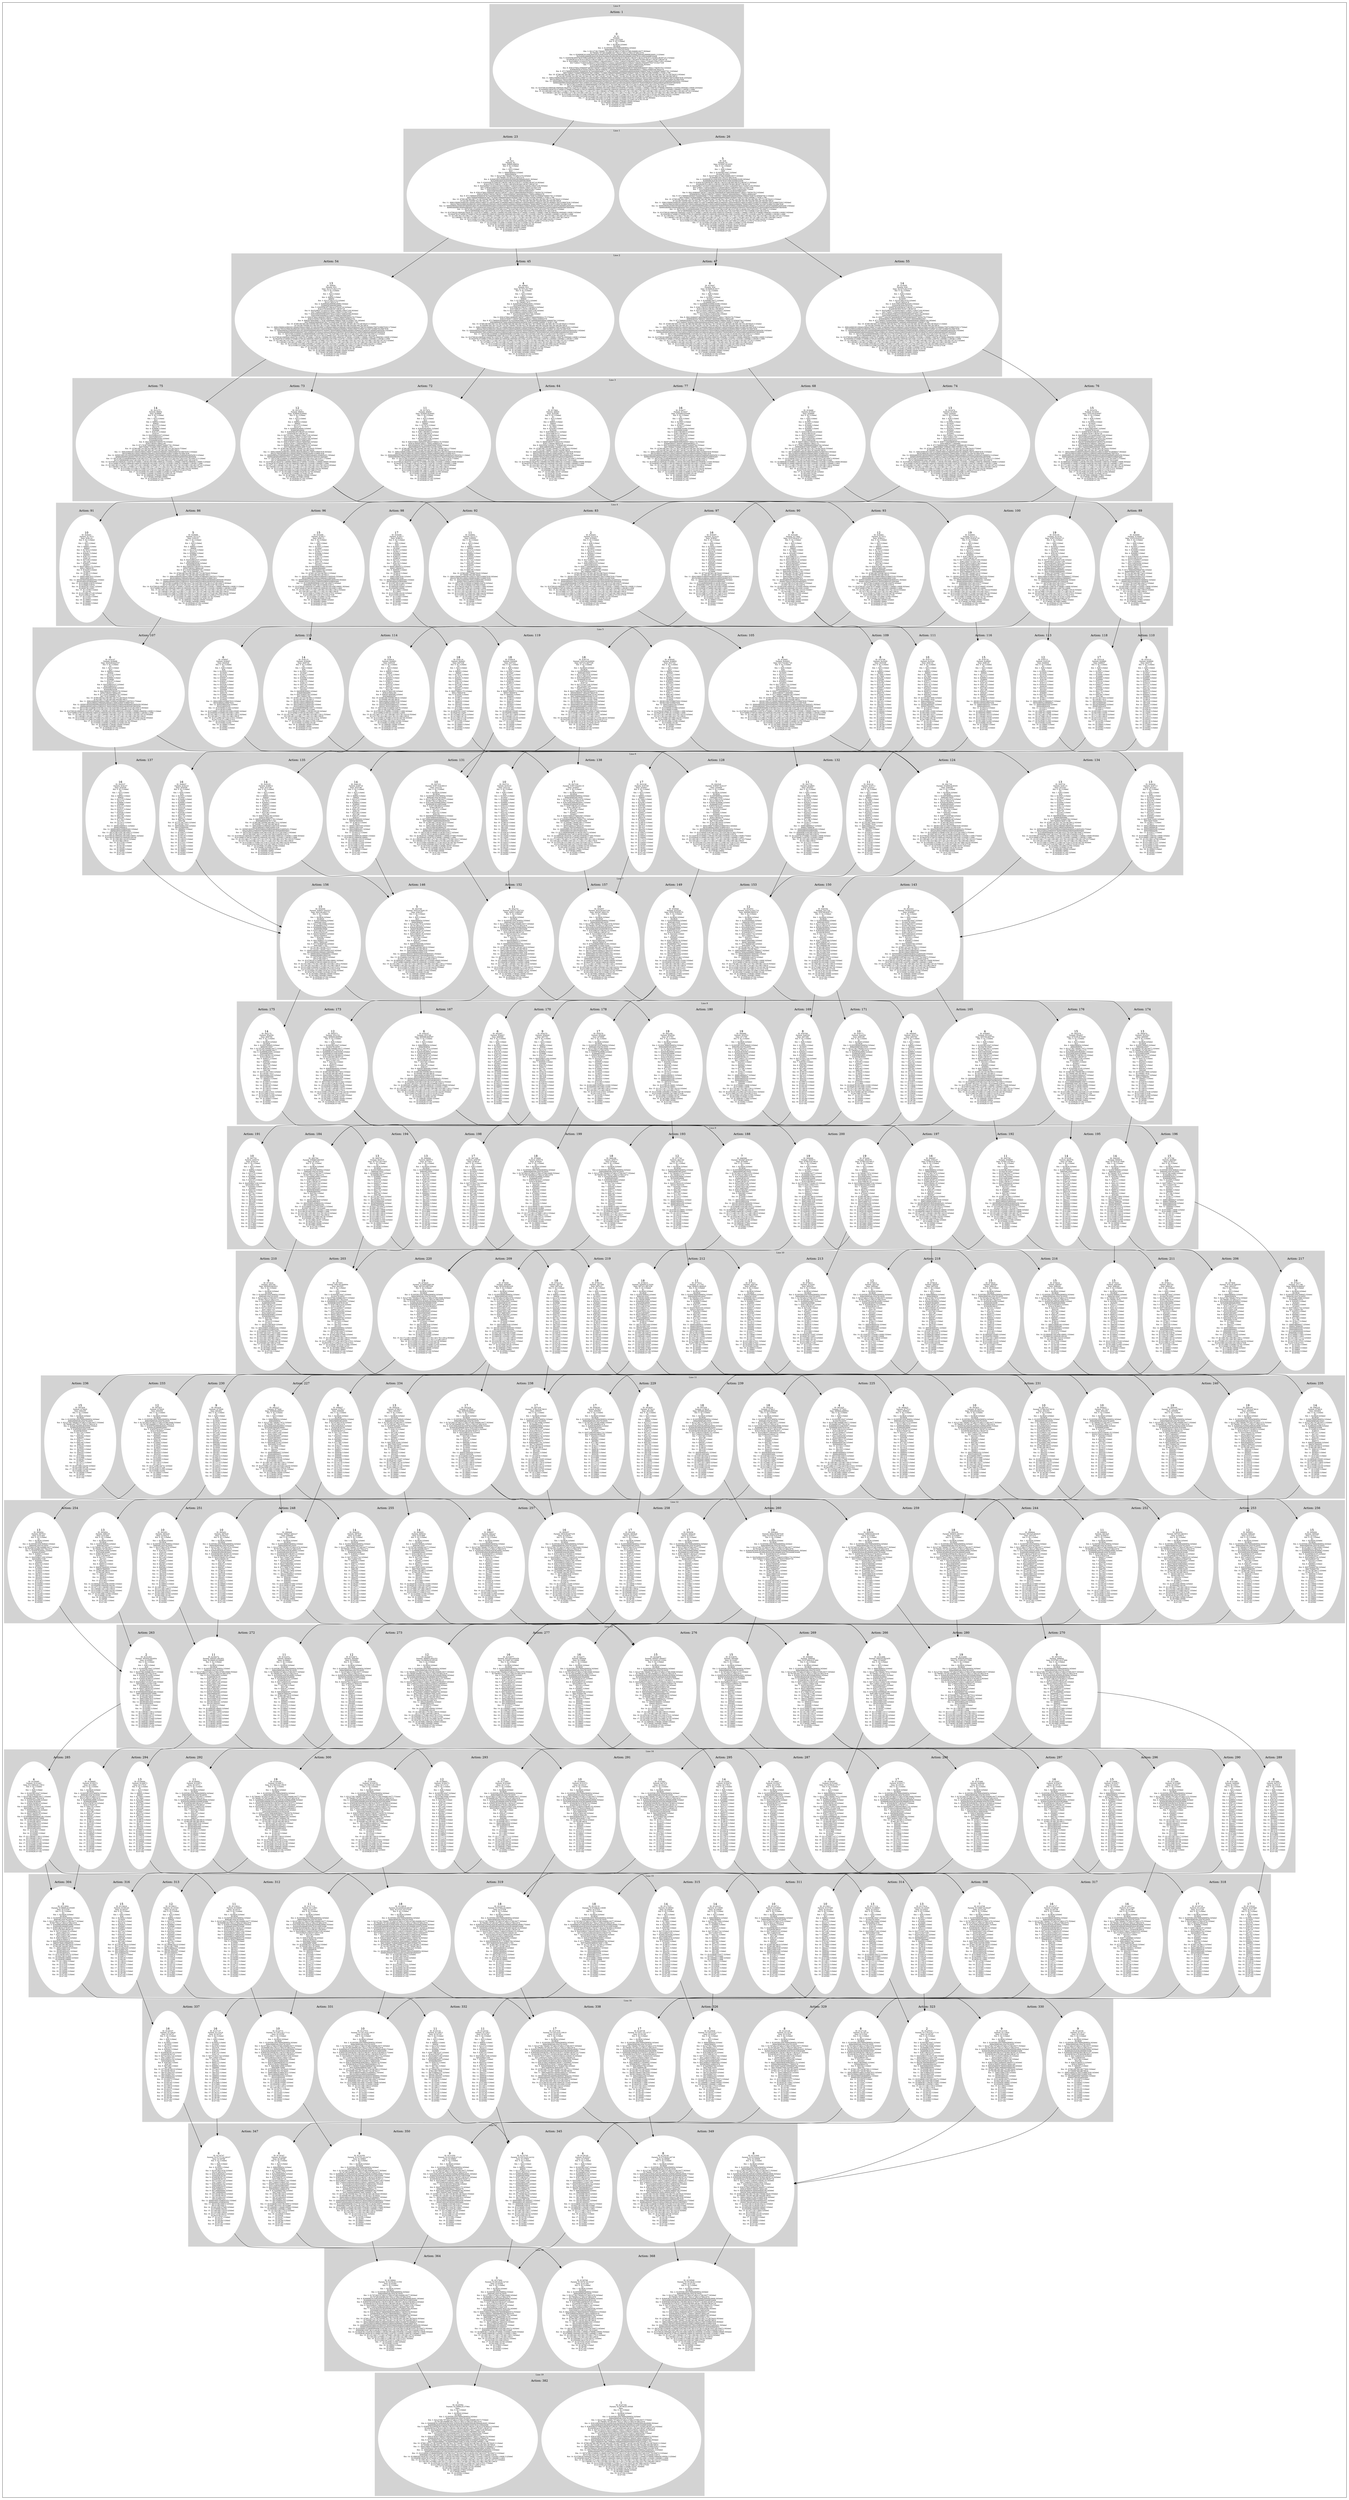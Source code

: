 digraph G {
subgraph cluster_info {
        subgraph cluster_18 {
        style=filled;
        color=lightgrey;
        node [style=filled,color=white];
        subgraph cluster_act_368 {
label = "Action: 368"step_K138768 [label=<7<BR /><FONT POINT-SIZE="8">ID: K138768</FONT><BR /><FONT POINT-SIZE="8">Parents: K134747,K130347</FONT><BR /><FONT POINT-SIZE="8">Sons: K147182</FONT><BR /><FONT POINT-SIZE="8"> Km: 0: K1 [1|false]<BR /> K1</FONT><BR /><FONT POINT-SIZE="8"> Km: 1: K23K26 [2|false]<BR /> K23K26</FONT><BR /><FONT POINT-SIZE="8"> Km: 2: K10055K8845K8854 [3|false]<BR /> K8845K8854K10055</FONT><BR /><FONT POINT-SIZE="8"> Km: 3: K21273K17664K21674K21676 [4|false]<BR /> K17664K21273K21674K21676</FONT><BR /><FONT POINT-SIZE="8"> Km: 4: K30100K25290K29283K28900 [4|false]<BR /> K25290K28900K29283K30100</FONT><BR /><FONT POINT-SIZE="8"> Km: 5: K35709K32905K39719 [3|false]<BR /> K32905K35709K39719</FONT><BR /><FONT POINT-SIZE="8"> Km: 6: K47331K43338K41724 [3|false]<BR /> K41724K43338K47331</FONT><BR /><FONT POINT-SIZE="8"> Km: 7: K49350K54957K52152K54556 [4|false]<BR /> K49350K52152K54556K54957</FONT><BR /><FONT POINT-SIZE="8"> Km: 8: K62180K62576K60565K59769K60573 [5|false]<BR /> K59769K60565K60573K62180K62576</FONT><BR /><FONT POINT-SIZE="8"> Km: 9: K70200K67398K68994K65784 [4|false]<BR /> K65784K67398K68994K70200</FONT><BR /><FONT POINT-SIZE="8"> Km: 10: K79819K77403K73410K79019 [4|false]<BR /> K73410K77403K79019K79819</FONT><BR /><FONT POINT-SIZE="8"> Km: 11: K87431K83829K81025 [3|false]<BR /> K81025K83829K87431</FONT><BR /><FONT POINT-SIZE="8"> Km: 12: K89844K91458K92252 [3|false]<BR /> K89844K91458K92252</FONT><BR /><FONT POINT-SIZE="8"> Km: 13: K97470K103480K103077K100673 [4|false]<BR /> K97470K100673K103077K103480</FONT><BR /><FONT POINT-SIZE="8"> Km: 14: K110696K109100K111896K107889K109094 [5|false]<BR /> K107889K109094K109100K110696K111896</FONT><BR /><FONT POINT-SIZE="8"> Km: 15: K119916K118315K115518K117515 [4|false]<BR /> K115518K117515K118315K119916</FONT><BR /><FONT POINT-SIZE="8"> Km: 16: K125926K127137K126337 [3|false]<BR /> K125926K126337K127137</FONT><BR /><FONT POINT-SIZE="8"> Km: 17: K134747K130347 [2|false]<BR /> K130347K134747</FONT><BR /><FONT POINT-SIZE="8"> Km: 18: K138768 [1|false]<BR /> K138768</FONT><BR /><FONT POINT-SIZE="8"> Km: 19: K147182 [1|false]<BR /> K147182</FONT>>]
step_K139568 [label=<7<BR /><FONT POINT-SIZE="8">ID: K139568</FONT><BR /><FONT POINT-SIZE="8">Parents: K135149,K131949</FONT><BR /><FONT POINT-SIZE="8">Sons: K147182</FONT><BR /><FONT POINT-SIZE="8"> Km: 0: K1 [1|false]<BR /> K1</FONT><BR /><FONT POINT-SIZE="8"> Km: 1: K23K26 [2|false]<BR /> K23K26</FONT><BR /><FONT POINT-SIZE="8"> Km: 2: K10055K10047K8845K8854 [4|false]<BR /> K8845K8854K10047K10055</FONT><BR /><FONT POINT-SIZE="8"> Km: 3: K21273K17664K17672K21674K21275K18477 [6|false]<BR /> K17664K17672K18477K21273K21275K21674</FONT><BR /><FONT POINT-SIZE="8"> Km: 4: K28493K25290K29283K28892K30498K30496K28900K29686 [8|false]<BR /> K25290K28493K28892K28900K29283K29686K30496K30498</FONT><BR /><FONT POINT-SIZE="8"> Km: 5: K36505K32905K38115K38919K34107K35711K36914K39716 [8|false]<BR /> K32905K34107K35711K36505K36914K38115K38919K39716</FONT><BR /><FONT POINT-SIZE="8"> Km: 6: K47331K42537K45734K41724K45335K44132K46135 [7|false]<BR /> K41724K42537K44132K45335K45734K46135K47331</FONT><BR /><FONT POINT-SIZE="8"> Km: 7: K53343K49350K52553K52152K53746K54556 [6|false]<BR /> K49350K52152K52553K53343K53746K54556</FONT><BR /><FONT POINT-SIZE="8"> Km: 8: K58167K62180K60974K59771K56965K60573 [6|false]<BR /> K56965K58167K59771K60573K60974K62180</FONT><BR /><FONT POINT-SIZE="8"> Km: 9: K69395K66597K71793K69000K68199K65784 [6|false]<BR /> K65784K66597K68199K69000K69395K71793</FONT><BR /><FONT POINT-SIZE="8"> Km: 10: K79816K78618K78616K77816K77806K73410K77012K79420 [8|false]<BR /> K73410K77012K77806K77816K78616K78618K79420K79816</FONT><BR /><FONT POINT-SIZE="8"> Km: 11: K86235K86240K83831K84625K84631K82227K87039K87836 [8|false]<BR /> K82227K83831K84625K84631K86235K86240K87039K87836</FONT><BR /><FONT POINT-SIZE="8"> Km: 12: K94255K93854K95853K89844K90657K92259K95460K92252K95451 [9|false]<BR /> K89844K90657K92252K92259K93854K94255K95451K95460K95853</FONT><BR /><FONT POINT-SIZE="8"> Km: 13: K97470K103480K101866K102676K103873K101072K101463K100272K100673 [9|false]<BR /> K97470K100272K100673K101072K101463K101866K102676K103480K103873</FONT><BR /><FONT POINT-SIZE="8"> Km: 14: K107891K109092K106287K109100K108691K105085K110300K111896K108685 [9|false]<BR /> K105085K106287K107891K108685K108691K109092K109100K110300K111896</FONT><BR /><FONT POINT-SIZE="8"> Km: 15: K116711K113904K114717K119919K118317K116319 [6|false]<BR /> K113904K114717K116319K116711K118317K119919</FONT><BR /><FONT POINT-SIZE="8"> Km: 16: K121530K127538K126738K124330 [4|false]<BR /> K121530K124330K126738K127538</FONT><BR /><FONT POINT-SIZE="8"> Km: 17: K135149K131949 [2|false]<BR /> K131949K135149</FONT><BR /><FONT POINT-SIZE="8"> Km: 18: K139568 [1|false]<BR /> K139568</FONT><BR /><FONT POINT-SIZE="8"> Km: 19: K147182 [1|false]<BR /> K147182</FONT>>]
}
subgraph cluster_act_364 {
label = "Action: 364"step_K139964 [label=<3<BR /><FONT POINT-SIZE="8">ID: K139964</FONT><BR /><FONT POINT-SIZE="8">Parents: K132350,K131550</FONT><BR /><FONT POINT-SIZE="8">Sons: K145582</FONT><BR /><FONT POINT-SIZE="8"> Km: 0: K1 [1|false]<BR /> K1</FONT><BR /><FONT POINT-SIZE="8"> Km: 1: K23K26 [2|false]<BR /> K23K26</FONT><BR /><FONT POINT-SIZE="8"> Km: 2: K10055K10047K8845K8854 [4|false]<BR /> K8845K8854K10047K10055</FONT><BR /><FONT POINT-SIZE="8"> Km: 3: K17672K21674K21275K21676K18468K18477 [6|false]<BR /> K17672K18468K18477K21275K21674K21676</FONT><BR /><FONT POINT-SIZE="8"> Km: 4: K26889K30100K28493K30097K29283K30496K29686K28491 [8|false]<BR /> K26889K28491K28493K29283K29686K30097K30100K30496</FONT><BR /><FONT POINT-SIZE="8"> Km: 5: K38507K32905K38115K35318K36119K39713K34107K36914 [8|false]<BR /> K32905K34107K35318K36119K36914K38115K38507K39713</FONT><BR /><FONT POINT-SIZE="8"> Km: 6: K42528K45734K44934K45335K46937K41732K47338 [7|false]<BR /> K41732K42528K44934K45335K45734K46937K47338</FONT><BR /><FONT POINT-SIZE="8"> Km: 7: K53343K52553K50949K54957K53746K54556 [6|false]<BR /> K50949K52553K53343K53746K54556K54957</FONT><BR /><FONT POINT-SIZE="8"> Km: 8: K58167K62576K60980K56965K62175K59378 [6|false]<BR /> K56965K58167K59378K60980K62175K62576</FONT><BR /><FONT POINT-SIZE="8"> Km: 9: K71796K65792K70200K66588K70999K69794 [6|false]<BR /> K65792K66588K69794K70200K70999K71796</FONT><BR /><FONT POINT-SIZE="8"> Km: 10: K76611K77413K75009K78217K77403K76613K79813K79420 [8|false]<BR /> K75009K76611K76613K77403K77413K78217K79420K79813</FONT><BR /><FONT POINT-SIZE="8"> Km: 11: K84239K86638K83438K85040K85034K81025K87833K86627 [8|false]<BR /> K81025K83438K84239K85034K85040K86627K86638K87833</FONT><BR /><FONT POINT-SIZE="8"> Km: 12: K90648K95856K93455K95057K95059K95460K93054K89852K95458 [9|false]<BR /> K89852K90648K93054K93455K95057K95059K95458K95460K95856</FONT><BR /><FONT POINT-SIZE="8"> Km: 13: K103480K101866K99069K103876K102277K102676K101463K103077K100673 [9|false]<BR /> K99069K100673K101463K101866K102277K102676K103077K103480K103876</FONT><BR /><FONT POINT-SIZE="8"> Km: 14: K106287K110297K107498K111893K109100K105085K110300K110687K110698 [9|false]<BR /> K105085K106287K107498K109100K110297K110300K110687K110698K111893</FONT><BR /><FONT POINT-SIZE="8"> Km: 15: K119119K117112K114708K119919K113912K118718 [6|false]<BR /> K113912K114708K117112K118718K119119K119919</FONT><BR /><FONT POINT-SIZE="8"> Km: 16: K123129K127129K124731K127531 [4|false]<BR /> K123129K124731K127129K127531</FONT><BR /><FONT POINT-SIZE="8"> Km: 17: K132350K131550 [2|false]<BR /> K131550K132350</FONT><BR /><FONT POINT-SIZE="8"> Km: 18: K139964 [1|false]<BR /> K139964</FONT><BR /><FONT POINT-SIZE="8"> Km: 19: K145582 [1|false]<BR /> K145582</FONT>>]
step_K137964 [label=<3<BR /><FONT POINT-SIZE="8">ID: K137964</FONT><BR /><FONT POINT-SIZE="8">Parents: K129145,K132745</FONT><BR /><FONT POINT-SIZE="8">Sons: K145582</FONT><BR /><FONT POINT-SIZE="8"> Km: 0: K1 [1|false]<BR /> K1</FONT><BR /><FONT POINT-SIZE="8"> Km: 1: K23K26 [2|false]<BR /> K23K26</FONT><BR /><FONT POINT-SIZE="8"> Km: 2: K10055K10047K8854 [3|false]<BR /> K8854K10047K10055</FONT><BR /><FONT POINT-SIZE="8"> Km: 3: K21273K21275K21676K18468 [4|false]<BR /> K18468K21273K21275K21676</FONT><BR /><FONT POINT-SIZE="8"> Km: 4: K26889K30100K28900K29686 [4|false]<BR /> K26889K28900K29686K30100</FONT><BR /><FONT POINT-SIZE="8"> Km: 5: K39719K35310K34107 [3|false]<BR /> K34107K35310K39719</FONT><BR /><FONT POINT-SIZE="8"> Km: 6: K42528K43731K47338 [3|false]<BR /> K42528K43731K47338</FONT><BR /><FONT POINT-SIZE="8"> Km: 7: K52553K50949K54957K52152 [4|false]<BR /> K50949K52152K52553K54957</FONT><BR /><FONT POINT-SIZE="8"> Km: 8: K59370K62576K62567K60980K60573 [5|false]<BR /> K59370K60573K60980K62567K62576</FONT><BR /><FONT POINT-SIZE="8"> Km: 9: K66588K69000K70195K67791 [4|false]<BR /> K66588K67791K69000K70195</FONT><BR /><FONT POINT-SIZE="8"> Km: 10: K75009K79819K77806K76219 [4|false]<BR /> K75009K76219K77806K79819</FONT><BR /><FONT POINT-SIZE="8"> Km: 11: K87438K82227K83430 [3|false]<BR /> K82227K83430K87438</FONT><BR /><FONT POINT-SIZE="8"> Km: 12: K90648K91851K95057 [3|false]<BR /> K90648K91851K95057</FONT><BR /><FONT POINT-SIZE="8"> Km: 13: K103480K99069K102676K100272 [4|false]<BR /> K99069K100272K102676K103480</FONT><BR /><FONT POINT-SIZE="8"> Km: 14: K108693K111893K107490K110300K110295 [5|false]<BR /> K107490K108693K110295K110300K111893</FONT><BR /><FONT POINT-SIZE="8"> Km: 15: K119913K117114K117914K115911 [4|false]<BR /> K115911K117114K117914K119913</FONT><BR /><FONT POINT-SIZE="8"> Km: 16: K125523K125132K124332 [3|false]<BR /> K124332K125132K125523</FONT><BR /><FONT POINT-SIZE="8"> Km: 17: K129145K132745 [2|false]<BR /> K129145K132745</FONT><BR /><FONT POINT-SIZE="8"> Km: 18: K137964 [1|false]<BR /> K137964</FONT><BR /><FONT POINT-SIZE="8"> Km: 19: K145582 [1|false]<BR /> K145582</FONT>>]
}
subgraph cluster_act_364 {
label = "Action: 364"step_K139964 [label=<3<BR /><FONT POINT-SIZE="8">ID: K139964</FONT><BR /><FONT POINT-SIZE="8">Parents: K132350,K131550</FONT><BR /><FONT POINT-SIZE="8">Sons: K145582</FONT><BR /><FONT POINT-SIZE="8"> Km: 0: K1 [1|false]<BR /> K1</FONT><BR /><FONT POINT-SIZE="8"> Km: 1: K23K26 [2|false]<BR /> K23K26</FONT><BR /><FONT POINT-SIZE="8"> Km: 2: K10055K10047K8845K8854 [4|false]<BR /> K8845K8854K10047K10055</FONT><BR /><FONT POINT-SIZE="8"> Km: 3: K17672K21674K21275K21676K18468K18477 [6|false]<BR /> K17672K18468K18477K21275K21674K21676</FONT><BR /><FONT POINT-SIZE="8"> Km: 4: K26889K30100K28493K30097K29283K30496K29686K28491 [8|false]<BR /> K26889K28491K28493K29283K29686K30097K30100K30496</FONT><BR /><FONT POINT-SIZE="8"> Km: 5: K38507K32905K38115K35318K36119K39713K34107K36914 [8|false]<BR /> K32905K34107K35318K36119K36914K38115K38507K39713</FONT><BR /><FONT POINT-SIZE="8"> Km: 6: K42528K45734K44934K45335K46937K41732K47338 [7|false]<BR /> K41732K42528K44934K45335K45734K46937K47338</FONT><BR /><FONT POINT-SIZE="8"> Km: 7: K53343K52553K50949K54957K53746K54556 [6|false]<BR /> K50949K52553K53343K53746K54556K54957</FONT><BR /><FONT POINT-SIZE="8"> Km: 8: K58167K62576K60980K56965K62175K59378 [6|false]<BR /> K56965K58167K59378K60980K62175K62576</FONT><BR /><FONT POINT-SIZE="8"> Km: 9: K71796K65792K70200K66588K70999K69794 [6|false]<BR /> K65792K66588K69794K70200K70999K71796</FONT><BR /><FONT POINT-SIZE="8"> Km: 10: K76611K77413K75009K78217K77403K76613K79813K79420 [8|false]<BR /> K75009K76611K76613K77403K77413K78217K79420K79813</FONT><BR /><FONT POINT-SIZE="8"> Km: 11: K84239K86638K83438K85040K85034K81025K87833K86627 [8|false]<BR /> K81025K83438K84239K85034K85040K86627K86638K87833</FONT><BR /><FONT POINT-SIZE="8"> Km: 12: K90648K95856K93455K95057K95059K95460K93054K89852K95458 [9|false]<BR /> K89852K90648K93054K93455K95057K95059K95458K95460K95856</FONT><BR /><FONT POINT-SIZE="8"> Km: 13: K103480K101866K99069K103876K102277K102676K101463K103077K100673 [9|false]<BR /> K99069K100673K101463K101866K102277K102676K103077K103480K103876</FONT><BR /><FONT POINT-SIZE="8"> Km: 14: K106287K110297K107498K111893K109100K105085K110300K110687K110698 [9|false]<BR /> K105085K106287K107498K109100K110297K110300K110687K110698K111893</FONT><BR /><FONT POINT-SIZE="8"> Km: 15: K119119K117112K114708K119919K113912K118718 [6|false]<BR /> K113912K114708K117112K118718K119119K119919</FONT><BR /><FONT POINT-SIZE="8"> Km: 16: K123129K127129K124731K127531 [4|false]<BR /> K123129K124731K127129K127531</FONT><BR /><FONT POINT-SIZE="8"> Km: 17: K132350K131550 [2|false]<BR /> K131550K132350</FONT><BR /><FONT POINT-SIZE="8"> Km: 18: K139964 [1|false]<BR /> K139964</FONT><BR /><FONT POINT-SIZE="8"> Km: 19: K145582 [1|false]<BR /> K145582</FONT>>]
step_K137964 [label=<3<BR /><FONT POINT-SIZE="8">ID: K137964</FONT><BR /><FONT POINT-SIZE="8">Parents: K129145,K132745</FONT><BR /><FONT POINT-SIZE="8">Sons: K145582</FONT><BR /><FONT POINT-SIZE="8"> Km: 0: K1 [1|false]<BR /> K1</FONT><BR /><FONT POINT-SIZE="8"> Km: 1: K23K26 [2|false]<BR /> K23K26</FONT><BR /><FONT POINT-SIZE="8"> Km: 2: K10055K10047K8854 [3|false]<BR /> K8854K10047K10055</FONT><BR /><FONT POINT-SIZE="8"> Km: 3: K21273K21275K21676K18468 [4|false]<BR /> K18468K21273K21275K21676</FONT><BR /><FONT POINT-SIZE="8"> Km: 4: K26889K30100K28900K29686 [4|false]<BR /> K26889K28900K29686K30100</FONT><BR /><FONT POINT-SIZE="8"> Km: 5: K39719K35310K34107 [3|false]<BR /> K34107K35310K39719</FONT><BR /><FONT POINT-SIZE="8"> Km: 6: K42528K43731K47338 [3|false]<BR /> K42528K43731K47338</FONT><BR /><FONT POINT-SIZE="8"> Km: 7: K52553K50949K54957K52152 [4|false]<BR /> K50949K52152K52553K54957</FONT><BR /><FONT POINT-SIZE="8"> Km: 8: K59370K62576K62567K60980K60573 [5|false]<BR /> K59370K60573K60980K62567K62576</FONT><BR /><FONT POINT-SIZE="8"> Km: 9: K66588K69000K70195K67791 [4|false]<BR /> K66588K67791K69000K70195</FONT><BR /><FONT POINT-SIZE="8"> Km: 10: K75009K79819K77806K76219 [4|false]<BR /> K75009K76219K77806K79819</FONT><BR /><FONT POINT-SIZE="8"> Km: 11: K87438K82227K83430 [3|false]<BR /> K82227K83430K87438</FONT><BR /><FONT POINT-SIZE="8"> Km: 12: K90648K91851K95057 [3|false]<BR /> K90648K91851K95057</FONT><BR /><FONT POINT-SIZE="8"> Km: 13: K103480K99069K102676K100272 [4|false]<BR /> K99069K100272K102676K103480</FONT><BR /><FONT POINT-SIZE="8"> Km: 14: K108693K111893K107490K110300K110295 [5|false]<BR /> K107490K108693K110295K110300K111893</FONT><BR /><FONT POINT-SIZE="8"> Km: 15: K119913K117114K117914K115911 [4|false]<BR /> K115911K117114K117914K119913</FONT><BR /><FONT POINT-SIZE="8"> Km: 16: K125523K125132K124332 [3|false]<BR /> K124332K125132K125523</FONT><BR /><FONT POINT-SIZE="8"> Km: 17: K129145K132745 [2|false]<BR /> K129145K132745</FONT><BR /><FONT POINT-SIZE="8"> Km: 18: K137964 [1|false]<BR /> K137964</FONT><BR /><FONT POINT-SIZE="8"> Km: 19: K145582 [1|false]<BR /> K145582</FONT>>]
}
subgraph cluster_act_368 {
label = "Action: 368"step_K138768 [label=<7<BR /><FONT POINT-SIZE="8">ID: K138768</FONT><BR /><FONT POINT-SIZE="8">Parents: K134747,K130347</FONT><BR /><FONT POINT-SIZE="8">Sons: K147182</FONT><BR /><FONT POINT-SIZE="8"> Km: 0: K1 [1|false]<BR /> K1</FONT><BR /><FONT POINT-SIZE="8"> Km: 1: K23K26 [2|false]<BR /> K23K26</FONT><BR /><FONT POINT-SIZE="8"> Km: 2: K10055K8845K8854 [3|false]<BR /> K8845K8854K10055</FONT><BR /><FONT POINT-SIZE="8"> Km: 3: K21273K17664K21674K21676 [4|false]<BR /> K17664K21273K21674K21676</FONT><BR /><FONT POINT-SIZE="8"> Km: 4: K30100K25290K29283K28900 [4|false]<BR /> K25290K28900K29283K30100</FONT><BR /><FONT POINT-SIZE="8"> Km: 5: K35709K32905K39719 [3|false]<BR /> K32905K35709K39719</FONT><BR /><FONT POINT-SIZE="8"> Km: 6: K47331K43338K41724 [3|false]<BR /> K41724K43338K47331</FONT><BR /><FONT POINT-SIZE="8"> Km: 7: K49350K54957K52152K54556 [4|false]<BR /> K49350K52152K54556K54957</FONT><BR /><FONT POINT-SIZE="8"> Km: 8: K62180K62576K60565K59769K60573 [5|false]<BR /> K59769K60565K60573K62180K62576</FONT><BR /><FONT POINT-SIZE="8"> Km: 9: K70200K67398K68994K65784 [4|false]<BR /> K65784K67398K68994K70200</FONT><BR /><FONT POINT-SIZE="8"> Km: 10: K79819K77403K73410K79019 [4|false]<BR /> K73410K77403K79019K79819</FONT><BR /><FONT POINT-SIZE="8"> Km: 11: K87431K83829K81025 [3|false]<BR /> K81025K83829K87431</FONT><BR /><FONT POINT-SIZE="8"> Km: 12: K89844K91458K92252 [3|false]<BR /> K89844K91458K92252</FONT><BR /><FONT POINT-SIZE="8"> Km: 13: K97470K103480K103077K100673 [4|false]<BR /> K97470K100673K103077K103480</FONT><BR /><FONT POINT-SIZE="8"> Km: 14: K110696K109100K111896K107889K109094 [5|false]<BR /> K107889K109094K109100K110696K111896</FONT><BR /><FONT POINT-SIZE="8"> Km: 15: K119916K118315K115518K117515 [4|false]<BR /> K115518K117515K118315K119916</FONT><BR /><FONT POINT-SIZE="8"> Km: 16: K125926K127137K126337 [3|false]<BR /> K125926K126337K127137</FONT><BR /><FONT POINT-SIZE="8"> Km: 17: K134747K130347 [2|false]<BR /> K130347K134747</FONT><BR /><FONT POINT-SIZE="8"> Km: 18: K138768 [1|false]<BR /> K138768</FONT><BR /><FONT POINT-SIZE="8"> Km: 19: K147182 [1|false]<BR /> K147182</FONT>>]
step_K139568 [label=<7<BR /><FONT POINT-SIZE="8">ID: K139568</FONT><BR /><FONT POINT-SIZE="8">Parents: K135149,K131949</FONT><BR /><FONT POINT-SIZE="8">Sons: K147182</FONT><BR /><FONT POINT-SIZE="8"> Km: 0: K1 [1|false]<BR /> K1</FONT><BR /><FONT POINT-SIZE="8"> Km: 1: K23K26 [2|false]<BR /> K23K26</FONT><BR /><FONT POINT-SIZE="8"> Km: 2: K10055K10047K8845K8854 [4|false]<BR /> K8845K8854K10047K10055</FONT><BR /><FONT POINT-SIZE="8"> Km: 3: K21273K17664K17672K21674K21275K18477 [6|false]<BR /> K17664K17672K18477K21273K21275K21674</FONT><BR /><FONT POINT-SIZE="8"> Km: 4: K28493K25290K29283K28892K30498K30496K28900K29686 [8|false]<BR /> K25290K28493K28892K28900K29283K29686K30496K30498</FONT><BR /><FONT POINT-SIZE="8"> Km: 5: K36505K32905K38115K38919K34107K35711K36914K39716 [8|false]<BR /> K32905K34107K35711K36505K36914K38115K38919K39716</FONT><BR /><FONT POINT-SIZE="8"> Km: 6: K47331K42537K45734K41724K45335K44132K46135 [7|false]<BR /> K41724K42537K44132K45335K45734K46135K47331</FONT><BR /><FONT POINT-SIZE="8"> Km: 7: K53343K49350K52553K52152K53746K54556 [6|false]<BR /> K49350K52152K52553K53343K53746K54556</FONT><BR /><FONT POINT-SIZE="8"> Km: 8: K58167K62180K60974K59771K56965K60573 [6|false]<BR /> K56965K58167K59771K60573K60974K62180</FONT><BR /><FONT POINT-SIZE="8"> Km: 9: K69395K66597K71793K69000K68199K65784 [6|false]<BR /> K65784K66597K68199K69000K69395K71793</FONT><BR /><FONT POINT-SIZE="8"> Km: 10: K79816K78618K78616K77816K77806K73410K77012K79420 [8|false]<BR /> K73410K77012K77806K77816K78616K78618K79420K79816</FONT><BR /><FONT POINT-SIZE="8"> Km: 11: K86235K86240K83831K84625K84631K82227K87039K87836 [8|false]<BR /> K82227K83831K84625K84631K86235K86240K87039K87836</FONT><BR /><FONT POINT-SIZE="8"> Km: 12: K94255K93854K95853K89844K90657K92259K95460K92252K95451 [9|false]<BR /> K89844K90657K92252K92259K93854K94255K95451K95460K95853</FONT><BR /><FONT POINT-SIZE="8"> Km: 13: K97470K103480K101866K102676K103873K101072K101463K100272K100673 [9|false]<BR /> K97470K100272K100673K101072K101463K101866K102676K103480K103873</FONT><BR /><FONT POINT-SIZE="8"> Km: 14: K107891K109092K106287K109100K108691K105085K110300K111896K108685 [9|false]<BR /> K105085K106287K107891K108685K108691K109092K109100K110300K111896</FONT><BR /><FONT POINT-SIZE="8"> Km: 15: K116711K113904K114717K119919K118317K116319 [6|false]<BR /> K113904K114717K116319K116711K118317K119919</FONT><BR /><FONT POINT-SIZE="8"> Km: 16: K121530K127538K126738K124330 [4|false]<BR /> K121530K124330K126738K127538</FONT><BR /><FONT POINT-SIZE="8"> Km: 17: K135149K131949 [2|false]<BR /> K131949K135149</FONT><BR /><FONT POINT-SIZE="8"> Km: 18: K139568 [1|false]<BR /> K139568</FONT><BR /><FONT POINT-SIZE="8"> Km: 19: K147182 [1|false]<BR /> K147182</FONT>>]
}

        fontsize="10"
        label = "Line 18";
        }

        subgraph cluster_2 {
        style=filled;
        color=lightgrey;
        node [style=filled,color=white];
        subgraph cluster_act_55 {
label = "Action: 55"step_K10055 [label=<14<BR /><FONT POINT-SIZE="8">ID: K10055</FONT><BR /><FONT POINT-SIZE="8">Parents: K26</FONT><BR /><FONT POINT-SIZE="8">Sons: K21674,K21676</FONT><BR /><FONT POINT-SIZE="8"> Km: 0: K1 [1|false]<BR /> K1</FONT><BR /><FONT POINT-SIZE="8"> Km: 1: K26 [1|false]<BR /> K26</FONT><BR /><FONT POINT-SIZE="8"> Km: 2: K10055 [1|false]<BR /> K10055</FONT><BR /><FONT POINT-SIZE="8"> Km: 3: K21674K21676 [2|false]<BR /> K21674K21676</FONT><BR /><FONT POINT-SIZE="8"> Km: 4: K30100K30097K29283 [3|false]<BR /> K29283K30097K30100</FONT><BR /><FONT POINT-SIZE="8"> Km: 5: K38507K32905K39719K39713 [4|false]<BR /> K32905K38507K39713K39719</FONT><BR /><FONT POINT-SIZE="8"> Km: 6: K42528K47331K44934K41724K41732K47338 [6|false]<BR /> K41724K41732K42528K44934K47331K47338</FONT><BR /><FONT POINT-SIZE="8"> Km: 7: K53343K49350K52553K50949K54957K52152 [6|false]<BR /> K49350K50949K52152K52553K53343K54957</FONT><BR /><FONT POINT-SIZE="8"> Km: 8: K59771K62567K60980K59769K56965K60573K59378 [7|false]<BR /> K56965K59378K59769K59771K60573K60980K62567</FONT><BR /><FONT POINT-SIZE="8"> Km: 9: K71796K65792K66588K70999K67398K68994K68199K65784 [8|false]<BR /> K65784K65792K66588K67398K68199K68994K70999K71796</FONT><BR /><FONT POINT-SIZE="8"> Km: 10: K79816K76611K75009K78616K78217K77403K73410K76613K79019K79813K79420 [11|false]<BR /> K73410K75009K76611K76613K77403K78217K78616K79019K79420K79813K79816</FONT><BR /><FONT POINT-SIZE="8"> Km: 11: K86240K83831K84625K84239K87431K87438K86638K83438K84631K85040K85034K83430K81025K87833K86627K87039K87836 [17|false]<BR /> K81025K83430K83438K83831K84239K84625K84631K85034K85040K86240K86627K86638K87039K87431K87438K87833K87836</FONT><BR /><FONT POINT-SIZE="8"> Km: 12: K90648K95853K91851K95856K89844K95057K90657K95059K92259K95460K91458K92252K95451K93054K89852K95458 [16|false]<BR /> K89844K89852K90648K90657K91458K91851K92252K92259K93054K95057K95059K95451K95458K95460K95853K95856</FONT><BR /><FONT POINT-SIZE="8"> Km: 13: K97470K103480K99069K103876K102277K102676K103873K101072K101463K100272K103077K100673 [12|false]<BR /> K97470K99069K100272K100673K101072K101463K102277K102676K103077K103480K103873K103876</FONT><BR /><FONT POINT-SIZE="8"> Km: 14: K107891K108693K109092K110297K107498K111893K109100K108691K105085K110300K111896K110687K107889K108685K110698 [15|false]<BR /> K105085K107498K107889K107891K108685K108691K108693K109092K109100K110297K110300K110687K110698K111893K111896</FONT><BR /><FONT POINT-SIZE="8"> Km: 15: K119916K117114K119119K117112K116711K113904K114708K114717K115518K119919K118317K116319K113912K118718 [14|false]<BR /> K113904K113912K114708K114717K115518K116319K116711K117112K117114K118317K118718K119119K119916K119919</FONT><BR /><FONT POINT-SIZE="8"> Km: 16: K121530K125523K123129K127538K127129K124731K127137K126337K127531K126738K124330 [11|false]<BR /> K121530K123129K124330K124731K125523K126337K126738K127129K127137K127531K127538</FONT><BR /><FONT POINT-SIZE="8"> Km: 17: K132350K129145K134747K135149K131949K131550 [6|false]<BR /> K129145K131550K131949K132350K134747K135149</FONT><BR /><FONT POINT-SIZE="8"> Km: 18: K138768K139964K137964K139568 [4|false]<BR /> K137964K138768K139568K139964</FONT><BR /><FONT POINT-SIZE="8"> Km: 19: K145582K147182 [2|false]<BR /> K145582K147182</FONT>>]
}
subgraph cluster_act_47 {
label = "Action: 47"step_K10047 [label=<6<BR /><FONT POINT-SIZE="8">ID: K10047</FONT><BR /><FONT POINT-SIZE="8">Parents: K26</FONT><BR /><FONT POINT-SIZE="8">Sons: K18468,K18477</FONT><BR /><FONT POINT-SIZE="8"> Km: 0: K1 [1|false]<BR /> K1</FONT><BR /><FONT POINT-SIZE="8"> Km: 1: K26 [1|false]<BR /> K26</FONT><BR /><FONT POINT-SIZE="8"> Km: 2: K10047 [1|false]<BR /> K10047</FONT><BR /><FONT POINT-SIZE="8"> Km: 3: K18468K18477 [2|false]<BR /> K18468K18477</FONT><BR /><FONT POINT-SIZE="8"> Km: 4: K26889K30498K30496 [3|false]<BR /> K26889K30496K30498</FONT><BR /><FONT POINT-SIZE="8"> Km: 5: K38115K35310K38919K35318 [4|false]<BR /> K35310K35318K38115K38919</FONT><BR /><FONT POINT-SIZE="8"> Km: 6: K47331K45734K43731K46937 [4|false]<BR /> K43731K45734K46937K47331</FONT><BR /><FONT POINT-SIZE="8"> Km: 7: K53343K52152K54556 [3|false]<BR /> K52152K53343K54556</FONT><BR /><FONT POINT-SIZE="8"> Km: 8: K62180K60974K60980K56965K60573K62175K59378 [7|false]<BR /> K56965K59378K60573K60974K60980K62175K62180</FONT><BR /><FONT POINT-SIZE="8"> Km: 9: K71796K69395K65792K71793K70999K69000K68199K65784K70195K69794 [10|false]<BR /> K65784K65792K68199K69000K69395K69794K70195K70999K71793K71796</FONT><BR /><FONT POINT-SIZE="8"> Km: 10: K79816K76611K77413K79819K78616K77816K78217K77403K73410K76613K79813K77012K79420 [13|false]<BR /> K73410K76611K76613K77012K77403K77413K77816K78217K78616K79420K79813K79816K79819</FONT><BR /><FONT POINT-SIZE="8"> Km: 11: K86235K86240K83831K84625K84239K87438K86638K83438K84631K85040K85034K81025K87833K87836 [14|false]<BR /> K81025K83438K83831K84239K84625K84631K85034K85040K86235K86240K86638K87438K87833K87836</FONT><BR /><FONT POINT-SIZE="8"> Km: 12: K94255K93854K95853K91851K95856K89844K93455K95057K95059K92259K95460K92252K95451K93054K89852K95458 [16|false]<BR /> K89844K89852K91851K92252K92259K93054K93455K93854K94255K95057K95059K95451K95458K95460K95853K95856</FONT><BR /><FONT POINT-SIZE="8"> Km: 13: K97470K103480K99069K103876K102277K102676K103873K101072K101463K100272K100673 [11|false]<BR /> K97470K99069K100272K100673K101072K101463K102277K102676K103480K103873K103876</FONT><BR /><FONT POINT-SIZE="8"> Km: 14: K107891K108693K109092K110297K107498K111893K109100K108691K105085K110300K111896K108685K110295K110698 [14|false]<BR /> K105085K107498K107891K108685K108691K108693K109092K109100K110295K110297K110300K110698K111893K111896</FONT><BR /><FONT POINT-SIZE="8"> Km: 15: K117114K117914K119119K117112K116711K113904K119919K118317K116319K113912K118718 [11|false]<BR /> K113904K113912K116319K116711K117112K117114K117914K118317K118718K119119K119919</FONT><BR /><FONT POINT-SIZE="8"> Km: 16: K121530K125523K123129K127538K127129K124731K127531K126738K124330 [9|false]<BR /> K121530K123129K124330K124731K125523K126738K127129K127531K127538</FONT><BR /><FONT POINT-SIZE="8"> Km: 17: K132350K129145K135149K131949K131550 [5|false]<BR /> K129145K131550K131949K132350K135149</FONT><BR /><FONT POINT-SIZE="8"> Km: 18: K139964K137964K139568 [3|false]<BR /> K137964K139568K139964</FONT><BR /><FONT POINT-SIZE="8"> Km: 19: K145582K147182 [2|false]<BR /> K145582K147182</FONT>>]
}
subgraph cluster_act_45 {
label = "Action: 45"step_K8845 [label=<4<BR /><FONT POINT-SIZE="8">ID: K8845</FONT><BR /><FONT POINT-SIZE="8">Parents: K23</FONT><BR /><FONT POINT-SIZE="8">Sons: K17672,K17664</FONT><BR /><FONT POINT-SIZE="8"> Km: 0: K1 [1|false]<BR /> K1</FONT><BR /><FONT POINT-SIZE="8"> Km: 1: K23 [1|false]<BR /> K23</FONT><BR /><FONT POINT-SIZE="8"> Km: 2: K8845 [1|false]<BR /> K8845</FONT><BR /><FONT POINT-SIZE="8"> Km: 3: K17664K17672 [2|false]<BR /> K17664K17672</FONT><BR /><FONT POINT-SIZE="8"> Km: 4: K28493K25290K28491 [3|false]<BR /> K25290K28491K28493</FONT><BR /><FONT POINT-SIZE="8"> Km: 5: K35709K36119K35711K36914 [4|false]<BR /> K35709K35711K36119K36914</FONT><BR /><FONT POINT-SIZE="8"> Km: 6: K43338K45335K44132K47338 [4|false]<BR /> K43338K44132K45335K47338</FONT><BR /><FONT POINT-SIZE="8"> Km: 7: K52553K54957K53746 [3|false]<BR /> K52553K53746K54957</FONT><BR /><FONT POINT-SIZE="8"> Km: 8: K58167K62180K60974K59771K62576K60980K62175 [7|false]<BR /> K58167K59771K60974K60980K62175K62180K62576</FONT><BR /><FONT POINT-SIZE="8"> Km: 9: K71796K69395K66597K70200K66588K71793K70999K68994K68199K69794 [10|false]<BR /> K66588K66597K68199K68994K69395K69794K70200K70999K71793K71796</FONT><BR /><FONT POINT-SIZE="8"> Km: 10: K79816K78618K77413K75009K79819K78616K77816K78217K77806K76613K79813K77012K79420 [13|false]<BR /> K75009K76613K77012K77413K77806K77816K78217K78616K78618K79420K79813K79816K79819</FONT><BR /><FONT POINT-SIZE="8"> Km: 11: K86235K86240K83831K87431K86638K83438K84631K85040K85034K82227K87833K86627K87039K87836 [14|false]<BR /> K82227K83438K83831K84631K85034K85040K86235K86240K86627K86638K87039K87431K87833K87836</FONT><BR /><FONT POINT-SIZE="8"> Km: 12: K90648K94255K93854K95853K95856K93455K95057K90657K95059K92259K95460K91458K92252K95451K93054K95458 [16|false]<BR /> K90648K90657K91458K92252K92259K93054K93455K93854K94255K95057K95059K95451K95458K95460K95853K95856</FONT><BR /><FONT POINT-SIZE="8"> Km: 13: K97470K103480K101866K99069K103876K102277K102676K103873K101072K103077K100673 [11|false]<BR /> K97470K99069K100673K101072K101866K102277K102676K103077K103480K103873K103876</FONT><BR /><FONT POINT-SIZE="8"> Km: 14: K107891K109092K106287K110297K107498K111893K110696K109100K108691K110300K111896K110687K109094K110698 [14|false]<BR /> K106287K107498K107891K108691K109092K109094K109100K110297K110300K110687K110696K110698K111893K111896</FONT><BR /><FONT POINT-SIZE="8"> Km: 15: K119119K117112K116711K114708K118315K114717K117515K119919K118317K116319K118718 [11|false]<BR /> K114708K114717K116319K116711K117112K117515K118315K118317K118718K119119K119919</FONT><BR /><FONT POINT-SIZE="8"> Km: 16: K121530K123129K125926K127538K127129K124731K127531K126738K124330 [9|false]<BR /> K121530K123129K124330K124731K125926K126738K127129K127531K127538</FONT><BR /><FONT POINT-SIZE="8"> Km: 17: K132350K135149K131949K130347K131550 [5|false]<BR /> K130347K131550K131949K132350K135149</FONT><BR /><FONT POINT-SIZE="8"> Km: 18: K138768K139964K139568 [3|false]<BR /> K138768K139568K139964</FONT><BR /><FONT POINT-SIZE="8"> Km: 19: K145582K147182 [2|false]<BR /> K145582K147182</FONT>>]
}
subgraph cluster_act_54 {
label = "Action: 54"step_K8854 [label=<13<BR /><FONT POINT-SIZE="8">ID: K8854</FONT><BR /><FONT POINT-SIZE="8">Parents: K23</FONT><BR /><FONT POINT-SIZE="8">Sons: K21273,K21275</FONT><BR /><FONT POINT-SIZE="8"> Km: 0: K1 [1|false]<BR /> K1</FONT><BR /><FONT POINT-SIZE="8"> Km: 1: K23 [1|false]<BR /> K23</FONT><BR /><FONT POINT-SIZE="8"> Km: 2: K8854 [1|false]<BR /> K8854</FONT><BR /><FONT POINT-SIZE="8"> Km: 3: K21273K21275 [2|false]<BR /> K21273K21275</FONT><BR /><FONT POINT-SIZE="8"> Km: 4: K28892K28900K29686 [3|false]<BR /> K28892K28900K29686</FONT><BR /><FONT POINT-SIZE="8"> Km: 5: K36505K39719K34107K39716 [4|false]<BR /> K34107K36505K39716K39719</FONT><BR /><FONT POINT-SIZE="8"> Km: 6: K42528K47331K42537K41724K46135K47338 [6|false]<BR /> K41724K42528K42537K46135K47331K47338</FONT><BR /><FONT POINT-SIZE="8"> Km: 7: K49350K50949K54957K52152K53746K54556 [6|false]<BR /> K49350K50949K52152K53746K54556K54957</FONT><BR /><FONT POINT-SIZE="8"> Km: 8: K58167K62180K59370K59771K62576K60565K59378 [7|false]<BR /> K58167K59370K59378K59771K60565K62180K62576</FONT><BR /><FONT POINT-SIZE="8"> Km: 9: K66597K66588K71793K70999K68199K65784K70195K67791 [8|false]<BR /> K65784K66588K66597K67791K68199K70195K70999K71793</FONT><BR /><FONT POINT-SIZE="8"> Km: 10: K79816K78618K75009K78616K77806K73410K76219K76613K79813K77012K79420 [11|false]<BR /> K73410K75009K76219K76613K77012K77806K78616K78618K79420K79813K79816</FONT><BR /><FONT POINT-SIZE="8"> Km: 11: K86235K86240K83831K84625K84239K87431K83829K87438K86638K83438K84631K85040K82227K87833K86627K87039K87836 [17|false]<BR /> K82227K83438K83829K83831K84239K84625K84631K85040K86235K86240K86627K86638K87039K87431K87438K87833K87836</FONT><BR /><FONT POINT-SIZE="8"> Km: 12: K90648K94255K95853K91851K95856K89844K95057K90657K95059K92259K95460K91458K92252K95451K89852K95458 [16|false]<BR /> K89844K89852K90648K90657K91458K91851K92252K92259K94255K95057K95059K95451K95458K95460K95853K95856</FONT><BR /><FONT POINT-SIZE="8"> Km: 13: K97470K103480K101866K99069K103876K102277K102676K103873K101072K100272K103077K100673 [12|false]<BR /> K97470K99069K100272K100673K101072K101866K102277K102676K103077K103480K103873K103876</FONT><BR /><FONT POINT-SIZE="8"> Km: 14: K107891K109092K106287K110297K107498K111893K110696K109100K108691K107490K110300K111896K110687K108685K110698 [15|false]<BR /> K106287K107490K107498K107891K108685K108691K109092K109100K110297K110300K110687K110696K110698K111893K111896</FONT><BR /><FONT POINT-SIZE="8"> Km: 15: K119913K119119K117112K116711K113904K114708K118315K114717K119919K115911K118317K116319K113912K118718 [14|false]<BR /> K113904K113912K114708K114717K115911K116319K116711K117112K118315K118317K118718K119119K119913K119919</FONT><BR /><FONT POINT-SIZE="8"> Km: 16: K121530K123129K125926K127538K125132K124332K127129K124731K127531K126738K124330 [11|false]<BR /> K121530K123129K124330K124332K124731K125132K125926K126738K127129K127531K127538</FONT><BR /><FONT POINT-SIZE="8"> Km: 17: K132350K135149K131949K130347K131550K132745 [6|false]<BR /> K130347K131550K131949K132350K132745K135149</FONT><BR /><FONT POINT-SIZE="8"> Km: 18: K138768K139964K137964K139568 [4|false]<BR /> K137964K138768K139568K139964</FONT><BR /><FONT POINT-SIZE="8"> Km: 19: K145582K147182 [2|false]<BR /> K145582K147182</FONT>>]
}

        fontsize="10"
        label = "Line 2";
        }

        subgraph cluster_16 {
        style=filled;
        color=lightgrey;
        node [style=filled,color=white];
        subgraph cluster_act_330 {
label = "Action: 330"step_K121530 [label=<9<BR /><FONT POINT-SIZE="8">ID: K121530</FONT><BR /><FONT POINT-SIZE="8">Parents: K113904</FONT><BR /><FONT POINT-SIZE="8">Sons: K131949</FONT><BR /><FONT POINT-SIZE="8"> Km: 0: K1 [1|false]<BR /> K1</FONT><BR /><FONT POINT-SIZE="8"> Km: 1: K23K26 [2|false]<BR /> K23K26</FONT><BR /><FONT POINT-SIZE="8"> Km: 2: K10055K10047K8845K8854 [4|false]<BR /> K8845K8854K10047K10055</FONT><BR /><FONT POINT-SIZE="8"> Km: 3: K21273K17672K21674K21275K18477 [5|false]<BR /> K17672K18477K21273K21275K21674</FONT><BR /><FONT POINT-SIZE="8"> Km: 4: K28493K29283K28892K30498K28900K29686 [6|false]<BR /> K28493K28892K28900K29283K29686K30498</FONT><BR /><FONT POINT-SIZE="8"> Km: 5: K32905K38919K34107K36914K39716 [5|false]<BR /> K32905K34107K36914K38919K39716</FONT><BR /><FONT POINT-SIZE="8"> Km: 6: K47331K45335K46135 [3|false]<BR /> K45335K46135K47331</FONT><BR /><FONT POINT-SIZE="8"> Km: 7: K52553K52152K53746 [3|false]<BR /> K52152K52553K53746</FONT><BR /><FONT POINT-SIZE="8"> Km: 8: K58167K62180K60974K60573 [4|false]<BR /> K58167K60573K60974K62180</FONT><BR /><FONT POINT-SIZE="8"> Km: 9: K69395K66597K69000K68199 [4|false]<BR /> K66597K68199K69000K69395</FONT><BR /><FONT POINT-SIZE="8"> Km: 10: K79816K78618K77816K79420 [4|false]<BR /> K77816K78618K79420K79816</FONT><BR /><FONT POINT-SIZE="8"> Km: 11: K86235K87039 [2|false]<BR /> K86235K87039</FONT><BR /><FONT POINT-SIZE="8"> Km: 12: K93854K95451 [2|false]<BR /> K93854K95451</FONT><BR /><FONT POINT-SIZE="8"> Km: 13: K101463K100272 [2|false]<BR /> K100272K101463</FONT><BR /><FONT POINT-SIZE="8"> Km: 14: K105085K108685 [2|false]<BR /> K105085K108685</FONT><BR /><FONT POINT-SIZE="8"> Km: 15: K113904 [1|false]<BR /> K113904</FONT><BR /><FONT POINT-SIZE="8"> Km: 16: K121530 [1|false]<BR /> K121530</FONT><BR /><FONT POINT-SIZE="8"> Km: 17: K131949 [1|false]<BR /> K131949</FONT><BR /><FONT POINT-SIZE="8"> Km: 18: K139568 [1|false]<BR /> K139568</FONT><BR /><FONT POINT-SIZE="8"> Km: 19: K147182 [1|false]<BR /> K147182</FONT>>]
step_K124330 [label=<9<BR /><FONT POINT-SIZE="8">ID: K124330</FONT><BR /><FONT POINT-SIZE="8">Parents: K116711</FONT><BR /><FONT POINT-SIZE="8">Sons: K131949</FONT><BR /><FONT POINT-SIZE="8"> Km: 0: K1 [1|false]<BR /> K1</FONT><BR /><FONT POINT-SIZE="8"> Km: 1: K23K26 [2|false]<BR /> K23K26</FONT><BR /><FONT POINT-SIZE="8"> Km: 2: K10055K10047K8845K8854 [4|false]<BR /> K8845K8854K10047K10055</FONT><BR /><FONT POINT-SIZE="8"> Km: 3: K21273K21674K21275K18477 [4|false]<BR /> K18477K21273K21275K21674</FONT><BR /><FONT POINT-SIZE="8"> Km: 4: K29283K28892K30498K29686 [4|false]<BR /> K28892K29283K29686K30498</FONT><BR /><FONT POINT-SIZE="8"> Km: 5: K36505K32905K38919K34107 [4|false]<BR /> K32905K34107K36505K38919</FONT><BR /><FONT POINT-SIZE="8"> Km: 6: K41724K45335 [2|false]<BR /> K41724K45335</FONT><BR /><FONT POINT-SIZE="8"> Km: 7: K53746 [1|false]<BR /> K53746</FONT><BR /><FONT POINT-SIZE="8"> Km: 8: K58167K60573 [2|false]<BR /> K58167K60573</FONT><BR /><FONT POINT-SIZE="8"> Km: 9: K66597 [1|false]<BR /> K66597</FONT><BR /><FONT POINT-SIZE="8"> Km: 10: K79816K78618K77806 [3|false]<BR /> K77806K78618K79816</FONT><BR /><FONT POINT-SIZE="8"> Km: 11: K86235K82227K87039K87836 [4|false]<BR /> K82227K86235K87039K87836</FONT><BR /><FONT POINT-SIZE="8"> Km: 12: K93854K90657K95460 [3|false]<BR /> K90657K93854K95460</FONT><BR /><FONT POINT-SIZE="8"> Km: 13: K103873 [1|false]<BR /> K103873</FONT><BR /><FONT POINT-SIZE="8"> Km: 14: K109092 [1|false]<BR /> K109092</FONT><BR /><FONT POINT-SIZE="8"> Km: 15: K116711 [1|false]<BR /> K116711</FONT><BR /><FONT POINT-SIZE="8"> Km: 16: K124330 [1|false]<BR /> K124330</FONT><BR /><FONT POINT-SIZE="8"> Km: 17: K131949 [1|false]<BR /> K131949</FONT><BR /><FONT POINT-SIZE="8"> Km: 18: K139568 [1|false]<BR /> K139568</FONT><BR /><FONT POINT-SIZE="8"> Km: 19: K147182 [1|false]<BR /> K147182</FONT>>]
}
subgraph cluster_act_323 {
label = "Action: 323"step_K125523 [label=<2<BR /><FONT POINT-SIZE="8">ID: K125523</FONT><BR /><FONT POINT-SIZE="8">Parents: K117914,K117114</FONT><BR /><FONT POINT-SIZE="8">Sons: K129145</FONT><BR /><FONT POINT-SIZE="8"> Km: 0: K1 [1|false]<BR /> K1</FONT><BR /><FONT POINT-SIZE="8"> Km: 1: K26 [1|false]<BR /> K26</FONT><BR /><FONT POINT-SIZE="8"> Km: 2: K10055K10047 [2|false]<BR /> K10047K10055</FONT><BR /><FONT POINT-SIZE="8"> Km: 3: K21676K18468 [2|false]<BR /> K18468K21676</FONT><BR /><FONT POINT-SIZE="8"> Km: 4: K26889K30100 [2|false]<BR /> K26889K30100</FONT><BR /><FONT POINT-SIZE="8"> Km: 5: K39719K35310 [2|false]<BR /> K35310K39719</FONT><BR /><FONT POINT-SIZE="8"> Km: 6: K42528K43731K47338 [3|false]<BR /> K42528K43731K47338</FONT><BR /><FONT POINT-SIZE="8"> Km: 7: K52553K54957K52152 [3|false]<BR /> K52152K52553K54957</FONT><BR /><FONT POINT-SIZE="8"> Km: 8: K62567K60980K60573 [3|false]<BR /> K60573K60980K62567</FONT><BR /><FONT POINT-SIZE="8"> Km: 9: K66588K69000 [2|false]<BR /> K66588K69000</FONT><BR /><FONT POINT-SIZE="8"> Km: 10: K75009K79819 [2|false]<BR /> K75009K79819</FONT><BR /><FONT POINT-SIZE="8"> Km: 11: K87438K83430 [2|false]<BR /> K83430K87438</FONT><BR /><FONT POINT-SIZE="8"> Km: 12: K91851K95057 [2|false]<BR /> K91851K95057</FONT><BR /><FONT POINT-SIZE="8"> Km: 13: K103480K102676K100272 [3|false]<BR /> K100272K102676K103480</FONT><BR /><FONT POINT-SIZE="8"> Km: 14: K108693K111893K110295 [3|false]<BR /> K108693K110295K111893</FONT><BR /><FONT POINT-SIZE="8"> Km: 15: K117114K117914 [2|false]<BR /> K117114K117914</FONT><BR /><FONT POINT-SIZE="8"> Km: 16: K125523 [1|false]<BR /> K125523</FONT><BR /><FONT POINT-SIZE="8"> Km: 17: K129145 [1|false]<BR /> K129145</FONT><BR /><FONT POINT-SIZE="8"> Km: 18: K137964 [1|false]<BR /> K137964</FONT><BR /><FONT POINT-SIZE="8"> Km: 19: K145582 [1|false]<BR /> K145582</FONT>>]
}
subgraph cluster_act_329 {
label = "Action: 329"step_K123129 [label=<8<BR /><FONT POINT-SIZE="8">ID: K123129</FONT><BR /><FONT POINT-SIZE="8">Parents: K114708</FONT><BR /><FONT POINT-SIZE="8">Sons: K131550</FONT><BR /><FONT POINT-SIZE="8"> Km: 0: K1 [1|false]<BR /> K1</FONT><BR /><FONT POINT-SIZE="8"> Km: 1: K23K26 [2|false]<BR /> K23K26</FONT><BR /><FONT POINT-SIZE="8"> Km: 2: K10055K10047K8845K8854 [4|false]<BR /> K8845K8854K10047K10055</FONT><BR /><FONT POINT-SIZE="8"> Km: 3: K17672K21674K21275K21676K18477 [5|false]<BR /> K17672K18477K21275K21674K21676</FONT><BR /><FONT POINT-SIZE="8"> Km: 4: K30100K30097K29283K30496K29686K28491 [6|false]<BR /> K28491K29283K29686K30097K30100K30496</FONT><BR /><FONT POINT-SIZE="8"> Km: 5: K32905K38115K36119K39713K34107 [5|false]<BR /> K32905K34107K36119K38115K39713</FONT><BR /><FONT POINT-SIZE="8"> Km: 6: K45734K44934K47338 [3|false]<BR /> K44934K45734K47338</FONT><BR /><FONT POINT-SIZE="8"> Km: 7: K53343K54957K54556 [3|false]<BR /> K53343K54556K54957</FONT><BR /><FONT POINT-SIZE="8"> Km: 8: K62576K60980K56965K62175 [4|false]<BR /> K56965K60980K62175K62576</FONT><BR /><FONT POINT-SIZE="8"> Km: 9: K65792K70200K70999K69794 [4|false]<BR /> K65792K69794K70200K70999</FONT><BR /><FONT POINT-SIZE="8"> Km: 10: K76611K77413K79813K79420 [4|false]<BR /> K76611K77413K79420K79813</FONT><BR /><FONT POINT-SIZE="8"> Km: 11: K84239K85034 [2|false]<BR /> K84239K85034</FONT><BR /><FONT POINT-SIZE="8"> Km: 12: K93455K95458 [2|false]<BR /> K93455K95458</FONT><BR /><FONT POINT-SIZE="8"> Km: 13: K101866K103077 [2|false]<BR /> K101866K103077</FONT><BR /><FONT POINT-SIZE="8"> Km: 14: K106287K110687 [2|false]<BR /> K106287K110687</FONT><BR /><FONT POINT-SIZE="8"> Km: 15: K114708 [1|false]<BR /> K114708</FONT><BR /><FONT POINT-SIZE="8"> Km: 16: K123129 [1|false]<BR /> K123129</FONT><BR /><FONT POINT-SIZE="8"> Km: 17: K131550 [1|false]<BR /> K131550</FONT><BR /><FONT POINT-SIZE="8"> Km: 18: K139964 [1|false]<BR /> K139964</FONT><BR /><FONT POINT-SIZE="8"> Km: 19: K145582 [1|false]<BR /> K145582</FONT>>]
step_K127129 [label=<8<BR /><FONT POINT-SIZE="8">ID: K127129</FONT><BR /><FONT POINT-SIZE="8">Parents: K118718</FONT><BR /><FONT POINT-SIZE="8">Sons: K131550</FONT><BR /><FONT POINT-SIZE="8"> Km: 0: K1 [1|false]<BR /> K1</FONT><BR /><FONT POINT-SIZE="8"> Km: 1: K23K26 [2|false]<BR /> K23K26</FONT><BR /><FONT POINT-SIZE="8"> Km: 2: K10055K10047K8845K8854 [4|false]<BR /> K8845K8854K10047K10055</FONT><BR /><FONT POINT-SIZE="8"> Km: 3: K17672K21674K21275K21676 [4|false]<BR /> K17672K21275K21674K21676</FONT><BR /><FONT POINT-SIZE="8"> Km: 4: K30097K29283K29686K28491 [4|false]<BR /> K28491K29283K29686K30097</FONT><BR /><FONT POINT-SIZE="8"> Km: 5: K38507K32905K36119K34107 [4|false]<BR /> K32905K34107K36119K38507</FONT><BR /><FONT POINT-SIZE="8"> Km: 6: K42528K45734 [2|false]<BR /> K42528K45734</FONT><BR /><FONT POINT-SIZE="8"> Km: 7: K53343 [1|false]<BR /> K53343</FONT><BR /><FONT POINT-SIZE="8"> Km: 8: K62576K56965 [2|false]<BR /> K56965K62576</FONT><BR /><FONT POINT-SIZE="8"> Km: 9: K65792 [1|false]<BR /> K65792</FONT><BR /><FONT POINT-SIZE="8"> Km: 10: K76611K77403K79813 [3|false]<BR /> K76611K77403K79813</FONT><BR /><FONT POINT-SIZE="8"> Km: 11: K84239K85034K81025K87833 [4|false]<BR /> K81025K84239K85034K87833</FONT><BR /><FONT POINT-SIZE="8"> Km: 12: K93455K95460K89852 [3|false]<BR /> K89852K93455K95460</FONT><BR /><FONT POINT-SIZE="8"> Km: 13: K103876 [1|false]<BR /> K103876</FONT><BR /><FONT POINT-SIZE="8"> Km: 14: K110297 [1|false]<BR /> K110297</FONT><BR /><FONT POINT-SIZE="8"> Km: 15: K118718 [1|false]<BR /> K118718</FONT><BR /><FONT POINT-SIZE="8"> Km: 16: K127129 [1|false]<BR /> K127129</FONT><BR /><FONT POINT-SIZE="8"> Km: 17: K131550 [1|false]<BR /> K131550</FONT><BR /><FONT POINT-SIZE="8"> Km: 18: K139964 [1|false]<BR /> K139964</FONT><BR /><FONT POINT-SIZE="8"> Km: 19: K145582 [1|false]<BR /> K145582</FONT>>]
}
subgraph cluster_act_326 {
label = "Action: 326"step_K125926 [label=<5<BR /><FONT POINT-SIZE="8">ID: K125926</FONT><BR /><FONT POINT-SIZE="8">Parents: K118315,K117515</FONT><BR /><FONT POINT-SIZE="8">Sons: K130347</FONT><BR /><FONT POINT-SIZE="8"> Km: 0: K1 [1|false]<BR /> K1</FONT><BR /><FONT POINT-SIZE="8"> Km: 1: K23 [1|false]<BR /> K23</FONT><BR /><FONT POINT-SIZE="8"> Km: 2: K8845K8854 [2|false]<BR /> K8845K8854</FONT><BR /><FONT POINT-SIZE="8"> Km: 3: K21273K17664 [2|false]<BR /> K17664K21273</FONT><BR /><FONT POINT-SIZE="8"> Km: 4: K25290K28900 [2|false]<BR /> K25290K28900</FONT><BR /><FONT POINT-SIZE="8"> Km: 5: K35709K39719 [2|false]<BR /> K35709K39719</FONT><BR /><FONT POINT-SIZE="8"> Km: 6: K47331K43338K41724 [3|false]<BR /> K41724K43338K47331</FONT><BR /><FONT POINT-SIZE="8"> Km: 7: K54957K52152K54556 [3|false]<BR /> K52152K54556K54957</FONT><BR /><FONT POINT-SIZE="8"> Km: 8: K62180K62576K60565 [3|false]<BR /> K60565K62180K62576</FONT><BR /><FONT POINT-SIZE="8"> Km: 9: K70200K65784 [2|false]<BR /> K65784K70200</FONT><BR /><FONT POINT-SIZE="8"> Km: 10: K79819K73410 [2|false]<BR /> K73410K79819</FONT><BR /><FONT POINT-SIZE="8"> Km: 11: K87431K83829 [2|false]<BR /> K83829K87431</FONT><BR /><FONT POINT-SIZE="8"> Km: 12: K91458K92252 [2|false]<BR /> K91458K92252</FONT><BR /><FONT POINT-SIZE="8"> Km: 13: K103480K103077K100673 [3|false]<BR /> K100673K103077K103480</FONT><BR /><FONT POINT-SIZE="8"> Km: 14: K110696K111896K109094 [3|false]<BR /> K109094K110696K111896</FONT><BR /><FONT POINT-SIZE="8"> Km: 15: K118315K117515 [2|false]<BR /> K117515K118315</FONT><BR /><FONT POINT-SIZE="8"> Km: 16: K125926 [1|false]<BR /> K125926</FONT><BR /><FONT POINT-SIZE="8"> Km: 17: K130347 [1|false]<BR /> K130347</FONT><BR /><FONT POINT-SIZE="8"> Km: 18: K138768 [1|false]<BR /> K138768</FONT><BR /><FONT POINT-SIZE="8"> Km: 19: K147182 [1|false]<BR /> K147182</FONT>>]
}
subgraph cluster_act_338 {
label = "Action: 338"step_K127538 [label=<17<BR /><FONT POINT-SIZE="8">ID: K127538</FONT><BR /><FONT POINT-SIZE="8">Parents: K116319,K119919</FONT><BR /><FONT POINT-SIZE="8">Sons: K135149</FONT><BR /><FONT POINT-SIZE="8"> Km: 0: K1 [1|false]<BR /> K1</FONT><BR /><FONT POINT-SIZE="8"> Km: 1: K23K26 [2|false]<BR /> K23K26</FONT><BR /><FONT POINT-SIZE="8"> Km: 2: K10055K10047K8845K8854 [4|false]<BR /> K8845K8854K10047K10055</FONT><BR /><FONT POINT-SIZE="8"> Km: 3: K21273K17664K17672K21674K21275K18477 [6|false]<BR /> K17664K17672K18477K21273K21275K21674</FONT><BR /><FONT POINT-SIZE="8"> Km: 4: K28493K25290K29283K28892K30496K28900K29686 [7|false]<BR /> K25290K28493K28892K28900K29283K29686K30496</FONT><BR /><FONT POINT-SIZE="8"> Km: 5: K36505K32905K38115K34107K35711K36914K39716 [7|false]<BR /> K32905K34107K35711K36505K36914K38115K39716</FONT><BR /><FONT POINT-SIZE="8"> Km: 6: K42537K45734K41724K45335K44132K46135 [6|false]<BR /> K41724K42537K44132K45335K45734K46135</FONT><BR /><FONT POINT-SIZE="8"> Km: 7: K53343K49350K52553K53746K54556 [5|false]<BR /> K49350K52553K53343K53746K54556</FONT><BR /><FONT POINT-SIZE="8"> Km: 8: K58167K62180K60974K59771K56965 [5|false]<BR /> K56965K58167K59771K60974K62180</FONT><BR /><FONT POINT-SIZE="8"> Km: 9: K69395K66597K71793K65784 [4|false]<BR /> K65784K66597K69395K71793</FONT><BR /><FONT POINT-SIZE="8"> Km: 10: K78616K77816K77806K73410K77012 [5|false]<BR /> K73410K77012K77806K77816K78616</FONT><BR /><FONT POINT-SIZE="8"> Km: 11: K86240K83831K84625K82227 [4|false]<BR /> K82227K83831K84625K86240</FONT><BR /><FONT POINT-SIZE="8"> Km: 12: K93854K95853K89844K90657K92252 [5|false]<BR /> K89844K90657K92252K93854K95853</FONT><BR /><FONT POINT-SIZE="8"> Km: 13: K97470K102676K101072K100673 [4|false]<BR /> K97470K100673K101072K102676</FONT><BR /><FONT POINT-SIZE="8"> Km: 14: K107891K109100K108691K110300 [4|false]<BR /> K107891K108691K109100K110300</FONT><BR /><FONT POINT-SIZE="8"> Km: 15: K119919K116319 [2|false]<BR /> K116319K119919</FONT><BR /><FONT POINT-SIZE="8"> Km: 16: K127538 [1|false]<BR /> K127538</FONT><BR /><FONT POINT-SIZE="8"> Km: 17: K135149 [1|false]<BR /> K135149</FONT><BR /><FONT POINT-SIZE="8"> Km: 18: K139568 [1|false]<BR /> K139568</FONT><BR /><FONT POINT-SIZE="8"> Km: 19: K147182 [1|false]<BR /> K147182</FONT>>]
step_K126738 [label=<17<BR /><FONT POINT-SIZE="8">ID: K126738</FONT><BR /><FONT POINT-SIZE="8">Parents: K118317,K114717</FONT><BR /><FONT POINT-SIZE="8">Sons: K135149</FONT><BR /><FONT POINT-SIZE="8"> Km: 0: K1 [1|false]<BR /> K1</FONT><BR /><FONT POINT-SIZE="8"> Km: 1: K23K26 [2|false]<BR /> K23K26</FONT><BR /><FONT POINT-SIZE="8"> Km: 2: K10055K10047K8845K8854 [4|false]<BR /> K8845K8854K10047K10055</FONT><BR /><FONT POINT-SIZE="8"> Km: 3: K21273K17664K17672K21674K21275 [5|false]<BR /> K17664K17672K21273K21275K21674</FONT><BR /><FONT POINT-SIZE="8"> Km: 4: K28493K29283K28892K28900K29686 [5|false]<BR /> K28493K28892K28900K29283K29686</FONT><BR /><FONT POINT-SIZE="8"> Km: 5: K36505K32905K34107K35711K36914 [5|false]<BR /> K32905K34107K35711K36505K36914</FONT><BR /><FONT POINT-SIZE="8"> Km: 6: K47331K45734K41724K45335 [4|false]<BR /> K41724K45335K45734K47331</FONT><BR /><FONT POINT-SIZE="8"> Km: 7: K53343K49350K52553 [3|false]<BR /> K49350K52553K53343</FONT><BR /><FONT POINT-SIZE="8"> Km: 8: K62180K59771K56965 [3|false]<BR /> K56965K59771K62180</FONT><BR /><FONT POINT-SIZE="8"> Km: 9: K68199K65784 [2|false]<BR /> K65784K68199</FONT><BR /><FONT POINT-SIZE="8"> Km: 10: K73410K77012K79420 [3|false]<BR /> K73410K77012K79420</FONT><BR /><FONT POINT-SIZE="8"> Km: 11: K83831K84631K87836 [3|false]<BR /> K83831K84631K87836</FONT><BR /><FONT POINT-SIZE="8"> Km: 12: K94255K92259 [2|false]<BR /> K92259K94255</FONT><BR /><FONT POINT-SIZE="8"> Km: 13: K103480K101866 [2|false]<BR /> K101866K103480</FONT><BR /><FONT POINT-SIZE="8"> Km: 14: K106287K111896 [2|false]<BR /> K106287K111896</FONT><BR /><FONT POINT-SIZE="8"> Km: 15: K114717K118317 [2|false]<BR /> K114717K118317</FONT><BR /><FONT POINT-SIZE="8"> Km: 16: K126738 [1|false]<BR /> K126738</FONT><BR /><FONT POINT-SIZE="8"> Km: 17: K135149 [1|false]<BR /> K135149</FONT><BR /><FONT POINT-SIZE="8"> Km: 18: K139568 [1|false]<BR /> K139568</FONT><BR /><FONT POINT-SIZE="8"> Km: 19: K147182 [1|false]<BR /> K147182</FONT>>]
}
subgraph cluster_act_332 {
label = "Action: 332"step_K125132 [label=<11<BR /><FONT POINT-SIZE="8">ID: K125132</FONT><BR /><FONT POINT-SIZE="8">Parents: K119913</FONT><BR /><FONT POINT-SIZE="8">Sons: K132745</FONT><BR /><FONT POINT-SIZE="8"> Km: 0: K1 [1|false]<BR /> K1</FONT><BR /><FONT POINT-SIZE="8"> Km: 1: K23 [1|false]<BR /> K23</FONT><BR /><FONT POINT-SIZE="8"> Km: 2: K8854 [1|false]<BR /> K8854</FONT><BR /><FONT POINT-SIZE="8"> Km: 3: K21275 [1|false]<BR /> K21275</FONT><BR /><FONT POINT-SIZE="8"> Km: 4: K29686 [1|false]<BR /> K29686</FONT><BR /><FONT POINT-SIZE="8"> Km: 5: K39719K34107 [2|false]<BR /> K34107K39719</FONT><BR /><FONT POINT-SIZE="8"> Km: 6: K42528K47338 [2|false]<BR /> K42528K47338</FONT><BR /><FONT POINT-SIZE="8"> Km: 7: K50949K54957 [2|false]<BR /> K50949K54957</FONT><BR /><FONT POINT-SIZE="8"> Km: 8: K59370 [1|false]<BR /> K59370</FONT><BR /><FONT POINT-SIZE="8"> Km: 9: K67791 [1|false]<BR /> K67791</FONT><BR /><FONT POINT-SIZE="8"> Km: 10: K77806K76219 [2|false]<BR /> K76219K77806</FONT><BR /><FONT POINT-SIZE="8"> Km: 11: K87438K82227 [2|false]<BR /> K82227K87438</FONT><BR /><FONT POINT-SIZE="8"> Km: 12: K91851K95057 [2|false]<BR /> K91851K95057</FONT><BR /><FONT POINT-SIZE="8"> Km: 13: K102676 [1|false]<BR /> K102676</FONT><BR /><FONT POINT-SIZE="8"> Km: 14: K110300 [1|false]<BR /> K110300</FONT><BR /><FONT POINT-SIZE="8"> Km: 15: K119913 [1|false]<BR /> K119913</FONT><BR /><FONT POINT-SIZE="8"> Km: 16: K125132 [1|false]<BR /> K125132</FONT><BR /><FONT POINT-SIZE="8"> Km: 17: K132745 [1|false]<BR /> K132745</FONT><BR /><FONT POINT-SIZE="8"> Km: 18: K137964 [1|false]<BR /> K137964</FONT><BR /><FONT POINT-SIZE="8"> Km: 19: K145582 [1|false]<BR /> K145582</FONT>>]
step_K124332 [label=<11<BR /><FONT POINT-SIZE="8">ID: K124332</FONT><BR /><FONT POINT-SIZE="8">Parents: K115911</FONT><BR /><FONT POINT-SIZE="8">Sons: K132745</FONT><BR /><FONT POINT-SIZE="8"> Km: 0: K1 [1|false]<BR /> K1</FONT><BR /><FONT POINT-SIZE="8"> Km: 1: K23 [1|false]<BR /> K23</FONT><BR /><FONT POINT-SIZE="8"> Km: 2: K8854 [1|false]<BR /> K8854</FONT><BR /><FONT POINT-SIZE="8"> Km: 3: K21273 [1|false]<BR /> K21273</FONT><BR /><FONT POINT-SIZE="8"> Km: 4: K28900 [1|false]<BR /> K28900</FONT><BR /><FONT POINT-SIZE="8"> Km: 5: K39719 [1|false]<BR /> K39719</FONT><BR /><FONT POINT-SIZE="8"> Km: 6: K42528K47338 [2|false]<BR /> K42528K47338</FONT><BR /><FONT POINT-SIZE="8"> Km: 7: K54957 [1|false]<BR /> K54957</FONT><BR /><FONT POINT-SIZE="8"> Km: 8: K62576 [1|false]<BR /> K62576</FONT><BR /><FONT POINT-SIZE="8"> Km: 9: K70195 [1|false]<BR /> K70195</FONT><BR /><FONT POINT-SIZE="8"> Km: 10: K77806 [1|false]<BR /> K77806</FONT><BR /><FONT POINT-SIZE="8"> Km: 11: K82227 [1|false]<BR /> K82227</FONT><BR /><FONT POINT-SIZE="8"> Km: 12: K90648 [1|false]<BR /> K90648</FONT><BR /><FONT POINT-SIZE="8"> Km: 13: K99069 [1|false]<BR /> K99069</FONT><BR /><FONT POINT-SIZE="8"> Km: 14: K107490 [1|false]<BR /> K107490</FONT><BR /><FONT POINT-SIZE="8"> Km: 15: K115911 [1|false]<BR /> K115911</FONT><BR /><FONT POINT-SIZE="8"> Km: 16: K124332 [1|false]<BR /> K124332</FONT><BR /><FONT POINT-SIZE="8"> Km: 17: K132745 [1|false]<BR /> K132745</FONT><BR /><FONT POINT-SIZE="8"> Km: 18: K137964 [1|false]<BR /> K137964</FONT><BR /><FONT POINT-SIZE="8"> Km: 19: K145582 [1|false]<BR /> K145582</FONT>>]
}
subgraph cluster_act_332 {
label = "Action: 332"step_K125132 [label=<11<BR /><FONT POINT-SIZE="8">ID: K125132</FONT><BR /><FONT POINT-SIZE="8">Parents: K119913</FONT><BR /><FONT POINT-SIZE="8">Sons: K132745</FONT><BR /><FONT POINT-SIZE="8"> Km: 0: K1 [1|false]<BR /> K1</FONT><BR /><FONT POINT-SIZE="8"> Km: 1: K23 [1|false]<BR /> K23</FONT><BR /><FONT POINT-SIZE="8"> Km: 2: K8854 [1|false]<BR /> K8854</FONT><BR /><FONT POINT-SIZE="8"> Km: 3: K21275 [1|false]<BR /> K21275</FONT><BR /><FONT POINT-SIZE="8"> Km: 4: K29686 [1|false]<BR /> K29686</FONT><BR /><FONT POINT-SIZE="8"> Km: 5: K39719K34107 [2|false]<BR /> K34107K39719</FONT><BR /><FONT POINT-SIZE="8"> Km: 6: K42528K47338 [2|false]<BR /> K42528K47338</FONT><BR /><FONT POINT-SIZE="8"> Km: 7: K50949K54957 [2|false]<BR /> K50949K54957</FONT><BR /><FONT POINT-SIZE="8"> Km: 8: K59370 [1|false]<BR /> K59370</FONT><BR /><FONT POINT-SIZE="8"> Km: 9: K67791 [1|false]<BR /> K67791</FONT><BR /><FONT POINT-SIZE="8"> Km: 10: K77806K76219 [2|false]<BR /> K76219K77806</FONT><BR /><FONT POINT-SIZE="8"> Km: 11: K87438K82227 [2|false]<BR /> K82227K87438</FONT><BR /><FONT POINT-SIZE="8"> Km: 12: K91851K95057 [2|false]<BR /> K91851K95057</FONT><BR /><FONT POINT-SIZE="8"> Km: 13: K102676 [1|false]<BR /> K102676</FONT><BR /><FONT POINT-SIZE="8"> Km: 14: K110300 [1|false]<BR /> K110300</FONT><BR /><FONT POINT-SIZE="8"> Km: 15: K119913 [1|false]<BR /> K119913</FONT><BR /><FONT POINT-SIZE="8"> Km: 16: K125132 [1|false]<BR /> K125132</FONT><BR /><FONT POINT-SIZE="8"> Km: 17: K132745 [1|false]<BR /> K132745</FONT><BR /><FONT POINT-SIZE="8"> Km: 18: K137964 [1|false]<BR /> K137964</FONT><BR /><FONT POINT-SIZE="8"> Km: 19: K145582 [1|false]<BR /> K145582</FONT>>]
step_K124332 [label=<11<BR /><FONT POINT-SIZE="8">ID: K124332</FONT><BR /><FONT POINT-SIZE="8">Parents: K115911</FONT><BR /><FONT POINT-SIZE="8">Sons: K132745</FONT><BR /><FONT POINT-SIZE="8"> Km: 0: K1 [1|false]<BR /> K1</FONT><BR /><FONT POINT-SIZE="8"> Km: 1: K23 [1|false]<BR /> K23</FONT><BR /><FONT POINT-SIZE="8"> Km: 2: K8854 [1|false]<BR /> K8854</FONT><BR /><FONT POINT-SIZE="8"> Km: 3: K21273 [1|false]<BR /> K21273</FONT><BR /><FONT POINT-SIZE="8"> Km: 4: K28900 [1|false]<BR /> K28900</FONT><BR /><FONT POINT-SIZE="8"> Km: 5: K39719 [1|false]<BR /> K39719</FONT><BR /><FONT POINT-SIZE="8"> Km: 6: K42528K47338 [2|false]<BR /> K42528K47338</FONT><BR /><FONT POINT-SIZE="8"> Km: 7: K54957 [1|false]<BR /> K54957</FONT><BR /><FONT POINT-SIZE="8"> Km: 8: K62576 [1|false]<BR /> K62576</FONT><BR /><FONT POINT-SIZE="8"> Km: 9: K70195 [1|false]<BR /> K70195</FONT><BR /><FONT POINT-SIZE="8"> Km: 10: K77806 [1|false]<BR /> K77806</FONT><BR /><FONT POINT-SIZE="8"> Km: 11: K82227 [1|false]<BR /> K82227</FONT><BR /><FONT POINT-SIZE="8"> Km: 12: K90648 [1|false]<BR /> K90648</FONT><BR /><FONT POINT-SIZE="8"> Km: 13: K99069 [1|false]<BR /> K99069</FONT><BR /><FONT POINT-SIZE="8"> Km: 14: K107490 [1|false]<BR /> K107490</FONT><BR /><FONT POINT-SIZE="8"> Km: 15: K115911 [1|false]<BR /> K115911</FONT><BR /><FONT POINT-SIZE="8"> Km: 16: K124332 [1|false]<BR /> K124332</FONT><BR /><FONT POINT-SIZE="8"> Km: 17: K132745 [1|false]<BR /> K132745</FONT><BR /><FONT POINT-SIZE="8"> Km: 18: K137964 [1|false]<BR /> K137964</FONT><BR /><FONT POINT-SIZE="8"> Km: 19: K145582 [1|false]<BR /> K145582</FONT>>]
}
subgraph cluster_act_329 {
label = "Action: 329"step_K123129 [label=<8<BR /><FONT POINT-SIZE="8">ID: K123129</FONT><BR /><FONT POINT-SIZE="8">Parents: K114708</FONT><BR /><FONT POINT-SIZE="8">Sons: K131550</FONT><BR /><FONT POINT-SIZE="8"> Km: 0: K1 [1|false]<BR /> K1</FONT><BR /><FONT POINT-SIZE="8"> Km: 1: K23K26 [2|false]<BR /> K23K26</FONT><BR /><FONT POINT-SIZE="8"> Km: 2: K10055K10047K8845K8854 [4|false]<BR /> K8845K8854K10047K10055</FONT><BR /><FONT POINT-SIZE="8"> Km: 3: K17672K21674K21275K21676K18477 [5|false]<BR /> K17672K18477K21275K21674K21676</FONT><BR /><FONT POINT-SIZE="8"> Km: 4: K30100K30097K29283K30496K29686K28491 [6|false]<BR /> K28491K29283K29686K30097K30100K30496</FONT><BR /><FONT POINT-SIZE="8"> Km: 5: K32905K38115K36119K39713K34107 [5|false]<BR /> K32905K34107K36119K38115K39713</FONT><BR /><FONT POINT-SIZE="8"> Km: 6: K45734K44934K47338 [3|false]<BR /> K44934K45734K47338</FONT><BR /><FONT POINT-SIZE="8"> Km: 7: K53343K54957K54556 [3|false]<BR /> K53343K54556K54957</FONT><BR /><FONT POINT-SIZE="8"> Km: 8: K62576K60980K56965K62175 [4|false]<BR /> K56965K60980K62175K62576</FONT><BR /><FONT POINT-SIZE="8"> Km: 9: K65792K70200K70999K69794 [4|false]<BR /> K65792K69794K70200K70999</FONT><BR /><FONT POINT-SIZE="8"> Km: 10: K76611K77413K79813K79420 [4|false]<BR /> K76611K77413K79420K79813</FONT><BR /><FONT POINT-SIZE="8"> Km: 11: K84239K85034 [2|false]<BR /> K84239K85034</FONT><BR /><FONT POINT-SIZE="8"> Km: 12: K93455K95458 [2|false]<BR /> K93455K95458</FONT><BR /><FONT POINT-SIZE="8"> Km: 13: K101866K103077 [2|false]<BR /> K101866K103077</FONT><BR /><FONT POINT-SIZE="8"> Km: 14: K106287K110687 [2|false]<BR /> K106287K110687</FONT><BR /><FONT POINT-SIZE="8"> Km: 15: K114708 [1|false]<BR /> K114708</FONT><BR /><FONT POINT-SIZE="8"> Km: 16: K123129 [1|false]<BR /> K123129</FONT><BR /><FONT POINT-SIZE="8"> Km: 17: K131550 [1|false]<BR /> K131550</FONT><BR /><FONT POINT-SIZE="8"> Km: 18: K139964 [1|false]<BR /> K139964</FONT><BR /><FONT POINT-SIZE="8"> Km: 19: K145582 [1|false]<BR /> K145582</FONT>>]
step_K127129 [label=<8<BR /><FONT POINT-SIZE="8">ID: K127129</FONT><BR /><FONT POINT-SIZE="8">Parents: K118718</FONT><BR /><FONT POINT-SIZE="8">Sons: K131550</FONT><BR /><FONT POINT-SIZE="8"> Km: 0: K1 [1|false]<BR /> K1</FONT><BR /><FONT POINT-SIZE="8"> Km: 1: K23K26 [2|false]<BR /> K23K26</FONT><BR /><FONT POINT-SIZE="8"> Km: 2: K10055K10047K8845K8854 [4|false]<BR /> K8845K8854K10047K10055</FONT><BR /><FONT POINT-SIZE="8"> Km: 3: K17672K21674K21275K21676 [4|false]<BR /> K17672K21275K21674K21676</FONT><BR /><FONT POINT-SIZE="8"> Km: 4: K30097K29283K29686K28491 [4|false]<BR /> K28491K29283K29686K30097</FONT><BR /><FONT POINT-SIZE="8"> Km: 5: K38507K32905K36119K34107 [4|false]<BR /> K32905K34107K36119K38507</FONT><BR /><FONT POINT-SIZE="8"> Km: 6: K42528K45734 [2|false]<BR /> K42528K45734</FONT><BR /><FONT POINT-SIZE="8"> Km: 7: K53343 [1|false]<BR /> K53343</FONT><BR /><FONT POINT-SIZE="8"> Km: 8: K62576K56965 [2|false]<BR /> K56965K62576</FONT><BR /><FONT POINT-SIZE="8"> Km: 9: K65792 [1|false]<BR /> K65792</FONT><BR /><FONT POINT-SIZE="8"> Km: 10: K76611K77403K79813 [3|false]<BR /> K76611K77403K79813</FONT><BR /><FONT POINT-SIZE="8"> Km: 11: K84239K85034K81025K87833 [4|false]<BR /> K81025K84239K85034K87833</FONT><BR /><FONT POINT-SIZE="8"> Km: 12: K93455K95460K89852 [3|false]<BR /> K89852K93455K95460</FONT><BR /><FONT POINT-SIZE="8"> Km: 13: K103876 [1|false]<BR /> K103876</FONT><BR /><FONT POINT-SIZE="8"> Km: 14: K110297 [1|false]<BR /> K110297</FONT><BR /><FONT POINT-SIZE="8"> Km: 15: K118718 [1|false]<BR /> K118718</FONT><BR /><FONT POINT-SIZE="8"> Km: 16: K127129 [1|false]<BR /> K127129</FONT><BR /><FONT POINT-SIZE="8"> Km: 17: K131550 [1|false]<BR /> K131550</FONT><BR /><FONT POINT-SIZE="8"> Km: 18: K139964 [1|false]<BR /> K139964</FONT><BR /><FONT POINT-SIZE="8"> Km: 19: K145582 [1|false]<BR /> K145582</FONT>>]
}
subgraph cluster_act_331 {
label = "Action: 331"step_K127531 [label=<10<BR /><FONT POINT-SIZE="8">ID: K127531</FONT><BR /><FONT POINT-SIZE="8">Parents: K119119,K119919</FONT><BR /><FONT POINT-SIZE="8">Sons: K132350</FONT><BR /><FONT POINT-SIZE="8"> Km: 0: K1 [1|false]<BR /> K1</FONT><BR /><FONT POINT-SIZE="8"> Km: 1: K23K26 [2|false]<BR /> K23K26</FONT><BR /><FONT POINT-SIZE="8"> Km: 2: K10055K10047K8845K8854 [4|false]<BR /> K8845K8854K10047K10055</FONT><BR /><FONT POINT-SIZE="8"> Km: 3: K17672K21674K21275K21676K18468K18477 [6|false]<BR /> K17672K18468K18477K21275K21674K21676</FONT><BR /><FONT POINT-SIZE="8"> Km: 4: K26889K30100K28493K30097K29283K30496K29686 [7|false]<BR /> K26889K28493K29283K29686K30097K30100K30496</FONT><BR /><FONT POINT-SIZE="8"> Km: 5: K38507K32905K38115K35318K39713K34107K36914 [7|false]<BR /> K32905K34107K35318K36914K38115K38507K39713</FONT><BR /><FONT POINT-SIZE="8"> Km: 6: K42528K45734K44934K45335K46937K41732 [6|false]<BR /> K41732K42528K44934K45335K45734K46937</FONT><BR /><FONT POINT-SIZE="8"> Km: 7: K53343K52553K50949K53746K54556 [5|false]<BR /> K50949K52553K53343K53746K54556</FONT><BR /><FONT POINT-SIZE="8"> Km: 8: K58167K60980K56965K62175K59378 [5|false]<BR /> K56965K58167K59378K60980K62175</FONT><BR /><FONT POINT-SIZE="8"> Km: 9: K71796K65792K66588K69794 [4|false]<BR /> K65792K66588K69794K71796</FONT><BR /><FONT POINT-SIZE="8"> Km: 10: K77413K75009K78217K77403K76613 [5|false]<BR /> K75009K76613K77403K77413K78217</FONT><BR /><FONT POINT-SIZE="8"> Km: 11: K83438K85040K81025K86627 [4|false]<BR /> K81025K83438K85040K86627</FONT><BR /><FONT POINT-SIZE="8"> Km: 12: K90648K95856K93455K95057K89852 [5|false]<BR /> K89852K90648K93455K95057K95856</FONT><BR /><FONT POINT-SIZE="8"> Km: 13: K99069K102277K102676K100673 [4|false]<BR /> K99069K100673K102277K102676</FONT><BR /><FONT POINT-SIZE="8"> Km: 14: K107498K109100K110300K110698 [4|false]<BR /> K107498K109100K110300K110698</FONT><BR /><FONT POINT-SIZE="8"> Km: 15: K119119K119919 [2|false]<BR /> K119119K119919</FONT><BR /><FONT POINT-SIZE="8"> Km: 16: K127531 [1|false]<BR /> K127531</FONT><BR /><FONT POINT-SIZE="8"> Km: 17: K132350 [1|false]<BR /> K132350</FONT><BR /><FONT POINT-SIZE="8"> Km: 18: K139964 [1|false]<BR /> K139964</FONT><BR /><FONT POINT-SIZE="8"> Km: 19: K145582 [1|false]<BR /> K145582</FONT>>]
step_K124731 [label=<10<BR /><FONT POINT-SIZE="8">ID: K124731</FONT><BR /><FONT POINT-SIZE="8">Parents: K113912,K117112</FONT><BR /><FONT POINT-SIZE="8">Sons: K132350</FONT><BR /><FONT POINT-SIZE="8"> Km: 0: K1 [1|false]<BR /> K1</FONT><BR /><FONT POINT-SIZE="8"> Km: 1: K23K26 [2|false]<BR /> K23K26</FONT><BR /><FONT POINT-SIZE="8"> Km: 2: K10055K10047K8845K8854 [4|false]<BR /> K8845K8854K10047K10055</FONT><BR /><FONT POINT-SIZE="8"> Km: 3: K21674K21275K21676K18468K18477 [5|false]<BR /> K18468K18477K21275K21674K21676</FONT><BR /><FONT POINT-SIZE="8"> Km: 4: K30100K30097K29283K30496K29686 [5|false]<BR /> K29283K29686K30097K30100K30496</FONT><BR /><FONT POINT-SIZE="8"> Km: 5: K38507K32905K38115K35318K34107 [5|false]<BR /> K32905K34107K35318K38115K38507</FONT><BR /><FONT POINT-SIZE="8"> Km: 6: K42528K45734K45335K47338 [4|false]<BR /> K42528K45335K45734K47338</FONT><BR /><FONT POINT-SIZE="8"> Km: 7: K50949K53746K54556 [3|false]<BR /> K50949K53746K54556</FONT><BR /><FONT POINT-SIZE="8"> Km: 8: K58167K60980K59378 [3|false]<BR /> K58167K59378K60980</FONT><BR /><FONT POINT-SIZE="8"> Km: 9: K66588K70999 [2|false]<BR /> K66588K70999</FONT><BR /><FONT POINT-SIZE="8"> Km: 10: K75009K78217K79420 [3|false]<BR /> K75009K78217K79420</FONT><BR /><FONT POINT-SIZE="8"> Km: 11: K86638K83438K87833 [3|false]<BR /> K83438K86638K87833</FONT><BR /><FONT POINT-SIZE="8"> Km: 12: K95059K93054 [2|false]<BR /> K93054K95059</FONT><BR /><FONT POINT-SIZE="8"> Km: 13: K103480K101463 [2|false]<BR /> K101463K103480</FONT><BR /><FONT POINT-SIZE="8"> Km: 14: K111893K105085 [2|false]<BR /> K105085K111893</FONT><BR /><FONT POINT-SIZE="8"> Km: 15: K117112K113912 [2|false]<BR /> K113912K117112</FONT><BR /><FONT POINT-SIZE="8"> Km: 16: K124731 [1|false]<BR /> K124731</FONT><BR /><FONT POINT-SIZE="8"> Km: 17: K132350 [1|false]<BR /> K132350</FONT><BR /><FONT POINT-SIZE="8"> Km: 18: K139964 [1|false]<BR /> K139964</FONT><BR /><FONT POINT-SIZE="8"> Km: 19: K145582 [1|false]<BR /> K145582</FONT>>]
}
subgraph cluster_act_337 {
label = "Action: 337"step_K127137 [label=<16<BR /><FONT POINT-SIZE="8">ID: K127137</FONT><BR /><FONT POINT-SIZE="8">Parents: K115518</FONT><BR /><FONT POINT-SIZE="8">Sons: K134747</FONT><BR /><FONT POINT-SIZE="8"> Km: 0: K1 [1|false]<BR /> K1</FONT><BR /><FONT POINT-SIZE="8"> Km: 1: K26 [1|false]<BR /> K26</FONT><BR /><FONT POINT-SIZE="8"> Km: 2: K10055 [1|false]<BR /> K10055</FONT><BR /><FONT POINT-SIZE="8"> Km: 3: K21676 [1|false]<BR /> K21676</FONT><BR /><FONT POINT-SIZE="8"> Km: 4: K30100 [1|false]<BR /> K30100</FONT><BR /><FONT POINT-SIZE="8"> Km: 5: K39719 [1|false]<BR /> K39719</FONT><BR /><FONT POINT-SIZE="8"> Km: 6: K47331K41724 [2|false]<BR /> K41724K47331</FONT><BR /><FONT POINT-SIZE="8"> Km: 7: K52152 [1|false]<BR /> K52152</FONT><BR /><FONT POINT-SIZE="8"> Km: 8: K60573 [1|false]<BR /> K60573</FONT><BR /><FONT POINT-SIZE="8"> Km: 9: K68994 [1|false]<BR /> K68994</FONT><BR /><FONT POINT-SIZE="8"> Km: 10: K77403 [1|false]<BR /> K77403</FONT><BR /><FONT POINT-SIZE="8"> Km: 11: K81025 [1|false]<BR /> K81025</FONT><BR /><FONT POINT-SIZE="8"> Km: 12: K89844 [1|false]<BR /> K89844</FONT><BR /><FONT POINT-SIZE="8"> Km: 13: K97470 [1|false]<BR /> K97470</FONT><BR /><FONT POINT-SIZE="8"> Km: 14: K107889 [1|false]<BR /> K107889</FONT><BR /><FONT POINT-SIZE="8"> Km: 15: K115518 [1|false]<BR /> K115518</FONT><BR /><FONT POINT-SIZE="8"> Km: 16: K127137 [1|false]<BR /> K127137</FONT><BR /><FONT POINT-SIZE="8"> Km: 17: K134747 [1|false]<BR /> K134747</FONT><BR /><FONT POINT-SIZE="8"> Km: 18: K138768 [1|false]<BR /> K138768</FONT><BR /><FONT POINT-SIZE="8"> Km: 19: K147182 [1|false]<BR /> K147182</FONT>>]
step_K126337 [label=<16<BR /><FONT POINT-SIZE="8">ID: K126337</FONT><BR /><FONT POINT-SIZE="8">Parents: K119916</FONT><BR /><FONT POINT-SIZE="8">Sons: K134747</FONT><BR /><FONT POINT-SIZE="8"> Km: 0: K1 [1|false]<BR /> K1</FONT><BR /><FONT POINT-SIZE="8"> Km: 1: K26 [1|false]<BR /> K26</FONT><BR /><FONT POINT-SIZE="8"> Km: 2: K10055 [1|false]<BR /> K10055</FONT><BR /><FONT POINT-SIZE="8"> Km: 3: K21674 [1|false]<BR /> K21674</FONT><BR /><FONT POINT-SIZE="8"> Km: 4: K29283 [1|false]<BR /> K29283</FONT><BR /><FONT POINT-SIZE="8"> Km: 5: K32905K39719 [2|false]<BR /> K32905K39719</FONT><BR /><FONT POINT-SIZE="8"> Km: 6: K47331K41724 [2|false]<BR /> K41724K47331</FONT><BR /><FONT POINT-SIZE="8"> Km: 7: K49350K52152 [2|false]<BR /> K49350K52152</FONT><BR /><FONT POINT-SIZE="8"> Km: 8: K59769 [1|false]<BR /> K59769</FONT><BR /><FONT POINT-SIZE="8"> Km: 9: K67398 [1|false]<BR /> K67398</FONT><BR /><FONT POINT-SIZE="8"> Km: 10: K77403K79019 [2|false]<BR /> K77403K79019</FONT><BR /><FONT POINT-SIZE="8"> Km: 11: K87431K81025 [2|false]<BR /> K81025K87431</FONT><BR /><FONT POINT-SIZE="8"> Km: 12: K91458K92252 [2|false]<BR /> K91458K92252</FONT><BR /><FONT POINT-SIZE="8"> Km: 13: K100673 [1|false]<BR /> K100673</FONT><BR /><FONT POINT-SIZE="8"> Km: 14: K109100 [1|false]<BR /> K109100</FONT><BR /><FONT POINT-SIZE="8"> Km: 15: K119916 [1|false]<BR /> K119916</FONT><BR /><FONT POINT-SIZE="8"> Km: 16: K126337 [1|false]<BR /> K126337</FONT><BR /><FONT POINT-SIZE="8"> Km: 17: K134747 [1|false]<BR /> K134747</FONT><BR /><FONT POINT-SIZE="8"> Km: 18: K138768 [1|false]<BR /> K138768</FONT><BR /><FONT POINT-SIZE="8"> Km: 19: K147182 [1|false]<BR /> K147182</FONT>>]
}
subgraph cluster_act_337 {
label = "Action: 337"step_K127137 [label=<16<BR /><FONT POINT-SIZE="8">ID: K127137</FONT><BR /><FONT POINT-SIZE="8">Parents: K115518</FONT><BR /><FONT POINT-SIZE="8">Sons: K134747</FONT><BR /><FONT POINT-SIZE="8"> Km: 0: K1 [1|false]<BR /> K1</FONT><BR /><FONT POINT-SIZE="8"> Km: 1: K26 [1|false]<BR /> K26</FONT><BR /><FONT POINT-SIZE="8"> Km: 2: K10055 [1|false]<BR /> K10055</FONT><BR /><FONT POINT-SIZE="8"> Km: 3: K21676 [1|false]<BR /> K21676</FONT><BR /><FONT POINT-SIZE="8"> Km: 4: K30100 [1|false]<BR /> K30100</FONT><BR /><FONT POINT-SIZE="8"> Km: 5: K39719 [1|false]<BR /> K39719</FONT><BR /><FONT POINT-SIZE="8"> Km: 6: K47331K41724 [2|false]<BR /> K41724K47331</FONT><BR /><FONT POINT-SIZE="8"> Km: 7: K52152 [1|false]<BR /> K52152</FONT><BR /><FONT POINT-SIZE="8"> Km: 8: K60573 [1|false]<BR /> K60573</FONT><BR /><FONT POINT-SIZE="8"> Km: 9: K68994 [1|false]<BR /> K68994</FONT><BR /><FONT POINT-SIZE="8"> Km: 10: K77403 [1|false]<BR /> K77403</FONT><BR /><FONT POINT-SIZE="8"> Km: 11: K81025 [1|false]<BR /> K81025</FONT><BR /><FONT POINT-SIZE="8"> Km: 12: K89844 [1|false]<BR /> K89844</FONT><BR /><FONT POINT-SIZE="8"> Km: 13: K97470 [1|false]<BR /> K97470</FONT><BR /><FONT POINT-SIZE="8"> Km: 14: K107889 [1|false]<BR /> K107889</FONT><BR /><FONT POINT-SIZE="8"> Km: 15: K115518 [1|false]<BR /> K115518</FONT><BR /><FONT POINT-SIZE="8"> Km: 16: K127137 [1|false]<BR /> K127137</FONT><BR /><FONT POINT-SIZE="8"> Km: 17: K134747 [1|false]<BR /> K134747</FONT><BR /><FONT POINT-SIZE="8"> Km: 18: K138768 [1|false]<BR /> K138768</FONT><BR /><FONT POINT-SIZE="8"> Km: 19: K147182 [1|false]<BR /> K147182</FONT>>]
step_K126337 [label=<16<BR /><FONT POINT-SIZE="8">ID: K126337</FONT><BR /><FONT POINT-SIZE="8">Parents: K119916</FONT><BR /><FONT POINT-SIZE="8">Sons: K134747</FONT><BR /><FONT POINT-SIZE="8"> Km: 0: K1 [1|false]<BR /> K1</FONT><BR /><FONT POINT-SIZE="8"> Km: 1: K26 [1|false]<BR /> K26</FONT><BR /><FONT POINT-SIZE="8"> Km: 2: K10055 [1|false]<BR /> K10055</FONT><BR /><FONT POINT-SIZE="8"> Km: 3: K21674 [1|false]<BR /> K21674</FONT><BR /><FONT POINT-SIZE="8"> Km: 4: K29283 [1|false]<BR /> K29283</FONT><BR /><FONT POINT-SIZE="8"> Km: 5: K32905K39719 [2|false]<BR /> K32905K39719</FONT><BR /><FONT POINT-SIZE="8"> Km: 6: K47331K41724 [2|false]<BR /> K41724K47331</FONT><BR /><FONT POINT-SIZE="8"> Km: 7: K49350K52152 [2|false]<BR /> K49350K52152</FONT><BR /><FONT POINT-SIZE="8"> Km: 8: K59769 [1|false]<BR /> K59769</FONT><BR /><FONT POINT-SIZE="8"> Km: 9: K67398 [1|false]<BR /> K67398</FONT><BR /><FONT POINT-SIZE="8"> Km: 10: K77403K79019 [2|false]<BR /> K77403K79019</FONT><BR /><FONT POINT-SIZE="8"> Km: 11: K87431K81025 [2|false]<BR /> K81025K87431</FONT><BR /><FONT POINT-SIZE="8"> Km: 12: K91458K92252 [2|false]<BR /> K91458K92252</FONT><BR /><FONT POINT-SIZE="8"> Km: 13: K100673 [1|false]<BR /> K100673</FONT><BR /><FONT POINT-SIZE="8"> Km: 14: K109100 [1|false]<BR /> K109100</FONT><BR /><FONT POINT-SIZE="8"> Km: 15: K119916 [1|false]<BR /> K119916</FONT><BR /><FONT POINT-SIZE="8"> Km: 16: K126337 [1|false]<BR /> K126337</FONT><BR /><FONT POINT-SIZE="8"> Km: 17: K134747 [1|false]<BR /> K134747</FONT><BR /><FONT POINT-SIZE="8"> Km: 18: K138768 [1|false]<BR /> K138768</FONT><BR /><FONT POINT-SIZE="8"> Km: 19: K147182 [1|false]<BR /> K147182</FONT>>]
}
subgraph cluster_act_331 {
label = "Action: 331"step_K127531 [label=<10<BR /><FONT POINT-SIZE="8">ID: K127531</FONT><BR /><FONT POINT-SIZE="8">Parents: K119119,K119919</FONT><BR /><FONT POINT-SIZE="8">Sons: K132350</FONT><BR /><FONT POINT-SIZE="8"> Km: 0: K1 [1|false]<BR /> K1</FONT><BR /><FONT POINT-SIZE="8"> Km: 1: K23K26 [2|false]<BR /> K23K26</FONT><BR /><FONT POINT-SIZE="8"> Km: 2: K10055K10047K8845K8854 [4|false]<BR /> K8845K8854K10047K10055</FONT><BR /><FONT POINT-SIZE="8"> Km: 3: K17672K21674K21275K21676K18468K18477 [6|false]<BR /> K17672K18468K18477K21275K21674K21676</FONT><BR /><FONT POINT-SIZE="8"> Km: 4: K26889K30100K28493K30097K29283K30496K29686 [7|false]<BR /> K26889K28493K29283K29686K30097K30100K30496</FONT><BR /><FONT POINT-SIZE="8"> Km: 5: K38507K32905K38115K35318K39713K34107K36914 [7|false]<BR /> K32905K34107K35318K36914K38115K38507K39713</FONT><BR /><FONT POINT-SIZE="8"> Km: 6: K42528K45734K44934K45335K46937K41732 [6|false]<BR /> K41732K42528K44934K45335K45734K46937</FONT><BR /><FONT POINT-SIZE="8"> Km: 7: K53343K52553K50949K53746K54556 [5|false]<BR /> K50949K52553K53343K53746K54556</FONT><BR /><FONT POINT-SIZE="8"> Km: 8: K58167K60980K56965K62175K59378 [5|false]<BR /> K56965K58167K59378K60980K62175</FONT><BR /><FONT POINT-SIZE="8"> Km: 9: K71796K65792K66588K69794 [4|false]<BR /> K65792K66588K69794K71796</FONT><BR /><FONT POINT-SIZE="8"> Km: 10: K77413K75009K78217K77403K76613 [5|false]<BR /> K75009K76613K77403K77413K78217</FONT><BR /><FONT POINT-SIZE="8"> Km: 11: K83438K85040K81025K86627 [4|false]<BR /> K81025K83438K85040K86627</FONT><BR /><FONT POINT-SIZE="8"> Km: 12: K90648K95856K93455K95057K89852 [5|false]<BR /> K89852K90648K93455K95057K95856</FONT><BR /><FONT POINT-SIZE="8"> Km: 13: K99069K102277K102676K100673 [4|false]<BR /> K99069K100673K102277K102676</FONT><BR /><FONT POINT-SIZE="8"> Km: 14: K107498K109100K110300K110698 [4|false]<BR /> K107498K109100K110300K110698</FONT><BR /><FONT POINT-SIZE="8"> Km: 15: K119119K119919 [2|false]<BR /> K119119K119919</FONT><BR /><FONT POINT-SIZE="8"> Km: 16: K127531 [1|false]<BR /> K127531</FONT><BR /><FONT POINT-SIZE="8"> Km: 17: K132350 [1|false]<BR /> K132350</FONT><BR /><FONT POINT-SIZE="8"> Km: 18: K139964 [1|false]<BR /> K139964</FONT><BR /><FONT POINT-SIZE="8"> Km: 19: K145582 [1|false]<BR /> K145582</FONT>>]
step_K124731 [label=<10<BR /><FONT POINT-SIZE="8">ID: K124731</FONT><BR /><FONT POINT-SIZE="8">Parents: K113912,K117112</FONT><BR /><FONT POINT-SIZE="8">Sons: K132350</FONT><BR /><FONT POINT-SIZE="8"> Km: 0: K1 [1|false]<BR /> K1</FONT><BR /><FONT POINT-SIZE="8"> Km: 1: K23K26 [2|false]<BR /> K23K26</FONT><BR /><FONT POINT-SIZE="8"> Km: 2: K10055K10047K8845K8854 [4|false]<BR /> K8845K8854K10047K10055</FONT><BR /><FONT POINT-SIZE="8"> Km: 3: K21674K21275K21676K18468K18477 [5|false]<BR /> K18468K18477K21275K21674K21676</FONT><BR /><FONT POINT-SIZE="8"> Km: 4: K30100K30097K29283K30496K29686 [5|false]<BR /> K29283K29686K30097K30100K30496</FONT><BR /><FONT POINT-SIZE="8"> Km: 5: K38507K32905K38115K35318K34107 [5|false]<BR /> K32905K34107K35318K38115K38507</FONT><BR /><FONT POINT-SIZE="8"> Km: 6: K42528K45734K45335K47338 [4|false]<BR /> K42528K45335K45734K47338</FONT><BR /><FONT POINT-SIZE="8"> Km: 7: K50949K53746K54556 [3|false]<BR /> K50949K53746K54556</FONT><BR /><FONT POINT-SIZE="8"> Km: 8: K58167K60980K59378 [3|false]<BR /> K58167K59378K60980</FONT><BR /><FONT POINT-SIZE="8"> Km: 9: K66588K70999 [2|false]<BR /> K66588K70999</FONT><BR /><FONT POINT-SIZE="8"> Km: 10: K75009K78217K79420 [3|false]<BR /> K75009K78217K79420</FONT><BR /><FONT POINT-SIZE="8"> Km: 11: K86638K83438K87833 [3|false]<BR /> K83438K86638K87833</FONT><BR /><FONT POINT-SIZE="8"> Km: 12: K95059K93054 [2|false]<BR /> K93054K95059</FONT><BR /><FONT POINT-SIZE="8"> Km: 13: K103480K101463 [2|false]<BR /> K101463K103480</FONT><BR /><FONT POINT-SIZE="8"> Km: 14: K111893K105085 [2|false]<BR /> K105085K111893</FONT><BR /><FONT POINT-SIZE="8"> Km: 15: K117112K113912 [2|false]<BR /> K113912K117112</FONT><BR /><FONT POINT-SIZE="8"> Km: 16: K124731 [1|false]<BR /> K124731</FONT><BR /><FONT POINT-SIZE="8"> Km: 17: K132350 [1|false]<BR /> K132350</FONT><BR /><FONT POINT-SIZE="8"> Km: 18: K139964 [1|false]<BR /> K139964</FONT><BR /><FONT POINT-SIZE="8"> Km: 19: K145582 [1|false]<BR /> K145582</FONT>>]
}
subgraph cluster_act_338 {
label = "Action: 338"step_K127538 [label=<17<BR /><FONT POINT-SIZE="8">ID: K127538</FONT><BR /><FONT POINT-SIZE="8">Parents: K116319,K119919</FONT><BR /><FONT POINT-SIZE="8">Sons: K135149</FONT><BR /><FONT POINT-SIZE="8"> Km: 0: K1 [1|false]<BR /> K1</FONT><BR /><FONT POINT-SIZE="8"> Km: 1: K23K26 [2|false]<BR /> K23K26</FONT><BR /><FONT POINT-SIZE="8"> Km: 2: K10055K10047K8845K8854 [4|false]<BR /> K8845K8854K10047K10055</FONT><BR /><FONT POINT-SIZE="8"> Km: 3: K21273K17664K17672K21674K21275K18477 [6|false]<BR /> K17664K17672K18477K21273K21275K21674</FONT><BR /><FONT POINT-SIZE="8"> Km: 4: K28493K25290K29283K28892K30496K28900K29686 [7|false]<BR /> K25290K28493K28892K28900K29283K29686K30496</FONT><BR /><FONT POINT-SIZE="8"> Km: 5: K36505K32905K38115K34107K35711K36914K39716 [7|false]<BR /> K32905K34107K35711K36505K36914K38115K39716</FONT><BR /><FONT POINT-SIZE="8"> Km: 6: K42537K45734K41724K45335K44132K46135 [6|false]<BR /> K41724K42537K44132K45335K45734K46135</FONT><BR /><FONT POINT-SIZE="8"> Km: 7: K53343K49350K52553K53746K54556 [5|false]<BR /> K49350K52553K53343K53746K54556</FONT><BR /><FONT POINT-SIZE="8"> Km: 8: K58167K62180K60974K59771K56965 [5|false]<BR /> K56965K58167K59771K60974K62180</FONT><BR /><FONT POINT-SIZE="8"> Km: 9: K69395K66597K71793K65784 [4|false]<BR /> K65784K66597K69395K71793</FONT><BR /><FONT POINT-SIZE="8"> Km: 10: K78616K77816K77806K73410K77012 [5|false]<BR /> K73410K77012K77806K77816K78616</FONT><BR /><FONT POINT-SIZE="8"> Km: 11: K86240K83831K84625K82227 [4|false]<BR /> K82227K83831K84625K86240</FONT><BR /><FONT POINT-SIZE="8"> Km: 12: K93854K95853K89844K90657K92252 [5|false]<BR /> K89844K90657K92252K93854K95853</FONT><BR /><FONT POINT-SIZE="8"> Km: 13: K97470K102676K101072K100673 [4|false]<BR /> K97470K100673K101072K102676</FONT><BR /><FONT POINT-SIZE="8"> Km: 14: K107891K109100K108691K110300 [4|false]<BR /> K107891K108691K109100K110300</FONT><BR /><FONT POINT-SIZE="8"> Km: 15: K119919K116319 [2|false]<BR /> K116319K119919</FONT><BR /><FONT POINT-SIZE="8"> Km: 16: K127538 [1|false]<BR /> K127538</FONT><BR /><FONT POINT-SIZE="8"> Km: 17: K135149 [1|false]<BR /> K135149</FONT><BR /><FONT POINT-SIZE="8"> Km: 18: K139568 [1|false]<BR /> K139568</FONT><BR /><FONT POINT-SIZE="8"> Km: 19: K147182 [1|false]<BR /> K147182</FONT>>]
step_K126738 [label=<17<BR /><FONT POINT-SIZE="8">ID: K126738</FONT><BR /><FONT POINT-SIZE="8">Parents: K118317,K114717</FONT><BR /><FONT POINT-SIZE="8">Sons: K135149</FONT><BR /><FONT POINT-SIZE="8"> Km: 0: K1 [1|false]<BR /> K1</FONT><BR /><FONT POINT-SIZE="8"> Km: 1: K23K26 [2|false]<BR /> K23K26</FONT><BR /><FONT POINT-SIZE="8"> Km: 2: K10055K10047K8845K8854 [4|false]<BR /> K8845K8854K10047K10055</FONT><BR /><FONT POINT-SIZE="8"> Km: 3: K21273K17664K17672K21674K21275 [5|false]<BR /> K17664K17672K21273K21275K21674</FONT><BR /><FONT POINT-SIZE="8"> Km: 4: K28493K29283K28892K28900K29686 [5|false]<BR /> K28493K28892K28900K29283K29686</FONT><BR /><FONT POINT-SIZE="8"> Km: 5: K36505K32905K34107K35711K36914 [5|false]<BR /> K32905K34107K35711K36505K36914</FONT><BR /><FONT POINT-SIZE="8"> Km: 6: K47331K45734K41724K45335 [4|false]<BR /> K41724K45335K45734K47331</FONT><BR /><FONT POINT-SIZE="8"> Km: 7: K53343K49350K52553 [3|false]<BR /> K49350K52553K53343</FONT><BR /><FONT POINT-SIZE="8"> Km: 8: K62180K59771K56965 [3|false]<BR /> K56965K59771K62180</FONT><BR /><FONT POINT-SIZE="8"> Km: 9: K68199K65784 [2|false]<BR /> K65784K68199</FONT><BR /><FONT POINT-SIZE="8"> Km: 10: K73410K77012K79420 [3|false]<BR /> K73410K77012K79420</FONT><BR /><FONT POINT-SIZE="8"> Km: 11: K83831K84631K87836 [3|false]<BR /> K83831K84631K87836</FONT><BR /><FONT POINT-SIZE="8"> Km: 12: K94255K92259 [2|false]<BR /> K92259K94255</FONT><BR /><FONT POINT-SIZE="8"> Km: 13: K103480K101866 [2|false]<BR /> K101866K103480</FONT><BR /><FONT POINT-SIZE="8"> Km: 14: K106287K111896 [2|false]<BR /> K106287K111896</FONT><BR /><FONT POINT-SIZE="8"> Km: 15: K114717K118317 [2|false]<BR /> K114717K118317</FONT><BR /><FONT POINT-SIZE="8"> Km: 16: K126738 [1|false]<BR /> K126738</FONT><BR /><FONT POINT-SIZE="8"> Km: 17: K135149 [1|false]<BR /> K135149</FONT><BR /><FONT POINT-SIZE="8"> Km: 18: K139568 [1|false]<BR /> K139568</FONT><BR /><FONT POINT-SIZE="8"> Km: 19: K147182 [1|false]<BR /> K147182</FONT>>]
}
subgraph cluster_act_330 {
label = "Action: 330"step_K121530 [label=<9<BR /><FONT POINT-SIZE="8">ID: K121530</FONT><BR /><FONT POINT-SIZE="8">Parents: K113904</FONT><BR /><FONT POINT-SIZE="8">Sons: K131949</FONT><BR /><FONT POINT-SIZE="8"> Km: 0: K1 [1|false]<BR /> K1</FONT><BR /><FONT POINT-SIZE="8"> Km: 1: K23K26 [2|false]<BR /> K23K26</FONT><BR /><FONT POINT-SIZE="8"> Km: 2: K10055K10047K8845K8854 [4|false]<BR /> K8845K8854K10047K10055</FONT><BR /><FONT POINT-SIZE="8"> Km: 3: K21273K17672K21674K21275K18477 [5|false]<BR /> K17672K18477K21273K21275K21674</FONT><BR /><FONT POINT-SIZE="8"> Km: 4: K28493K29283K28892K30498K28900K29686 [6|false]<BR /> K28493K28892K28900K29283K29686K30498</FONT><BR /><FONT POINT-SIZE="8"> Km: 5: K32905K38919K34107K36914K39716 [5|false]<BR /> K32905K34107K36914K38919K39716</FONT><BR /><FONT POINT-SIZE="8"> Km: 6: K47331K45335K46135 [3|false]<BR /> K45335K46135K47331</FONT><BR /><FONT POINT-SIZE="8"> Km: 7: K52553K52152K53746 [3|false]<BR /> K52152K52553K53746</FONT><BR /><FONT POINT-SIZE="8"> Km: 8: K58167K62180K60974K60573 [4|false]<BR /> K58167K60573K60974K62180</FONT><BR /><FONT POINT-SIZE="8"> Km: 9: K69395K66597K69000K68199 [4|false]<BR /> K66597K68199K69000K69395</FONT><BR /><FONT POINT-SIZE="8"> Km: 10: K79816K78618K77816K79420 [4|false]<BR /> K77816K78618K79420K79816</FONT><BR /><FONT POINT-SIZE="8"> Km: 11: K86235K87039 [2|false]<BR /> K86235K87039</FONT><BR /><FONT POINT-SIZE="8"> Km: 12: K93854K95451 [2|false]<BR /> K93854K95451</FONT><BR /><FONT POINT-SIZE="8"> Km: 13: K101463K100272 [2|false]<BR /> K100272K101463</FONT><BR /><FONT POINT-SIZE="8"> Km: 14: K105085K108685 [2|false]<BR /> K105085K108685</FONT><BR /><FONT POINT-SIZE="8"> Km: 15: K113904 [1|false]<BR /> K113904</FONT><BR /><FONT POINT-SIZE="8"> Km: 16: K121530 [1|false]<BR /> K121530</FONT><BR /><FONT POINT-SIZE="8"> Km: 17: K131949 [1|false]<BR /> K131949</FONT><BR /><FONT POINT-SIZE="8"> Km: 18: K139568 [1|false]<BR /> K139568</FONT><BR /><FONT POINT-SIZE="8"> Km: 19: K147182 [1|false]<BR /> K147182</FONT>>]
step_K124330 [label=<9<BR /><FONT POINT-SIZE="8">ID: K124330</FONT><BR /><FONT POINT-SIZE="8">Parents: K116711</FONT><BR /><FONT POINT-SIZE="8">Sons: K131949</FONT><BR /><FONT POINT-SIZE="8"> Km: 0: K1 [1|false]<BR /> K1</FONT><BR /><FONT POINT-SIZE="8"> Km: 1: K23K26 [2|false]<BR /> K23K26</FONT><BR /><FONT POINT-SIZE="8"> Km: 2: K10055K10047K8845K8854 [4|false]<BR /> K8845K8854K10047K10055</FONT><BR /><FONT POINT-SIZE="8"> Km: 3: K21273K21674K21275K18477 [4|false]<BR /> K18477K21273K21275K21674</FONT><BR /><FONT POINT-SIZE="8"> Km: 4: K29283K28892K30498K29686 [4|false]<BR /> K28892K29283K29686K30498</FONT><BR /><FONT POINT-SIZE="8"> Km: 5: K36505K32905K38919K34107 [4|false]<BR /> K32905K34107K36505K38919</FONT><BR /><FONT POINT-SIZE="8"> Km: 6: K41724K45335 [2|false]<BR /> K41724K45335</FONT><BR /><FONT POINT-SIZE="8"> Km: 7: K53746 [1|false]<BR /> K53746</FONT><BR /><FONT POINT-SIZE="8"> Km: 8: K58167K60573 [2|false]<BR /> K58167K60573</FONT><BR /><FONT POINT-SIZE="8"> Km: 9: K66597 [1|false]<BR /> K66597</FONT><BR /><FONT POINT-SIZE="8"> Km: 10: K79816K78618K77806 [3|false]<BR /> K77806K78618K79816</FONT><BR /><FONT POINT-SIZE="8"> Km: 11: K86235K82227K87039K87836 [4|false]<BR /> K82227K86235K87039K87836</FONT><BR /><FONT POINT-SIZE="8"> Km: 12: K93854K90657K95460 [3|false]<BR /> K90657K93854K95460</FONT><BR /><FONT POINT-SIZE="8"> Km: 13: K103873 [1|false]<BR /> K103873</FONT><BR /><FONT POINT-SIZE="8"> Km: 14: K109092 [1|false]<BR /> K109092</FONT><BR /><FONT POINT-SIZE="8"> Km: 15: K116711 [1|false]<BR /> K116711</FONT><BR /><FONT POINT-SIZE="8"> Km: 16: K124330 [1|false]<BR /> K124330</FONT><BR /><FONT POINT-SIZE="8"> Km: 17: K131949 [1|false]<BR /> K131949</FONT><BR /><FONT POINT-SIZE="8"> Km: 18: K139568 [1|false]<BR /> K139568</FONT><BR /><FONT POINT-SIZE="8"> Km: 19: K147182 [1|false]<BR /> K147182</FONT>>]
}

        fontsize="10"
        label = "Line 16";
        }

        subgraph cluster_11 {
        style=filled;
        color=lightgrey;
        node [style=filled,color=white];
        subgraph cluster_act_235 {
label = "Action: 235"step_K86235 [label=<14<BR /><FONT POINT-SIZE="8">ID: K86235</FONT><BR /><FONT POINT-SIZE="8">Parents: K79816</FONT><BR /><FONT POINT-SIZE="8">Sons: K93854</FONT><BR /><FONT POINT-SIZE="8"> Km: 0: K1 [1|false]<BR /> K1</FONT><BR /><FONT POINT-SIZE="8"> Km: 1: K23K26 [2|false]<BR /> K23K26</FONT><BR /><FONT POINT-SIZE="8"> Km: 2: K10047K8845K8854 [3|false]<BR /> K8845K8854K10047</FONT><BR /><FONT POINT-SIZE="8"> Km: 3: K21273K17672K18477 [3|false]<BR /> K17672K18477K21273</FONT><BR /><FONT POINT-SIZE="8"> Km: 4: K28892K30498 [2|false]<BR /> K28892K30498</FONT><BR /><FONT POINT-SIZE="8"> Km: 5: K38919 [1|false]<BR /> K38919</FONT><BR /><FONT POINT-SIZE="8"> Km: 6: K47331 [1|false]<BR /> K47331</FONT><BR /><FONT POINT-SIZE="8"> Km: 7: K52152 [1|false]<BR /> K52152</FONT><BR /><FONT POINT-SIZE="8"> Km: 8: K60573 [1|false]<BR /> K60573</FONT><BR /><FONT POINT-SIZE="8"> Km: 9: K66597K69000 [2|false]<BR /> K66597K69000</FONT><BR /><FONT POINT-SIZE="8"> Km: 10: K79816K78616 [2|false]<BR /> K78616K79816</FONT><BR /><FONT POINT-SIZE="8"> Km: 11: K86235 [1|false]<BR /> K86235</FONT><BR /><FONT POINT-SIZE="8"> Km: 12: K93854 [1|false]<BR /> K93854</FONT><BR /><FONT POINT-SIZE="8"> Km: 13: K101463 [1|false]<BR /> K101463</FONT><BR /><FONT POINT-SIZE="8"> Km: 14: K109092K105085 [2|false]<BR /> K105085K109092</FONT><BR /><FONT POINT-SIZE="8"> Km: 15: K116711K113904 [2|false]<BR /> K113904K116711</FONT><BR /><FONT POINT-SIZE="8"> Km: 16: K121530K124330 [2|false]<BR /> K121530K124330</FONT><BR /><FONT POINT-SIZE="8"> Km: 17: K131949 [1|false]<BR /> K131949</FONT><BR /><FONT POINT-SIZE="8"> Km: 18: K139568 [1|false]<BR /> K139568</FONT><BR /><FONT POINT-SIZE="8"> Km: 19: K147182 [1|false]<BR /> K147182</FONT>>]
}
subgraph cluster_act_240 {
label = "Action: 240"step_K85040 [label=<19<BR /><FONT POINT-SIZE="8">ID: K85040</FONT><BR /><FONT POINT-SIZE="8">Parents: K77413,K76613</FONT><BR /><FONT POINT-SIZE="8">Sons: K95856</FONT><BR /><FONT POINT-SIZE="8"> Km: 0: K1 [1|false]<BR /> K1</FONT><BR /><FONT POINT-SIZE="8"> Km: 1: K23K26 [2|false]<BR /> K23K26</FONT><BR /><FONT POINT-SIZE="8"> Km: 2: K10055K10047K8845K8854 [4|false]<BR /> K8845K8854K10047K10055</FONT><BR /><FONT POINT-SIZE="8"> Km: 3: K21674K21275K21676K18468K18477 [5|false]<BR /> K18468K18477K21275K21674K21676</FONT><BR /><FONT POINT-SIZE="8"> Km: 4: K26889K30097K29283K30496 [4|false]<BR /> K26889K29283K30097K30496</FONT><BR /><FONT POINT-SIZE="8"> Km: 5: K32905K38115K35318 [3|false]<BR /> K32905K35318K38115</FONT><BR /><FONT POINT-SIZE="8"> Km: 6: K45734K46937 [2|false]<BR /> K45734K46937</FONT><BR /><FONT POINT-SIZE="8"> Km: 7: K53343K54556 [2|false]<BR /> K53343K54556</FONT><BR /><FONT POINT-SIZE="8"> Km: 8: K56965K62175 [2|false]<BR /> K56965K62175</FONT><BR /><FONT POINT-SIZE="8"> Km: 9: K65792K69794 [2|false]<BR /> K65792K69794</FONT><BR /><FONT POINT-SIZE="8"> Km: 10: K77413K76613 [2|false]<BR /> K76613K77413</FONT><BR /><FONT POINT-SIZE="8"> Km: 11: K85040 [1|false]<BR /> K85040</FONT><BR /><FONT POINT-SIZE="8"> Km: 12: K95856 [1|false]<BR /> K95856</FONT><BR /><FONT POINT-SIZE="8"> Km: 13: K102277 [1|false]<BR /> K102277</FONT><BR /><FONT POINT-SIZE="8"> Km: 14: K110698 [1|false]<BR /> K110698</FONT><BR /><FONT POINT-SIZE="8"> Km: 15: K119119 [1|false]<BR /> K119119</FONT><BR /><FONT POINT-SIZE="8"> Km: 16: K127531 [1|false]<BR /> K127531</FONT><BR /><FONT POINT-SIZE="8"> Km: 17: K132350 [1|false]<BR /> K132350</FONT><BR /><FONT POINT-SIZE="8"> Km: 18: K139964 [1|false]<BR /> K139964</FONT><BR /><FONT POINT-SIZE="8"> Km: 19: K145582 [1|false]<BR /> K145582</FONT>>]
step_K86240 [label=<19<BR /><FONT POINT-SIZE="8">ID: K86240</FONT><BR /><FONT POINT-SIZE="8">Parents: K77816,K78616</FONT><BR /><FONT POINT-SIZE="8">Sons: K95853</FONT><BR /><FONT POINT-SIZE="8"> Km: 0: K1 [1|false]<BR /> K1</FONT><BR /><FONT POINT-SIZE="8"> Km: 1: K23K26 [2|false]<BR /> K23K26</FONT><BR /><FONT POINT-SIZE="8"> Km: 2: K10055K10047K8845K8854 [4|false]<BR /> K8845K8854K10047K10055</FONT><BR /><FONT POINT-SIZE="8"> Km: 3: K21273K17664K17672K21674K21275 [5|false]<BR /> K17664K17672K21273K21275K21674</FONT><BR /><FONT POINT-SIZE="8"> Km: 4: K28493K25290K28892K29686 [4|false]<BR /> K25290K28493K28892K29686</FONT><BR /><FONT POINT-SIZE="8"> Km: 5: K34107K35711K36914 [3|false]<BR /> K34107K35711K36914</FONT><BR /><FONT POINT-SIZE="8"> Km: 6: K45335K44132 [2|false]<BR /> K44132K45335</FONT><BR /><FONT POINT-SIZE="8"> Km: 7: K52553K53746 [2|false]<BR /> K52553K53746</FONT><BR /><FONT POINT-SIZE="8"> Km: 8: K58167K60974 [2|false]<BR /> K58167K60974</FONT><BR /><FONT POINT-SIZE="8"> Km: 9: K69395K66597 [2|false]<BR /> K66597K69395</FONT><BR /><FONT POINT-SIZE="8"> Km: 10: K78616K77816 [2|false]<BR /> K77816K78616</FONT><BR /><FONT POINT-SIZE="8"> Km: 11: K86240 [1|false]<BR /> K86240</FONT><BR /><FONT POINT-SIZE="8"> Km: 12: K95853 [1|false]<BR /> K95853</FONT><BR /><FONT POINT-SIZE="8"> Km: 13: K101072 [1|false]<BR /> K101072</FONT><BR /><FONT POINT-SIZE="8"> Km: 14: K108691 [1|false]<BR /> K108691</FONT><BR /><FONT POINT-SIZE="8"> Km: 15: K116319 [1|false]<BR /> K116319</FONT><BR /><FONT POINT-SIZE="8"> Km: 16: K127538 [1|false]<BR /> K127538</FONT><BR /><FONT POINT-SIZE="8"> Km: 17: K135149 [1|false]<BR /> K135149</FONT><BR /><FONT POINT-SIZE="8"> Km: 18: K139568 [1|false]<BR /> K139568</FONT><BR /><FONT POINT-SIZE="8"> Km: 19: K147182 [1|false]<BR /> K147182</FONT>>]
}
subgraph cluster_act_231 {
label = "Action: 231"step_K84631 [label=<10<BR /><FONT POINT-SIZE="8">ID: K84631</FONT><BR /><FONT POINT-SIZE="8">Parents: K77012</FONT><BR /><FONT POINT-SIZE="8">Sons: K92259</FONT><BR /><FONT POINT-SIZE="8"> Km: 0: K1 [1|false]<BR /> K1</FONT><BR /><FONT POINT-SIZE="8"> Km: 1: K23K26 [2|false]<BR /> K23K26</FONT><BR /><FONT POINT-SIZE="8"> Km: 2: K10055K10047K8845K8854 [4|false]<BR /> K8845K8854K10047K10055</FONT><BR /><FONT POINT-SIZE="8"> Km: 3: K17664K21275K18477 [3|false]<BR /> K17664K18477K21275</FONT><BR /><FONT POINT-SIZE="8"> Km: 4: K30496K29686 [2|false]<BR /> K29686K30496</FONT><BR /><FONT POINT-SIZE="8"> Km: 5: K34107 [1|false]<BR /> K34107</FONT><BR /><FONT POINT-SIZE="8"> Km: 6: K42537K45335K46135 [3|false]<BR /> K42537K45335K46135</FONT><BR /><FONT POINT-SIZE="8"> Km: 7: K54556 [1|false]<BR /> K54556</FONT><BR /><FONT POINT-SIZE="8"> Km: 8: K62180 [1|false]<BR /> K62180</FONT><BR /><FONT POINT-SIZE="8"> Km: 9: K71793 [1|false]<BR /> K71793</FONT><BR /><FONT POINT-SIZE="8"> Km: 10: K77012 [1|false]<BR /> K77012</FONT><BR /><FONT POINT-SIZE="8"> Km: 11: K84631 [1|false]<BR /> K84631</FONT><BR /><FONT POINT-SIZE="8"> Km: 12: K92259 [1|false]<BR /> K92259</FONT><BR /><FONT POINT-SIZE="8"> Km: 13: K103480 [1|false]<BR /> K103480</FONT><BR /><FONT POINT-SIZE="8"> Km: 14: K111896 [1|false]<BR /> K111896</FONT><BR /><FONT POINT-SIZE="8"> Km: 15: K118317 [1|false]<BR /> K118317</FONT><BR /><FONT POINT-SIZE="8"> Km: 16: K126738 [1|false]<BR /> K126738</FONT><BR /><FONT POINT-SIZE="8"> Km: 17: K135149 [1|false]<BR /> K135149</FONT><BR /><FONT POINT-SIZE="8"> Km: 18: K139568 [1|false]<BR /> K139568</FONT><BR /><FONT POINT-SIZE="8"> Km: 19: K147182 [1|false]<BR /> K147182</FONT>>]
step_K87431 [label=<10<BR /><FONT POINT-SIZE="8">ID: K87431</FONT><BR /><FONT POINT-SIZE="8">Parents: K79819,K79019</FONT><BR /><FONT POINT-SIZE="8">Sons: K92252</FONT><BR /><FONT POINT-SIZE="8"> Km: 0: K1 [1|false]<BR /> K1</FONT><BR /><FONT POINT-SIZE="8"> Km: 1: K23K26 [2|false]<BR /> K23K26</FONT><BR /><FONT POINT-SIZE="8"> Km: 2: K10055K8845K8854 [3|false]<BR /> K8845K8854K10055</FONT><BR /><FONT POINT-SIZE="8"> Km: 3: K17664K21674 [2|false]<BR /> K17664K21674</FONT><BR /><FONT POINT-SIZE="8"> Km: 4: K25290K29283 [2|false]<BR /> K25290K29283</FONT><BR /><FONT POINT-SIZE="8"> Km: 5: K35709K32905 [2|false]<BR /> K32905K35709</FONT><BR /><FONT POINT-SIZE="8"> Km: 6: K43338K41724 [2|false]<BR /> K41724K43338</FONT><BR /><FONT POINT-SIZE="8"> Km: 7: K49350K54957 [2|false]<BR /> K49350K54957</FONT><BR /><FONT POINT-SIZE="8"> Km: 8: K62576K59769 [2|false]<BR /> K59769K62576</FONT><BR /><FONT POINT-SIZE="8"> Km: 9: K70200K67398 [2|false]<BR /> K67398K70200</FONT><BR /><FONT POINT-SIZE="8"> Km: 10: K79819K79019 [2|false]<BR /> K79019K79819</FONT><BR /><FONT POINT-SIZE="8"> Km: 11: K87431 [1|false]<BR /> K87431</FONT><BR /><FONT POINT-SIZE="8"> Km: 12: K92252 [1|false]<BR /> K92252</FONT><BR /><FONT POINT-SIZE="8"> Km: 13: K100673 [1|false]<BR /> K100673</FONT><BR /><FONT POINT-SIZE="8"> Km: 14: K109100K109094 [2|false]<BR /> K109094K109100</FONT><BR /><FONT POINT-SIZE="8"> Km: 15: K119916K117515 [2|false]<BR /> K117515K119916</FONT><BR /><FONT POINT-SIZE="8"> Km: 16: K125926K126337 [2|false]<BR /> K125926K126337</FONT><BR /><FONT POINT-SIZE="8"> Km: 17: K134747K130347 [2|false]<BR /> K130347K134747</FONT><BR /><FONT POINT-SIZE="8"> Km: 18: K138768 [1|false]<BR /> K138768</FONT><BR /><FONT POINT-SIZE="8"> Km: 19: K147182 [1|false]<BR /> K147182</FONT>>]
step_K83831 [label=<10<BR /><FONT POINT-SIZE="8">ID: K83831</FONT><BR /><FONT POINT-SIZE="8">Parents: K73410</FONT><BR /><FONT POINT-SIZE="8">Sons: K92259,K92252</FONT><BR /><FONT POINT-SIZE="8"> Km: 0: K1 [1|false]<BR /> K1</FONT><BR /><FONT POINT-SIZE="8"> Km: 1: K23K26 [2|false]<BR /> K23K26</FONT><BR /><FONT POINT-SIZE="8"> Km: 2: K10055K10047K8845K8854 [4|false]<BR /> K8845K8854K10047K10055</FONT><BR /><FONT POINT-SIZE="8"> Km: 3: K21273K17664K17672K21674K21275K18477 [6|false]<BR /> K17664K17672K18477K21273K21275K21674</FONT><BR /><FONT POINT-SIZE="8"> Km: 4: K28493K29283K28892K30496K28900 [5|false]<BR /> K28493K28892K28900K29283K30496</FONT><BR /><FONT POINT-SIZE="8"> Km: 5: K36505K32905K38115K39716 [4|false]<BR /> K32905K36505K38115K39716</FONT><BR /><FONT POINT-SIZE="8"> Km: 6: K45734K41724 [2|false]<BR /> K41724K45734</FONT><BR /><FONT POINT-SIZE="8"> Km: 7: K53343 [1|false]<BR /> K53343</FONT><BR /><FONT POINT-SIZE="8"> Km: 8: K56965 [1|false]<BR /> K56965</FONT><BR /><FONT POINT-SIZE="8"> Km: 9: K65784 [1|false]<BR /> K65784</FONT><BR /><FONT POINT-SIZE="8"> Km: 10: K73410 [1|false]<BR /> K73410</FONT><BR /><FONT POINT-SIZE="8"> Km: 11: K83831 [1|false]<BR /> K83831</FONT><BR /><FONT POINT-SIZE="8"> Km: 12: K92259K92252 [2|false]<BR /> K92252K92259</FONT><BR /><FONT POINT-SIZE="8"> Km: 13: K103480K100673 [2|false]<BR /> K100673K103480</FONT><BR /><FONT POINT-SIZE="8"> Km: 14: K109100K111896 [2|false]<BR /> K109100K111896</FONT><BR /><FONT POINT-SIZE="8"> Km: 15: K119919K118317 [2|false]<BR /> K118317K119919</FONT><BR /><FONT POINT-SIZE="8"> Km: 16: K127538K126738 [2|false]<BR /> K126738K127538</FONT><BR /><FONT POINT-SIZE="8"> Km: 17: K135149 [1|false]<BR /> K135149</FONT><BR /><FONT POINT-SIZE="8"> Km: 18: K139568 [1|false]<BR /> K139568</FONT><BR /><FONT POINT-SIZE="8"> Km: 19: K147182 [1|false]<BR /> K147182</FONT>>]
}
subgraph cluster_act_225 {
label = "Action: 225"step_K81025 [label=<4<BR /><FONT POINT-SIZE="8">ID: K81025</FONT><BR /><FONT POINT-SIZE="8">Parents: K77403</FONT><BR /><FONT POINT-SIZE="8">Sons: K89844,K89852</FONT><BR /><FONT POINT-SIZE="8"> Km: 0: K1 [1|false]<BR /> K1</FONT><BR /><FONT POINT-SIZE="8"> Km: 1: K26 [1|false]<BR /> K26</FONT><BR /><FONT POINT-SIZE="8"> Km: 2: K10055K10047 [2|false]<BR /> K10047K10055</FONT><BR /><FONT POINT-SIZE="8"> Km: 3: K21676K18468K18477 [3|false]<BR /> K18468K18477K21676</FONT><BR /><FONT POINT-SIZE="8"> Km: 4: K26889K30100K30097 [3|false]<BR /> K26889K30097K30100</FONT><BR /><FONT POINT-SIZE="8"> Km: 5: K39719K35318 [2|false]<BR /> K35318K39719</FONT><BR /><FONT POINT-SIZE="8"> Km: 6: K47331K46937 [2|false]<BR /> K46937K47331</FONT><BR /><FONT POINT-SIZE="8"> Km: 7: K52152K54556 [2|false]<BR /> K52152K54556</FONT><BR /><FONT POINT-SIZE="8"> Km: 8: K60573K62175 [2|false]<BR /> K60573K62175</FONT><BR /><FONT POINT-SIZE="8"> Km: 9: K68994K69794 [2|false]<BR /> K68994K69794</FONT><BR /><FONT POINT-SIZE="8"> Km: 10: K77403 [1|false]<BR /> K77403</FONT><BR /><FONT POINT-SIZE="8"> Km: 11: K81025 [1|false]<BR /> K81025</FONT><BR /><FONT POINT-SIZE="8"> Km: 12: K89844K89852 [2|false]<BR /> K89844K89852</FONT><BR /><FONT POINT-SIZE="8"> Km: 13: K97470K100673 [2|false]<BR /> K97470K100673</FONT><BR /><FONT POINT-SIZE="8"> Km: 14: K109100K107889 [2|false]<BR /> K107889K109100</FONT><BR /><FONT POINT-SIZE="8"> Km: 15: K119916K115518K119919 [3|false]<BR /> K115518K119916K119919</FONT><BR /><FONT POINT-SIZE="8"> Km: 16: K127129K127137K126337K127531 [4|false]<BR /> K126337K127129K127137K127531</FONT><BR /><FONT POINT-SIZE="8"> Km: 17: K132350K134747K131550 [3|false]<BR /> K131550K132350K134747</FONT><BR /><FONT POINT-SIZE="8"> Km: 18: K138768K139964 [2|false]<BR /> K138768K139964</FONT><BR /><FONT POINT-SIZE="8"> Km: 19: K145582K147182 [2|false]<BR /> K145582K147182</FONT>>]
step_K84625 [label=<4<BR /><FONT POINT-SIZE="8">ID: K84625</FONT><BR /><FONT POINT-SIZE="8">Parents: K77012</FONT><BR /><FONT POINT-SIZE="8">Sons: K89844</FONT><BR /><FONT POINT-SIZE="8"> Km: 0: K1 [1|false]<BR /> K1</FONT><BR /><FONT POINT-SIZE="8"> Km: 1: K23K26 [2|false]<BR /> K23K26</FONT><BR /><FONT POINT-SIZE="8"> Km: 2: K10055K10047K8854 [3|false]<BR /> K8854K10047K10055</FONT><BR /><FONT POINT-SIZE="8"> Km: 3: K21273K21275 [2|false]<BR /> K21273K21275</FONT><BR /><FONT POINT-SIZE="8"> Km: 4: K28900K29686 [2|false]<BR /> K28900K29686</FONT><BR /><FONT POINT-SIZE="8"> Km: 5: K34107K39716 [2|false]<BR /> K34107K39716</FONT><BR /><FONT POINT-SIZE="8"> Km: 6: K42537 [1|false]<BR /> K42537</FONT><BR /><FONT POINT-SIZE="8"> Km: 7: K54556 [1|false]<BR /> K54556</FONT><BR /><FONT POINT-SIZE="8"> Km: 8: K62180 [1|false]<BR /> K62180</FONT><BR /><FONT POINT-SIZE="8"> Km: 9: K71793 [1|false]<BR /> K71793</FONT><BR /><FONT POINT-SIZE="8"> Km: 10: K77012 [1|false]<BR /> K77012</FONT><BR /><FONT POINT-SIZE="8"> Km: 11: K84625 [1|false]<BR /> K84625</FONT><BR /><FONT POINT-SIZE="8"> Km: 12: K89844 [1|false]<BR /> K89844</FONT><BR /><FONT POINT-SIZE="8"> Km: 13: K97470 [1|false]<BR /> K97470</FONT><BR /><FONT POINT-SIZE="8"> Km: 14: K107891 [1|false]<BR /> K107891</FONT><BR /><FONT POINT-SIZE="8"> Km: 15: K116319 [1|false]<BR /> K116319</FONT><BR /><FONT POINT-SIZE="8"> Km: 16: K127538 [1|false]<BR /> K127538</FONT><BR /><FONT POINT-SIZE="8"> Km: 17: K135149 [1|false]<BR /> K135149</FONT><BR /><FONT POINT-SIZE="8"> Km: 18: K139568 [1|false]<BR /> K139568</FONT><BR /><FONT POINT-SIZE="8"> Km: 19: K147182 [1|false]<BR /> K147182</FONT>>]
}
subgraph cluster_act_239 {
label = "Action: 239"step_K84239 [label=<18<BR /><FONT POINT-SIZE="8">ID: K84239</FONT><BR /><FONT POINT-SIZE="8">Parents: K76611</FONT><BR /><FONT POINT-SIZE="8">Sons: K95460,K95458</FONT><BR /><FONT POINT-SIZE="8"> Km: 0: K1 [1|false]<BR /> K1</FONT><BR /><FONT POINT-SIZE="8"> Km: 1: K23K26 [2|false]<BR /> K23K26</FONT><BR /><FONT POINT-SIZE="8"> Km: 2: K10055K10047K8854 [3|false]<BR /> K8854K10047K10055</FONT><BR /><FONT POINT-SIZE="8"> Km: 3: K21275K21676K18477 [3|false]<BR /> K18477K21275K21676</FONT><BR /><FONT POINT-SIZE="8"> Km: 4: K30100K30097K30496K29686 [4|false]<BR /> K29686K30097K30100K30496</FONT><BR /><FONT POINT-SIZE="8"> Km: 5: K38507K38115K39713K34107 [4|false]<BR /> K34107K38115K38507K39713</FONT><BR /><FONT POINT-SIZE="8"> Km: 6: K42528K45734K44934 [3|false]<BR /> K42528K44934K45734</FONT><BR /><FONT POINT-SIZE="8"> Km: 7: K53343 [1|false]<BR /> K53343</FONT><BR /><FONT POINT-SIZE="8"> Km: 8: K56965 [1|false]<BR /> K56965</FONT><BR /><FONT POINT-SIZE="8"> Km: 9: K65792 [1|false]<BR /> K65792</FONT><BR /><FONT POINT-SIZE="8"> Km: 10: K76611 [1|false]<BR /> K76611</FONT><BR /><FONT POINT-SIZE="8"> Km: 11: K84239 [1|false]<BR /> K84239</FONT><BR /><FONT POINT-SIZE="8"> Km: 12: K95460K95458 [2|false]<BR /> K95458K95460</FONT><BR /><FONT POINT-SIZE="8"> Km: 13: K103876K103077 [2|false]<BR /> K103077K103876</FONT><BR /><FONT POINT-SIZE="8"> Km: 14: K110297K110687 [2|false]<BR /> K110297K110687</FONT><BR /><FONT POINT-SIZE="8"> Km: 15: K114708K118718 [2|false]<BR /> K114708K118718</FONT><BR /><FONT POINT-SIZE="8"> Km: 16: K123129K127129 [2|false]<BR /> K123129K127129</FONT><BR /><FONT POINT-SIZE="8"> Km: 17: K131550 [1|false]<BR /> K131550</FONT><BR /><FONT POINT-SIZE="8"> Km: 18: K139964 [1|false]<BR /> K139964</FONT><BR /><FONT POINT-SIZE="8"> Km: 19: K145582 [1|false]<BR /> K145582</FONT>>]
step_K87039 [label=<18<BR /><FONT POINT-SIZE="8">ID: K87039</FONT><BR /><FONT POINT-SIZE="8">Parents: K78618</FONT><BR /><FONT POINT-SIZE="8">Sons: K95460,K95451</FONT><BR /><FONT POINT-SIZE="8"> Km: 0: K1 [1|false]<BR /> K1</FONT><BR /><FONT POINT-SIZE="8"> Km: 1: K23K26 [2|false]<BR /> K23K26</FONT><BR /><FONT POINT-SIZE="8"> Km: 2: K10055K8845K8854 [3|false]<BR /> K8845K8854K10055</FONT><BR /><FONT POINT-SIZE="8"> Km: 3: K21273K17672K21674 [3|false]<BR /> K17672K21273K21674</FONT><BR /><FONT POINT-SIZE="8"> Km: 4: K28493K29283K28892K28900 [4|false]<BR /> K28493K28892K28900K29283</FONT><BR /><FONT POINT-SIZE="8"> Km: 5: K36505K32905K36914K39716 [4|false]<BR /> K32905K36505K36914K39716</FONT><BR /><FONT POINT-SIZE="8"> Km: 6: K41724K45335K46135 [3|false]<BR /> K41724K45335K46135</FONT><BR /><FONT POINT-SIZE="8"> Km: 7: K53746 [1|false]<BR /> K53746</FONT><BR /><FONT POINT-SIZE="8"> Km: 8: K58167 [1|false]<BR /> K58167</FONT><BR /><FONT POINT-SIZE="8"> Km: 9: K66597 [1|false]<BR /> K66597</FONT><BR /><FONT POINT-SIZE="8"> Km: 10: K78618 [1|false]<BR /> K78618</FONT><BR /><FONT POINT-SIZE="8"> Km: 11: K87039 [1|false]<BR /> K87039</FONT><BR /><FONT POINT-SIZE="8"> Km: 12: K95460K95451 [2|false]<BR /> K95451K95460</FONT><BR /><FONT POINT-SIZE="8"> Km: 13: K103873K100272 [2|false]<BR /> K100272K103873</FONT><BR /><FONT POINT-SIZE="8"> Km: 14: K109092K108685 [2|false]<BR /> K108685K109092</FONT><BR /><FONT POINT-SIZE="8"> Km: 15: K116711K113904 [2|false]<BR /> K113904K116711</FONT><BR /><FONT POINT-SIZE="8"> Km: 16: K121530K124330 [2|false]<BR /> K121530K124330</FONT><BR /><FONT POINT-SIZE="8"> Km: 17: K131949 [1|false]<BR /> K131949</FONT><BR /><FONT POINT-SIZE="8"> Km: 18: K139568 [1|false]<BR /> K139568</FONT><BR /><FONT POINT-SIZE="8"> Km: 19: K147182 [1|false]<BR /> K147182</FONT>>]
}
subgraph cluster_act_231 {
label = "Action: 231"step_K84631 [label=<10<BR /><FONT POINT-SIZE="8">ID: K84631</FONT><BR /><FONT POINT-SIZE="8">Parents: K77012</FONT><BR /><FONT POINT-SIZE="8">Sons: K92259</FONT><BR /><FONT POINT-SIZE="8"> Km: 0: K1 [1|false]<BR /> K1</FONT><BR /><FONT POINT-SIZE="8"> Km: 1: K23K26 [2|false]<BR /> K23K26</FONT><BR /><FONT POINT-SIZE="8"> Km: 2: K10055K10047K8845K8854 [4|false]<BR /> K8845K8854K10047K10055</FONT><BR /><FONT POINT-SIZE="8"> Km: 3: K17664K21275K18477 [3|false]<BR /> K17664K18477K21275</FONT><BR /><FONT POINT-SIZE="8"> Km: 4: K30496K29686 [2|false]<BR /> K29686K30496</FONT><BR /><FONT POINT-SIZE="8"> Km: 5: K34107 [1|false]<BR /> K34107</FONT><BR /><FONT POINT-SIZE="8"> Km: 6: K42537K45335K46135 [3|false]<BR /> K42537K45335K46135</FONT><BR /><FONT POINT-SIZE="8"> Km: 7: K54556 [1|false]<BR /> K54556</FONT><BR /><FONT POINT-SIZE="8"> Km: 8: K62180 [1|false]<BR /> K62180</FONT><BR /><FONT POINT-SIZE="8"> Km: 9: K71793 [1|false]<BR /> K71793</FONT><BR /><FONT POINT-SIZE="8"> Km: 10: K77012 [1|false]<BR /> K77012</FONT><BR /><FONT POINT-SIZE="8"> Km: 11: K84631 [1|false]<BR /> K84631</FONT><BR /><FONT POINT-SIZE="8"> Km: 12: K92259 [1|false]<BR /> K92259</FONT><BR /><FONT POINT-SIZE="8"> Km: 13: K103480 [1|false]<BR /> K103480</FONT><BR /><FONT POINT-SIZE="8"> Km: 14: K111896 [1|false]<BR /> K111896</FONT><BR /><FONT POINT-SIZE="8"> Km: 15: K118317 [1|false]<BR /> K118317</FONT><BR /><FONT POINT-SIZE="8"> Km: 16: K126738 [1|false]<BR /> K126738</FONT><BR /><FONT POINT-SIZE="8"> Km: 17: K135149 [1|false]<BR /> K135149</FONT><BR /><FONT POINT-SIZE="8"> Km: 18: K139568 [1|false]<BR /> K139568</FONT><BR /><FONT POINT-SIZE="8"> Km: 19: K147182 [1|false]<BR /> K147182</FONT>>]
step_K87431 [label=<10<BR /><FONT POINT-SIZE="8">ID: K87431</FONT><BR /><FONT POINT-SIZE="8">Parents: K79819,K79019</FONT><BR /><FONT POINT-SIZE="8">Sons: K92252</FONT><BR /><FONT POINT-SIZE="8"> Km: 0: K1 [1|false]<BR /> K1</FONT><BR /><FONT POINT-SIZE="8"> Km: 1: K23K26 [2|false]<BR /> K23K26</FONT><BR /><FONT POINT-SIZE="8"> Km: 2: K10055K8845K8854 [3|false]<BR /> K8845K8854K10055</FONT><BR /><FONT POINT-SIZE="8"> Km: 3: K17664K21674 [2|false]<BR /> K17664K21674</FONT><BR /><FONT POINT-SIZE="8"> Km: 4: K25290K29283 [2|false]<BR /> K25290K29283</FONT><BR /><FONT POINT-SIZE="8"> Km: 5: K35709K32905 [2|false]<BR /> K32905K35709</FONT><BR /><FONT POINT-SIZE="8"> Km: 6: K43338K41724 [2|false]<BR /> K41724K43338</FONT><BR /><FONT POINT-SIZE="8"> Km: 7: K49350K54957 [2|false]<BR /> K49350K54957</FONT><BR /><FONT POINT-SIZE="8"> Km: 8: K62576K59769 [2|false]<BR /> K59769K62576</FONT><BR /><FONT POINT-SIZE="8"> Km: 9: K70200K67398 [2|false]<BR /> K67398K70200</FONT><BR /><FONT POINT-SIZE="8"> Km: 10: K79819K79019 [2|false]<BR /> K79019K79819</FONT><BR /><FONT POINT-SIZE="8"> Km: 11: K87431 [1|false]<BR /> K87431</FONT><BR /><FONT POINT-SIZE="8"> Km: 12: K92252 [1|false]<BR /> K92252</FONT><BR /><FONT POINT-SIZE="8"> Km: 13: K100673 [1|false]<BR /> K100673</FONT><BR /><FONT POINT-SIZE="8"> Km: 14: K109100K109094 [2|false]<BR /> K109094K109100</FONT><BR /><FONT POINT-SIZE="8"> Km: 15: K119916K117515 [2|false]<BR /> K117515K119916</FONT><BR /><FONT POINT-SIZE="8"> Km: 16: K125926K126337 [2|false]<BR /> K125926K126337</FONT><BR /><FONT POINT-SIZE="8"> Km: 17: K134747K130347 [2|false]<BR /> K130347K134747</FONT><BR /><FONT POINT-SIZE="8"> Km: 18: K138768 [1|false]<BR /> K138768</FONT><BR /><FONT POINT-SIZE="8"> Km: 19: K147182 [1|false]<BR /> K147182</FONT>>]
step_K83831 [label=<10<BR /><FONT POINT-SIZE="8">ID: K83831</FONT><BR /><FONT POINT-SIZE="8">Parents: K73410</FONT><BR /><FONT POINT-SIZE="8">Sons: K92259,K92252</FONT><BR /><FONT POINT-SIZE="8"> Km: 0: K1 [1|false]<BR /> K1</FONT><BR /><FONT POINT-SIZE="8"> Km: 1: K23K26 [2|false]<BR /> K23K26</FONT><BR /><FONT POINT-SIZE="8"> Km: 2: K10055K10047K8845K8854 [4|false]<BR /> K8845K8854K10047K10055</FONT><BR /><FONT POINT-SIZE="8"> Km: 3: K21273K17664K17672K21674K21275K18477 [6|false]<BR /> K17664K17672K18477K21273K21275K21674</FONT><BR /><FONT POINT-SIZE="8"> Km: 4: K28493K29283K28892K30496K28900 [5|false]<BR /> K28493K28892K28900K29283K30496</FONT><BR /><FONT POINT-SIZE="8"> Km: 5: K36505K32905K38115K39716 [4|false]<BR /> K32905K36505K38115K39716</FONT><BR /><FONT POINT-SIZE="8"> Km: 6: K45734K41724 [2|false]<BR /> K41724K45734</FONT><BR /><FONT POINT-SIZE="8"> Km: 7: K53343 [1|false]<BR /> K53343</FONT><BR /><FONT POINT-SIZE="8"> Km: 8: K56965 [1|false]<BR /> K56965</FONT><BR /><FONT POINT-SIZE="8"> Km: 9: K65784 [1|false]<BR /> K65784</FONT><BR /><FONT POINT-SIZE="8"> Km: 10: K73410 [1|false]<BR /> K73410</FONT><BR /><FONT POINT-SIZE="8"> Km: 11: K83831 [1|false]<BR /> K83831</FONT><BR /><FONT POINT-SIZE="8"> Km: 12: K92259K92252 [2|false]<BR /> K92252K92259</FONT><BR /><FONT POINT-SIZE="8"> Km: 13: K103480K100673 [2|false]<BR /> K100673K103480</FONT><BR /><FONT POINT-SIZE="8"> Km: 14: K109100K111896 [2|false]<BR /> K109100K111896</FONT><BR /><FONT POINT-SIZE="8"> Km: 15: K119919K118317 [2|false]<BR /> K118317K119919</FONT><BR /><FONT POINT-SIZE="8"> Km: 16: K127538K126738 [2|false]<BR /> K126738K127538</FONT><BR /><FONT POINT-SIZE="8"> Km: 17: K135149 [1|false]<BR /> K135149</FONT><BR /><FONT POINT-SIZE="8"> Km: 18: K139568 [1|false]<BR /> K139568</FONT><BR /><FONT POINT-SIZE="8"> Km: 19: K147182 [1|false]<BR /> K147182</FONT>>]
}
subgraph cluster_act_229 {
label = "Action: 229"step_K83829 [label=<8<BR /><FONT POINT-SIZE="8">ID: K83829</FONT><BR /><FONT POINT-SIZE="8">Parents: K73410</FONT><BR /><FONT POINT-SIZE="8">Sons: K91458</FONT><BR /><FONT POINT-SIZE="8"> Km: 0: K1 [1|false]<BR /> K1</FONT><BR /><FONT POINT-SIZE="8"> Km: 1: K23 [1|false]<BR /> K23</FONT><BR /><FONT POINT-SIZE="8"> Km: 2: K8854 [1|false]<BR /> K8854</FONT><BR /><FONT POINT-SIZE="8"> Km: 3: K21273 [1|false]<BR /> K21273</FONT><BR /><FONT POINT-SIZE="8"> Km: 4: K28900 [1|false]<BR /> K28900</FONT><BR /><FONT POINT-SIZE="8"> Km: 5: K39719 [1|false]<BR /> K39719</FONT><BR /><FONT POINT-SIZE="8"> Km: 6: K47331 [1|false]<BR /> K47331</FONT><BR /><FONT POINT-SIZE="8"> Km: 7: K52152 [1|false]<BR /> K52152</FONT><BR /><FONT POINT-SIZE="8"> Km: 8: K60565 [1|false]<BR /> K60565</FONT><BR /><FONT POINT-SIZE="8"> Km: 9: K65784 [1|false]<BR /> K65784</FONT><BR /><FONT POINT-SIZE="8"> Km: 10: K73410 [1|false]<BR /> K73410</FONT><BR /><FONT POINT-SIZE="8"> Km: 11: K83829 [1|false]<BR /> K83829</FONT><BR /><FONT POINT-SIZE="8"> Km: 12: K91458 [1|false]<BR /> K91458</FONT><BR /><FONT POINT-SIZE="8"> Km: 13: K103077 [1|false]<BR /> K103077</FONT><BR /><FONT POINT-SIZE="8"> Km: 14: K110696 [1|false]<BR /> K110696</FONT><BR /><FONT POINT-SIZE="8"> Km: 15: K118315 [1|false]<BR /> K118315</FONT><BR /><FONT POINT-SIZE="8"> Km: 16: K125926 [1|false]<BR /> K125926</FONT><BR /><FONT POINT-SIZE="8"> Km: 17: K130347 [1|false]<BR /> K130347</FONT><BR /><FONT POINT-SIZE="8"> Km: 18: K138768 [1|false]<BR /> K138768</FONT><BR /><FONT POINT-SIZE="8"> Km: 19: K147182 [1|false]<BR /> K147182</FONT>>]
}
subgraph cluster_act_238 {
label = "Action: 238"step_K86638 [label=<17<BR /><FONT POINT-SIZE="8">ID: K86638</FONT><BR /><FONT POINT-SIZE="8">Parents: K78217</FONT><BR /><FONT POINT-SIZE="8">Sons: K95059</FONT><BR /><FONT POINT-SIZE="8"> Km: 0: K1 [1|false]<BR /> K1</FONT><BR /><FONT POINT-SIZE="8"> Km: 1: K23K26 [2|false]<BR /> K23K26</FONT><BR /><FONT POINT-SIZE="8"> Km: 2: K10055K10047K8845K8854 [4|false]<BR /> K8845K8854K10047K10055</FONT><BR /><FONT POINT-SIZE="8"> Km: 3: K17672K21674K18468 [3|false]<BR /> K17672K18468K21674</FONT><BR /><FONT POINT-SIZE="8"> Km: 4: K28493K29283 [2|false]<BR /> K28493K29283</FONT><BR /><FONT POINT-SIZE="8"> Km: 5: K32905 [1|false]<BR /> K32905</FONT><BR /><FONT POINT-SIZE="8"> Km: 6: K45734K44934K41732 [3|false]<BR /> K41732K44934K45734</FONT><BR /><FONT POINT-SIZE="8"> Km: 7: K52553 [1|false]<BR /> K52553</FONT><BR /><FONT POINT-SIZE="8"> Km: 8: K60980 [1|false]<BR /> K60980</FONT><BR /><FONT POINT-SIZE="8"> Km: 9: K71796 [1|false]<BR /> K71796</FONT><BR /><FONT POINT-SIZE="8"> Km: 10: K78217 [1|false]<BR /> K78217</FONT><BR /><FONT POINT-SIZE="8"> Km: 11: K86638 [1|false]<BR /> K86638</FONT><BR /><FONT POINT-SIZE="8"> Km: 12: K95059 [1|false]<BR /> K95059</FONT><BR /><FONT POINT-SIZE="8"> Km: 13: K103480 [1|false]<BR /> K103480</FONT><BR /><FONT POINT-SIZE="8"> Km: 14: K111893 [1|false]<BR /> K111893</FONT><BR /><FONT POINT-SIZE="8"> Km: 15: K117112 [1|false]<BR /> K117112</FONT><BR /><FONT POINT-SIZE="8"> Km: 16: K124731 [1|false]<BR /> K124731</FONT><BR /><FONT POINT-SIZE="8"> Km: 17: K132350 [1|false]<BR /> K132350</FONT><BR /><FONT POINT-SIZE="8"> Km: 18: K139964 [1|false]<BR /> K139964</FONT><BR /><FONT POINT-SIZE="8"> Km: 19: K145582 [1|false]<BR /> K145582</FONT>>]
step_K83438 [label=<17<BR /><FONT POINT-SIZE="8">ID: K83438</FONT><BR /><FONT POINT-SIZE="8">Parents: K75009</FONT><BR /><FONT POINT-SIZE="8">Sons: K95059,K95057</FONT><BR /><FONT POINT-SIZE="8"> Km: 0: K1 [1|false]<BR /> K1</FONT><BR /><FONT POINT-SIZE="8"> Km: 1: K23K26 [2|false]<BR /> K23K26</FONT><BR /><FONT POINT-SIZE="8"> Km: 2: K10055K10047K8845K8854 [4|false]<BR /> K8845K8854K10047K10055</FONT><BR /><FONT POINT-SIZE="8"> Km: 3: K17672K21674K21275K21676K18468K18477 [6|false]<BR /> K17672K18468K18477K21275K21674K21676</FONT><BR /><FONT POINT-SIZE="8"> Km: 4: K30100K28493K30097K30496K29686 [5|false]<BR /> K28493K29686K30097K30100K30496</FONT><BR /><FONT POINT-SIZE="8"> Km: 5: K38507K39713K34107K36914 [4|false]<BR /> K34107K36914K38507K39713</FONT><BR /><FONT POINT-SIZE="8"> Km: 6: K42528K45335 [2|false]<BR /> K42528K45335</FONT><BR /><FONT POINT-SIZE="8"> Km: 7: K53746 [1|false]<BR /> K53746</FONT><BR /><FONT POINT-SIZE="8"> Km: 8: K58167 [1|false]<BR /> K58167</FONT><BR /><FONT POINT-SIZE="8"> Km: 9: K66588 [1|false]<BR /> K66588</FONT><BR /><FONT POINT-SIZE="8"> Km: 10: K75009 [1|false]<BR /> K75009</FONT><BR /><FONT POINT-SIZE="8"> Km: 11: K83438 [1|false]<BR /> K83438</FONT><BR /><FONT POINT-SIZE="8"> Km: 12: K95057K95059 [2|false]<BR /> K95057K95059</FONT><BR /><FONT POINT-SIZE="8"> Km: 13: K103480K102676 [2|false]<BR /> K102676K103480</FONT><BR /><FONT POINT-SIZE="8"> Km: 14: K111893K110300 [2|false]<BR /> K110300K111893</FONT><BR /><FONT POINT-SIZE="8"> Km: 15: K117112K119919 [2|false]<BR /> K117112K119919</FONT><BR /><FONT POINT-SIZE="8"> Km: 16: K124731K127531 [2|false]<BR /> K124731K127531</FONT><BR /><FONT POINT-SIZE="8"> Km: 17: K132350 [1|false]<BR /> K132350</FONT><BR /><FONT POINT-SIZE="8"> Km: 18: K139964 [1|false]<BR /> K139964</FONT><BR /><FONT POINT-SIZE="8"> Km: 19: K145582 [1|false]<BR /> K145582</FONT>>]
step_K87438 [label=<17<BR /><FONT POINT-SIZE="8">ID: K87438</FONT><BR /><FONT POINT-SIZE="8">Parents: K76219,K79819</FONT><BR /><FONT POINT-SIZE="8">Sons: K95057</FONT><BR /><FONT POINT-SIZE="8"> Km: 0: K1 [1|false]<BR /> K1</FONT><BR /><FONT POINT-SIZE="8"> Km: 1: K23K26 [2|false]<BR /> K23K26</FONT><BR /><FONT POINT-SIZE="8"> Km: 2: K10055K10047K8854 [3|false]<BR /> K8854K10047K10055</FONT><BR /><FONT POINT-SIZE="8"> Km: 3: K21275K18468 [2|false]<BR /> K18468K21275</FONT><BR /><FONT POINT-SIZE="8"> Km: 4: K26889K29686 [2|false]<BR /> K26889K29686</FONT><BR /><FONT POINT-SIZE="8"> Km: 5: K35310K34107 [2|false]<BR /> K34107K35310</FONT><BR /><FONT POINT-SIZE="8"> Km: 6: K42528K43731 [2|false]<BR /> K42528K43731</FONT><BR /><FONT POINT-SIZE="8"> Km: 7: K50949K52152 [2|false]<BR /> K50949K52152</FONT><BR /><FONT POINT-SIZE="8"> Km: 8: K59370K60573 [2|false]<BR /> K59370K60573</FONT><BR /><FONT POINT-SIZE="8"> Km: 9: K69000K67791 [2|false]<BR /> K67791K69000</FONT><BR /><FONT POINT-SIZE="8"> Km: 10: K79819K76219 [2|false]<BR /> K76219K79819</FONT><BR /><FONT POINT-SIZE="8"> Km: 11: K87438 [1|false]<BR /> K87438</FONT><BR /><FONT POINT-SIZE="8"> Km: 12: K95057 [1|false]<BR /> K95057</FONT><BR /><FONT POINT-SIZE="8"> Km: 13: K102676 [1|false]<BR /> K102676</FONT><BR /><FONT POINT-SIZE="8"> Km: 14: K110300K110295 [2|false]<BR /> K110295K110300</FONT><BR /><FONT POINT-SIZE="8"> Km: 15: K119913K117914 [2|false]<BR /> K117914K119913</FONT><BR /><FONT POINT-SIZE="8"> Km: 16: K125523K125132 [2|false]<BR /> K125132K125523</FONT><BR /><FONT POINT-SIZE="8"> Km: 17: K129145K132745 [2|false]<BR /> K129145K132745</FONT><BR /><FONT POINT-SIZE="8"> Km: 18: K137964 [1|false]<BR /> K137964</FONT><BR /><FONT POINT-SIZE="8"> Km: 19: K145582 [1|false]<BR /> K145582</FONT>>]
}
subgraph cluster_act_238 {
label = "Action: 238"step_K86638 [label=<17<BR /><FONT POINT-SIZE="8">ID: K86638</FONT><BR /><FONT POINT-SIZE="8">Parents: K78217</FONT><BR /><FONT POINT-SIZE="8">Sons: K95059</FONT><BR /><FONT POINT-SIZE="8"> Km: 0: K1 [1|false]<BR /> K1</FONT><BR /><FONT POINT-SIZE="8"> Km: 1: K23K26 [2|false]<BR /> K23K26</FONT><BR /><FONT POINT-SIZE="8"> Km: 2: K10055K10047K8845K8854 [4|false]<BR /> K8845K8854K10047K10055</FONT><BR /><FONT POINT-SIZE="8"> Km: 3: K17672K21674K18468 [3|false]<BR /> K17672K18468K21674</FONT><BR /><FONT POINT-SIZE="8"> Km: 4: K28493K29283 [2|false]<BR /> K28493K29283</FONT><BR /><FONT POINT-SIZE="8"> Km: 5: K32905 [1|false]<BR /> K32905</FONT><BR /><FONT POINT-SIZE="8"> Km: 6: K45734K44934K41732 [3|false]<BR /> K41732K44934K45734</FONT><BR /><FONT POINT-SIZE="8"> Km: 7: K52553 [1|false]<BR /> K52553</FONT><BR /><FONT POINT-SIZE="8"> Km: 8: K60980 [1|false]<BR /> K60980</FONT><BR /><FONT POINT-SIZE="8"> Km: 9: K71796 [1|false]<BR /> K71796</FONT><BR /><FONT POINT-SIZE="8"> Km: 10: K78217 [1|false]<BR /> K78217</FONT><BR /><FONT POINT-SIZE="8"> Km: 11: K86638 [1|false]<BR /> K86638</FONT><BR /><FONT POINT-SIZE="8"> Km: 12: K95059 [1|false]<BR /> K95059</FONT><BR /><FONT POINT-SIZE="8"> Km: 13: K103480 [1|false]<BR /> K103480</FONT><BR /><FONT POINT-SIZE="8"> Km: 14: K111893 [1|false]<BR /> K111893</FONT><BR /><FONT POINT-SIZE="8"> Km: 15: K117112 [1|false]<BR /> K117112</FONT><BR /><FONT POINT-SIZE="8"> Km: 16: K124731 [1|false]<BR /> K124731</FONT><BR /><FONT POINT-SIZE="8"> Km: 17: K132350 [1|false]<BR /> K132350</FONT><BR /><FONT POINT-SIZE="8"> Km: 18: K139964 [1|false]<BR /> K139964</FONT><BR /><FONT POINT-SIZE="8"> Km: 19: K145582 [1|false]<BR /> K145582</FONT>>]
step_K83438 [label=<17<BR /><FONT POINT-SIZE="8">ID: K83438</FONT><BR /><FONT POINT-SIZE="8">Parents: K75009</FONT><BR /><FONT POINT-SIZE="8">Sons: K95059,K95057</FONT><BR /><FONT POINT-SIZE="8"> Km: 0: K1 [1|false]<BR /> K1</FONT><BR /><FONT POINT-SIZE="8"> Km: 1: K23K26 [2|false]<BR /> K23K26</FONT><BR /><FONT POINT-SIZE="8"> Km: 2: K10055K10047K8845K8854 [4|false]<BR /> K8845K8854K10047K10055</FONT><BR /><FONT POINT-SIZE="8"> Km: 3: K17672K21674K21275K21676K18468K18477 [6|false]<BR /> K17672K18468K18477K21275K21674K21676</FONT><BR /><FONT POINT-SIZE="8"> Km: 4: K30100K28493K30097K30496K29686 [5|false]<BR /> K28493K29686K30097K30100K30496</FONT><BR /><FONT POINT-SIZE="8"> Km: 5: K38507K39713K34107K36914 [4|false]<BR /> K34107K36914K38507K39713</FONT><BR /><FONT POINT-SIZE="8"> Km: 6: K42528K45335 [2|false]<BR /> K42528K45335</FONT><BR /><FONT POINT-SIZE="8"> Km: 7: K53746 [1|false]<BR /> K53746</FONT><BR /><FONT POINT-SIZE="8"> Km: 8: K58167 [1|false]<BR /> K58167</FONT><BR /><FONT POINT-SIZE="8"> Km: 9: K66588 [1|false]<BR /> K66588</FONT><BR /><FONT POINT-SIZE="8"> Km: 10: K75009 [1|false]<BR /> K75009</FONT><BR /><FONT POINT-SIZE="8"> Km: 11: K83438 [1|false]<BR /> K83438</FONT><BR /><FONT POINT-SIZE="8"> Km: 12: K95057K95059 [2|false]<BR /> K95057K95059</FONT><BR /><FONT POINT-SIZE="8"> Km: 13: K103480K102676 [2|false]<BR /> K102676K103480</FONT><BR /><FONT POINT-SIZE="8"> Km: 14: K111893K110300 [2|false]<BR /> K110300K111893</FONT><BR /><FONT POINT-SIZE="8"> Km: 15: K117112K119919 [2|false]<BR /> K117112K119919</FONT><BR /><FONT POINT-SIZE="8"> Km: 16: K124731K127531 [2|false]<BR /> K124731K127531</FONT><BR /><FONT POINT-SIZE="8"> Km: 17: K132350 [1|false]<BR /> K132350</FONT><BR /><FONT POINT-SIZE="8"> Km: 18: K139964 [1|false]<BR /> K139964</FONT><BR /><FONT POINT-SIZE="8"> Km: 19: K145582 [1|false]<BR /> K145582</FONT>>]
step_K87438 [label=<17<BR /><FONT POINT-SIZE="8">ID: K87438</FONT><BR /><FONT POINT-SIZE="8">Parents: K76219,K79819</FONT><BR /><FONT POINT-SIZE="8">Sons: K95057</FONT><BR /><FONT POINT-SIZE="8"> Km: 0: K1 [1|false]<BR /> K1</FONT><BR /><FONT POINT-SIZE="8"> Km: 1: K23K26 [2|false]<BR /> K23K26</FONT><BR /><FONT POINT-SIZE="8"> Km: 2: K10055K10047K8854 [3|false]<BR /> K8854K10047K10055</FONT><BR /><FONT POINT-SIZE="8"> Km: 3: K21275K18468 [2|false]<BR /> K18468K21275</FONT><BR /><FONT POINT-SIZE="8"> Km: 4: K26889K29686 [2|false]<BR /> K26889K29686</FONT><BR /><FONT POINT-SIZE="8"> Km: 5: K35310K34107 [2|false]<BR /> K34107K35310</FONT><BR /><FONT POINT-SIZE="8"> Km: 6: K42528K43731 [2|false]<BR /> K42528K43731</FONT><BR /><FONT POINT-SIZE="8"> Km: 7: K50949K52152 [2|false]<BR /> K50949K52152</FONT><BR /><FONT POINT-SIZE="8"> Km: 8: K59370K60573 [2|false]<BR /> K59370K60573</FONT><BR /><FONT POINT-SIZE="8"> Km: 9: K69000K67791 [2|false]<BR /> K67791K69000</FONT><BR /><FONT POINT-SIZE="8"> Km: 10: K79819K76219 [2|false]<BR /> K76219K79819</FONT><BR /><FONT POINT-SIZE="8"> Km: 11: K87438 [1|false]<BR /> K87438</FONT><BR /><FONT POINT-SIZE="8"> Km: 12: K95057 [1|false]<BR /> K95057</FONT><BR /><FONT POINT-SIZE="8"> Km: 13: K102676 [1|false]<BR /> K102676</FONT><BR /><FONT POINT-SIZE="8"> Km: 14: K110300K110295 [2|false]<BR /> K110295K110300</FONT><BR /><FONT POINT-SIZE="8"> Km: 15: K119913K117914 [2|false]<BR /> K117914K119913</FONT><BR /><FONT POINT-SIZE="8"> Km: 16: K125523K125132 [2|false]<BR /> K125132K125523</FONT><BR /><FONT POINT-SIZE="8"> Km: 17: K129145K132745 [2|false]<BR /> K129145K132745</FONT><BR /><FONT POINT-SIZE="8"> Km: 18: K137964 [1|false]<BR /> K137964</FONT><BR /><FONT POINT-SIZE="8"> Km: 19: K145582 [1|false]<BR /> K145582</FONT>>]
}
subgraph cluster_act_238 {
label = "Action: 238"step_K86638 [label=<17<BR /><FONT POINT-SIZE="8">ID: K86638</FONT><BR /><FONT POINT-SIZE="8">Parents: K78217</FONT><BR /><FONT POINT-SIZE="8">Sons: K95059</FONT><BR /><FONT POINT-SIZE="8"> Km: 0: K1 [1|false]<BR /> K1</FONT><BR /><FONT POINT-SIZE="8"> Km: 1: K23K26 [2|false]<BR /> K23K26</FONT><BR /><FONT POINT-SIZE="8"> Km: 2: K10055K10047K8845K8854 [4|false]<BR /> K8845K8854K10047K10055</FONT><BR /><FONT POINT-SIZE="8"> Km: 3: K17672K21674K18468 [3|false]<BR /> K17672K18468K21674</FONT><BR /><FONT POINT-SIZE="8"> Km: 4: K28493K29283 [2|false]<BR /> K28493K29283</FONT><BR /><FONT POINT-SIZE="8"> Km: 5: K32905 [1|false]<BR /> K32905</FONT><BR /><FONT POINT-SIZE="8"> Km: 6: K45734K44934K41732 [3|false]<BR /> K41732K44934K45734</FONT><BR /><FONT POINT-SIZE="8"> Km: 7: K52553 [1|false]<BR /> K52553</FONT><BR /><FONT POINT-SIZE="8"> Km: 8: K60980 [1|false]<BR /> K60980</FONT><BR /><FONT POINT-SIZE="8"> Km: 9: K71796 [1|false]<BR /> K71796</FONT><BR /><FONT POINT-SIZE="8"> Km: 10: K78217 [1|false]<BR /> K78217</FONT><BR /><FONT POINT-SIZE="8"> Km: 11: K86638 [1|false]<BR /> K86638</FONT><BR /><FONT POINT-SIZE="8"> Km: 12: K95059 [1|false]<BR /> K95059</FONT><BR /><FONT POINT-SIZE="8"> Km: 13: K103480 [1|false]<BR /> K103480</FONT><BR /><FONT POINT-SIZE="8"> Km: 14: K111893 [1|false]<BR /> K111893</FONT><BR /><FONT POINT-SIZE="8"> Km: 15: K117112 [1|false]<BR /> K117112</FONT><BR /><FONT POINT-SIZE="8"> Km: 16: K124731 [1|false]<BR /> K124731</FONT><BR /><FONT POINT-SIZE="8"> Km: 17: K132350 [1|false]<BR /> K132350</FONT><BR /><FONT POINT-SIZE="8"> Km: 18: K139964 [1|false]<BR /> K139964</FONT><BR /><FONT POINT-SIZE="8"> Km: 19: K145582 [1|false]<BR /> K145582</FONT>>]
step_K83438 [label=<17<BR /><FONT POINT-SIZE="8">ID: K83438</FONT><BR /><FONT POINT-SIZE="8">Parents: K75009</FONT><BR /><FONT POINT-SIZE="8">Sons: K95059,K95057</FONT><BR /><FONT POINT-SIZE="8"> Km: 0: K1 [1|false]<BR /> K1</FONT><BR /><FONT POINT-SIZE="8"> Km: 1: K23K26 [2|false]<BR /> K23K26</FONT><BR /><FONT POINT-SIZE="8"> Km: 2: K10055K10047K8845K8854 [4|false]<BR /> K8845K8854K10047K10055</FONT><BR /><FONT POINT-SIZE="8"> Km: 3: K17672K21674K21275K21676K18468K18477 [6|false]<BR /> K17672K18468K18477K21275K21674K21676</FONT><BR /><FONT POINT-SIZE="8"> Km: 4: K30100K28493K30097K30496K29686 [5|false]<BR /> K28493K29686K30097K30100K30496</FONT><BR /><FONT POINT-SIZE="8"> Km: 5: K38507K39713K34107K36914 [4|false]<BR /> K34107K36914K38507K39713</FONT><BR /><FONT POINT-SIZE="8"> Km: 6: K42528K45335 [2|false]<BR /> K42528K45335</FONT><BR /><FONT POINT-SIZE="8"> Km: 7: K53746 [1|false]<BR /> K53746</FONT><BR /><FONT POINT-SIZE="8"> Km: 8: K58167 [1|false]<BR /> K58167</FONT><BR /><FONT POINT-SIZE="8"> Km: 9: K66588 [1|false]<BR /> K66588</FONT><BR /><FONT POINT-SIZE="8"> Km: 10: K75009 [1|false]<BR /> K75009</FONT><BR /><FONT POINT-SIZE="8"> Km: 11: K83438 [1|false]<BR /> K83438</FONT><BR /><FONT POINT-SIZE="8"> Km: 12: K95057K95059 [2|false]<BR /> K95057K95059</FONT><BR /><FONT POINT-SIZE="8"> Km: 13: K103480K102676 [2|false]<BR /> K102676K103480</FONT><BR /><FONT POINT-SIZE="8"> Km: 14: K111893K110300 [2|false]<BR /> K110300K111893</FONT><BR /><FONT POINT-SIZE="8"> Km: 15: K117112K119919 [2|false]<BR /> K117112K119919</FONT><BR /><FONT POINT-SIZE="8"> Km: 16: K124731K127531 [2|false]<BR /> K124731K127531</FONT><BR /><FONT POINT-SIZE="8"> Km: 17: K132350 [1|false]<BR /> K132350</FONT><BR /><FONT POINT-SIZE="8"> Km: 18: K139964 [1|false]<BR /> K139964</FONT><BR /><FONT POINT-SIZE="8"> Km: 19: K145582 [1|false]<BR /> K145582</FONT>>]
step_K87438 [label=<17<BR /><FONT POINT-SIZE="8">ID: K87438</FONT><BR /><FONT POINT-SIZE="8">Parents: K76219,K79819</FONT><BR /><FONT POINT-SIZE="8">Sons: K95057</FONT><BR /><FONT POINT-SIZE="8"> Km: 0: K1 [1|false]<BR /> K1</FONT><BR /><FONT POINT-SIZE="8"> Km: 1: K23K26 [2|false]<BR /> K23K26</FONT><BR /><FONT POINT-SIZE="8"> Km: 2: K10055K10047K8854 [3|false]<BR /> K8854K10047K10055</FONT><BR /><FONT POINT-SIZE="8"> Km: 3: K21275K18468 [2|false]<BR /> K18468K21275</FONT><BR /><FONT POINT-SIZE="8"> Km: 4: K26889K29686 [2|false]<BR /> K26889K29686</FONT><BR /><FONT POINT-SIZE="8"> Km: 5: K35310K34107 [2|false]<BR /> K34107K35310</FONT><BR /><FONT POINT-SIZE="8"> Km: 6: K42528K43731 [2|false]<BR /> K42528K43731</FONT><BR /><FONT POINT-SIZE="8"> Km: 7: K50949K52152 [2|false]<BR /> K50949K52152</FONT><BR /><FONT POINT-SIZE="8"> Km: 8: K59370K60573 [2|false]<BR /> K59370K60573</FONT><BR /><FONT POINT-SIZE="8"> Km: 9: K69000K67791 [2|false]<BR /> K67791K69000</FONT><BR /><FONT POINT-SIZE="8"> Km: 10: K79819K76219 [2|false]<BR /> K76219K79819</FONT><BR /><FONT POINT-SIZE="8"> Km: 11: K87438 [1|false]<BR /> K87438</FONT><BR /><FONT POINT-SIZE="8"> Km: 12: K95057 [1|false]<BR /> K95057</FONT><BR /><FONT POINT-SIZE="8"> Km: 13: K102676 [1|false]<BR /> K102676</FONT><BR /><FONT POINT-SIZE="8"> Km: 14: K110300K110295 [2|false]<BR /> K110295K110300</FONT><BR /><FONT POINT-SIZE="8"> Km: 15: K119913K117914 [2|false]<BR /> K117914K119913</FONT><BR /><FONT POINT-SIZE="8"> Km: 16: K125523K125132 [2|false]<BR /> K125132K125523</FONT><BR /><FONT POINT-SIZE="8"> Km: 17: K129145K132745 [2|false]<BR /> K129145K132745</FONT><BR /><FONT POINT-SIZE="8"> Km: 18: K137964 [1|false]<BR /> K137964</FONT><BR /><FONT POINT-SIZE="8"> Km: 19: K145582 [1|false]<BR /> K145582</FONT>>]
}
subgraph cluster_act_231 {
label = "Action: 231"step_K84631 [label=<10<BR /><FONT POINT-SIZE="8">ID: K84631</FONT><BR /><FONT POINT-SIZE="8">Parents: K77012</FONT><BR /><FONT POINT-SIZE="8">Sons: K92259</FONT><BR /><FONT POINT-SIZE="8"> Km: 0: K1 [1|false]<BR /> K1</FONT><BR /><FONT POINT-SIZE="8"> Km: 1: K23K26 [2|false]<BR /> K23K26</FONT><BR /><FONT POINT-SIZE="8"> Km: 2: K10055K10047K8845K8854 [4|false]<BR /> K8845K8854K10047K10055</FONT><BR /><FONT POINT-SIZE="8"> Km: 3: K17664K21275K18477 [3|false]<BR /> K17664K18477K21275</FONT><BR /><FONT POINT-SIZE="8"> Km: 4: K30496K29686 [2|false]<BR /> K29686K30496</FONT><BR /><FONT POINT-SIZE="8"> Km: 5: K34107 [1|false]<BR /> K34107</FONT><BR /><FONT POINT-SIZE="8"> Km: 6: K42537K45335K46135 [3|false]<BR /> K42537K45335K46135</FONT><BR /><FONT POINT-SIZE="8"> Km: 7: K54556 [1|false]<BR /> K54556</FONT><BR /><FONT POINT-SIZE="8"> Km: 8: K62180 [1|false]<BR /> K62180</FONT><BR /><FONT POINT-SIZE="8"> Km: 9: K71793 [1|false]<BR /> K71793</FONT><BR /><FONT POINT-SIZE="8"> Km: 10: K77012 [1|false]<BR /> K77012</FONT><BR /><FONT POINT-SIZE="8"> Km: 11: K84631 [1|false]<BR /> K84631</FONT><BR /><FONT POINT-SIZE="8"> Km: 12: K92259 [1|false]<BR /> K92259</FONT><BR /><FONT POINT-SIZE="8"> Km: 13: K103480 [1|false]<BR /> K103480</FONT><BR /><FONT POINT-SIZE="8"> Km: 14: K111896 [1|false]<BR /> K111896</FONT><BR /><FONT POINT-SIZE="8"> Km: 15: K118317 [1|false]<BR /> K118317</FONT><BR /><FONT POINT-SIZE="8"> Km: 16: K126738 [1|false]<BR /> K126738</FONT><BR /><FONT POINT-SIZE="8"> Km: 17: K135149 [1|false]<BR /> K135149</FONT><BR /><FONT POINT-SIZE="8"> Km: 18: K139568 [1|false]<BR /> K139568</FONT><BR /><FONT POINT-SIZE="8"> Km: 19: K147182 [1|false]<BR /> K147182</FONT>>]
step_K87431 [label=<10<BR /><FONT POINT-SIZE="8">ID: K87431</FONT><BR /><FONT POINT-SIZE="8">Parents: K79819,K79019</FONT><BR /><FONT POINT-SIZE="8">Sons: K92252</FONT><BR /><FONT POINT-SIZE="8"> Km: 0: K1 [1|false]<BR /> K1</FONT><BR /><FONT POINT-SIZE="8"> Km: 1: K23K26 [2|false]<BR /> K23K26</FONT><BR /><FONT POINT-SIZE="8"> Km: 2: K10055K8845K8854 [3|false]<BR /> K8845K8854K10055</FONT><BR /><FONT POINT-SIZE="8"> Km: 3: K17664K21674 [2|false]<BR /> K17664K21674</FONT><BR /><FONT POINT-SIZE="8"> Km: 4: K25290K29283 [2|false]<BR /> K25290K29283</FONT><BR /><FONT POINT-SIZE="8"> Km: 5: K35709K32905 [2|false]<BR /> K32905K35709</FONT><BR /><FONT POINT-SIZE="8"> Km: 6: K43338K41724 [2|false]<BR /> K41724K43338</FONT><BR /><FONT POINT-SIZE="8"> Km: 7: K49350K54957 [2|false]<BR /> K49350K54957</FONT><BR /><FONT POINT-SIZE="8"> Km: 8: K62576K59769 [2|false]<BR /> K59769K62576</FONT><BR /><FONT POINT-SIZE="8"> Km: 9: K70200K67398 [2|false]<BR /> K67398K70200</FONT><BR /><FONT POINT-SIZE="8"> Km: 10: K79819K79019 [2|false]<BR /> K79019K79819</FONT><BR /><FONT POINT-SIZE="8"> Km: 11: K87431 [1|false]<BR /> K87431</FONT><BR /><FONT POINT-SIZE="8"> Km: 12: K92252 [1|false]<BR /> K92252</FONT><BR /><FONT POINT-SIZE="8"> Km: 13: K100673 [1|false]<BR /> K100673</FONT><BR /><FONT POINT-SIZE="8"> Km: 14: K109100K109094 [2|false]<BR /> K109094K109100</FONT><BR /><FONT POINT-SIZE="8"> Km: 15: K119916K117515 [2|false]<BR /> K117515K119916</FONT><BR /><FONT POINT-SIZE="8"> Km: 16: K125926K126337 [2|false]<BR /> K125926K126337</FONT><BR /><FONT POINT-SIZE="8"> Km: 17: K134747K130347 [2|false]<BR /> K130347K134747</FONT><BR /><FONT POINT-SIZE="8"> Km: 18: K138768 [1|false]<BR /> K138768</FONT><BR /><FONT POINT-SIZE="8"> Km: 19: K147182 [1|false]<BR /> K147182</FONT>>]
step_K83831 [label=<10<BR /><FONT POINT-SIZE="8">ID: K83831</FONT><BR /><FONT POINT-SIZE="8">Parents: K73410</FONT><BR /><FONT POINT-SIZE="8">Sons: K92259,K92252</FONT><BR /><FONT POINT-SIZE="8"> Km: 0: K1 [1|false]<BR /> K1</FONT><BR /><FONT POINT-SIZE="8"> Km: 1: K23K26 [2|false]<BR /> K23K26</FONT><BR /><FONT POINT-SIZE="8"> Km: 2: K10055K10047K8845K8854 [4|false]<BR /> K8845K8854K10047K10055</FONT><BR /><FONT POINT-SIZE="8"> Km: 3: K21273K17664K17672K21674K21275K18477 [6|false]<BR /> K17664K17672K18477K21273K21275K21674</FONT><BR /><FONT POINT-SIZE="8"> Km: 4: K28493K29283K28892K30496K28900 [5|false]<BR /> K28493K28892K28900K29283K30496</FONT><BR /><FONT POINT-SIZE="8"> Km: 5: K36505K32905K38115K39716 [4|false]<BR /> K32905K36505K38115K39716</FONT><BR /><FONT POINT-SIZE="8"> Km: 6: K45734K41724 [2|false]<BR /> K41724K45734</FONT><BR /><FONT POINT-SIZE="8"> Km: 7: K53343 [1|false]<BR /> K53343</FONT><BR /><FONT POINT-SIZE="8"> Km: 8: K56965 [1|false]<BR /> K56965</FONT><BR /><FONT POINT-SIZE="8"> Km: 9: K65784 [1|false]<BR /> K65784</FONT><BR /><FONT POINT-SIZE="8"> Km: 10: K73410 [1|false]<BR /> K73410</FONT><BR /><FONT POINT-SIZE="8"> Km: 11: K83831 [1|false]<BR /> K83831</FONT><BR /><FONT POINT-SIZE="8"> Km: 12: K92259K92252 [2|false]<BR /> K92252K92259</FONT><BR /><FONT POINT-SIZE="8"> Km: 13: K103480K100673 [2|false]<BR /> K100673K103480</FONT><BR /><FONT POINT-SIZE="8"> Km: 14: K109100K111896 [2|false]<BR /> K109100K111896</FONT><BR /><FONT POINT-SIZE="8"> Km: 15: K119919K118317 [2|false]<BR /> K118317K119919</FONT><BR /><FONT POINT-SIZE="8"> Km: 16: K127538K126738 [2|false]<BR /> K126738K127538</FONT><BR /><FONT POINT-SIZE="8"> Km: 17: K135149 [1|false]<BR /> K135149</FONT><BR /><FONT POINT-SIZE="8"> Km: 18: K139568 [1|false]<BR /> K139568</FONT><BR /><FONT POINT-SIZE="8"> Km: 19: K147182 [1|false]<BR /> K147182</FONT>>]
}
subgraph cluster_act_240 {
label = "Action: 240"step_K85040 [label=<19<BR /><FONT POINT-SIZE="8">ID: K85040</FONT><BR /><FONT POINT-SIZE="8">Parents: K77413,K76613</FONT><BR /><FONT POINT-SIZE="8">Sons: K95856</FONT><BR /><FONT POINT-SIZE="8"> Km: 0: K1 [1|false]<BR /> K1</FONT><BR /><FONT POINT-SIZE="8"> Km: 1: K23K26 [2|false]<BR /> K23K26</FONT><BR /><FONT POINT-SIZE="8"> Km: 2: K10055K10047K8845K8854 [4|false]<BR /> K8845K8854K10047K10055</FONT><BR /><FONT POINT-SIZE="8"> Km: 3: K21674K21275K21676K18468K18477 [5|false]<BR /> K18468K18477K21275K21674K21676</FONT><BR /><FONT POINT-SIZE="8"> Km: 4: K26889K30097K29283K30496 [4|false]<BR /> K26889K29283K30097K30496</FONT><BR /><FONT POINT-SIZE="8"> Km: 5: K32905K38115K35318 [3|false]<BR /> K32905K35318K38115</FONT><BR /><FONT POINT-SIZE="8"> Km: 6: K45734K46937 [2|false]<BR /> K45734K46937</FONT><BR /><FONT POINT-SIZE="8"> Km: 7: K53343K54556 [2|false]<BR /> K53343K54556</FONT><BR /><FONT POINT-SIZE="8"> Km: 8: K56965K62175 [2|false]<BR /> K56965K62175</FONT><BR /><FONT POINT-SIZE="8"> Km: 9: K65792K69794 [2|false]<BR /> K65792K69794</FONT><BR /><FONT POINT-SIZE="8"> Km: 10: K77413K76613 [2|false]<BR /> K76613K77413</FONT><BR /><FONT POINT-SIZE="8"> Km: 11: K85040 [1|false]<BR /> K85040</FONT><BR /><FONT POINT-SIZE="8"> Km: 12: K95856 [1|false]<BR /> K95856</FONT><BR /><FONT POINT-SIZE="8"> Km: 13: K102277 [1|false]<BR /> K102277</FONT><BR /><FONT POINT-SIZE="8"> Km: 14: K110698 [1|false]<BR /> K110698</FONT><BR /><FONT POINT-SIZE="8"> Km: 15: K119119 [1|false]<BR /> K119119</FONT><BR /><FONT POINT-SIZE="8"> Km: 16: K127531 [1|false]<BR /> K127531</FONT><BR /><FONT POINT-SIZE="8"> Km: 17: K132350 [1|false]<BR /> K132350</FONT><BR /><FONT POINT-SIZE="8"> Km: 18: K139964 [1|false]<BR /> K139964</FONT><BR /><FONT POINT-SIZE="8"> Km: 19: K145582 [1|false]<BR /> K145582</FONT>>]
step_K86240 [label=<19<BR /><FONT POINT-SIZE="8">ID: K86240</FONT><BR /><FONT POINT-SIZE="8">Parents: K77816,K78616</FONT><BR /><FONT POINT-SIZE="8">Sons: K95853</FONT><BR /><FONT POINT-SIZE="8"> Km: 0: K1 [1|false]<BR /> K1</FONT><BR /><FONT POINT-SIZE="8"> Km: 1: K23K26 [2|false]<BR /> K23K26</FONT><BR /><FONT POINT-SIZE="8"> Km: 2: K10055K10047K8845K8854 [4|false]<BR /> K8845K8854K10047K10055</FONT><BR /><FONT POINT-SIZE="8"> Km: 3: K21273K17664K17672K21674K21275 [5|false]<BR /> K17664K17672K21273K21275K21674</FONT><BR /><FONT POINT-SIZE="8"> Km: 4: K28493K25290K28892K29686 [4|false]<BR /> K25290K28493K28892K29686</FONT><BR /><FONT POINT-SIZE="8"> Km: 5: K34107K35711K36914 [3|false]<BR /> K34107K35711K36914</FONT><BR /><FONT POINT-SIZE="8"> Km: 6: K45335K44132 [2|false]<BR /> K44132K45335</FONT><BR /><FONT POINT-SIZE="8"> Km: 7: K52553K53746 [2|false]<BR /> K52553K53746</FONT><BR /><FONT POINT-SIZE="8"> Km: 8: K58167K60974 [2|false]<BR /> K58167K60974</FONT><BR /><FONT POINT-SIZE="8"> Km: 9: K69395K66597 [2|false]<BR /> K66597K69395</FONT><BR /><FONT POINT-SIZE="8"> Km: 10: K78616K77816 [2|false]<BR /> K77816K78616</FONT><BR /><FONT POINT-SIZE="8"> Km: 11: K86240 [1|false]<BR /> K86240</FONT><BR /><FONT POINT-SIZE="8"> Km: 12: K95853 [1|false]<BR /> K95853</FONT><BR /><FONT POINT-SIZE="8"> Km: 13: K101072 [1|false]<BR /> K101072</FONT><BR /><FONT POINT-SIZE="8"> Km: 14: K108691 [1|false]<BR /> K108691</FONT><BR /><FONT POINT-SIZE="8"> Km: 15: K116319 [1|false]<BR /> K116319</FONT><BR /><FONT POINT-SIZE="8"> Km: 16: K127538 [1|false]<BR /> K127538</FONT><BR /><FONT POINT-SIZE="8"> Km: 17: K135149 [1|false]<BR /> K135149</FONT><BR /><FONT POINT-SIZE="8"> Km: 18: K139568 [1|false]<BR /> K139568</FONT><BR /><FONT POINT-SIZE="8"> Km: 19: K147182 [1|false]<BR /> K147182</FONT>>]
}
subgraph cluster_act_234 {
label = "Action: 234"step_K85034 [label=<13<BR /><FONT POINT-SIZE="8">ID: K85034</FONT><BR /><FONT POINT-SIZE="8">Parents: K79813</FONT><BR /><FONT POINT-SIZE="8">Sons: K93455</FONT><BR /><FONT POINT-SIZE="8"> Km: 0: K1 [1|false]<BR /> K1</FONT><BR /><FONT POINT-SIZE="8"> Km: 1: K23K26 [2|false]<BR /> K23K26</FONT><BR /><FONT POINT-SIZE="8"> Km: 2: K10055K10047K8845 [3|false]<BR /> K8845K10047K10055</FONT><BR /><FONT POINT-SIZE="8"> Km: 3: K17672K21676K18477 [3|false]<BR /> K17672K18477K21676</FONT><BR /><FONT POINT-SIZE="8"> Km: 4: K30097K28491 [2|false]<BR /> K28491K30097</FONT><BR /><FONT POINT-SIZE="8"> Km: 5: K36119 [1|false]<BR /> K36119</FONT><BR /><FONT POINT-SIZE="8"> Km: 6: K47338 [1|false]<BR /> K47338</FONT><BR /><FONT POINT-SIZE="8"> Km: 7: K54957 [1|false]<BR /> K54957</FONT><BR /><FONT POINT-SIZE="8"> Km: 8: K62576 [1|false]<BR /> K62576</FONT><BR /><FONT POINT-SIZE="8"> Km: 9: K65792K70200 [2|false]<BR /> K65792K70200</FONT><BR /><FONT POINT-SIZE="8"> Km: 10: K76613K79813 [2|false]<BR /> K76613K79813</FONT><BR /><FONT POINT-SIZE="8"> Km: 11: K85034 [1|false]<BR /> K85034</FONT><BR /><FONT POINT-SIZE="8"> Km: 12: K93455 [1|false]<BR /> K93455</FONT><BR /><FONT POINT-SIZE="8"> Km: 13: K101866 [1|false]<BR /> K101866</FONT><BR /><FONT POINT-SIZE="8"> Km: 14: K106287K110297 [2|false]<BR /> K106287K110297</FONT><BR /><FONT POINT-SIZE="8"> Km: 15: K114708K118718 [2|false]<BR /> K114708K118718</FONT><BR /><FONT POINT-SIZE="8"> Km: 16: K123129K127129 [2|false]<BR /> K123129K127129</FONT><BR /><FONT POINT-SIZE="8"> Km: 17: K131550 [1|false]<BR /> K131550</FONT><BR /><FONT POINT-SIZE="8"> Km: 18: K139964 [1|false]<BR /> K139964</FONT><BR /><FONT POINT-SIZE="8"> Km: 19: K145582 [1|false]<BR /> K145582</FONT>>]
}
subgraph cluster_act_227 {
label = "Action: 227"step_K86627 [label=<6<BR /><FONT POINT-SIZE="8">ID: K86627</FONT><BR /><FONT POINT-SIZE="8">Parents: K78217</FONT><BR /><FONT POINT-SIZE="8">Sons: K90648</FONT><BR /><FONT POINT-SIZE="8"> Km: 0: K1 [1|false]<BR /> K1</FONT><BR /><FONT POINT-SIZE="8"> Km: 1: K23K26 [2|false]<BR /> K23K26</FONT><BR /><FONT POINT-SIZE="8"> Km: 2: K10055K8845K8854 [3|false]<BR /> K8845K8854K10055</FONT><BR /><FONT POINT-SIZE="8"> Km: 3: K21674K21676 [2|false]<BR /> K21674K21676</FONT><BR /><FONT POINT-SIZE="8"> Km: 4: K30100K29283 [2|false]<BR /> K29283K30100</FONT><BR /><FONT POINT-SIZE="8"> Km: 5: K32905K39713 [2|false]<BR /> K32905K39713</FONT><BR /><FONT POINT-SIZE="8"> Km: 6: K41732 [1|false]<BR /> K41732</FONT><BR /><FONT POINT-SIZE="8"> Km: 7: K52553 [1|false]<BR /> K52553</FONT><BR /><FONT POINT-SIZE="8"> Km: 8: K60980 [1|false]<BR /> K60980</FONT><BR /><FONT POINT-SIZE="8"> Km: 9: K71796 [1|false]<BR /> K71796</FONT><BR /><FONT POINT-SIZE="8"> Km: 10: K78217 [1|false]<BR /> K78217</FONT><BR /><FONT POINT-SIZE="8"> Km: 11: K86627 [1|false]<BR /> K86627</FONT><BR /><FONT POINT-SIZE="8"> Km: 12: K90648 [1|false]<BR /> K90648</FONT><BR /><FONT POINT-SIZE="8"> Km: 13: K99069 [1|false]<BR /> K99069</FONT><BR /><FONT POINT-SIZE="8"> Km: 14: K107498 [1|false]<BR /> K107498</FONT><BR /><FONT POINT-SIZE="8"> Km: 15: K119119 [1|false]<BR /> K119119</FONT><BR /><FONT POINT-SIZE="8"> Km: 16: K127531 [1|false]<BR /> K127531</FONT><BR /><FONT POINT-SIZE="8"> Km: 17: K132350 [1|false]<BR /> K132350</FONT><BR /><FONT POINT-SIZE="8"> Km: 18: K139964 [1|false]<BR /> K139964</FONT><BR /><FONT POINT-SIZE="8"> Km: 19: K145582 [1|false]<BR /> K145582</FONT>>]
step_K82227 [label=<6<BR /><FONT POINT-SIZE="8">ID: K82227</FONT><BR /><FONT POINT-SIZE="8">Parents: K77806</FONT><BR /><FONT POINT-SIZE="8">Sons: K90648,K90657</FONT><BR /><FONT POINT-SIZE="8"> Km: 0: K1 [1|false]<BR /> K1</FONT><BR /><FONT POINT-SIZE="8"> Km: 1: K23 [1|false]<BR /> K23</FONT><BR /><FONT POINT-SIZE="8"> Km: 2: K8845K8854 [2|false]<BR /> K8845K8854</FONT><BR /><FONT POINT-SIZE="8"> Km: 3: K21273K17664K17672 [3|false]<BR /> K17664K17672K21273</FONT><BR /><FONT POINT-SIZE="8"> Km: 4: K25290K28892K28900 [3|false]<BR /> K25290K28892K28900</FONT><BR /><FONT POINT-SIZE="8"> Km: 5: K39719K35711 [2|false]<BR /> K35711K39719</FONT><BR /><FONT POINT-SIZE="8"> Km: 6: K44132K47338 [2|false]<BR /> K44132K47338</FONT><BR /><FONT POINT-SIZE="8"> Km: 7: K52553K54957 [2|false]<BR /> K52553K54957</FONT><BR /><FONT POINT-SIZE="8"> Km: 8: K60974K62576 [2|false]<BR /> K60974K62576</FONT><BR /><FONT POINT-SIZE="8"> Km: 9: K69395K70195 [2|false]<BR /> K69395K70195</FONT><BR /><FONT POINT-SIZE="8"> Km: 10: K77806 [1|false]<BR /> K77806</FONT><BR /><FONT POINT-SIZE="8"> Km: 11: K82227 [1|false]<BR /> K82227</FONT><BR /><FONT POINT-SIZE="8"> Km: 12: K90648K90657 [2|false]<BR /> K90648K90657</FONT><BR /><FONT POINT-SIZE="8"> Km: 13: K99069K102676 [2|false]<BR /> K99069K102676</FONT><BR /><FONT POINT-SIZE="8"> Km: 14: K107490K110300 [2|false]<BR /> K107490K110300</FONT><BR /><FONT POINT-SIZE="8"> Km: 15: K119913K119919K115911 [3|false]<BR /> K115911K119913K119919</FONT><BR /><FONT POINT-SIZE="8"> Km: 16: K127538K125132K124332K124330 [4|false]<BR /> K124330K124332K125132K127538</FONT><BR /><FONT POINT-SIZE="8"> Km: 17: K135149K131949K132745 [3|false]<BR /> K131949K132745K135149</FONT><BR /><FONT POINT-SIZE="8"> Km: 18: K137964K139568 [2|false]<BR /> K137964K139568</FONT><BR /><FONT POINT-SIZE="8"> Km: 19: K145582K147182 [2|false]<BR /> K145582K147182</FONT>>]
}
subgraph cluster_act_230 {
label = "Action: 230"step_K83430 [label=<9<BR /><FONT POINT-SIZE="8">ID: K83430</FONT><BR /><FONT POINT-SIZE="8">Parents: K75009</FONT><BR /><FONT POINT-SIZE="8">Sons: K91851</FONT><BR /><FONT POINT-SIZE="8"> Km: 0: K1 [1|false]<BR /> K1</FONT><BR /><FONT POINT-SIZE="8"> Km: 1: K26 [1|false]<BR /> K26</FONT><BR /><FONT POINT-SIZE="8"> Km: 2: K10055 [1|false]<BR /> K10055</FONT><BR /><FONT POINT-SIZE="8"> Km: 3: K21676 [1|false]<BR /> K21676</FONT><BR /><FONT POINT-SIZE="8"> Km: 4: K30100 [1|false]<BR /> K30100</FONT><BR /><FONT POINT-SIZE="8"> Km: 5: K39719 [1|false]<BR /> K39719</FONT><BR /><FONT POINT-SIZE="8"> Km: 6: K47338 [1|false]<BR /> K47338</FONT><BR /><FONT POINT-SIZE="8"> Km: 7: K54957 [1|false]<BR /> K54957</FONT><BR /><FONT POINT-SIZE="8"> Km: 8: K62567 [1|false]<BR /> K62567</FONT><BR /><FONT POINT-SIZE="8"> Km: 9: K66588 [1|false]<BR /> K66588</FONT><BR /><FONT POINT-SIZE="8"> Km: 10: K75009 [1|false]<BR /> K75009</FONT><BR /><FONT POINT-SIZE="8"> Km: 11: K83430 [1|false]<BR /> K83430</FONT><BR /><FONT POINT-SIZE="8"> Km: 12: K91851 [1|false]<BR /> K91851</FONT><BR /><FONT POINT-SIZE="8"> Km: 13: K100272 [1|false]<BR /> K100272</FONT><BR /><FONT POINT-SIZE="8"> Km: 14: K108693 [1|false]<BR /> K108693</FONT><BR /><FONT POINT-SIZE="8"> Km: 15: K117114 [1|false]<BR /> K117114</FONT><BR /><FONT POINT-SIZE="8"> Km: 16: K125523 [1|false]<BR /> K125523</FONT><BR /><FONT POINT-SIZE="8"> Km: 17: K129145 [1|false]<BR /> K129145</FONT><BR /><FONT POINT-SIZE="8"> Km: 18: K137964 [1|false]<BR /> K137964</FONT><BR /><FONT POINT-SIZE="8"> Km: 19: K145582 [1|false]<BR /> K145582</FONT>>]
}
subgraph cluster_act_225 {
label = "Action: 225"step_K81025 [label=<4<BR /><FONT POINT-SIZE="8">ID: K81025</FONT><BR /><FONT POINT-SIZE="8">Parents: K77403</FONT><BR /><FONT POINT-SIZE="8">Sons: K89844,K89852</FONT><BR /><FONT POINT-SIZE="8"> Km: 0: K1 [1|false]<BR /> K1</FONT><BR /><FONT POINT-SIZE="8"> Km: 1: K26 [1|false]<BR /> K26</FONT><BR /><FONT POINT-SIZE="8"> Km: 2: K10055K10047 [2|false]<BR /> K10047K10055</FONT><BR /><FONT POINT-SIZE="8"> Km: 3: K21676K18468K18477 [3|false]<BR /> K18468K18477K21676</FONT><BR /><FONT POINT-SIZE="8"> Km: 4: K26889K30100K30097 [3|false]<BR /> K26889K30097K30100</FONT><BR /><FONT POINT-SIZE="8"> Km: 5: K39719K35318 [2|false]<BR /> K35318K39719</FONT><BR /><FONT POINT-SIZE="8"> Km: 6: K47331K46937 [2|false]<BR /> K46937K47331</FONT><BR /><FONT POINT-SIZE="8"> Km: 7: K52152K54556 [2|false]<BR /> K52152K54556</FONT><BR /><FONT POINT-SIZE="8"> Km: 8: K60573K62175 [2|false]<BR /> K60573K62175</FONT><BR /><FONT POINT-SIZE="8"> Km: 9: K68994K69794 [2|false]<BR /> K68994K69794</FONT><BR /><FONT POINT-SIZE="8"> Km: 10: K77403 [1|false]<BR /> K77403</FONT><BR /><FONT POINT-SIZE="8"> Km: 11: K81025 [1|false]<BR /> K81025</FONT><BR /><FONT POINT-SIZE="8"> Km: 12: K89844K89852 [2|false]<BR /> K89844K89852</FONT><BR /><FONT POINT-SIZE="8"> Km: 13: K97470K100673 [2|false]<BR /> K97470K100673</FONT><BR /><FONT POINT-SIZE="8"> Km: 14: K109100K107889 [2|false]<BR /> K107889K109100</FONT><BR /><FONT POINT-SIZE="8"> Km: 15: K119916K115518K119919 [3|false]<BR /> K115518K119916K119919</FONT><BR /><FONT POINT-SIZE="8"> Km: 16: K127129K127137K126337K127531 [4|false]<BR /> K126337K127129K127137K127531</FONT><BR /><FONT POINT-SIZE="8"> Km: 17: K132350K134747K131550 [3|false]<BR /> K131550K132350K134747</FONT><BR /><FONT POINT-SIZE="8"> Km: 18: K138768K139964 [2|false]<BR /> K138768K139964</FONT><BR /><FONT POINT-SIZE="8"> Km: 19: K145582K147182 [2|false]<BR /> K145582K147182</FONT>>]
step_K84625 [label=<4<BR /><FONT POINT-SIZE="8">ID: K84625</FONT><BR /><FONT POINT-SIZE="8">Parents: K77012</FONT><BR /><FONT POINT-SIZE="8">Sons: K89844</FONT><BR /><FONT POINT-SIZE="8"> Km: 0: K1 [1|false]<BR /> K1</FONT><BR /><FONT POINT-SIZE="8"> Km: 1: K23K26 [2|false]<BR /> K23K26</FONT><BR /><FONT POINT-SIZE="8"> Km: 2: K10055K10047K8854 [3|false]<BR /> K8854K10047K10055</FONT><BR /><FONT POINT-SIZE="8"> Km: 3: K21273K21275 [2|false]<BR /> K21273K21275</FONT><BR /><FONT POINT-SIZE="8"> Km: 4: K28900K29686 [2|false]<BR /> K28900K29686</FONT><BR /><FONT POINT-SIZE="8"> Km: 5: K34107K39716 [2|false]<BR /> K34107K39716</FONT><BR /><FONT POINT-SIZE="8"> Km: 6: K42537 [1|false]<BR /> K42537</FONT><BR /><FONT POINT-SIZE="8"> Km: 7: K54556 [1|false]<BR /> K54556</FONT><BR /><FONT POINT-SIZE="8"> Km: 8: K62180 [1|false]<BR /> K62180</FONT><BR /><FONT POINT-SIZE="8"> Km: 9: K71793 [1|false]<BR /> K71793</FONT><BR /><FONT POINT-SIZE="8"> Km: 10: K77012 [1|false]<BR /> K77012</FONT><BR /><FONT POINT-SIZE="8"> Km: 11: K84625 [1|false]<BR /> K84625</FONT><BR /><FONT POINT-SIZE="8"> Km: 12: K89844 [1|false]<BR /> K89844</FONT><BR /><FONT POINT-SIZE="8"> Km: 13: K97470 [1|false]<BR /> K97470</FONT><BR /><FONT POINT-SIZE="8"> Km: 14: K107891 [1|false]<BR /> K107891</FONT><BR /><FONT POINT-SIZE="8"> Km: 15: K116319 [1|false]<BR /> K116319</FONT><BR /><FONT POINT-SIZE="8"> Km: 16: K127538 [1|false]<BR /> K127538</FONT><BR /><FONT POINT-SIZE="8"> Km: 17: K135149 [1|false]<BR /> K135149</FONT><BR /><FONT POINT-SIZE="8"> Km: 18: K139568 [1|false]<BR /> K139568</FONT><BR /><FONT POINT-SIZE="8"> Km: 19: K147182 [1|false]<BR /> K147182</FONT>>]
}
subgraph cluster_act_233 {
label = "Action: 233"step_K87833 [label=<12<BR /><FONT POINT-SIZE="8">ID: K87833</FONT><BR /><FONT POINT-SIZE="8">Parents: K79420</FONT><BR /><FONT POINT-SIZE="8">Sons: K93054</FONT><BR /><FONT POINT-SIZE="8"> Km: 0: K1 [1|false]<BR /> K1</FONT><BR /><FONT POINT-SIZE="8"> Km: 1: K23K26 [2|false]<BR /> K23K26</FONT><BR /><FONT POINT-SIZE="8"> Km: 2: K10055K10047K8845K8854 [4|false]<BR /> K8845K8854K10047K10055</FONT><BR /><FONT POINT-SIZE="8"> Km: 3: K17672K21674K21275K21676K18468 [5|false]<BR /> K17672K18468K21275K21674K21676</FONT><BR /><FONT POINT-SIZE="8"> Km: 4: K30097K29686K28491 [3|false]<BR /> K28491K29686K30097</FONT><BR /><FONT POINT-SIZE="8"> Km: 5: K38507K34107 [2|false]<BR /> K34107K38507</FONT><BR /><FONT POINT-SIZE="8"> Km: 6: K42528 [1|false]<BR /> K42528</FONT><BR /><FONT POINT-SIZE="8"> Km: 7: K50949 [1|false]<BR /> K50949</FONT><BR /><FONT POINT-SIZE="8"> Km: 8: K59378 [1|false]<BR /> K59378</FONT><BR /><FONT POINT-SIZE="8"> Km: 9: K70999 [1|false]<BR /> K70999</FONT><BR /><FONT POINT-SIZE="8"> Km: 10: K79420 [1|false]<BR /> K79420</FONT><BR /><FONT POINT-SIZE="8"> Km: 11: K87833 [1|false]<BR /> K87833</FONT><BR /><FONT POINT-SIZE="8"> Km: 12: K93054 [1|false]<BR /> K93054</FONT><BR /><FONT POINT-SIZE="8"> Km: 13: K101463 [1|false]<BR /> K101463</FONT><BR /><FONT POINT-SIZE="8"> Km: 14: K105085 [1|false]<BR /> K105085</FONT><BR /><FONT POINT-SIZE="8"> Km: 15: K113912 [1|false]<BR /> K113912</FONT><BR /><FONT POINT-SIZE="8"> Km: 16: K127129K124731 [2|false]<BR /> K124731K127129</FONT><BR /><FONT POINT-SIZE="8"> Km: 17: K132350K131550 [2|false]<BR /> K131550K132350</FONT><BR /><FONT POINT-SIZE="8"> Km: 18: K139964 [1|false]<BR /> K139964</FONT><BR /><FONT POINT-SIZE="8"> Km: 19: K145582 [1|false]<BR /> K145582</FONT>>]
}
subgraph cluster_act_227 {
label = "Action: 227"step_K86627 [label=<6<BR /><FONT POINT-SIZE="8">ID: K86627</FONT><BR /><FONT POINT-SIZE="8">Parents: K78217</FONT><BR /><FONT POINT-SIZE="8">Sons: K90648</FONT><BR /><FONT POINT-SIZE="8"> Km: 0: K1 [1|false]<BR /> K1</FONT><BR /><FONT POINT-SIZE="8"> Km: 1: K23K26 [2|false]<BR /> K23K26</FONT><BR /><FONT POINT-SIZE="8"> Km: 2: K10055K8845K8854 [3|false]<BR /> K8845K8854K10055</FONT><BR /><FONT POINT-SIZE="8"> Km: 3: K21674K21676 [2|false]<BR /> K21674K21676</FONT><BR /><FONT POINT-SIZE="8"> Km: 4: K30100K29283 [2|false]<BR /> K29283K30100</FONT><BR /><FONT POINT-SIZE="8"> Km: 5: K32905K39713 [2|false]<BR /> K32905K39713</FONT><BR /><FONT POINT-SIZE="8"> Km: 6: K41732 [1|false]<BR /> K41732</FONT><BR /><FONT POINT-SIZE="8"> Km: 7: K52553 [1|false]<BR /> K52553</FONT><BR /><FONT POINT-SIZE="8"> Km: 8: K60980 [1|false]<BR /> K60980</FONT><BR /><FONT POINT-SIZE="8"> Km: 9: K71796 [1|false]<BR /> K71796</FONT><BR /><FONT POINT-SIZE="8"> Km: 10: K78217 [1|false]<BR /> K78217</FONT><BR /><FONT POINT-SIZE="8"> Km: 11: K86627 [1|false]<BR /> K86627</FONT><BR /><FONT POINT-SIZE="8"> Km: 12: K90648 [1|false]<BR /> K90648</FONT><BR /><FONT POINT-SIZE="8"> Km: 13: K99069 [1|false]<BR /> K99069</FONT><BR /><FONT POINT-SIZE="8"> Km: 14: K107498 [1|false]<BR /> K107498</FONT><BR /><FONT POINT-SIZE="8"> Km: 15: K119119 [1|false]<BR /> K119119</FONT><BR /><FONT POINT-SIZE="8"> Km: 16: K127531 [1|false]<BR /> K127531</FONT><BR /><FONT POINT-SIZE="8"> Km: 17: K132350 [1|false]<BR /> K132350</FONT><BR /><FONT POINT-SIZE="8"> Km: 18: K139964 [1|false]<BR /> K139964</FONT><BR /><FONT POINT-SIZE="8"> Km: 19: K145582 [1|false]<BR /> K145582</FONT>>]
step_K82227 [label=<6<BR /><FONT POINT-SIZE="8">ID: K82227</FONT><BR /><FONT POINT-SIZE="8">Parents: K77806</FONT><BR /><FONT POINT-SIZE="8">Sons: K90648,K90657</FONT><BR /><FONT POINT-SIZE="8"> Km: 0: K1 [1|false]<BR /> K1</FONT><BR /><FONT POINT-SIZE="8"> Km: 1: K23 [1|false]<BR /> K23</FONT><BR /><FONT POINT-SIZE="8"> Km: 2: K8845K8854 [2|false]<BR /> K8845K8854</FONT><BR /><FONT POINT-SIZE="8"> Km: 3: K21273K17664K17672 [3|false]<BR /> K17664K17672K21273</FONT><BR /><FONT POINT-SIZE="8"> Km: 4: K25290K28892K28900 [3|false]<BR /> K25290K28892K28900</FONT><BR /><FONT POINT-SIZE="8"> Km: 5: K39719K35711 [2|false]<BR /> K35711K39719</FONT><BR /><FONT POINT-SIZE="8"> Km: 6: K44132K47338 [2|false]<BR /> K44132K47338</FONT><BR /><FONT POINT-SIZE="8"> Km: 7: K52553K54957 [2|false]<BR /> K52553K54957</FONT><BR /><FONT POINT-SIZE="8"> Km: 8: K60974K62576 [2|false]<BR /> K60974K62576</FONT><BR /><FONT POINT-SIZE="8"> Km: 9: K69395K70195 [2|false]<BR /> K69395K70195</FONT><BR /><FONT POINT-SIZE="8"> Km: 10: K77806 [1|false]<BR /> K77806</FONT><BR /><FONT POINT-SIZE="8"> Km: 11: K82227 [1|false]<BR /> K82227</FONT><BR /><FONT POINT-SIZE="8"> Km: 12: K90648K90657 [2|false]<BR /> K90648K90657</FONT><BR /><FONT POINT-SIZE="8"> Km: 13: K99069K102676 [2|false]<BR /> K99069K102676</FONT><BR /><FONT POINT-SIZE="8"> Km: 14: K107490K110300 [2|false]<BR /> K107490K110300</FONT><BR /><FONT POINT-SIZE="8"> Km: 15: K119913K119919K115911 [3|false]<BR /> K115911K119913K119919</FONT><BR /><FONT POINT-SIZE="8"> Km: 16: K127538K125132K124332K124330 [4|false]<BR /> K124330K124332K125132K127538</FONT><BR /><FONT POINT-SIZE="8"> Km: 17: K135149K131949K132745 [3|false]<BR /> K131949K132745K135149</FONT><BR /><FONT POINT-SIZE="8"> Km: 18: K137964K139568 [2|false]<BR /> K137964K139568</FONT><BR /><FONT POINT-SIZE="8"> Km: 19: K145582K147182 [2|false]<BR /> K145582K147182</FONT>>]
}
subgraph cluster_act_239 {
label = "Action: 239"step_K84239 [label=<18<BR /><FONT POINT-SIZE="8">ID: K84239</FONT><BR /><FONT POINT-SIZE="8">Parents: K76611</FONT><BR /><FONT POINT-SIZE="8">Sons: K95460,K95458</FONT><BR /><FONT POINT-SIZE="8"> Km: 0: K1 [1|false]<BR /> K1</FONT><BR /><FONT POINT-SIZE="8"> Km: 1: K23K26 [2|false]<BR /> K23K26</FONT><BR /><FONT POINT-SIZE="8"> Km: 2: K10055K10047K8854 [3|false]<BR /> K8854K10047K10055</FONT><BR /><FONT POINT-SIZE="8"> Km: 3: K21275K21676K18477 [3|false]<BR /> K18477K21275K21676</FONT><BR /><FONT POINT-SIZE="8"> Km: 4: K30100K30097K30496K29686 [4|false]<BR /> K29686K30097K30100K30496</FONT><BR /><FONT POINT-SIZE="8"> Km: 5: K38507K38115K39713K34107 [4|false]<BR /> K34107K38115K38507K39713</FONT><BR /><FONT POINT-SIZE="8"> Km: 6: K42528K45734K44934 [3|false]<BR /> K42528K44934K45734</FONT><BR /><FONT POINT-SIZE="8"> Km: 7: K53343 [1|false]<BR /> K53343</FONT><BR /><FONT POINT-SIZE="8"> Km: 8: K56965 [1|false]<BR /> K56965</FONT><BR /><FONT POINT-SIZE="8"> Km: 9: K65792 [1|false]<BR /> K65792</FONT><BR /><FONT POINT-SIZE="8"> Km: 10: K76611 [1|false]<BR /> K76611</FONT><BR /><FONT POINT-SIZE="8"> Km: 11: K84239 [1|false]<BR /> K84239</FONT><BR /><FONT POINT-SIZE="8"> Km: 12: K95460K95458 [2|false]<BR /> K95458K95460</FONT><BR /><FONT POINT-SIZE="8"> Km: 13: K103876K103077 [2|false]<BR /> K103077K103876</FONT><BR /><FONT POINT-SIZE="8"> Km: 14: K110297K110687 [2|false]<BR /> K110297K110687</FONT><BR /><FONT POINT-SIZE="8"> Km: 15: K114708K118718 [2|false]<BR /> K114708K118718</FONT><BR /><FONT POINT-SIZE="8"> Km: 16: K123129K127129 [2|false]<BR /> K123129K127129</FONT><BR /><FONT POINT-SIZE="8"> Km: 17: K131550 [1|false]<BR /> K131550</FONT><BR /><FONT POINT-SIZE="8"> Km: 18: K139964 [1|false]<BR /> K139964</FONT><BR /><FONT POINT-SIZE="8"> Km: 19: K145582 [1|false]<BR /> K145582</FONT>>]
step_K87039 [label=<18<BR /><FONT POINT-SIZE="8">ID: K87039</FONT><BR /><FONT POINT-SIZE="8">Parents: K78618</FONT><BR /><FONT POINT-SIZE="8">Sons: K95460,K95451</FONT><BR /><FONT POINT-SIZE="8"> Km: 0: K1 [1|false]<BR /> K1</FONT><BR /><FONT POINT-SIZE="8"> Km: 1: K23K26 [2|false]<BR /> K23K26</FONT><BR /><FONT POINT-SIZE="8"> Km: 2: K10055K8845K8854 [3|false]<BR /> K8845K8854K10055</FONT><BR /><FONT POINT-SIZE="8"> Km: 3: K21273K17672K21674 [3|false]<BR /> K17672K21273K21674</FONT><BR /><FONT POINT-SIZE="8"> Km: 4: K28493K29283K28892K28900 [4|false]<BR /> K28493K28892K28900K29283</FONT><BR /><FONT POINT-SIZE="8"> Km: 5: K36505K32905K36914K39716 [4|false]<BR /> K32905K36505K36914K39716</FONT><BR /><FONT POINT-SIZE="8"> Km: 6: K41724K45335K46135 [3|false]<BR /> K41724K45335K46135</FONT><BR /><FONT POINT-SIZE="8"> Km: 7: K53746 [1|false]<BR /> K53746</FONT><BR /><FONT POINT-SIZE="8"> Km: 8: K58167 [1|false]<BR /> K58167</FONT><BR /><FONT POINT-SIZE="8"> Km: 9: K66597 [1|false]<BR /> K66597</FONT><BR /><FONT POINT-SIZE="8"> Km: 10: K78618 [1|false]<BR /> K78618</FONT><BR /><FONT POINT-SIZE="8"> Km: 11: K87039 [1|false]<BR /> K87039</FONT><BR /><FONT POINT-SIZE="8"> Km: 12: K95460K95451 [2|false]<BR /> K95451K95460</FONT><BR /><FONT POINT-SIZE="8"> Km: 13: K103873K100272 [2|false]<BR /> K100272K103873</FONT><BR /><FONT POINT-SIZE="8"> Km: 14: K109092K108685 [2|false]<BR /> K108685K109092</FONT><BR /><FONT POINT-SIZE="8"> Km: 15: K116711K113904 [2|false]<BR /> K113904K116711</FONT><BR /><FONT POINT-SIZE="8"> Km: 16: K121530K124330 [2|false]<BR /> K121530K124330</FONT><BR /><FONT POINT-SIZE="8"> Km: 17: K131949 [1|false]<BR /> K131949</FONT><BR /><FONT POINT-SIZE="8"> Km: 18: K139568 [1|false]<BR /> K139568</FONT><BR /><FONT POINT-SIZE="8"> Km: 19: K147182 [1|false]<BR /> K147182</FONT>>]
}
subgraph cluster_act_236 {
label = "Action: 236"step_K87836 [label=<15<BR /><FONT POINT-SIZE="8">ID: K87836</FONT><BR /><FONT POINT-SIZE="8">Parents: K79420</FONT><BR /><FONT POINT-SIZE="8">Sons: K94255</FONT><BR /><FONT POINT-SIZE="8"> Km: 0: K1 [1|false]<BR /> K1</FONT><BR /><FONT POINT-SIZE="8"> Km: 1: K23K26 [2|false]<BR /> K23K26</FONT><BR /><FONT POINT-SIZE="8"> Km: 2: K10055K10047K8845K8854 [4|false]<BR /> K8845K8854K10047K10055</FONT><BR /><FONT POINT-SIZE="8"> Km: 3: K21273K17664K21674K21275K18477 [5|false]<BR /> K17664K18477K21273K21275K21674</FONT><BR /><FONT POINT-SIZE="8"> Km: 4: K29283K28892K30498 [3|false]<BR /> K28892K29283K30498</FONT><BR /><FONT POINT-SIZE="8"> Km: 5: K36505K32905 [2|false]<BR /> K32905K36505</FONT><BR /><FONT POINT-SIZE="8"> Km: 6: K41724 [1|false]<BR /> K41724</FONT><BR /><FONT POINT-SIZE="8"> Km: 7: K49350 [1|false]<BR /> K49350</FONT><BR /><FONT POINT-SIZE="8"> Km: 8: K59771 [1|false]<BR /> K59771</FONT><BR /><FONT POINT-SIZE="8"> Km: 9: K68199 [1|false]<BR /> K68199</FONT><BR /><FONT POINT-SIZE="8"> Km: 10: K79420 [1|false]<BR /> K79420</FONT><BR /><FONT POINT-SIZE="8"> Km: 11: K87836 [1|false]<BR /> K87836</FONT><BR /><FONT POINT-SIZE="8"> Km: 12: K94255 [1|false]<BR /> K94255</FONT><BR /><FONT POINT-SIZE="8"> Km: 13: K101866 [1|false]<BR /> K101866</FONT><BR /><FONT POINT-SIZE="8"> Km: 14: K106287 [1|false]<BR /> K106287</FONT><BR /><FONT POINT-SIZE="8"> Km: 15: K114717 [1|false]<BR /> K114717</FONT><BR /><FONT POINT-SIZE="8"> Km: 16: K126738K124330 [2|false]<BR /> K124330K126738</FONT><BR /><FONT POINT-SIZE="8"> Km: 17: K135149K131949 [2|false]<BR /> K131949K135149</FONT><BR /><FONT POINT-SIZE="8"> Km: 18: K139568 [1|false]<BR /> K139568</FONT><BR /><FONT POINT-SIZE="8"> Km: 19: K147182 [1|false]<BR /> K147182</FONT>>]
}

        fontsize="10"
        label = "Line 11";
        }

        subgraph cluster_0 {
        style=filled;
        color=lightgrey;
        node [style=filled,color=white];
        subgraph cluster_act_1 {
label = "Action: 1"step_K1 [label=<0<BR /><FONT POINT-SIZE="8">ID: K1</FONT><BR /><FONT POINT-SIZE="8">Parents: </FONT><BR /><FONT POINT-SIZE="8">Sons: K23,K26</FONT><BR /><FONT POINT-SIZE="8"> Km: 0: K1 [1|false]<BR /> K1</FONT><BR /><FONT POINT-SIZE="8"> Km: 1: K23K26 [2|false]<BR /> K23K26</FONT><BR /><FONT POINT-SIZE="8"> Km: 2: K10055K10047K8845K8854 [4|false]<BR /> K8845K8854K10047K10055</FONT><BR /><FONT POINT-SIZE="8"> Km: 3: K21273K17664K17672K21674K21275K21676K18468K18477 [8|false]<BR /> K17664K17672K18468K18477K21273K21275K21674K21676</FONT><BR /><FONT POINT-SIZE="8"> Km: 4: K26889K30100K28493K25290K30097K29283K28892K30498K30496K28900K29686K28491 [12|false]<BR /> K25290K26889K28491K28493K28892K28900K29283K29686K30097K30100K30496K30498</FONT><BR /><FONT POINT-SIZE="8"> Km: 5: K36505K38507K35709K32905K39719K38115K35310K38919K35318K36119K39713K34107K35711K36914K39716 [15|false]<BR /> K32905K34107K35310K35318K35709K35711K36119K36505K36914K38115K38507K38919K39713K39716K39719</FONT><BR /><FONT POINT-SIZE="8"> Km: 6: K42528K47331K42537K43338K45734K44934K43731K41724K45335K46937K44132K41732K46135K47338 [14|false]<BR /> K41724K41732K42528K42537K43338K43731K44132K44934K45335K45734K46135K46937K47331K47338</FONT><BR /><FONT POINT-SIZE="8"> Km: 7: K53343K49350K52553K50949K54957K52152K53746K54556 [8|false]<BR /> K49350K50949K52152K52553K53343K53746K54556K54957</FONT><BR /><FONT POINT-SIZE="8"> Km: 8: K58167K62180K60974K59370K59771K62576K62567K60980K60565K59769K56965K60573K62175K59378 [14|false]<BR /> K56965K58167K59370K59378K59769K59771K60565K60573K60974K60980K62175K62180K62567K62576</FONT><BR /><FONT POINT-SIZE="8"> Km: 9: K71796K69395K65792K66597K70200K66588K71793K70999K67398K68994K69000K68199K65784K70195K69794K67791 [16|false]<BR /> K65784K65792K66588K66597K67398K67791K68199K68994K69000K69395K69794K70195K70200K70999K71793K71796</FONT><BR /><FONT POINT-SIZE="8"> Km: 10: K79816K78618K76611K77413K75009K79819K78616K77816K78217K77806K77403K73410K76219K76613K79019K79813K77012K79420 [18|false]<BR /> K73410K75009K76219K76611K76613K77012K77403K77413K77806K77816K78217K78616K78618K79019K79420K79813K79816K79819</FONT><BR /><FONT POINT-SIZE="8"> Km: 11: K86235K86240K83831K84625K84239K87431K83829K87438K86638K83438K84631K85040K85034K82227K83430K81025K87833K86627K87039K87836 [20|false]<BR /> K81025K82227K83430K83438K83829K83831K84239K84625K84631K85034K85040K86235K86240K86627K86638K87039K87431K87438K87833K87836</FONT><BR /><FONT POINT-SIZE="8"> Km: 12: K90648K94255K93854K95853K91851K95856K89844K93455K95057K90657K95059K92259K95460K91458K92252K95451K93054K89852K95458 [19|false]<BR /> K89844K89852K90648K90657K91458K91851K92252K92259K93054K93455K93854K94255K95057K95059K95451K95458K95460K95853K95856</FONT><BR /><FONT POINT-SIZE="8"> Km: 13: K97470K103480K101866K99069K103876K102277K102676K103873K101072K101463K100272K103077K100673 [13|false]<BR /> K97470K99069K100272K100673K101072K101463K101866K102277K102676K103077K103480K103873K103876</FONT><BR /><FONT POINT-SIZE="8"> Km: 14: K107891K108693K109092K106287K110297K107498K111893K110696K109100K108691K105085K107490K110300K111896K110687K107889K108685K110295K109094K110698 [20|false]<BR /> K105085K106287K107490K107498K107889K107891K108685K108691K108693K109092K109094K109100K110295K110297K110300K110687K110696K110698K111893K111896</FONT><BR /><FONT POINT-SIZE="8"> Km: 15: K119916K119913K117114K117914K119119K117112K116711K113904K114708K118315K114717K115518K117515K119919K115911K118317K116319K113912K118718 [19|false]<BR /> K113904K113912K114708K114717K115518K115911K116319K116711K117112K117114K117515K117914K118315K118317K118718K119119K119913K119916K119919</FONT><BR /><FONT POINT-SIZE="8"> Km: 16: K121530K125523K123129K125926K127538K125132K124332K127129K124731K127137K126337K127531K126738K124330 [14|false]<BR /> K121530K123129K124330K124332K124731K125132K125523K125926K126337K126738K127129K127137K127531K127538</FONT><BR /><FONT POINT-SIZE="8"> Km: 17: K132350K129145K134747K135149K131949K130347K131550K132745 [8|false]<BR /> K129145K130347K131550K131949K132350K132745K134747K135149</FONT><BR /><FONT POINT-SIZE="8"> Km: 18: K138768K139964K137964K139568 [4|false]<BR /> K137964K138768K139568K139964</FONT><BR /><FONT POINT-SIZE="8"> Km: 19: K145582K147182 [2|false]<BR /> K145582K147182</FONT>>]
}

        fontsize="10"
        label = "Line 0";
        }

        subgraph cluster_7 {
        style=filled;
        color=lightgrey;
        node [style=filled,color=white];
        subgraph cluster_act_143 {
label = "Action: 143"step_K53343 [label=<2<BR /><FONT POINT-SIZE="8">ID: K53343</FONT><BR /><FONT POINT-SIZE="8">Parents: K44934,K45734</FONT><BR /><FONT POINT-SIZE="8">Sons: K56965</FONT><BR /><FONT POINT-SIZE="8"> Km: 0: K1 [1|false]<BR /> K1</FONT><BR /><FONT POINT-SIZE="8"> Km: 1: K26 [1|false]<BR /> K26</FONT><BR /><FONT POINT-SIZE="8"> Km: 2: K10055K10047 [2|false]<BR /> K10047K10055</FONT><BR /><FONT POINT-SIZE="8"> Km: 3: K21676K18477 [2|false]<BR /> K18477K21676</FONT><BR /><FONT POINT-SIZE="8"> Km: 4: K30100K30496 [2|false]<BR /> K30100K30496</FONT><BR /><FONT POINT-SIZE="8"> Km: 5: K38115K39713 [2|false]<BR /> K38115K39713</FONT><BR /><FONT POINT-SIZE="8"> Km: 6: K45734K44934 [2|false]<BR /> K44934K45734</FONT><BR /><FONT POINT-SIZE="8"> Km: 7: K53343 [1|false]<BR /> K53343</FONT><BR /><FONT POINT-SIZE="8"> Km: 8: K56965 [1|false]<BR /> K56965</FONT><BR /><FONT POINT-SIZE="8"> Km: 9: K65792K65784 [2|false]<BR /> K65784K65792</FONT><BR /><FONT POINT-SIZE="8"> Km: 10: K76611K73410K76613 [3|false]<BR /> K73410K76611K76613</FONT><BR /><FONT POINT-SIZE="8"> Km: 11: K83831K84239K85040 [3|false]<BR /> K83831K84239K85040</FONT><BR /><FONT POINT-SIZE="8"> Km: 12: K95856K92259K95460K92252K95458 [5|false]<BR /> K92252K92259K95458K95460K95856</FONT><BR /><FONT POINT-SIZE="8"> Km: 13: K103480K103876K102277K103077K100673 [5|false]<BR /> K100673K102277K103077K103480K103876</FONT><BR /><FONT POINT-SIZE="8"> Km: 14: K107891K110297K109100K111896K110687K110698 [6|false]<BR /> K107891K109100K110297K110687K110698K111896</FONT><BR /><FONT POINT-SIZE="8"> Km: 15: K119119K114708K114717K119919K118317K116319K118718 [7|false]<BR /> K114708K114717K116319K118317K118718K119119K119919</FONT><BR /><FONT POINT-SIZE="8"> Km: 16: K123129K127538K127129K127531K126738 [5|false]<BR /> K123129K126738K127129K127531K127538</FONT><BR /><FONT POINT-SIZE="8"> Km: 17: K132350K135149K131550 [3|false]<BR /> K131550K132350K135149</FONT><BR /><FONT POINT-SIZE="8"> Km: 18: K139964K139568 [2|false]<BR /> K139568K139964</FONT><BR /><FONT POINT-SIZE="8"> Km: 19: K145582K147182 [2|false]<BR /> K145582K147182</FONT>>]
}
subgraph cluster_act_150 {
label = "Action: 150"step_K49350 [label=<9<BR /><FONT POINT-SIZE="8">ID: K49350</FONT><BR /><FONT POINT-SIZE="8">Parents: K41724</FONT><BR /><FONT POINT-SIZE="8">Sons: K59769,K59771</FONT><BR /><FONT POINT-SIZE="8"> Km: 0: K1 [1|false]<BR /> K1</FONT><BR /><FONT POINT-SIZE="8"> Km: 1: K23K26 [2|false]<BR /> K23K26</FONT><BR /><FONT POINT-SIZE="8"> Km: 2: K10055K8854 [2|false]<BR /> K8854K10055</FONT><BR /><FONT POINT-SIZE="8"> Km: 3: K21273K21674 [2|false]<BR /> K21273K21674</FONT><BR /><FONT POINT-SIZE="8"> Km: 4: K29283K28892 [2|false]<BR /> K28892K29283</FONT><BR /><FONT POINT-SIZE="8"> Km: 5: K36505K32905 [2|false]<BR /> K32905K36505</FONT><BR /><FONT POINT-SIZE="8"> Km: 6: K41724 [1|false]<BR /> K41724</FONT><BR /><FONT POINT-SIZE="8"> Km: 7: K49350 [1|false]<BR /> K49350</FONT><BR /><FONT POINT-SIZE="8"> Km: 8: K59771K59769 [2|false]<BR /> K59769K59771</FONT><BR /><FONT POINT-SIZE="8"> Km: 9: K67398K68199 [2|false]<BR /> K67398K68199</FONT><BR /><FONT POINT-SIZE="8"> Km: 10: K79019K79420 [2|false]<BR /> K79019K79420</FONT><BR /><FONT POINT-SIZE="8"> Km: 11: K87431K87836 [2|false]<BR /> K87431K87836</FONT><BR /><FONT POINT-SIZE="8"> Km: 12: K94255K92252 [2|false]<BR /> K92252K94255</FONT><BR /><FONT POINT-SIZE="8"> Km: 13: K101866K100673 [2|false]<BR /> K100673K101866</FONT><BR /><FONT POINT-SIZE="8"> Km: 14: K106287K109100K110300 [3|false]<BR /> K106287K109100K110300</FONT><BR /><FONT POINT-SIZE="8"> Km: 15: K119916K114717K119919 [3|false]<BR /> K114717K119916K119919</FONT><BR /><FONT POINT-SIZE="8"> Km: 16: K127538K126337K126738 [3|false]<BR /> K126337K126738K127538</FONT><BR /><FONT POINT-SIZE="8"> Km: 17: K134747K135149 [2|false]<BR /> K134747K135149</FONT><BR /><FONT POINT-SIZE="8"> Km: 18: K138768K139568 [2|false]<BR /> K138768K139568</FONT><BR /><FONT POINT-SIZE="8"> Km: 19: K147182 [1|false]<BR /> K147182</FONT>>]
}
subgraph cluster_act_153 {
label = "Action: 153"step_K52553 [label=<12<BR /><FONT POINT-SIZE="8">ID: K52553</FONT><BR /><FONT POINT-SIZE="8">Parents: K44132,K41732</FONT><BR /><FONT POINT-SIZE="8">Sons: K60980,K60974</FONT><BR /><FONT POINT-SIZE="8"> Km: 0: K1 [1|false]<BR /> K1</FONT><BR /><FONT POINT-SIZE="8"> Km: 1: K23K26 [2|false]<BR /> K23K26</FONT><BR /><FONT POINT-SIZE="8"> Km: 2: K10055K8845 [2|false]<BR /> K8845K10055</FONT><BR /><FONT POINT-SIZE="8"> Km: 3: K17664K21674 [2|false]<BR /> K17664K21674</FONT><BR /><FONT POINT-SIZE="8"> Km: 4: K25290K29283 [2|false]<BR /> K25290K29283</FONT><BR /><FONT POINT-SIZE="8"> Km: 5: K32905K35711 [2|false]<BR /> K32905K35711</FONT><BR /><FONT POINT-SIZE="8"> Km: 6: K44132K41732 [2|false]<BR /> K41732K44132</FONT><BR /><FONT POINT-SIZE="8"> Km: 7: K52553 [1|false]<BR /> K52553</FONT><BR /><FONT POINT-SIZE="8"> Km: 8: K60974K60980 [2|false]<BR /> K60974K60980</FONT><BR /><FONT POINT-SIZE="8"> Km: 9: K71796K69395 [2|false]<BR /> K69395K71796</FONT><BR /><FONT POINT-SIZE="8"> Km: 10: K77816K78217K77806 [3|false]<BR /> K77806K77816K78217</FONT><BR /><FONT POINT-SIZE="8"> Km: 11: K86240K86638K82227K86627 [4|false]<BR /> K82227K86240K86627K86638</FONT><BR /><FONT POINT-SIZE="8"> Km: 12: K90648K90657K95059 [3|false]<BR /> K90648K90657K95059</FONT><BR /><FONT POINT-SIZE="8"> Km: 13: K99069K102676 [2|false]<BR /> K99069K102676</FONT><BR /><FONT POINT-SIZE="8"> Km: 14: K107891K107498K110300K110698 [4|false]<BR /> K107498K107891K110300K110698</FONT><BR /><FONT POINT-SIZE="8"> Km: 15: K117914K119119K114717K119919K116319 [5|false]<BR /> K114717K116319K117914K119119K119919</FONT><BR /><FONT POINT-SIZE="8"> Km: 16: K121530K125523K127538K127531K126738 [5|false]<BR /> K121530K125523K126738K127531K127538</FONT><BR /><FONT POINT-SIZE="8"> Km: 17: K132350K129145K135149K131949 [4|false]<BR /> K129145K131949K132350K135149</FONT><BR /><FONT POINT-SIZE="8"> Km: 18: K139964K137964K139568 [3|false]<BR /> K137964K139568K139964</FONT><BR /><FONT POINT-SIZE="8"> Km: 19: K145582K147182 [2|false]<BR /> K145582K147182</FONT>>]
}
subgraph cluster_act_149 {
label = "Action: 149"step_K50949 [label=<8<BR /><FONT POINT-SIZE="8">ID: K50949</FONT><BR /><FONT POINT-SIZE="8">Parents: K42528</FONT><BR /><FONT POINT-SIZE="8">Sons: K59378,K59370</FONT><BR /><FONT POINT-SIZE="8"> Km: 0: K1 [1|false]<BR /> K1</FONT><BR /><FONT POINT-SIZE="8"> Km: 1: K23K26 [2|false]<BR /> K23K26</FONT><BR /><FONT POINT-SIZE="8"> Km: 2: K10055K8854 [2|false]<BR /> K8854K10055</FONT><BR /><FONT POINT-SIZE="8"> Km: 3: K21275K21676 [2|false]<BR /> K21275K21676</FONT><BR /><FONT POINT-SIZE="8"> Km: 4: K30097K29686 [2|false]<BR /> K29686K30097</FONT><BR /><FONT POINT-SIZE="8"> Km: 5: K38507K34107 [2|false]<BR /> K34107K38507</FONT><BR /><FONT POINT-SIZE="8"> Km: 6: K42528 [1|false]<BR /> K42528</FONT><BR /><FONT POINT-SIZE="8"> Km: 7: K50949 [1|false]<BR /> K50949</FONT><BR /><FONT POINT-SIZE="8"> Km: 8: K59370K59378 [2|false]<BR /> K59370K59378</FONT><BR /><FONT POINT-SIZE="8"> Km: 9: K70999K67791 [2|false]<BR /> K67791K70999</FONT><BR /><FONT POINT-SIZE="8"> Km: 10: K76219K79420 [2|false]<BR /> K76219K79420</FONT><BR /><FONT POINT-SIZE="8"> Km: 11: K87438K87833 [2|false]<BR /> K87438K87833</FONT><BR /><FONT POINT-SIZE="8"> Km: 12: K95057K93054 [2|false]<BR /> K93054K95057</FONT><BR /><FONT POINT-SIZE="8"> Km: 13: K102676K101463 [2|false]<BR /> K101463K102676</FONT><BR /><FONT POINT-SIZE="8"> Km: 14: K109100K105085K110300 [3|false]<BR /> K105085K109100K110300</FONT><BR /><FONT POINT-SIZE="8"> Km: 15: K119913K119919K113912 [3|false]<BR /> K113912K119913K119919</FONT><BR /><FONT POINT-SIZE="8"> Km: 16: K125132K124731K127531 [3|false]<BR /> K124731K125132K127531</FONT><BR /><FONT POINT-SIZE="8"> Km: 17: K132350K132745 [2|false]<BR /> K132350K132745</FONT><BR /><FONT POINT-SIZE="8"> Km: 18: K139964K137964 [2|false]<BR /> K137964K139964</FONT><BR /><FONT POINT-SIZE="8"> Km: 19: K145582 [1|false]<BR /> K145582</FONT>>]
}
subgraph cluster_act_157 {
label = "Action: 157"step_K54957 [label=<16<BR /><FONT POINT-SIZE="8">ID: K54957</FONT><BR /><FONT POINT-SIZE="8">Parents: K43338,K47338</FONT><BR /><FONT POINT-SIZE="8">Sons: K62567,K62576</FONT><BR /><FONT POINT-SIZE="8"> Km: 0: K1 [1|false]<BR /> K1</FONT><BR /><FONT POINT-SIZE="8"> Km: 1: K23K26 [2|false]<BR /> K23K26</FONT><BR /><FONT POINT-SIZE="8"> Km: 2: K10055K8845K8854 [3|false]<BR /> K8845K8854K10055</FONT><BR /><FONT POINT-SIZE="8"> Km: 3: K21273K17664K17672K21676 [4|false]<BR /> K17664K17672K21273K21676</FONT><BR /><FONT POINT-SIZE="8"> Km: 4: K30100K25290K28900K28491 [4|false]<BR /> K25290K28491K28900K30100</FONT><BR /><FONT POINT-SIZE="8"> Km: 5: K35709K39719K36119 [3|false]<BR /> K35709K36119K39719</FONT><BR /><FONT POINT-SIZE="8"> Km: 6: K43338K47338 [2|false]<BR /> K43338K47338</FONT><BR /><FONT POINT-SIZE="8"> Km: 7: K54957 [1|false]<BR /> K54957</FONT><BR /><FONT POINT-SIZE="8"> Km: 8: K62576K62567 [2|false]<BR /> K62567K62576</FONT><BR /><FONT POINT-SIZE="8"> Km: 9: K70200K66588K70195 [3|false]<BR /> K66588K70195K70200</FONT><BR /><FONT POINT-SIZE="8"> Km: 10: K75009K79819K77806K79813 [4|false]<BR /> K75009K77806K79813K79819</FONT><BR /><FONT POINT-SIZE="8"> Km: 11: K87431K85034K82227K83430 [4|false]<BR /> K82227K83430K85034K87431</FONT><BR /><FONT POINT-SIZE="8"> Km: 12: K90648K91851K93455K92252 [4|false]<BR /> K90648K91851K92252K93455</FONT><BR /><FONT POINT-SIZE="8"> Km: 13: K101866K99069K100272K100673 [4|false]<BR /> K99069K100272K100673K101866</FONT><BR /><FONT POINT-SIZE="8"> Km: 14: K108693K106287K107490K109094 [4|false]<BR /> K106287K107490K108693K109094</FONT><BR /><FONT POINT-SIZE="8"> Km: 15: K117114K114708K117515K115911 [4|false]<BR /> K114708K115911K117114K117515</FONT><BR /><FONT POINT-SIZE="8"> Km: 16: K125523K123129K125926K125132K124332 [5|false]<BR /> K123129K124332K125132K125523K125926</FONT><BR /><FONT POINT-SIZE="8"> Km: 17: K129145K130347K131550K132745 [4|false]<BR /> K129145K130347K131550K132745</FONT><BR /><FONT POINT-SIZE="8"> Km: 18: K138768K139964K137964 [3|false]<BR /> K137964K138768K139964</FONT><BR /><FONT POINT-SIZE="8"> Km: 19: K145582K147182 [2|false]<BR /> K145582K147182</FONT>>]
}
subgraph cluster_act_152 {
label = "Action: 152"step_K52152 [label=<11<BR /><FONT POINT-SIZE="8">ID: K52152</FONT><BR /><FONT POINT-SIZE="8">Parents: K43731,K47331</FONT><BR /><FONT POINT-SIZE="8">Sons: K60573,K60565</FONT><BR /><FONT POINT-SIZE="8"> Km: 0: K1 [1|false]<BR /> K1</FONT><BR /><FONT POINT-SIZE="8"> Km: 1: K23K26 [2|false]<BR /> K23K26</FONT><BR /><FONT POINT-SIZE="8"> Km: 2: K10055K10047K8854 [3|false]<BR /> K8854K10047K10055</FONT><BR /><FONT POINT-SIZE="8"> Km: 3: K21273K21676K18468K18477 [4|false]<BR /> K18468K18477K21273K21676</FONT><BR /><FONT POINT-SIZE="8"> Km: 4: K26889K30100K30498K28900 [4|false]<BR /> K26889K28900K30100K30498</FONT><BR /><FONT POINT-SIZE="8"> Km: 5: K39719K35310K38919 [3|false]<BR /> K35310K38919K39719</FONT><BR /><FONT POINT-SIZE="8"> Km: 6: K47331K43731 [2|false]<BR /> K43731K47331</FONT><BR /><FONT POINT-SIZE="8"> Km: 7: K52152 [1|false]<BR /> K52152</FONT><BR /><FONT POINT-SIZE="8"> Km: 8: K60565K60573 [2|false]<BR /> K60565K60573</FONT><BR /><FONT POINT-SIZE="8"> Km: 9: K68994K69000K65784 [3|false]<BR /> K65784K68994K69000</FONT><BR /><FONT POINT-SIZE="8"> Km: 10: K79816K79819K77403K73410 [4|false]<BR /> K73410K77403K79816K79819</FONT><BR /><FONT POINT-SIZE="8"> Km: 11: K86235K83829K87438K81025 [4|false]<BR /> K81025K83829K86235K87438</FONT><BR /><FONT POINT-SIZE="8"> Km: 12: K93854K89844K95057K91458 [4|false]<BR /> K89844K91458K93854K95057</FONT><BR /><FONT POINT-SIZE="8"> Km: 13: K97470K102676K101463K103077 [4|false]<BR /> K97470K101463K102676K103077</FONT><BR /><FONT POINT-SIZE="8"> Km: 14: K110696K105085K107889K110295 [4|false]<BR /> K105085K107889K110295K110696</FONT><BR /><FONT POINT-SIZE="8"> Km: 15: K117914K113904K118315K115518 [4|false]<BR /> K113904K115518K117914K118315</FONT><BR /><FONT POINT-SIZE="8"> Km: 16: K121530K125523K125926K127137K126337 [5|false]<BR /> K121530K125523K125926K126337K127137</FONT><BR /><FONT POINT-SIZE="8"> Km: 17: K129145K134747K131949K130347 [4|false]<BR /> K129145K130347K131949K134747</FONT><BR /><FONT POINT-SIZE="8"> Km: 18: K138768K137964K139568 [3|false]<BR /> K137964K138768K139568</FONT><BR /><FONT POINT-SIZE="8"> Km: 19: K145582K147182 [2|false]<BR /> K145582K147182</FONT>>]
}
subgraph cluster_act_146 {
label = "Action: 146"step_K53746 [label=<5<BR /><FONT POINT-SIZE="8">ID: K53746</FONT><BR /><FONT POINT-SIZE="8">Parents: K45335,K46135</FONT><BR /><FONT POINT-SIZE="8">Sons: K58167</FONT><BR /><FONT POINT-SIZE="8"> Km: 0: K1 [1|false]<BR /> K1</FONT><BR /><FONT POINT-SIZE="8"> Km: 1: K23 [1|false]<BR /> K23</FONT><BR /><FONT POINT-SIZE="8"> Km: 2: K8845K8854 [2|false]<BR /> K8845K8854</FONT><BR /><FONT POINT-SIZE="8"> Km: 3: K21273K17672 [2|false]<BR /> K17672K21273</FONT><BR /><FONT POINT-SIZE="8"> Km: 4: K28493K28900 [2|false]<BR /> K28493K28900</FONT><BR /><FONT POINT-SIZE="8"> Km: 5: K36914K39716 [2|false]<BR /> K36914K39716</FONT><BR /><FONT POINT-SIZE="8"> Km: 6: K45335K46135 [2|false]<BR /> K45335K46135</FONT><BR /><FONT POINT-SIZE="8"> Km: 7: K53746 [1|false]<BR /> K53746</FONT><BR /><FONT POINT-SIZE="8"> Km: 8: K58167 [1|false]<BR /> K58167</FONT><BR /><FONT POINT-SIZE="8"> Km: 9: K66597K66588 [2|false]<BR /> K66588K66597</FONT><BR /><FONT POINT-SIZE="8"> Km: 10: K78618K75009K78616 [3|false]<BR /> K75009K78616K78618</FONT><BR /><FONT POINT-SIZE="8"> Km: 11: K86240K83438K87039 [3|false]<BR /> K83438K86240K87039</FONT><BR /><FONT POINT-SIZE="8"> Km: 12: K95853K95057K95059K95460K95451 [5|false]<BR /> K95057K95059K95451K95460K95853</FONT><BR /><FONT POINT-SIZE="8"> Km: 13: K103480K102676K103873K101072K100272 [5|false]<BR /> K100272K101072K102676K103480K103873</FONT><BR /><FONT POINT-SIZE="8"> Km: 14: K109092K107498K111893K108691K110300K108685 [6|false]<BR /> K107498K108685K108691K109092K110300K111893</FONT><BR /><FONT POINT-SIZE="8"> Km: 15: K119119K117112K116711K113904K119919K116319K113912 [7|false]<BR /> K113904K113912K116319K116711K117112K119119K119919</FONT><BR /><FONT POINT-SIZE="8"> Km: 16: K121530K127538K124731K127531K124330 [5|false]<BR /> K121530K124330K124731K127531K127538</FONT><BR /><FONT POINT-SIZE="8"> Km: 17: K132350K135149K131949 [3|false]<BR /> K131949K132350K135149</FONT><BR /><FONT POINT-SIZE="8"> Km: 18: K139964K139568 [2|false]<BR /> K139568K139964</FONT><BR /><FONT POINT-SIZE="8"> Km: 19: K145582K147182 [2|false]<BR /> K145582K147182</FONT>>]
}
subgraph cluster_act_156 {
label = "Action: 156"step_K54556 [label=<15<BR /><FONT POINT-SIZE="8">ID: K54556</FONT><BR /><FONT POINT-SIZE="8">Parents: K46937,K42537</FONT><BR /><FONT POINT-SIZE="8">Sons: K62180,K62175</FONT><BR /><FONT POINT-SIZE="8"> Km: 0: K1 [1|false]<BR /> K1</FONT><BR /><FONT POINT-SIZE="8"> Km: 1: K23K26 [2|false]<BR /> K23K26</FONT><BR /><FONT POINT-SIZE="8"> Km: 2: K10047K8854 [2|false]<BR /> K8854K10047</FONT><BR /><FONT POINT-SIZE="8"> Km: 3: K21275K18468 [2|false]<BR /> K18468K21275</FONT><BR /><FONT POINT-SIZE="8"> Km: 4: K26889K29686 [2|false]<BR /> K26889K29686</FONT><BR /><FONT POINT-SIZE="8"> Km: 5: K35318K34107 [2|false]<BR /> K34107K35318</FONT><BR /><FONT POINT-SIZE="8"> Km: 6: K42537K46937 [2|false]<BR /> K42537K46937</FONT><BR /><FONT POINT-SIZE="8"> Km: 7: K54556 [1|false]<BR /> K54556</FONT><BR /><FONT POINT-SIZE="8"> Km: 8: K62180K62175 [2|false]<BR /> K62175K62180</FONT><BR /><FONT POINT-SIZE="8"> Km: 9: K71793K69794 [2|false]<BR /> K69794K71793</FONT><BR /><FONT POINT-SIZE="8"> Km: 10: K77413K77403K77012 [3|false]<BR /> K77012K77403K77413</FONT><BR /><FONT POINT-SIZE="8"> Km: 11: K84625K84631K85040K81025 [4|false]<BR /> K81025K84625K84631K85040</FONT><BR /><FONT POINT-SIZE="8"> Km: 12: K89844K92259K89852 [3|false]<BR /> K89844K89852K92259</FONT><BR /><FONT POINT-SIZE="8"> Km: 13: K97470K100673 [2|false]<BR /> K97470K100673</FONT><BR /><FONT POINT-SIZE="8"> Km: 14: K107891K107498K109100K108691 [4|false]<BR /> K107498K107891K108691K109100</FONT><BR /><FONT POINT-SIZE="8"> Km: 15: K119119K117515K119919K116319K113912 [5|false]<BR /> K113912K116319K117515K119119K119919</FONT><BR /><FONT POINT-SIZE="8"> Km: 16: K123129K125926K127538K124731K127531 [5|false]<BR /> K123129K124731K125926K127531K127538</FONT><BR /><FONT POINT-SIZE="8"> Km: 17: K132350K135149K130347K131550 [4|false]<BR /> K130347K131550K132350K135149</FONT><BR /><FONT POINT-SIZE="8"> Km: 18: K138768K139964K139568 [3|false]<BR /> K138768K139568K139964</FONT><BR /><FONT POINT-SIZE="8"> Km: 19: K145582K147182 [2|false]<BR /> K145582K147182</FONT>>]
}

        fontsize="10"
        label = "Line 7";
        }

        subgraph cluster_9 {
        style=filled;
        color=lightgrey;
        node [style=filled,color=white];
        subgraph cluster_act_196 {
label = "Action: 196"step_K71796 [label=<15<BR /><FONT POINT-SIZE="8">ID: K71796</FONT><BR /><FONT POINT-SIZE="8">Parents: K60980</FONT><BR /><FONT POINT-SIZE="8">Sons: K78217</FONT><BR /><FONT POINT-SIZE="8"> Km: 0: K1 [1|false]<BR /> K1</FONT><BR /><FONT POINT-SIZE="8"> Km: 1: K23K26 [2|false]<BR /> K23K26</FONT><BR /><FONT POINT-SIZE="8"> Km: 2: K10055K10047K8845 [3|false]<BR /> K8845K10047K10055</FONT><BR /><FONT POINT-SIZE="8"> Km: 3: K21674K18468 [2|false]<BR /> K18468K21674</FONT><BR /><FONT POINT-SIZE="8"> Km: 4: K26889K29283 [2|false]<BR /> K26889K29283</FONT><BR /><FONT POINT-SIZE="8"> Km: 5: K32905 [1|false]<BR /> K32905</FONT><BR /><FONT POINT-SIZE="8"> Km: 6: K45734K41732 [2|false]<BR /> K41732K45734</FONT><BR /><FONT POINT-SIZE="8"> Km: 7: K52553 [1|false]<BR /> K52553</FONT><BR /><FONT POINT-SIZE="8"> Km: 8: K60980 [1|false]<BR /> K60980</FONT><BR /><FONT POINT-SIZE="8"> Km: 9: K71796 [1|false]<BR /> K71796</FONT><BR /><FONT POINT-SIZE="8"> Km: 10: K78217 [1|false]<BR /> K78217</FONT><BR /><FONT POINT-SIZE="8"> Km: 11: K86638K86627 [2|false]<BR /> K86627K86638</FONT><BR /><FONT POINT-SIZE="8"> Km: 12: K90648K95059 [2|false]<BR /> K90648K95059</FONT><BR /><FONT POINT-SIZE="8"> Km: 13: K99069 [1|false]<BR /> K99069</FONT><BR /><FONT POINT-SIZE="8"> Km: 14: K107498K110698 [2|false]<BR /> K107498K110698</FONT><BR /><FONT POINT-SIZE="8"> Km: 15: K119119 [1|false]<BR /> K119119</FONT><BR /><FONT POINT-SIZE="8"> Km: 16: K127531 [1|false]<BR /> K127531</FONT><BR /><FONT POINT-SIZE="8"> Km: 17: K132350 [1|false]<BR /> K132350</FONT><BR /><FONT POINT-SIZE="8"> Km: 18: K139964 [1|false]<BR /> K139964</FONT><BR /><FONT POINT-SIZE="8"> Km: 19: K145582 [1|false]<BR /> K145582</FONT>>]
}
subgraph cluster_act_195 {
label = "Action: 195"step_K70195 [label=<14<BR /><FONT POINT-SIZE="8">ID: K70195</FONT><BR /><FONT POINT-SIZE="8">Parents: K62576</FONT><BR /><FONT POINT-SIZE="8">Sons: K77806</FONT><BR /><FONT POINT-SIZE="8"> Km: 0: K1 [1|false]<BR /> K1</FONT><BR /><FONT POINT-SIZE="8"> Km: 1: K23K26 [2|false]<BR /> K23K26</FONT><BR /><FONT POINT-SIZE="8"> Km: 2: K10047K8854 [2|false]<BR /> K8854K10047</FONT><BR /><FONT POINT-SIZE="8"> Km: 3: K21273 [1|false]<BR /> K21273</FONT><BR /><FONT POINT-SIZE="8"> Km: 4: K28900 [1|false]<BR /> K28900</FONT><BR /><FONT POINT-SIZE="8"> Km: 5: K39719 [1|false]<BR /> K39719</FONT><BR /><FONT POINT-SIZE="8"> Km: 6: K47338 [1|false]<BR /> K47338</FONT><BR /><FONT POINT-SIZE="8"> Km: 7: K54957 [1|false]<BR /> K54957</FONT><BR /><FONT POINT-SIZE="8"> Km: 8: K62576 [1|false]<BR /> K62576</FONT><BR /><FONT POINT-SIZE="8"> Km: 9: K70195 [1|false]<BR /> K70195</FONT><BR /><FONT POINT-SIZE="8"> Km: 10: K77806 [1|false]<BR /> K77806</FONT><BR /><FONT POINT-SIZE="8"> Km: 11: K82227 [1|false]<BR /> K82227</FONT><BR /><FONT POINT-SIZE="8"> Km: 12: K90648 [1|false]<BR /> K90648</FONT><BR /><FONT POINT-SIZE="8"> Km: 13: K99069 [1|false]<BR /> K99069</FONT><BR /><FONT POINT-SIZE="8"> Km: 14: K107490 [1|false]<BR /> K107490</FONT><BR /><FONT POINT-SIZE="8"> Km: 15: K115911 [1|false]<BR /> K115911</FONT><BR /><FONT POINT-SIZE="8"> Km: 16: K124332 [1|false]<BR /> K124332</FONT><BR /><FONT POINT-SIZE="8"> Km: 17: K132745 [1|false]<BR /> K132745</FONT><BR /><FONT POINT-SIZE="8"> Km: 18: K137964 [1|false]<BR /> K137964</FONT><BR /><FONT POINT-SIZE="8"> Km: 19: K145582 [1|false]<BR /> K145582</FONT>>]
step_K69395 [label=<14<BR /><FONT POINT-SIZE="8">ID: K69395</FONT><BR /><FONT POINT-SIZE="8">Parents: K60974</FONT><BR /><FONT POINT-SIZE="8">Sons: K77816,K77806</FONT><BR /><FONT POINT-SIZE="8"> Km: 0: K1 [1|false]<BR /> K1</FONT><BR /><FONT POINT-SIZE="8"> Km: 1: K23K26 [2|false]<BR /> K23K26</FONT><BR /><FONT POINT-SIZE="8"> Km: 2: K10047K8845 [2|false]<BR /> K8845K10047</FONT><BR /><FONT POINT-SIZE="8"> Km: 3: K17664K17672 [2|false]<BR /> K17664K17672</FONT><BR /><FONT POINT-SIZE="8"> Km: 4: K25290 [1|false]<BR /> K25290</FONT><BR /><FONT POINT-SIZE="8"> Km: 5: K35711 [1|false]<BR /> K35711</FONT><BR /><FONT POINT-SIZE="8"> Km: 6: K44132 [1|false]<BR /> K44132</FONT><BR /><FONT POINT-SIZE="8"> Km: 7: K52553 [1|false]<BR /> K52553</FONT><BR /><FONT POINT-SIZE="8"> Km: 8: K60974 [1|false]<BR /> K60974</FONT><BR /><FONT POINT-SIZE="8"> Km: 9: K69395 [1|false]<BR /> K69395</FONT><BR /><FONT POINT-SIZE="8"> Km: 10: K77816K77806 [2|false]<BR /> K77806K77816</FONT><BR /><FONT POINT-SIZE="8"> Km: 11: K86240K82227 [2|false]<BR /> K82227K86240</FONT><BR /><FONT POINT-SIZE="8"> Km: 12: K95853K90657 [2|false]<BR /> K90657K95853</FONT><BR /><FONT POINT-SIZE="8"> Km: 13: K102676K101072 [2|false]<BR /> K101072K102676</FONT><BR /><FONT POINT-SIZE="8"> Km: 14: K108691K110300 [2|false]<BR /> K108691K110300</FONT><BR /><FONT POINT-SIZE="8"> Km: 15: K119919K116319 [2|false]<BR /> K116319K119919</FONT><BR /><FONT POINT-SIZE="8"> Km: 16: K121530K127538 [2|false]<BR /> K121530K127538</FONT><BR /><FONT POINT-SIZE="8"> Km: 17: K135149K131949 [2|false]<BR /> K131949K135149</FONT><BR /><FONT POINT-SIZE="8"> Km: 18: K139568 [1|false]<BR /> K139568</FONT><BR /><FONT POINT-SIZE="8"> Km: 19: K147182 [1|false]<BR /> K147182</FONT>>]
}
subgraph cluster_act_192 {
label = "Action: 192"step_K65792 [label=<11<BR /><FONT POINT-SIZE="8">ID: K65792</FONT><BR /><FONT POINT-SIZE="8">Parents: K56965</FONT><BR /><FONT POINT-SIZE="8">Sons: K76613,K76611</FONT><BR /><FONT POINT-SIZE="8"> Km: 0: K1 [1|false]<BR /> K1</FONT><BR /><FONT POINT-SIZE="8"> Km: 1: K26 [1|false]<BR /> K26</FONT><BR /><FONT POINT-SIZE="8"> Km: 2: K10055K10047 [2|false]<BR /> K10047K10055</FONT><BR /><FONT POINT-SIZE="8"> Km: 3: K21676K18477 [2|false]<BR /> K18477K21676</FONT><BR /><FONT POINT-SIZE="8"> Km: 4: K30100K30496 [2|false]<BR /> K30100K30496</FONT><BR /><FONT POINT-SIZE="8"> Km: 5: K38115K39713 [2|false]<BR /> K38115K39713</FONT><BR /><FONT POINT-SIZE="8"> Km: 6: K45734K44934 [2|false]<BR /> K44934K45734</FONT><BR /><FONT POINT-SIZE="8"> Km: 7: K53343 [1|false]<BR /> K53343</FONT><BR /><FONT POINT-SIZE="8"> Km: 8: K56965 [1|false]<BR /> K56965</FONT><BR /><FONT POINT-SIZE="8"> Km: 9: K65792 [1|false]<BR /> K65792</FONT><BR /><FONT POINT-SIZE="8"> Km: 10: K76611K76613 [2|false]<BR /> K76611K76613</FONT><BR /><FONT POINT-SIZE="8"> Km: 11: K84239K85040K85034 [3|false]<BR /> K84239K85034K85040</FONT><BR /><FONT POINT-SIZE="8"> Km: 12: K95856K93455K95460K95458 [4|false]<BR /> K93455K95458K95460K95856</FONT><BR /><FONT POINT-SIZE="8"> Km: 13: K103876K102277K103077 [3|false]<BR /> K102277K103077K103876</FONT><BR /><FONT POINT-SIZE="8"> Km: 14: K110297K110300K110687K110698 [4|false]<BR /> K110297K110300K110687K110698</FONT><BR /><FONT POINT-SIZE="8"> Km: 15: K119119K114708K119919K118718 [4|false]<BR /> K114708K118718K119119K119919</FONT><BR /><FONT POINT-SIZE="8"> Km: 16: K123129K127129K127531 [3|false]<BR /> K123129K127129K127531</FONT><BR /><FONT POINT-SIZE="8"> Km: 17: K132350K131550 [2|false]<BR /> K131550K132350</FONT><BR /><FONT POINT-SIZE="8"> Km: 18: K139964 [1|false]<BR /> K139964</FONT><BR /><FONT POINT-SIZE="8"> Km: 19: K145582 [1|false]<BR /> K145582</FONT>>]
}
subgraph cluster_act_197 {
label = "Action: 197"step_K66597 [label=<16<BR /><FONT POINT-SIZE="8">ID: K66597</FONT><BR /><FONT POINT-SIZE="8">Parents: K58167</FONT><BR /><FONT POINT-SIZE="8">Sons: K78616,K78618</FONT><BR /><FONT POINT-SIZE="8"> Km: 0: K1 [1|false]<BR /> K1</FONT><BR /><FONT POINT-SIZE="8"> Km: 1: K23 [1|false]<BR /> K23</FONT><BR /><FONT POINT-SIZE="8"> Km: 2: K8845K8854 [2|false]<BR /> K8845K8854</FONT><BR /><FONT POINT-SIZE="8"> Km: 3: K21273K17672 [2|false]<BR /> K17672K21273</FONT><BR /><FONT POINT-SIZE="8"> Km: 4: K28493K28900 [2|false]<BR /> K28493K28900</FONT><BR /><FONT POINT-SIZE="8"> Km: 5: K36914K39716 [2|false]<BR /> K36914K39716</FONT><BR /><FONT POINT-SIZE="8"> Km: 6: K45335K46135 [2|false]<BR /> K45335K46135</FONT><BR /><FONT POINT-SIZE="8"> Km: 7: K53746 [1|false]<BR /> K53746</FONT><BR /><FONT POINT-SIZE="8"> Km: 8: K58167 [1|false]<BR /> K58167</FONT><BR /><FONT POINT-SIZE="8"> Km: 9: K66597 [1|false]<BR /> K66597</FONT><BR /><FONT POINT-SIZE="8"> Km: 10: K78618K78616 [2|false]<BR /> K78616K78618</FONT><BR /><FONT POINT-SIZE="8"> Km: 11: K86235K86240K87039 [3|false]<BR /> K86235K86240K87039</FONT><BR /><FONT POINT-SIZE="8"> Km: 12: K93854K95853K95460K95451 [4|false]<BR /> K93854K95451K95460K95853</FONT><BR /><FONT POINT-SIZE="8"> Km: 13: K103873K101072K100272 [3|false]<BR /> K100272K101072K103873</FONT><BR /><FONT POINT-SIZE="8"> Km: 14: K109092K109100K108691K108685 [4|false]<BR /> K108685K108691K109092K109100</FONT><BR /><FONT POINT-SIZE="8"> Km: 15: K116711K113904K119919K116319 [4|false]<BR /> K113904K116319K116711K119919</FONT><BR /><FONT POINT-SIZE="8"> Km: 16: K121530K127538K124330 [3|false]<BR /> K121530K124330K127538</FONT><BR /><FONT POINT-SIZE="8"> Km: 17: K135149K131949 [2|false]<BR /> K131949K135149</FONT><BR /><FONT POINT-SIZE="8"> Km: 18: K139568 [1|false]<BR /> K139568</FONT><BR /><FONT POINT-SIZE="8"> Km: 19: K147182 [1|false]<BR /> K147182</FONT>>]
}
subgraph cluster_act_200 {
label = "Action: 200"step_K69000 [label=<19<BR /><FONT POINT-SIZE="8">ID: K69000</FONT><BR /><FONT POINT-SIZE="8">Parents: K60573</FONT><BR /><FONT POINT-SIZE="8">Sons: K79819,K79816</FONT><BR /><FONT POINT-SIZE="8"> Km: 0: K1 [1|false]<BR /> K1</FONT><BR /><FONT POINT-SIZE="8"> Km: 1: K26 [1|false]<BR /> K26</FONT><BR /><FONT POINT-SIZE="8"> Km: 2: K10047 [1|false]<BR /> K10047</FONT><BR /><FONT POINT-SIZE="8"> Km: 3: K18468K18477 [2|false]<BR /> K18468K18477</FONT><BR /><FONT POINT-SIZE="8"> Km: 4: K26889K30498 [2|false]<BR /> K26889K30498</FONT><BR /><FONT POINT-SIZE="8"> Km: 5: K35310K38919 [2|false]<BR /> K35310K38919</FONT><BR /><FONT POINT-SIZE="8"> Km: 6: K47331K43731K46135 [3|false]<BR /> K43731K46135K47331</FONT><BR /><FONT POINT-SIZE="8"> Km: 7: K52152 [1|false]<BR /> K52152</FONT><BR /><FONT POINT-SIZE="8"> Km: 8: K60573 [1|false]<BR /> K60573</FONT><BR /><FONT POINT-SIZE="8"> Km: 9: K69000 [1|false]<BR /> K69000</FONT><BR /><FONT POINT-SIZE="8"> Km: 10: K79816K79819 [2|false]<BR /> K79816K79819</FONT><BR /><FONT POINT-SIZE="8"> Km: 11: K86235K87438 [2|false]<BR /> K86235K87438</FONT><BR /><FONT POINT-SIZE="8"> Km: 12: K93854K95057 [2|false]<BR /> K93854K95057</FONT><BR /><FONT POINT-SIZE="8"> Km: 13: K102676K101463 [2|false]<BR /> K101463K102676</FONT><BR /><FONT POINT-SIZE="8"> Km: 14: K105085K110295 [2|false]<BR /> K105085K110295</FONT><BR /><FONT POINT-SIZE="8"> Km: 15: K117914K113904 [2|false]<BR /> K113904K117914</FONT><BR /><FONT POINT-SIZE="8"> Km: 16: K121530K125523 [2|false]<BR /> K121530K125523</FONT><BR /><FONT POINT-SIZE="8"> Km: 17: K129145K131949 [2|false]<BR /> K129145K131949</FONT><BR /><FONT POINT-SIZE="8"> Km: 18: K137964K139568 [2|false]<BR /> K137964K139568</FONT><BR /><FONT POINT-SIZE="8"> Km: 19: K145582K147182 [2|false]<BR /> K145582K147182</FONT>>]
step_K70200 [label=<19<BR /><FONT POINT-SIZE="8">ID: K70200</FONT><BR /><FONT POINT-SIZE="8">Parents: K62576</FONT><BR /><FONT POINT-SIZE="8">Sons: K79819,K79813</FONT><BR /><FONT POINT-SIZE="8"> Km: 0: K1 [1|false]<BR /> K1</FONT><BR /><FONT POINT-SIZE="8"> Km: 1: K23 [1|false]<BR /> K23</FONT><BR /><FONT POINT-SIZE="8"> Km: 2: K8845 [1|false]<BR /> K8845</FONT><BR /><FONT POINT-SIZE="8"> Km: 3: K17664K17672 [2|false]<BR /> K17664K17672</FONT><BR /><FONT POINT-SIZE="8"> Km: 4: K25290K28491 [2|false]<BR /> K25290K28491</FONT><BR /><FONT POINT-SIZE="8"> Km: 5: K35709K36119 [2|false]<BR /> K35709K36119</FONT><BR /><FONT POINT-SIZE="8"> Km: 6: K43338K44934K47338 [3|false]<BR /> K43338K44934K47338</FONT><BR /><FONT POINT-SIZE="8"> Km: 7: K54957 [1|false]<BR /> K54957</FONT><BR /><FONT POINT-SIZE="8"> Km: 8: K62576 [1|false]<BR /> K62576</FONT><BR /><FONT POINT-SIZE="8"> Km: 9: K70200 [1|false]<BR /> K70200</FONT><BR /><FONT POINT-SIZE="8"> Km: 10: K79819K79813 [2|false]<BR /> K79813K79819</FONT><BR /><FONT POINT-SIZE="8"> Km: 11: K87431K85034 [2|false]<BR /> K85034K87431</FONT><BR /><FONT POINT-SIZE="8"> Km: 12: K93455K92252 [2|false]<BR /> K92252K93455</FONT><BR /><FONT POINT-SIZE="8"> Km: 13: K101866K100673 [2|false]<BR /> K100673K101866</FONT><BR /><FONT POINT-SIZE="8"> Km: 14: K106287K109094 [2|false]<BR /> K106287K109094</FONT><BR /><FONT POINT-SIZE="8"> Km: 15: K114708K117515 [2|false]<BR /> K114708K117515</FONT><BR /><FONT POINT-SIZE="8"> Km: 16: K123129K125926 [2|false]<BR /> K123129K125926</FONT><BR /><FONT POINT-SIZE="8"> Km: 17: K130347K131550 [2|false]<BR /> K130347K131550</FONT><BR /><FONT POINT-SIZE="8"> Km: 18: K138768K139964 [2|false]<BR /> K138768K139964</FONT><BR /><FONT POINT-SIZE="8"> Km: 19: K145582K147182 [2|false]<BR /> K145582K147182</FONT>>]
}
subgraph cluster_act_188 {
label = "Action: 188"step_K66588 [label=<7<BR /><FONT POINT-SIZE="8">ID: K66588</FONT><BR /><FONT POINT-SIZE="8">Parents: K62567,K58167</FONT><BR /><FONT POINT-SIZE="8">Sons: K75009</FONT><BR /><FONT POINT-SIZE="8"> Km: 0: K1 [1|false]<BR /> K1</FONT><BR /><FONT POINT-SIZE="8"> Km: 1: K23K26 [2|false]<BR /> K23K26</FONT><BR /><FONT POINT-SIZE="8"> Km: 2: K10055K8845K8854 [3|false]<BR /> K8845K8854K10055</FONT><BR /><FONT POINT-SIZE="8"> Km: 3: K17672K21674K21676 [3|false]<BR /> K17672K21674K21676</FONT><BR /><FONT POINT-SIZE="8"> Km: 4: K30100K28493 [2|false]<BR /> K28493K30100</FONT><BR /><FONT POINT-SIZE="8"> Km: 5: K39719K36914 [2|false]<BR /> K36914K39719</FONT><BR /><FONT POINT-SIZE="8"> Km: 6: K45335K47338 [2|false]<BR /> K45335K47338</FONT><BR /><FONT POINT-SIZE="8"> Km: 7: K54957K53746 [2|false]<BR /> K53746K54957</FONT><BR /><FONT POINT-SIZE="8"> Km: 8: K58167K62567 [2|false]<BR /> K58167K62567</FONT><BR /><FONT POINT-SIZE="8"> Km: 9: K66588 [1|false]<BR /> K66588</FONT><BR /><FONT POINT-SIZE="8"> Km: 10: K75009 [1|false]<BR /> K75009</FONT><BR /><FONT POINT-SIZE="8"> Km: 11: K83438K83430 [2|false]<BR /> K83430K83438</FONT><BR /><FONT POINT-SIZE="8"> Km: 12: K91851K95057K95059 [3|false]<BR /> K91851K95057K95059</FONT><BR /><FONT POINT-SIZE="8"> Km: 13: K103480K102676K100272 [3|false]<BR /> K100272K102676K103480</FONT><BR /><FONT POINT-SIZE="8"> Km: 14: K108693K107498K111893K110300 [4|false]<BR /> K107498K108693K110300K111893</FONT><BR /><FONT POINT-SIZE="8"> Km: 15: K117114K119119K117112K119919 [4|false]<BR /> K117112K117114K119119K119919</FONT><BR /><FONT POINT-SIZE="8"> Km: 16: K125523K124731K127531 [3|false]<BR /> K124731K125523K127531</FONT><BR /><FONT POINT-SIZE="8"> Km: 17: K132350K129145 [2|false]<BR /> K129145K132350</FONT><BR /><FONT POINT-SIZE="8"> Km: 18: K139964K137964 [2|false]<BR /> K137964K139964</FONT><BR /><FONT POINT-SIZE="8"> Km: 19: K145582 [1|false]<BR /> K145582</FONT>>]
}
subgraph cluster_act_193 {
label = "Action: 193"step_K71793 [label=<12<BR /><FONT POINT-SIZE="8">ID: K71793</FONT><BR /><FONT POINT-SIZE="8">Parents: K62180</FONT><BR /><FONT POINT-SIZE="8">Sons: K77012</FONT><BR /><FONT POINT-SIZE="8"> Km: 0: K1 [1|false]<BR /> K1</FONT><BR /><FONT POINT-SIZE="8"> Km: 1: K23K26 [2|false]<BR /> K23K26</FONT><BR /><FONT POINT-SIZE="8"> Km: 2: K10047K8845K8854 [3|false]<BR /> K8845K8854K10047</FONT><BR /><FONT POINT-SIZE="8"> Km: 3: K17664K21275 [2|false]<BR /> K17664K21275</FONT><BR /><FONT POINT-SIZE="8"> Km: 4: K25290K29686 [2|false]<BR /> K25290K29686</FONT><BR /><FONT POINT-SIZE="8"> Km: 5: K34107 [1|false]<BR /> K34107</FONT><BR /><FONT POINT-SIZE="8"> Km: 6: K42537K45335 [2|false]<BR /> K42537K45335</FONT><BR /><FONT POINT-SIZE="8"> Km: 7: K54556 [1|false]<BR /> K54556</FONT><BR /><FONT POINT-SIZE="8"> Km: 8: K62180 [1|false]<BR /> K62180</FONT><BR /><FONT POINT-SIZE="8"> Km: 9: K71793 [1|false]<BR /> K71793</FONT><BR /><FONT POINT-SIZE="8"> Km: 10: K77012 [1|false]<BR /> K77012</FONT><BR /><FONT POINT-SIZE="8"> Km: 11: K84625K84631 [2|false]<BR /> K84625K84631</FONT><BR /><FONT POINT-SIZE="8"> Km: 12: K89844K92259 [2|false]<BR /> K89844K92259</FONT><BR /><FONT POINT-SIZE="8"> Km: 13: K97470 [1|false]<BR /> K97470</FONT><BR /><FONT POINT-SIZE="8"> Km: 14: K107891K108691 [2|false]<BR /> K107891K108691</FONT><BR /><FONT POINT-SIZE="8"> Km: 15: K116319 [1|false]<BR /> K116319</FONT><BR /><FONT POINT-SIZE="8"> Km: 16: K127538 [1|false]<BR /> K127538</FONT><BR /><FONT POINT-SIZE="8"> Km: 17: K135149 [1|false]<BR /> K135149</FONT><BR /><FONT POINT-SIZE="8"> Km: 18: K139568 [1|false]<BR /> K139568</FONT><BR /><FONT POINT-SIZE="8"> Km: 19: K147182 [1|false]<BR /> K147182</FONT>>]
}
subgraph cluster_act_199 {
label = "Action: 199"step_K68199 [label=<18<BR /><FONT POINT-SIZE="8">ID: K68199</FONT><BR /><FONT POINT-SIZE="8">Parents: K59771</FONT><BR /><FONT POINT-SIZE="8">Sons: K79420</FONT><BR /><FONT POINT-SIZE="8"> Km: 0: K1 [1|false]<BR /> K1</FONT><BR /><FONT POINT-SIZE="8"> Km: 1: K23K26 [2|false]<BR /> K23K26</FONT><BR /><FONT POINT-SIZE="8"> Km: 2: K10055K10047K8845K8854 [4|false]<BR /> K8845K8854K10047K10055</FONT><BR /><FONT POINT-SIZE="8"> Km: 3: K21273K17664K21674K21275K18477 [5|false]<BR /> K17664K18477K21273K21275K21674</FONT><BR /><FONT POINT-SIZE="8"> Km: 4: K29283K28892 [2|false]<BR /> K28892K29283</FONT><BR /><FONT POINT-SIZE="8"> Km: 5: K36505K32905 [2|false]<BR /> K32905K36505</FONT><BR /><FONT POINT-SIZE="8"> Km: 6: K41724 [1|false]<BR /> K41724</FONT><BR /><FONT POINT-SIZE="8"> Km: 7: K49350 [1|false]<BR /> K49350</FONT><BR /><FONT POINT-SIZE="8"> Km: 8: K59771 [1|false]<BR /> K59771</FONT><BR /><FONT POINT-SIZE="8"> Km: 9: K68199 [1|false]<BR /> K68199</FONT><BR /><FONT POINT-SIZE="8"> Km: 10: K79420 [1|false]<BR /> K79420</FONT><BR /><FONT POINT-SIZE="8"> Km: 11: K87836 [1|false]<BR /> K87836</FONT><BR /><FONT POINT-SIZE="8"> Km: 12: K94255 [1|false]<BR /> K94255</FONT><BR /><FONT POINT-SIZE="8"> Km: 13: K101866K101463 [2|false]<BR /> K101463K101866</FONT><BR /><FONT POINT-SIZE="8"> Km: 14: K106287K105085 [2|false]<BR /> K105085K106287</FONT><BR /><FONT POINT-SIZE="8"> Km: 15: K113904K114717K118317 [3|false]<BR /> K113904K114717K118317</FONT><BR /><FONT POINT-SIZE="8"> Km: 16: K121530K126738 [2|false]<BR /> K121530K126738</FONT><BR /><FONT POINT-SIZE="8"> Km: 17: K135149K131949 [2|false]<BR /> K131949K135149</FONT><BR /><FONT POINT-SIZE="8"> Km: 18: K139568 [1|false]<BR /> K139568</FONT><BR /><FONT POINT-SIZE="8"> Km: 19: K147182 [1|false]<BR /> K147182</FONT>>]
step_K70999 [label=<18<BR /><FONT POINT-SIZE="8">ID: K70999</FONT><BR /><FONT POINT-SIZE="8">Parents: K59378</FONT><BR /><FONT POINT-SIZE="8">Sons: K79420</FONT><BR /><FONT POINT-SIZE="8"> Km: 0: K1 [1|false]<BR /> K1</FONT><BR /><FONT POINT-SIZE="8"> Km: 1: K23K26 [2|false]<BR /> K23K26</FONT><BR /><FONT POINT-SIZE="8"> Km: 2: K10055K10047K8845K8854 [4|false]<BR /> K8845K8854K10047K10055</FONT><BR /><FONT POINT-SIZE="8"> Km: 3: K17672K21674K21275K21676K18468 [5|false]<BR /> K17672K18468K21275K21674K21676</FONT><BR /><FONT POINT-SIZE="8"> Km: 4: K30097K29686 [2|false]<BR /> K29686K30097</FONT><BR /><FONT POINT-SIZE="8"> Km: 5: K38507K34107 [2|false]<BR /> K34107K38507</FONT><BR /><FONT POINT-SIZE="8"> Km: 6: K42528 [1|false]<BR /> K42528</FONT><BR /><FONT POINT-SIZE="8"> Km: 7: K50949 [1|false]<BR /> K50949</FONT><BR /><FONT POINT-SIZE="8"> Km: 8: K59378 [1|false]<BR /> K59378</FONT><BR /><FONT POINT-SIZE="8"> Km: 9: K70999 [1|false]<BR /> K70999</FONT><BR /><FONT POINT-SIZE="8"> Km: 10: K79420 [1|false]<BR /> K79420</FONT><BR /><FONT POINT-SIZE="8"> Km: 11: K87833 [1|false]<BR /> K87833</FONT><BR /><FONT POINT-SIZE="8"> Km: 12: K93054 [1|false]<BR /> K93054</FONT><BR /><FONT POINT-SIZE="8"> Km: 13: K101866K101463 [2|false]<BR /> K101463K101866</FONT><BR /><FONT POINT-SIZE="8"> Km: 14: K106287K105085 [2|false]<BR /> K105085K106287</FONT><BR /><FONT POINT-SIZE="8"> Km: 15: K117112K114708K113912 [3|false]<BR /> K113912K114708K117112</FONT><BR /><FONT POINT-SIZE="8"> Km: 16: K123129K124731 [2|false]<BR /> K123129K124731</FONT><BR /><FONT POINT-SIZE="8"> Km: 17: K132350K131550 [2|false]<BR /> K131550K132350</FONT><BR /><FONT POINT-SIZE="8"> Km: 18: K139964 [1|false]<BR /> K139964</FONT><BR /><FONT POINT-SIZE="8"> Km: 19: K145582 [1|false]<BR /> K145582</FONT>>]
}
subgraph cluster_act_198 {
label = "Action: 198"step_K67398 [label=<17<BR /><FONT POINT-SIZE="8">ID: K67398</FONT><BR /><FONT POINT-SIZE="8">Parents: K59769</FONT><BR /><FONT POINT-SIZE="8">Sons: K79019</FONT><BR /><FONT POINT-SIZE="8"> Km: 0: K1 [1|false]<BR /> K1</FONT><BR /><FONT POINT-SIZE="8"> Km: 1: K26 [1|false]<BR /> K26</FONT><BR /><FONT POINT-SIZE="8"> Km: 2: K10055 [1|false]<BR /> K10055</FONT><BR /><FONT POINT-SIZE="8"> Km: 3: K21674 [1|false]<BR /> K21674</FONT><BR /><FONT POINT-SIZE="8"> Km: 4: K29283 [1|false]<BR /> K29283</FONT><BR /><FONT POINT-SIZE="8"> Km: 5: K32905 [1|false]<BR /> K32905</FONT><BR /><FONT POINT-SIZE="8"> Km: 6: K47331K41724 [2|false]<BR /> K41724K47331</FONT><BR /><FONT POINT-SIZE="8"> Km: 7: K49350 [1|false]<BR /> K49350</FONT><BR /><FONT POINT-SIZE="8"> Km: 8: K59769 [1|false]<BR /> K59769</FONT><BR /><FONT POINT-SIZE="8"> Km: 9: K67398 [1|false]<BR /> K67398</FONT><BR /><FONT POINT-SIZE="8"> Km: 10: K79019 [1|false]<BR /> K79019</FONT><BR /><FONT POINT-SIZE="8"> Km: 11: K87431 [1|false]<BR /> K87431</FONT><BR /><FONT POINT-SIZE="8"> Km: 12: K92252 [1|false]<BR /> K92252</FONT><BR /><FONT POINT-SIZE="8"> Km: 13: K100673 [1|false]<BR /> K100673</FONT><BR /><FONT POINT-SIZE="8"> Km: 14: K109100 [1|false]<BR /> K109100</FONT><BR /><FONT POINT-SIZE="8"> Km: 15: K119916 [1|false]<BR /> K119916</FONT><BR /><FONT POINT-SIZE="8"> Km: 16: K126337 [1|false]<BR /> K126337</FONT><BR /><FONT POINT-SIZE="8"> Km: 17: K134747 [1|false]<BR /> K134747</FONT><BR /><FONT POINT-SIZE="8"> Km: 18: K138768 [1|false]<BR /> K138768</FONT><BR /><FONT POINT-SIZE="8"> Km: 19: K147182 [1|false]<BR /> K147182</FONT>>]
}
subgraph cluster_act_194 {
label = "Action: 194"step_K69794 [label=<13<BR /><FONT POINT-SIZE="8">ID: K69794</FONT><BR /><FONT POINT-SIZE="8">Parents: K62175</FONT><BR /><FONT POINT-SIZE="8">Sons: K77413,K77403</FONT><BR /><FONT POINT-SIZE="8"> Km: 0: K1 [1|false]<BR /> K1</FONT><BR /><FONT POINT-SIZE="8"> Km: 1: K23K26 [2|false]<BR /> K23K26</FONT><BR /><FONT POINT-SIZE="8"> Km: 2: K10047K8845 [2|false]<BR /> K8845K10047</FONT><BR /><FONT POINT-SIZE="8"> Km: 3: K18468K18477 [2|false]<BR /> K18468K18477</FONT><BR /><FONT POINT-SIZE="8"> Km: 4: K26889 [1|false]<BR /> K26889</FONT><BR /><FONT POINT-SIZE="8"> Km: 5: K35318 [1|false]<BR /> K35318</FONT><BR /><FONT POINT-SIZE="8"> Km: 6: K46937 [1|false]<BR /> K46937</FONT><BR /><FONT POINT-SIZE="8"> Km: 7: K54556 [1|false]<BR /> K54556</FONT><BR /><FONT POINT-SIZE="8"> Km: 8: K62175 [1|false]<BR /> K62175</FONT><BR /><FONT POINT-SIZE="8"> Km: 9: K69794 [1|false]<BR /> K69794</FONT><BR /><FONT POINT-SIZE="8"> Km: 10: K77413K77403 [2|false]<BR /> K77403K77413</FONT><BR /><FONT POINT-SIZE="8"> Km: 11: K85040K81025 [2|false]<BR /> K81025K85040</FONT><BR /><FONT POINT-SIZE="8"> Km: 12: K95856K89852 [2|false]<BR /> K89852K95856</FONT><BR /><FONT POINT-SIZE="8"> Km: 13: K102277K100673 [2|false]<BR /> K100673K102277</FONT><BR /><FONT POINT-SIZE="8"> Km: 14: K109100K110698 [2|false]<BR /> K109100K110698</FONT><BR /><FONT POINT-SIZE="8"> Km: 15: K119119K119919 [2|false]<BR /> K119119K119919</FONT><BR /><FONT POINT-SIZE="8"> Km: 16: K123129K127531 [2|false]<BR /> K123129K127531</FONT><BR /><FONT POINT-SIZE="8"> Km: 17: K132350K131550 [2|false]<BR /> K131550K132350</FONT><BR /><FONT POINT-SIZE="8"> Km: 18: K139964 [1|false]<BR /> K139964</FONT><BR /><FONT POINT-SIZE="8"> Km: 19: K145582 [1|false]<BR /> K145582</FONT>>]
step_K68994 [label=<13<BR /><FONT POINT-SIZE="8">ID: K68994</FONT><BR /><FONT POINT-SIZE="8">Parents: K60573</FONT><BR /><FONT POINT-SIZE="8">Sons: K77403</FONT><BR /><FONT POINT-SIZE="8"> Km: 0: K1 [1|false]<BR /> K1</FONT><BR /><FONT POINT-SIZE="8"> Km: 1: K23K26 [2|false]<BR /> K23K26</FONT><BR /><FONT POINT-SIZE="8"> Km: 2: K10055K8845 [2|false]<BR /> K8845K10055</FONT><BR /><FONT POINT-SIZE="8"> Km: 3: K21676 [1|false]<BR /> K21676</FONT><BR /><FONT POINT-SIZE="8"> Km: 4: K30100 [1|false]<BR /> K30100</FONT><BR /><FONT POINT-SIZE="8"> Km: 5: K39719 [1|false]<BR /> K39719</FONT><BR /><FONT POINT-SIZE="8"> Km: 6: K47331 [1|false]<BR /> K47331</FONT><BR /><FONT POINT-SIZE="8"> Km: 7: K52152 [1|false]<BR /> K52152</FONT><BR /><FONT POINT-SIZE="8"> Km: 8: K60573 [1|false]<BR /> K60573</FONT><BR /><FONT POINT-SIZE="8"> Km: 9: K68994 [1|false]<BR /> K68994</FONT><BR /><FONT POINT-SIZE="8"> Km: 10: K77403 [1|false]<BR /> K77403</FONT><BR /><FONT POINT-SIZE="8"> Km: 11: K81025 [1|false]<BR /> K81025</FONT><BR /><FONT POINT-SIZE="8"> Km: 12: K89844 [1|false]<BR /> K89844</FONT><BR /><FONT POINT-SIZE="8"> Km: 13: K97470 [1|false]<BR /> K97470</FONT><BR /><FONT POINT-SIZE="8"> Km: 14: K107889 [1|false]<BR /> K107889</FONT><BR /><FONT POINT-SIZE="8"> Km: 15: K115518 [1|false]<BR /> K115518</FONT><BR /><FONT POINT-SIZE="8"> Km: 16: K127137 [1|false]<BR /> K127137</FONT><BR /><FONT POINT-SIZE="8"> Km: 17: K134747 [1|false]<BR /> K134747</FONT><BR /><FONT POINT-SIZE="8"> Km: 18: K138768 [1|false]<BR /> K138768</FONT><BR /><FONT POINT-SIZE="8"> Km: 19: K147182 [1|false]<BR /> K147182</FONT>>]
}
subgraph cluster_act_200 {
label = "Action: 200"step_K69000 [label=<19<BR /><FONT POINT-SIZE="8">ID: K69000</FONT><BR /><FONT POINT-SIZE="8">Parents: K60573</FONT><BR /><FONT POINT-SIZE="8">Sons: K79819,K79816</FONT><BR /><FONT POINT-SIZE="8"> Km: 0: K1 [1|false]<BR /> K1</FONT><BR /><FONT POINT-SIZE="8"> Km: 1: K26 [1|false]<BR /> K26</FONT><BR /><FONT POINT-SIZE="8"> Km: 2: K10047 [1|false]<BR /> K10047</FONT><BR /><FONT POINT-SIZE="8"> Km: 3: K18468K18477 [2|false]<BR /> K18468K18477</FONT><BR /><FONT POINT-SIZE="8"> Km: 4: K26889K30498 [2|false]<BR /> K26889K30498</FONT><BR /><FONT POINT-SIZE="8"> Km: 5: K35310K38919 [2|false]<BR /> K35310K38919</FONT><BR /><FONT POINT-SIZE="8"> Km: 6: K47331K43731K46135 [3|false]<BR /> K43731K46135K47331</FONT><BR /><FONT POINT-SIZE="8"> Km: 7: K52152 [1|false]<BR /> K52152</FONT><BR /><FONT POINT-SIZE="8"> Km: 8: K60573 [1|false]<BR /> K60573</FONT><BR /><FONT POINT-SIZE="8"> Km: 9: K69000 [1|false]<BR /> K69000</FONT><BR /><FONT POINT-SIZE="8"> Km: 10: K79816K79819 [2|false]<BR /> K79816K79819</FONT><BR /><FONT POINT-SIZE="8"> Km: 11: K86235K87438 [2|false]<BR /> K86235K87438</FONT><BR /><FONT POINT-SIZE="8"> Km: 12: K93854K95057 [2|false]<BR /> K93854K95057</FONT><BR /><FONT POINT-SIZE="8"> Km: 13: K102676K101463 [2|false]<BR /> K101463K102676</FONT><BR /><FONT POINT-SIZE="8"> Km: 14: K105085K110295 [2|false]<BR /> K105085K110295</FONT><BR /><FONT POINT-SIZE="8"> Km: 15: K117914K113904 [2|false]<BR /> K113904K117914</FONT><BR /><FONT POINT-SIZE="8"> Km: 16: K121530K125523 [2|false]<BR /> K121530K125523</FONT><BR /><FONT POINT-SIZE="8"> Km: 17: K129145K131949 [2|false]<BR /> K129145K131949</FONT><BR /><FONT POINT-SIZE="8"> Km: 18: K137964K139568 [2|false]<BR /> K137964K139568</FONT><BR /><FONT POINT-SIZE="8"> Km: 19: K145582K147182 [2|false]<BR /> K145582K147182</FONT>>]
step_K70200 [label=<19<BR /><FONT POINT-SIZE="8">ID: K70200</FONT><BR /><FONT POINT-SIZE="8">Parents: K62576</FONT><BR /><FONT POINT-SIZE="8">Sons: K79819,K79813</FONT><BR /><FONT POINT-SIZE="8"> Km: 0: K1 [1|false]<BR /> K1</FONT><BR /><FONT POINT-SIZE="8"> Km: 1: K23 [1|false]<BR /> K23</FONT><BR /><FONT POINT-SIZE="8"> Km: 2: K8845 [1|false]<BR /> K8845</FONT><BR /><FONT POINT-SIZE="8"> Km: 3: K17664K17672 [2|false]<BR /> K17664K17672</FONT><BR /><FONT POINT-SIZE="8"> Km: 4: K25290K28491 [2|false]<BR /> K25290K28491</FONT><BR /><FONT POINT-SIZE="8"> Km: 5: K35709K36119 [2|false]<BR /> K35709K36119</FONT><BR /><FONT POINT-SIZE="8"> Km: 6: K43338K44934K47338 [3|false]<BR /> K43338K44934K47338</FONT><BR /><FONT POINT-SIZE="8"> Km: 7: K54957 [1|false]<BR /> K54957</FONT><BR /><FONT POINT-SIZE="8"> Km: 8: K62576 [1|false]<BR /> K62576</FONT><BR /><FONT POINT-SIZE="8"> Km: 9: K70200 [1|false]<BR /> K70200</FONT><BR /><FONT POINT-SIZE="8"> Km: 10: K79819K79813 [2|false]<BR /> K79813K79819</FONT><BR /><FONT POINT-SIZE="8"> Km: 11: K87431K85034 [2|false]<BR /> K85034K87431</FONT><BR /><FONT POINT-SIZE="8"> Km: 12: K93455K92252 [2|false]<BR /> K92252K93455</FONT><BR /><FONT POINT-SIZE="8"> Km: 13: K101866K100673 [2|false]<BR /> K100673K101866</FONT><BR /><FONT POINT-SIZE="8"> Km: 14: K106287K109094 [2|false]<BR /> K106287K109094</FONT><BR /><FONT POINT-SIZE="8"> Km: 15: K114708K117515 [2|false]<BR /> K114708K117515</FONT><BR /><FONT POINT-SIZE="8"> Km: 16: K123129K125926 [2|false]<BR /> K123129K125926</FONT><BR /><FONT POINT-SIZE="8"> Km: 17: K130347K131550 [2|false]<BR /> K130347K131550</FONT><BR /><FONT POINT-SIZE="8"> Km: 18: K138768K139964 [2|false]<BR /> K138768K139964</FONT><BR /><FONT POINT-SIZE="8"> Km: 19: K145582K147182 [2|false]<BR /> K145582K147182</FONT>>]
}
subgraph cluster_act_199 {
label = "Action: 199"step_K68199 [label=<18<BR /><FONT POINT-SIZE="8">ID: K68199</FONT><BR /><FONT POINT-SIZE="8">Parents: K59771</FONT><BR /><FONT POINT-SIZE="8">Sons: K79420</FONT><BR /><FONT POINT-SIZE="8"> Km: 0: K1 [1|false]<BR /> K1</FONT><BR /><FONT POINT-SIZE="8"> Km: 1: K23K26 [2|false]<BR /> K23K26</FONT><BR /><FONT POINT-SIZE="8"> Km: 2: K10055K10047K8845K8854 [4|false]<BR /> K8845K8854K10047K10055</FONT><BR /><FONT POINT-SIZE="8"> Km: 3: K21273K17664K21674K21275K18477 [5|false]<BR /> K17664K18477K21273K21275K21674</FONT><BR /><FONT POINT-SIZE="8"> Km: 4: K29283K28892 [2|false]<BR /> K28892K29283</FONT><BR /><FONT POINT-SIZE="8"> Km: 5: K36505K32905 [2|false]<BR /> K32905K36505</FONT><BR /><FONT POINT-SIZE="8"> Km: 6: K41724 [1|false]<BR /> K41724</FONT><BR /><FONT POINT-SIZE="8"> Km: 7: K49350 [1|false]<BR /> K49350</FONT><BR /><FONT POINT-SIZE="8"> Km: 8: K59771 [1|false]<BR /> K59771</FONT><BR /><FONT POINT-SIZE="8"> Km: 9: K68199 [1|false]<BR /> K68199</FONT><BR /><FONT POINT-SIZE="8"> Km: 10: K79420 [1|false]<BR /> K79420</FONT><BR /><FONT POINT-SIZE="8"> Km: 11: K87836 [1|false]<BR /> K87836</FONT><BR /><FONT POINT-SIZE="8"> Km: 12: K94255 [1|false]<BR /> K94255</FONT><BR /><FONT POINT-SIZE="8"> Km: 13: K101866K101463 [2|false]<BR /> K101463K101866</FONT><BR /><FONT POINT-SIZE="8"> Km: 14: K106287K105085 [2|false]<BR /> K105085K106287</FONT><BR /><FONT POINT-SIZE="8"> Km: 15: K113904K114717K118317 [3|false]<BR /> K113904K114717K118317</FONT><BR /><FONT POINT-SIZE="8"> Km: 16: K121530K126738 [2|false]<BR /> K121530K126738</FONT><BR /><FONT POINT-SIZE="8"> Km: 17: K135149K131949 [2|false]<BR /> K131949K135149</FONT><BR /><FONT POINT-SIZE="8"> Km: 18: K139568 [1|false]<BR /> K139568</FONT><BR /><FONT POINT-SIZE="8"> Km: 19: K147182 [1|false]<BR /> K147182</FONT>>]
step_K70999 [label=<18<BR /><FONT POINT-SIZE="8">ID: K70999</FONT><BR /><FONT POINT-SIZE="8">Parents: K59378</FONT><BR /><FONT POINT-SIZE="8">Sons: K79420</FONT><BR /><FONT POINT-SIZE="8"> Km: 0: K1 [1|false]<BR /> K1</FONT><BR /><FONT POINT-SIZE="8"> Km: 1: K23K26 [2|false]<BR /> K23K26</FONT><BR /><FONT POINT-SIZE="8"> Km: 2: K10055K10047K8845K8854 [4|false]<BR /> K8845K8854K10047K10055</FONT><BR /><FONT POINT-SIZE="8"> Km: 3: K17672K21674K21275K21676K18468 [5|false]<BR /> K17672K18468K21275K21674K21676</FONT><BR /><FONT POINT-SIZE="8"> Km: 4: K30097K29686 [2|false]<BR /> K29686K30097</FONT><BR /><FONT POINT-SIZE="8"> Km: 5: K38507K34107 [2|false]<BR /> K34107K38507</FONT><BR /><FONT POINT-SIZE="8"> Km: 6: K42528 [1|false]<BR /> K42528</FONT><BR /><FONT POINT-SIZE="8"> Km: 7: K50949 [1|false]<BR /> K50949</FONT><BR /><FONT POINT-SIZE="8"> Km: 8: K59378 [1|false]<BR /> K59378</FONT><BR /><FONT POINT-SIZE="8"> Km: 9: K70999 [1|false]<BR /> K70999</FONT><BR /><FONT POINT-SIZE="8"> Km: 10: K79420 [1|false]<BR /> K79420</FONT><BR /><FONT POINT-SIZE="8"> Km: 11: K87833 [1|false]<BR /> K87833</FONT><BR /><FONT POINT-SIZE="8"> Km: 12: K93054 [1|false]<BR /> K93054</FONT><BR /><FONT POINT-SIZE="8"> Km: 13: K101866K101463 [2|false]<BR /> K101463K101866</FONT><BR /><FONT POINT-SIZE="8"> Km: 14: K106287K105085 [2|false]<BR /> K105085K106287</FONT><BR /><FONT POINT-SIZE="8"> Km: 15: K117112K114708K113912 [3|false]<BR /> K113912K114708K117112</FONT><BR /><FONT POINT-SIZE="8"> Km: 16: K123129K124731 [2|false]<BR /> K123129K124731</FONT><BR /><FONT POINT-SIZE="8"> Km: 17: K132350K131550 [2|false]<BR /> K131550K132350</FONT><BR /><FONT POINT-SIZE="8"> Km: 18: K139964 [1|false]<BR /> K139964</FONT><BR /><FONT POINT-SIZE="8"> Km: 19: K145582 [1|false]<BR /> K145582</FONT>>]
}
subgraph cluster_act_184 {
label = "Action: 184"step_K65784 [label=<3<BR /><FONT POINT-SIZE="8">ID: K65784</FONT><BR /><FONT POINT-SIZE="8">Parents: K56965,K60565</FONT><BR /><FONT POINT-SIZE="8">Sons: K73410</FONT><BR /><FONT POINT-SIZE="8"> Km: 0: K1 [1|false]<BR /> K1</FONT><BR /><FONT POINT-SIZE="8"> Km: 1: K23K26 [2|false]<BR /> K23K26</FONT><BR /><FONT POINT-SIZE="8"> Km: 2: K10055K10047K8854 [3|false]<BR /> K8854K10047K10055</FONT><BR /><FONT POINT-SIZE="8"> Km: 3: K21273K21275K18477 [3|false]<BR /> K18477K21273K21275</FONT><BR /><FONT POINT-SIZE="8"> Km: 4: K30496K28900 [2|false]<BR /> K28900K30496</FONT><BR /><FONT POINT-SIZE="8"> Km: 5: K39719K38115 [2|false]<BR /> K38115K39719</FONT><BR /><FONT POINT-SIZE="8"> Km: 6: K47331K45734 [2|false]<BR /> K45734K47331</FONT><BR /><FONT POINT-SIZE="8"> Km: 7: K53343K52152 [2|false]<BR /> K52152K53343</FONT><BR /><FONT POINT-SIZE="8"> Km: 8: K60565K56965 [2|false]<BR /> K56965K60565</FONT><BR /><FONT POINT-SIZE="8"> Km: 9: K65784 [1|false]<BR /> K65784</FONT><BR /><FONT POINT-SIZE="8"> Km: 10: K73410 [1|false]<BR /> K73410</FONT><BR /><FONT POINT-SIZE="8"> Km: 11: K83831K83829 [2|false]<BR /> K83829K83831</FONT><BR /><FONT POINT-SIZE="8"> Km: 12: K92259K91458K92252 [3|false]<BR /> K91458K92252K92259</FONT><BR /><FONT POINT-SIZE="8"> Km: 13: K103480K103077K100673 [3|false]<BR /> K100673K103077K103480</FONT><BR /><FONT POINT-SIZE="8"> Km: 14: K107891K110696K109100K111896 [4|false]<BR /> K107891K109100K110696K111896</FONT><BR /><FONT POINT-SIZE="8"> Km: 15: K118315K119919K118317K116319 [4|false]<BR /> K116319K118315K118317K119919</FONT><BR /><FONT POINT-SIZE="8"> Km: 16: K125926K127538K126738 [3|false]<BR /> K125926K126738K127538</FONT><BR /><FONT POINT-SIZE="8"> Km: 17: K135149K130347 [2|false]<BR /> K130347K135149</FONT><BR /><FONT POINT-SIZE="8"> Km: 18: K138768K139568 [2|false]<BR /> K138768K139568</FONT><BR /><FONT POINT-SIZE="8"> Km: 19: K147182 [1|false]<BR /> K147182</FONT>>]
}
subgraph cluster_act_195 {
label = "Action: 195"step_K70195 [label=<14<BR /><FONT POINT-SIZE="8">ID: K70195</FONT><BR /><FONT POINT-SIZE="8">Parents: K62576</FONT><BR /><FONT POINT-SIZE="8">Sons: K77806</FONT><BR /><FONT POINT-SIZE="8"> Km: 0: K1 [1|false]<BR /> K1</FONT><BR /><FONT POINT-SIZE="8"> Km: 1: K23K26 [2|false]<BR /> K23K26</FONT><BR /><FONT POINT-SIZE="8"> Km: 2: K10047K8854 [2|false]<BR /> K8854K10047</FONT><BR /><FONT POINT-SIZE="8"> Km: 3: K21273 [1|false]<BR /> K21273</FONT><BR /><FONT POINT-SIZE="8"> Km: 4: K28900 [1|false]<BR /> K28900</FONT><BR /><FONT POINT-SIZE="8"> Km: 5: K39719 [1|false]<BR /> K39719</FONT><BR /><FONT POINT-SIZE="8"> Km: 6: K47338 [1|false]<BR /> K47338</FONT><BR /><FONT POINT-SIZE="8"> Km: 7: K54957 [1|false]<BR /> K54957</FONT><BR /><FONT POINT-SIZE="8"> Km: 8: K62576 [1|false]<BR /> K62576</FONT><BR /><FONT POINT-SIZE="8"> Km: 9: K70195 [1|false]<BR /> K70195</FONT><BR /><FONT POINT-SIZE="8"> Km: 10: K77806 [1|false]<BR /> K77806</FONT><BR /><FONT POINT-SIZE="8"> Km: 11: K82227 [1|false]<BR /> K82227</FONT><BR /><FONT POINT-SIZE="8"> Km: 12: K90648 [1|false]<BR /> K90648</FONT><BR /><FONT POINT-SIZE="8"> Km: 13: K99069 [1|false]<BR /> K99069</FONT><BR /><FONT POINT-SIZE="8"> Km: 14: K107490 [1|false]<BR /> K107490</FONT><BR /><FONT POINT-SIZE="8"> Km: 15: K115911 [1|false]<BR /> K115911</FONT><BR /><FONT POINT-SIZE="8"> Km: 16: K124332 [1|false]<BR /> K124332</FONT><BR /><FONT POINT-SIZE="8"> Km: 17: K132745 [1|false]<BR /> K132745</FONT><BR /><FONT POINT-SIZE="8"> Km: 18: K137964 [1|false]<BR /> K137964</FONT><BR /><FONT POINT-SIZE="8"> Km: 19: K145582 [1|false]<BR /> K145582</FONT>>]
step_K69395 [label=<14<BR /><FONT POINT-SIZE="8">ID: K69395</FONT><BR /><FONT POINT-SIZE="8">Parents: K60974</FONT><BR /><FONT POINT-SIZE="8">Sons: K77816,K77806</FONT><BR /><FONT POINT-SIZE="8"> Km: 0: K1 [1|false]<BR /> K1</FONT><BR /><FONT POINT-SIZE="8"> Km: 1: K23K26 [2|false]<BR /> K23K26</FONT><BR /><FONT POINT-SIZE="8"> Km: 2: K10047K8845 [2|false]<BR /> K8845K10047</FONT><BR /><FONT POINT-SIZE="8"> Km: 3: K17664K17672 [2|false]<BR /> K17664K17672</FONT><BR /><FONT POINT-SIZE="8"> Km: 4: K25290 [1|false]<BR /> K25290</FONT><BR /><FONT POINT-SIZE="8"> Km: 5: K35711 [1|false]<BR /> K35711</FONT><BR /><FONT POINT-SIZE="8"> Km: 6: K44132 [1|false]<BR /> K44132</FONT><BR /><FONT POINT-SIZE="8"> Km: 7: K52553 [1|false]<BR /> K52553</FONT><BR /><FONT POINT-SIZE="8"> Km: 8: K60974 [1|false]<BR /> K60974</FONT><BR /><FONT POINT-SIZE="8"> Km: 9: K69395 [1|false]<BR /> K69395</FONT><BR /><FONT POINT-SIZE="8"> Km: 10: K77816K77806 [2|false]<BR /> K77806K77816</FONT><BR /><FONT POINT-SIZE="8"> Km: 11: K86240K82227 [2|false]<BR /> K82227K86240</FONT><BR /><FONT POINT-SIZE="8"> Km: 12: K95853K90657 [2|false]<BR /> K90657K95853</FONT><BR /><FONT POINT-SIZE="8"> Km: 13: K102676K101072 [2|false]<BR /> K101072K102676</FONT><BR /><FONT POINT-SIZE="8"> Km: 14: K108691K110300 [2|false]<BR /> K108691K110300</FONT><BR /><FONT POINT-SIZE="8"> Km: 15: K119919K116319 [2|false]<BR /> K116319K119919</FONT><BR /><FONT POINT-SIZE="8"> Km: 16: K121530K127538 [2|false]<BR /> K121530K127538</FONT><BR /><FONT POINT-SIZE="8"> Km: 17: K135149K131949 [2|false]<BR /> K131949K135149</FONT><BR /><FONT POINT-SIZE="8"> Km: 18: K139568 [1|false]<BR /> K139568</FONT><BR /><FONT POINT-SIZE="8"> Km: 19: K147182 [1|false]<BR /> K147182</FONT>>]
}
subgraph cluster_act_194 {
label = "Action: 194"step_K69794 [label=<13<BR /><FONT POINT-SIZE="8">ID: K69794</FONT><BR /><FONT POINT-SIZE="8">Parents: K62175</FONT><BR /><FONT POINT-SIZE="8">Sons: K77413,K77403</FONT><BR /><FONT POINT-SIZE="8"> Km: 0: K1 [1|false]<BR /> K1</FONT><BR /><FONT POINT-SIZE="8"> Km: 1: K23K26 [2|false]<BR /> K23K26</FONT><BR /><FONT POINT-SIZE="8"> Km: 2: K10047K8845 [2|false]<BR /> K8845K10047</FONT><BR /><FONT POINT-SIZE="8"> Km: 3: K18468K18477 [2|false]<BR /> K18468K18477</FONT><BR /><FONT POINT-SIZE="8"> Km: 4: K26889 [1|false]<BR /> K26889</FONT><BR /><FONT POINT-SIZE="8"> Km: 5: K35318 [1|false]<BR /> K35318</FONT><BR /><FONT POINT-SIZE="8"> Km: 6: K46937 [1|false]<BR /> K46937</FONT><BR /><FONT POINT-SIZE="8"> Km: 7: K54556 [1|false]<BR /> K54556</FONT><BR /><FONT POINT-SIZE="8"> Km: 8: K62175 [1|false]<BR /> K62175</FONT><BR /><FONT POINT-SIZE="8"> Km: 9: K69794 [1|false]<BR /> K69794</FONT><BR /><FONT POINT-SIZE="8"> Km: 10: K77413K77403 [2|false]<BR /> K77403K77413</FONT><BR /><FONT POINT-SIZE="8"> Km: 11: K85040K81025 [2|false]<BR /> K81025K85040</FONT><BR /><FONT POINT-SIZE="8"> Km: 12: K95856K89852 [2|false]<BR /> K89852K95856</FONT><BR /><FONT POINT-SIZE="8"> Km: 13: K102277K100673 [2|false]<BR /> K100673K102277</FONT><BR /><FONT POINT-SIZE="8"> Km: 14: K109100K110698 [2|false]<BR /> K109100K110698</FONT><BR /><FONT POINT-SIZE="8"> Km: 15: K119119K119919 [2|false]<BR /> K119119K119919</FONT><BR /><FONT POINT-SIZE="8"> Km: 16: K123129K127531 [2|false]<BR /> K123129K127531</FONT><BR /><FONT POINT-SIZE="8"> Km: 17: K132350K131550 [2|false]<BR /> K131550K132350</FONT><BR /><FONT POINT-SIZE="8"> Km: 18: K139964 [1|false]<BR /> K139964</FONT><BR /><FONT POINT-SIZE="8"> Km: 19: K145582 [1|false]<BR /> K145582</FONT>>]
step_K68994 [label=<13<BR /><FONT POINT-SIZE="8">ID: K68994</FONT><BR /><FONT POINT-SIZE="8">Parents: K60573</FONT><BR /><FONT POINT-SIZE="8">Sons: K77403</FONT><BR /><FONT POINT-SIZE="8"> Km: 0: K1 [1|false]<BR /> K1</FONT><BR /><FONT POINT-SIZE="8"> Km: 1: K23K26 [2|false]<BR /> K23K26</FONT><BR /><FONT POINT-SIZE="8"> Km: 2: K10055K8845 [2|false]<BR /> K8845K10055</FONT><BR /><FONT POINT-SIZE="8"> Km: 3: K21676 [1|false]<BR /> K21676</FONT><BR /><FONT POINT-SIZE="8"> Km: 4: K30100 [1|false]<BR /> K30100</FONT><BR /><FONT POINT-SIZE="8"> Km: 5: K39719 [1|false]<BR /> K39719</FONT><BR /><FONT POINT-SIZE="8"> Km: 6: K47331 [1|false]<BR /> K47331</FONT><BR /><FONT POINT-SIZE="8"> Km: 7: K52152 [1|false]<BR /> K52152</FONT><BR /><FONT POINT-SIZE="8"> Km: 8: K60573 [1|false]<BR /> K60573</FONT><BR /><FONT POINT-SIZE="8"> Km: 9: K68994 [1|false]<BR /> K68994</FONT><BR /><FONT POINT-SIZE="8"> Km: 10: K77403 [1|false]<BR /> K77403</FONT><BR /><FONT POINT-SIZE="8"> Km: 11: K81025 [1|false]<BR /> K81025</FONT><BR /><FONT POINT-SIZE="8"> Km: 12: K89844 [1|false]<BR /> K89844</FONT><BR /><FONT POINT-SIZE="8"> Km: 13: K97470 [1|false]<BR /> K97470</FONT><BR /><FONT POINT-SIZE="8"> Km: 14: K107889 [1|false]<BR /> K107889</FONT><BR /><FONT POINT-SIZE="8"> Km: 15: K115518 [1|false]<BR /> K115518</FONT><BR /><FONT POINT-SIZE="8"> Km: 16: K127137 [1|false]<BR /> K127137</FONT><BR /><FONT POINT-SIZE="8"> Km: 17: K134747 [1|false]<BR /> K134747</FONT><BR /><FONT POINT-SIZE="8"> Km: 18: K138768 [1|false]<BR /> K138768</FONT><BR /><FONT POINT-SIZE="8"> Km: 19: K147182 [1|false]<BR /> K147182</FONT>>]
}
subgraph cluster_act_191 {
label = "Action: 191"step_K67791 [label=<10<BR /><FONT POINT-SIZE="8">ID: K67791</FONT><BR /><FONT POINT-SIZE="8">Parents: K59370</FONT><BR /><FONT POINT-SIZE="8">Sons: K76219</FONT><BR /><FONT POINT-SIZE="8"> Km: 0: K1 [1|false]<BR /> K1</FONT><BR /><FONT POINT-SIZE="8"> Km: 1: K23 [1|false]<BR /> K23</FONT><BR /><FONT POINT-SIZE="8"> Km: 2: K8854 [1|false]<BR /> K8854</FONT><BR /><FONT POINT-SIZE="8"> Km: 3: K21275 [1|false]<BR /> K21275</FONT><BR /><FONT POINT-SIZE="8"> Km: 4: K29686 [1|false]<BR /> K29686</FONT><BR /><FONT POINT-SIZE="8"> Km: 5: K34107 [1|false]<BR /> K34107</FONT><BR /><FONT POINT-SIZE="8"> Km: 6: K42528K47338 [2|false]<BR /> K42528K47338</FONT><BR /><FONT POINT-SIZE="8"> Km: 7: K50949 [1|false]<BR /> K50949</FONT><BR /><FONT POINT-SIZE="8"> Km: 8: K59370 [1|false]<BR /> K59370</FONT><BR /><FONT POINT-SIZE="8"> Km: 9: K67791 [1|false]<BR /> K67791</FONT><BR /><FONT POINT-SIZE="8"> Km: 10: K76219 [1|false]<BR /> K76219</FONT><BR /><FONT POINT-SIZE="8"> Km: 11: K87438 [1|false]<BR /> K87438</FONT><BR /><FONT POINT-SIZE="8"> Km: 12: K95057 [1|false]<BR /> K95057</FONT><BR /><FONT POINT-SIZE="8"> Km: 13: K102676 [1|false]<BR /> K102676</FONT><BR /><FONT POINT-SIZE="8"> Km: 14: K110300 [1|false]<BR /> K110300</FONT><BR /><FONT POINT-SIZE="8"> Km: 15: K119913 [1|false]<BR /> K119913</FONT><BR /><FONT POINT-SIZE="8"> Km: 16: K125132 [1|false]<BR /> K125132</FONT><BR /><FONT POINT-SIZE="8"> Km: 17: K132745 [1|false]<BR /> K132745</FONT><BR /><FONT POINT-SIZE="8"> Km: 18: K137964 [1|false]<BR /> K137964</FONT><BR /><FONT POINT-SIZE="8"> Km: 19: K145582 [1|false]<BR /> K145582</FONT>>]
}

        fontsize="10"
        label = "Line 9";
        }

        subgraph cluster_10 {
        style=filled;
        color=lightgrey;
        node [style=filled,color=white];
        subgraph cluster_act_216 {
label = "Action: 216"step_K77816 [label=<15<BR /><FONT POINT-SIZE="8">ID: K77816</FONT><BR /><FONT POINT-SIZE="8">Parents: K69395</FONT><BR /><FONT POINT-SIZE="8">Sons: K86240</FONT><BR /><FONT POINT-SIZE="8"> Km: 0: K1 [1|false]<BR /> K1</FONT><BR /><FONT POINT-SIZE="8"> Km: 1: K23K26 [2|false]<BR /> K23K26</FONT><BR /><FONT POINT-SIZE="8"> Km: 2: K10047K8845 [2|false]<BR /> K8845K10047</FONT><BR /><FONT POINT-SIZE="8"> Km: 3: K17664K17672 [2|false]<BR /> K17664K17672</FONT><BR /><FONT POINT-SIZE="8"> Km: 4: K25290 [1|false]<BR /> K25290</FONT><BR /><FONT POINT-SIZE="8"> Km: 5: K35711 [1|false]<BR /> K35711</FONT><BR /><FONT POINT-SIZE="8"> Km: 6: K44132 [1|false]<BR /> K44132</FONT><BR /><FONT POINT-SIZE="8"> Km: 7: K52553 [1|false]<BR /> K52553</FONT><BR /><FONT POINT-SIZE="8"> Km: 8: K60974 [1|false]<BR /> K60974</FONT><BR /><FONT POINT-SIZE="8"> Km: 9: K69395 [1|false]<BR /> K69395</FONT><BR /><FONT POINT-SIZE="8"> Km: 10: K77816 [1|false]<BR /> K77816</FONT><BR /><FONT POINT-SIZE="8"> Km: 11: K86240 [1|false]<BR /> K86240</FONT><BR /><FONT POINT-SIZE="8"> Km: 12: K95853 [1|false]<BR /> K95853</FONT><BR /><FONT POINT-SIZE="8"> Km: 13: K101072 [1|false]<BR /> K101072</FONT><BR /><FONT POINT-SIZE="8"> Km: 14: K108691 [1|false]<BR /> K108691</FONT><BR /><FONT POINT-SIZE="8"> Km: 15: K116319 [1|false]<BR /> K116319</FONT><BR /><FONT POINT-SIZE="8"> Km: 16: K121530K127538 [2|false]<BR /> K121530K127538</FONT><BR /><FONT POINT-SIZE="8"> Km: 17: K135149K131949 [2|false]<BR /> K131949K135149</FONT><BR /><FONT POINT-SIZE="8"> Km: 18: K139568 [1|false]<BR /> K139568</FONT><BR /><FONT POINT-SIZE="8"> Km: 19: K147182 [1|false]<BR /> K147182</FONT>>]
step_K78616 [label=<15<BR /><FONT POINT-SIZE="8">ID: K78616</FONT><BR /><FONT POINT-SIZE="8">Parents: K66597</FONT><BR /><FONT POINT-SIZE="8">Sons: K86240</FONT><BR /><FONT POINT-SIZE="8"> Km: 0: K1 [1|false]<BR /> K1</FONT><BR /><FONT POINT-SIZE="8"> Km: 1: K23K26 [2|false]<BR /> K23K26</FONT><BR /><FONT POINT-SIZE="8"> Km: 2: K10055K10047K8845K8854 [4|false]<BR /> K8845K8854K10047K10055</FONT><BR /><FONT POINT-SIZE="8"> Km: 3: K21273K17672K21674K21275 [4|false]<BR /> K17672K21273K21275K21674</FONT><BR /><FONT POINT-SIZE="8"> Km: 4: K28493K28892K29686 [3|false]<BR /> K28493K28892K29686</FONT><BR /><FONT POINT-SIZE="8"> Km: 5: K34107K36914 [2|false]<BR /> K34107K36914</FONT><BR /><FONT POINT-SIZE="8"> Km: 6: K45335 [1|false]<BR /> K45335</FONT><BR /><FONT POINT-SIZE="8"> Km: 7: K53746 [1|false]<BR /> K53746</FONT><BR /><FONT POINT-SIZE="8"> Km: 8: K58167 [1|false]<BR /> K58167</FONT><BR /><FONT POINT-SIZE="8"> Km: 9: K66597 [1|false]<BR /> K66597</FONT><BR /><FONT POINT-SIZE="8"> Km: 10: K78616 [1|false]<BR /> K78616</FONT><BR /><FONT POINT-SIZE="8"> Km: 11: K86235K86240 [2|false]<BR /> K86235K86240</FONT><BR /><FONT POINT-SIZE="8"> Km: 12: K93854K95853 [2|false]<BR /> K93854K95853</FONT><BR /><FONT POINT-SIZE="8"> Km: 13: K101072 [1|false]<BR /> K101072</FONT><BR /><FONT POINT-SIZE="8"> Km: 14: K109092K109100K108691 [3|false]<BR /> K108691K109092K109100</FONT><BR /><FONT POINT-SIZE="8"> Km: 15: K119919K116319 [2|false]<BR /> K116319K119919</FONT><BR /><FONT POINT-SIZE="8"> Km: 16: K127538 [1|false]<BR /> K127538</FONT><BR /><FONT POINT-SIZE="8"> Km: 17: K135149 [1|false]<BR /> K135149</FONT><BR /><FONT POINT-SIZE="8"> Km: 18: K139568 [1|false]<BR /> K139568</FONT><BR /><FONT POINT-SIZE="8"> Km: 19: K147182 [1|false]<BR /> K147182</FONT>>]
step_K79816 [label=<15<BR /><FONT POINT-SIZE="8">ID: K79816</FONT><BR /><FONT POINT-SIZE="8">Parents: K69000</FONT><BR /><FONT POINT-SIZE="8">Sons: K86235</FONT><BR /><FONT POINT-SIZE="8"> Km: 0: K1 [1|false]<BR /> K1</FONT><BR /><FONT POINT-SIZE="8"> Km: 1: K23K26 [2|false]<BR /> K23K26</FONT><BR /><FONT POINT-SIZE="8"> Km: 2: K10055K10047K8845K8854 [4|false]<BR /> K8845K8854K10047K10055</FONT><BR /><FONT POINT-SIZE="8"> Km: 3: K17672K21674K18477 [3|false]<BR /> K17672K18477K21674</FONT><BR /><FONT POINT-SIZE="8"> Km: 4: K29283K30498 [2|false]<BR /> K29283K30498</FONT><BR /><FONT POINT-SIZE="8"> Km: 5: K32905K38919 [2|false]<BR /> K32905K38919</FONT><BR /><FONT POINT-SIZE="8"> Km: 6: K47331 [1|false]<BR /> K47331</FONT><BR /><FONT POINT-SIZE="8"> Km: 7: K52152 [1|false]<BR /> K52152</FONT><BR /><FONT POINT-SIZE="8"> Km: 8: K60573 [1|false]<BR /> K60573</FONT><BR /><FONT POINT-SIZE="8"> Km: 9: K69000 [1|false]<BR /> K69000</FONT><BR /><FONT POINT-SIZE="8"> Km: 10: K79816 [1|false]<BR /> K79816</FONT><BR /><FONT POINT-SIZE="8"> Km: 11: K86235 [1|false]<BR /> K86235</FONT><BR /><FONT POINT-SIZE="8"> Km: 12: K93854 [1|false]<BR /> K93854</FONT><BR /><FONT POINT-SIZE="8"> Km: 13: K101463 [1|false]<BR /> K101463</FONT><BR /><FONT POINT-SIZE="8"> Km: 14: K109092K105085 [2|false]<BR /> K105085K109092</FONT><BR /><FONT POINT-SIZE="8"> Km: 15: K116711K113904 [2|false]<BR /> K113904K116711</FONT><BR /><FONT POINT-SIZE="8"> Km: 16: K121530K124330 [2|false]<BR /> K121530K124330</FONT><BR /><FONT POINT-SIZE="8"> Km: 17: K131949 [1|false]<BR /> K131949</FONT><BR /><FONT POINT-SIZE="8"> Km: 18: K139568 [1|false]<BR /> K139568</FONT><BR /><FONT POINT-SIZE="8"> Km: 19: K147182 [1|false]<BR /> K147182</FONT>>]
}
subgraph cluster_act_218 {
label = "Action: 218"step_K78618 [label=<17<BR /><FONT POINT-SIZE="8">ID: K78618</FONT><BR /><FONT POINT-SIZE="8">Parents: K66597</FONT><BR /><FONT POINT-SIZE="8">Sons: K87039</FONT><BR /><FONT POINT-SIZE="8"> Km: 0: K1 [1|false]<BR /> K1</FONT><BR /><FONT POINT-SIZE="8"> Km: 1: K23 [1|false]<BR /> K23</FONT><BR /><FONT POINT-SIZE="8"> Km: 2: K8845K8854 [2|false]<BR /> K8845K8854</FONT><BR /><FONT POINT-SIZE="8"> Km: 3: K21273K17672 [2|false]<BR /> K17672K21273</FONT><BR /><FONT POINT-SIZE="8"> Km: 4: K28493K28900 [2|false]<BR /> K28493K28900</FONT><BR /><FONT POINT-SIZE="8"> Km: 5: K36914K39716 [2|false]<BR /> K36914K39716</FONT><BR /><FONT POINT-SIZE="8"> Km: 6: K45335K46135 [2|false]<BR /> K45335K46135</FONT><BR /><FONT POINT-SIZE="8"> Km: 7: K53746 [1|false]<BR /> K53746</FONT><BR /><FONT POINT-SIZE="8"> Km: 8: K58167 [1|false]<BR /> K58167</FONT><BR /><FONT POINT-SIZE="8"> Km: 9: K66597 [1|false]<BR /> K66597</FONT><BR /><FONT POINT-SIZE="8"> Km: 10: K78618 [1|false]<BR /> K78618</FONT><BR /><FONT POINT-SIZE="8"> Km: 11: K87039 [1|false]<BR /> K87039</FONT><BR /><FONT POINT-SIZE="8"> Km: 12: K95460K95451 [2|false]<BR /> K95451K95460</FONT><BR /><FONT POINT-SIZE="8"> Km: 13: K103873K100272 [2|false]<BR /> K100272K103873</FONT><BR /><FONT POINT-SIZE="8"> Km: 14: K109092K108685 [2|false]<BR /> K108685K109092</FONT><BR /><FONT POINT-SIZE="8"> Km: 15: K116711K113904 [2|false]<BR /> K113904K116711</FONT><BR /><FONT POINT-SIZE="8"> Km: 16: K121530K124330 [2|false]<BR /> K121530K124330</FONT><BR /><FONT POINT-SIZE="8"> Km: 17: K131949 [1|false]<BR /> K131949</FONT><BR /><FONT POINT-SIZE="8"> Km: 18: K139568 [1|false]<BR /> K139568</FONT><BR /><FONT POINT-SIZE="8"> Km: 19: K147182 [1|false]<BR /> K147182</FONT>>]
}
subgraph cluster_act_211 {
label = "Action: 211"step_K76611 [label=<10<BR /><FONT POINT-SIZE="8">ID: K76611</FONT><BR /><FONT POINT-SIZE="8">Parents: K65792</FONT><BR /><FONT POINT-SIZE="8">Sons: K84239</FONT><BR /><FONT POINT-SIZE="8"> Km: 0: K1 [1|false]<BR /> K1</FONT><BR /><FONT POINT-SIZE="8"> Km: 1: K26 [1|false]<BR /> K26</FONT><BR /><FONT POINT-SIZE="8"> Km: 2: K10055K10047 [2|false]<BR /> K10047K10055</FONT><BR /><FONT POINT-SIZE="8"> Km: 3: K21676K18477 [2|false]<BR /> K18477K21676</FONT><BR /><FONT POINT-SIZE="8"> Km: 4: K30100K30496 [2|false]<BR /> K30100K30496</FONT><BR /><FONT POINT-SIZE="8"> Km: 5: K38115K39713 [2|false]<BR /> K38115K39713</FONT><BR /><FONT POINT-SIZE="8"> Km: 6: K45734K44934 [2|false]<BR /> K44934K45734</FONT><BR /><FONT POINT-SIZE="8"> Km: 7: K53343 [1|false]<BR /> K53343</FONT><BR /><FONT POINT-SIZE="8"> Km: 8: K56965 [1|false]<BR /> K56965</FONT><BR /><FONT POINT-SIZE="8"> Km: 9: K65792 [1|false]<BR /> K65792</FONT><BR /><FONT POINT-SIZE="8"> Km: 10: K76611 [1|false]<BR /> K76611</FONT><BR /><FONT POINT-SIZE="8"> Km: 11: K84239 [1|false]<BR /> K84239</FONT><BR /><FONT POINT-SIZE="8"> Km: 12: K95460K95458 [2|false]<BR /> K95458K95460</FONT><BR /><FONT POINT-SIZE="8"> Km: 13: K103876K103077 [2|false]<BR /> K103077K103876</FONT><BR /><FONT POINT-SIZE="8"> Km: 14: K110297K110687 [2|false]<BR /> K110297K110687</FONT><BR /><FONT POINT-SIZE="8"> Km: 15: K114708K118718 [2|false]<BR /> K114708K118718</FONT><BR /><FONT POINT-SIZE="8"> Km: 16: K123129K127129 [2|false]<BR /> K123129K127129</FONT><BR /><FONT POINT-SIZE="8"> Km: 17: K131550 [1|false]<BR /> K131550</FONT><BR /><FONT POINT-SIZE="8"> Km: 18: K139964 [1|false]<BR /> K139964</FONT><BR /><FONT POINT-SIZE="8"> Km: 19: K145582 [1|false]<BR /> K145582</FONT>>]
}
subgraph cluster_act_213 {
label = "Action: 213"step_K77413 [label=<12<BR /><FONT POINT-SIZE="8">ID: K77413</FONT><BR /><FONT POINT-SIZE="8">Parents: K69794</FONT><BR /><FONT POINT-SIZE="8">Sons: K85040</FONT><BR /><FONT POINT-SIZE="8"> Km: 0: K1 [1|false]<BR /> K1</FONT><BR /><FONT POINT-SIZE="8"> Km: 1: K23K26 [2|false]<BR /> K23K26</FONT><BR /><FONT POINT-SIZE="8"> Km: 2: K10047K8845 [2|false]<BR /> K8845K10047</FONT><BR /><FONT POINT-SIZE="8"> Km: 3: K18468K18477 [2|false]<BR /> K18468K18477</FONT><BR /><FONT POINT-SIZE="8"> Km: 4: K26889 [1|false]<BR /> K26889</FONT><BR /><FONT POINT-SIZE="8"> Km: 5: K35318 [1|false]<BR /> K35318</FONT><BR /><FONT POINT-SIZE="8"> Km: 6: K46937 [1|false]<BR /> K46937</FONT><BR /><FONT POINT-SIZE="8"> Km: 7: K54556 [1|false]<BR /> K54556</FONT><BR /><FONT POINT-SIZE="8"> Km: 8: K62175 [1|false]<BR /> K62175</FONT><BR /><FONT POINT-SIZE="8"> Km: 9: K69794 [1|false]<BR /> K69794</FONT><BR /><FONT POINT-SIZE="8"> Km: 10: K77413 [1|false]<BR /> K77413</FONT><BR /><FONT POINT-SIZE="8"> Km: 11: K85040 [1|false]<BR /> K85040</FONT><BR /><FONT POINT-SIZE="8"> Km: 12: K95856 [1|false]<BR /> K95856</FONT><BR /><FONT POINT-SIZE="8"> Km: 13: K102277 [1|false]<BR /> K102277</FONT><BR /><FONT POINT-SIZE="8"> Km: 14: K110698 [1|false]<BR /> K110698</FONT><BR /><FONT POINT-SIZE="8"> Km: 15: K119119 [1|false]<BR /> K119119</FONT><BR /><FONT POINT-SIZE="8"> Km: 16: K123129K127531 [2|false]<BR /> K123129K127531</FONT><BR /><FONT POINT-SIZE="8"> Km: 17: K132350K131550 [2|false]<BR /> K131550K132350</FONT><BR /><FONT POINT-SIZE="8"> Km: 18: K139964 [1|false]<BR /> K139964</FONT><BR /><FONT POINT-SIZE="8"> Km: 19: K145582 [1|false]<BR /> K145582</FONT>>]
step_K76613 [label=<12<BR /><FONT POINT-SIZE="8">ID: K76613</FONT><BR /><FONT POINT-SIZE="8">Parents: K65792</FONT><BR /><FONT POINT-SIZE="8">Sons: K85040</FONT><BR /><FONT POINT-SIZE="8"> Km: 0: K1 [1|false]<BR /> K1</FONT><BR /><FONT POINT-SIZE="8"> Km: 1: K23K26 [2|false]<BR /> K23K26</FONT><BR /><FONT POINT-SIZE="8"> Km: 2: K10055K10047K8845K8854 [4|false]<BR /> K8845K8854K10047K10055</FONT><BR /><FONT POINT-SIZE="8"> Km: 3: K21674K21275K21676K18477 [4|false]<BR /> K18477K21275K21674K21676</FONT><BR /><FONT POINT-SIZE="8"> Km: 4: K30097K29283K30496 [3|false]<BR /> K29283K30097K30496</FONT><BR /><FONT POINT-SIZE="8"> Km: 5: K32905K38115 [2|false]<BR /> K32905K38115</FONT><BR /><FONT POINT-SIZE="8"> Km: 6: K45734 [1|false]<BR /> K45734</FONT><BR /><FONT POINT-SIZE="8"> Km: 7: K53343 [1|false]<BR /> K53343</FONT><BR /><FONT POINT-SIZE="8"> Km: 8: K56965 [1|false]<BR /> K56965</FONT><BR /><FONT POINT-SIZE="8"> Km: 9: K65792 [1|false]<BR /> K65792</FONT><BR /><FONT POINT-SIZE="8"> Km: 10: K76613 [1|false]<BR /> K76613</FONT><BR /><FONT POINT-SIZE="8"> Km: 11: K85040K85034 [2|false]<BR /> K85034K85040</FONT><BR /><FONT POINT-SIZE="8"> Km: 12: K95856K93455 [2|false]<BR /> K93455K95856</FONT><BR /><FONT POINT-SIZE="8"> Km: 13: K102277 [1|false]<BR /> K102277</FONT><BR /><FONT POINT-SIZE="8"> Km: 14: K110297K110300K110698 [3|false]<BR /> K110297K110300K110698</FONT><BR /><FONT POINT-SIZE="8"> Km: 15: K119119K119919 [2|false]<BR /> K119119K119919</FONT><BR /><FONT POINT-SIZE="8"> Km: 16: K127531 [1|false]<BR /> K127531</FONT><BR /><FONT POINT-SIZE="8"> Km: 17: K132350 [1|false]<BR /> K132350</FONT><BR /><FONT POINT-SIZE="8"> Km: 18: K139964 [1|false]<BR /> K139964</FONT><BR /><FONT POINT-SIZE="8"> Km: 19: K145582 [1|false]<BR /> K145582</FONT>>]
step_K79813 [label=<12<BR /><FONT POINT-SIZE="8">ID: K79813</FONT><BR /><FONT POINT-SIZE="8">Parents: K70200</FONT><BR /><FONT POINT-SIZE="8">Sons: K85034</FONT><BR /><FONT POINT-SIZE="8"> Km: 0: K1 [1|false]<BR /> K1</FONT><BR /><FONT POINT-SIZE="8"> Km: 1: K23K26 [2|false]<BR /> K23K26</FONT><BR /><FONT POINT-SIZE="8"> Km: 2: K10055K10047K8845K8854 [4|false]<BR /> K8845K8854K10047K10055</FONT><BR /><FONT POINT-SIZE="8"> Km: 3: K17672K21275K18477 [3|false]<BR /> K17672K18477K21275</FONT><BR /><FONT POINT-SIZE="8"> Km: 4: K29686K28491 [2|false]<BR /> K28491K29686</FONT><BR /><FONT POINT-SIZE="8"> Km: 5: K36119K34107 [2|false]<BR /> K34107K36119</FONT><BR /><FONT POINT-SIZE="8"> Km: 6: K47338 [1|false]<BR /> K47338</FONT><BR /><FONT POINT-SIZE="8"> Km: 7: K54957 [1|false]<BR /> K54957</FONT><BR /><FONT POINT-SIZE="8"> Km: 8: K62576 [1|false]<BR /> K62576</FONT><BR /><FONT POINT-SIZE="8"> Km: 9: K70200 [1|false]<BR /> K70200</FONT><BR /><FONT POINT-SIZE="8"> Km: 10: K79813 [1|false]<BR /> K79813</FONT><BR /><FONT POINT-SIZE="8"> Km: 11: K85034 [1|false]<BR /> K85034</FONT><BR /><FONT POINT-SIZE="8"> Km: 12: K93455 [1|false]<BR /> K93455</FONT><BR /><FONT POINT-SIZE="8"> Km: 13: K101866 [1|false]<BR /> K101866</FONT><BR /><FONT POINT-SIZE="8"> Km: 14: K106287K110297 [2|false]<BR /> K106287K110297</FONT><BR /><FONT POINT-SIZE="8"> Km: 15: K114708K118718 [2|false]<BR /> K114708K118718</FONT><BR /><FONT POINT-SIZE="8"> Km: 16: K123129K127129 [2|false]<BR /> K123129K127129</FONT><BR /><FONT POINT-SIZE="8"> Km: 17: K131550 [1|false]<BR /> K131550</FONT><BR /><FONT POINT-SIZE="8"> Km: 18: K139964 [1|false]<BR /> K139964</FONT><BR /><FONT POINT-SIZE="8"> Km: 19: K145582 [1|false]<BR /> K145582</FONT>>]
}
subgraph cluster_act_209 {
label = "Action: 209"step_K75009 [label=<8<BR /><FONT POINT-SIZE="8">ID: K75009</FONT><BR /><FONT POINT-SIZE="8">Parents: K66588</FONT><BR /><FONT POINT-SIZE="8">Sons: K83438,K83430</FONT><BR /><FONT POINT-SIZE="8"> Km: 0: K1 [1|false]<BR /> K1</FONT><BR /><FONT POINT-SIZE="8"> Km: 1: K23K26 [2|false]<BR /> K23K26</FONT><BR /><FONT POINT-SIZE="8"> Km: 2: K10055K8845K8854 [3|false]<BR /> K8845K8854K10055</FONT><BR /><FONT POINT-SIZE="8"> Km: 3: K17672K21674K21676 [3|false]<BR /> K17672K21674K21676</FONT><BR /><FONT POINT-SIZE="8"> Km: 4: K30100K28493 [2|false]<BR /> K28493K30100</FONT><BR /><FONT POINT-SIZE="8"> Km: 5: K39719K36914 [2|false]<BR /> K36914K39719</FONT><BR /><FONT POINT-SIZE="8"> Km: 6: K45335K47338 [2|false]<BR /> K45335K47338</FONT><BR /><FONT POINT-SIZE="8"> Km: 7: K54957K53746 [2|false]<BR /> K53746K54957</FONT><BR /><FONT POINT-SIZE="8"> Km: 8: K58167K62567 [2|false]<BR /> K58167K62567</FONT><BR /><FONT POINT-SIZE="8"> Km: 9: K66588 [1|false]<BR /> K66588</FONT><BR /><FONT POINT-SIZE="8"> Km: 10: K75009 [1|false]<BR /> K75009</FONT><BR /><FONT POINT-SIZE="8"> Km: 11: K83438K83430 [2|false]<BR /> K83430K83438</FONT><BR /><FONT POINT-SIZE="8"> Km: 12: K91851K95057K95059 [3|false]<BR /> K91851K95057K95059</FONT><BR /><FONT POINT-SIZE="8"> Km: 13: K103480K102676K100272 [3|false]<BR /> K100272K102676K103480</FONT><BR /><FONT POINT-SIZE="8"> Km: 14: K108693K111893K110300 [3|false]<BR /> K108693K110300K111893</FONT><BR /><FONT POINT-SIZE="8"> Km: 15: K117114K117112K119919 [3|false]<BR /> K117112K117114K119919</FONT><BR /><FONT POINT-SIZE="8"> Km: 16: K125523K124731K127531 [3|false]<BR /> K124731K125523K127531</FONT><BR /><FONT POINT-SIZE="8"> Km: 17: K132350K129145 [2|false]<BR /> K129145K132350</FONT><BR /><FONT POINT-SIZE="8"> Km: 18: K139964K137964 [2|false]<BR /> K137964K139964</FONT><BR /><FONT POINT-SIZE="8"> Km: 19: K145582 [1|false]<BR /> K145582</FONT>>]
}
subgraph cluster_act_219 {
label = "Action: 219"step_K76219 [label=<18<BR /><FONT POINT-SIZE="8">ID: K76219</FONT><BR /><FONT POINT-SIZE="8">Parents: K67791</FONT><BR /><FONT POINT-SIZE="8">Sons: K87438</FONT><BR /><FONT POINT-SIZE="8"> Km: 0: K1 [1|false]<BR /> K1</FONT><BR /><FONT POINT-SIZE="8"> Km: 1: K23 [1|false]<BR /> K23</FONT><BR /><FONT POINT-SIZE="8"> Km: 2: K8854 [1|false]<BR /> K8854</FONT><BR /><FONT POINT-SIZE="8"> Km: 3: K21275 [1|false]<BR /> K21275</FONT><BR /><FONT POINT-SIZE="8"> Km: 4: K29686 [1|false]<BR /> K29686</FONT><BR /><FONT POINT-SIZE="8"> Km: 5: K34107 [1|false]<BR /> K34107</FONT><BR /><FONT POINT-SIZE="8"> Km: 6: K42528 [1|false]<BR /> K42528</FONT><BR /><FONT POINT-SIZE="8"> Km: 7: K50949 [1|false]<BR /> K50949</FONT><BR /><FONT POINT-SIZE="8"> Km: 8: K59370 [1|false]<BR /> K59370</FONT><BR /><FONT POINT-SIZE="8"> Km: 9: K67791 [1|false]<BR /> K67791</FONT><BR /><FONT POINT-SIZE="8"> Km: 10: K76219 [1|false]<BR /> K76219</FONT><BR /><FONT POINT-SIZE="8"> Km: 11: K87438 [1|false]<BR /> K87438</FONT><BR /><FONT POINT-SIZE="8"> Km: 12: K95057 [1|false]<BR /> K95057</FONT><BR /><FONT POINT-SIZE="8"> Km: 13: K102676 [1|false]<BR /> K102676</FONT><BR /><FONT POINT-SIZE="8"> Km: 14: K110300 [1|false]<BR /> K110300</FONT><BR /><FONT POINT-SIZE="8"> Km: 15: K119913 [1|false]<BR /> K119913</FONT><BR /><FONT POINT-SIZE="8"> Km: 16: K125132 [1|false]<BR /> K125132</FONT><BR /><FONT POINT-SIZE="8"> Km: 17: K132745 [1|false]<BR /> K132745</FONT><BR /><FONT POINT-SIZE="8"> Km: 18: K137964 [1|false]<BR /> K137964</FONT><BR /><FONT POINT-SIZE="8"> Km: 19: K145582 [1|false]<BR /> K145582</FONT>>]
step_K79819 [label=<18<BR /><FONT POINT-SIZE="8">ID: K79819</FONT><BR /><FONT POINT-SIZE="8">Parents: K69000,K70200</FONT><BR /><FONT POINT-SIZE="8">Sons: K87431,K87438</FONT><BR /><FONT POINT-SIZE="8"> Km: 0: K1 [1|false]<BR /> K1</FONT><BR /><FONT POINT-SIZE="8"> Km: 1: K23K26 [2|false]<BR /> K23K26</FONT><BR /><FONT POINT-SIZE="8"> Km: 2: K10047K8845 [2|false]<BR /> K8845K10047</FONT><BR /><FONT POINT-SIZE="8"> Km: 3: K17664K18468 [2|false]<BR /> K17664K18468</FONT><BR /><FONT POINT-SIZE="8"> Km: 4: K26889K25290 [2|false]<BR /> K25290K26889</FONT><BR /><FONT POINT-SIZE="8"> Km: 5: K35709K35310 [2|false]<BR /> K35310K35709</FONT><BR /><FONT POINT-SIZE="8"> Km: 6: K43338K43731 [2|false]<BR /> K43338K43731</FONT><BR /><FONT POINT-SIZE="8"> Km: 7: K54957K52152 [2|false]<BR /> K52152K54957</FONT><BR /><FONT POINT-SIZE="8"> Km: 8: K62576K60573 [2|false]<BR /> K60573K62576</FONT><BR /><FONT POINT-SIZE="8"> Km: 9: K70200K69000 [2|false]<BR /> K69000K70200</FONT><BR /><FONT POINT-SIZE="8"> Km: 10: K79819 [1|false]<BR /> K79819</FONT><BR /><FONT POINT-SIZE="8"> Km: 11: K87431K87438 [2|false]<BR /> K87431K87438</FONT><BR /><FONT POINT-SIZE="8"> Km: 12: K95057K92252 [2|false]<BR /> K92252K95057</FONT><BR /><FONT POINT-SIZE="8"> Km: 13: K102676K100673 [2|false]<BR /> K100673K102676</FONT><BR /><FONT POINT-SIZE="8"> Km: 14: K110295K109094 [2|false]<BR /> K109094K110295</FONT><BR /><FONT POINT-SIZE="8"> Km: 15: K117914K117515 [2|false]<BR /> K117515K117914</FONT><BR /><FONT POINT-SIZE="8"> Km: 16: K125523K125926 [2|false]<BR /> K125523K125926</FONT><BR /><FONT POINT-SIZE="8"> Km: 17: K129145K130347 [2|false]<BR /> K129145K130347</FONT><BR /><FONT POINT-SIZE="8"> Km: 18: K138768K137964 [2|false]<BR /> K137964K138768</FONT><BR /><FONT POINT-SIZE="8"> Km: 19: K145582K147182 [2|false]<BR /> K145582K147182</FONT>>]
step_K79019 [label=<18<BR /><FONT POINT-SIZE="8">ID: K79019</FONT><BR /><FONT POINT-SIZE="8">Parents: K67398</FONT><BR /><FONT POINT-SIZE="8">Sons: K87431</FONT><BR /><FONT POINT-SIZE="8"> Km: 0: K1 [1|false]<BR /> K1</FONT><BR /><FONT POINT-SIZE="8"> Km: 1: K26 [1|false]<BR /> K26</FONT><BR /><FONT POINT-SIZE="8"> Km: 2: K10055 [1|false]<BR /> K10055</FONT><BR /><FONT POINT-SIZE="8"> Km: 3: K21674 [1|false]<BR /> K21674</FONT><BR /><FONT POINT-SIZE="8"> Km: 4: K29283 [1|false]<BR /> K29283</FONT><BR /><FONT POINT-SIZE="8"> Km: 5: K32905 [1|false]<BR /> K32905</FONT><BR /><FONT POINT-SIZE="8"> Km: 6: K41724 [1|false]<BR /> K41724</FONT><BR /><FONT POINT-SIZE="8"> Km: 7: K49350 [1|false]<BR /> K49350</FONT><BR /><FONT POINT-SIZE="8"> Km: 8: K59769 [1|false]<BR /> K59769</FONT><BR /><FONT POINT-SIZE="8"> Km: 9: K67398 [1|false]<BR /> K67398</FONT><BR /><FONT POINT-SIZE="8"> Km: 10: K79019 [1|false]<BR /> K79019</FONT><BR /><FONT POINT-SIZE="8"> Km: 11: K87431 [1|false]<BR /> K87431</FONT><BR /><FONT POINT-SIZE="8"> Km: 12: K92252 [1|false]<BR /> K92252</FONT><BR /><FONT POINT-SIZE="8"> Km: 13: K100673 [1|false]<BR /> K100673</FONT><BR /><FONT POINT-SIZE="8"> Km: 14: K109100 [1|false]<BR /> K109100</FONT><BR /><FONT POINT-SIZE="8"> Km: 15: K119916 [1|false]<BR /> K119916</FONT><BR /><FONT POINT-SIZE="8"> Km: 16: K126337 [1|false]<BR /> K126337</FONT><BR /><FONT POINT-SIZE="8"> Km: 17: K134747 [1|false]<BR /> K134747</FONT><BR /><FONT POINT-SIZE="8"> Km: 18: K138768 [1|false]<BR /> K138768</FONT><BR /><FONT POINT-SIZE="8"> Km: 19: K147182 [1|false]<BR /> K147182</FONT>>]
}
subgraph cluster_act_216 {
label = "Action: 216"step_K77816 [label=<15<BR /><FONT POINT-SIZE="8">ID: K77816</FONT><BR /><FONT POINT-SIZE="8">Parents: K69395</FONT><BR /><FONT POINT-SIZE="8">Sons: K86240</FONT><BR /><FONT POINT-SIZE="8"> Km: 0: K1 [1|false]<BR /> K1</FONT><BR /><FONT POINT-SIZE="8"> Km: 1: K23K26 [2|false]<BR /> K23K26</FONT><BR /><FONT POINT-SIZE="8"> Km: 2: K10047K8845 [2|false]<BR /> K8845K10047</FONT><BR /><FONT POINT-SIZE="8"> Km: 3: K17664K17672 [2|false]<BR /> K17664K17672</FONT><BR /><FONT POINT-SIZE="8"> Km: 4: K25290 [1|false]<BR /> K25290</FONT><BR /><FONT POINT-SIZE="8"> Km: 5: K35711 [1|false]<BR /> K35711</FONT><BR /><FONT POINT-SIZE="8"> Km: 6: K44132 [1|false]<BR /> K44132</FONT><BR /><FONT POINT-SIZE="8"> Km: 7: K52553 [1|false]<BR /> K52553</FONT><BR /><FONT POINT-SIZE="8"> Km: 8: K60974 [1|false]<BR /> K60974</FONT><BR /><FONT POINT-SIZE="8"> Km: 9: K69395 [1|false]<BR /> K69395</FONT><BR /><FONT POINT-SIZE="8"> Km: 10: K77816 [1|false]<BR /> K77816</FONT><BR /><FONT POINT-SIZE="8"> Km: 11: K86240 [1|false]<BR /> K86240</FONT><BR /><FONT POINT-SIZE="8"> Km: 12: K95853 [1|false]<BR /> K95853</FONT><BR /><FONT POINT-SIZE="8"> Km: 13: K101072 [1|false]<BR /> K101072</FONT><BR /><FONT POINT-SIZE="8"> Km: 14: K108691 [1|false]<BR /> K108691</FONT><BR /><FONT POINT-SIZE="8"> Km: 15: K116319 [1|false]<BR /> K116319</FONT><BR /><FONT POINT-SIZE="8"> Km: 16: K121530K127538 [2|false]<BR /> K121530K127538</FONT><BR /><FONT POINT-SIZE="8"> Km: 17: K135149K131949 [2|false]<BR /> K131949K135149</FONT><BR /><FONT POINT-SIZE="8"> Km: 18: K139568 [1|false]<BR /> K139568</FONT><BR /><FONT POINT-SIZE="8"> Km: 19: K147182 [1|false]<BR /> K147182</FONT>>]
step_K78616 [label=<15<BR /><FONT POINT-SIZE="8">ID: K78616</FONT><BR /><FONT POINT-SIZE="8">Parents: K66597</FONT><BR /><FONT POINT-SIZE="8">Sons: K86240</FONT><BR /><FONT POINT-SIZE="8"> Km: 0: K1 [1|false]<BR /> K1</FONT><BR /><FONT POINT-SIZE="8"> Km: 1: K23K26 [2|false]<BR /> K23K26</FONT><BR /><FONT POINT-SIZE="8"> Km: 2: K10055K10047K8845K8854 [4|false]<BR /> K8845K8854K10047K10055</FONT><BR /><FONT POINT-SIZE="8"> Km: 3: K21273K17672K21674K21275 [4|false]<BR /> K17672K21273K21275K21674</FONT><BR /><FONT POINT-SIZE="8"> Km: 4: K28493K28892K29686 [3|false]<BR /> K28493K28892K29686</FONT><BR /><FONT POINT-SIZE="8"> Km: 5: K34107K36914 [2|false]<BR /> K34107K36914</FONT><BR /><FONT POINT-SIZE="8"> Km: 6: K45335 [1|false]<BR /> K45335</FONT><BR /><FONT POINT-SIZE="8"> Km: 7: K53746 [1|false]<BR /> K53746</FONT><BR /><FONT POINT-SIZE="8"> Km: 8: K58167 [1|false]<BR /> K58167</FONT><BR /><FONT POINT-SIZE="8"> Km: 9: K66597 [1|false]<BR /> K66597</FONT><BR /><FONT POINT-SIZE="8"> Km: 10: K78616 [1|false]<BR /> K78616</FONT><BR /><FONT POINT-SIZE="8"> Km: 11: K86235K86240 [2|false]<BR /> K86235K86240</FONT><BR /><FONT POINT-SIZE="8"> Km: 12: K93854K95853 [2|false]<BR /> K93854K95853</FONT><BR /><FONT POINT-SIZE="8"> Km: 13: K101072 [1|false]<BR /> K101072</FONT><BR /><FONT POINT-SIZE="8"> Km: 14: K109092K109100K108691 [3|false]<BR /> K108691K109092K109100</FONT><BR /><FONT POINT-SIZE="8"> Km: 15: K119919K116319 [2|false]<BR /> K116319K119919</FONT><BR /><FONT POINT-SIZE="8"> Km: 16: K127538 [1|false]<BR /> K127538</FONT><BR /><FONT POINT-SIZE="8"> Km: 17: K135149 [1|false]<BR /> K135149</FONT><BR /><FONT POINT-SIZE="8"> Km: 18: K139568 [1|false]<BR /> K139568</FONT><BR /><FONT POINT-SIZE="8"> Km: 19: K147182 [1|false]<BR /> K147182</FONT>>]
step_K79816 [label=<15<BR /><FONT POINT-SIZE="8">ID: K79816</FONT><BR /><FONT POINT-SIZE="8">Parents: K69000</FONT><BR /><FONT POINT-SIZE="8">Sons: K86235</FONT><BR /><FONT POINT-SIZE="8"> Km: 0: K1 [1|false]<BR /> K1</FONT><BR /><FONT POINT-SIZE="8"> Km: 1: K23K26 [2|false]<BR /> K23K26</FONT><BR /><FONT POINT-SIZE="8"> Km: 2: K10055K10047K8845K8854 [4|false]<BR /> K8845K8854K10047K10055</FONT><BR /><FONT POINT-SIZE="8"> Km: 3: K17672K21674K18477 [3|false]<BR /> K17672K18477K21674</FONT><BR /><FONT POINT-SIZE="8"> Km: 4: K29283K30498 [2|false]<BR /> K29283K30498</FONT><BR /><FONT POINT-SIZE="8"> Km: 5: K32905K38919 [2|false]<BR /> K32905K38919</FONT><BR /><FONT POINT-SIZE="8"> Km: 6: K47331 [1|false]<BR /> K47331</FONT><BR /><FONT POINT-SIZE="8"> Km: 7: K52152 [1|false]<BR /> K52152</FONT><BR /><FONT POINT-SIZE="8"> Km: 8: K60573 [1|false]<BR /> K60573</FONT><BR /><FONT POINT-SIZE="8"> Km: 9: K69000 [1|false]<BR /> K69000</FONT><BR /><FONT POINT-SIZE="8"> Km: 10: K79816 [1|false]<BR /> K79816</FONT><BR /><FONT POINT-SIZE="8"> Km: 11: K86235 [1|false]<BR /> K86235</FONT><BR /><FONT POINT-SIZE="8"> Km: 12: K93854 [1|false]<BR /> K93854</FONT><BR /><FONT POINT-SIZE="8"> Km: 13: K101463 [1|false]<BR /> K101463</FONT><BR /><FONT POINT-SIZE="8"> Km: 14: K109092K105085 [2|false]<BR /> K105085K109092</FONT><BR /><FONT POINT-SIZE="8"> Km: 15: K116711K113904 [2|false]<BR /> K113904K116711</FONT><BR /><FONT POINT-SIZE="8"> Km: 16: K121530K124330 [2|false]<BR /> K121530K124330</FONT><BR /><FONT POINT-SIZE="8"> Km: 17: K131949 [1|false]<BR /> K131949</FONT><BR /><FONT POINT-SIZE="8"> Km: 18: K139568 [1|false]<BR /> K139568</FONT><BR /><FONT POINT-SIZE="8"> Km: 19: K147182 [1|false]<BR /> K147182</FONT>>]
}
subgraph cluster_act_216 {
label = "Action: 216"step_K77816 [label=<15<BR /><FONT POINT-SIZE="8">ID: K77816</FONT><BR /><FONT POINT-SIZE="8">Parents: K69395</FONT><BR /><FONT POINT-SIZE="8">Sons: K86240</FONT><BR /><FONT POINT-SIZE="8"> Km: 0: K1 [1|false]<BR /> K1</FONT><BR /><FONT POINT-SIZE="8"> Km: 1: K23K26 [2|false]<BR /> K23K26</FONT><BR /><FONT POINT-SIZE="8"> Km: 2: K10047K8845 [2|false]<BR /> K8845K10047</FONT><BR /><FONT POINT-SIZE="8"> Km: 3: K17664K17672 [2|false]<BR /> K17664K17672</FONT><BR /><FONT POINT-SIZE="8"> Km: 4: K25290 [1|false]<BR /> K25290</FONT><BR /><FONT POINT-SIZE="8"> Km: 5: K35711 [1|false]<BR /> K35711</FONT><BR /><FONT POINT-SIZE="8"> Km: 6: K44132 [1|false]<BR /> K44132</FONT><BR /><FONT POINT-SIZE="8"> Km: 7: K52553 [1|false]<BR /> K52553</FONT><BR /><FONT POINT-SIZE="8"> Km: 8: K60974 [1|false]<BR /> K60974</FONT><BR /><FONT POINT-SIZE="8"> Km: 9: K69395 [1|false]<BR /> K69395</FONT><BR /><FONT POINT-SIZE="8"> Km: 10: K77816 [1|false]<BR /> K77816</FONT><BR /><FONT POINT-SIZE="8"> Km: 11: K86240 [1|false]<BR /> K86240</FONT><BR /><FONT POINT-SIZE="8"> Km: 12: K95853 [1|false]<BR /> K95853</FONT><BR /><FONT POINT-SIZE="8"> Km: 13: K101072 [1|false]<BR /> K101072</FONT><BR /><FONT POINT-SIZE="8"> Km: 14: K108691 [1|false]<BR /> K108691</FONT><BR /><FONT POINT-SIZE="8"> Km: 15: K116319 [1|false]<BR /> K116319</FONT><BR /><FONT POINT-SIZE="8"> Km: 16: K121530K127538 [2|false]<BR /> K121530K127538</FONT><BR /><FONT POINT-SIZE="8"> Km: 17: K135149K131949 [2|false]<BR /> K131949K135149</FONT><BR /><FONT POINT-SIZE="8"> Km: 18: K139568 [1|false]<BR /> K139568</FONT><BR /><FONT POINT-SIZE="8"> Km: 19: K147182 [1|false]<BR /> K147182</FONT>>]
step_K78616 [label=<15<BR /><FONT POINT-SIZE="8">ID: K78616</FONT><BR /><FONT POINT-SIZE="8">Parents: K66597</FONT><BR /><FONT POINT-SIZE="8">Sons: K86240</FONT><BR /><FONT POINT-SIZE="8"> Km: 0: K1 [1|false]<BR /> K1</FONT><BR /><FONT POINT-SIZE="8"> Km: 1: K23K26 [2|false]<BR /> K23K26</FONT><BR /><FONT POINT-SIZE="8"> Km: 2: K10055K10047K8845K8854 [4|false]<BR /> K8845K8854K10047K10055</FONT><BR /><FONT POINT-SIZE="8"> Km: 3: K21273K17672K21674K21275 [4|false]<BR /> K17672K21273K21275K21674</FONT><BR /><FONT POINT-SIZE="8"> Km: 4: K28493K28892K29686 [3|false]<BR /> K28493K28892K29686</FONT><BR /><FONT POINT-SIZE="8"> Km: 5: K34107K36914 [2|false]<BR /> K34107K36914</FONT><BR /><FONT POINT-SIZE="8"> Km: 6: K45335 [1|false]<BR /> K45335</FONT><BR /><FONT POINT-SIZE="8"> Km: 7: K53746 [1|false]<BR /> K53746</FONT><BR /><FONT POINT-SIZE="8"> Km: 8: K58167 [1|false]<BR /> K58167</FONT><BR /><FONT POINT-SIZE="8"> Km: 9: K66597 [1|false]<BR /> K66597</FONT><BR /><FONT POINT-SIZE="8"> Km: 10: K78616 [1|false]<BR /> K78616</FONT><BR /><FONT POINT-SIZE="8"> Km: 11: K86235K86240 [2|false]<BR /> K86235K86240</FONT><BR /><FONT POINT-SIZE="8"> Km: 12: K93854K95853 [2|false]<BR /> K93854K95853</FONT><BR /><FONT POINT-SIZE="8"> Km: 13: K101072 [1|false]<BR /> K101072</FONT><BR /><FONT POINT-SIZE="8"> Km: 14: K109092K109100K108691 [3|false]<BR /> K108691K109092K109100</FONT><BR /><FONT POINT-SIZE="8"> Km: 15: K119919K116319 [2|false]<BR /> K116319K119919</FONT><BR /><FONT POINT-SIZE="8"> Km: 16: K127538 [1|false]<BR /> K127538</FONT><BR /><FONT POINT-SIZE="8"> Km: 17: K135149 [1|false]<BR /> K135149</FONT><BR /><FONT POINT-SIZE="8"> Km: 18: K139568 [1|false]<BR /> K139568</FONT><BR /><FONT POINT-SIZE="8"> Km: 19: K147182 [1|false]<BR /> K147182</FONT>>]
step_K79816 [label=<15<BR /><FONT POINT-SIZE="8">ID: K79816</FONT><BR /><FONT POINT-SIZE="8">Parents: K69000</FONT><BR /><FONT POINT-SIZE="8">Sons: K86235</FONT><BR /><FONT POINT-SIZE="8"> Km: 0: K1 [1|false]<BR /> K1</FONT><BR /><FONT POINT-SIZE="8"> Km: 1: K23K26 [2|false]<BR /> K23K26</FONT><BR /><FONT POINT-SIZE="8"> Km: 2: K10055K10047K8845K8854 [4|false]<BR /> K8845K8854K10047K10055</FONT><BR /><FONT POINT-SIZE="8"> Km: 3: K17672K21674K18477 [3|false]<BR /> K17672K18477K21674</FONT><BR /><FONT POINT-SIZE="8"> Km: 4: K29283K30498 [2|false]<BR /> K29283K30498</FONT><BR /><FONT POINT-SIZE="8"> Km: 5: K32905K38919 [2|false]<BR /> K32905K38919</FONT><BR /><FONT POINT-SIZE="8"> Km: 6: K47331 [1|false]<BR /> K47331</FONT><BR /><FONT POINT-SIZE="8"> Km: 7: K52152 [1|false]<BR /> K52152</FONT><BR /><FONT POINT-SIZE="8"> Km: 8: K60573 [1|false]<BR /> K60573</FONT><BR /><FONT POINT-SIZE="8"> Km: 9: K69000 [1|false]<BR /> K69000</FONT><BR /><FONT POINT-SIZE="8"> Km: 10: K79816 [1|false]<BR /> K79816</FONT><BR /><FONT POINT-SIZE="8"> Km: 11: K86235 [1|false]<BR /> K86235</FONT><BR /><FONT POINT-SIZE="8"> Km: 12: K93854 [1|false]<BR /> K93854</FONT><BR /><FONT POINT-SIZE="8"> Km: 13: K101463 [1|false]<BR /> K101463</FONT><BR /><FONT POINT-SIZE="8"> Km: 14: K109092K105085 [2|false]<BR /> K105085K109092</FONT><BR /><FONT POINT-SIZE="8"> Km: 15: K116711K113904 [2|false]<BR /> K113904K116711</FONT><BR /><FONT POINT-SIZE="8"> Km: 16: K121530K124330 [2|false]<BR /> K121530K124330</FONT><BR /><FONT POINT-SIZE="8"> Km: 17: K131949 [1|false]<BR /> K131949</FONT><BR /><FONT POINT-SIZE="8"> Km: 18: K139568 [1|false]<BR /> K139568</FONT><BR /><FONT POINT-SIZE="8"> Km: 19: K147182 [1|false]<BR /> K147182</FONT>>]
}
subgraph cluster_act_217 {
label = "Action: 217"step_K78217 [label=<16<BR /><FONT POINT-SIZE="8">ID: K78217</FONT><BR /><FONT POINT-SIZE="8">Parents: K71796</FONT><BR /><FONT POINT-SIZE="8">Sons: K86638,K86627</FONT><BR /><FONT POINT-SIZE="8"> Km: 0: K1 [1|false]<BR /> K1</FONT><BR /><FONT POINT-SIZE="8"> Km: 1: K23K26 [2|false]<BR /> K23K26</FONT><BR /><FONT POINT-SIZE="8"> Km: 2: K10055K10047K8845 [3|false]<BR /> K8845K10047K10055</FONT><BR /><FONT POINT-SIZE="8"> Km: 3: K21674K18468 [2|false]<BR /> K18468K21674</FONT><BR /><FONT POINT-SIZE="8"> Km: 4: K29283 [1|false]<BR /> K29283</FONT><BR /><FONT POINT-SIZE="8"> Km: 5: K32905 [1|false]<BR /> K32905</FONT><BR /><FONT POINT-SIZE="8"> Km: 6: K45734K41732 [2|false]<BR /> K41732K45734</FONT><BR /><FONT POINT-SIZE="8"> Km: 7: K52553 [1|false]<BR /> K52553</FONT><BR /><FONT POINT-SIZE="8"> Km: 8: K60980 [1|false]<BR /> K60980</FONT><BR /><FONT POINT-SIZE="8"> Km: 9: K71796 [1|false]<BR /> K71796</FONT><BR /><FONT POINT-SIZE="8"> Km: 10: K78217 [1|false]<BR /> K78217</FONT><BR /><FONT POINT-SIZE="8"> Km: 11: K86638K86627 [2|false]<BR /> K86627K86638</FONT><BR /><FONT POINT-SIZE="8"> Km: 12: K90648K95059 [2|false]<BR /> K90648K95059</FONT><BR /><FONT POINT-SIZE="8"> Km: 13: K103480K99069 [2|false]<BR /> K99069K103480</FONT><BR /><FONT POINT-SIZE="8"> Km: 14: K107498K111893 [2|false]<BR /> K107498K111893</FONT><BR /><FONT POINT-SIZE="8"> Km: 15: K119119K117112 [2|false]<BR /> K117112K119119</FONT><BR /><FONT POINT-SIZE="8"> Km: 16: K124731K127531 [2|false]<BR /> K124731K127531</FONT><BR /><FONT POINT-SIZE="8"> Km: 17: K132350 [1|false]<BR /> K132350</FONT><BR /><FONT POINT-SIZE="8"> Km: 18: K139964 [1|false]<BR /> K139964</FONT><BR /><FONT POINT-SIZE="8"> Km: 19: K145582 [1|false]<BR /> K145582</FONT>>]
}
subgraph cluster_act_206 {
label = "Action: 206"step_K77806 [label=<5<BR /><FONT POINT-SIZE="8">ID: K77806</FONT><BR /><FONT POINT-SIZE="8">Parents: K70195,K69395</FONT><BR /><FONT POINT-SIZE="8">Sons: K82227</FONT><BR /><FONT POINT-SIZE="8"> Km: 0: K1 [1|false]<BR /> K1</FONT><BR /><FONT POINT-SIZE="8"> Km: 1: K23 [1|false]<BR /> K23</FONT><BR /><FONT POINT-SIZE="8"> Km: 2: K8845K8854 [2|false]<BR /> K8845K8854</FONT><BR /><FONT POINT-SIZE="8"> Km: 3: K21273K17664K17672 [3|false]<BR /> K17664K17672K21273</FONT><BR /><FONT POINT-SIZE="8"> Km: 4: K25290K28892K28900 [3|false]<BR /> K25290K28892K28900</FONT><BR /><FONT POINT-SIZE="8"> Km: 5: K39719K35711 [2|false]<BR /> K35711K39719</FONT><BR /><FONT POINT-SIZE="8"> Km: 6: K44132K47338 [2|false]<BR /> K44132K47338</FONT><BR /><FONT POINT-SIZE="8"> Km: 7: K52553K54957 [2|false]<BR /> K52553K54957</FONT><BR /><FONT POINT-SIZE="8"> Km: 8: K60974K62576 [2|false]<BR /> K60974K62576</FONT><BR /><FONT POINT-SIZE="8"> Km: 9: K69395K70195 [2|false]<BR /> K69395K70195</FONT><BR /><FONT POINT-SIZE="8"> Km: 10: K77806 [1|false]<BR /> K77806</FONT><BR /><FONT POINT-SIZE="8"> Km: 11: K82227 [1|false]<BR /> K82227</FONT><BR /><FONT POINT-SIZE="8"> Km: 12: K90648K90657 [2|false]<BR /> K90648K90657</FONT><BR /><FONT POINT-SIZE="8"> Km: 13: K99069K102676 [2|false]<BR /> K99069K102676</FONT><BR /><FONT POINT-SIZE="8"> Km: 14: K107490K110300 [2|false]<BR /> K107490K110300</FONT><BR /><FONT POINT-SIZE="8"> Km: 15: K119913K119919K115911 [3|false]<BR /> K115911K119913K119919</FONT><BR /><FONT POINT-SIZE="8"> Km: 16: K127538K125132K124332K124330 [4|false]<BR /> K124330K124332K125132K127538</FONT><BR /><FONT POINT-SIZE="8"> Km: 17: K135149K131949K132745 [3|false]<BR /> K131949K132745K135149</FONT><BR /><FONT POINT-SIZE="8"> Km: 18: K137964K139568 [2|false]<BR /> K137964K139568</FONT><BR /><FONT POINT-SIZE="8"> Km: 19: K145582K147182 [2|false]<BR /> K145582K147182</FONT>>]
}
subgraph cluster_act_203 {
label = "Action: 203"step_K77403 [label=<2<BR /><FONT POINT-SIZE="8">ID: K77403</FONT><BR /><FONT POINT-SIZE="8">Parents: K69794,K68994</FONT><BR /><FONT POINT-SIZE="8">Sons: K81025</FONT><BR /><FONT POINT-SIZE="8"> Km: 0: K1 [1|false]<BR /> K1</FONT><BR /><FONT POINT-SIZE="8"> Km: 1: K26 [1|false]<BR /> K26</FONT><BR /><FONT POINT-SIZE="8"> Km: 2: K10055K10047 [2|false]<BR /> K10047K10055</FONT><BR /><FONT POINT-SIZE="8"> Km: 3: K21676K18468K18477 [3|false]<BR /> K18468K18477K21676</FONT><BR /><FONT POINT-SIZE="8"> Km: 4: K26889K30100K30097 [3|false]<BR /> K26889K30097K30100</FONT><BR /><FONT POINT-SIZE="8"> Km: 5: K39719K35318 [2|false]<BR /> K35318K39719</FONT><BR /><FONT POINT-SIZE="8"> Km: 6: K47331K46937 [2|false]<BR /> K46937K47331</FONT><BR /><FONT POINT-SIZE="8"> Km: 7: K52152K54556 [2|false]<BR /> K52152K54556</FONT><BR /><FONT POINT-SIZE="8"> Km: 8: K60573K62175 [2|false]<BR /> K60573K62175</FONT><BR /><FONT POINT-SIZE="8"> Km: 9: K68994K69794 [2|false]<BR /> K68994K69794</FONT><BR /><FONT POINT-SIZE="8"> Km: 10: K77403 [1|false]<BR /> K77403</FONT><BR /><FONT POINT-SIZE="8"> Km: 11: K81025 [1|false]<BR /> K81025</FONT><BR /><FONT POINT-SIZE="8"> Km: 12: K89844K89852 [2|false]<BR /> K89844K89852</FONT><BR /><FONT POINT-SIZE="8"> Km: 13: K97470K100673 [2|false]<BR /> K97470K100673</FONT><BR /><FONT POINT-SIZE="8"> Km: 14: K109100K107889 [2|false]<BR /> K107889K109100</FONT><BR /><FONT POINT-SIZE="8"> Km: 15: K119916K115518K119919 [3|false]<BR /> K115518K119916K119919</FONT><BR /><FONT POINT-SIZE="8"> Km: 16: K127129K127137K126337K127531 [4|false]<BR /> K126337K127129K127137K127531</FONT><BR /><FONT POINT-SIZE="8"> Km: 17: K132350K134747K131550 [3|false]<BR /> K131550K132350K134747</FONT><BR /><FONT POINT-SIZE="8"> Km: 18: K138768K139964 [2|false]<BR /> K138768K139964</FONT><BR /><FONT POINT-SIZE="8"> Km: 19: K145582K147182 [2|false]<BR /> K145582K147182</FONT>>]
}
subgraph cluster_act_210 {
label = "Action: 210"step_K73410 [label=<9<BR /><FONT POINT-SIZE="8">ID: K73410</FONT><BR /><FONT POINT-SIZE="8">Parents: K65784</FONT><BR /><FONT POINT-SIZE="8">Sons: K83829,K83831</FONT><BR /><FONT POINT-SIZE="8"> Km: 0: K1 [1|false]<BR /> K1</FONT><BR /><FONT POINT-SIZE="8"> Km: 1: K23K26 [2|false]<BR /> K23K26</FONT><BR /><FONT POINT-SIZE="8"> Km: 2: K10055K10047K8854 [3|false]<BR /> K8854K10047K10055</FONT><BR /><FONT POINT-SIZE="8"> Km: 3: K21273K21275K18477 [3|false]<BR /> K18477K21273K21275</FONT><BR /><FONT POINT-SIZE="8"> Km: 4: K30496K28900 [2|false]<BR /> K28900K30496</FONT><BR /><FONT POINT-SIZE="8"> Km: 5: K39719K38115 [2|false]<BR /> K38115K39719</FONT><BR /><FONT POINT-SIZE="8"> Km: 6: K47331K45734 [2|false]<BR /> K45734K47331</FONT><BR /><FONT POINT-SIZE="8"> Km: 7: K53343K52152 [2|false]<BR /> K52152K53343</FONT><BR /><FONT POINT-SIZE="8"> Km: 8: K60565K56965 [2|false]<BR /> K56965K60565</FONT><BR /><FONT POINT-SIZE="8"> Km: 9: K65784 [1|false]<BR /> K65784</FONT><BR /><FONT POINT-SIZE="8"> Km: 10: K73410 [1|false]<BR /> K73410</FONT><BR /><FONT POINT-SIZE="8"> Km: 11: K83831K83829 [2|false]<BR /> K83829K83831</FONT><BR /><FONT POINT-SIZE="8"> Km: 12: K92259K91458K92252 [3|false]<BR /> K91458K92252K92259</FONT><BR /><FONT POINT-SIZE="8"> Km: 13: K103480K103077K100673 [3|false]<BR /> K100673K103077K103480</FONT><BR /><FONT POINT-SIZE="8"> Km: 14: K110696K109100K111896 [3|false]<BR /> K109100K110696K111896</FONT><BR /><FONT POINT-SIZE="8"> Km: 15: K118315K119919K118317 [3|false]<BR /> K118315K118317K119919</FONT><BR /><FONT POINT-SIZE="8"> Km: 16: K125926K127538K126738 [3|false]<BR /> K125926K126738K127538</FONT><BR /><FONT POINT-SIZE="8"> Km: 17: K135149K130347 [2|false]<BR /> K130347K135149</FONT><BR /><FONT POINT-SIZE="8"> Km: 18: K138768K139568 [2|false]<BR /> K138768K139568</FONT><BR /><FONT POINT-SIZE="8"> Km: 19: K147182 [1|false]<BR /> K147182</FONT>>]
}
subgraph cluster_act_219 {
label = "Action: 219"step_K76219 [label=<18<BR /><FONT POINT-SIZE="8">ID: K76219</FONT><BR /><FONT POINT-SIZE="8">Parents: K67791</FONT><BR /><FONT POINT-SIZE="8">Sons: K87438</FONT><BR /><FONT POINT-SIZE="8"> Km: 0: K1 [1|false]<BR /> K1</FONT><BR /><FONT POINT-SIZE="8"> Km: 1: K23 [1|false]<BR /> K23</FONT><BR /><FONT POINT-SIZE="8"> Km: 2: K8854 [1|false]<BR /> K8854</FONT><BR /><FONT POINT-SIZE="8"> Km: 3: K21275 [1|false]<BR /> K21275</FONT><BR /><FONT POINT-SIZE="8"> Km: 4: K29686 [1|false]<BR /> K29686</FONT><BR /><FONT POINT-SIZE="8"> Km: 5: K34107 [1|false]<BR /> K34107</FONT><BR /><FONT POINT-SIZE="8"> Km: 6: K42528 [1|false]<BR /> K42528</FONT><BR /><FONT POINT-SIZE="8"> Km: 7: K50949 [1|false]<BR /> K50949</FONT><BR /><FONT POINT-SIZE="8"> Km: 8: K59370 [1|false]<BR /> K59370</FONT><BR /><FONT POINT-SIZE="8"> Km: 9: K67791 [1|false]<BR /> K67791</FONT><BR /><FONT POINT-SIZE="8"> Km: 10: K76219 [1|false]<BR /> K76219</FONT><BR /><FONT POINT-SIZE="8"> Km: 11: K87438 [1|false]<BR /> K87438</FONT><BR /><FONT POINT-SIZE="8"> Km: 12: K95057 [1|false]<BR /> K95057</FONT><BR /><FONT POINT-SIZE="8"> Km: 13: K102676 [1|false]<BR /> K102676</FONT><BR /><FONT POINT-SIZE="8"> Km: 14: K110300 [1|false]<BR /> K110300</FONT><BR /><FONT POINT-SIZE="8"> Km: 15: K119913 [1|false]<BR /> K119913</FONT><BR /><FONT POINT-SIZE="8"> Km: 16: K125132 [1|false]<BR /> K125132</FONT><BR /><FONT POINT-SIZE="8"> Km: 17: K132745 [1|false]<BR /> K132745</FONT><BR /><FONT POINT-SIZE="8"> Km: 18: K137964 [1|false]<BR /> K137964</FONT><BR /><FONT POINT-SIZE="8"> Km: 19: K145582 [1|false]<BR /> K145582</FONT>>]
step_K79819 [label=<18<BR /><FONT POINT-SIZE="8">ID: K79819</FONT><BR /><FONT POINT-SIZE="8">Parents: K69000,K70200</FONT><BR /><FONT POINT-SIZE="8">Sons: K87431,K87438</FONT><BR /><FONT POINT-SIZE="8"> Km: 0: K1 [1|false]<BR /> K1</FONT><BR /><FONT POINT-SIZE="8"> Km: 1: K23K26 [2|false]<BR /> K23K26</FONT><BR /><FONT POINT-SIZE="8"> Km: 2: K10047K8845 [2|false]<BR /> K8845K10047</FONT><BR /><FONT POINT-SIZE="8"> Km: 3: K17664K18468 [2|false]<BR /> K17664K18468</FONT><BR /><FONT POINT-SIZE="8"> Km: 4: K26889K25290 [2|false]<BR /> K25290K26889</FONT><BR /><FONT POINT-SIZE="8"> Km: 5: K35709K35310 [2|false]<BR /> K35310K35709</FONT><BR /><FONT POINT-SIZE="8"> Km: 6: K43338K43731 [2|false]<BR /> K43338K43731</FONT><BR /><FONT POINT-SIZE="8"> Km: 7: K54957K52152 [2|false]<BR /> K52152K54957</FONT><BR /><FONT POINT-SIZE="8"> Km: 8: K62576K60573 [2|false]<BR /> K60573K62576</FONT><BR /><FONT POINT-SIZE="8"> Km: 9: K70200K69000 [2|false]<BR /> K69000K70200</FONT><BR /><FONT POINT-SIZE="8"> Km: 10: K79819 [1|false]<BR /> K79819</FONT><BR /><FONT POINT-SIZE="8"> Km: 11: K87431K87438 [2|false]<BR /> K87431K87438</FONT><BR /><FONT POINT-SIZE="8"> Km: 12: K95057K92252 [2|false]<BR /> K92252K95057</FONT><BR /><FONT POINT-SIZE="8"> Km: 13: K102676K100673 [2|false]<BR /> K100673K102676</FONT><BR /><FONT POINT-SIZE="8"> Km: 14: K110295K109094 [2|false]<BR /> K109094K110295</FONT><BR /><FONT POINT-SIZE="8"> Km: 15: K117914K117515 [2|false]<BR /> K117515K117914</FONT><BR /><FONT POINT-SIZE="8"> Km: 16: K125523K125926 [2|false]<BR /> K125523K125926</FONT><BR /><FONT POINT-SIZE="8"> Km: 17: K129145K130347 [2|false]<BR /> K129145K130347</FONT><BR /><FONT POINT-SIZE="8"> Km: 18: K138768K137964 [2|false]<BR /> K137964K138768</FONT><BR /><FONT POINT-SIZE="8"> Km: 19: K145582K147182 [2|false]<BR /> K145582K147182</FONT>>]
step_K79019 [label=<18<BR /><FONT POINT-SIZE="8">ID: K79019</FONT><BR /><FONT POINT-SIZE="8">Parents: K67398</FONT><BR /><FONT POINT-SIZE="8">Sons: K87431</FONT><BR /><FONT POINT-SIZE="8"> Km: 0: K1 [1|false]<BR /> K1</FONT><BR /><FONT POINT-SIZE="8"> Km: 1: K26 [1|false]<BR /> K26</FONT><BR /><FONT POINT-SIZE="8"> Km: 2: K10055 [1|false]<BR /> K10055</FONT><BR /><FONT POINT-SIZE="8"> Km: 3: K21674 [1|false]<BR /> K21674</FONT><BR /><FONT POINT-SIZE="8"> Km: 4: K29283 [1|false]<BR /> K29283</FONT><BR /><FONT POINT-SIZE="8"> Km: 5: K32905 [1|false]<BR /> K32905</FONT><BR /><FONT POINT-SIZE="8"> Km: 6: K41724 [1|false]<BR /> K41724</FONT><BR /><FONT POINT-SIZE="8"> Km: 7: K49350 [1|false]<BR /> K49350</FONT><BR /><FONT POINT-SIZE="8"> Km: 8: K59769 [1|false]<BR /> K59769</FONT><BR /><FONT POINT-SIZE="8"> Km: 9: K67398 [1|false]<BR /> K67398</FONT><BR /><FONT POINT-SIZE="8"> Km: 10: K79019 [1|false]<BR /> K79019</FONT><BR /><FONT POINT-SIZE="8"> Km: 11: K87431 [1|false]<BR /> K87431</FONT><BR /><FONT POINT-SIZE="8"> Km: 12: K92252 [1|false]<BR /> K92252</FONT><BR /><FONT POINT-SIZE="8"> Km: 13: K100673 [1|false]<BR /> K100673</FONT><BR /><FONT POINT-SIZE="8"> Km: 14: K109100 [1|false]<BR /> K109100</FONT><BR /><FONT POINT-SIZE="8"> Km: 15: K119916 [1|false]<BR /> K119916</FONT><BR /><FONT POINT-SIZE="8"> Km: 16: K126337 [1|false]<BR /> K126337</FONT><BR /><FONT POINT-SIZE="8"> Km: 17: K134747 [1|false]<BR /> K134747</FONT><BR /><FONT POINT-SIZE="8"> Km: 18: K138768 [1|false]<BR /> K138768</FONT><BR /><FONT POINT-SIZE="8"> Km: 19: K147182 [1|false]<BR /> K147182</FONT>>]
}
subgraph cluster_act_213 {
label = "Action: 213"step_K77413 [label=<12<BR /><FONT POINT-SIZE="8">ID: K77413</FONT><BR /><FONT POINT-SIZE="8">Parents: K69794</FONT><BR /><FONT POINT-SIZE="8">Sons: K85040</FONT><BR /><FONT POINT-SIZE="8"> Km: 0: K1 [1|false]<BR /> K1</FONT><BR /><FONT POINT-SIZE="8"> Km: 1: K23K26 [2|false]<BR /> K23K26</FONT><BR /><FONT POINT-SIZE="8"> Km: 2: K10047K8845 [2|false]<BR /> K8845K10047</FONT><BR /><FONT POINT-SIZE="8"> Km: 3: K18468K18477 [2|false]<BR /> K18468K18477</FONT><BR /><FONT POINT-SIZE="8"> Km: 4: K26889 [1|false]<BR /> K26889</FONT><BR /><FONT POINT-SIZE="8"> Km: 5: K35318 [1|false]<BR /> K35318</FONT><BR /><FONT POINT-SIZE="8"> Km: 6: K46937 [1|false]<BR /> K46937</FONT><BR /><FONT POINT-SIZE="8"> Km: 7: K54556 [1|false]<BR /> K54556</FONT><BR /><FONT POINT-SIZE="8"> Km: 8: K62175 [1|false]<BR /> K62175</FONT><BR /><FONT POINT-SIZE="8"> Km: 9: K69794 [1|false]<BR /> K69794</FONT><BR /><FONT POINT-SIZE="8"> Km: 10: K77413 [1|false]<BR /> K77413</FONT><BR /><FONT POINT-SIZE="8"> Km: 11: K85040 [1|false]<BR /> K85040</FONT><BR /><FONT POINT-SIZE="8"> Km: 12: K95856 [1|false]<BR /> K95856</FONT><BR /><FONT POINT-SIZE="8"> Km: 13: K102277 [1|false]<BR /> K102277</FONT><BR /><FONT POINT-SIZE="8"> Km: 14: K110698 [1|false]<BR /> K110698</FONT><BR /><FONT POINT-SIZE="8"> Km: 15: K119119 [1|false]<BR /> K119119</FONT><BR /><FONT POINT-SIZE="8"> Km: 16: K123129K127531 [2|false]<BR /> K123129K127531</FONT><BR /><FONT POINT-SIZE="8"> Km: 17: K132350K131550 [2|false]<BR /> K131550K132350</FONT><BR /><FONT POINT-SIZE="8"> Km: 18: K139964 [1|false]<BR /> K139964</FONT><BR /><FONT POINT-SIZE="8"> Km: 19: K145582 [1|false]<BR /> K145582</FONT>>]
step_K76613 [label=<12<BR /><FONT POINT-SIZE="8">ID: K76613</FONT><BR /><FONT POINT-SIZE="8">Parents: K65792</FONT><BR /><FONT POINT-SIZE="8">Sons: K85040</FONT><BR /><FONT POINT-SIZE="8"> Km: 0: K1 [1|false]<BR /> K1</FONT><BR /><FONT POINT-SIZE="8"> Km: 1: K23K26 [2|false]<BR /> K23K26</FONT><BR /><FONT POINT-SIZE="8"> Km: 2: K10055K10047K8845K8854 [4|false]<BR /> K8845K8854K10047K10055</FONT><BR /><FONT POINT-SIZE="8"> Km: 3: K21674K21275K21676K18477 [4|false]<BR /> K18477K21275K21674K21676</FONT><BR /><FONT POINT-SIZE="8"> Km: 4: K30097K29283K30496 [3|false]<BR /> K29283K30097K30496</FONT><BR /><FONT POINT-SIZE="8"> Km: 5: K32905K38115 [2|false]<BR /> K32905K38115</FONT><BR /><FONT POINT-SIZE="8"> Km: 6: K45734 [1|false]<BR /> K45734</FONT><BR /><FONT POINT-SIZE="8"> Km: 7: K53343 [1|false]<BR /> K53343</FONT><BR /><FONT POINT-SIZE="8"> Km: 8: K56965 [1|false]<BR /> K56965</FONT><BR /><FONT POINT-SIZE="8"> Km: 9: K65792 [1|false]<BR /> K65792</FONT><BR /><FONT POINT-SIZE="8"> Km: 10: K76613 [1|false]<BR /> K76613</FONT><BR /><FONT POINT-SIZE="8"> Km: 11: K85040K85034 [2|false]<BR /> K85034K85040</FONT><BR /><FONT POINT-SIZE="8"> Km: 12: K95856K93455 [2|false]<BR /> K93455K95856</FONT><BR /><FONT POINT-SIZE="8"> Km: 13: K102277 [1|false]<BR /> K102277</FONT><BR /><FONT POINT-SIZE="8"> Km: 14: K110297K110300K110698 [3|false]<BR /> K110297K110300K110698</FONT><BR /><FONT POINT-SIZE="8"> Km: 15: K119119K119919 [2|false]<BR /> K119119K119919</FONT><BR /><FONT POINT-SIZE="8"> Km: 16: K127531 [1|false]<BR /> K127531</FONT><BR /><FONT POINT-SIZE="8"> Km: 17: K132350 [1|false]<BR /> K132350</FONT><BR /><FONT POINT-SIZE="8"> Km: 18: K139964 [1|false]<BR /> K139964</FONT><BR /><FONT POINT-SIZE="8"> Km: 19: K145582 [1|false]<BR /> K145582</FONT>>]
step_K79813 [label=<12<BR /><FONT POINT-SIZE="8">ID: K79813</FONT><BR /><FONT POINT-SIZE="8">Parents: K70200</FONT><BR /><FONT POINT-SIZE="8">Sons: K85034</FONT><BR /><FONT POINT-SIZE="8"> Km: 0: K1 [1|false]<BR /> K1</FONT><BR /><FONT POINT-SIZE="8"> Km: 1: K23K26 [2|false]<BR /> K23K26</FONT><BR /><FONT POINT-SIZE="8"> Km: 2: K10055K10047K8845K8854 [4|false]<BR /> K8845K8854K10047K10055</FONT><BR /><FONT POINT-SIZE="8"> Km: 3: K17672K21275K18477 [3|false]<BR /> K17672K18477K21275</FONT><BR /><FONT POINT-SIZE="8"> Km: 4: K29686K28491 [2|false]<BR /> K28491K29686</FONT><BR /><FONT POINT-SIZE="8"> Km: 5: K36119K34107 [2|false]<BR /> K34107K36119</FONT><BR /><FONT POINT-SIZE="8"> Km: 6: K47338 [1|false]<BR /> K47338</FONT><BR /><FONT POINT-SIZE="8"> Km: 7: K54957 [1|false]<BR /> K54957</FONT><BR /><FONT POINT-SIZE="8"> Km: 8: K62576 [1|false]<BR /> K62576</FONT><BR /><FONT POINT-SIZE="8"> Km: 9: K70200 [1|false]<BR /> K70200</FONT><BR /><FONT POINT-SIZE="8"> Km: 10: K79813 [1|false]<BR /> K79813</FONT><BR /><FONT POINT-SIZE="8"> Km: 11: K85034 [1|false]<BR /> K85034</FONT><BR /><FONT POINT-SIZE="8"> Km: 12: K93455 [1|false]<BR /> K93455</FONT><BR /><FONT POINT-SIZE="8"> Km: 13: K101866 [1|false]<BR /> K101866</FONT><BR /><FONT POINT-SIZE="8"> Km: 14: K106287K110297 [2|false]<BR /> K106287K110297</FONT><BR /><FONT POINT-SIZE="8"> Km: 15: K114708K118718 [2|false]<BR /> K114708K118718</FONT><BR /><FONT POINT-SIZE="8"> Km: 16: K123129K127129 [2|false]<BR /> K123129K127129</FONT><BR /><FONT POINT-SIZE="8"> Km: 17: K131550 [1|false]<BR /> K131550</FONT><BR /><FONT POINT-SIZE="8"> Km: 18: K139964 [1|false]<BR /> K139964</FONT><BR /><FONT POINT-SIZE="8"> Km: 19: K145582 [1|false]<BR /> K145582</FONT>>]
}
subgraph cluster_act_219 {
label = "Action: 219"step_K76219 [label=<18<BR /><FONT POINT-SIZE="8">ID: K76219</FONT><BR /><FONT POINT-SIZE="8">Parents: K67791</FONT><BR /><FONT POINT-SIZE="8">Sons: K87438</FONT><BR /><FONT POINT-SIZE="8"> Km: 0: K1 [1|false]<BR /> K1</FONT><BR /><FONT POINT-SIZE="8"> Km: 1: K23 [1|false]<BR /> K23</FONT><BR /><FONT POINT-SIZE="8"> Km: 2: K8854 [1|false]<BR /> K8854</FONT><BR /><FONT POINT-SIZE="8"> Km: 3: K21275 [1|false]<BR /> K21275</FONT><BR /><FONT POINT-SIZE="8"> Km: 4: K29686 [1|false]<BR /> K29686</FONT><BR /><FONT POINT-SIZE="8"> Km: 5: K34107 [1|false]<BR /> K34107</FONT><BR /><FONT POINT-SIZE="8"> Km: 6: K42528 [1|false]<BR /> K42528</FONT><BR /><FONT POINT-SIZE="8"> Km: 7: K50949 [1|false]<BR /> K50949</FONT><BR /><FONT POINT-SIZE="8"> Km: 8: K59370 [1|false]<BR /> K59370</FONT><BR /><FONT POINT-SIZE="8"> Km: 9: K67791 [1|false]<BR /> K67791</FONT><BR /><FONT POINT-SIZE="8"> Km: 10: K76219 [1|false]<BR /> K76219</FONT><BR /><FONT POINT-SIZE="8"> Km: 11: K87438 [1|false]<BR /> K87438</FONT><BR /><FONT POINT-SIZE="8"> Km: 12: K95057 [1|false]<BR /> K95057</FONT><BR /><FONT POINT-SIZE="8"> Km: 13: K102676 [1|false]<BR /> K102676</FONT><BR /><FONT POINT-SIZE="8"> Km: 14: K110300 [1|false]<BR /> K110300</FONT><BR /><FONT POINT-SIZE="8"> Km: 15: K119913 [1|false]<BR /> K119913</FONT><BR /><FONT POINT-SIZE="8"> Km: 16: K125132 [1|false]<BR /> K125132</FONT><BR /><FONT POINT-SIZE="8"> Km: 17: K132745 [1|false]<BR /> K132745</FONT><BR /><FONT POINT-SIZE="8"> Km: 18: K137964 [1|false]<BR /> K137964</FONT><BR /><FONT POINT-SIZE="8"> Km: 19: K145582 [1|false]<BR /> K145582</FONT>>]
step_K79819 [label=<18<BR /><FONT POINT-SIZE="8">ID: K79819</FONT><BR /><FONT POINT-SIZE="8">Parents: K69000,K70200</FONT><BR /><FONT POINT-SIZE="8">Sons: K87431,K87438</FONT><BR /><FONT POINT-SIZE="8"> Km: 0: K1 [1|false]<BR /> K1</FONT><BR /><FONT POINT-SIZE="8"> Km: 1: K23K26 [2|false]<BR /> K23K26</FONT><BR /><FONT POINT-SIZE="8"> Km: 2: K10047K8845 [2|false]<BR /> K8845K10047</FONT><BR /><FONT POINT-SIZE="8"> Km: 3: K17664K18468 [2|false]<BR /> K17664K18468</FONT><BR /><FONT POINT-SIZE="8"> Km: 4: K26889K25290 [2|false]<BR /> K25290K26889</FONT><BR /><FONT POINT-SIZE="8"> Km: 5: K35709K35310 [2|false]<BR /> K35310K35709</FONT><BR /><FONT POINT-SIZE="8"> Km: 6: K43338K43731 [2|false]<BR /> K43338K43731</FONT><BR /><FONT POINT-SIZE="8"> Km: 7: K54957K52152 [2|false]<BR /> K52152K54957</FONT><BR /><FONT POINT-SIZE="8"> Km: 8: K62576K60573 [2|false]<BR /> K60573K62576</FONT><BR /><FONT POINT-SIZE="8"> Km: 9: K70200K69000 [2|false]<BR /> K69000K70200</FONT><BR /><FONT POINT-SIZE="8"> Km: 10: K79819 [1|false]<BR /> K79819</FONT><BR /><FONT POINT-SIZE="8"> Km: 11: K87431K87438 [2|false]<BR /> K87431K87438</FONT><BR /><FONT POINT-SIZE="8"> Km: 12: K95057K92252 [2|false]<BR /> K92252K95057</FONT><BR /><FONT POINT-SIZE="8"> Km: 13: K102676K100673 [2|false]<BR /> K100673K102676</FONT><BR /><FONT POINT-SIZE="8"> Km: 14: K110295K109094 [2|false]<BR /> K109094K110295</FONT><BR /><FONT POINT-SIZE="8"> Km: 15: K117914K117515 [2|false]<BR /> K117515K117914</FONT><BR /><FONT POINT-SIZE="8"> Km: 16: K125523K125926 [2|false]<BR /> K125523K125926</FONT><BR /><FONT POINT-SIZE="8"> Km: 17: K129145K130347 [2|false]<BR /> K129145K130347</FONT><BR /><FONT POINT-SIZE="8"> Km: 18: K138768K137964 [2|false]<BR /> K137964K138768</FONT><BR /><FONT POINT-SIZE="8"> Km: 19: K145582K147182 [2|false]<BR /> K145582K147182</FONT>>]
step_K79019 [label=<18<BR /><FONT POINT-SIZE="8">ID: K79019</FONT><BR /><FONT POINT-SIZE="8">Parents: K67398</FONT><BR /><FONT POINT-SIZE="8">Sons: K87431</FONT><BR /><FONT POINT-SIZE="8"> Km: 0: K1 [1|false]<BR /> K1</FONT><BR /><FONT POINT-SIZE="8"> Km: 1: K26 [1|false]<BR /> K26</FONT><BR /><FONT POINT-SIZE="8"> Km: 2: K10055 [1|false]<BR /> K10055</FONT><BR /><FONT POINT-SIZE="8"> Km: 3: K21674 [1|false]<BR /> K21674</FONT><BR /><FONT POINT-SIZE="8"> Km: 4: K29283 [1|false]<BR /> K29283</FONT><BR /><FONT POINT-SIZE="8"> Km: 5: K32905 [1|false]<BR /> K32905</FONT><BR /><FONT POINT-SIZE="8"> Km: 6: K41724 [1|false]<BR /> K41724</FONT><BR /><FONT POINT-SIZE="8"> Km: 7: K49350 [1|false]<BR /> K49350</FONT><BR /><FONT POINT-SIZE="8"> Km: 8: K59769 [1|false]<BR /> K59769</FONT><BR /><FONT POINT-SIZE="8"> Km: 9: K67398 [1|false]<BR /> K67398</FONT><BR /><FONT POINT-SIZE="8"> Km: 10: K79019 [1|false]<BR /> K79019</FONT><BR /><FONT POINT-SIZE="8"> Km: 11: K87431 [1|false]<BR /> K87431</FONT><BR /><FONT POINT-SIZE="8"> Km: 12: K92252 [1|false]<BR /> K92252</FONT><BR /><FONT POINT-SIZE="8"> Km: 13: K100673 [1|false]<BR /> K100673</FONT><BR /><FONT POINT-SIZE="8"> Km: 14: K109100 [1|false]<BR /> K109100</FONT><BR /><FONT POINT-SIZE="8"> Km: 15: K119916 [1|false]<BR /> K119916</FONT><BR /><FONT POINT-SIZE="8"> Km: 16: K126337 [1|false]<BR /> K126337</FONT><BR /><FONT POINT-SIZE="8"> Km: 17: K134747 [1|false]<BR /> K134747</FONT><BR /><FONT POINT-SIZE="8"> Km: 18: K138768 [1|false]<BR /> K138768</FONT><BR /><FONT POINT-SIZE="8"> Km: 19: K147182 [1|false]<BR /> K147182</FONT>>]
}
subgraph cluster_act_213 {
label = "Action: 213"step_K77413 [label=<12<BR /><FONT POINT-SIZE="8">ID: K77413</FONT><BR /><FONT POINT-SIZE="8">Parents: K69794</FONT><BR /><FONT POINT-SIZE="8">Sons: K85040</FONT><BR /><FONT POINT-SIZE="8"> Km: 0: K1 [1|false]<BR /> K1</FONT><BR /><FONT POINT-SIZE="8"> Km: 1: K23K26 [2|false]<BR /> K23K26</FONT><BR /><FONT POINT-SIZE="8"> Km: 2: K10047K8845 [2|false]<BR /> K8845K10047</FONT><BR /><FONT POINT-SIZE="8"> Km: 3: K18468K18477 [2|false]<BR /> K18468K18477</FONT><BR /><FONT POINT-SIZE="8"> Km: 4: K26889 [1|false]<BR /> K26889</FONT><BR /><FONT POINT-SIZE="8"> Km: 5: K35318 [1|false]<BR /> K35318</FONT><BR /><FONT POINT-SIZE="8"> Km: 6: K46937 [1|false]<BR /> K46937</FONT><BR /><FONT POINT-SIZE="8"> Km: 7: K54556 [1|false]<BR /> K54556</FONT><BR /><FONT POINT-SIZE="8"> Km: 8: K62175 [1|false]<BR /> K62175</FONT><BR /><FONT POINT-SIZE="8"> Km: 9: K69794 [1|false]<BR /> K69794</FONT><BR /><FONT POINT-SIZE="8"> Km: 10: K77413 [1|false]<BR /> K77413</FONT><BR /><FONT POINT-SIZE="8"> Km: 11: K85040 [1|false]<BR /> K85040</FONT><BR /><FONT POINT-SIZE="8"> Km: 12: K95856 [1|false]<BR /> K95856</FONT><BR /><FONT POINT-SIZE="8"> Km: 13: K102277 [1|false]<BR /> K102277</FONT><BR /><FONT POINT-SIZE="8"> Km: 14: K110698 [1|false]<BR /> K110698</FONT><BR /><FONT POINT-SIZE="8"> Km: 15: K119119 [1|false]<BR /> K119119</FONT><BR /><FONT POINT-SIZE="8"> Km: 16: K123129K127531 [2|false]<BR /> K123129K127531</FONT><BR /><FONT POINT-SIZE="8"> Km: 17: K132350K131550 [2|false]<BR /> K131550K132350</FONT><BR /><FONT POINT-SIZE="8"> Km: 18: K139964 [1|false]<BR /> K139964</FONT><BR /><FONT POINT-SIZE="8"> Km: 19: K145582 [1|false]<BR /> K145582</FONT>>]
step_K76613 [label=<12<BR /><FONT POINT-SIZE="8">ID: K76613</FONT><BR /><FONT POINT-SIZE="8">Parents: K65792</FONT><BR /><FONT POINT-SIZE="8">Sons: K85040</FONT><BR /><FONT POINT-SIZE="8"> Km: 0: K1 [1|false]<BR /> K1</FONT><BR /><FONT POINT-SIZE="8"> Km: 1: K23K26 [2|false]<BR /> K23K26</FONT><BR /><FONT POINT-SIZE="8"> Km: 2: K10055K10047K8845K8854 [4|false]<BR /> K8845K8854K10047K10055</FONT><BR /><FONT POINT-SIZE="8"> Km: 3: K21674K21275K21676K18477 [4|false]<BR /> K18477K21275K21674K21676</FONT><BR /><FONT POINT-SIZE="8"> Km: 4: K30097K29283K30496 [3|false]<BR /> K29283K30097K30496</FONT><BR /><FONT POINT-SIZE="8"> Km: 5: K32905K38115 [2|false]<BR /> K32905K38115</FONT><BR /><FONT POINT-SIZE="8"> Km: 6: K45734 [1|false]<BR /> K45734</FONT><BR /><FONT POINT-SIZE="8"> Km: 7: K53343 [1|false]<BR /> K53343</FONT><BR /><FONT POINT-SIZE="8"> Km: 8: K56965 [1|false]<BR /> K56965</FONT><BR /><FONT POINT-SIZE="8"> Km: 9: K65792 [1|false]<BR /> K65792</FONT><BR /><FONT POINT-SIZE="8"> Km: 10: K76613 [1|false]<BR /> K76613</FONT><BR /><FONT POINT-SIZE="8"> Km: 11: K85040K85034 [2|false]<BR /> K85034K85040</FONT><BR /><FONT POINT-SIZE="8"> Km: 12: K95856K93455 [2|false]<BR /> K93455K95856</FONT><BR /><FONT POINT-SIZE="8"> Km: 13: K102277 [1|false]<BR /> K102277</FONT><BR /><FONT POINT-SIZE="8"> Km: 14: K110297K110300K110698 [3|false]<BR /> K110297K110300K110698</FONT><BR /><FONT POINT-SIZE="8"> Km: 15: K119119K119919 [2|false]<BR /> K119119K119919</FONT><BR /><FONT POINT-SIZE="8"> Km: 16: K127531 [1|false]<BR /> K127531</FONT><BR /><FONT POINT-SIZE="8"> Km: 17: K132350 [1|false]<BR /> K132350</FONT><BR /><FONT POINT-SIZE="8"> Km: 18: K139964 [1|false]<BR /> K139964</FONT><BR /><FONT POINT-SIZE="8"> Km: 19: K145582 [1|false]<BR /> K145582</FONT>>]
step_K79813 [label=<12<BR /><FONT POINT-SIZE="8">ID: K79813</FONT><BR /><FONT POINT-SIZE="8">Parents: K70200</FONT><BR /><FONT POINT-SIZE="8">Sons: K85034</FONT><BR /><FONT POINT-SIZE="8"> Km: 0: K1 [1|false]<BR /> K1</FONT><BR /><FONT POINT-SIZE="8"> Km: 1: K23K26 [2|false]<BR /> K23K26</FONT><BR /><FONT POINT-SIZE="8"> Km: 2: K10055K10047K8845K8854 [4|false]<BR /> K8845K8854K10047K10055</FONT><BR /><FONT POINT-SIZE="8"> Km: 3: K17672K21275K18477 [3|false]<BR /> K17672K18477K21275</FONT><BR /><FONT POINT-SIZE="8"> Km: 4: K29686K28491 [2|false]<BR /> K28491K29686</FONT><BR /><FONT POINT-SIZE="8"> Km: 5: K36119K34107 [2|false]<BR /> K34107K36119</FONT><BR /><FONT POINT-SIZE="8"> Km: 6: K47338 [1|false]<BR /> K47338</FONT><BR /><FONT POINT-SIZE="8"> Km: 7: K54957 [1|false]<BR /> K54957</FONT><BR /><FONT POINT-SIZE="8"> Km: 8: K62576 [1|false]<BR /> K62576</FONT><BR /><FONT POINT-SIZE="8"> Km: 9: K70200 [1|false]<BR /> K70200</FONT><BR /><FONT POINT-SIZE="8"> Km: 10: K79813 [1|false]<BR /> K79813</FONT><BR /><FONT POINT-SIZE="8"> Km: 11: K85034 [1|false]<BR /> K85034</FONT><BR /><FONT POINT-SIZE="8"> Km: 12: K93455 [1|false]<BR /> K93455</FONT><BR /><FONT POINT-SIZE="8"> Km: 13: K101866 [1|false]<BR /> K101866</FONT><BR /><FONT POINT-SIZE="8"> Km: 14: K106287K110297 [2|false]<BR /> K106287K110297</FONT><BR /><FONT POINT-SIZE="8"> Km: 15: K114708K118718 [2|false]<BR /> K114708K118718</FONT><BR /><FONT POINT-SIZE="8"> Km: 16: K123129K127129 [2|false]<BR /> K123129K127129</FONT><BR /><FONT POINT-SIZE="8"> Km: 17: K131550 [1|false]<BR /> K131550</FONT><BR /><FONT POINT-SIZE="8"> Km: 18: K139964 [1|false]<BR /> K139964</FONT><BR /><FONT POINT-SIZE="8"> Km: 19: K145582 [1|false]<BR /> K145582</FONT>>]
}
subgraph cluster_act_212 {
label = "Action: 212"step_K77012 [label=<11<BR /><FONT POINT-SIZE="8">ID: K77012</FONT><BR /><FONT POINT-SIZE="8">Parents: K71793</FONT><BR /><FONT POINT-SIZE="8">Sons: K84631,K84625</FONT><BR /><FONT POINT-SIZE="8"> Km: 0: K1 [1|false]<BR /> K1</FONT><BR /><FONT POINT-SIZE="8"> Km: 1: K23K26 [2|false]<BR /> K23K26</FONT><BR /><FONT POINT-SIZE="8"> Km: 2: K10047K8845K8854 [3|false]<BR /> K8845K8854K10047</FONT><BR /><FONT POINT-SIZE="8"> Km: 3: K17664K21275 [2|false]<BR /> K17664K21275</FONT><BR /><FONT POINT-SIZE="8"> Km: 4: K29686 [1|false]<BR /> K29686</FONT><BR /><FONT POINT-SIZE="8"> Km: 5: K34107 [1|false]<BR /> K34107</FONT><BR /><FONT POINT-SIZE="8"> Km: 6: K42537K45335 [2|false]<BR /> K42537K45335</FONT><BR /><FONT POINT-SIZE="8"> Km: 7: K54556 [1|false]<BR /> K54556</FONT><BR /><FONT POINT-SIZE="8"> Km: 8: K62180 [1|false]<BR /> K62180</FONT><BR /><FONT POINT-SIZE="8"> Km: 9: K71793 [1|false]<BR /> K71793</FONT><BR /><FONT POINT-SIZE="8"> Km: 10: K77012 [1|false]<BR /> K77012</FONT><BR /><FONT POINT-SIZE="8"> Km: 11: K84625K84631 [2|false]<BR /> K84625K84631</FONT><BR /><FONT POINT-SIZE="8"> Km: 12: K89844K92259 [2|false]<BR /> K89844K92259</FONT><BR /><FONT POINT-SIZE="8"> Km: 13: K97470K103480 [2|false]<BR /> K97470K103480</FONT><BR /><FONT POINT-SIZE="8"> Km: 14: K107891K111896 [2|false]<BR /> K107891K111896</FONT><BR /><FONT POINT-SIZE="8"> Km: 15: K118317K116319 [2|false]<BR /> K116319K118317</FONT><BR /><FONT POINT-SIZE="8"> Km: 16: K127538K126738 [2|false]<BR /> K126738K127538</FONT><BR /><FONT POINT-SIZE="8"> Km: 17: K135149 [1|false]<BR /> K135149</FONT><BR /><FONT POINT-SIZE="8"> Km: 18: K139568 [1|false]<BR /> K139568</FONT><BR /><FONT POINT-SIZE="8"> Km: 19: K147182 [1|false]<BR /> K147182</FONT>>]
}
subgraph cluster_act_220 {
label = "Action: 220"step_K79420 [label=<19<BR /><FONT POINT-SIZE="8">ID: K79420</FONT><BR /><FONT POINT-SIZE="8">Parents: K70999,K68199</FONT><BR /><FONT POINT-SIZE="8">Sons: K87833,K87836</FONT><BR /><FONT POINT-SIZE="8"> Km: 0: K1 [1|false]<BR /> K1</FONT><BR /><FONT POINT-SIZE="8"> Km: 1: K23K26 [2|false]<BR /> K23K26</FONT><BR /><FONT POINT-SIZE="8"> Km: 2: K10055K10047K8845K8854 [4|false]<BR /> K8845K8854K10047K10055</FONT><BR /><FONT POINT-SIZE="8"> Km: 3: K21273K17664K21674K21275K21676K18468 [6|false]<BR /> K17664K18468K21273K21275K21674K21676</FONT><BR /><FONT POINT-SIZE="8"> Km: 4: K30097K29283K28892K29686 [4|false]<BR /> K28892K29283K29686K30097</FONT><BR /><FONT POINT-SIZE="8"> Km: 5: K36505K38507K32905K34107 [4|false]<BR /> K32905K34107K36505K38507</FONT><BR /><FONT POINT-SIZE="8"> Km: 6: K42528K41724 [2|false]<BR /> K41724K42528</FONT><BR /><FONT POINT-SIZE="8"> Km: 7: K49350K50949 [2|false]<BR /> K49350K50949</FONT><BR /><FONT POINT-SIZE="8"> Km: 8: K59771K59378 [2|false]<BR /> K59378K59771</FONT><BR /><FONT POINT-SIZE="8"> Km: 9: K70999K68199 [2|false]<BR /> K68199K70999</FONT><BR /><FONT POINT-SIZE="8"> Km: 10: K79420 [1|false]<BR /> K79420</FONT><BR /><FONT POINT-SIZE="8"> Km: 11: K87833K87836 [2|false]<BR /> K87833K87836</FONT><BR /><FONT POINT-SIZE="8"> Km: 12: K94255K93054 [2|false]<BR /> K93054K94255</FONT><BR /><FONT POINT-SIZE="8"> Km: 13: K101866K101463 [2|false]<BR /> K101463K101866</FONT><BR /><FONT POINT-SIZE="8"> Km: 14: K106287K105085 [2|false]<BR /> K105085K106287</FONT><BR /><FONT POINT-SIZE="8"> Km: 15: K117112K113904K114708K114717K118317K113912 [6|false]<BR /> K113904K113912K114708K114717K117112K118317</FONT><BR /><FONT POINT-SIZE="8"> Km: 16: K121530K123129K124731K126738 [4|false]<BR /> K121530K123129K124731K126738</FONT><BR /><FONT POINT-SIZE="8"> Km: 17: K132350K135149K131949K131550 [4|false]<BR /> K131550K131949K132350K135149</FONT><BR /><FONT POINT-SIZE="8"> Km: 18: K139964K139568 [2|false]<BR /> K139568K139964</FONT><BR /><FONT POINT-SIZE="8"> Km: 19: K145582K147182 [2|false]<BR /> K145582K147182</FONT>>]
}

        fontsize="10"
        label = "Line 10";
        }

        subgraph cluster_19 {
        style=filled;
        color=lightgrey;
        node [style=filled,color=white];
        subgraph cluster_act_382 {
label = "Action: 382"step_K145582 [label=<1<BR /><FONT POINT-SIZE="8">ID: K145582</FONT><BR /><FONT POINT-SIZE="8">Parents: K139964,K137964</FONT><BR /><FONT POINT-SIZE="8">Sons: </FONT><BR /><FONT POINT-SIZE="8"> Km: 0: K1 [1|false]<BR /> K1</FONT><BR /><FONT POINT-SIZE="8"> Km: 1: K23K26 [2|false]<BR /> K23K26</FONT><BR /><FONT POINT-SIZE="8"> Km: 2: K10055K10047K8845K8854 [4|false]<BR /> K8845K8854K10047K10055</FONT><BR /><FONT POINT-SIZE="8"> Km: 3: K21273K17672K21674K21275K21676K18468K18477 [7|false]<BR /> K17672K18468K18477K21273K21275K21674K21676</FONT><BR /><FONT POINT-SIZE="8"> Km: 4: K26889K30100K28493K30097K29283K30496K28900K29686K28491 [9|false]<BR /> K26889K28491K28493K28900K29283K29686K30097K30100K30496</FONT><BR /><FONT POINT-SIZE="8"> Km: 5: K38507K32905K39719K38115K35310K35318K36119K39713K34107K36914 [10|false]<BR /> K32905K34107K35310K35318K36119K36914K38115K38507K39713K39719</FONT><BR /><FONT POINT-SIZE="8"> Km: 6: K42528K45734K44934K43731K45335K46937K41732K47338 [8|false]<BR /> K41732K42528K43731K44934K45335K45734K46937K47338</FONT><BR /><FONT POINT-SIZE="8"> Km: 7: K53343K52553K50949K54957K52152K53746K54556 [7|false]<BR /> K50949K52152K52553K53343K53746K54556K54957</FONT><BR /><FONT POINT-SIZE="8"> Km: 8: K58167K59370K62576K62567K60980K56965K60573K62175K59378 [9|false]<BR /> K56965K58167K59370K59378K60573K60980K62175K62567K62576</FONT><BR /><FONT POINT-SIZE="8"> Km: 9: K71796K65792K70200K66588K70999K69000K70195K69794K67791 [9|false]<BR /> K65792K66588K67791K69000K69794K70195K70200K70999K71796</FONT><BR /><FONT POINT-SIZE="8"> Km: 10: K76611K77413K75009K79819K78217K77806K77403K76219K76613K79813K79420 [11|false]<BR /> K75009K76219K76611K76613K77403K77413K77806K78217K79420K79813K79819</FONT><BR /><FONT POINT-SIZE="8"> Km: 11: K84239K87438K86638K83438K85040K85034K82227K83430K81025K87833K86627 [11|false]<BR /> K81025K82227K83430K83438K84239K85034K85040K86627K86638K87438K87833</FONT><BR /><FONT POINT-SIZE="8"> Km: 12: K90648K91851K95856K93455K95057K95059K95460K93054K89852K95458 [10|false]<BR /> K89852K90648K91851K93054K93455K95057K95059K95458K95460K95856</FONT><BR /><FONT POINT-SIZE="8"> Km: 13: K103480K101866K99069K103876K102277K102676K101463K100272K103077K100673 [10|false]<BR /> K99069K100272K100673K101463K101866K102277K102676K103077K103480K103876</FONT><BR /><FONT POINT-SIZE="8"> Km: 14: K108693K106287K110297K107498K111893K109100K105085K107490K110300K110687K110295K110698 [12|false]<BR /> K105085K106287K107490K107498K108693K109100K110295K110297K110300K110687K110698K111893</FONT><BR /><FONT POINT-SIZE="8"> Km: 15: K119913K117114K117914K119119K117112K114708K119919K115911K113912K118718 [10|false]<BR /> K113912K114708K115911K117112K117114K117914K118718K119119K119913K119919</FONT><BR /><FONT POINT-SIZE="8"> Km: 16: K125523K123129K125132K124332K127129K124731K127531 [7|false]<BR /> K123129K124332K124731K125132K125523K127129K127531</FONT><BR /><FONT POINT-SIZE="8"> Km: 17: K132350K129145K131550K132745 [4|false]<BR /> K129145K131550K132350K132745</FONT><BR /><FONT POINT-SIZE="8"> Km: 18: K139964K137964 [2|false]<BR /> K137964K139964</FONT><BR /><FONT POINT-SIZE="8"> Km: 19: K145582 [1|false]<BR /> K145582</FONT>>]
step_K147182 [label=<1<BR /><FONT POINT-SIZE="8">ID: K147182</FONT><BR /><FONT POINT-SIZE="8">Parents: K138768,K139568</FONT><BR /><FONT POINT-SIZE="8">Sons: </FONT><BR /><FONT POINT-SIZE="8"> Km: 0: K1 [1|false]<BR /> K1</FONT><BR /><FONT POINT-SIZE="8"> Km: 1: K23K26 [2|false]<BR /> K23K26</FONT><BR /><FONT POINT-SIZE="8"> Km: 2: K10055K10047K8845K8854 [4|false]<BR /> K8845K8854K10047K10055</FONT><BR /><FONT POINT-SIZE="8"> Km: 3: K21273K17664K17672K21674K21275K21676K18477 [7|false]<BR /> K17664K17672K18477K21273K21275K21674K21676</FONT><BR /><FONT POINT-SIZE="8"> Km: 4: K30100K28493K25290K29283K28892K30498K30496K28900K29686 [9|false]<BR /> K25290K28493K28892K28900K29283K29686K30100K30496K30498</FONT><BR /><FONT POINT-SIZE="8"> Km: 5: K36505K35709K32905K39719K38115K38919K34107K35711K36914K39716 [10|false]<BR /> K32905K34107K35709K35711K36505K36914K38115K38919K39716K39719</FONT><BR /><FONT POINT-SIZE="8"> Km: 6: K47331K42537K43338K45734K41724K45335K44132K46135 [8|false]<BR /> K41724K42537K43338K44132K45335K45734K46135K47331</FONT><BR /><FONT POINT-SIZE="8"> Km: 7: K53343K49350K52553K54957K52152K53746K54556 [7|false]<BR /> K49350K52152K52553K53343K53746K54556K54957</FONT><BR /><FONT POINT-SIZE="8"> Km: 8: K58167K62180K60974K59771K62576K60565K59769K56965K60573 [9|false]<BR /> K56965K58167K59769K59771K60565K60573K60974K62180K62576</FONT><BR /><FONT POINT-SIZE="8"> Km: 9: K69395K66597K70200K71793K67398K68994K69000K68199K65784 [9|false]<BR /> K65784K66597K67398K68199K68994K69000K69395K70200K71793</FONT><BR /><FONT POINT-SIZE="8"> Km: 10: K79816K78618K79819K78616K77816K77806K77403K73410K79019K77012K79420 [11|false]<BR /> K73410K77012K77403K77806K77816K78616K78618K79019K79420K79816K79819</FONT><BR /><FONT POINT-SIZE="8"> Km: 11: K86235K86240K83831K84625K87431K83829K84631K82227K81025K87039K87836 [11|false]<BR /> K81025K82227K83829K83831K84625K84631K86235K86240K87039K87431K87836</FONT><BR /><FONT POINT-SIZE="8"> Km: 12: K94255K93854K95853K89844K90657K92259K95460K91458K92252K95451 [10|false]<BR /> K89844K90657K91458K92252K92259K93854K94255K95451K95460K95853</FONT><BR /><FONT POINT-SIZE="8"> Km: 13: K97470K103480K101866K102676K103873K101072K101463K100272K103077K100673 [10|false]<BR /> K97470K100272K100673K101072K101463K101866K102676K103077K103480K103873</FONT><BR /><FONT POINT-SIZE="8"> Km: 14: K107891K109092K106287K110696K109100K108691K105085K110300K111896K107889K108685K109094 [12|false]<BR /> K105085K106287K107889K107891K108685K108691K109092K109094K109100K110300K110696K111896</FONT><BR /><FONT POINT-SIZE="8"> Km: 15: K119916K116711K113904K118315K114717K115518K117515K119919K118317K116319 [10|false]<BR /> K113904K114717K115518K116319K116711K117515K118315K118317K119916K119919</FONT><BR /><FONT POINT-SIZE="8"> Km: 16: K121530K125926K127538K127137K126337K126738K124330 [7|false]<BR /> K121530K124330K125926K126337K126738K127137K127538</FONT><BR /><FONT POINT-SIZE="8"> Km: 17: K134747K135149K131949K130347 [4|false]<BR /> K130347K131949K134747K135149</FONT><BR /><FONT POINT-SIZE="8"> Km: 18: K138768K139568 [2|false]<BR /> K138768K139568</FONT><BR /><FONT POINT-SIZE="8"> Km: 19: K147182 [1|false]<BR /> K147182</FONT>>]
}
subgraph cluster_act_382 {
label = "Action: 382"step_K145582 [label=<1<BR /><FONT POINT-SIZE="8">ID: K145582</FONT><BR /><FONT POINT-SIZE="8">Parents: K139964,K137964</FONT><BR /><FONT POINT-SIZE="8">Sons: </FONT><BR /><FONT POINT-SIZE="8"> Km: 0: K1 [1|false]<BR /> K1</FONT><BR /><FONT POINT-SIZE="8"> Km: 1: K23K26 [2|false]<BR /> K23K26</FONT><BR /><FONT POINT-SIZE="8"> Km: 2: K10055K10047K8845K8854 [4|false]<BR /> K8845K8854K10047K10055</FONT><BR /><FONT POINT-SIZE="8"> Km: 3: K21273K17672K21674K21275K21676K18468K18477 [7|false]<BR /> K17672K18468K18477K21273K21275K21674K21676</FONT><BR /><FONT POINT-SIZE="8"> Km: 4: K26889K30100K28493K30097K29283K30496K28900K29686K28491 [9|false]<BR /> K26889K28491K28493K28900K29283K29686K30097K30100K30496</FONT><BR /><FONT POINT-SIZE="8"> Km: 5: K38507K32905K39719K38115K35310K35318K36119K39713K34107K36914 [10|false]<BR /> K32905K34107K35310K35318K36119K36914K38115K38507K39713K39719</FONT><BR /><FONT POINT-SIZE="8"> Km: 6: K42528K45734K44934K43731K45335K46937K41732K47338 [8|false]<BR /> K41732K42528K43731K44934K45335K45734K46937K47338</FONT><BR /><FONT POINT-SIZE="8"> Km: 7: K53343K52553K50949K54957K52152K53746K54556 [7|false]<BR /> K50949K52152K52553K53343K53746K54556K54957</FONT><BR /><FONT POINT-SIZE="8"> Km: 8: K58167K59370K62576K62567K60980K56965K60573K62175K59378 [9|false]<BR /> K56965K58167K59370K59378K60573K60980K62175K62567K62576</FONT><BR /><FONT POINT-SIZE="8"> Km: 9: K71796K65792K70200K66588K70999K69000K70195K69794K67791 [9|false]<BR /> K65792K66588K67791K69000K69794K70195K70200K70999K71796</FONT><BR /><FONT POINT-SIZE="8"> Km: 10: K76611K77413K75009K79819K78217K77806K77403K76219K76613K79813K79420 [11|false]<BR /> K75009K76219K76611K76613K77403K77413K77806K78217K79420K79813K79819</FONT><BR /><FONT POINT-SIZE="8"> Km: 11: K84239K87438K86638K83438K85040K85034K82227K83430K81025K87833K86627 [11|false]<BR /> K81025K82227K83430K83438K84239K85034K85040K86627K86638K87438K87833</FONT><BR /><FONT POINT-SIZE="8"> Km: 12: K90648K91851K95856K93455K95057K95059K95460K93054K89852K95458 [10|false]<BR /> K89852K90648K91851K93054K93455K95057K95059K95458K95460K95856</FONT><BR /><FONT POINT-SIZE="8"> Km: 13: K103480K101866K99069K103876K102277K102676K101463K100272K103077K100673 [10|false]<BR /> K99069K100272K100673K101463K101866K102277K102676K103077K103480K103876</FONT><BR /><FONT POINT-SIZE="8"> Km: 14: K108693K106287K110297K107498K111893K109100K105085K107490K110300K110687K110295K110698 [12|false]<BR /> K105085K106287K107490K107498K108693K109100K110295K110297K110300K110687K110698K111893</FONT><BR /><FONT POINT-SIZE="8"> Km: 15: K119913K117114K117914K119119K117112K114708K119919K115911K113912K118718 [10|false]<BR /> K113912K114708K115911K117112K117114K117914K118718K119119K119913K119919</FONT><BR /><FONT POINT-SIZE="8"> Km: 16: K125523K123129K125132K124332K127129K124731K127531 [7|false]<BR /> K123129K124332K124731K125132K125523K127129K127531</FONT><BR /><FONT POINT-SIZE="8"> Km: 17: K132350K129145K131550K132745 [4|false]<BR /> K129145K131550K132350K132745</FONT><BR /><FONT POINT-SIZE="8"> Km: 18: K139964K137964 [2|false]<BR /> K137964K139964</FONT><BR /><FONT POINT-SIZE="8"> Km: 19: K145582 [1|false]<BR /> K145582</FONT>>]
step_K147182 [label=<1<BR /><FONT POINT-SIZE="8">ID: K147182</FONT><BR /><FONT POINT-SIZE="8">Parents: K138768,K139568</FONT><BR /><FONT POINT-SIZE="8">Sons: </FONT><BR /><FONT POINT-SIZE="8"> Km: 0: K1 [1|false]<BR /> K1</FONT><BR /><FONT POINT-SIZE="8"> Km: 1: K23K26 [2|false]<BR /> K23K26</FONT><BR /><FONT POINT-SIZE="8"> Km: 2: K10055K10047K8845K8854 [4|false]<BR /> K8845K8854K10047K10055</FONT><BR /><FONT POINT-SIZE="8"> Km: 3: K21273K17664K17672K21674K21275K21676K18477 [7|false]<BR /> K17664K17672K18477K21273K21275K21674K21676</FONT><BR /><FONT POINT-SIZE="8"> Km: 4: K30100K28493K25290K29283K28892K30498K30496K28900K29686 [9|false]<BR /> K25290K28493K28892K28900K29283K29686K30100K30496K30498</FONT><BR /><FONT POINT-SIZE="8"> Km: 5: K36505K35709K32905K39719K38115K38919K34107K35711K36914K39716 [10|false]<BR /> K32905K34107K35709K35711K36505K36914K38115K38919K39716K39719</FONT><BR /><FONT POINT-SIZE="8"> Km: 6: K47331K42537K43338K45734K41724K45335K44132K46135 [8|false]<BR /> K41724K42537K43338K44132K45335K45734K46135K47331</FONT><BR /><FONT POINT-SIZE="8"> Km: 7: K53343K49350K52553K54957K52152K53746K54556 [7|false]<BR /> K49350K52152K52553K53343K53746K54556K54957</FONT><BR /><FONT POINT-SIZE="8"> Km: 8: K58167K62180K60974K59771K62576K60565K59769K56965K60573 [9|false]<BR /> K56965K58167K59769K59771K60565K60573K60974K62180K62576</FONT><BR /><FONT POINT-SIZE="8"> Km: 9: K69395K66597K70200K71793K67398K68994K69000K68199K65784 [9|false]<BR /> K65784K66597K67398K68199K68994K69000K69395K70200K71793</FONT><BR /><FONT POINT-SIZE="8"> Km: 10: K79816K78618K79819K78616K77816K77806K77403K73410K79019K77012K79420 [11|false]<BR /> K73410K77012K77403K77806K77816K78616K78618K79019K79420K79816K79819</FONT><BR /><FONT POINT-SIZE="8"> Km: 11: K86235K86240K83831K84625K87431K83829K84631K82227K81025K87039K87836 [11|false]<BR /> K81025K82227K83829K83831K84625K84631K86235K86240K87039K87431K87836</FONT><BR /><FONT POINT-SIZE="8"> Km: 12: K94255K93854K95853K89844K90657K92259K95460K91458K92252K95451 [10|false]<BR /> K89844K90657K91458K92252K92259K93854K94255K95451K95460K95853</FONT><BR /><FONT POINT-SIZE="8"> Km: 13: K97470K103480K101866K102676K103873K101072K101463K100272K103077K100673 [10|false]<BR /> K97470K100272K100673K101072K101463K101866K102676K103077K103480K103873</FONT><BR /><FONT POINT-SIZE="8"> Km: 14: K107891K109092K106287K110696K109100K108691K105085K110300K111896K107889K108685K109094 [12|false]<BR /> K105085K106287K107889K107891K108685K108691K109092K109094K109100K110300K110696K111896</FONT><BR /><FONT POINT-SIZE="8"> Km: 15: K119916K116711K113904K118315K114717K115518K117515K119919K118317K116319 [10|false]<BR /> K113904K114717K115518K116319K116711K117515K118315K118317K119916K119919</FONT><BR /><FONT POINT-SIZE="8"> Km: 16: K121530K125926K127538K127137K126337K126738K124330 [7|false]<BR /> K121530K124330K125926K126337K126738K127137K127538</FONT><BR /><FONT POINT-SIZE="8"> Km: 17: K134747K135149K131949K130347 [4|false]<BR /> K130347K131949K134747K135149</FONT><BR /><FONT POINT-SIZE="8"> Km: 18: K138768K139568 [2|false]<BR /> K138768K139568</FONT><BR /><FONT POINT-SIZE="8"> Km: 19: K147182 [1|false]<BR /> K147182</FONT>>]
}

        fontsize="10"
        label = "Line 19";
        }

        subgraph cluster_17 {
        style=filled;
        color=lightgrey;
        node [style=filled,color=white];
        subgraph cluster_act_350 {
label = "Action: 350"step_K132350 [label=<9<BR /><FONT POINT-SIZE="8">ID: K132350</FONT><BR /><FONT POINT-SIZE="8">Parents: K127531,K124731</FONT><BR /><FONT POINT-SIZE="8">Sons: K139964</FONT><BR /><FONT POINT-SIZE="8"> Km: 0: K1 [1|false]<BR /> K1</FONT><BR /><FONT POINT-SIZE="8"> Km: 1: K23K26 [2|false]<BR /> K23K26</FONT><BR /><FONT POINT-SIZE="8"> Km: 2: K10055K10047K8845K8854 [4|false]<BR /> K8845K8854K10047K10055</FONT><BR /><FONT POINT-SIZE="8"> Km: 3: K17672K21674K21275K21676K18468K18477 [6|false]<BR /> K17672K18468K18477K21275K21674K21676</FONT><BR /><FONT POINT-SIZE="8"> Km: 4: K26889K30100K28493K30097K29283K30496K29686 [7|false]<BR /> K26889K28493K29283K29686K30097K30100K30496</FONT><BR /><FONT POINT-SIZE="8"> Km: 5: K38507K32905K38115K35318K39713K34107K36914 [7|false]<BR /> K32905K34107K35318K36914K38115K38507K39713</FONT><BR /><FONT POINT-SIZE="8"> Km: 6: K42528K45734K44934K45335K46937K41732K47338 [7|false]<BR /> K41732K42528K44934K45335K45734K46937K47338</FONT><BR /><FONT POINT-SIZE="8"> Km: 7: K53343K52553K50949K53746K54556 [5|false]<BR /> K50949K52553K53343K53746K54556</FONT><BR /><FONT POINT-SIZE="8"> Km: 8: K58167K60980K56965K62175K59378 [5|false]<BR /> K56965K58167K59378K60980K62175</FONT><BR /><FONT POINT-SIZE="8"> Km: 9: K71796K65792K66588K70999K69794 [5|false]<BR /> K65792K66588K69794K70999K71796</FONT><BR /><FONT POINT-SIZE="8"> Km: 10: K77413K75009K78217K77403K76613K79420 [6|false]<BR /> K75009K76613K77403K77413K78217K79420</FONT><BR /><FONT POINT-SIZE="8"> Km: 11: K86638K83438K85040K81025K87833K86627 [6|false]<BR /> K81025K83438K85040K86627K86638K87833</FONT><BR /><FONT POINT-SIZE="8"> Km: 12: K90648K95856K93455K95057K95059K93054K89852 [7|false]<BR /> K89852K90648K93054K93455K95057K95059K95856</FONT><BR /><FONT POINT-SIZE="8"> Km: 13: K103480K99069K102277K102676K101463K100673 [6|false]<BR /> K99069K100673K101463K102277K102676K103480</FONT><BR /><FONT POINT-SIZE="8"> Km: 14: K107498K111893K109100K105085K110300K110698 [6|false]<BR /> K105085K107498K109100K110300K110698K111893</FONT><BR /><FONT POINT-SIZE="8"> Km: 15: K119119K117112K119919K113912 [4|false]<BR /> K113912K117112K119119K119919</FONT><BR /><FONT POINT-SIZE="8"> Km: 16: K124731K127531 [2|false]<BR /> K124731K127531</FONT><BR /><FONT POINT-SIZE="8"> Km: 17: K132350 [1|false]<BR /> K132350</FONT><BR /><FONT POINT-SIZE="8"> Km: 18: K139964 [1|false]<BR /> K139964</FONT><BR /><FONT POINT-SIZE="8"> Km: 19: K145582 [1|false]<BR /> K145582</FONT>>]
step_K131550 [label=<9<BR /><FONT POINT-SIZE="8">ID: K131550</FONT><BR /><FONT POINT-SIZE="8">Parents: K123129,K127129</FONT><BR /><FONT POINT-SIZE="8">Sons: K139964</FONT><BR /><FONT POINT-SIZE="8"> Km: 0: K1 [1|false]<BR /> K1</FONT><BR /><FONT POINT-SIZE="8"> Km: 1: K23K26 [2|false]<BR /> K23K26</FONT><BR /><FONT POINT-SIZE="8"> Km: 2: K10055K10047K8845K8854 [4|false]<BR /> K8845K8854K10047K10055</FONT><BR /><FONT POINT-SIZE="8"> Km: 3: K17672K21674K21275K21676K18477 [5|false]<BR /> K17672K18477K21275K21674K21676</FONT><BR /><FONT POINT-SIZE="8"> Km: 4: K30100K30097K29283K30496K29686K28491 [6|false]<BR /> K28491K29283K29686K30097K30100K30496</FONT><BR /><FONT POINT-SIZE="8"> Km: 5: K38507K32905K38115K36119K39713K34107 [6|false]<BR /> K32905K34107K36119K38115K38507K39713</FONT><BR /><FONT POINT-SIZE="8"> Km: 6: K42528K45734K44934K47338 [4|false]<BR /> K42528K44934K45734K47338</FONT><BR /><FONT POINT-SIZE="8"> Km: 7: K53343K54957K54556 [3|false]<BR /> K53343K54556K54957</FONT><BR /><FONT POINT-SIZE="8"> Km: 8: K62576K60980K56965K62175 [4|false]<BR /> K56965K60980K62175K62576</FONT><BR /><FONT POINT-SIZE="8"> Km: 9: K65792K70200K70999K69794 [4|false]<BR /> K65792K69794K70200K70999</FONT><BR /><FONT POINT-SIZE="8"> Km: 10: K76611K77413K77403K79813K79420 [5|false]<BR /> K76611K77403K77413K79420K79813</FONT><BR /><FONT POINT-SIZE="8"> Km: 11: K84239K85034K81025K87833 [4|false]<BR /> K81025K84239K85034K87833</FONT><BR /><FONT POINT-SIZE="8"> Km: 12: K93455K95460K89852K95458 [4|false]<BR /> K89852K93455K95458K95460</FONT><BR /><FONT POINT-SIZE="8"> Km: 13: K101866K103876K103077 [3|false]<BR /> K101866K103077K103876</FONT><BR /><FONT POINT-SIZE="8"> Km: 14: K106287K110297K110687 [3|false]<BR /> K106287K110297K110687</FONT><BR /><FONT POINT-SIZE="8"> Km: 15: K114708K118718 [2|false]<BR /> K114708K118718</FONT><BR /><FONT POINT-SIZE="8"> Km: 16: K123129K127129 [2|false]<BR /> K123129K127129</FONT><BR /><FONT POINT-SIZE="8"> Km: 17: K131550 [1|false]<BR /> K131550</FONT><BR /><FONT POINT-SIZE="8"> Km: 18: K139964 [1|false]<BR /> K139964</FONT><BR /><FONT POINT-SIZE="8"> Km: 19: K145582 [1|false]<BR /> K145582</FONT>>]
}
subgraph cluster_act_345 {
label = "Action: 345"step_K129145 [label=<4<BR /><FONT POINT-SIZE="8">ID: K129145</FONT><BR /><FONT POINT-SIZE="8">Parents: K125523</FONT><BR /><FONT POINT-SIZE="8">Sons: K137964</FONT><BR /><FONT POINT-SIZE="8"> Km: 0: K1 [1|false]<BR /> K1</FONT><BR /><FONT POINT-SIZE="8"> Km: 1: K26 [1|false]<BR /> K26</FONT><BR /><FONT POINT-SIZE="8"> Km: 2: K10055K10047 [2|false]<BR /> K10047K10055</FONT><BR /><FONT POINT-SIZE="8"> Km: 3: K21676K18468 [2|false]<BR /> K18468K21676</FONT><BR /><FONT POINT-SIZE="8"> Km: 4: K26889K30100 [2|false]<BR /> K26889K30100</FONT><BR /><FONT POINT-SIZE="8"> Km: 5: K39719K35310 [2|false]<BR /> K35310K39719</FONT><BR /><FONT POINT-SIZE="8"> Km: 6: K42528K43731K47338 [3|false]<BR /> K42528K43731K47338</FONT><BR /><FONT POINT-SIZE="8"> Km: 7: K52553K54957K52152 [3|false]<BR /> K52152K52553K54957</FONT><BR /><FONT POINT-SIZE="8"> Km: 8: K62567K60980K60573 [3|false]<BR /> K60573K60980K62567</FONT><BR /><FONT POINT-SIZE="8"> Km: 9: K66588K69000 [2|false]<BR /> K66588K69000</FONT><BR /><FONT POINT-SIZE="8"> Km: 10: K75009K79819 [2|false]<BR /> K75009K79819</FONT><BR /><FONT POINT-SIZE="8"> Km: 11: K87438K83430 [2|false]<BR /> K83430K87438</FONT><BR /><FONT POINT-SIZE="8"> Km: 12: K91851K95057 [2|false]<BR /> K91851K95057</FONT><BR /><FONT POINT-SIZE="8"> Km: 13: K103480K102676K100272 [3|false]<BR /> K100272K102676K103480</FONT><BR /><FONT POINT-SIZE="8"> Km: 14: K108693K111893K110295 [3|false]<BR /> K108693K110295K111893</FONT><BR /><FONT POINT-SIZE="8"> Km: 15: K117114K117914 [2|false]<BR /> K117114K117914</FONT><BR /><FONT POINT-SIZE="8"> Km: 16: K125523 [1|false]<BR /> K125523</FONT><BR /><FONT POINT-SIZE="8"> Km: 17: K129145 [1|false]<BR /> K129145</FONT><BR /><FONT POINT-SIZE="8"> Km: 18: K137964 [1|false]<BR /> K137964</FONT><BR /><FONT POINT-SIZE="8"> Km: 19: K145582 [1|false]<BR /> K145582</FONT>>]
step_K132745 [label=<4<BR /><FONT POINT-SIZE="8">ID: K132745</FONT><BR /><FONT POINT-SIZE="8">Parents: K125132,K124332</FONT><BR /><FONT POINT-SIZE="8">Sons: K137964</FONT><BR /><FONT POINT-SIZE="8"> Km: 0: K1 [1|false]<BR /> K1</FONT><BR /><FONT POINT-SIZE="8"> Km: 1: K23 [1|false]<BR /> K23</FONT><BR /><FONT POINT-SIZE="8"> Km: 2: K8854 [1|false]<BR /> K8854</FONT><BR /><FONT POINT-SIZE="8"> Km: 3: K21273K21275 [2|false]<BR /> K21273K21275</FONT><BR /><FONT POINT-SIZE="8"> Km: 4: K28900K29686 [2|false]<BR /> K28900K29686</FONT><BR /><FONT POINT-SIZE="8"> Km: 5: K39719K34107 [2|false]<BR /> K34107K39719</FONT><BR /><FONT POINT-SIZE="8"> Km: 6: K42528K47338 [2|false]<BR /> K42528K47338</FONT><BR /><FONT POINT-SIZE="8"> Km: 7: K50949K54957 [2|false]<BR /> K50949K54957</FONT><BR /><FONT POINT-SIZE="8"> Km: 8: K59370K62576 [2|false]<BR /> K59370K62576</FONT><BR /><FONT POINT-SIZE="8"> Km: 9: K70195K67791 [2|false]<BR /> K67791K70195</FONT><BR /><FONT POINT-SIZE="8"> Km: 10: K77806K76219 [2|false]<BR /> K76219K77806</FONT><BR /><FONT POINT-SIZE="8"> Km: 11: K87438K82227 [2|false]<BR /> K82227K87438</FONT><BR /><FONT POINT-SIZE="8"> Km: 12: K90648K91851K95057 [3|false]<BR /> K90648K91851K95057</FONT><BR /><FONT POINT-SIZE="8"> Km: 13: K99069K102676 [2|false]<BR /> K99069K102676</FONT><BR /><FONT POINT-SIZE="8"> Km: 14: K107490K110300 [2|false]<BR /> K107490K110300</FONT><BR /><FONT POINT-SIZE="8"> Km: 15: K119913K115911 [2|false]<BR /> K115911K119913</FONT><BR /><FONT POINT-SIZE="8"> Km: 16: K125132K124332 [2|false]<BR /> K124332K125132</FONT><BR /><FONT POINT-SIZE="8"> Km: 17: K132745 [1|false]<BR /> K132745</FONT><BR /><FONT POINT-SIZE="8"> Km: 18: K137964 [1|false]<BR /> K137964</FONT><BR /><FONT POINT-SIZE="8"> Km: 19: K145582 [1|false]<BR /> K145582</FONT>>]
}
subgraph cluster_act_347 {
label = "Action: 347"step_K134747 [label=<6<BR /><FONT POINT-SIZE="8">ID: K134747</FONT><BR /><FONT POINT-SIZE="8">Parents: K127137,K126337</FONT><BR /><FONT POINT-SIZE="8">Sons: K138768</FONT><BR /><FONT POINT-SIZE="8"> Km: 0: K1 [1|false]<BR /> K1</FONT><BR /><FONT POINT-SIZE="8"> Km: 1: K26 [1|false]<BR /> K26</FONT><BR /><FONT POINT-SIZE="8"> Km: 2: K10055 [1|false]<BR /> K10055</FONT><BR /><FONT POINT-SIZE="8"> Km: 3: K21674K21676 [2|false]<BR /> K21674K21676</FONT><BR /><FONT POINT-SIZE="8"> Km: 4: K30100K29283 [2|false]<BR /> K29283K30100</FONT><BR /><FONT POINT-SIZE="8"> Km: 5: K32905K39719 [2|false]<BR /> K32905K39719</FONT><BR /><FONT POINT-SIZE="8"> Km: 6: K47331K41724 [2|false]<BR /> K41724K47331</FONT><BR /><FONT POINT-SIZE="8"> Km: 7: K49350K52152 [2|false]<BR /> K49350K52152</FONT><BR /><FONT POINT-SIZE="8"> Km: 8: K59769K60573 [2|false]<BR /> K59769K60573</FONT><BR /><FONT POINT-SIZE="8"> Km: 9: K67398K68994 [2|false]<BR /> K67398K68994</FONT><BR /><FONT POINT-SIZE="8"> Km: 10: K77403K79019 [2|false]<BR /> K77403K79019</FONT><BR /><FONT POINT-SIZE="8"> Km: 11: K87431K81025 [2|false]<BR /> K81025K87431</FONT><BR /><FONT POINT-SIZE="8"> Km: 12: K89844K91458K92252 [3|false]<BR /> K89844K91458K92252</FONT><BR /><FONT POINT-SIZE="8"> Km: 13: K97470K100673 [2|false]<BR /> K97470K100673</FONT><BR /><FONT POINT-SIZE="8"> Km: 14: K109100K107889 [2|false]<BR /> K107889K109100</FONT><BR /><FONT POINT-SIZE="8"> Km: 15: K119916K115518 [2|false]<BR /> K115518K119916</FONT><BR /><FONT POINT-SIZE="8"> Km: 16: K127137K126337 [2|false]<BR /> K126337K127137</FONT><BR /><FONT POINT-SIZE="8"> Km: 17: K134747 [1|false]<BR /> K134747</FONT><BR /><FONT POINT-SIZE="8"> Km: 18: K138768 [1|false]<BR /> K138768</FONT><BR /><FONT POINT-SIZE="8"> Km: 19: K147182 [1|false]<BR /> K147182</FONT>>]
step_K130347 [label=<6<BR /><FONT POINT-SIZE="8">ID: K130347</FONT><BR /><FONT POINT-SIZE="8">Parents: K125926</FONT><BR /><FONT POINT-SIZE="8">Sons: K138768</FONT><BR /><FONT POINT-SIZE="8"> Km: 0: K1 [1|false]<BR /> K1</FONT><BR /><FONT POINT-SIZE="8"> Km: 1: K23 [1|false]<BR /> K23</FONT><BR /><FONT POINT-SIZE="8"> Km: 2: K8845K8854 [2|false]<BR /> K8845K8854</FONT><BR /><FONT POINT-SIZE="8"> Km: 3: K21273K17664 [2|false]<BR /> K17664K21273</FONT><BR /><FONT POINT-SIZE="8"> Km: 4: K25290K28900 [2|false]<BR /> K25290K28900</FONT><BR /><FONT POINT-SIZE="8"> Km: 5: K35709K39719 [2|false]<BR /> K35709K39719</FONT><BR /><FONT POINT-SIZE="8"> Km: 6: K47331K43338K41724 [3|false]<BR /> K41724K43338K47331</FONT><BR /><FONT POINT-SIZE="8"> Km: 7: K54957K52152K54556 [3|false]<BR /> K52152K54556K54957</FONT><BR /><FONT POINT-SIZE="8"> Km: 8: K62180K62576K60565 [3|false]<BR /> K60565K62180K62576</FONT><BR /><FONT POINT-SIZE="8"> Km: 9: K70200K65784 [2|false]<BR /> K65784K70200</FONT><BR /><FONT POINT-SIZE="8"> Km: 10: K79819K73410 [2|false]<BR /> K73410K79819</FONT><BR /><FONT POINT-SIZE="8"> Km: 11: K87431K83829 [2|false]<BR /> K83829K87431</FONT><BR /><FONT POINT-SIZE="8"> Km: 12: K91458K92252 [2|false]<BR /> K91458K92252</FONT><BR /><FONT POINT-SIZE="8"> Km: 13: K103480K103077K100673 [3|false]<BR /> K100673K103077K103480</FONT><BR /><FONT POINT-SIZE="8"> Km: 14: K110696K111896K109094 [3|false]<BR /> K109094K110696K111896</FONT><BR /><FONT POINT-SIZE="8"> Km: 15: K118315K117515 [2|false]<BR /> K117515K118315</FONT><BR /><FONT POINT-SIZE="8"> Km: 16: K125926 [1|false]<BR /> K125926</FONT><BR /><FONT POINT-SIZE="8"> Km: 17: K130347 [1|false]<BR /> K130347</FONT><BR /><FONT POINT-SIZE="8"> Km: 18: K138768 [1|false]<BR /> K138768</FONT><BR /><FONT POINT-SIZE="8"> Km: 19: K147182 [1|false]<BR /> K147182</FONT>>]
}
subgraph cluster_act_349 {
label = "Action: 349"step_K135149 [label=<8<BR /><FONT POINT-SIZE="8">ID: K135149</FONT><BR /><FONT POINT-SIZE="8">Parents: K127538,K126738</FONT><BR /><FONT POINT-SIZE="8">Sons: K139568</FONT><BR /><FONT POINT-SIZE="8"> Km: 0: K1 [1|false]<BR /> K1</FONT><BR /><FONT POINT-SIZE="8"> Km: 1: K23K26 [2|false]<BR /> K23K26</FONT><BR /><FONT POINT-SIZE="8"> Km: 2: K10055K10047K8845K8854 [4|false]<BR /> K8845K8854K10047K10055</FONT><BR /><FONT POINT-SIZE="8"> Km: 3: K21273K17664K17672K21674K21275K18477 [6|false]<BR /> K17664K17672K18477K21273K21275K21674</FONT><BR /><FONT POINT-SIZE="8"> Km: 4: K28493K25290K29283K28892K30496K28900K29686 [7|false]<BR /> K25290K28493K28892K28900K29283K29686K30496</FONT><BR /><FONT POINT-SIZE="8"> Km: 5: K36505K32905K38115K34107K35711K36914K39716 [7|false]<BR /> K32905K34107K35711K36505K36914K38115K39716</FONT><BR /><FONT POINT-SIZE="8"> Km: 6: K47331K42537K45734K41724K45335K44132K46135 [7|false]<BR /> K41724K42537K44132K45335K45734K46135K47331</FONT><BR /><FONT POINT-SIZE="8"> Km: 7: K53343K49350K52553K53746K54556 [5|false]<BR /> K49350K52553K53343K53746K54556</FONT><BR /><FONT POINT-SIZE="8"> Km: 8: K58167K62180K60974K59771K56965 [5|false]<BR /> K56965K58167K59771K60974K62180</FONT><BR /><FONT POINT-SIZE="8"> Km: 9: K69395K66597K71793K68199K65784 [5|false]<BR /> K65784K66597K68199K69395K71793</FONT><BR /><FONT POINT-SIZE="8"> Km: 10: K78616K77816K77806K73410K77012K79420 [6|false]<BR /> K73410K77012K77806K77816K78616K79420</FONT><BR /><FONT POINT-SIZE="8"> Km: 11: K86240K83831K84625K84631K82227K87836 [6|false]<BR /> K82227K83831K84625K84631K86240K87836</FONT><BR /><FONT POINT-SIZE="8"> Km: 12: K94255K93854K95853K89844K90657K92259K92252 [7|false]<BR /> K89844K90657K92252K92259K93854K94255K95853</FONT><BR /><FONT POINT-SIZE="8"> Km: 13: K97470K103480K101866K102676K101072K100673 [6|false]<BR /> K97470K100673K101072K101866K102676K103480</FONT><BR /><FONT POINT-SIZE="8"> Km: 14: K107891K106287K109100K108691K110300K111896 [6|false]<BR /> K106287K107891K108691K109100K110300K111896</FONT><BR /><FONT POINT-SIZE="8"> Km: 15: K114717K119919K118317K116319 [4|false]<BR /> K114717K116319K118317K119919</FONT><BR /><FONT POINT-SIZE="8"> Km: 16: K127538K126738 [2|false]<BR /> K126738K127538</FONT><BR /><FONT POINT-SIZE="8"> Km: 17: K135149 [1|false]<BR /> K135149</FONT><BR /><FONT POINT-SIZE="8"> Km: 18: K139568 [1|false]<BR /> K139568</FONT><BR /><FONT POINT-SIZE="8"> Km: 19: K147182 [1|false]<BR /> K147182</FONT>>]
step_K131949 [label=<8<BR /><FONT POINT-SIZE="8">ID: K131949</FONT><BR /><FONT POINT-SIZE="8">Parents: K121530,K124330</FONT><BR /><FONT POINT-SIZE="8">Sons: K139568</FONT><BR /><FONT POINT-SIZE="8"> Km: 0: K1 [1|false]<BR /> K1</FONT><BR /><FONT POINT-SIZE="8"> Km: 1: K23K26 [2|false]<BR /> K23K26</FONT><BR /><FONT POINT-SIZE="8"> Km: 2: K10055K10047K8845K8854 [4|false]<BR /> K8845K8854K10047K10055</FONT><BR /><FONT POINT-SIZE="8"> Km: 3: K21273K17672K21674K21275K18477 [5|false]<BR /> K17672K18477K21273K21275K21674</FONT><BR /><FONT POINT-SIZE="8"> Km: 4: K28493K29283K28892K30498K28900K29686 [6|false]<BR /> K28493K28892K28900K29283K29686K30498</FONT><BR /><FONT POINT-SIZE="8"> Km: 5: K36505K32905K38919K34107K36914K39716 [6|false]<BR /> K32905K34107K36505K36914K38919K39716</FONT><BR /><FONT POINT-SIZE="8"> Km: 6: K47331K41724K45335K46135 [4|false]<BR /> K41724K45335K46135K47331</FONT><BR /><FONT POINT-SIZE="8"> Km: 7: K52553K52152K53746 [3|false]<BR /> K52152K52553K53746</FONT><BR /><FONT POINT-SIZE="8"> Km: 8: K58167K62180K60974K60573 [4|false]<BR /> K58167K60573K60974K62180</FONT><BR /><FONT POINT-SIZE="8"> Km: 9: K69395K66597K69000K68199 [4|false]<BR /> K66597K68199K69000K69395</FONT><BR /><FONT POINT-SIZE="8"> Km: 10: K79816K78618K77816K77806K79420 [5|false]<BR /> K77806K77816K78618K79420K79816</FONT><BR /><FONT POINT-SIZE="8"> Km: 11: K86235K82227K87039K87836 [4|false]<BR /> K82227K86235K87039K87836</FONT><BR /><FONT POINT-SIZE="8"> Km: 12: K93854K90657K95460K95451 [4|false]<BR /> K90657K93854K95451K95460</FONT><BR /><FONT POINT-SIZE="8"> Km: 13: K103873K101463K100272 [3|false]<BR /> K100272K101463K103873</FONT><BR /><FONT POINT-SIZE="8"> Km: 14: K109092K105085K108685 [3|false]<BR /> K105085K108685K109092</FONT><BR /><FONT POINT-SIZE="8"> Km: 15: K116711K113904 [2|false]<BR /> K113904K116711</FONT><BR /><FONT POINT-SIZE="8"> Km: 16: K121530K124330 [2|false]<BR /> K121530K124330</FONT><BR /><FONT POINT-SIZE="8"> Km: 17: K131949 [1|false]<BR /> K131949</FONT><BR /><FONT POINT-SIZE="8"> Km: 18: K139568 [1|false]<BR /> K139568</FONT><BR /><FONT POINT-SIZE="8"> Km: 19: K147182 [1|false]<BR /> K147182</FONT>>]
}
subgraph cluster_act_349 {
label = "Action: 349"step_K135149 [label=<8<BR /><FONT POINT-SIZE="8">ID: K135149</FONT><BR /><FONT POINT-SIZE="8">Parents: K127538,K126738</FONT><BR /><FONT POINT-SIZE="8">Sons: K139568</FONT><BR /><FONT POINT-SIZE="8"> Km: 0: K1 [1|false]<BR /> K1</FONT><BR /><FONT POINT-SIZE="8"> Km: 1: K23K26 [2|false]<BR /> K23K26</FONT><BR /><FONT POINT-SIZE="8"> Km: 2: K10055K10047K8845K8854 [4|false]<BR /> K8845K8854K10047K10055</FONT><BR /><FONT POINT-SIZE="8"> Km: 3: K21273K17664K17672K21674K21275K18477 [6|false]<BR /> K17664K17672K18477K21273K21275K21674</FONT><BR /><FONT POINT-SIZE="8"> Km: 4: K28493K25290K29283K28892K30496K28900K29686 [7|false]<BR /> K25290K28493K28892K28900K29283K29686K30496</FONT><BR /><FONT POINT-SIZE="8"> Km: 5: K36505K32905K38115K34107K35711K36914K39716 [7|false]<BR /> K32905K34107K35711K36505K36914K38115K39716</FONT><BR /><FONT POINT-SIZE="8"> Km: 6: K47331K42537K45734K41724K45335K44132K46135 [7|false]<BR /> K41724K42537K44132K45335K45734K46135K47331</FONT><BR /><FONT POINT-SIZE="8"> Km: 7: K53343K49350K52553K53746K54556 [5|false]<BR /> K49350K52553K53343K53746K54556</FONT><BR /><FONT POINT-SIZE="8"> Km: 8: K58167K62180K60974K59771K56965 [5|false]<BR /> K56965K58167K59771K60974K62180</FONT><BR /><FONT POINT-SIZE="8"> Km: 9: K69395K66597K71793K68199K65784 [5|false]<BR /> K65784K66597K68199K69395K71793</FONT><BR /><FONT POINT-SIZE="8"> Km: 10: K78616K77816K77806K73410K77012K79420 [6|false]<BR /> K73410K77012K77806K77816K78616K79420</FONT><BR /><FONT POINT-SIZE="8"> Km: 11: K86240K83831K84625K84631K82227K87836 [6|false]<BR /> K82227K83831K84625K84631K86240K87836</FONT><BR /><FONT POINT-SIZE="8"> Km: 12: K94255K93854K95853K89844K90657K92259K92252 [7|false]<BR /> K89844K90657K92252K92259K93854K94255K95853</FONT><BR /><FONT POINT-SIZE="8"> Km: 13: K97470K103480K101866K102676K101072K100673 [6|false]<BR /> K97470K100673K101072K101866K102676K103480</FONT><BR /><FONT POINT-SIZE="8"> Km: 14: K107891K106287K109100K108691K110300K111896 [6|false]<BR /> K106287K107891K108691K109100K110300K111896</FONT><BR /><FONT POINT-SIZE="8"> Km: 15: K114717K119919K118317K116319 [4|false]<BR /> K114717K116319K118317K119919</FONT><BR /><FONT POINT-SIZE="8"> Km: 16: K127538K126738 [2|false]<BR /> K126738K127538</FONT><BR /><FONT POINT-SIZE="8"> Km: 17: K135149 [1|false]<BR /> K135149</FONT><BR /><FONT POINT-SIZE="8"> Km: 18: K139568 [1|false]<BR /> K139568</FONT><BR /><FONT POINT-SIZE="8"> Km: 19: K147182 [1|false]<BR /> K147182</FONT>>]
step_K131949 [label=<8<BR /><FONT POINT-SIZE="8">ID: K131949</FONT><BR /><FONT POINT-SIZE="8">Parents: K121530,K124330</FONT><BR /><FONT POINT-SIZE="8">Sons: K139568</FONT><BR /><FONT POINT-SIZE="8"> Km: 0: K1 [1|false]<BR /> K1</FONT><BR /><FONT POINT-SIZE="8"> Km: 1: K23K26 [2|false]<BR /> K23K26</FONT><BR /><FONT POINT-SIZE="8"> Km: 2: K10055K10047K8845K8854 [4|false]<BR /> K8845K8854K10047K10055</FONT><BR /><FONT POINT-SIZE="8"> Km: 3: K21273K17672K21674K21275K18477 [5|false]<BR /> K17672K18477K21273K21275K21674</FONT><BR /><FONT POINT-SIZE="8"> Km: 4: K28493K29283K28892K30498K28900K29686 [6|false]<BR /> K28493K28892K28900K29283K29686K30498</FONT><BR /><FONT POINT-SIZE="8"> Km: 5: K36505K32905K38919K34107K36914K39716 [6|false]<BR /> K32905K34107K36505K36914K38919K39716</FONT><BR /><FONT POINT-SIZE="8"> Km: 6: K47331K41724K45335K46135 [4|false]<BR /> K41724K45335K46135K47331</FONT><BR /><FONT POINT-SIZE="8"> Km: 7: K52553K52152K53746 [3|false]<BR /> K52152K52553K53746</FONT><BR /><FONT POINT-SIZE="8"> Km: 8: K58167K62180K60974K60573 [4|false]<BR /> K58167K60573K60974K62180</FONT><BR /><FONT POINT-SIZE="8"> Km: 9: K69395K66597K69000K68199 [4|false]<BR /> K66597K68199K69000K69395</FONT><BR /><FONT POINT-SIZE="8"> Km: 10: K79816K78618K77816K77806K79420 [5|false]<BR /> K77806K77816K78618K79420K79816</FONT><BR /><FONT POINT-SIZE="8"> Km: 11: K86235K82227K87039K87836 [4|false]<BR /> K82227K86235K87039K87836</FONT><BR /><FONT POINT-SIZE="8"> Km: 12: K93854K90657K95460K95451 [4|false]<BR /> K90657K93854K95451K95460</FONT><BR /><FONT POINT-SIZE="8"> Km: 13: K103873K101463K100272 [3|false]<BR /> K100272K101463K103873</FONT><BR /><FONT POINT-SIZE="8"> Km: 14: K109092K105085K108685 [3|false]<BR /> K105085K108685K109092</FONT><BR /><FONT POINT-SIZE="8"> Km: 15: K116711K113904 [2|false]<BR /> K113904K116711</FONT><BR /><FONT POINT-SIZE="8"> Km: 16: K121530K124330 [2|false]<BR /> K121530K124330</FONT><BR /><FONT POINT-SIZE="8"> Km: 17: K131949 [1|false]<BR /> K131949</FONT><BR /><FONT POINT-SIZE="8"> Km: 18: K139568 [1|false]<BR /> K139568</FONT><BR /><FONT POINT-SIZE="8"> Km: 19: K147182 [1|false]<BR /> K147182</FONT>>]
}
subgraph cluster_act_347 {
label = "Action: 347"step_K134747 [label=<6<BR /><FONT POINT-SIZE="8">ID: K134747</FONT><BR /><FONT POINT-SIZE="8">Parents: K127137,K126337</FONT><BR /><FONT POINT-SIZE="8">Sons: K138768</FONT><BR /><FONT POINT-SIZE="8"> Km: 0: K1 [1|false]<BR /> K1</FONT><BR /><FONT POINT-SIZE="8"> Km: 1: K26 [1|false]<BR /> K26</FONT><BR /><FONT POINT-SIZE="8"> Km: 2: K10055 [1|false]<BR /> K10055</FONT><BR /><FONT POINT-SIZE="8"> Km: 3: K21674K21676 [2|false]<BR /> K21674K21676</FONT><BR /><FONT POINT-SIZE="8"> Km: 4: K30100K29283 [2|false]<BR /> K29283K30100</FONT><BR /><FONT POINT-SIZE="8"> Km: 5: K32905K39719 [2|false]<BR /> K32905K39719</FONT><BR /><FONT POINT-SIZE="8"> Km: 6: K47331K41724 [2|false]<BR /> K41724K47331</FONT><BR /><FONT POINT-SIZE="8"> Km: 7: K49350K52152 [2|false]<BR /> K49350K52152</FONT><BR /><FONT POINT-SIZE="8"> Km: 8: K59769K60573 [2|false]<BR /> K59769K60573</FONT><BR /><FONT POINT-SIZE="8"> Km: 9: K67398K68994 [2|false]<BR /> K67398K68994</FONT><BR /><FONT POINT-SIZE="8"> Km: 10: K77403K79019 [2|false]<BR /> K77403K79019</FONT><BR /><FONT POINT-SIZE="8"> Km: 11: K87431K81025 [2|false]<BR /> K81025K87431</FONT><BR /><FONT POINT-SIZE="8"> Km: 12: K89844K91458K92252 [3|false]<BR /> K89844K91458K92252</FONT><BR /><FONT POINT-SIZE="8"> Km: 13: K97470K100673 [2|false]<BR /> K97470K100673</FONT><BR /><FONT POINT-SIZE="8"> Km: 14: K109100K107889 [2|false]<BR /> K107889K109100</FONT><BR /><FONT POINT-SIZE="8"> Km: 15: K119916K115518 [2|false]<BR /> K115518K119916</FONT><BR /><FONT POINT-SIZE="8"> Km: 16: K127137K126337 [2|false]<BR /> K126337K127137</FONT><BR /><FONT POINT-SIZE="8"> Km: 17: K134747 [1|false]<BR /> K134747</FONT><BR /><FONT POINT-SIZE="8"> Km: 18: K138768 [1|false]<BR /> K138768</FONT><BR /><FONT POINT-SIZE="8"> Km: 19: K147182 [1|false]<BR /> K147182</FONT>>]
step_K130347 [label=<6<BR /><FONT POINT-SIZE="8">ID: K130347</FONT><BR /><FONT POINT-SIZE="8">Parents: K125926</FONT><BR /><FONT POINT-SIZE="8">Sons: K138768</FONT><BR /><FONT POINT-SIZE="8"> Km: 0: K1 [1|false]<BR /> K1</FONT><BR /><FONT POINT-SIZE="8"> Km: 1: K23 [1|false]<BR /> K23</FONT><BR /><FONT POINT-SIZE="8"> Km: 2: K8845K8854 [2|false]<BR /> K8845K8854</FONT><BR /><FONT POINT-SIZE="8"> Km: 3: K21273K17664 [2|false]<BR /> K17664K21273</FONT><BR /><FONT POINT-SIZE="8"> Km: 4: K25290K28900 [2|false]<BR /> K25290K28900</FONT><BR /><FONT POINT-SIZE="8"> Km: 5: K35709K39719 [2|false]<BR /> K35709K39719</FONT><BR /><FONT POINT-SIZE="8"> Km: 6: K47331K43338K41724 [3|false]<BR /> K41724K43338K47331</FONT><BR /><FONT POINT-SIZE="8"> Km: 7: K54957K52152K54556 [3|false]<BR /> K52152K54556K54957</FONT><BR /><FONT POINT-SIZE="8"> Km: 8: K62180K62576K60565 [3|false]<BR /> K60565K62180K62576</FONT><BR /><FONT POINT-SIZE="8"> Km: 9: K70200K65784 [2|false]<BR /> K65784K70200</FONT><BR /><FONT POINT-SIZE="8"> Km: 10: K79819K73410 [2|false]<BR /> K73410K79819</FONT><BR /><FONT POINT-SIZE="8"> Km: 11: K87431K83829 [2|false]<BR /> K83829K87431</FONT><BR /><FONT POINT-SIZE="8"> Km: 12: K91458K92252 [2|false]<BR /> K91458K92252</FONT><BR /><FONT POINT-SIZE="8"> Km: 13: K103480K103077K100673 [3|false]<BR /> K100673K103077K103480</FONT><BR /><FONT POINT-SIZE="8"> Km: 14: K110696K111896K109094 [3|false]<BR /> K109094K110696K111896</FONT><BR /><FONT POINT-SIZE="8"> Km: 15: K118315K117515 [2|false]<BR /> K117515K118315</FONT><BR /><FONT POINT-SIZE="8"> Km: 16: K125926 [1|false]<BR /> K125926</FONT><BR /><FONT POINT-SIZE="8"> Km: 17: K130347 [1|false]<BR /> K130347</FONT><BR /><FONT POINT-SIZE="8"> Km: 18: K138768 [1|false]<BR /> K138768</FONT><BR /><FONT POINT-SIZE="8"> Km: 19: K147182 [1|false]<BR /> K147182</FONT>>]
}
subgraph cluster_act_350 {
label = "Action: 350"step_K132350 [label=<9<BR /><FONT POINT-SIZE="8">ID: K132350</FONT><BR /><FONT POINT-SIZE="8">Parents: K127531,K124731</FONT><BR /><FONT POINT-SIZE="8">Sons: K139964</FONT><BR /><FONT POINT-SIZE="8"> Km: 0: K1 [1|false]<BR /> K1</FONT><BR /><FONT POINT-SIZE="8"> Km: 1: K23K26 [2|false]<BR /> K23K26</FONT><BR /><FONT POINT-SIZE="8"> Km: 2: K10055K10047K8845K8854 [4|false]<BR /> K8845K8854K10047K10055</FONT><BR /><FONT POINT-SIZE="8"> Km: 3: K17672K21674K21275K21676K18468K18477 [6|false]<BR /> K17672K18468K18477K21275K21674K21676</FONT><BR /><FONT POINT-SIZE="8"> Km: 4: K26889K30100K28493K30097K29283K30496K29686 [7|false]<BR /> K26889K28493K29283K29686K30097K30100K30496</FONT><BR /><FONT POINT-SIZE="8"> Km: 5: K38507K32905K38115K35318K39713K34107K36914 [7|false]<BR /> K32905K34107K35318K36914K38115K38507K39713</FONT><BR /><FONT POINT-SIZE="8"> Km: 6: K42528K45734K44934K45335K46937K41732K47338 [7|false]<BR /> K41732K42528K44934K45335K45734K46937K47338</FONT><BR /><FONT POINT-SIZE="8"> Km: 7: K53343K52553K50949K53746K54556 [5|false]<BR /> K50949K52553K53343K53746K54556</FONT><BR /><FONT POINT-SIZE="8"> Km: 8: K58167K60980K56965K62175K59378 [5|false]<BR /> K56965K58167K59378K60980K62175</FONT><BR /><FONT POINT-SIZE="8"> Km: 9: K71796K65792K66588K70999K69794 [5|false]<BR /> K65792K66588K69794K70999K71796</FONT><BR /><FONT POINT-SIZE="8"> Km: 10: K77413K75009K78217K77403K76613K79420 [6|false]<BR /> K75009K76613K77403K77413K78217K79420</FONT><BR /><FONT POINT-SIZE="8"> Km: 11: K86638K83438K85040K81025K87833K86627 [6|false]<BR /> K81025K83438K85040K86627K86638K87833</FONT><BR /><FONT POINT-SIZE="8"> Km: 12: K90648K95856K93455K95057K95059K93054K89852 [7|false]<BR /> K89852K90648K93054K93455K95057K95059K95856</FONT><BR /><FONT POINT-SIZE="8"> Km: 13: K103480K99069K102277K102676K101463K100673 [6|false]<BR /> K99069K100673K101463K102277K102676K103480</FONT><BR /><FONT POINT-SIZE="8"> Km: 14: K107498K111893K109100K105085K110300K110698 [6|false]<BR /> K105085K107498K109100K110300K110698K111893</FONT><BR /><FONT POINT-SIZE="8"> Km: 15: K119119K117112K119919K113912 [4|false]<BR /> K113912K117112K119119K119919</FONT><BR /><FONT POINT-SIZE="8"> Km: 16: K124731K127531 [2|false]<BR /> K124731K127531</FONT><BR /><FONT POINT-SIZE="8"> Km: 17: K132350 [1|false]<BR /> K132350</FONT><BR /><FONT POINT-SIZE="8"> Km: 18: K139964 [1|false]<BR /> K139964</FONT><BR /><FONT POINT-SIZE="8"> Km: 19: K145582 [1|false]<BR /> K145582</FONT>>]
step_K131550 [label=<9<BR /><FONT POINT-SIZE="8">ID: K131550</FONT><BR /><FONT POINT-SIZE="8">Parents: K123129,K127129</FONT><BR /><FONT POINT-SIZE="8">Sons: K139964</FONT><BR /><FONT POINT-SIZE="8"> Km: 0: K1 [1|false]<BR /> K1</FONT><BR /><FONT POINT-SIZE="8"> Km: 1: K23K26 [2|false]<BR /> K23K26</FONT><BR /><FONT POINT-SIZE="8"> Km: 2: K10055K10047K8845K8854 [4|false]<BR /> K8845K8854K10047K10055</FONT><BR /><FONT POINT-SIZE="8"> Km: 3: K17672K21674K21275K21676K18477 [5|false]<BR /> K17672K18477K21275K21674K21676</FONT><BR /><FONT POINT-SIZE="8"> Km: 4: K30100K30097K29283K30496K29686K28491 [6|false]<BR /> K28491K29283K29686K30097K30100K30496</FONT><BR /><FONT POINT-SIZE="8"> Km: 5: K38507K32905K38115K36119K39713K34107 [6|false]<BR /> K32905K34107K36119K38115K38507K39713</FONT><BR /><FONT POINT-SIZE="8"> Km: 6: K42528K45734K44934K47338 [4|false]<BR /> K42528K44934K45734K47338</FONT><BR /><FONT POINT-SIZE="8"> Km: 7: K53343K54957K54556 [3|false]<BR /> K53343K54556K54957</FONT><BR /><FONT POINT-SIZE="8"> Km: 8: K62576K60980K56965K62175 [4|false]<BR /> K56965K60980K62175K62576</FONT><BR /><FONT POINT-SIZE="8"> Km: 9: K65792K70200K70999K69794 [4|false]<BR /> K65792K69794K70200K70999</FONT><BR /><FONT POINT-SIZE="8"> Km: 10: K76611K77413K77403K79813K79420 [5|false]<BR /> K76611K77403K77413K79420K79813</FONT><BR /><FONT POINT-SIZE="8"> Km: 11: K84239K85034K81025K87833 [4|false]<BR /> K81025K84239K85034K87833</FONT><BR /><FONT POINT-SIZE="8"> Km: 12: K93455K95460K89852K95458 [4|false]<BR /> K89852K93455K95458K95460</FONT><BR /><FONT POINT-SIZE="8"> Km: 13: K101866K103876K103077 [3|false]<BR /> K101866K103077K103876</FONT><BR /><FONT POINT-SIZE="8"> Km: 14: K106287K110297K110687 [3|false]<BR /> K106287K110297K110687</FONT><BR /><FONT POINT-SIZE="8"> Km: 15: K114708K118718 [2|false]<BR /> K114708K118718</FONT><BR /><FONT POINT-SIZE="8"> Km: 16: K123129K127129 [2|false]<BR /> K123129K127129</FONT><BR /><FONT POINT-SIZE="8"> Km: 17: K131550 [1|false]<BR /> K131550</FONT><BR /><FONT POINT-SIZE="8"> Km: 18: K139964 [1|false]<BR /> K139964</FONT><BR /><FONT POINT-SIZE="8"> Km: 19: K145582 [1|false]<BR /> K145582</FONT>>]
}
subgraph cluster_act_345 {
label = "Action: 345"step_K129145 [label=<4<BR /><FONT POINT-SIZE="8">ID: K129145</FONT><BR /><FONT POINT-SIZE="8">Parents: K125523</FONT><BR /><FONT POINT-SIZE="8">Sons: K137964</FONT><BR /><FONT POINT-SIZE="8"> Km: 0: K1 [1|false]<BR /> K1</FONT><BR /><FONT POINT-SIZE="8"> Km: 1: K26 [1|false]<BR /> K26</FONT><BR /><FONT POINT-SIZE="8"> Km: 2: K10055K10047 [2|false]<BR /> K10047K10055</FONT><BR /><FONT POINT-SIZE="8"> Km: 3: K21676K18468 [2|false]<BR /> K18468K21676</FONT><BR /><FONT POINT-SIZE="8"> Km: 4: K26889K30100 [2|false]<BR /> K26889K30100</FONT><BR /><FONT POINT-SIZE="8"> Km: 5: K39719K35310 [2|false]<BR /> K35310K39719</FONT><BR /><FONT POINT-SIZE="8"> Km: 6: K42528K43731K47338 [3|false]<BR /> K42528K43731K47338</FONT><BR /><FONT POINT-SIZE="8"> Km: 7: K52553K54957K52152 [3|false]<BR /> K52152K52553K54957</FONT><BR /><FONT POINT-SIZE="8"> Km: 8: K62567K60980K60573 [3|false]<BR /> K60573K60980K62567</FONT><BR /><FONT POINT-SIZE="8"> Km: 9: K66588K69000 [2|false]<BR /> K66588K69000</FONT><BR /><FONT POINT-SIZE="8"> Km: 10: K75009K79819 [2|false]<BR /> K75009K79819</FONT><BR /><FONT POINT-SIZE="8"> Km: 11: K87438K83430 [2|false]<BR /> K83430K87438</FONT><BR /><FONT POINT-SIZE="8"> Km: 12: K91851K95057 [2|false]<BR /> K91851K95057</FONT><BR /><FONT POINT-SIZE="8"> Km: 13: K103480K102676K100272 [3|false]<BR /> K100272K102676K103480</FONT><BR /><FONT POINT-SIZE="8"> Km: 14: K108693K111893K110295 [3|false]<BR /> K108693K110295K111893</FONT><BR /><FONT POINT-SIZE="8"> Km: 15: K117114K117914 [2|false]<BR /> K117114K117914</FONT><BR /><FONT POINT-SIZE="8"> Km: 16: K125523 [1|false]<BR /> K125523</FONT><BR /><FONT POINT-SIZE="8"> Km: 17: K129145 [1|false]<BR /> K129145</FONT><BR /><FONT POINT-SIZE="8"> Km: 18: K137964 [1|false]<BR /> K137964</FONT><BR /><FONT POINT-SIZE="8"> Km: 19: K145582 [1|false]<BR /> K145582</FONT>>]
step_K132745 [label=<4<BR /><FONT POINT-SIZE="8">ID: K132745</FONT><BR /><FONT POINT-SIZE="8">Parents: K125132,K124332</FONT><BR /><FONT POINT-SIZE="8">Sons: K137964</FONT><BR /><FONT POINT-SIZE="8"> Km: 0: K1 [1|false]<BR /> K1</FONT><BR /><FONT POINT-SIZE="8"> Km: 1: K23 [1|false]<BR /> K23</FONT><BR /><FONT POINT-SIZE="8"> Km: 2: K8854 [1|false]<BR /> K8854</FONT><BR /><FONT POINT-SIZE="8"> Km: 3: K21273K21275 [2|false]<BR /> K21273K21275</FONT><BR /><FONT POINT-SIZE="8"> Km: 4: K28900K29686 [2|false]<BR /> K28900K29686</FONT><BR /><FONT POINT-SIZE="8"> Km: 5: K39719K34107 [2|false]<BR /> K34107K39719</FONT><BR /><FONT POINT-SIZE="8"> Km: 6: K42528K47338 [2|false]<BR /> K42528K47338</FONT><BR /><FONT POINT-SIZE="8"> Km: 7: K50949K54957 [2|false]<BR /> K50949K54957</FONT><BR /><FONT POINT-SIZE="8"> Km: 8: K59370K62576 [2|false]<BR /> K59370K62576</FONT><BR /><FONT POINT-SIZE="8"> Km: 9: K70195K67791 [2|false]<BR /> K67791K70195</FONT><BR /><FONT POINT-SIZE="8"> Km: 10: K77806K76219 [2|false]<BR /> K76219K77806</FONT><BR /><FONT POINT-SIZE="8"> Km: 11: K87438K82227 [2|false]<BR /> K82227K87438</FONT><BR /><FONT POINT-SIZE="8"> Km: 12: K90648K91851K95057 [3|false]<BR /> K90648K91851K95057</FONT><BR /><FONT POINT-SIZE="8"> Km: 13: K99069K102676 [2|false]<BR /> K99069K102676</FONT><BR /><FONT POINT-SIZE="8"> Km: 14: K107490K110300 [2|false]<BR /> K107490K110300</FONT><BR /><FONT POINT-SIZE="8"> Km: 15: K119913K115911 [2|false]<BR /> K115911K119913</FONT><BR /><FONT POINT-SIZE="8"> Km: 16: K125132K124332 [2|false]<BR /> K124332K125132</FONT><BR /><FONT POINT-SIZE="8"> Km: 17: K132745 [1|false]<BR /> K132745</FONT><BR /><FONT POINT-SIZE="8"> Km: 18: K137964 [1|false]<BR /> K137964</FONT><BR /><FONT POINT-SIZE="8"> Km: 19: K145582 [1|false]<BR /> K145582</FONT>>]
}

        fontsize="10"
        label = "Line 17";
        }

        subgraph cluster_8 {
        style=filled;
        color=lightgrey;
        node [style=filled,color=white];
        subgraph cluster_act_167 {
label = "Action: 167"step_K62567 [label=<6<BR /><FONT POINT-SIZE="8">ID: K62567</FONT><BR /><FONT POINT-SIZE="8">Parents: K54957</FONT><BR /><FONT POINT-SIZE="8">Sons: K66588</FONT><BR /><FONT POINT-SIZE="8"> Km: 0: K1 [1|false]<BR /> K1</FONT><BR /><FONT POINT-SIZE="8"> Km: 1: K26 [1|false]<BR /> K26</FONT><BR /><FONT POINT-SIZE="8"> Km: 2: K10055 [1|false]<BR /> K10055</FONT><BR /><FONT POINT-SIZE="8"> Km: 3: K21676 [1|false]<BR /> K21676</FONT><BR /><FONT POINT-SIZE="8"> Km: 4: K30100 [1|false]<BR /> K30100</FONT><BR /><FONT POINT-SIZE="8"> Km: 5: K39719 [1|false]<BR /> K39719</FONT><BR /><FONT POINT-SIZE="8"> Km: 6: K47338 [1|false]<BR /> K47338</FONT><BR /><FONT POINT-SIZE="8"> Km: 7: K54957 [1|false]<BR /> K54957</FONT><BR /><FONT POINT-SIZE="8"> Km: 8: K62567 [1|false]<BR /> K62567</FONT><BR /><FONT POINT-SIZE="8"> Km: 9: K66588 [1|false]<BR /> K66588</FONT><BR /><FONT POINT-SIZE="8"> Km: 10: K75009 [1|false]<BR /> K75009</FONT><BR /><FONT POINT-SIZE="8"> Km: 11: K83430 [1|false]<BR /> K83430</FONT><BR /><FONT POINT-SIZE="8"> Km: 12: K91851 [1|false]<BR /> K91851</FONT><BR /><FONT POINT-SIZE="8"> Km: 13: K100272 [1|false]<BR /> K100272</FONT><BR /><FONT POINT-SIZE="8"> Km: 14: K108693 [1|false]<BR /> K108693</FONT><BR /><FONT POINT-SIZE="8"> Km: 15: K117114 [1|false]<BR /> K117114</FONT><BR /><FONT POINT-SIZE="8"> Km: 16: K125523 [1|false]<BR /> K125523</FONT><BR /><FONT POINT-SIZE="8"> Km: 17: K129145 [1|false]<BR /> K129145</FONT><BR /><FONT POINT-SIZE="8"> Km: 18: K137964 [1|false]<BR /> K137964</FONT><BR /><FONT POINT-SIZE="8"> Km: 19: K145582 [1|false]<BR /> K145582</FONT>>]
step_K58167 [label=<6<BR /><FONT POINT-SIZE="8">ID: K58167</FONT><BR /><FONT POINT-SIZE="8">Parents: K53746</FONT><BR /><FONT POINT-SIZE="8">Sons: K66588,K66597</FONT><BR /><FONT POINT-SIZE="8"> Km: 0: K1 [1|false]<BR /> K1</FONT><BR /><FONT POINT-SIZE="8"> Km: 1: K23 [1|false]<BR /> K23</FONT><BR /><FONT POINT-SIZE="8"> Km: 2: K8845K8854 [2|false]<BR /> K8845K8854</FONT><BR /><FONT POINT-SIZE="8"> Km: 3: K21273K17672 [2|false]<BR /> K17672K21273</FONT><BR /><FONT POINT-SIZE="8"> Km: 4: K28493K28900 [2|false]<BR /> K28493K28900</FONT><BR /><FONT POINT-SIZE="8"> Km: 5: K36914K39716 [2|false]<BR /> K36914K39716</FONT><BR /><FONT POINT-SIZE="8"> Km: 6: K45335K46135 [2|false]<BR /> K45335K46135</FONT><BR /><FONT POINT-SIZE="8"> Km: 7: K53746 [1|false]<BR /> K53746</FONT><BR /><FONT POINT-SIZE="8"> Km: 8: K58167 [1|false]<BR /> K58167</FONT><BR /><FONT POINT-SIZE="8"> Km: 9: K66597K66588 [2|false]<BR /> K66588K66597</FONT><BR /><FONT POINT-SIZE="8"> Km: 10: K78618K75009K78616 [3|false]<BR /> K75009K78616K78618</FONT><BR /><FONT POINT-SIZE="8"> Km: 11: K86240K83438K87039 [3|false]<BR /> K83438K86240K87039</FONT><BR /><FONT POINT-SIZE="8"> Km: 12: K95853K95057K95059K95460K95451 [5|false]<BR /> K95057K95059K95451K95460K95853</FONT><BR /><FONT POINT-SIZE="8"> Km: 13: K103480K102676K103873K101072K100272 [5|false]<BR /> K100272K101072K102676K103480K103873</FONT><BR /><FONT POINT-SIZE="8"> Km: 14: K109092K107498K111893K108691K110300K108685 [6|false]<BR /> K107498K108685K108691K109092K110300K111893</FONT><BR /><FONT POINT-SIZE="8"> Km: 15: K119119K117112K116711K113904K119919K116319K113912 [7|false]<BR /> K113904K113912K116319K116711K117112K119119K119919</FONT><BR /><FONT POINT-SIZE="8"> Km: 16: K121530K127538K124731K127531K124330 [5|false]<BR /> K121530K124330K124731K127531K127538</FONT><BR /><FONT POINT-SIZE="8"> Km: 17: K132350K135149K131949 [3|false]<BR /> K131949K132350K135149</FONT><BR /><FONT POINT-SIZE="8"> Km: 18: K139964K139568 [2|false]<BR /> K139568K139964</FONT><BR /><FONT POINT-SIZE="8"> Km: 19: K145582K147182 [2|false]<BR /> K145582K147182</FONT>>]
}
subgraph cluster_act_180 {
label = "Action: 180"step_K62180 [label=<19<BR /><FONT POINT-SIZE="8">ID: K62180</FONT><BR /><FONT POINT-SIZE="8">Parents: K54556</FONT><BR /><FONT POINT-SIZE="8">Sons: K71793</FONT><BR /><FONT POINT-SIZE="8"> Km: 0: K1 [1|false]<BR /> K1</FONT><BR /><FONT POINT-SIZE="8"> Km: 1: K23K26 [2|false]<BR /> K23K26</FONT><BR /><FONT POINT-SIZE="8"> Km: 2: K10047K8845K8854 [3|false]<BR /> K8845K8854K10047</FONT><BR /><FONT POINT-SIZE="8"> Km: 3: K17672K21275 [2|false]<BR /> K17672K21275</FONT><BR /><FONT POINT-SIZE="8"> Km: 4: K28493K29686 [2|false]<BR /> K28493K29686</FONT><BR /><FONT POINT-SIZE="8"> Km: 5: K34107K36914 [2|false]<BR /> K34107K36914</FONT><BR /><FONT POINT-SIZE="8"> Km: 6: K42537K45335 [2|false]<BR /> K42537K45335</FONT><BR /><FONT POINT-SIZE="8"> Km: 7: K54556 [1|false]<BR /> K54556</FONT><BR /><FONT POINT-SIZE="8"> Km: 8: K62180 [1|false]<BR /> K62180</FONT><BR /><FONT POINT-SIZE="8"> Km: 9: K71793 [1|false]<BR /> K71793</FONT><BR /><FONT POINT-SIZE="8"> Km: 10: K77012 [1|false]<BR /> K77012</FONT><BR /><FONT POINT-SIZE="8"> Km: 11: K84625K84631 [2|false]<BR /> K84625K84631</FONT><BR /><FONT POINT-SIZE="8"> Km: 12: K89844K92259 [2|false]<BR /> K89844K92259</FONT><BR /><FONT POINT-SIZE="8"> Km: 13: K97470 [1|false]<BR /> K97470</FONT><BR /><FONT POINT-SIZE="8"> Km: 14: K107891K108691 [2|false]<BR /> K107891K108691</FONT><BR /><FONT POINT-SIZE="8"> Km: 15: K114717K117515K116319 [3|false]<BR /> K114717K116319K117515</FONT><BR /><FONT POINT-SIZE="8"> Km: 16: K121530K125926K127538K126738 [4|false]<BR /> K121530K125926K126738K127538</FONT><BR /><FONT POINT-SIZE="8"> Km: 17: K135149K131949K130347 [3|false]<BR /> K130347K131949K135149</FONT><BR /><FONT POINT-SIZE="8"> Km: 18: K138768K139568 [2|false]<BR /> K138768K139568</FONT><BR /><FONT POINT-SIZE="8"> Km: 19: K147182 [1|false]<BR /> K147182</FONT>>]
step_K60980 [label=<19<BR /><FONT POINT-SIZE="8">ID: K60980</FONT><BR /><FONT POINT-SIZE="8">Parents: K52553</FONT><BR /><FONT POINT-SIZE="8">Sons: K71796</FONT><BR /><FONT POINT-SIZE="8"> Km: 0: K1 [1|false]<BR /> K1</FONT><BR /><FONT POINT-SIZE="8"> Km: 1: K23K26 [2|false]<BR /> K23K26</FONT><BR /><FONT POINT-SIZE="8"> Km: 2: K10055K10047K8845 [3|false]<BR /> K8845K10047K10055</FONT><BR /><FONT POINT-SIZE="8"> Km: 3: K21674K18477 [2|false]<BR /> K18477K21674</FONT><BR /><FONT POINT-SIZE="8"> Km: 4: K29283K30496 [2|false]<BR /> K29283K30496</FONT><BR /><FONT POINT-SIZE="8"> Km: 5: K32905K38115 [2|false]<BR /> K32905K38115</FONT><BR /><FONT POINT-SIZE="8"> Km: 6: K45734K41732 [2|false]<BR /> K41732K45734</FONT><BR /><FONT POINT-SIZE="8"> Km: 7: K52553 [1|false]<BR /> K52553</FONT><BR /><FONT POINT-SIZE="8"> Km: 8: K60980 [1|false]<BR /> K60980</FONT><BR /><FONT POINT-SIZE="8"> Km: 9: K71796 [1|false]<BR /> K71796</FONT><BR /><FONT POINT-SIZE="8"> Km: 10: K78217 [1|false]<BR /> K78217</FONT><BR /><FONT POINT-SIZE="8"> Km: 11: K86638K86627 [2|false]<BR /> K86627K86638</FONT><BR /><FONT POINT-SIZE="8"> Km: 12: K90648K95059 [2|false]<BR /> K90648K95059</FONT><BR /><FONT POINT-SIZE="8"> Km: 13: K99069 [1|false]<BR /> K99069</FONT><BR /><FONT POINT-SIZE="8"> Km: 14: K107498K110698 [2|false]<BR /> K107498K110698</FONT><BR /><FONT POINT-SIZE="8"> Km: 15: K117914K119119K113912 [3|false]<BR /> K113912K117914K119119</FONT><BR /><FONT POINT-SIZE="8"> Km: 16: K125523K123129K124731K127531 [4|false]<BR /> K123129K124731K125523K127531</FONT><BR /><FONT POINT-SIZE="8"> Km: 17: K132350K129145K131550 [3|false]<BR /> K129145K131550K132350</FONT><BR /><FONT POINT-SIZE="8"> Km: 18: K139964K137964 [2|false]<BR /> K137964K139964</FONT><BR /><FONT POINT-SIZE="8"> Km: 19: K145582 [1|false]<BR /> K145582</FONT>>]
}
subgraph cluster_act_174 {
label = "Action: 174"step_K60974 [label=<13<BR /><FONT POINT-SIZE="8">ID: K60974</FONT><BR /><FONT POINT-SIZE="8">Parents: K52553</FONT><BR /><FONT POINT-SIZE="8">Sons: K69395</FONT><BR /><FONT POINT-SIZE="8"> Km: 0: K1 [1|false]<BR /> K1</FONT><BR /><FONT POINT-SIZE="8"> Km: 1: K23K26 [2|false]<BR /> K23K26</FONT><BR /><FONT POINT-SIZE="8"> Km: 2: K10047K8845 [2|false]<BR /> K8845K10047</FONT><BR /><FONT POINT-SIZE="8"> Km: 3: K17664K17672K18477 [3|false]<BR /> K17664K17672K18477</FONT><BR /><FONT POINT-SIZE="8"> Km: 4: K25290K30498 [2|false]<BR /> K25290K30498</FONT><BR /><FONT POINT-SIZE="8"> Km: 5: K38919K35711 [2|false]<BR /> K35711K38919</FONT><BR /><FONT POINT-SIZE="8"> Km: 6: K44132 [1|false]<BR /> K44132</FONT><BR /><FONT POINT-SIZE="8"> Km: 7: K52553 [1|false]<BR /> K52553</FONT><BR /><FONT POINT-SIZE="8"> Km: 8: K60974 [1|false]<BR /> K60974</FONT><BR /><FONT POINT-SIZE="8"> Km: 9: K69395 [1|false]<BR /> K69395</FONT><BR /><FONT POINT-SIZE="8"> Km: 10: K77816K77806 [2|false]<BR /> K77806K77816</FONT><BR /><FONT POINT-SIZE="8"> Km: 11: K86240K82227 [2|false]<BR /> K82227K86240</FONT><BR /><FONT POINT-SIZE="8"> Km: 12: K90657 [1|false]<BR /> K90657</FONT><BR /><FONT POINT-SIZE="8"> Km: 13: K102676 [1|false]<BR /> K102676</FONT><BR /><FONT POINT-SIZE="8"> Km: 14: K110300 [1|false]<BR /> K110300</FONT><BR /><FONT POINT-SIZE="8"> Km: 15: K119919 [1|false]<BR /> K119919</FONT><BR /><FONT POINT-SIZE="8"> Km: 16: K121530K127538 [2|false]<BR /> K121530K127538</FONT><BR /><FONT POINT-SIZE="8"> Km: 17: K135149K131949 [2|false]<BR /> K131949K135149</FONT><BR /><FONT POINT-SIZE="8"> Km: 18: K139568 [1|false]<BR /> K139568</FONT><BR /><FONT POINT-SIZE="8"> Km: 19: K147182 [1|false]<BR /> K147182</FONT>>]
}
subgraph cluster_act_170 {
label = "Action: 170"step_K59370 [label=<9<BR /><FONT POINT-SIZE="8">ID: K59370</FONT><BR /><FONT POINT-SIZE="8">Parents: K50949</FONT><BR /><FONT POINT-SIZE="8">Sons: K67791</FONT><BR /><FONT POINT-SIZE="8"> Km: 0: K1 [1|false]<BR /> K1</FONT><BR /><FONT POINT-SIZE="8"> Km: 1: K23 [1|false]<BR /> K23</FONT><BR /><FONT POINT-SIZE="8"> Km: 2: K8854 [1|false]<BR /> K8854</FONT><BR /><FONT POINT-SIZE="8"> Km: 3: K21275 [1|false]<BR /> K21275</FONT><BR /><FONT POINT-SIZE="8"> Km: 4: K29686 [1|false]<BR /> K29686</FONT><BR /><FONT POINT-SIZE="8"> Km: 5: K34107 [1|false]<BR /> K34107</FONT><BR /><FONT POINT-SIZE="8"> Km: 6: K42528K47338 [2|false]<BR /> K42528K47338</FONT><BR /><FONT POINT-SIZE="8"> Km: 7: K50949 [1|false]<BR /> K50949</FONT><BR /><FONT POINT-SIZE="8"> Km: 8: K59370 [1|false]<BR /> K59370</FONT><BR /><FONT POINT-SIZE="8"> Km: 9: K67791 [1|false]<BR /> K67791</FONT><BR /><FONT POINT-SIZE="8"> Km: 10: K76219 [1|false]<BR /> K76219</FONT><BR /><FONT POINT-SIZE="8"> Km: 11: K87438 [1|false]<BR /> K87438</FONT><BR /><FONT POINT-SIZE="8"> Km: 12: K95057 [1|false]<BR /> K95057</FONT><BR /><FONT POINT-SIZE="8"> Km: 13: K102676 [1|false]<BR /> K102676</FONT><BR /><FONT POINT-SIZE="8"> Km: 14: K110300 [1|false]<BR /> K110300</FONT><BR /><FONT POINT-SIZE="8"> Km: 15: K119913 [1|false]<BR /> K119913</FONT><BR /><FONT POINT-SIZE="8"> Km: 16: K125132 [1|false]<BR /> K125132</FONT><BR /><FONT POINT-SIZE="8"> Km: 17: K132745 [1|false]<BR /> K132745</FONT><BR /><FONT POINT-SIZE="8"> Km: 18: K137964 [1|false]<BR /> K137964</FONT><BR /><FONT POINT-SIZE="8"> Km: 19: K145582 [1|false]<BR /> K145582</FONT>>]
}
subgraph cluster_act_171 {
label = "Action: 171"step_K59771 [label=<10<BR /><FONT POINT-SIZE="8">ID: K59771</FONT><BR /><FONT POINT-SIZE="8">Parents: K49350</FONT><BR /><FONT POINT-SIZE="8">Sons: K68199</FONT><BR /><FONT POINT-SIZE="8"> Km: 0: K1 [1|false]<BR /> K1</FONT><BR /><FONT POINT-SIZE="8"> Km: 1: K23K26 [2|false]<BR /> K23K26</FONT><BR /><FONT POINT-SIZE="8"> Km: 2: K10055K8845K8854 [3|false]<BR /> K8845K8854K10055</FONT><BR /><FONT POINT-SIZE="8"> Km: 3: K21273K17664K21674 [3|false]<BR /> K17664K21273K21674</FONT><BR /><FONT POINT-SIZE="8"> Km: 4: K29283K28892 [2|false]<BR /> K28892K29283</FONT><BR /><FONT POINT-SIZE="8"> Km: 5: K36505K32905 [2|false]<BR /> K32905K36505</FONT><BR /><FONT POINT-SIZE="8"> Km: 6: K41724 [1|false]<BR /> K41724</FONT><BR /><FONT POINT-SIZE="8"> Km: 7: K49350 [1|false]<BR /> K49350</FONT><BR /><FONT POINT-SIZE="8"> Km: 8: K59771 [1|false]<BR /> K59771</FONT><BR /><FONT POINT-SIZE="8"> Km: 9: K68199 [1|false]<BR /> K68199</FONT><BR /><FONT POINT-SIZE="8"> Km: 10: K79420 [1|false]<BR /> K79420</FONT><BR /><FONT POINT-SIZE="8"> Km: 11: K87836 [1|false]<BR /> K87836</FONT><BR /><FONT POINT-SIZE="8"> Km: 12: K94255 [1|false]<BR /> K94255</FONT><BR /><FONT POINT-SIZE="8"> Km: 13: K101866 [1|false]<BR /> K101866</FONT><BR /><FONT POINT-SIZE="8"> Km: 14: K106287K109100K110300 [3|false]<BR /> K106287K109100K110300</FONT><BR /><FONT POINT-SIZE="8"> Km: 15: K114717K119919K118317 [3|false]<BR /> K114717K118317K119919</FONT><BR /><FONT POINT-SIZE="8"> Km: 16: K127538K126738 [2|false]<BR /> K126738K127538</FONT><BR /><FONT POINT-SIZE="8"> Km: 17: K135149 [1|false]<BR /> K135149</FONT><BR /><FONT POINT-SIZE="8"> Km: 18: K139568 [1|false]<BR /> K139568</FONT><BR /><FONT POINT-SIZE="8"> Km: 19: K147182 [1|false]<BR /> K147182</FONT>>]
}
subgraph cluster_act_176 {
label = "Action: 176"step_K62576 [label=<15<BR /><FONT POINT-SIZE="8">ID: K62576</FONT><BR /><FONT POINT-SIZE="8">Parents: K54957</FONT><BR /><FONT POINT-SIZE="8">Sons: K70195,K70200</FONT><BR /><FONT POINT-SIZE="8"> Km: 0: K1 [1|false]<BR /> K1</FONT><BR /><FONT POINT-SIZE="8"> Km: 1: K23 [1|false]<BR /> K23</FONT><BR /><FONT POINT-SIZE="8"> Km: 2: K8845K8854 [2|false]<BR /> K8845K8854</FONT><BR /><FONT POINT-SIZE="8"> Km: 3: K21273K17664K17672 [3|false]<BR /> K17664K17672K21273</FONT><BR /><FONT POINT-SIZE="8"> Km: 4: K25290K28900K28491 [3|false]<BR /> K25290K28491K28900</FONT><BR /><FONT POINT-SIZE="8"> Km: 5: K35709K39719K36119 [3|false]<BR /> K35709K36119K39719</FONT><BR /><FONT POINT-SIZE="8"> Km: 6: K43338K47338 [2|false]<BR /> K43338K47338</FONT><BR /><FONT POINT-SIZE="8"> Km: 7: K54957 [1|false]<BR /> K54957</FONT><BR /><FONT POINT-SIZE="8"> Km: 8: K62576 [1|false]<BR /> K62576</FONT><BR /><FONT POINT-SIZE="8"> Km: 9: K70200K70195 [2|false]<BR /> K70195K70200</FONT><BR /><FONT POINT-SIZE="8"> Km: 10: K79819K77806K79813 [3|false]<BR /> K77806K79813K79819</FONT><BR /><FONT POINT-SIZE="8"> Km: 11: K87431K85034K82227 [3|false]<BR /> K82227K85034K87431</FONT><BR /><FONT POINT-SIZE="8"> Km: 12: K90648K93455K92252 [3|false]<BR /> K90648K92252K93455</FONT><BR /><FONT POINT-SIZE="8"> Km: 13: K101866K99069K100673 [3|false]<BR /> K99069K100673K101866</FONT><BR /><FONT POINT-SIZE="8"> Km: 14: K106287K107490K109094 [3|false]<BR /> K106287K107490K109094</FONT><BR /><FONT POINT-SIZE="8"> Km: 15: K114708K117515K115911 [3|false]<BR /> K114708K115911K117515</FONT><BR /><FONT POINT-SIZE="8"> Km: 16: K123129K125926K124332K127129 [4|false]<BR /> K123129K124332K125926K127129</FONT><BR /><FONT POINT-SIZE="8"> Km: 17: K130347K131550K132745 [3|false]<BR /> K130347K131550K132745</FONT><BR /><FONT POINT-SIZE="8"> Km: 18: K138768K139964K137964 [3|false]<BR /> K137964K138768K139964</FONT><BR /><FONT POINT-SIZE="8"> Km: 19: K145582K147182 [2|false]<BR /> K145582K147182</FONT>>]
}
subgraph cluster_act_167 {
label = "Action: 167"step_K62567 [label=<6<BR /><FONT POINT-SIZE="8">ID: K62567</FONT><BR /><FONT POINT-SIZE="8">Parents: K54957</FONT><BR /><FONT POINT-SIZE="8">Sons: K66588</FONT><BR /><FONT POINT-SIZE="8"> Km: 0: K1 [1|false]<BR /> K1</FONT><BR /><FONT POINT-SIZE="8"> Km: 1: K26 [1|false]<BR /> K26</FONT><BR /><FONT POINT-SIZE="8"> Km: 2: K10055 [1|false]<BR /> K10055</FONT><BR /><FONT POINT-SIZE="8"> Km: 3: K21676 [1|false]<BR /> K21676</FONT><BR /><FONT POINT-SIZE="8"> Km: 4: K30100 [1|false]<BR /> K30100</FONT><BR /><FONT POINT-SIZE="8"> Km: 5: K39719 [1|false]<BR /> K39719</FONT><BR /><FONT POINT-SIZE="8"> Km: 6: K47338 [1|false]<BR /> K47338</FONT><BR /><FONT POINT-SIZE="8"> Km: 7: K54957 [1|false]<BR /> K54957</FONT><BR /><FONT POINT-SIZE="8"> Km: 8: K62567 [1|false]<BR /> K62567</FONT><BR /><FONT POINT-SIZE="8"> Km: 9: K66588 [1|false]<BR /> K66588</FONT><BR /><FONT POINT-SIZE="8"> Km: 10: K75009 [1|false]<BR /> K75009</FONT><BR /><FONT POINT-SIZE="8"> Km: 11: K83430 [1|false]<BR /> K83430</FONT><BR /><FONT POINT-SIZE="8"> Km: 12: K91851 [1|false]<BR /> K91851</FONT><BR /><FONT POINT-SIZE="8"> Km: 13: K100272 [1|false]<BR /> K100272</FONT><BR /><FONT POINT-SIZE="8"> Km: 14: K108693 [1|false]<BR /> K108693</FONT><BR /><FONT POINT-SIZE="8"> Km: 15: K117114 [1|false]<BR /> K117114</FONT><BR /><FONT POINT-SIZE="8"> Km: 16: K125523 [1|false]<BR /> K125523</FONT><BR /><FONT POINT-SIZE="8"> Km: 17: K129145 [1|false]<BR /> K129145</FONT><BR /><FONT POINT-SIZE="8"> Km: 18: K137964 [1|false]<BR /> K137964</FONT><BR /><FONT POINT-SIZE="8"> Km: 19: K145582 [1|false]<BR /> K145582</FONT>>]
step_K58167 [label=<6<BR /><FONT POINT-SIZE="8">ID: K58167</FONT><BR /><FONT POINT-SIZE="8">Parents: K53746</FONT><BR /><FONT POINT-SIZE="8">Sons: K66588,K66597</FONT><BR /><FONT POINT-SIZE="8"> Km: 0: K1 [1|false]<BR /> K1</FONT><BR /><FONT POINT-SIZE="8"> Km: 1: K23 [1|false]<BR /> K23</FONT><BR /><FONT POINT-SIZE="8"> Km: 2: K8845K8854 [2|false]<BR /> K8845K8854</FONT><BR /><FONT POINT-SIZE="8"> Km: 3: K21273K17672 [2|false]<BR /> K17672K21273</FONT><BR /><FONT POINT-SIZE="8"> Km: 4: K28493K28900 [2|false]<BR /> K28493K28900</FONT><BR /><FONT POINT-SIZE="8"> Km: 5: K36914K39716 [2|false]<BR /> K36914K39716</FONT><BR /><FONT POINT-SIZE="8"> Km: 6: K45335K46135 [2|false]<BR /> K45335K46135</FONT><BR /><FONT POINT-SIZE="8"> Km: 7: K53746 [1|false]<BR /> K53746</FONT><BR /><FONT POINT-SIZE="8"> Km: 8: K58167 [1|false]<BR /> K58167</FONT><BR /><FONT POINT-SIZE="8"> Km: 9: K66597K66588 [2|false]<BR /> K66588K66597</FONT><BR /><FONT POINT-SIZE="8"> Km: 10: K78618K75009K78616 [3|false]<BR /> K75009K78616K78618</FONT><BR /><FONT POINT-SIZE="8"> Km: 11: K86240K83438K87039 [3|false]<BR /> K83438K86240K87039</FONT><BR /><FONT POINT-SIZE="8"> Km: 12: K95853K95057K95059K95460K95451 [5|false]<BR /> K95057K95059K95451K95460K95853</FONT><BR /><FONT POINT-SIZE="8"> Km: 13: K103480K102676K103873K101072K100272 [5|false]<BR /> K100272K101072K102676K103480K103873</FONT><BR /><FONT POINT-SIZE="8"> Km: 14: K109092K107498K111893K108691K110300K108685 [6|false]<BR /> K107498K108685K108691K109092K110300K111893</FONT><BR /><FONT POINT-SIZE="8"> Km: 15: K119119K117112K116711K113904K119919K116319K113912 [7|false]<BR /> K113904K113912K116319K116711K117112K119119K119919</FONT><BR /><FONT POINT-SIZE="8"> Km: 16: K121530K127538K124731K127531K124330 [5|false]<BR /> K121530K124330K124731K127531K127538</FONT><BR /><FONT POINT-SIZE="8"> Km: 17: K132350K135149K131949 [3|false]<BR /> K131949K132350K135149</FONT><BR /><FONT POINT-SIZE="8"> Km: 18: K139964K139568 [2|false]<BR /> K139568K139964</FONT><BR /><FONT POINT-SIZE="8"> Km: 19: K145582K147182 [2|false]<BR /> K145582K147182</FONT>>]
}
subgraph cluster_act_180 {
label = "Action: 180"step_K62180 [label=<19<BR /><FONT POINT-SIZE="8">ID: K62180</FONT><BR /><FONT POINT-SIZE="8">Parents: K54556</FONT><BR /><FONT POINT-SIZE="8">Sons: K71793</FONT><BR /><FONT POINT-SIZE="8"> Km: 0: K1 [1|false]<BR /> K1</FONT><BR /><FONT POINT-SIZE="8"> Km: 1: K23K26 [2|false]<BR /> K23K26</FONT><BR /><FONT POINT-SIZE="8"> Km: 2: K10047K8845K8854 [3|false]<BR /> K8845K8854K10047</FONT><BR /><FONT POINT-SIZE="8"> Km: 3: K17672K21275 [2|false]<BR /> K17672K21275</FONT><BR /><FONT POINT-SIZE="8"> Km: 4: K28493K29686 [2|false]<BR /> K28493K29686</FONT><BR /><FONT POINT-SIZE="8"> Km: 5: K34107K36914 [2|false]<BR /> K34107K36914</FONT><BR /><FONT POINT-SIZE="8"> Km: 6: K42537K45335 [2|false]<BR /> K42537K45335</FONT><BR /><FONT POINT-SIZE="8"> Km: 7: K54556 [1|false]<BR /> K54556</FONT><BR /><FONT POINT-SIZE="8"> Km: 8: K62180 [1|false]<BR /> K62180</FONT><BR /><FONT POINT-SIZE="8"> Km: 9: K71793 [1|false]<BR /> K71793</FONT><BR /><FONT POINT-SIZE="8"> Km: 10: K77012 [1|false]<BR /> K77012</FONT><BR /><FONT POINT-SIZE="8"> Km: 11: K84625K84631 [2|false]<BR /> K84625K84631</FONT><BR /><FONT POINT-SIZE="8"> Km: 12: K89844K92259 [2|false]<BR /> K89844K92259</FONT><BR /><FONT POINT-SIZE="8"> Km: 13: K97470 [1|false]<BR /> K97470</FONT><BR /><FONT POINT-SIZE="8"> Km: 14: K107891K108691 [2|false]<BR /> K107891K108691</FONT><BR /><FONT POINT-SIZE="8"> Km: 15: K114717K117515K116319 [3|false]<BR /> K114717K116319K117515</FONT><BR /><FONT POINT-SIZE="8"> Km: 16: K121530K125926K127538K126738 [4|false]<BR /> K121530K125926K126738K127538</FONT><BR /><FONT POINT-SIZE="8"> Km: 17: K135149K131949K130347 [3|false]<BR /> K130347K131949K135149</FONT><BR /><FONT POINT-SIZE="8"> Km: 18: K138768K139568 [2|false]<BR /> K138768K139568</FONT><BR /><FONT POINT-SIZE="8"> Km: 19: K147182 [1|false]<BR /> K147182</FONT>>]
step_K60980 [label=<19<BR /><FONT POINT-SIZE="8">ID: K60980</FONT><BR /><FONT POINT-SIZE="8">Parents: K52553</FONT><BR /><FONT POINT-SIZE="8">Sons: K71796</FONT><BR /><FONT POINT-SIZE="8"> Km: 0: K1 [1|false]<BR /> K1</FONT><BR /><FONT POINT-SIZE="8"> Km: 1: K23K26 [2|false]<BR /> K23K26</FONT><BR /><FONT POINT-SIZE="8"> Km: 2: K10055K10047K8845 [3|false]<BR /> K8845K10047K10055</FONT><BR /><FONT POINT-SIZE="8"> Km: 3: K21674K18477 [2|false]<BR /> K18477K21674</FONT><BR /><FONT POINT-SIZE="8"> Km: 4: K29283K30496 [2|false]<BR /> K29283K30496</FONT><BR /><FONT POINT-SIZE="8"> Km: 5: K32905K38115 [2|false]<BR /> K32905K38115</FONT><BR /><FONT POINT-SIZE="8"> Km: 6: K45734K41732 [2|false]<BR /> K41732K45734</FONT><BR /><FONT POINT-SIZE="8"> Km: 7: K52553 [1|false]<BR /> K52553</FONT><BR /><FONT POINT-SIZE="8"> Km: 8: K60980 [1|false]<BR /> K60980</FONT><BR /><FONT POINT-SIZE="8"> Km: 9: K71796 [1|false]<BR /> K71796</FONT><BR /><FONT POINT-SIZE="8"> Km: 10: K78217 [1|false]<BR /> K78217</FONT><BR /><FONT POINT-SIZE="8"> Km: 11: K86638K86627 [2|false]<BR /> K86627K86638</FONT><BR /><FONT POINT-SIZE="8"> Km: 12: K90648K95059 [2|false]<BR /> K90648K95059</FONT><BR /><FONT POINT-SIZE="8"> Km: 13: K99069 [1|false]<BR /> K99069</FONT><BR /><FONT POINT-SIZE="8"> Km: 14: K107498K110698 [2|false]<BR /> K107498K110698</FONT><BR /><FONT POINT-SIZE="8"> Km: 15: K117914K119119K113912 [3|false]<BR /> K113912K117914K119119</FONT><BR /><FONT POINT-SIZE="8"> Km: 16: K125523K123129K124731K127531 [4|false]<BR /> K123129K124731K125523K127531</FONT><BR /><FONT POINT-SIZE="8"> Km: 17: K132350K129145K131550 [3|false]<BR /> K129145K131550K132350</FONT><BR /><FONT POINT-SIZE="8"> Km: 18: K139964K137964 [2|false]<BR /> K137964K139964</FONT><BR /><FONT POINT-SIZE="8"> Km: 19: K145582 [1|false]<BR /> K145582</FONT>>]
}
subgraph cluster_act_165 {
label = "Action: 165"step_K56965 [label=<4<BR /><FONT POINT-SIZE="8">ID: K56965</FONT><BR /><FONT POINT-SIZE="8">Parents: K53343</FONT><BR /><FONT POINT-SIZE="8">Sons: K65784,K65792</FONT><BR /><FONT POINT-SIZE="8"> Km: 0: K1 [1|false]<BR /> K1</FONT><BR /><FONT POINT-SIZE="8"> Km: 1: K26 [1|false]<BR /> K26</FONT><BR /><FONT POINT-SIZE="8"> Km: 2: K10055K10047 [2|false]<BR /> K10047K10055</FONT><BR /><FONT POINT-SIZE="8"> Km: 3: K21676K18477 [2|false]<BR /> K18477K21676</FONT><BR /><FONT POINT-SIZE="8"> Km: 4: K30100K30496 [2|false]<BR /> K30100K30496</FONT><BR /><FONT POINT-SIZE="8"> Km: 5: K38115K39713 [2|false]<BR /> K38115K39713</FONT><BR /><FONT POINT-SIZE="8"> Km: 6: K45734K44934 [2|false]<BR /> K44934K45734</FONT><BR /><FONT POINT-SIZE="8"> Km: 7: K53343 [1|false]<BR /> K53343</FONT><BR /><FONT POINT-SIZE="8"> Km: 8: K56965 [1|false]<BR /> K56965</FONT><BR /><FONT POINT-SIZE="8"> Km: 9: K65792K65784 [2|false]<BR /> K65784K65792</FONT><BR /><FONT POINT-SIZE="8"> Km: 10: K76611K73410K76613 [3|false]<BR /> K73410K76611K76613</FONT><BR /><FONT POINT-SIZE="8"> Km: 11: K83831K84239K85040 [3|false]<BR /> K83831K84239K85040</FONT><BR /><FONT POINT-SIZE="8"> Km: 12: K95856K92259K95460K92252K95458 [5|false]<BR /> K92252K92259K95458K95460K95856</FONT><BR /><FONT POINT-SIZE="8"> Km: 13: K103480K103876K102277K103077K100673 [5|false]<BR /> K100673K102277K103077K103480K103876</FONT><BR /><FONT POINT-SIZE="8"> Km: 14: K107891K110297K109100K111896K110687K110698 [6|false]<BR /> K107891K109100K110297K110687K110698K111896</FONT><BR /><FONT POINT-SIZE="8"> Km: 15: K119119K114708K114717K119919K118317K116319K118718 [7|false]<BR /> K114708K114717K116319K118317K118718K119119K119919</FONT><BR /><FONT POINT-SIZE="8"> Km: 16: K123129K127538K127129K127531K126738 [5|false]<BR /> K123129K126738K127129K127531K127538</FONT><BR /><FONT POINT-SIZE="8"> Km: 17: K132350K135149K131550 [3|false]<BR /> K131550K132350K135149</FONT><BR /><FONT POINT-SIZE="8"> Km: 18: K139964K139568 [2|false]<BR /> K139568K139964</FONT><BR /><FONT POINT-SIZE="8"> Km: 19: K145582K147182 [2|false]<BR /> K145582K147182</FONT>>]
step_K60565 [label=<4<BR /><FONT POINT-SIZE="8">ID: K60565</FONT><BR /><FONT POINT-SIZE="8">Parents: K52152</FONT><BR /><FONT POINT-SIZE="8">Sons: K65784</FONT><BR /><FONT POINT-SIZE="8"> Km: 0: K1 [1|false]<BR /> K1</FONT><BR /><FONT POINT-SIZE="8"> Km: 1: K23 [1|false]<BR /> K23</FONT><BR /><FONT POINT-SIZE="8"> Km: 2: K8854 [1|false]<BR /> K8854</FONT><BR /><FONT POINT-SIZE="8"> Km: 3: K21273 [1|false]<BR /> K21273</FONT><BR /><FONT POINT-SIZE="8"> Km: 4: K28900 [1|false]<BR /> K28900</FONT><BR /><FONT POINT-SIZE="8"> Km: 5: K39719 [1|false]<BR /> K39719</FONT><BR /><FONT POINT-SIZE="8"> Km: 6: K47331 [1|false]<BR /> K47331</FONT><BR /><FONT POINT-SIZE="8"> Km: 7: K52152 [1|false]<BR /> K52152</FONT><BR /><FONT POINT-SIZE="8"> Km: 8: K60565 [1|false]<BR /> K60565</FONT><BR /><FONT POINT-SIZE="8"> Km: 9: K65784 [1|false]<BR /> K65784</FONT><BR /><FONT POINT-SIZE="8"> Km: 10: K73410 [1|false]<BR /> K73410</FONT><BR /><FONT POINT-SIZE="8"> Km: 11: K83829 [1|false]<BR /> K83829</FONT><BR /><FONT POINT-SIZE="8"> Km: 12: K91458 [1|false]<BR /> K91458</FONT><BR /><FONT POINT-SIZE="8"> Km: 13: K103077 [1|false]<BR /> K103077</FONT><BR /><FONT POINT-SIZE="8"> Km: 14: K110696 [1|false]<BR /> K110696</FONT><BR /><FONT POINT-SIZE="8"> Km: 15: K118315 [1|false]<BR /> K118315</FONT><BR /><FONT POINT-SIZE="8"> Km: 16: K125926 [1|false]<BR /> K125926</FONT><BR /><FONT POINT-SIZE="8"> Km: 17: K130347 [1|false]<BR /> K130347</FONT><BR /><FONT POINT-SIZE="8"> Km: 18: K138768 [1|false]<BR /> K138768</FONT><BR /><FONT POINT-SIZE="8"> Km: 19: K147182 [1|false]<BR /> K147182</FONT>>]
}
subgraph cluster_act_169 {
label = "Action: 169"step_K59769 [label=<8<BR /><FONT POINT-SIZE="8">ID: K59769</FONT><BR /><FONT POINT-SIZE="8">Parents: K49350</FONT><BR /><FONT POINT-SIZE="8">Sons: K67398</FONT><BR /><FONT POINT-SIZE="8"> Km: 0: K1 [1|false]<BR /> K1</FONT><BR /><FONT POINT-SIZE="8"> Km: 1: K26 [1|false]<BR /> K26</FONT><BR /><FONT POINT-SIZE="8"> Km: 2: K10055 [1|false]<BR /> K10055</FONT><BR /><FONT POINT-SIZE="8"> Km: 3: K21674 [1|false]<BR /> K21674</FONT><BR /><FONT POINT-SIZE="8"> Km: 4: K29283 [1|false]<BR /> K29283</FONT><BR /><FONT POINT-SIZE="8"> Km: 5: K32905 [1|false]<BR /> K32905</FONT><BR /><FONT POINT-SIZE="8"> Km: 6: K47331K41724 [2|false]<BR /> K41724K47331</FONT><BR /><FONT POINT-SIZE="8"> Km: 7: K49350 [1|false]<BR /> K49350</FONT><BR /><FONT POINT-SIZE="8"> Km: 8: K59769 [1|false]<BR /> K59769</FONT><BR /><FONT POINT-SIZE="8"> Km: 9: K67398 [1|false]<BR /> K67398</FONT><BR /><FONT POINT-SIZE="8"> Km: 10: K79019 [1|false]<BR /> K79019</FONT><BR /><FONT POINT-SIZE="8"> Km: 11: K87431 [1|false]<BR /> K87431</FONT><BR /><FONT POINT-SIZE="8"> Km: 12: K92252 [1|false]<BR /> K92252</FONT><BR /><FONT POINT-SIZE="8"> Km: 13: K100673 [1|false]<BR /> K100673</FONT><BR /><FONT POINT-SIZE="8"> Km: 14: K109100 [1|false]<BR /> K109100</FONT><BR /><FONT POINT-SIZE="8"> Km: 15: K119916 [1|false]<BR /> K119916</FONT><BR /><FONT POINT-SIZE="8"> Km: 16: K126337 [1|false]<BR /> K126337</FONT><BR /><FONT POINT-SIZE="8"> Km: 17: K134747 [1|false]<BR /> K134747</FONT><BR /><FONT POINT-SIZE="8"> Km: 18: K138768 [1|false]<BR /> K138768</FONT><BR /><FONT POINT-SIZE="8"> Km: 19: K147182 [1|false]<BR /> K147182</FONT>>]
}
subgraph cluster_act_165 {
label = "Action: 165"step_K56965 [label=<4<BR /><FONT POINT-SIZE="8">ID: K56965</FONT><BR /><FONT POINT-SIZE="8">Parents: K53343</FONT><BR /><FONT POINT-SIZE="8">Sons: K65784,K65792</FONT><BR /><FONT POINT-SIZE="8"> Km: 0: K1 [1|false]<BR /> K1</FONT><BR /><FONT POINT-SIZE="8"> Km: 1: K26 [1|false]<BR /> K26</FONT><BR /><FONT POINT-SIZE="8"> Km: 2: K10055K10047 [2|false]<BR /> K10047K10055</FONT><BR /><FONT POINT-SIZE="8"> Km: 3: K21676K18477 [2|false]<BR /> K18477K21676</FONT><BR /><FONT POINT-SIZE="8"> Km: 4: K30100K30496 [2|false]<BR /> K30100K30496</FONT><BR /><FONT POINT-SIZE="8"> Km: 5: K38115K39713 [2|false]<BR /> K38115K39713</FONT><BR /><FONT POINT-SIZE="8"> Km: 6: K45734K44934 [2|false]<BR /> K44934K45734</FONT><BR /><FONT POINT-SIZE="8"> Km: 7: K53343 [1|false]<BR /> K53343</FONT><BR /><FONT POINT-SIZE="8"> Km: 8: K56965 [1|false]<BR /> K56965</FONT><BR /><FONT POINT-SIZE="8"> Km: 9: K65792K65784 [2|false]<BR /> K65784K65792</FONT><BR /><FONT POINT-SIZE="8"> Km: 10: K76611K73410K76613 [3|false]<BR /> K73410K76611K76613</FONT><BR /><FONT POINT-SIZE="8"> Km: 11: K83831K84239K85040 [3|false]<BR /> K83831K84239K85040</FONT><BR /><FONT POINT-SIZE="8"> Km: 12: K95856K92259K95460K92252K95458 [5|false]<BR /> K92252K92259K95458K95460K95856</FONT><BR /><FONT POINT-SIZE="8"> Km: 13: K103480K103876K102277K103077K100673 [5|false]<BR /> K100673K102277K103077K103480K103876</FONT><BR /><FONT POINT-SIZE="8"> Km: 14: K107891K110297K109100K111896K110687K110698 [6|false]<BR /> K107891K109100K110297K110687K110698K111896</FONT><BR /><FONT POINT-SIZE="8"> Km: 15: K119119K114708K114717K119919K118317K116319K118718 [7|false]<BR /> K114708K114717K116319K118317K118718K119119K119919</FONT><BR /><FONT POINT-SIZE="8"> Km: 16: K123129K127538K127129K127531K126738 [5|false]<BR /> K123129K126738K127129K127531K127538</FONT><BR /><FONT POINT-SIZE="8"> Km: 17: K132350K135149K131550 [3|false]<BR /> K131550K132350K135149</FONT><BR /><FONT POINT-SIZE="8"> Km: 18: K139964K139568 [2|false]<BR /> K139568K139964</FONT><BR /><FONT POINT-SIZE="8"> Km: 19: K145582K147182 [2|false]<BR /> K145582K147182</FONT>>]
step_K60565 [label=<4<BR /><FONT POINT-SIZE="8">ID: K60565</FONT><BR /><FONT POINT-SIZE="8">Parents: K52152</FONT><BR /><FONT POINT-SIZE="8">Sons: K65784</FONT><BR /><FONT POINT-SIZE="8"> Km: 0: K1 [1|false]<BR /> K1</FONT><BR /><FONT POINT-SIZE="8"> Km: 1: K23 [1|false]<BR /> K23</FONT><BR /><FONT POINT-SIZE="8"> Km: 2: K8854 [1|false]<BR /> K8854</FONT><BR /><FONT POINT-SIZE="8"> Km: 3: K21273 [1|false]<BR /> K21273</FONT><BR /><FONT POINT-SIZE="8"> Km: 4: K28900 [1|false]<BR /> K28900</FONT><BR /><FONT POINT-SIZE="8"> Km: 5: K39719 [1|false]<BR /> K39719</FONT><BR /><FONT POINT-SIZE="8"> Km: 6: K47331 [1|false]<BR /> K47331</FONT><BR /><FONT POINT-SIZE="8"> Km: 7: K52152 [1|false]<BR /> K52152</FONT><BR /><FONT POINT-SIZE="8"> Km: 8: K60565 [1|false]<BR /> K60565</FONT><BR /><FONT POINT-SIZE="8"> Km: 9: K65784 [1|false]<BR /> K65784</FONT><BR /><FONT POINT-SIZE="8"> Km: 10: K73410 [1|false]<BR /> K73410</FONT><BR /><FONT POINT-SIZE="8"> Km: 11: K83829 [1|false]<BR /> K83829</FONT><BR /><FONT POINT-SIZE="8"> Km: 12: K91458 [1|false]<BR /> K91458</FONT><BR /><FONT POINT-SIZE="8"> Km: 13: K103077 [1|false]<BR /> K103077</FONT><BR /><FONT POINT-SIZE="8"> Km: 14: K110696 [1|false]<BR /> K110696</FONT><BR /><FONT POINT-SIZE="8"> Km: 15: K118315 [1|false]<BR /> K118315</FONT><BR /><FONT POINT-SIZE="8"> Km: 16: K125926 [1|false]<BR /> K125926</FONT><BR /><FONT POINT-SIZE="8"> Km: 17: K130347 [1|false]<BR /> K130347</FONT><BR /><FONT POINT-SIZE="8"> Km: 18: K138768 [1|false]<BR /> K138768</FONT><BR /><FONT POINT-SIZE="8"> Km: 19: K147182 [1|false]<BR /> K147182</FONT>>]
}
subgraph cluster_act_173 {
label = "Action: 173"step_K60573 [label=<12<BR /><FONT POINT-SIZE="8">ID: K60573</FONT><BR /><FONT POINT-SIZE="8">Parents: K52152</FONT><BR /><FONT POINT-SIZE="8">Sons: K69000,K68994</FONT><BR /><FONT POINT-SIZE="8"> Km: 0: K1 [1|false]<BR /> K1</FONT><BR /><FONT POINT-SIZE="8"> Km: 1: K26 [1|false]<BR /> K26</FONT><BR /><FONT POINT-SIZE="8"> Km: 2: K10055K10047 [2|false]<BR /> K10047K10055</FONT><BR /><FONT POINT-SIZE="8"> Km: 3: K21676K18468K18477 [3|false]<BR /> K18468K18477K21676</FONT><BR /><FONT POINT-SIZE="8"> Km: 4: K26889K30100K30498 [3|false]<BR /> K26889K30100K30498</FONT><BR /><FONT POINT-SIZE="8"> Km: 5: K39719K35310K38919 [3|false]<BR /> K35310K38919K39719</FONT><BR /><FONT POINT-SIZE="8"> Km: 6: K47331K43731 [2|false]<BR /> K43731K47331</FONT><BR /><FONT POINT-SIZE="8"> Km: 7: K52152 [1|false]<BR /> K52152</FONT><BR /><FONT POINT-SIZE="8"> Km: 8: K60573 [1|false]<BR /> K60573</FONT><BR /><FONT POINT-SIZE="8"> Km: 9: K68994K69000 [2|false]<BR /> K68994K69000</FONT><BR /><FONT POINT-SIZE="8"> Km: 10: K79816K79819K77403 [3|false]<BR /> K77403K79816K79819</FONT><BR /><FONT POINT-SIZE="8"> Km: 11: K86235K87438K81025 [3|false]<BR /> K81025K86235K87438</FONT><BR /><FONT POINT-SIZE="8"> Km: 12: K93854K89844K95057 [3|false]<BR /> K89844K93854K95057</FONT><BR /><FONT POINT-SIZE="8"> Km: 13: K97470K102676K101463 [3|false]<BR /> K97470K101463K102676</FONT><BR /><FONT POINT-SIZE="8"> Km: 14: K105085K107889K110295 [3|false]<BR /> K105085K107889K110295</FONT><BR /><FONT POINT-SIZE="8"> Km: 15: K117914K113904K115518 [3|false]<BR /> K113904K115518K117914</FONT><BR /><FONT POINT-SIZE="8"> Km: 16: K121530K125523K127137K124330 [4|false]<BR /> K121530K124330K125523K127137</FONT><BR /><FONT POINT-SIZE="8"> Km: 17: K129145K134747K131949 [3|false]<BR /> K129145K131949K134747</FONT><BR /><FONT POINT-SIZE="8"> Km: 18: K138768K137964K139568 [3|false]<BR /> K137964K138768K139568</FONT><BR /><FONT POINT-SIZE="8"> Km: 19: K145582K147182 [2|false]<BR /> K145582K147182</FONT>>]
}
subgraph cluster_act_175 {
label = "Action: 175"step_K62175 [label=<14<BR /><FONT POINT-SIZE="8">ID: K62175</FONT><BR /><FONT POINT-SIZE="8">Parents: K54556</FONT><BR /><FONT POINT-SIZE="8">Sons: K69794</FONT><BR /><FONT POINT-SIZE="8"> Km: 0: K1 [1|false]<BR /> K1</FONT><BR /><FONT POINT-SIZE="8"> Km: 1: K23K26 [2|false]<BR /> K23K26</FONT><BR /><FONT POINT-SIZE="8"> Km: 2: K10047K8845 [2|false]<BR /> K8845K10047</FONT><BR /><FONT POINT-SIZE="8"> Km: 3: K17672K18468K18477 [3|false]<BR /> K17672K18468K18477</FONT><BR /><FONT POINT-SIZE="8"> Km: 4: K26889K28491 [2|false]<BR /> K26889K28491</FONT><BR /><FONT POINT-SIZE="8"> Km: 5: K35318K36119 [2|false]<BR /> K35318K36119</FONT><BR /><FONT POINT-SIZE="8"> Km: 6: K46937 [1|false]<BR /> K46937</FONT><BR /><FONT POINT-SIZE="8"> Km: 7: K54556 [1|false]<BR /> K54556</FONT><BR /><FONT POINT-SIZE="8"> Km: 8: K62175 [1|false]<BR /> K62175</FONT><BR /><FONT POINT-SIZE="8"> Km: 9: K69794 [1|false]<BR /> K69794</FONT><BR /><FONT POINT-SIZE="8"> Km: 10: K77413K77403 [2|false]<BR /> K77403K77413</FONT><BR /><FONT POINT-SIZE="8"> Km: 11: K85040K81025 [2|false]<BR /> K81025K85040</FONT><BR /><FONT POINT-SIZE="8"> Km: 12: K89852 [1|false]<BR /> K89852</FONT><BR /><FONT POINT-SIZE="8"> Km: 13: K100673 [1|false]<BR /> K100673</FONT><BR /><FONT POINT-SIZE="8"> Km: 14: K109100 [1|false]<BR /> K109100</FONT><BR /><FONT POINT-SIZE="8"> Km: 15: K119919 [1|false]<BR /> K119919</FONT><BR /><FONT POINT-SIZE="8"> Km: 16: K123129K127531 [2|false]<BR /> K123129K127531</FONT><BR /><FONT POINT-SIZE="8"> Km: 17: K132350K131550 [2|false]<BR /> K131550K132350</FONT><BR /><FONT POINT-SIZE="8"> Km: 18: K139964 [1|false]<BR /> K139964</FONT><BR /><FONT POINT-SIZE="8"> Km: 19: K145582 [1|false]<BR /> K145582</FONT>>]
}
subgraph cluster_act_178 {
label = "Action: 178"step_K59378 [label=<17<BR /><FONT POINT-SIZE="8">ID: K59378</FONT><BR /><FONT POINT-SIZE="8">Parents: K50949</FONT><BR /><FONT POINT-SIZE="8">Sons: K70999</FONT><BR /><FONT POINT-SIZE="8"> Km: 0: K1 [1|false]<BR /> K1</FONT><BR /><FONT POINT-SIZE="8"> Km: 1: K23K26 [2|false]<BR /> K23K26</FONT><BR /><FONT POINT-SIZE="8"> Km: 2: K10055K10047K8854 [3|false]<BR /> K8854K10047K10055</FONT><BR /><FONT POINT-SIZE="8"> Km: 3: K21275K21676K18468 [3|false]<BR /> K18468K21275K21676</FONT><BR /><FONT POINT-SIZE="8"> Km: 4: K30097K29686 [2|false]<BR /> K29686K30097</FONT><BR /><FONT POINT-SIZE="8"> Km: 5: K38507K34107 [2|false]<BR /> K34107K38507</FONT><BR /><FONT POINT-SIZE="8"> Km: 6: K42528 [1|false]<BR /> K42528</FONT><BR /><FONT POINT-SIZE="8"> Km: 7: K50949 [1|false]<BR /> K50949</FONT><BR /><FONT POINT-SIZE="8"> Km: 8: K59378 [1|false]<BR /> K59378</FONT><BR /><FONT POINT-SIZE="8"> Km: 9: K70999 [1|false]<BR /> K70999</FONT><BR /><FONT POINT-SIZE="8"> Km: 10: K79420 [1|false]<BR /> K79420</FONT><BR /><FONT POINT-SIZE="8"> Km: 11: K87833 [1|false]<BR /> K87833</FONT><BR /><FONT POINT-SIZE="8"> Km: 12: K93054 [1|false]<BR /> K93054</FONT><BR /><FONT POINT-SIZE="8"> Km: 13: K101463 [1|false]<BR /> K101463</FONT><BR /><FONT POINT-SIZE="8"> Km: 14: K109100K105085K110300 [3|false]<BR /> K105085K109100K110300</FONT><BR /><FONT POINT-SIZE="8"> Km: 15: K117112K119919K113912 [3|false]<BR /> K113912K117112K119919</FONT><BR /><FONT POINT-SIZE="8"> Km: 16: K124731K127531 [2|false]<BR /> K124731K127531</FONT><BR /><FONT POINT-SIZE="8"> Km: 17: K132350 [1|false]<BR /> K132350</FONT><BR /><FONT POINT-SIZE="8"> Km: 18: K139964 [1|false]<BR /> K139964</FONT><BR /><FONT POINT-SIZE="8"> Km: 19: K145582 [1|false]<BR /> K145582</FONT>>]
}

        fontsize="10"
        label = "Line 8";
        }

        subgraph cluster_6 {
        style=filled;
        color=lightgrey;
        node [style=filled,color=white];
        subgraph cluster_act_128 {
label = "Action: 128"step_K42528 [label=<7<BR /><FONT POINT-SIZE="8">ID: K42528</FONT><BR /><FONT POINT-SIZE="8">Parents: K38507,K34107</FONT><BR /><FONT POINT-SIZE="8">Sons: K50949</FONT><BR /><FONT POINT-SIZE="8"> Km: 0: K1 [1|false]<BR /> K1</FONT><BR /><FONT POINT-SIZE="8"> Km: 1: K23K26 [2|false]<BR /> K23K26</FONT><BR /><FONT POINT-SIZE="8"> Km: 2: K10055K8854 [2|false]<BR /> K8854K10055</FONT><BR /><FONT POINT-SIZE="8"> Km: 3: K21275K21676 [2|false]<BR /> K21275K21676</FONT><BR /><FONT POINT-SIZE="8"> Km: 4: K30097K29686 [2|false]<BR /> K29686K30097</FONT><BR /><FONT POINT-SIZE="8"> Km: 5: K38507K34107 [2|false]<BR /> K34107K38507</FONT><BR /><FONT POINT-SIZE="8"> Km: 6: K42528 [1|false]<BR /> K42528</FONT><BR /><FONT POINT-SIZE="8"> Km: 7: K50949 [1|false]<BR /> K50949</FONT><BR /><FONT POINT-SIZE="8"> Km: 8: K59370K59378 [2|false]<BR /> K59370K59378</FONT><BR /><FONT POINT-SIZE="8"> Km: 9: K70999K67791 [2|false]<BR /> K67791K70999</FONT><BR /><FONT POINT-SIZE="8"> Km: 10: K76219K79420 [2|false]<BR /> K76219K79420</FONT><BR /><FONT POINT-SIZE="8"> Km: 11: K84239K87438K83438K87833 [4|false]<BR /> K83438K84239K87438K87833</FONT><BR /><FONT POINT-SIZE="8"> Km: 12: K95856K95057K95059K95460K93054 [5|false]<BR /> K93054K95057K95059K95460K95856</FONT><BR /><FONT POINT-SIZE="8"> Km: 13: K103480K103876K102277K102676K101463 [5|false]<BR /> K101463K102277K102676K103480K103876</FONT><BR /><FONT POINT-SIZE="8"> Km: 14: K110297K107498K111893K109100K105085K110300K110698 [7|false]<BR /> K105085K107498K109100K110297K110300K110698K111893</FONT><BR /><FONT POINT-SIZE="8"> Km: 15: K119913K117114K119119K117112K119919K113912K118718 [7|false]<BR /> K113912K117112K117114K118718K119119K119913K119919</FONT><BR /><FONT POINT-SIZE="8"> Km: 16: K125523K125132K124332K127129K124731K127531 [6|false]<BR /> K124332K124731K125132K125523K127129K127531</FONT><BR /><FONT POINT-SIZE="8"> Km: 17: K132350K129145K131550K132745 [4|false]<BR /> K129145K131550K132350K132745</FONT><BR /><FONT POINT-SIZE="8"> Km: 18: K139964K137964 [2|false]<BR /> K137964K139964</FONT><BR /><FONT POINT-SIZE="8"> Km: 19: K145582 [1|false]<BR /> K145582</FONT>>]
}
subgraph cluster_act_131 {
label = "Action: 131"step_K43731 [label=<10<BR /><FONT POINT-SIZE="8">ID: K43731</FONT><BR /><FONT POINT-SIZE="8">Parents: K35310</FONT><BR /><FONT POINT-SIZE="8">Sons: K52152</FONT><BR /><FONT POINT-SIZE="8"> Km: 0: K1 [1|false]<BR /> K1</FONT><BR /><FONT POINT-SIZE="8"> Km: 1: K26 [1|false]<BR /> K26</FONT><BR /><FONT POINT-SIZE="8"> Km: 2: K10047 [1|false]<BR /> K10047</FONT><BR /><FONT POINT-SIZE="8"> Km: 3: K18468 [1|false]<BR /> K18468</FONT><BR /><FONT POINT-SIZE="8"> Km: 4: K26889 [1|false]<BR /> K26889</FONT><BR /><FONT POINT-SIZE="8"> Km: 5: K35310 [1|false]<BR /> K35310</FONT><BR /><FONT POINT-SIZE="8"> Km: 6: K43731 [1|false]<BR /> K43731</FONT><BR /><FONT POINT-SIZE="8"> Km: 7: K52152 [1|false]<BR /> K52152</FONT><BR /><FONT POINT-SIZE="8"> Km: 8: K60573 [1|false]<BR /> K60573</FONT><BR /><FONT POINT-SIZE="8"> Km: 9: K69000 [1|false]<BR /> K69000</FONT><BR /><FONT POINT-SIZE="8"> Km: 10: K79819 [1|false]<BR /> K79819</FONT><BR /><FONT POINT-SIZE="8"> Km: 11: K87438 [1|false]<BR /> K87438</FONT><BR /><FONT POINT-SIZE="8"> Km: 12: K95057 [1|false]<BR /> K95057</FONT><BR /><FONT POINT-SIZE="8"> Km: 13: K102676 [1|false]<BR /> K102676</FONT><BR /><FONT POINT-SIZE="8"> Km: 14: K110295 [1|false]<BR /> K110295</FONT><BR /><FONT POINT-SIZE="8"> Km: 15: K117914 [1|false]<BR /> K117914</FONT><BR /><FONT POINT-SIZE="8"> Km: 16: K125523 [1|false]<BR /> K125523</FONT><BR /><FONT POINT-SIZE="8"> Km: 17: K129145 [1|false]<BR /> K129145</FONT><BR /><FONT POINT-SIZE="8"> Km: 18: K137964 [1|false]<BR /> K137964</FONT><BR /><FONT POINT-SIZE="8"> Km: 19: K145582 [1|false]<BR /> K145582</FONT>>]
step_K47331 [label=<10<BR /><FONT POINT-SIZE="8">ID: K47331</FONT><BR /><FONT POINT-SIZE="8">Parents: K39719,K38919</FONT><BR /><FONT POINT-SIZE="8">Sons: K52152</FONT><BR /><FONT POINT-SIZE="8"> Km: 0: K1 [1|false]<BR /> K1</FONT><BR /><FONT POINT-SIZE="8"> Km: 1: K23K26 [2|false]<BR /> K23K26</FONT><BR /><FONT POINT-SIZE="8"> Km: 2: K10055K10047K8854 [3|false]<BR /> K8854K10047K10055</FONT><BR /><FONT POINT-SIZE="8"> Km: 3: K21273K21676K18477 [3|false]<BR /> K18477K21273K21676</FONT><BR /><FONT POINT-SIZE="8"> Km: 4: K30100K30498K28900 [3|false]<BR /> K28900K30100K30498</FONT><BR /><FONT POINT-SIZE="8"> Km: 5: K39719K38919 [2|false]<BR /> K38919K39719</FONT><BR /><FONT POINT-SIZE="8"> Km: 6: K47331 [1|false]<BR /> K47331</FONT><BR /><FONT POINT-SIZE="8"> Km: 7: K52152 [1|false]<BR /> K52152</FONT><BR /><FONT POINT-SIZE="8"> Km: 8: K60565K59769K60573 [3|false]<BR /> K59769K60565K60573</FONT><BR /><FONT POINT-SIZE="8"> Km: 9: K67398K68994K69000K65784 [4|false]<BR /> K65784K67398K68994K69000</FONT><BR /><FONT POINT-SIZE="8"> Km: 10: K79816K77403K73410 [3|false]<BR /> K73410K77403K79816</FONT><BR /><FONT POINT-SIZE="8"> Km: 11: K86235K83829K81025 [3|false]<BR /> K81025K83829K86235</FONT><BR /><FONT POINT-SIZE="8"> Km: 12: K94255K93854K89844K91458 [4|false]<BR /> K89844K91458K93854K94255</FONT><BR /><FONT POINT-SIZE="8"> Km: 13: K97470K101866K101463K103077 [4|false]<BR /> K97470K101463K101866K103077</FONT><BR /><FONT POINT-SIZE="8"> Km: 14: K106287K110696K105085K111896K107889 [5|false]<BR /> K105085K106287K107889K110696K111896</FONT><BR /><FONT POINT-SIZE="8"> Km: 15: K113904K118315K114717K115518K117515K118317 [6|false]<BR /> K113904K114717K115518K117515K118315K118317</FONT><BR /><FONT POINT-SIZE="8"> Km: 16: K121530K125926K127137K126337K126738 [5|false]<BR /> K121530K125926K126337K126738K127137</FONT><BR /><FONT POINT-SIZE="8"> Km: 17: K134747K135149K131949K130347 [4|false]<BR /> K130347K131949K134747K135149</FONT><BR /><FONT POINT-SIZE="8"> Km: 18: K138768K139568 [2|false]<BR /> K138768K139568</FONT><BR /><FONT POINT-SIZE="8"> Km: 19: K147182 [1|false]<BR /> K147182</FONT>>]
}
subgraph cluster_act_137 {
label = "Action: 137"step_K46937 [label=<16<BR /><FONT POINT-SIZE="8">ID: K46937</FONT><BR /><FONT POINT-SIZE="8">Parents: K35318</FONT><BR /><FONT POINT-SIZE="8">Sons: K54556</FONT><BR /><FONT POINT-SIZE="8"> Km: 0: K1 [1|false]<BR /> K1</FONT><BR /><FONT POINT-SIZE="8"> Km: 1: K26 [1|false]<BR /> K26</FONT><BR /><FONT POINT-SIZE="8"> Km: 2: K10047 [1|false]<BR /> K10047</FONT><BR /><FONT POINT-SIZE="8"> Km: 3: K18468 [1|false]<BR /> K18468</FONT><BR /><FONT POINT-SIZE="8"> Km: 4: K26889 [1|false]<BR /> K26889</FONT><BR /><FONT POINT-SIZE="8"> Km: 5: K35318 [1|false]<BR /> K35318</FONT><BR /><FONT POINT-SIZE="8"> Km: 6: K46937 [1|false]<BR /> K46937</FONT><BR /><FONT POINT-SIZE="8"> Km: 7: K54556 [1|false]<BR /> K54556</FONT><BR /><FONT POINT-SIZE="8"> Km: 8: K62175 [1|false]<BR /> K62175</FONT><BR /><FONT POINT-SIZE="8"> Km: 9: K69794 [1|false]<BR /> K69794</FONT><BR /><FONT POINT-SIZE="8"> Km: 10: K77413K77403 [2|false]<BR /> K77403K77413</FONT><BR /><FONT POINT-SIZE="8"> Km: 11: K85040K81025 [2|false]<BR /> K81025K85040</FONT><BR /><FONT POINT-SIZE="8"> Km: 12: K89852 [1|false]<BR /> K89852</FONT><BR /><FONT POINT-SIZE="8"> Km: 13: K100673 [1|false]<BR /> K100673</FONT><BR /><FONT POINT-SIZE="8"> Km: 14: K109100 [1|false]<BR /> K109100</FONT><BR /><FONT POINT-SIZE="8"> Km: 15: K119919 [1|false]<BR /> K119919</FONT><BR /><FONT POINT-SIZE="8"> Km: 16: K127531 [1|false]<BR /> K127531</FONT><BR /><FONT POINT-SIZE="8"> Km: 17: K132350 [1|false]<BR /> K132350</FONT><BR /><FONT POINT-SIZE="8"> Km: 18: K139964 [1|false]<BR /> K139964</FONT><BR /><FONT POINT-SIZE="8"> Km: 19: K145582 [1|false]<BR /> K145582</FONT>>]
step_K42537 [label=<16<BR /><FONT POINT-SIZE="8">ID: K42537</FONT><BR /><FONT POINT-SIZE="8">Parents: K34107</FONT><BR /><FONT POINT-SIZE="8">Sons: K54556</FONT><BR /><FONT POINT-SIZE="8"> Km: 0: K1 [1|false]<BR /> K1</FONT><BR /><FONT POINT-SIZE="8"> Km: 1: K23 [1|false]<BR /> K23</FONT><BR /><FONT POINT-SIZE="8"> Km: 2: K8854 [1|false]<BR /> K8854</FONT><BR /><FONT POINT-SIZE="8"> Km: 3: K21275 [1|false]<BR /> K21275</FONT><BR /><FONT POINT-SIZE="8"> Km: 4: K29686 [1|false]<BR /> K29686</FONT><BR /><FONT POINT-SIZE="8"> Km: 5: K34107 [1|false]<BR /> K34107</FONT><BR /><FONT POINT-SIZE="8"> Km: 6: K42537 [1|false]<BR /> K42537</FONT><BR /><FONT POINT-SIZE="8"> Km: 7: K54556 [1|false]<BR /> K54556</FONT><BR /><FONT POINT-SIZE="8"> Km: 8: K62180 [1|false]<BR /> K62180</FONT><BR /><FONT POINT-SIZE="8"> Km: 9: K71793 [1|false]<BR /> K71793</FONT><BR /><FONT POINT-SIZE="8"> Km: 10: K77012 [1|false]<BR /> K77012</FONT><BR /><FONT POINT-SIZE="8"> Km: 11: K84625K84631 [2|false]<BR /> K84625K84631</FONT><BR /><FONT POINT-SIZE="8"> Km: 12: K89844K92259K95460 [3|false]<BR /> K89844K92259K95460</FONT><BR /><FONT POINT-SIZE="8"> Km: 13: K97470K103873K100673 [3|false]<BR /> K97470K100673K103873</FONT><BR /><FONT POINT-SIZE="8"> Km: 14: K107891K109092K109100K108691 [4|false]<BR /> K107891K108691K109092K109100</FONT><BR /><FONT POINT-SIZE="8"> Km: 15: K119919K116319 [2|false]<BR /> K116319K119919</FONT><BR /><FONT POINT-SIZE="8"> Km: 16: K127538 [1|false]<BR /> K127538</FONT><BR /><FONT POINT-SIZE="8"> Km: 17: K135149 [1|false]<BR /> K135149</FONT><BR /><FONT POINT-SIZE="8"> Km: 18: K139568 [1|false]<BR /> K139568</FONT><BR /><FONT POINT-SIZE="8"> Km: 19: K147182 [1|false]<BR /> K147182</FONT>>]
}
subgraph cluster_act_138 {
label = "Action: 138"step_K43338 [label=<17<BR /><FONT POINT-SIZE="8">ID: K43338</FONT><BR /><FONT POINT-SIZE="8">Parents: K35709</FONT><BR /><FONT POINT-SIZE="8">Sons: K54957</FONT><BR /><FONT POINT-SIZE="8"> Km: 0: K1 [1|false]<BR /> K1</FONT><BR /><FONT POINT-SIZE="8"> Km: 1: K23 [1|false]<BR /> K23</FONT><BR /><FONT POINT-SIZE="8"> Km: 2: K8845 [1|false]<BR /> K8845</FONT><BR /><FONT POINT-SIZE="8"> Km: 3: K17664 [1|false]<BR /> K17664</FONT><BR /><FONT POINT-SIZE="8"> Km: 4: K25290 [1|false]<BR /> K25290</FONT><BR /><FONT POINT-SIZE="8"> Km: 5: K35709 [1|false]<BR /> K35709</FONT><BR /><FONT POINT-SIZE="8"> Km: 6: K43338 [1|false]<BR /> K43338</FONT><BR /><FONT POINT-SIZE="8"> Km: 7: K54957 [1|false]<BR /> K54957</FONT><BR /><FONT POINT-SIZE="8"> Km: 8: K62576 [1|false]<BR /> K62576</FONT><BR /><FONT POINT-SIZE="8"> Km: 9: K70200 [1|false]<BR /> K70200</FONT><BR /><FONT POINT-SIZE="8"> Km: 10: K79819 [1|false]<BR /> K79819</FONT><BR /><FONT POINT-SIZE="8"> Km: 11: K87431 [1|false]<BR /> K87431</FONT><BR /><FONT POINT-SIZE="8"> Km: 12: K92252 [1|false]<BR /> K92252</FONT><BR /><FONT POINT-SIZE="8"> Km: 13: K100673 [1|false]<BR /> K100673</FONT><BR /><FONT POINT-SIZE="8"> Km: 14: K109094 [1|false]<BR /> K109094</FONT><BR /><FONT POINT-SIZE="8"> Km: 15: K117515 [1|false]<BR /> K117515</FONT><BR /><FONT POINT-SIZE="8"> Km: 16: K125926 [1|false]<BR /> K125926</FONT><BR /><FONT POINT-SIZE="8"> Km: 17: K130347 [1|false]<BR /> K130347</FONT><BR /><FONT POINT-SIZE="8"> Km: 18: K138768 [1|false]<BR /> K138768</FONT><BR /><FONT POINT-SIZE="8"> Km: 19: K147182 [1|false]<BR /> K147182</FONT>>]
step_K47338 [label=<17<BR /><FONT POINT-SIZE="8">ID: K47338</FONT><BR /><FONT POINT-SIZE="8">Parents: K39719,K36119</FONT><BR /><FONT POINT-SIZE="8">Sons: K54957</FONT><BR /><FONT POINT-SIZE="8"> Km: 0: K1 [1|false]<BR /> K1</FONT><BR /><FONT POINT-SIZE="8"> Km: 1: K23K26 [2|false]<BR /> K23K26</FONT><BR /><FONT POINT-SIZE="8"> Km: 2: K10055K8845K8854 [3|false]<BR /> K8845K8854K10055</FONT><BR /><FONT POINT-SIZE="8"> Km: 3: K21273K17672K21676 [3|false]<BR /> K17672K21273K21676</FONT><BR /><FONT POINT-SIZE="8"> Km: 4: K30100K28900K28491 [3|false]<BR /> K28491K28900K30100</FONT><BR /><FONT POINT-SIZE="8"> Km: 5: K39719K36119 [2|false]<BR /> K36119K39719</FONT><BR /><FONT POINT-SIZE="8"> Km: 6: K47338 [1|false]<BR /> K47338</FONT><BR /><FONT POINT-SIZE="8"> Km: 7: K54957 [1|false]<BR /> K54957</FONT><BR /><FONT POINT-SIZE="8"> Km: 8: K59370K62576K62567 [3|false]<BR /> K59370K62567K62576</FONT><BR /><FONT POINT-SIZE="8"> Km: 9: K70200K66588K70195K67791 [4|false]<BR /> K66588K67791K70195K70200</FONT><BR /><FONT POINT-SIZE="8"> Km: 10: K75009K77806K79813 [3|false]<BR /> K75009K77806K79813</FONT><BR /><FONT POINT-SIZE="8"> Km: 11: K85034K82227K83430 [3|false]<BR /> K82227K83430K85034</FONT><BR /><FONT POINT-SIZE="8"> Km: 12: K90648K91851K93455K93054 [4|false]<BR /> K90648K91851K93054K93455</FONT><BR /><FONT POINT-SIZE="8"> Km: 13: K101866K99069K101463K100272 [4|false]<BR /> K99069K100272K101463K101866</FONT><BR /><FONT POINT-SIZE="8"> Km: 14: K108693K106287K111893K105085K107490 [5|false]<BR /> K105085K106287K107490K108693K111893</FONT><BR /><FONT POINT-SIZE="8"> Km: 15: K117114K117914K117112K114708K115911K113912 [6|false]<BR /> K113912K114708K115911K117112K117114K117914</FONT><BR /><FONT POINT-SIZE="8"> Km: 16: K125523K123129K125132K124332K124731 [5|false]<BR /> K123129K124332K124731K125132K125523</FONT><BR /><FONT POINT-SIZE="8"> Km: 17: K132350K129145K131550K132745 [4|false]<BR /> K129145K131550K132350K132745</FONT><BR /><FONT POINT-SIZE="8"> Km: 18: K139964K137964 [2|false]<BR /> K137964K139964</FONT><BR /><FONT POINT-SIZE="8"> Km: 19: K145582 [1|false]<BR /> K145582</FONT>>]
}
subgraph cluster_act_134 {
label = "Action: 134"step_K45734 [label=<13<BR /><FONT POINT-SIZE="8">ID: K45734</FONT><BR /><FONT POINT-SIZE="8">Parents: K38115</FONT><BR /><FONT POINT-SIZE="8">Sons: K53343</FONT><BR /><FONT POINT-SIZE="8"> Km: 0: K1 [1|false]<BR /> K1</FONT><BR /><FONT POINT-SIZE="8"> Km: 1: K26 [1|false]<BR /> K26</FONT><BR /><FONT POINT-SIZE="8"> Km: 2: K10047 [1|false]<BR /> K10047</FONT><BR /><FONT POINT-SIZE="8"> Km: 3: K18477 [1|false]<BR /> K18477</FONT><BR /><FONT POINT-SIZE="8"> Km: 4: K30496 [1|false]<BR /> K30496</FONT><BR /><FONT POINT-SIZE="8"> Km: 5: K38115 [1|false]<BR /> K38115</FONT><BR /><FONT POINT-SIZE="8"> Km: 6: K45734 [1|false]<BR /> K45734</FONT><BR /><FONT POINT-SIZE="8"> Km: 7: K53343 [1|false]<BR /> K53343</FONT><BR /><FONT POINT-SIZE="8"> Km: 8: K60980K56965 [2|false]<BR /> K56965K60980</FONT><BR /><FONT POINT-SIZE="8"> Km: 9: K71796K65792K65784 [3|false]<BR /> K65784K65792K71796</FONT><BR /><FONT POINT-SIZE="8"> Km: 10: K76611K78217K73410K76613 [4|false]<BR /> K73410K76611K76613K78217</FONT><BR /><FONT POINT-SIZE="8"> Km: 11: K83831K84239K86638K85040 [4|false]<BR /> K83831K84239K85040K86638</FONT><BR /><FONT POINT-SIZE="8"> Km: 12: K95856K95057K95059K92259K95460K92252K95458 [7|false]<BR /> K92252K92259K95057K95059K95458K95460K95856</FONT><BR /><FONT POINT-SIZE="8"> Km: 13: K103480K99069K103876K102277K102676K100673 [6|false]<BR /> K99069K100673K102277K102676K103480K103876</FONT><BR /><FONT POINT-SIZE="8"> Km: 14: K107891K110297K107498K111893K109100K110300K111896K110698 [8|false]<BR /> K107498K107891K109100K110297K110300K110698K111893K111896</FONT><BR /><FONT POINT-SIZE="8"> Km: 15: K119119K117112K119919K118317K116319K113912K118718 [7|false]<BR /> K113912K116319K117112K118317K118718K119119K119919</FONT><BR /><FONT POINT-SIZE="8"> Km: 16: K123129K127538K127129K124731K127531K126738 [6|false]<BR /> K123129K124731K126738K127129K127531K127538</FONT><BR /><FONT POINT-SIZE="8"> Km: 17: K132350K135149K131550 [3|false]<BR /> K131550K132350K135149</FONT><BR /><FONT POINT-SIZE="8"> Km: 18: K139964K139568 [2|false]<BR /> K139568K139964</FONT><BR /><FONT POINT-SIZE="8"> Km: 19: K145582K147182 [2|false]<BR /> K145582K147182</FONT>>]
step_K44934 [label=<13<BR /><FONT POINT-SIZE="8">ID: K44934</FONT><BR /><FONT POINT-SIZE="8">Parents: K39713</FONT><BR /><FONT POINT-SIZE="8">Sons: K53343</FONT><BR /><FONT POINT-SIZE="8"> Km: 0: K1 [1|false]<BR /> K1</FONT><BR /><FONT POINT-SIZE="8"> Km: 1: K26 [1|false]<BR /> K26</FONT><BR /><FONT POINT-SIZE="8"> Km: 2: K10055 [1|false]<BR /> K10055</FONT><BR /><FONT POINT-SIZE="8"> Km: 3: K21676 [1|false]<BR /> K21676</FONT><BR /><FONT POINT-SIZE="8"> Km: 4: K30100 [1|false]<BR /> K30100</FONT><BR /><FONT POINT-SIZE="8"> Km: 5: K39713 [1|false]<BR /> K39713</FONT><BR /><FONT POINT-SIZE="8"> Km: 6: K44934 [1|false]<BR /> K44934</FONT><BR /><FONT POINT-SIZE="8"> Km: 7: K53343 [1|false]<BR /> K53343</FONT><BR /><FONT POINT-SIZE="8"> Km: 8: K56965 [1|false]<BR /> K56965</FONT><BR /><FONT POINT-SIZE="8"> Km: 9: K65792K70200 [2|false]<BR /> K65792K70200</FONT><BR /><FONT POINT-SIZE="8"> Km: 10: K76611 [1|false]<BR /> K76611</FONT><BR /><FONT POINT-SIZE="8"> Km: 11: K84239K86638 [2|false]<BR /> K84239K86638</FONT><BR /><FONT POINT-SIZE="8"> Km: 12: K95059K95458 [2|false]<BR /> K95059K95458</FONT><BR /><FONT POINT-SIZE="8"> Km: 13: K103077 [1|false]<BR /> K103077</FONT><BR /><FONT POINT-SIZE="8"> Km: 14: K107498K110687K110698 [3|false]<BR /> K107498K110687K110698</FONT><BR /><FONT POINT-SIZE="8"> Km: 15: K119119K114708 [2|false]<BR /> K114708K119119</FONT><BR /><FONT POINT-SIZE="8"> Km: 16: K123129K127531 [2|false]<BR /> K123129K127531</FONT><BR /><FONT POINT-SIZE="8"> Km: 17: K132350K131550 [2|false]<BR /> K131550K132350</FONT><BR /><FONT POINT-SIZE="8"> Km: 18: K139964 [1|false]<BR /> K139964</FONT><BR /><FONT POINT-SIZE="8"> Km: 19: K145582 [1|false]<BR /> K145582</FONT>>]
}
subgraph cluster_act_134 {
label = "Action: 134"step_K45734 [label=<13<BR /><FONT POINT-SIZE="8">ID: K45734</FONT><BR /><FONT POINT-SIZE="8">Parents: K38115</FONT><BR /><FONT POINT-SIZE="8">Sons: K53343</FONT><BR /><FONT POINT-SIZE="8"> Km: 0: K1 [1|false]<BR /> K1</FONT><BR /><FONT POINT-SIZE="8"> Km: 1: K26 [1|false]<BR /> K26</FONT><BR /><FONT POINT-SIZE="8"> Km: 2: K10047 [1|false]<BR /> K10047</FONT><BR /><FONT POINT-SIZE="8"> Km: 3: K18477 [1|false]<BR /> K18477</FONT><BR /><FONT POINT-SIZE="8"> Km: 4: K30496 [1|false]<BR /> K30496</FONT><BR /><FONT POINT-SIZE="8"> Km: 5: K38115 [1|false]<BR /> K38115</FONT><BR /><FONT POINT-SIZE="8"> Km: 6: K45734 [1|false]<BR /> K45734</FONT><BR /><FONT POINT-SIZE="8"> Km: 7: K53343 [1|false]<BR /> K53343</FONT><BR /><FONT POINT-SIZE="8"> Km: 8: K60980K56965 [2|false]<BR /> K56965K60980</FONT><BR /><FONT POINT-SIZE="8"> Km: 9: K71796K65792K65784 [3|false]<BR /> K65784K65792K71796</FONT><BR /><FONT POINT-SIZE="8"> Km: 10: K76611K78217K73410K76613 [4|false]<BR /> K73410K76611K76613K78217</FONT><BR /><FONT POINT-SIZE="8"> Km: 11: K83831K84239K86638K85040 [4|false]<BR /> K83831K84239K85040K86638</FONT><BR /><FONT POINT-SIZE="8"> Km: 12: K95856K95057K95059K92259K95460K92252K95458 [7|false]<BR /> K92252K92259K95057K95059K95458K95460K95856</FONT><BR /><FONT POINT-SIZE="8"> Km: 13: K103480K99069K103876K102277K102676K100673 [6|false]<BR /> K99069K100673K102277K102676K103480K103876</FONT><BR /><FONT POINT-SIZE="8"> Km: 14: K107891K110297K107498K111893K109100K110300K111896K110698 [8|false]<BR /> K107498K107891K109100K110297K110300K110698K111893K111896</FONT><BR /><FONT POINT-SIZE="8"> Km: 15: K119119K117112K119919K118317K116319K113912K118718 [7|false]<BR /> K113912K116319K117112K118317K118718K119119K119919</FONT><BR /><FONT POINT-SIZE="8"> Km: 16: K123129K127538K127129K124731K127531K126738 [6|false]<BR /> K123129K124731K126738K127129K127531K127538</FONT><BR /><FONT POINT-SIZE="8"> Km: 17: K132350K135149K131550 [3|false]<BR /> K131550K132350K135149</FONT><BR /><FONT POINT-SIZE="8"> Km: 18: K139964K139568 [2|false]<BR /> K139568K139964</FONT><BR /><FONT POINT-SIZE="8"> Km: 19: K145582K147182 [2|false]<BR /> K145582K147182</FONT>>]
step_K44934 [label=<13<BR /><FONT POINT-SIZE="8">ID: K44934</FONT><BR /><FONT POINT-SIZE="8">Parents: K39713</FONT><BR /><FONT POINT-SIZE="8">Sons: K53343</FONT><BR /><FONT POINT-SIZE="8"> Km: 0: K1 [1|false]<BR /> K1</FONT><BR /><FONT POINT-SIZE="8"> Km: 1: K26 [1|false]<BR /> K26</FONT><BR /><FONT POINT-SIZE="8"> Km: 2: K10055 [1|false]<BR /> K10055</FONT><BR /><FONT POINT-SIZE="8"> Km: 3: K21676 [1|false]<BR /> K21676</FONT><BR /><FONT POINT-SIZE="8"> Km: 4: K30100 [1|false]<BR /> K30100</FONT><BR /><FONT POINT-SIZE="8"> Km: 5: K39713 [1|false]<BR /> K39713</FONT><BR /><FONT POINT-SIZE="8"> Km: 6: K44934 [1|false]<BR /> K44934</FONT><BR /><FONT POINT-SIZE="8"> Km: 7: K53343 [1|false]<BR /> K53343</FONT><BR /><FONT POINT-SIZE="8"> Km: 8: K56965 [1|false]<BR /> K56965</FONT><BR /><FONT POINT-SIZE="8"> Km: 9: K65792K70200 [2|false]<BR /> K65792K70200</FONT><BR /><FONT POINT-SIZE="8"> Km: 10: K76611 [1|false]<BR /> K76611</FONT><BR /><FONT POINT-SIZE="8"> Km: 11: K84239K86638 [2|false]<BR /> K84239K86638</FONT><BR /><FONT POINT-SIZE="8"> Km: 12: K95059K95458 [2|false]<BR /> K95059K95458</FONT><BR /><FONT POINT-SIZE="8"> Km: 13: K103077 [1|false]<BR /> K103077</FONT><BR /><FONT POINT-SIZE="8"> Km: 14: K107498K110687K110698 [3|false]<BR /> K107498K110687K110698</FONT><BR /><FONT POINT-SIZE="8"> Km: 15: K119119K114708 [2|false]<BR /> K114708K119119</FONT><BR /><FONT POINT-SIZE="8"> Km: 16: K123129K127531 [2|false]<BR /> K123129K127531</FONT><BR /><FONT POINT-SIZE="8"> Km: 17: K132350K131550 [2|false]<BR /> K131550K132350</FONT><BR /><FONT POINT-SIZE="8"> Km: 18: K139964 [1|false]<BR /> K139964</FONT><BR /><FONT POINT-SIZE="8"> Km: 19: K145582 [1|false]<BR /> K145582</FONT>>]
}
subgraph cluster_act_131 {
label = "Action: 131"step_K43731 [label=<10<BR /><FONT POINT-SIZE="8">ID: K43731</FONT><BR /><FONT POINT-SIZE="8">Parents: K35310</FONT><BR /><FONT POINT-SIZE="8">Sons: K52152</FONT><BR /><FONT POINT-SIZE="8"> Km: 0: K1 [1|false]<BR /> K1</FONT><BR /><FONT POINT-SIZE="8"> Km: 1: K26 [1|false]<BR /> K26</FONT><BR /><FONT POINT-SIZE="8"> Km: 2: K10047 [1|false]<BR /> K10047</FONT><BR /><FONT POINT-SIZE="8"> Km: 3: K18468 [1|false]<BR /> K18468</FONT><BR /><FONT POINT-SIZE="8"> Km: 4: K26889 [1|false]<BR /> K26889</FONT><BR /><FONT POINT-SIZE="8"> Km: 5: K35310 [1|false]<BR /> K35310</FONT><BR /><FONT POINT-SIZE="8"> Km: 6: K43731 [1|false]<BR /> K43731</FONT><BR /><FONT POINT-SIZE="8"> Km: 7: K52152 [1|false]<BR /> K52152</FONT><BR /><FONT POINT-SIZE="8"> Km: 8: K60573 [1|false]<BR /> K60573</FONT><BR /><FONT POINT-SIZE="8"> Km: 9: K69000 [1|false]<BR /> K69000</FONT><BR /><FONT POINT-SIZE="8"> Km: 10: K79819 [1|false]<BR /> K79819</FONT><BR /><FONT POINT-SIZE="8"> Km: 11: K87438 [1|false]<BR /> K87438</FONT><BR /><FONT POINT-SIZE="8"> Km: 12: K95057 [1|false]<BR /> K95057</FONT><BR /><FONT POINT-SIZE="8"> Km: 13: K102676 [1|false]<BR /> K102676</FONT><BR /><FONT POINT-SIZE="8"> Km: 14: K110295 [1|false]<BR /> K110295</FONT><BR /><FONT POINT-SIZE="8"> Km: 15: K117914 [1|false]<BR /> K117914</FONT><BR /><FONT POINT-SIZE="8"> Km: 16: K125523 [1|false]<BR /> K125523</FONT><BR /><FONT POINT-SIZE="8"> Km: 17: K129145 [1|false]<BR /> K129145</FONT><BR /><FONT POINT-SIZE="8"> Km: 18: K137964 [1|false]<BR /> K137964</FONT><BR /><FONT POINT-SIZE="8"> Km: 19: K145582 [1|false]<BR /> K145582</FONT>>]
step_K47331 [label=<10<BR /><FONT POINT-SIZE="8">ID: K47331</FONT><BR /><FONT POINT-SIZE="8">Parents: K39719,K38919</FONT><BR /><FONT POINT-SIZE="8">Sons: K52152</FONT><BR /><FONT POINT-SIZE="8"> Km: 0: K1 [1|false]<BR /> K1</FONT><BR /><FONT POINT-SIZE="8"> Km: 1: K23K26 [2|false]<BR /> K23K26</FONT><BR /><FONT POINT-SIZE="8"> Km: 2: K10055K10047K8854 [3|false]<BR /> K8854K10047K10055</FONT><BR /><FONT POINT-SIZE="8"> Km: 3: K21273K21676K18477 [3|false]<BR /> K18477K21273K21676</FONT><BR /><FONT POINT-SIZE="8"> Km: 4: K30100K30498K28900 [3|false]<BR /> K28900K30100K30498</FONT><BR /><FONT POINT-SIZE="8"> Km: 5: K39719K38919 [2|false]<BR /> K38919K39719</FONT><BR /><FONT POINT-SIZE="8"> Km: 6: K47331 [1|false]<BR /> K47331</FONT><BR /><FONT POINT-SIZE="8"> Km: 7: K52152 [1|false]<BR /> K52152</FONT><BR /><FONT POINT-SIZE="8"> Km: 8: K60565K59769K60573 [3|false]<BR /> K59769K60565K60573</FONT><BR /><FONT POINT-SIZE="8"> Km: 9: K67398K68994K69000K65784 [4|false]<BR /> K65784K67398K68994K69000</FONT><BR /><FONT POINT-SIZE="8"> Km: 10: K79816K77403K73410 [3|false]<BR /> K73410K77403K79816</FONT><BR /><FONT POINT-SIZE="8"> Km: 11: K86235K83829K81025 [3|false]<BR /> K81025K83829K86235</FONT><BR /><FONT POINT-SIZE="8"> Km: 12: K94255K93854K89844K91458 [4|false]<BR /> K89844K91458K93854K94255</FONT><BR /><FONT POINT-SIZE="8"> Km: 13: K97470K101866K101463K103077 [4|false]<BR /> K97470K101463K101866K103077</FONT><BR /><FONT POINT-SIZE="8"> Km: 14: K106287K110696K105085K111896K107889 [5|false]<BR /> K105085K106287K107889K110696K111896</FONT><BR /><FONT POINT-SIZE="8"> Km: 15: K113904K118315K114717K115518K117515K118317 [6|false]<BR /> K113904K114717K115518K117515K118315K118317</FONT><BR /><FONT POINT-SIZE="8"> Km: 16: K121530K125926K127137K126337K126738 [5|false]<BR /> K121530K125926K126337K126738K127137</FONT><BR /><FONT POINT-SIZE="8"> Km: 17: K134747K135149K131949K130347 [4|false]<BR /> K130347K131949K134747K135149</FONT><BR /><FONT POINT-SIZE="8"> Km: 18: K138768K139568 [2|false]<BR /> K138768K139568</FONT><BR /><FONT POINT-SIZE="8"> Km: 19: K147182 [1|false]<BR /> K147182</FONT>>]
}
subgraph cluster_act_124 {
label = "Action: 124"step_K41724 [label=<3<BR /><FONT POINT-SIZE="8">ID: K41724</FONT><BR /><FONT POINT-SIZE="8">Parents: K32905,K36505</FONT><BR /><FONT POINT-SIZE="8">Sons: K49350</FONT><BR /><FONT POINT-SIZE="8"> Km: 0: K1 [1|false]<BR /> K1</FONT><BR /><FONT POINT-SIZE="8"> Km: 1: K23K26 [2|false]<BR /> K23K26</FONT><BR /><FONT POINT-SIZE="8"> Km: 2: K10055K8854 [2|false]<BR /> K8854K10055</FONT><BR /><FONT POINT-SIZE="8"> Km: 3: K21273K21674 [2|false]<BR /> K21273K21674</FONT><BR /><FONT POINT-SIZE="8"> Km: 4: K29283K28892 [2|false]<BR /> K28892K29283</FONT><BR /><FONT POINT-SIZE="8"> Km: 5: K36505K32905 [2|false]<BR /> K32905K36505</FONT><BR /><FONT POINT-SIZE="8"> Km: 6: K41724 [1|false]<BR /> K41724</FONT><BR /><FONT POINT-SIZE="8"> Km: 7: K49350 [1|false]<BR /> K49350</FONT><BR /><FONT POINT-SIZE="8"> Km: 8: K59771K59769 [2|false]<BR /> K59769K59771</FONT><BR /><FONT POINT-SIZE="8"> Km: 9: K67398K68199 [2|false]<BR /> K67398K68199</FONT><BR /><FONT POINT-SIZE="8"> Km: 10: K79019K79420 [2|false]<BR /> K79019K79420</FONT><BR /><FONT POINT-SIZE="8"> Km: 11: K83831K87431K87039K87836 [4|false]<BR /> K83831K87039K87431K87836</FONT><BR /><FONT POINT-SIZE="8"> Km: 12: K94255K95853K92259K95460K92252 [5|false]<BR /> K92252K92259K94255K95460K95853</FONT><BR /><FONT POINT-SIZE="8"> Km: 13: K103480K101866K103873K101072K100673 [5|false]<BR /> K100673K101072K101866K103480K103873</FONT><BR /><FONT POINT-SIZE="8"> Km: 14: K107891K109092K106287K109100K108691K110300K111896 [7|false]<BR /> K106287K107891K108691K109092K109100K110300K111896</FONT><BR /><FONT POINT-SIZE="8"> Km: 15: K119916K116711K118315K114717K119919K118317K116319 [7|false]<BR /> K114717K116319K116711K118315K118317K119916K119919</FONT><BR /><FONT POINT-SIZE="8"> Km: 16: K125926K127538K127137K126337K126738K124330 [6|false]<BR /> K124330K125926K126337K126738K127137K127538</FONT><BR /><FONT POINT-SIZE="8"> Km: 17: K134747K135149K131949K130347 [4|false]<BR /> K130347K131949K134747K135149</FONT><BR /><FONT POINT-SIZE="8"> Km: 18: K138768K139568 [2|false]<BR /> K138768K139568</FONT><BR /><FONT POINT-SIZE="8"> Km: 19: K147182 [1|false]<BR /> K147182</FONT>>]
}
subgraph cluster_act_135 {
label = "Action: 135"step_K45335 [label=<14<BR /><FONT POINT-SIZE="8">ID: K45335</FONT><BR /><FONT POINT-SIZE="8">Parents: K36914</FONT><BR /><FONT POINT-SIZE="8">Sons: K53746</FONT><BR /><FONT POINT-SIZE="8"> Km: 0: K1 [1|false]<BR /> K1</FONT><BR /><FONT POINT-SIZE="8"> Km: 1: K23 [1|false]<BR /> K23</FONT><BR /><FONT POINT-SIZE="8"> Km: 2: K8845 [1|false]<BR /> K8845</FONT><BR /><FONT POINT-SIZE="8"> Km: 3: K17672 [1|false]<BR /> K17672</FONT><BR /><FONT POINT-SIZE="8"> Km: 4: K28493 [1|false]<BR /> K28493</FONT><BR /><FONT POINT-SIZE="8"> Km: 5: K36914 [1|false]<BR /> K36914</FONT><BR /><FONT POINT-SIZE="8"> Km: 6: K45335 [1|false]<BR /> K45335</FONT><BR /><FONT POINT-SIZE="8"> Km: 7: K53746 [1|false]<BR /> K53746</FONT><BR /><FONT POINT-SIZE="8"> Km: 8: K58167K62180 [2|false]<BR /> K58167K62180</FONT><BR /><FONT POINT-SIZE="8"> Km: 9: K66597K66588K71793 [3|false]<BR /> K66588K66597K71793</FONT><BR /><FONT POINT-SIZE="8"> Km: 10: K78618K75009K78616K77012 [4|false]<BR /> K75009K77012K78616K78618</FONT><BR /><FONT POINT-SIZE="8"> Km: 11: K86240K83438K84631K87039 [4|false]<BR /> K83438K84631K86240K87039</FONT><BR /><FONT POINT-SIZE="8"> Km: 12: K95853K95057K95059K92259K95460K92252K95451 [7|false]<BR /> K92252K92259K95057K95059K95451K95460K95853</FONT><BR /><FONT POINT-SIZE="8"> Km: 13: K97470K103480K102676K103873K101072K100673 [6|false]<BR /> K97470K100673K101072K102676K103480K103873</FONT><BR /><FONT POINT-SIZE="8"> Km: 14: K107891K109092K107498K111893K109100K108691K110300K111896 [8|false]<BR /> K107498K107891K108691K109092K109100K110300K111893K111896</FONT><BR /><FONT POINT-SIZE="8"> Km: 15: K119119K117112K116711K114717K119919K118317K116319 [7|false]<BR /> K114717K116319K116711K117112K118317K119119K119919</FONT><BR /><FONT POINT-SIZE="8"> Km: 16: K121530K127538K124731K127531K126738K124330 [6|false]<BR /> K121530K124330K124731K126738K127531K127538</FONT><BR /><FONT POINT-SIZE="8"> Km: 17: K132350K135149K131949 [3|false]<BR /> K131949K132350K135149</FONT><BR /><FONT POINT-SIZE="8"> Km: 18: K139964K139568 [2|false]<BR /> K139568K139964</FONT><BR /><FONT POINT-SIZE="8"> Km: 19: K145582K147182 [2|false]<BR /> K145582K147182</FONT>>]
step_K46135 [label=<14<BR /><FONT POINT-SIZE="8">ID: K46135</FONT><BR /><FONT POINT-SIZE="8">Parents: K39716</FONT><BR /><FONT POINT-SIZE="8">Sons: K53746</FONT><BR /><FONT POINT-SIZE="8"> Km: 0: K1 [1|false]<BR /> K1</FONT><BR /><FONT POINT-SIZE="8"> Km: 1: K23 [1|false]<BR /> K23</FONT><BR /><FONT POINT-SIZE="8"> Km: 2: K8854 [1|false]<BR /> K8854</FONT><BR /><FONT POINT-SIZE="8"> Km: 3: K21273 [1|false]<BR /> K21273</FONT><BR /><FONT POINT-SIZE="8"> Km: 4: K28900 [1|false]<BR /> K28900</FONT><BR /><FONT POINT-SIZE="8"> Km: 5: K39716 [1|false]<BR /> K39716</FONT><BR /><FONT POINT-SIZE="8"> Km: 6: K46135 [1|false]<BR /> K46135</FONT><BR /><FONT POINT-SIZE="8"> Km: 7: K53746 [1|false]<BR /> K53746</FONT><BR /><FONT POINT-SIZE="8"> Km: 8: K58167 [1|false]<BR /> K58167</FONT><BR /><FONT POINT-SIZE="8"> Km: 9: K66597K69000 [2|false]<BR /> K66597K69000</FONT><BR /><FONT POINT-SIZE="8"> Km: 10: K78618 [1|false]<BR /> K78618</FONT><BR /><FONT POINT-SIZE="8"> Km: 11: K84631K87039 [2|false]<BR /> K84631K87039</FONT><BR /><FONT POINT-SIZE="8"> Km: 12: K92259K95451 [2|false]<BR /> K92259K95451</FONT><BR /><FONT POINT-SIZE="8"> Km: 13: K100272 [1|false]<BR /> K100272</FONT><BR /><FONT POINT-SIZE="8"> Km: 14: K107891K108691K108685 [3|false]<BR /> K107891K108685K108691</FONT><BR /><FONT POINT-SIZE="8"> Km: 15: K113904K116319 [2|false]<BR /> K113904K116319</FONT><BR /><FONT POINT-SIZE="8"> Km: 16: K121530K127538 [2|false]<BR /> K121530K127538</FONT><BR /><FONT POINT-SIZE="8"> Km: 17: K135149K131949 [2|false]<BR /> K131949K135149</FONT><BR /><FONT POINT-SIZE="8"> Km: 18: K139568 [1|false]<BR /> K139568</FONT><BR /><FONT POINT-SIZE="8"> Km: 19: K147182 [1|false]<BR /> K147182</FONT>>]
}
subgraph cluster_act_137 {
label = "Action: 137"step_K46937 [label=<16<BR /><FONT POINT-SIZE="8">ID: K46937</FONT><BR /><FONT POINT-SIZE="8">Parents: K35318</FONT><BR /><FONT POINT-SIZE="8">Sons: K54556</FONT><BR /><FONT POINT-SIZE="8"> Km: 0: K1 [1|false]<BR /> K1</FONT><BR /><FONT POINT-SIZE="8"> Km: 1: K26 [1|false]<BR /> K26</FONT><BR /><FONT POINT-SIZE="8"> Km: 2: K10047 [1|false]<BR /> K10047</FONT><BR /><FONT POINT-SIZE="8"> Km: 3: K18468 [1|false]<BR /> K18468</FONT><BR /><FONT POINT-SIZE="8"> Km: 4: K26889 [1|false]<BR /> K26889</FONT><BR /><FONT POINT-SIZE="8"> Km: 5: K35318 [1|false]<BR /> K35318</FONT><BR /><FONT POINT-SIZE="8"> Km: 6: K46937 [1|false]<BR /> K46937</FONT><BR /><FONT POINT-SIZE="8"> Km: 7: K54556 [1|false]<BR /> K54556</FONT><BR /><FONT POINT-SIZE="8"> Km: 8: K62175 [1|false]<BR /> K62175</FONT><BR /><FONT POINT-SIZE="8"> Km: 9: K69794 [1|false]<BR /> K69794</FONT><BR /><FONT POINT-SIZE="8"> Km: 10: K77413K77403 [2|false]<BR /> K77403K77413</FONT><BR /><FONT POINT-SIZE="8"> Km: 11: K85040K81025 [2|false]<BR /> K81025K85040</FONT><BR /><FONT POINT-SIZE="8"> Km: 12: K89852 [1|false]<BR /> K89852</FONT><BR /><FONT POINT-SIZE="8"> Km: 13: K100673 [1|false]<BR /> K100673</FONT><BR /><FONT POINT-SIZE="8"> Km: 14: K109100 [1|false]<BR /> K109100</FONT><BR /><FONT POINT-SIZE="8"> Km: 15: K119919 [1|false]<BR /> K119919</FONT><BR /><FONT POINT-SIZE="8"> Km: 16: K127531 [1|false]<BR /> K127531</FONT><BR /><FONT POINT-SIZE="8"> Km: 17: K132350 [1|false]<BR /> K132350</FONT><BR /><FONT POINT-SIZE="8"> Km: 18: K139964 [1|false]<BR /> K139964</FONT><BR /><FONT POINT-SIZE="8"> Km: 19: K145582 [1|false]<BR /> K145582</FONT>>]
step_K42537 [label=<16<BR /><FONT POINT-SIZE="8">ID: K42537</FONT><BR /><FONT POINT-SIZE="8">Parents: K34107</FONT><BR /><FONT POINT-SIZE="8">Sons: K54556</FONT><BR /><FONT POINT-SIZE="8"> Km: 0: K1 [1|false]<BR /> K1</FONT><BR /><FONT POINT-SIZE="8"> Km: 1: K23 [1|false]<BR /> K23</FONT><BR /><FONT POINT-SIZE="8"> Km: 2: K8854 [1|false]<BR /> K8854</FONT><BR /><FONT POINT-SIZE="8"> Km: 3: K21275 [1|false]<BR /> K21275</FONT><BR /><FONT POINT-SIZE="8"> Km: 4: K29686 [1|false]<BR /> K29686</FONT><BR /><FONT POINT-SIZE="8"> Km: 5: K34107 [1|false]<BR /> K34107</FONT><BR /><FONT POINT-SIZE="8"> Km: 6: K42537 [1|false]<BR /> K42537</FONT><BR /><FONT POINT-SIZE="8"> Km: 7: K54556 [1|false]<BR /> K54556</FONT><BR /><FONT POINT-SIZE="8"> Km: 8: K62180 [1|false]<BR /> K62180</FONT><BR /><FONT POINT-SIZE="8"> Km: 9: K71793 [1|false]<BR /> K71793</FONT><BR /><FONT POINT-SIZE="8"> Km: 10: K77012 [1|false]<BR /> K77012</FONT><BR /><FONT POINT-SIZE="8"> Km: 11: K84625K84631 [2|false]<BR /> K84625K84631</FONT><BR /><FONT POINT-SIZE="8"> Km: 12: K89844K92259K95460 [3|false]<BR /> K89844K92259K95460</FONT><BR /><FONT POINT-SIZE="8"> Km: 13: K97470K103873K100673 [3|false]<BR /> K97470K100673K103873</FONT><BR /><FONT POINT-SIZE="8"> Km: 14: K107891K109092K109100K108691 [4|false]<BR /> K107891K108691K109092K109100</FONT><BR /><FONT POINT-SIZE="8"> Km: 15: K119919K116319 [2|false]<BR /> K116319K119919</FONT><BR /><FONT POINT-SIZE="8"> Km: 16: K127538 [1|false]<BR /> K127538</FONT><BR /><FONT POINT-SIZE="8"> Km: 17: K135149 [1|false]<BR /> K135149</FONT><BR /><FONT POINT-SIZE="8"> Km: 18: K139568 [1|false]<BR /> K139568</FONT><BR /><FONT POINT-SIZE="8"> Km: 19: K147182 [1|false]<BR /> K147182</FONT>>]
}
subgraph cluster_act_132 {
label = "Action: 132"step_K44132 [label=<11<BR /><FONT POINT-SIZE="8">ID: K44132</FONT><BR /><FONT POINT-SIZE="8">Parents: K35711</FONT><BR /><FONT POINT-SIZE="8">Sons: K52553</FONT><BR /><FONT POINT-SIZE="8"> Km: 0: K1 [1|false]<BR /> K1</FONT><BR /><FONT POINT-SIZE="8"> Km: 1: K23 [1|false]<BR /> K23</FONT><BR /><FONT POINT-SIZE="8"> Km: 2: K8845 [1|false]<BR /> K8845</FONT><BR /><FONT POINT-SIZE="8"> Km: 3: K17664 [1|false]<BR /> K17664</FONT><BR /><FONT POINT-SIZE="8"> Km: 4: K25290 [1|false]<BR /> K25290</FONT><BR /><FONT POINT-SIZE="8"> Km: 5: K35711 [1|false]<BR /> K35711</FONT><BR /><FONT POINT-SIZE="8"> Km: 6: K44132 [1|false]<BR /> K44132</FONT><BR /><FONT POINT-SIZE="8"> Km: 7: K52553 [1|false]<BR /> K52553</FONT><BR /><FONT POINT-SIZE="8"> Km: 8: K60974 [1|false]<BR /> K60974</FONT><BR /><FONT POINT-SIZE="8"> Km: 9: K69395 [1|false]<BR /> K69395</FONT><BR /><FONT POINT-SIZE="8"> Km: 10: K77816K77806 [2|false]<BR /> K77806K77816</FONT><BR /><FONT POINT-SIZE="8"> Km: 11: K86240K82227 [2|false]<BR /> K82227K86240</FONT><BR /><FONT POINT-SIZE="8"> Km: 12: K90657 [1|false]<BR /> K90657</FONT><BR /><FONT POINT-SIZE="8"> Km: 13: K102676 [1|false]<BR /> K102676</FONT><BR /><FONT POINT-SIZE="8"> Km: 14: K110300 [1|false]<BR /> K110300</FONT><BR /><FONT POINT-SIZE="8"> Km: 15: K119919 [1|false]<BR /> K119919</FONT><BR /><FONT POINT-SIZE="8"> Km: 16: K127538 [1|false]<BR /> K127538</FONT><BR /><FONT POINT-SIZE="8"> Km: 17: K135149 [1|false]<BR /> K135149</FONT><BR /><FONT POINT-SIZE="8"> Km: 18: K139568 [1|false]<BR /> K139568</FONT><BR /><FONT POINT-SIZE="8"> Km: 19: K147182 [1|false]<BR /> K147182</FONT>>]
step_K41732 [label=<11<BR /><FONT POINT-SIZE="8">ID: K41732</FONT><BR /><FONT POINT-SIZE="8">Parents: K32905</FONT><BR /><FONT POINT-SIZE="8">Sons: K52553</FONT><BR /><FONT POINT-SIZE="8"> Km: 0: K1 [1|false]<BR /> K1</FONT><BR /><FONT POINT-SIZE="8"> Km: 1: K26 [1|false]<BR /> K26</FONT><BR /><FONT POINT-SIZE="8"> Km: 2: K10055 [1|false]<BR /> K10055</FONT><BR /><FONT POINT-SIZE="8"> Km: 3: K21674 [1|false]<BR /> K21674</FONT><BR /><FONT POINT-SIZE="8"> Km: 4: K29283 [1|false]<BR /> K29283</FONT><BR /><FONT POINT-SIZE="8"> Km: 5: K32905 [1|false]<BR /> K32905</FONT><BR /><FONT POINT-SIZE="8"> Km: 6: K41732 [1|false]<BR /> K41732</FONT><BR /><FONT POINT-SIZE="8"> Km: 7: K52553 [1|false]<BR /> K52553</FONT><BR /><FONT POINT-SIZE="8"> Km: 8: K60980 [1|false]<BR /> K60980</FONT><BR /><FONT POINT-SIZE="8"> Km: 9: K71796 [1|false]<BR /> K71796</FONT><BR /><FONT POINT-SIZE="8"> Km: 10: K78217 [1|false]<BR /> K78217</FONT><BR /><FONT POINT-SIZE="8"> Km: 11: K86638K86627 [2|false]<BR /> K86627K86638</FONT><BR /><FONT POINT-SIZE="8"> Km: 12: K90648K95059K95460 [3|false]<BR /> K90648K95059K95460</FONT><BR /><FONT POINT-SIZE="8"> Km: 13: K99069K103876K102676 [3|false]<BR /> K99069K102676K103876</FONT><BR /><FONT POINT-SIZE="8"> Km: 14: K110297K107498K110300K110698 [4|false]<BR /> K107498K110297K110300K110698</FONT><BR /><FONT POINT-SIZE="8"> Km: 15: K119119K119919 [2|false]<BR /> K119119K119919</FONT><BR /><FONT POINT-SIZE="8"> Km: 16: K127531 [1|false]<BR /> K127531</FONT><BR /><FONT POINT-SIZE="8"> Km: 17: K132350 [1|false]<BR /> K132350</FONT><BR /><FONT POINT-SIZE="8"> Km: 18: K139964 [1|false]<BR /> K139964</FONT><BR /><FONT POINT-SIZE="8"> Km: 19: K145582 [1|false]<BR /> K145582</FONT>>]
}
subgraph cluster_act_132 {
label = "Action: 132"step_K44132 [label=<11<BR /><FONT POINT-SIZE="8">ID: K44132</FONT><BR /><FONT POINT-SIZE="8">Parents: K35711</FONT><BR /><FONT POINT-SIZE="8">Sons: K52553</FONT><BR /><FONT POINT-SIZE="8"> Km: 0: K1 [1|false]<BR /> K1</FONT><BR /><FONT POINT-SIZE="8"> Km: 1: K23 [1|false]<BR /> K23</FONT><BR /><FONT POINT-SIZE="8"> Km: 2: K8845 [1|false]<BR /> K8845</FONT><BR /><FONT POINT-SIZE="8"> Km: 3: K17664 [1|false]<BR /> K17664</FONT><BR /><FONT POINT-SIZE="8"> Km: 4: K25290 [1|false]<BR /> K25290</FONT><BR /><FONT POINT-SIZE="8"> Km: 5: K35711 [1|false]<BR /> K35711</FONT><BR /><FONT POINT-SIZE="8"> Km: 6: K44132 [1|false]<BR /> K44132</FONT><BR /><FONT POINT-SIZE="8"> Km: 7: K52553 [1|false]<BR /> K52553</FONT><BR /><FONT POINT-SIZE="8"> Km: 8: K60974 [1|false]<BR /> K60974</FONT><BR /><FONT POINT-SIZE="8"> Km: 9: K69395 [1|false]<BR /> K69395</FONT><BR /><FONT POINT-SIZE="8"> Km: 10: K77816K77806 [2|false]<BR /> K77806K77816</FONT><BR /><FONT POINT-SIZE="8"> Km: 11: K86240K82227 [2|false]<BR /> K82227K86240</FONT><BR /><FONT POINT-SIZE="8"> Km: 12: K90657 [1|false]<BR /> K90657</FONT><BR /><FONT POINT-SIZE="8"> Km: 13: K102676 [1|false]<BR /> K102676</FONT><BR /><FONT POINT-SIZE="8"> Km: 14: K110300 [1|false]<BR /> K110300</FONT><BR /><FONT POINT-SIZE="8"> Km: 15: K119919 [1|false]<BR /> K119919</FONT><BR /><FONT POINT-SIZE="8"> Km: 16: K127538 [1|false]<BR /> K127538</FONT><BR /><FONT POINT-SIZE="8"> Km: 17: K135149 [1|false]<BR /> K135149</FONT><BR /><FONT POINT-SIZE="8"> Km: 18: K139568 [1|false]<BR /> K139568</FONT><BR /><FONT POINT-SIZE="8"> Km: 19: K147182 [1|false]<BR /> K147182</FONT>>]
step_K41732 [label=<11<BR /><FONT POINT-SIZE="8">ID: K41732</FONT><BR /><FONT POINT-SIZE="8">Parents: K32905</FONT><BR /><FONT POINT-SIZE="8">Sons: K52553</FONT><BR /><FONT POINT-SIZE="8"> Km: 0: K1 [1|false]<BR /> K1</FONT><BR /><FONT POINT-SIZE="8"> Km: 1: K26 [1|false]<BR /> K26</FONT><BR /><FONT POINT-SIZE="8"> Km: 2: K10055 [1|false]<BR /> K10055</FONT><BR /><FONT POINT-SIZE="8"> Km: 3: K21674 [1|false]<BR /> K21674</FONT><BR /><FONT POINT-SIZE="8"> Km: 4: K29283 [1|false]<BR /> K29283</FONT><BR /><FONT POINT-SIZE="8"> Km: 5: K32905 [1|false]<BR /> K32905</FONT><BR /><FONT POINT-SIZE="8"> Km: 6: K41732 [1|false]<BR /> K41732</FONT><BR /><FONT POINT-SIZE="8"> Km: 7: K52553 [1|false]<BR /> K52553</FONT><BR /><FONT POINT-SIZE="8"> Km: 8: K60980 [1|false]<BR /> K60980</FONT><BR /><FONT POINT-SIZE="8"> Km: 9: K71796 [1|false]<BR /> K71796</FONT><BR /><FONT POINT-SIZE="8"> Km: 10: K78217 [1|false]<BR /> K78217</FONT><BR /><FONT POINT-SIZE="8"> Km: 11: K86638K86627 [2|false]<BR /> K86627K86638</FONT><BR /><FONT POINT-SIZE="8"> Km: 12: K90648K95059K95460 [3|false]<BR /> K90648K95059K95460</FONT><BR /><FONT POINT-SIZE="8"> Km: 13: K99069K103876K102676 [3|false]<BR /> K99069K102676K103876</FONT><BR /><FONT POINT-SIZE="8"> Km: 14: K110297K107498K110300K110698 [4|false]<BR /> K107498K110297K110300K110698</FONT><BR /><FONT POINT-SIZE="8"> Km: 15: K119119K119919 [2|false]<BR /> K119119K119919</FONT><BR /><FONT POINT-SIZE="8"> Km: 16: K127531 [1|false]<BR /> K127531</FONT><BR /><FONT POINT-SIZE="8"> Km: 17: K132350 [1|false]<BR /> K132350</FONT><BR /><FONT POINT-SIZE="8"> Km: 18: K139964 [1|false]<BR /> K139964</FONT><BR /><FONT POINT-SIZE="8"> Km: 19: K145582 [1|false]<BR /> K145582</FONT>>]
}
subgraph cluster_act_135 {
label = "Action: 135"step_K45335 [label=<14<BR /><FONT POINT-SIZE="8">ID: K45335</FONT><BR /><FONT POINT-SIZE="8">Parents: K36914</FONT><BR /><FONT POINT-SIZE="8">Sons: K53746</FONT><BR /><FONT POINT-SIZE="8"> Km: 0: K1 [1|false]<BR /> K1</FONT><BR /><FONT POINT-SIZE="8"> Km: 1: K23 [1|false]<BR /> K23</FONT><BR /><FONT POINT-SIZE="8"> Km: 2: K8845 [1|false]<BR /> K8845</FONT><BR /><FONT POINT-SIZE="8"> Km: 3: K17672 [1|false]<BR /> K17672</FONT><BR /><FONT POINT-SIZE="8"> Km: 4: K28493 [1|false]<BR /> K28493</FONT><BR /><FONT POINT-SIZE="8"> Km: 5: K36914 [1|false]<BR /> K36914</FONT><BR /><FONT POINT-SIZE="8"> Km: 6: K45335 [1|false]<BR /> K45335</FONT><BR /><FONT POINT-SIZE="8"> Km: 7: K53746 [1|false]<BR /> K53746</FONT><BR /><FONT POINT-SIZE="8"> Km: 8: K58167K62180 [2|false]<BR /> K58167K62180</FONT><BR /><FONT POINT-SIZE="8"> Km: 9: K66597K66588K71793 [3|false]<BR /> K66588K66597K71793</FONT><BR /><FONT POINT-SIZE="8"> Km: 10: K78618K75009K78616K77012 [4|false]<BR /> K75009K77012K78616K78618</FONT><BR /><FONT POINT-SIZE="8"> Km: 11: K86240K83438K84631K87039 [4|false]<BR /> K83438K84631K86240K87039</FONT><BR /><FONT POINT-SIZE="8"> Km: 12: K95853K95057K95059K92259K95460K92252K95451 [7|false]<BR /> K92252K92259K95057K95059K95451K95460K95853</FONT><BR /><FONT POINT-SIZE="8"> Km: 13: K97470K103480K102676K103873K101072K100673 [6|false]<BR /> K97470K100673K101072K102676K103480K103873</FONT><BR /><FONT POINT-SIZE="8"> Km: 14: K107891K109092K107498K111893K109100K108691K110300K111896 [8|false]<BR /> K107498K107891K108691K109092K109100K110300K111893K111896</FONT><BR /><FONT POINT-SIZE="8"> Km: 15: K119119K117112K116711K114717K119919K118317K116319 [7|false]<BR /> K114717K116319K116711K117112K118317K119119K119919</FONT><BR /><FONT POINT-SIZE="8"> Km: 16: K121530K127538K124731K127531K126738K124330 [6|false]<BR /> K121530K124330K124731K126738K127531K127538</FONT><BR /><FONT POINT-SIZE="8"> Km: 17: K132350K135149K131949 [3|false]<BR /> K131949K132350K135149</FONT><BR /><FONT POINT-SIZE="8"> Km: 18: K139964K139568 [2|false]<BR /> K139568K139964</FONT><BR /><FONT POINT-SIZE="8"> Km: 19: K145582K147182 [2|false]<BR /> K145582K147182</FONT>>]
step_K46135 [label=<14<BR /><FONT POINT-SIZE="8">ID: K46135</FONT><BR /><FONT POINT-SIZE="8">Parents: K39716</FONT><BR /><FONT POINT-SIZE="8">Sons: K53746</FONT><BR /><FONT POINT-SIZE="8"> Km: 0: K1 [1|false]<BR /> K1</FONT><BR /><FONT POINT-SIZE="8"> Km: 1: K23 [1|false]<BR /> K23</FONT><BR /><FONT POINT-SIZE="8"> Km: 2: K8854 [1|false]<BR /> K8854</FONT><BR /><FONT POINT-SIZE="8"> Km: 3: K21273 [1|false]<BR /> K21273</FONT><BR /><FONT POINT-SIZE="8"> Km: 4: K28900 [1|false]<BR /> K28900</FONT><BR /><FONT POINT-SIZE="8"> Km: 5: K39716 [1|false]<BR /> K39716</FONT><BR /><FONT POINT-SIZE="8"> Km: 6: K46135 [1|false]<BR /> K46135</FONT><BR /><FONT POINT-SIZE="8"> Km: 7: K53746 [1|false]<BR /> K53746</FONT><BR /><FONT POINT-SIZE="8"> Km: 8: K58167 [1|false]<BR /> K58167</FONT><BR /><FONT POINT-SIZE="8"> Km: 9: K66597K69000 [2|false]<BR /> K66597K69000</FONT><BR /><FONT POINT-SIZE="8"> Km: 10: K78618 [1|false]<BR /> K78618</FONT><BR /><FONT POINT-SIZE="8"> Km: 11: K84631K87039 [2|false]<BR /> K84631K87039</FONT><BR /><FONT POINT-SIZE="8"> Km: 12: K92259K95451 [2|false]<BR /> K92259K95451</FONT><BR /><FONT POINT-SIZE="8"> Km: 13: K100272 [1|false]<BR /> K100272</FONT><BR /><FONT POINT-SIZE="8"> Km: 14: K107891K108691K108685 [3|false]<BR /> K107891K108685K108691</FONT><BR /><FONT POINT-SIZE="8"> Km: 15: K113904K116319 [2|false]<BR /> K113904K116319</FONT><BR /><FONT POINT-SIZE="8"> Km: 16: K121530K127538 [2|false]<BR /> K121530K127538</FONT><BR /><FONT POINT-SIZE="8"> Km: 17: K135149K131949 [2|false]<BR /> K131949K135149</FONT><BR /><FONT POINT-SIZE="8"> Km: 18: K139568 [1|false]<BR /> K139568</FONT><BR /><FONT POINT-SIZE="8"> Km: 19: K147182 [1|false]<BR /> K147182</FONT>>]
}
subgraph cluster_act_138 {
label = "Action: 138"step_K43338 [label=<17<BR /><FONT POINT-SIZE="8">ID: K43338</FONT><BR /><FONT POINT-SIZE="8">Parents: K35709</FONT><BR /><FONT POINT-SIZE="8">Sons: K54957</FONT><BR /><FONT POINT-SIZE="8"> Km: 0: K1 [1|false]<BR /> K1</FONT><BR /><FONT POINT-SIZE="8"> Km: 1: K23 [1|false]<BR /> K23</FONT><BR /><FONT POINT-SIZE="8"> Km: 2: K8845 [1|false]<BR /> K8845</FONT><BR /><FONT POINT-SIZE="8"> Km: 3: K17664 [1|false]<BR /> K17664</FONT><BR /><FONT POINT-SIZE="8"> Km: 4: K25290 [1|false]<BR /> K25290</FONT><BR /><FONT POINT-SIZE="8"> Km: 5: K35709 [1|false]<BR /> K35709</FONT><BR /><FONT POINT-SIZE="8"> Km: 6: K43338 [1|false]<BR /> K43338</FONT><BR /><FONT POINT-SIZE="8"> Km: 7: K54957 [1|false]<BR /> K54957</FONT><BR /><FONT POINT-SIZE="8"> Km: 8: K62576 [1|false]<BR /> K62576</FONT><BR /><FONT POINT-SIZE="8"> Km: 9: K70200 [1|false]<BR /> K70200</FONT><BR /><FONT POINT-SIZE="8"> Km: 10: K79819 [1|false]<BR /> K79819</FONT><BR /><FONT POINT-SIZE="8"> Km: 11: K87431 [1|false]<BR /> K87431</FONT><BR /><FONT POINT-SIZE="8"> Km: 12: K92252 [1|false]<BR /> K92252</FONT><BR /><FONT POINT-SIZE="8"> Km: 13: K100673 [1|false]<BR /> K100673</FONT><BR /><FONT POINT-SIZE="8"> Km: 14: K109094 [1|false]<BR /> K109094</FONT><BR /><FONT POINT-SIZE="8"> Km: 15: K117515 [1|false]<BR /> K117515</FONT><BR /><FONT POINT-SIZE="8"> Km: 16: K125926 [1|false]<BR /> K125926</FONT><BR /><FONT POINT-SIZE="8"> Km: 17: K130347 [1|false]<BR /> K130347</FONT><BR /><FONT POINT-SIZE="8"> Km: 18: K138768 [1|false]<BR /> K138768</FONT><BR /><FONT POINT-SIZE="8"> Km: 19: K147182 [1|false]<BR /> K147182</FONT>>]
step_K47338 [label=<17<BR /><FONT POINT-SIZE="8">ID: K47338</FONT><BR /><FONT POINT-SIZE="8">Parents: K39719,K36119</FONT><BR /><FONT POINT-SIZE="8">Sons: K54957</FONT><BR /><FONT POINT-SIZE="8"> Km: 0: K1 [1|false]<BR /> K1</FONT><BR /><FONT POINT-SIZE="8"> Km: 1: K23K26 [2|false]<BR /> K23K26</FONT><BR /><FONT POINT-SIZE="8"> Km: 2: K10055K8845K8854 [3|false]<BR /> K8845K8854K10055</FONT><BR /><FONT POINT-SIZE="8"> Km: 3: K21273K17672K21676 [3|false]<BR /> K17672K21273K21676</FONT><BR /><FONT POINT-SIZE="8"> Km: 4: K30100K28900K28491 [3|false]<BR /> K28491K28900K30100</FONT><BR /><FONT POINT-SIZE="8"> Km: 5: K39719K36119 [2|false]<BR /> K36119K39719</FONT><BR /><FONT POINT-SIZE="8"> Km: 6: K47338 [1|false]<BR /> K47338</FONT><BR /><FONT POINT-SIZE="8"> Km: 7: K54957 [1|false]<BR /> K54957</FONT><BR /><FONT POINT-SIZE="8"> Km: 8: K59370K62576K62567 [3|false]<BR /> K59370K62567K62576</FONT><BR /><FONT POINT-SIZE="8"> Km: 9: K70200K66588K70195K67791 [4|false]<BR /> K66588K67791K70195K70200</FONT><BR /><FONT POINT-SIZE="8"> Km: 10: K75009K77806K79813 [3|false]<BR /> K75009K77806K79813</FONT><BR /><FONT POINT-SIZE="8"> Km: 11: K85034K82227K83430 [3|false]<BR /> K82227K83430K85034</FONT><BR /><FONT POINT-SIZE="8"> Km: 12: K90648K91851K93455K93054 [4|false]<BR /> K90648K91851K93054K93455</FONT><BR /><FONT POINT-SIZE="8"> Km: 13: K101866K99069K101463K100272 [4|false]<BR /> K99069K100272K101463K101866</FONT><BR /><FONT POINT-SIZE="8"> Km: 14: K108693K106287K111893K105085K107490 [5|false]<BR /> K105085K106287K107490K108693K111893</FONT><BR /><FONT POINT-SIZE="8"> Km: 15: K117114K117914K117112K114708K115911K113912 [6|false]<BR /> K113912K114708K115911K117112K117114K117914</FONT><BR /><FONT POINT-SIZE="8"> Km: 16: K125523K123129K125132K124332K124731 [5|false]<BR /> K123129K124332K124731K125132K125523</FONT><BR /><FONT POINT-SIZE="8"> Km: 17: K132350K129145K131550K132745 [4|false]<BR /> K129145K131550K132350K132745</FONT><BR /><FONT POINT-SIZE="8"> Km: 18: K139964K137964 [2|false]<BR /> K137964K139964</FONT><BR /><FONT POINT-SIZE="8"> Km: 19: K145582 [1|false]<BR /> K145582</FONT>>]
}

        fontsize="10"
        label = "Line 6";
        }

        subgraph cluster_4 {
        style=filled;
        color=lightgrey;
        node [style=filled,color=white];
        subgraph cluster_act_89 {
label = "Action: 89"step_K26889 [label=<8<BR /><FONT POINT-SIZE="8">ID: K26889</FONT><BR /><FONT POINT-SIZE="8">Parents: K18468</FONT><BR /><FONT POINT-SIZE="8">Sons: K35318,K35310</FONT><BR /><FONT POINT-SIZE="8"> Km: 0: K1 [1|false]<BR /> K1</FONT><BR /><FONT POINT-SIZE="8"> Km: 1: K26 [1|false]<BR /> K26</FONT><BR /><FONT POINT-SIZE="8"> Km: 2: K10047 [1|false]<BR /> K10047</FONT><BR /><FONT POINT-SIZE="8"> Km: 3: K18468 [1|false]<BR /> K18468</FONT><BR /><FONT POINT-SIZE="8"> Km: 4: K26889 [1|false]<BR /> K26889</FONT><BR /><FONT POINT-SIZE="8"> Km: 5: K35310K35318 [2|false]<BR /> K35310K35318</FONT><BR /><FONT POINT-SIZE="8"> Km: 6: K43731K46937 [2|false]<BR /> K43731K46937</FONT><BR /><FONT POINT-SIZE="8"> Km: 7: K52152K54556 [2|false]<BR /> K52152K54556</FONT><BR /><FONT POINT-SIZE="8"> Km: 8: K60573K62175 [2|false]<BR /> K60573K62175</FONT><BR /><FONT POINT-SIZE="8"> Km: 9: K71796K69000K69794 [3|false]<BR /> K69000K69794K71796</FONT><BR /><FONT POINT-SIZE="8"> Km: 10: K77413K79819K77403 [3|false]<BR /> K77403K77413K79819</FONT><BR /><FONT POINT-SIZE="8"> Km: 11: K87438K85040K81025 [3|false]<BR /> K81025K85040K87438</FONT><BR /><FONT POINT-SIZE="8"> Km: 12: K95856K93455K95057K89852 [4|false]<BR /> K89852K93455K95057K95856</FONT><BR /><FONT POINT-SIZE="8"> Km: 13: K102277K102676K100673 [3|false]<BR /> K100673K102277K102676</FONT><BR /><FONT POINT-SIZE="8"> Km: 14: K109100K110300K110295K110698 [4|false]<BR /> K109100K110295K110300K110698</FONT><BR /><FONT POINT-SIZE="8"> Km: 15: K117914K119119K119919 [3|false]<BR /> K117914K119119K119919</FONT><BR /><FONT POINT-SIZE="8"> Km: 16: K125523K127531 [2|false]<BR /> K125523K127531</FONT><BR /><FONT POINT-SIZE="8"> Km: 17: K132350K129145 [2|false]<BR /> K129145K132350</FONT><BR /><FONT POINT-SIZE="8"> Km: 18: K139964K137964 [2|false]<BR /> K137964K139964</FONT><BR /><FONT POINT-SIZE="8"> Km: 19: K145582 [1|false]<BR /> K145582</FONT>>]
}
subgraph cluster_act_100 {
label = "Action: 100"step_K30100 [label=<19<BR /><FONT POINT-SIZE="8">ID: K30100</FONT><BR /><FONT POINT-SIZE="8">Parents: K21676</FONT><BR /><FONT POINT-SIZE="8">Sons: K39719,K39713</FONT><BR /><FONT POINT-SIZE="8"> Km: 0: K1 [1|false]<BR /> K1</FONT><BR /><FONT POINT-SIZE="8"> Km: 1: K26 [1|false]<BR /> K26</FONT><BR /><FONT POINT-SIZE="8"> Km: 2: K10055 [1|false]<BR /> K10055</FONT><BR /><FONT POINT-SIZE="8"> Km: 3: K21676 [1|false]<BR /> K21676</FONT><BR /><FONT POINT-SIZE="8"> Km: 4: K30100 [1|false]<BR /> K30100</FONT><BR /><FONT POINT-SIZE="8"> Km: 5: K39719K39713 [2|false]<BR /> K39713K39719</FONT><BR /><FONT POINT-SIZE="8"> Km: 6: K47331K44934K47338 [3|false]<BR /> K44934K47331K47338</FONT><BR /><FONT POINT-SIZE="8"> Km: 7: K53343K54957K52152 [3|false]<BR /> K52152K53343K54957</FONT><BR /><FONT POINT-SIZE="8"> Km: 8: K62567K56965K60573 [3|false]<BR /> K56965K60573K62567</FONT><BR /><FONT POINT-SIZE="8"> Km: 9: K65792K66588K68994 [3|false]<BR /> K65792K66588K68994</FONT><BR /><FONT POINT-SIZE="8"> Km: 10: K76611K75009K77403 [3|false]<BR /> K75009K76611K77403</FONT><BR /><FONT POINT-SIZE="8"> Km: 11: K84239K83438K83430K81025K86627 [5|false]<BR /> K81025K83430K83438K84239K86627</FONT><BR /><FONT POINT-SIZE="8"> Km: 12: K90648K91851K89844K95458 [4|false]<BR /> K89844K90648K91851K95458</FONT><BR /><FONT POINT-SIZE="8"> Km: 13: K97470K100272K103077 [3|false]<BR /> K97470K100272K103077</FONT><BR /><FONT POINT-SIZE="8"> Km: 14: K108693K110687K107889K110698 [4|false]<BR /> K107889K108693K110687K110698</FONT><BR /><FONT POINT-SIZE="8"> Km: 15: K117114K119119K117112K114708K115518 [5|false]<BR /> K114708K115518K117112K117114K119119</FONT><BR /><FONT POINT-SIZE="8"> Km: 16: K125523K123129K124731K127137K127531 [5|false]<BR /> K123129K124731K125523K127137K127531</FONT><BR /><FONT POINT-SIZE="8"> Km: 17: K132350K129145K134747K131550 [4|false]<BR /> K129145K131550K132350K134747</FONT><BR /><FONT POINT-SIZE="8"> Km: 18: K138768K139964K137964 [3|false]<BR /> K137964K138768K139964</FONT><BR /><FONT POINT-SIZE="8"> Km: 19: K145582K147182 [2|false]<BR /> K145582K147182</FONT>>]
step_K28900 [label=<19<BR /><FONT POINT-SIZE="8">ID: K28900</FONT><BR /><FONT POINT-SIZE="8">Parents: K21273</FONT><BR /><FONT POINT-SIZE="8">Sons: K39716,K39719</FONT><BR /><FONT POINT-SIZE="8"> Km: 0: K1 [1|false]<BR /> K1</FONT><BR /><FONT POINT-SIZE="8"> Km: 1: K23 [1|false]<BR /> K23</FONT><BR /><FONT POINT-SIZE="8"> Km: 2: K8854 [1|false]<BR /> K8854</FONT><BR /><FONT POINT-SIZE="8"> Km: 3: K21273 [1|false]<BR /> K21273</FONT><BR /><FONT POINT-SIZE="8"> Km: 4: K28900 [1|false]<BR /> K28900</FONT><BR /><FONT POINT-SIZE="8"> Km: 5: K39719K39716 [2|false]<BR /> K39716K39719</FONT><BR /><FONT POINT-SIZE="8"> Km: 6: K47331K46135K47338 [3|false]<BR /> K46135K47331K47338</FONT><BR /><FONT POINT-SIZE="8"> Km: 7: K54957K52152K53746 [3|false]<BR /> K52152K53746K54957</FONT><BR /><FONT POINT-SIZE="8"> Km: 8: K58167K62576K60565 [3|false]<BR /> K58167K60565K62576</FONT><BR /><FONT POINT-SIZE="8"> Km: 9: K66597K65784K70195 [3|false]<BR /> K65784K66597K70195</FONT><BR /><FONT POINT-SIZE="8"> Km: 10: K78618K77806K73410 [3|false]<BR /> K73410K77806K78618</FONT><BR /><FONT POINT-SIZE="8"> Km: 11: K83831K84625K83829K82227K87039 [5|false]<BR /> K82227K83829K83831K84625K87039</FONT><BR /><FONT POINT-SIZE="8"> Km: 12: K90648K89844K91458K95451 [4|false]<BR /> K89844K90648K91458K95451</FONT><BR /><FONT POINT-SIZE="8"> Km: 13: K99069K100272K103077 [3|false]<BR /> K99069K100272K103077</FONT><BR /><FONT POINT-SIZE="8"> Km: 14: K110696K108691K107490K108685 [4|false]<BR /> K107490K108685K108691K110696</FONT><BR /><FONT POINT-SIZE="8"> Km: 15: K113904K118315K115911K118317K116319 [5|false]<BR /> K113904K115911K116319K118315K118317</FONT><BR /><FONT POINT-SIZE="8"> Km: 16: K121530K125926K127538K124332K126738 [5|false]<BR /> K121530K124332K125926K126738K127538</FONT><BR /><FONT POINT-SIZE="8"> Km: 17: K135149K131949K130347K132745 [4|false]<BR /> K130347K131949K132745K135149</FONT><BR /><FONT POINT-SIZE="8"> Km: 18: K138768K137964K139568 [3|false]<BR /> K137964K138768K139568</FONT><BR /><FONT POINT-SIZE="8"> Km: 19: K145582K147182 [2|false]<BR /> K145582K147182</FONT>>]
}
subgraph cluster_act_93 {
label = "Action: 93"step_K28493 [label=<12<BR /><FONT POINT-SIZE="8">ID: K28493</FONT><BR /><FONT POINT-SIZE="8">Parents: K17672</FONT><BR /><FONT POINT-SIZE="8">Sons: K36914</FONT><BR /><FONT POINT-SIZE="8"> Km: 0: K1 [1|false]<BR /> K1</FONT><BR /><FONT POINT-SIZE="8"> Km: 1: K23 [1|false]<BR /> K23</FONT><BR /><FONT POINT-SIZE="8"> Km: 2: K8845 [1|false]<BR /> K8845</FONT><BR /><FONT POINT-SIZE="8"> Km: 3: K17672 [1|false]<BR /> K17672</FONT><BR /><FONT POINT-SIZE="8"> Km: 4: K28493 [1|false]<BR /> K28493</FONT><BR /><FONT POINT-SIZE="8"> Km: 5: K36914 [1|false]<BR /> K36914</FONT><BR /><FONT POINT-SIZE="8"> Km: 6: K45335 [1|false]<BR /> K45335</FONT><BR /><FONT POINT-SIZE="8"> Km: 7: K53746 [1|false]<BR /> K53746</FONT><BR /><FONT POINT-SIZE="8"> Km: 8: K58167K62180 [2|false]<BR /> K58167K62180</FONT><BR /><FONT POINT-SIZE="8"> Km: 9: K66597K66588 [2|false]<BR /> K66588K66597</FONT><BR /><FONT POINT-SIZE="8"> Km: 10: K78618K75009K78616 [3|false]<BR /> K75009K78616K78618</FONT><BR /><FONT POINT-SIZE="8"> Km: 11: K86240K83831K86638K83438K87039 [5|false]<BR /> K83438K83831K86240K86638K87039</FONT><BR /><FONT POINT-SIZE="8"> Km: 12: K95057K90657K95059K92259K95460K95451 [6|false]<BR /> K90657K92259K95057K95059K95451K95460</FONT><BR /><FONT POINT-SIZE="8"> Km: 13: K97470K103480K103876K102676 [4|false]<BR /> K97470K102676K103480K103876</FONT><BR /><FONT POINT-SIZE="8"> Km: 14: K107891K110297K107498K110300K111896K110698 [6|false]<BR /> K107498K107891K110297K110300K110698K111896</FONT><BR /><FONT POINT-SIZE="8"> Km: 15: K119119K114717K119919K118317K116319 [5|false]<BR /> K114717K116319K118317K119119K119919</FONT><BR /><FONT POINT-SIZE="8"> Km: 16: K121530K127538K127531K126738 [4|false]<BR /> K121530K126738K127531K127538</FONT><BR /><FONT POINT-SIZE="8"> Km: 17: K132350K135149K131949 [3|false]<BR /> K131949K132350K135149</FONT><BR /><FONT POINT-SIZE="8"> Km: 18: K139964K139568 [2|false]<BR /> K139568K139964</FONT><BR /><FONT POINT-SIZE="8"> Km: 19: K145582K147182 [2|false]<BR /> K145582K147182</FONT>>]
}
subgraph cluster_act_90 {
label = "Action: 90"step_K25290 [label=<9<BR /><FONT POINT-SIZE="8">ID: K25290</FONT><BR /><FONT POINT-SIZE="8">Parents: K17664</FONT><BR /><FONT POINT-SIZE="8">Sons: K35709,K35711</FONT><BR /><FONT POINT-SIZE="8"> Km: 0: K1 [1|false]<BR /> K1</FONT><BR /><FONT POINT-SIZE="8"> Km: 1: K23 [1|false]<BR /> K23</FONT><BR /><FONT POINT-SIZE="8"> Km: 2: K8845 [1|false]<BR /> K8845</FONT><BR /><FONT POINT-SIZE="8"> Km: 3: K17664 [1|false]<BR /> K17664</FONT><BR /><FONT POINT-SIZE="8"> Km: 4: K25290 [1|false]<BR /> K25290</FONT><BR /><FONT POINT-SIZE="8"> Km: 5: K35709K35711 [2|false]<BR /> K35709K35711</FONT><BR /><FONT POINT-SIZE="8"> Km: 6: K43338K44132 [2|false]<BR /> K43338K44132</FONT><BR /><FONT POINT-SIZE="8"> Km: 7: K52553K54957 [2|false]<BR /> K52553K54957</FONT><BR /><FONT POINT-SIZE="8"> Km: 8: K60974K62576 [2|false]<BR /> K60974K62576</FONT><BR /><FONT POINT-SIZE="8"> Km: 9: K69395K70200K71793 [3|false]<BR /> K69395K70200K71793</FONT><BR /><FONT POINT-SIZE="8"> Km: 10: K79819K77816K77806 [3|false]<BR /> K77806K77816K79819</FONT><BR /><FONT POINT-SIZE="8"> Km: 11: K86240K87431K82227 [3|false]<BR /> K82227K86240K87431</FONT><BR /><FONT POINT-SIZE="8"> Km: 12: K93854K95853K90657K92252 [4|false]<BR /> K90657K92252K93854K95853</FONT><BR /><FONT POINT-SIZE="8"> Km: 13: K102676K101072K100673 [3|false]<BR /> K100673K101072K102676</FONT><BR /><FONT POINT-SIZE="8"> Km: 14: K109100K108691K110300K109094 [4|false]<BR /> K108691K109094K109100K110300</FONT><BR /><FONT POINT-SIZE="8"> Km: 15: K117515K119919K116319 [3|false]<BR /> K116319K117515K119919</FONT><BR /><FONT POINT-SIZE="8"> Km: 16: K125926K127538 [2|false]<BR /> K125926K127538</FONT><BR /><FONT POINT-SIZE="8"> Km: 17: K135149K130347 [2|false]<BR /> K130347K135149</FONT><BR /><FONT POINT-SIZE="8"> Km: 18: K138768K139568 [2|false]<BR /> K138768K139568</FONT><BR /><FONT POINT-SIZE="8"> Km: 19: K147182 [1|false]<BR /> K147182</FONT>>]
}
subgraph cluster_act_97 {
label = "Action: 97"step_K30097 [label=<16<BR /><FONT POINT-SIZE="8">ID: K30097</FONT><BR /><FONT POINT-SIZE="8">Parents: K21676</FONT><BR /><FONT POINT-SIZE="8">Sons: K38507</FONT><BR /><FONT POINT-SIZE="8"> Km: 0: K1 [1|false]<BR /> K1</FONT><BR /><FONT POINT-SIZE="8"> Km: 1: K26 [1|false]<BR /> K26</FONT><BR /><FONT POINT-SIZE="8"> Km: 2: K10055 [1|false]<BR /> K10055</FONT><BR /><FONT POINT-SIZE="8"> Km: 3: K21676 [1|false]<BR /> K21676</FONT><BR /><FONT POINT-SIZE="8"> Km: 4: K30097 [1|false]<BR /> K30097</FONT><BR /><FONT POINT-SIZE="8"> Km: 5: K38507 [1|false]<BR /> K38507</FONT><BR /><FONT POINT-SIZE="8"> Km: 6: K42528 [1|false]<BR /> K42528</FONT><BR /><FONT POINT-SIZE="8"> Km: 7: K50949 [1|false]<BR /> K50949</FONT><BR /><FONT POINT-SIZE="8"> Km: 8: K59378 [1|false]<BR /> K59378</FONT><BR /><FONT POINT-SIZE="8"> Km: 9: K70999 [1|false]<BR /> K70999</FONT><BR /><FONT POINT-SIZE="8"> Km: 10: K77403K76613K79420 [3|false]<BR /> K76613K77403K79420</FONT><BR /><FONT POINT-SIZE="8"> Km: 11: K84239K83438K85040K85034K81025K87833 [6|false]<BR /> K81025K83438K84239K85034K85040K87833</FONT><BR /><FONT POINT-SIZE="8"> Km: 12: K95059K95460K93054K89852 [4|false]<BR /> K89852K93054K95059K95460</FONT><BR /><FONT POINT-SIZE="8"> Km: 13: K103480K99069K101463K100673 [4|false]<BR /> K99069K100673K101463K103480</FONT><BR /><FONT POINT-SIZE="8"> Km: 14: K107498K111893K109100K105085 [4|false]<BR /> K105085K107498K109100K111893</FONT><BR /><FONT POINT-SIZE="8"> Km: 15: K119119K117112K119919K113912 [4|false]<BR /> K113912K117112K119119K119919</FONT><BR /><FONT POINT-SIZE="8"> Km: 16: K123129K127129K124731K127531 [4|false]<BR /> K123129K124731K127129K127531</FONT><BR /><FONT POINT-SIZE="8"> Km: 17: K132350K131550 [2|false]<BR /> K131550K132350</FONT><BR /><FONT POINT-SIZE="8"> Km: 18: K139964 [1|false]<BR /> K139964</FONT><BR /><FONT POINT-SIZE="8"> Km: 19: K145582 [1|false]<BR /> K145582</FONT>>]
}
subgraph cluster_act_83 {
label = "Action: 83"step_K29283 [label=<2<BR /><FONT POINT-SIZE="8">ID: K29283</FONT><BR /><FONT POINT-SIZE="8">Parents: K21674</FONT><BR /><FONT POINT-SIZE="8">Sons: K32905</FONT><BR /><FONT POINT-SIZE="8"> Km: 0: K1 [1|false]<BR /> K1</FONT><BR /><FONT POINT-SIZE="8"> Km: 1: K26 [1|false]<BR /> K26</FONT><BR /><FONT POINT-SIZE="8"> Km: 2: K10055 [1|false]<BR /> K10055</FONT><BR /><FONT POINT-SIZE="8"> Km: 3: K21674 [1|false]<BR /> K21674</FONT><BR /><FONT POINT-SIZE="8"> Km: 4: K29283 [1|false]<BR /> K29283</FONT><BR /><FONT POINT-SIZE="8"> Km: 5: K32905 [1|false]<BR /> K32905</FONT><BR /><FONT POINT-SIZE="8"> Km: 6: K41724K41732 [2|false]<BR /> K41724K41732</FONT><BR /><FONT POINT-SIZE="8"> Km: 7: K49350K52553 [2|false]<BR /> K49350K52553</FONT><BR /><FONT POINT-SIZE="8"> Km: 8: K59771K60980K59769 [3|false]<BR /> K59769K59771K60980</FONT><BR /><FONT POINT-SIZE="8"> Km: 9: K71796K67398K68199 [3|false]<BR /> K67398K68199K71796</FONT><BR /><FONT POINT-SIZE="8"> Km: 10: K79816K78217K76613K79019K79420 [5|false]<BR /> K76613K78217K79019K79420K79816</FONT><BR /><FONT POINT-SIZE="8"> Km: 11: K83831K87431K86638K85040K86627K87039K87836 [7|false]<BR /> K83831K85040K86627K86638K87039K87431K87836</FONT><BR /><FONT POINT-SIZE="8"> Km: 12: K90648K95853K95856K90657K95059K92259K95460K92252K95451 [9|false]<BR /> K90648K90657K92252K92259K95059K95451K95460K95853K95856</FONT><BR /><FONT POINT-SIZE="8"> Km: 13: K103480K99069K103876K102277K102676K103873K101072K100673 [8|false]<BR /> K99069K100673K101072K102277K102676K103480K103873K103876</FONT><BR /><FONT POINT-SIZE="8"> Km: 14: K107891K109092K110297K107498K111893K109100K108691K110300K111896K110687K110698 [11|false]<BR /> K107498K107891K108691K109092K109100K110297K110300K110687K110698K111893K111896</FONT><BR /><FONT POINT-SIZE="8"> Km: 15: K119916K119119K117112K116711K114708K114717K119919K118317K116319 [9|false]<BR /> K114708K114717K116319K116711K117112K118317K119119K119916K119919</FONT><BR /><FONT POINT-SIZE="8"> Km: 16: K121530K123129K127538K127129K124731K126337K127531K126738K124330 [9|false]<BR /> K121530K123129K124330K124731K126337K126738K127129K127531K127538</FONT><BR /><FONT POINT-SIZE="8"> Km: 17: K132350K134747K135149K131949K131550 [5|false]<BR /> K131550K131949K132350K134747K135149</FONT><BR /><FONT POINT-SIZE="8"> Km: 18: K138768K139964K139568 [3|false]<BR /> K138768K139568K139964</FONT><BR /><FONT POINT-SIZE="8"> Km: 19: K145582K147182 [2|false]<BR /> K145582K147182</FONT>>]
}
subgraph cluster_act_92 {
label = "Action: 92"step_K28892 [label=<11<BR /><FONT POINT-SIZE="8">ID: K28892</FONT><BR /><FONT POINT-SIZE="8">Parents: K21273</FONT><BR /><FONT POINT-SIZE="8">Sons: K36505</FONT><BR /><FONT POINT-SIZE="8"> Km: 0: K1 [1|false]<BR /> K1</FONT><BR /><FONT POINT-SIZE="8"> Km: 1: K23 [1|false]<BR /> K23</FONT><BR /><FONT POINT-SIZE="8"> Km: 2: K8854 [1|false]<BR /> K8854</FONT><BR /><FONT POINT-SIZE="8"> Km: 3: K21273 [1|false]<BR /> K21273</FONT><BR /><FONT POINT-SIZE="8"> Km: 4: K28892 [1|false]<BR /> K28892</FONT><BR /><FONT POINT-SIZE="8"> Km: 5: K36505 [1|false]<BR /> K36505</FONT><BR /><FONT POINT-SIZE="8"> Km: 6: K41724 [1|false]<BR /> K41724</FONT><BR /><FONT POINT-SIZE="8"> Km: 7: K49350 [1|false]<BR /> K49350</FONT><BR /><FONT POINT-SIZE="8"> Km: 8: K59771 [1|false]<BR /> K59771</FONT><BR /><FONT POINT-SIZE="8"> Km: 9: K68199 [1|false]<BR /> K68199</FONT><BR /><FONT POINT-SIZE="8"> Km: 10: K78616K77806K79420 [3|false]<BR /> K77806K78616K79420</FONT><BR /><FONT POINT-SIZE="8"> Km: 11: K86235K86240K83831K82227K87039K87836 [6|false]<BR /> K82227K83831K86235K86240K87039K87836</FONT><BR /><FONT POINT-SIZE="8"> Km: 12: K94255K90657K92259K95460 [4|false]<BR /> K90657K92259K94255K95460</FONT><BR /><FONT POINT-SIZE="8"> Km: 13: K97470K103480K101866K102676 [4|false]<BR /> K97470K101866K102676K103480</FONT><BR /><FONT POINT-SIZE="8"> Km: 14: K107891K106287K110300K111896 [4|false]<BR /> K106287K107891K110300K111896</FONT><BR /><FONT POINT-SIZE="8"> Km: 15: K114717K119919K118317K116319 [4|false]<BR /> K114717K116319K118317K119919</FONT><BR /><FONT POINT-SIZE="8"> Km: 16: K121530K127538K126738K124330 [4|false]<BR /> K121530K124330K126738K127538</FONT><BR /><FONT POINT-SIZE="8"> Km: 17: K135149K131949 [2|false]<BR /> K131949K135149</FONT><BR /><FONT POINT-SIZE="8"> Km: 18: K139568 [1|false]<BR /> K139568</FONT><BR /><FONT POINT-SIZE="8"> Km: 19: K147182 [1|false]<BR /> K147182</FONT>>]
}
subgraph cluster_act_98 {
label = "Action: 98"step_K30498 [label=<17<BR /><FONT POINT-SIZE="8">ID: K30498</FONT><BR /><FONT POINT-SIZE="8">Parents: K18477</FONT><BR /><FONT POINT-SIZE="8">Sons: K38919</FONT><BR /><FONT POINT-SIZE="8"> Km: 0: K1 [1|false]<BR /> K1</FONT><BR /><FONT POINT-SIZE="8"> Km: 1: K26 [1|false]<BR /> K26</FONT><BR /><FONT POINT-SIZE="8"> Km: 2: K10047 [1|false]<BR /> K10047</FONT><BR /><FONT POINT-SIZE="8"> Km: 3: K18477 [1|false]<BR /> K18477</FONT><BR /><FONT POINT-SIZE="8"> Km: 4: K30498 [1|false]<BR /> K30498</FONT><BR /><FONT POINT-SIZE="8"> Km: 5: K38919 [1|false]<BR /> K38919</FONT><BR /><FONT POINT-SIZE="8"> Km: 6: K47331 [1|false]<BR /> K47331</FONT><BR /><FONT POINT-SIZE="8"> Km: 7: K52152 [1|false]<BR /> K52152</FONT><BR /><FONT POINT-SIZE="8"> Km: 8: K60974K60573 [2|false]<BR /> K60573K60974</FONT><BR /><FONT POINT-SIZE="8"> Km: 9: K69000 [1|false]<BR /> K69000</FONT><BR /><FONT POINT-SIZE="8"> Km: 10: K79816 [1|false]<BR /> K79816</FONT><BR /><FONT POINT-SIZE="8"> Km: 11: K86235K87836 [2|false]<BR /> K86235K87836</FONT><BR /><FONT POINT-SIZE="8"> Km: 12: K94255K93854K95460 [3|false]<BR /> K93854K94255K95460</FONT><BR /><FONT POINT-SIZE="8"> Km: 13: K103873K101463 [2|false]<BR /> K101463K103873</FONT><BR /><FONT POINT-SIZE="8"> Km: 14: K109092K105085 [2|false]<BR /> K105085K109092</FONT><BR /><FONT POINT-SIZE="8"> Km: 15: K113904 [1|false]<BR /> K113904</FONT><BR /><FONT POINT-SIZE="8"> Km: 16: K121530K124330 [2|false]<BR /> K121530K124330</FONT><BR /><FONT POINT-SIZE="8"> Km: 17: K131949 [1|false]<BR /> K131949</FONT><BR /><FONT POINT-SIZE="8"> Km: 18: K139568 [1|false]<BR /> K139568</FONT><BR /><FONT POINT-SIZE="8"> Km: 19: K147182 [1|false]<BR /> K147182</FONT>>]
}
subgraph cluster_act_96 {
label = "Action: 96"step_K30496 [label=<15<BR /><FONT POINT-SIZE="8">ID: K30496</FONT><BR /><FONT POINT-SIZE="8">Parents: K18477</FONT><BR /><FONT POINT-SIZE="8">Sons: K38115</FONT><BR /><FONT POINT-SIZE="8"> Km: 0: K1 [1|false]<BR /> K1</FONT><BR /><FONT POINT-SIZE="8"> Km: 1: K26 [1|false]<BR /> K26</FONT><BR /><FONT POINT-SIZE="8"> Km: 2: K10047 [1|false]<BR /> K10047</FONT><BR /><FONT POINT-SIZE="8"> Km: 3: K18477 [1|false]<BR /> K18477</FONT><BR /><FONT POINT-SIZE="8"> Km: 4: K30496 [1|false]<BR /> K30496</FONT><BR /><FONT POINT-SIZE="8"> Km: 5: K38115 [1|false]<BR /> K38115</FONT><BR /><FONT POINT-SIZE="8"> Km: 6: K45734 [1|false]<BR /> K45734</FONT><BR /><FONT POINT-SIZE="8"> Km: 7: K53343 [1|false]<BR /> K53343</FONT><BR /><FONT POINT-SIZE="8"> Km: 8: K60980K56965 [2|false]<BR /> K56965K60980</FONT><BR /><FONT POINT-SIZE="8"> Km: 9: K65792K65784 [2|false]<BR /> K65784K65792</FONT><BR /><FONT POINT-SIZE="8"> Km: 10: K76611K73410K76613 [3|false]<BR /> K73410K76611K76613</FONT><BR /><FONT POINT-SIZE="8"> Km: 11: K83831K84239K83438K84631K85040 [5|false]<BR /> K83438K83831K84239K84631K85040</FONT><BR /><FONT POINT-SIZE="8"> Km: 12: K95059K92259K95460K92252K89852K95458 [6|false]<BR /> K89852K92252K92259K95059K95458K95460</FONT><BR /><FONT POINT-SIZE="8"> Km: 13: K103480K99069K103873K100673 [4|false]<BR /> K99069K100673K103480K103873</FONT><BR /><FONT POINT-SIZE="8"> Km: 14: K107891K109092K107498K111893K109100K108691 [6|false]<BR /> K107498K107891K108691K109092K109100K111893</FONT><BR /><FONT POINT-SIZE="8"> Km: 15: K119119K117112K119919K116319K113912 [5|false]<BR /> K113912K116319K117112K119119K119919</FONT><BR /><FONT POINT-SIZE="8"> Km: 16: K123129K127538K124731K127531 [4|false]<BR /> K123129K124731K127531K127538</FONT><BR /><FONT POINT-SIZE="8"> Km: 17: K132350K135149K131550 [3|false]<BR /> K131550K132350K135149</FONT><BR /><FONT POINT-SIZE="8"> Km: 18: K139964K139568 [2|false]<BR /> K139568K139964</FONT><BR /><FONT POINT-SIZE="8"> Km: 19: K145582K147182 [2|false]<BR /> K145582K147182</FONT>>]
}
subgraph cluster_act_100 {
label = "Action: 100"step_K30100 [label=<19<BR /><FONT POINT-SIZE="8">ID: K30100</FONT><BR /><FONT POINT-SIZE="8">Parents: K21676</FONT><BR /><FONT POINT-SIZE="8">Sons: K39719,K39713</FONT><BR /><FONT POINT-SIZE="8"> Km: 0: K1 [1|false]<BR /> K1</FONT><BR /><FONT POINT-SIZE="8"> Km: 1: K26 [1|false]<BR /> K26</FONT><BR /><FONT POINT-SIZE="8"> Km: 2: K10055 [1|false]<BR /> K10055</FONT><BR /><FONT POINT-SIZE="8"> Km: 3: K21676 [1|false]<BR /> K21676</FONT><BR /><FONT POINT-SIZE="8"> Km: 4: K30100 [1|false]<BR /> K30100</FONT><BR /><FONT POINT-SIZE="8"> Km: 5: K39719K39713 [2|false]<BR /> K39713K39719</FONT><BR /><FONT POINT-SIZE="8"> Km: 6: K47331K44934K47338 [3|false]<BR /> K44934K47331K47338</FONT><BR /><FONT POINT-SIZE="8"> Km: 7: K53343K54957K52152 [3|false]<BR /> K52152K53343K54957</FONT><BR /><FONT POINT-SIZE="8"> Km: 8: K62567K56965K60573 [3|false]<BR /> K56965K60573K62567</FONT><BR /><FONT POINT-SIZE="8"> Km: 9: K65792K66588K68994 [3|false]<BR /> K65792K66588K68994</FONT><BR /><FONT POINT-SIZE="8"> Km: 10: K76611K75009K77403 [3|false]<BR /> K75009K76611K77403</FONT><BR /><FONT POINT-SIZE="8"> Km: 11: K84239K83438K83430K81025K86627 [5|false]<BR /> K81025K83430K83438K84239K86627</FONT><BR /><FONT POINT-SIZE="8"> Km: 12: K90648K91851K89844K95458 [4|false]<BR /> K89844K90648K91851K95458</FONT><BR /><FONT POINT-SIZE="8"> Km: 13: K97470K100272K103077 [3|false]<BR /> K97470K100272K103077</FONT><BR /><FONT POINT-SIZE="8"> Km: 14: K108693K110687K107889K110698 [4|false]<BR /> K107889K108693K110687K110698</FONT><BR /><FONT POINT-SIZE="8"> Km: 15: K117114K119119K117112K114708K115518 [5|false]<BR /> K114708K115518K117112K117114K119119</FONT><BR /><FONT POINT-SIZE="8"> Km: 16: K125523K123129K124731K127137K127531 [5|false]<BR /> K123129K124731K125523K127137K127531</FONT><BR /><FONT POINT-SIZE="8"> Km: 17: K132350K129145K134747K131550 [4|false]<BR /> K129145K131550K132350K134747</FONT><BR /><FONT POINT-SIZE="8"> Km: 18: K138768K139964K137964 [3|false]<BR /> K137964K138768K139964</FONT><BR /><FONT POINT-SIZE="8"> Km: 19: K145582K147182 [2|false]<BR /> K145582K147182</FONT>>]
step_K28900 [label=<19<BR /><FONT POINT-SIZE="8">ID: K28900</FONT><BR /><FONT POINT-SIZE="8">Parents: K21273</FONT><BR /><FONT POINT-SIZE="8">Sons: K39716,K39719</FONT><BR /><FONT POINT-SIZE="8"> Km: 0: K1 [1|false]<BR /> K1</FONT><BR /><FONT POINT-SIZE="8"> Km: 1: K23 [1|false]<BR /> K23</FONT><BR /><FONT POINT-SIZE="8"> Km: 2: K8854 [1|false]<BR /> K8854</FONT><BR /><FONT POINT-SIZE="8"> Km: 3: K21273 [1|false]<BR /> K21273</FONT><BR /><FONT POINT-SIZE="8"> Km: 4: K28900 [1|false]<BR /> K28900</FONT><BR /><FONT POINT-SIZE="8"> Km: 5: K39719K39716 [2|false]<BR /> K39716K39719</FONT><BR /><FONT POINT-SIZE="8"> Km: 6: K47331K46135K47338 [3|false]<BR /> K46135K47331K47338</FONT><BR /><FONT POINT-SIZE="8"> Km: 7: K54957K52152K53746 [3|false]<BR /> K52152K53746K54957</FONT><BR /><FONT POINT-SIZE="8"> Km: 8: K58167K62576K60565 [3|false]<BR /> K58167K60565K62576</FONT><BR /><FONT POINT-SIZE="8"> Km: 9: K66597K65784K70195 [3|false]<BR /> K65784K66597K70195</FONT><BR /><FONT POINT-SIZE="8"> Km: 10: K78618K77806K73410 [3|false]<BR /> K73410K77806K78618</FONT><BR /><FONT POINT-SIZE="8"> Km: 11: K83831K84625K83829K82227K87039 [5|false]<BR /> K82227K83829K83831K84625K87039</FONT><BR /><FONT POINT-SIZE="8"> Km: 12: K90648K89844K91458K95451 [4|false]<BR /> K89844K90648K91458K95451</FONT><BR /><FONT POINT-SIZE="8"> Km: 13: K99069K100272K103077 [3|false]<BR /> K99069K100272K103077</FONT><BR /><FONT POINT-SIZE="8"> Km: 14: K110696K108691K107490K108685 [4|false]<BR /> K107490K108685K108691K110696</FONT><BR /><FONT POINT-SIZE="8"> Km: 15: K113904K118315K115911K118317K116319 [5|false]<BR /> K113904K115911K116319K118315K118317</FONT><BR /><FONT POINT-SIZE="8"> Km: 16: K121530K125926K127538K124332K126738 [5|false]<BR /> K121530K124332K125926K126738K127538</FONT><BR /><FONT POINT-SIZE="8"> Km: 17: K135149K131949K130347K132745 [4|false]<BR /> K130347K131949K132745K135149</FONT><BR /><FONT POINT-SIZE="8"> Km: 18: K138768K137964K139568 [3|false]<BR /> K137964K138768K139568</FONT><BR /><FONT POINT-SIZE="8"> Km: 19: K145582K147182 [2|false]<BR /> K145582K147182</FONT>>]
}
subgraph cluster_act_86 {
label = "Action: 86"step_K29686 [label=<5<BR /><FONT POINT-SIZE="8">ID: K29686</FONT><BR /><FONT POINT-SIZE="8">Parents: K21275</FONT><BR /><FONT POINT-SIZE="8">Sons: K34107</FONT><BR /><FONT POINT-SIZE="8"> Km: 0: K1 [1|false]<BR /> K1</FONT><BR /><FONT POINT-SIZE="8"> Km: 1: K23 [1|false]<BR /> K23</FONT><BR /><FONT POINT-SIZE="8"> Km: 2: K8854 [1|false]<BR /> K8854</FONT><BR /><FONT POINT-SIZE="8"> Km: 3: K21275 [1|false]<BR /> K21275</FONT><BR /><FONT POINT-SIZE="8"> Km: 4: K29686 [1|false]<BR /> K29686</FONT><BR /><FONT POINT-SIZE="8"> Km: 5: K34107 [1|false]<BR /> K34107</FONT><BR /><FONT POINT-SIZE="8"> Km: 6: K42528K42537 [2|false]<BR /> K42528K42537</FONT><BR /><FONT POINT-SIZE="8"> Km: 7: K50949K54556 [2|false]<BR /> K50949K54556</FONT><BR /><FONT POINT-SIZE="8"> Km: 8: K62180K59370K59378 [3|false]<BR /> K59370K59378K62180</FONT><BR /><FONT POINT-SIZE="8"> Km: 9: K71793K70999K67791 [3|false]<BR /> K67791K70999K71793</FONT><BR /><FONT POINT-SIZE="8"> Km: 10: K78616K76219K79813K77012K79420 [5|false]<BR /> K76219K77012K78616K79420K79813</FONT><BR /><FONT POINT-SIZE="8"> Km: 11: K86240K84625K84239K87438K83438K84631K87833 [7|false]<BR /> K83438K84239K84625K84631K86240K87438K87833</FONT><BR /><FONT POINT-SIZE="8"> Km: 12: K95853K95856K89844K95057K95059K92259K95460K89852K95458 [9|false]<BR /> K89844K89852K92259K95057K95059K95458K95460K95853K95856</FONT><BR /><FONT POINT-SIZE="8"> Km: 13: K97470K103480K103876K102277K102676K103873K101072K100673 [8|false]<BR /> K97470K100673K101072K102277K102676K103480K103873K103876</FONT><BR /><FONT POINT-SIZE="8"> Km: 14: K107891K109092K110297K107498K111893K109100K108691K110300K111896K108685K110698 [11|false]<BR /> K107498K107891K108685K108691K109092K109100K110297K110300K110698K111893K111896</FONT><BR /><FONT POINT-SIZE="8"> Km: 15: K119913K119119K117112K113904K119919K118317K116319K113912K118718 [9|false]<BR /> K113904K113912K116319K117112K118317K118718K119119K119913K119919</FONT><BR /><FONT POINT-SIZE="8"> Km: 16: K121530K123129K127538K125132K127129K124731K127531K126738K124330 [9|false]<BR /> K121530K123129K124330K124731K125132K126738K127129K127531K127538</FONT><BR /><FONT POINT-SIZE="8"> Km: 17: K132350K135149K131949K131550K132745 [5|false]<BR /> K131550K131949K132350K132745K135149</FONT><BR /><FONT POINT-SIZE="8"> Km: 18: K139964K137964K139568 [3|false]<BR /> K137964K139568K139964</FONT><BR /><FONT POINT-SIZE="8"> Km: 19: K145582K147182 [2|false]<BR /> K145582K147182</FONT>>]
}
subgraph cluster_act_91 {
label = "Action: 91"step_K28491 [label=<10<BR /><FONT POINT-SIZE="8">ID: K28491</FONT><BR /><FONT POINT-SIZE="8">Parents: K17672</FONT><BR /><FONT POINT-SIZE="8">Sons: K36119</FONT><BR /><FONT POINT-SIZE="8"> Km: 0: K1 [1|false]<BR /> K1</FONT><BR /><FONT POINT-SIZE="8"> Km: 1: K23 [1|false]<BR /> K23</FONT><BR /><FONT POINT-SIZE="8"> Km: 2: K8845 [1|false]<BR /> K8845</FONT><BR /><FONT POINT-SIZE="8"> Km: 3: K17672 [1|false]<BR /> K17672</FONT><BR /><FONT POINT-SIZE="8"> Km: 4: K28491 [1|false]<BR /> K28491</FONT><BR /><FONT POINT-SIZE="8"> Km: 5: K36119 [1|false]<BR /> K36119</FONT><BR /><FONT POINT-SIZE="8"> Km: 6: K47338 [1|false]<BR /> K47338</FONT><BR /><FONT POINT-SIZE="8"> Km: 7: K54957 [1|false]<BR /> K54957</FONT><BR /><FONT POINT-SIZE="8"> Km: 8: K62576K62175 [2|false]<BR /> K62175K62576</FONT><BR /><FONT POINT-SIZE="8"> Km: 9: K70200 [1|false]<BR /> K70200</FONT><BR /><FONT POINT-SIZE="8"> Km: 10: K79813 [1|false]<BR /> K79813</FONT><BR /><FONT POINT-SIZE="8"> Km: 11: K85034K87833 [2|false]<BR /> K85034K87833</FONT><BR /><FONT POINT-SIZE="8"> Km: 12: K93455K95460K93054 [3|false]<BR /> K93054K93455K95460</FONT><BR /><FONT POINT-SIZE="8"> Km: 13: K101866K103876 [2|false]<BR /> K101866K103876</FONT><BR /><FONT POINT-SIZE="8"> Km: 14: K106287K110297 [2|false]<BR /> K106287K110297</FONT><BR /><FONT POINT-SIZE="8"> Km: 15: K114708 [1|false]<BR /> K114708</FONT><BR /><FONT POINT-SIZE="8"> Km: 16: K123129K127129 [2|false]<BR /> K123129K127129</FONT><BR /><FONT POINT-SIZE="8"> Km: 17: K131550 [1|false]<BR /> K131550</FONT><BR /><FONT POINT-SIZE="8"> Km: 18: K139964 [1|false]<BR /> K139964</FONT><BR /><FONT POINT-SIZE="8"> Km: 19: K145582 [1|false]<BR /> K145582</FONT>>]
}

        fontsize="10"
        label = "Line 4";
        }

        subgraph cluster_3 {
        style=filled;
        color=lightgrey;
        node [style=filled,color=white];
        subgraph cluster_act_73 {
label = "Action: 73"step_K21273 [label=<12<BR /><FONT POINT-SIZE="8">ID: K21273</FONT><BR /><FONT POINT-SIZE="8">Parents: K8854</FONT><BR /><FONT POINT-SIZE="8">Sons: K28900,K28892</FONT><BR /><FONT POINT-SIZE="8"> Km: 0: K1 [1|false]<BR /> K1</FONT><BR /><FONT POINT-SIZE="8"> Km: 1: K23 [1|false]<BR /> K23</FONT><BR /><FONT POINT-SIZE="8"> Km: 2: K8854 [1|false]<BR /> K8854</FONT><BR /><FONT POINT-SIZE="8"> Km: 3: K21273 [1|false]<BR /> K21273</FONT><BR /><FONT POINT-SIZE="8"> Km: 4: K28892K28900 [2|false]<BR /> K28892K28900</FONT><BR /><FONT POINT-SIZE="8"> Km: 5: K36505K39719K39716 [3|false]<BR /> K36505K39716K39719</FONT><BR /><FONT POINT-SIZE="8"> Km: 6: K47331K41724K46135K47338 [4|false]<BR /> K41724K46135K47331K47338</FONT><BR /><FONT POINT-SIZE="8"> Km: 7: K49350K54957K52152K53746 [4|false]<BR /> K49350K52152K53746K54957</FONT><BR /><FONT POINT-SIZE="8"> Km: 8: K58167K59771K62576K60565 [4|false]<BR /> K58167K59771K60565K62576</FONT><BR /><FONT POINT-SIZE="8"> Km: 9: K66597K68199K65784K70195 [4|false]<BR /> K65784K66597K68199K70195</FONT><BR /><FONT POINT-SIZE="8"> Km: 10: K78618K78616K77806K73410K79420 [5|false]<BR /> K73410K77806K78616K78618K79420</FONT><BR /><FONT POINT-SIZE="8"> Km: 11: K86235K86240K83831K84625K83829K82227K87039K87836 [8|false]<BR /> K82227K83829K83831K84625K86235K86240K87039K87836</FONT><BR /><FONT POINT-SIZE="8"> Km: 12: K90648K94255K89844K95057K90657K92259K95460K91458K95451 [9|false]<BR /> K89844K90648K90657K91458K92259K94255K95057K95451K95460</FONT><BR /><FONT POINT-SIZE="8"> Km: 13: K97470K103480K101866K99069K102676K100272K103077 [7|false]<BR /> K97470K99069K100272K101866K102676K103077K103480</FONT><BR /><FONT POINT-SIZE="8"> Km: 14: K107891K106287K110696K108691K107490K110300K111896K108685 [8|false]<BR /> K106287K107490K107891K108685K108691K110300K110696K111896</FONT><BR /><FONT POINT-SIZE="8"> Km: 15: K116711K113904K118315K114717K119919K115911K118317K116319 [8|false]<BR /> K113904K114717K115911K116319K116711K118315K118317K119919</FONT><BR /><FONT POINT-SIZE="8"> Km: 16: K121530K125926K127538K124332K126738K124330 [6|false]<BR /> K121530K124330K124332K125926K126738K127538</FONT><BR /><FONT POINT-SIZE="8"> Km: 17: K135149K131949K130347K132745 [4|false]<BR /> K130347K131949K132745K135149</FONT><BR /><FONT POINT-SIZE="8"> Km: 18: K138768K137964K139568 [3|false]<BR /> K137964K138768K139568</FONT><BR /><FONT POINT-SIZE="8"> Km: 19: K145582K147182 [2|false]<BR /> K145582K147182</FONT>>]
}
subgraph cluster_act_64 {
label = "Action: 64"step_K17664 [label=<3<BR /><FONT POINT-SIZE="8">ID: K17664</FONT><BR /><FONT POINT-SIZE="8">Parents: K8845</FONT><BR /><FONT POINT-SIZE="8">Sons: K25290</FONT><BR /><FONT POINT-SIZE="8"> Km: 0: K1 [1|false]<BR /> K1</FONT><BR /><FONT POINT-SIZE="8"> Km: 1: K23 [1|false]<BR /> K23</FONT><BR /><FONT POINT-SIZE="8"> Km: 2: K8845 [1|false]<BR /> K8845</FONT><BR /><FONT POINT-SIZE="8"> Km: 3: K17664 [1|false]<BR /> K17664</FONT><BR /><FONT POINT-SIZE="8"> Km: 4: K25290 [1|false]<BR /> K25290</FONT><BR /><FONT POINT-SIZE="8"> Km: 5: K35709K35711 [2|false]<BR /> K35709K35711</FONT><BR /><FONT POINT-SIZE="8"> Km: 6: K43338K44132 [2|false]<BR /> K43338K44132</FONT><BR /><FONT POINT-SIZE="8"> Km: 7: K52553K54957 [2|false]<BR /> K52553K54957</FONT><BR /><FONT POINT-SIZE="8"> Km: 8: K60974K59771K62576 [3|false]<BR /> K59771K60974K62576</FONT><BR /><FONT POINT-SIZE="8"> Km: 9: K69395K70200K71793K68199 [4|false]<BR /> K68199K69395K70200K71793</FONT><BR /><FONT POINT-SIZE="8"> Km: 10: K79819K77816K77806K77012K79420 [5|false]<BR /> K77012K77806K77816K79420K79819</FONT><BR /><FONT POINT-SIZE="8"> Km: 11: K86240K83831K87431K84631K82227K87836 [6|false]<BR /> K82227K83831K84631K86240K87431K87836</FONT><BR /><FONT POINT-SIZE="8"> Km: 12: K94255K93854K95853K90657K92259K92252 [6|false]<BR /> K90657K92252K92259K93854K94255K95853</FONT><BR /><FONT POINT-SIZE="8"> Km: 13: K103480K101866K102676K101072K103077K100673 [6|false]<BR /> K100673K101072K101866K102676K103077K103480</FONT><BR /><FONT POINT-SIZE="8"> Km: 14: K107891K106287K110696K109100K108691K110300K111896K109094 [8|false]<BR /> K106287K107891K108691K109094K109100K110300K110696K111896</FONT><BR /><FONT POINT-SIZE="8"> Km: 15: K118315K114717K117515K119919K118317K116319 [6|false]<BR /> K114717K116319K117515K118315K118317K119919</FONT><BR /><FONT POINT-SIZE="8"> Km: 16: K125926K127538K126738 [3|false]<BR /> K125926K126738K127538</FONT><BR /><FONT POINT-SIZE="8"> Km: 17: K135149K130347 [2|false]<BR /> K130347K135149</FONT><BR /><FONT POINT-SIZE="8"> Km: 18: K138768K139568 [2|false]<BR /> K138768K139568</FONT><BR /><FONT POINT-SIZE="8"> Km: 19: K147182 [1|false]<BR /> K147182</FONT>>]
}
subgraph cluster_act_72 {
label = "Action: 72"step_K17672 [label=<11<BR /><FONT POINT-SIZE="8">ID: K17672</FONT><BR /><FONT POINT-SIZE="8">Parents: K8845</FONT><BR /><FONT POINT-SIZE="8">Sons: K28493,K28491</FONT><BR /><FONT POINT-SIZE="8"> Km: 0: K1 [1|false]<BR /> K1</FONT><BR /><FONT POINT-SIZE="8"> Km: 1: K23 [1|false]<BR /> K23</FONT><BR /><FONT POINT-SIZE="8"> Km: 2: K8845 [1|false]<BR /> K8845</FONT><BR /><FONT POINT-SIZE="8"> Km: 3: K17672 [1|false]<BR /> K17672</FONT><BR /><FONT POINT-SIZE="8"> Km: 4: K28493K28491 [2|false]<BR /> K28491K28493</FONT><BR /><FONT POINT-SIZE="8"> Km: 5: K36119K36914 [2|false]<BR /> K36119K36914</FONT><BR /><FONT POINT-SIZE="8"> Km: 6: K45335K47338 [2|false]<BR /> K45335K47338</FONT><BR /><FONT POINT-SIZE="8"> Km: 7: K54957K53746 [2|false]<BR /> K53746K54957</FONT><BR /><FONT POINT-SIZE="8"> Km: 8: K58167K62180K60974K62576K62175 [5|false]<BR /> K58167K60974K62175K62180K62576</FONT><BR /><FONT POINT-SIZE="8"> Km: 9: K69395K66597K70200K66588K70999 [5|false]<BR /> K66588K66597K69395K70200K70999</FONT><BR /><FONT POINT-SIZE="8"> Km: 10: K79816K78618K75009K78616K77816K77806K79813 [7|false]<BR /> K75009K77806K77816K78616K78618K79813K79816</FONT><BR /><FONT POINT-SIZE="8"> Km: 11: K86235K86240K83831K86638K83438K85034K82227K87833K87039 [9|false]<BR /> K82227K83438K83831K85034K86235K86240K86638K87039K87833</FONT><BR /><FONT POINT-SIZE="8"> Km: 12: K90648K94255K93854K93455K95057K90657K95059K92259K95460K95451K93054 [11|false]<BR /> K90648K90657K92259K93054K93455K93854K94255K95057K95059K95451K95460</FONT><BR /><FONT POINT-SIZE="8"> Km: 13: K97470K103480K101866K99069K103876K102277K102676 [7|false]<BR /> K97470K99069K101866K102277K102676K103480K103876</FONT><BR /><FONT POINT-SIZE="8"> Km: 14: K107891K106287K110297K107498K109100K110300K111896K110698 [8|false]<BR /> K106287K107498K107891K109100K110297K110300K110698K111896</FONT><BR /><FONT POINT-SIZE="8"> Km: 15: K119119K114708K114717K119919K118317K116319 [6|false]<BR /> K114708K114717K116319K118317K119119K119919</FONT><BR /><FONT POINT-SIZE="8"> Km: 16: K121530K123129K127538K127129K127531K126738 [6|false]<BR /> K121530K123129K126738K127129K127531K127538</FONT><BR /><FONT POINT-SIZE="8"> Km: 17: K132350K135149K131949K131550 [4|false]<BR /> K131550K131949K132350K135149</FONT><BR /><FONT POINT-SIZE="8"> Km: 18: K139964K139568 [2|false]<BR /> K139568K139964</FONT><BR /><FONT POINT-SIZE="8"> Km: 19: K145582K147182 [2|false]<BR /> K145582K147182</FONT>>]
}
subgraph cluster_act_74 {
label = "Action: 74"step_K21674 [label=<13<BR /><FONT POINT-SIZE="8">ID: K21674</FONT><BR /><FONT POINT-SIZE="8">Parents: K10055</FONT><BR /><FONT POINT-SIZE="8">Sons: K29283</FONT><BR /><FONT POINT-SIZE="8"> Km: 0: K1 [1|false]<BR /> K1</FONT><BR /><FONT POINT-SIZE="8"> Km: 1: K26 [1|false]<BR /> K26</FONT><BR /><FONT POINT-SIZE="8"> Km: 2: K10055 [1|false]<BR /> K10055</FONT><BR /><FONT POINT-SIZE="8"> Km: 3: K21674 [1|false]<BR /> K21674</FONT><BR /><FONT POINT-SIZE="8"> Km: 4: K29283 [1|false]<BR /> K29283</FONT><BR /><FONT POINT-SIZE="8"> Km: 5: K32905 [1|false]<BR /> K32905</FONT><BR /><FONT POINT-SIZE="8"> Km: 6: K41724K41732 [2|false]<BR /> K41724K41732</FONT><BR /><FONT POINT-SIZE="8"> Km: 7: K49350K52553 [2|false]<BR /> K49350K52553</FONT><BR /><FONT POINT-SIZE="8"> Km: 8: K59771K60980K59769 [3|false]<BR /> K59769K59771K60980</FONT><BR /><FONT POINT-SIZE="8"> Km: 9: K71796K66588K70999K67398K68199 [5|false]<BR /> K66588K67398K68199K70999K71796</FONT><BR /><FONT POINT-SIZE="8"> Km: 10: K79816K75009K78616K78217K76613K79019K79420 [7|false]<BR /> K75009K76613K78217K78616K79019K79420K79816</FONT><BR /><FONT POINT-SIZE="8"> Km: 11: K86240K83831K87431K86638K83438K85040K87833K86627K87039K87836 [10|false]<BR /> K83438K83831K85040K86240K86627K86638K87039K87431K87833K87836</FONT><BR /><FONT POINT-SIZE="8"> Km: 12: K90648K95853K95856K95057K90657K95059K92259K95460K91458K92252K95451K89852 [12|false]<BR /> K89852K90648K90657K91458K92252K92259K95057K95059K95451K95460K95853K95856</FONT><BR /><FONT POINT-SIZE="8"> Km: 13: K97470K103480K99069K103876K102277K102676K103873K101072K100272K103077K100673 [11|false]<BR /> K97470K99069K100272K100673K101072K102277K102676K103077K103480K103873K103876</FONT><BR /><FONT POINT-SIZE="8"> Km: 14: K107891K109092K110297K107498K111893K109100K108691K110300K111896K110687K108685K110698 [12|false]<BR /> K107498K107891K108685K108691K109092K109100K110297K110300K110687K110698K111893K111896</FONT><BR /><FONT POINT-SIZE="8"> Km: 15: K119916K119119K117112K116711K113904K114708K114717K119919K118317K116319K113912K118718 [12|false]<BR /> K113904K113912K114708K114717K116319K116711K117112K118317K118718K119119K119916K119919</FONT><BR /><FONT POINT-SIZE="8"> Km: 16: K121530K123129K127538K127129K124731K126337K127531K126738K124330 [9|false]<BR /> K121530K123129K124330K124731K126337K126738K127129K127531K127538</FONT><BR /><FONT POINT-SIZE="8"> Km: 17: K132350K134747K135149K131949K131550 [5|false]<BR /> K131550K131949K132350K134747K135149</FONT><BR /><FONT POINT-SIZE="8"> Km: 18: K138768K139964K139568 [3|false]<BR /> K138768K139568K139964</FONT><BR /><FONT POINT-SIZE="8"> Km: 19: K145582K147182 [2|false]<BR /> K145582K147182</FONT>>]
}
subgraph cluster_act_75 {
label = "Action: 75"step_K21275 [label=<14<BR /><FONT POINT-SIZE="8">ID: K21275</FONT><BR /><FONT POINT-SIZE="8">Parents: K8854</FONT><BR /><FONT POINT-SIZE="8">Sons: K29686</FONT><BR /><FONT POINT-SIZE="8"> Km: 0: K1 [1|false]<BR /> K1</FONT><BR /><FONT POINT-SIZE="8"> Km: 1: K23 [1|false]<BR /> K23</FONT><BR /><FONT POINT-SIZE="8"> Km: 2: K8854 [1|false]<BR /> K8854</FONT><BR /><FONT POINT-SIZE="8"> Km: 3: K21275 [1|false]<BR /> K21275</FONT><BR /><FONT POINT-SIZE="8"> Km: 4: K29686 [1|false]<BR /> K29686</FONT><BR /><FONT POINT-SIZE="8"> Km: 5: K34107 [1|false]<BR /> K34107</FONT><BR /><FONT POINT-SIZE="8"> Km: 6: K42528K42537 [2|false]<BR /> K42528K42537</FONT><BR /><FONT POINT-SIZE="8"> Km: 7: K50949K54556 [2|false]<BR /> K50949K54556</FONT><BR /><FONT POINT-SIZE="8"> Km: 8: K62180K59370K59378 [3|false]<BR /> K59370K59378K62180</FONT><BR /><FONT POINT-SIZE="8"> Km: 9: K71793K70999K68199K65784K67791 [5|false]<BR /> K65784K67791K68199K70999K71793</FONT><BR /><FONT POINT-SIZE="8"> Km: 10: K78616K73410K76219K76613K79813K77012K79420 [7|false]<BR /> K73410K76219K76613K77012K78616K79420K79813</FONT><BR /><FONT POINT-SIZE="8"> Km: 11: K86240K83831K84625K84239K87438K83438K84631K85040K87833K87836 [10|false]<BR /> K83438K83831K84239K84625K84631K85040K86240K87438K87833K87836</FONT><BR /><FONT POINT-SIZE="8"> Km: 12: K95853K91851K95856K89844K95057K90657K95059K92259K95460K92252K89852K95458 [12|false]<BR /> K89844K89852K90657K91851K92252K92259K95057K95059K95458K95460K95853K95856</FONT><BR /><FONT POINT-SIZE="8"> Km: 13: K97470K103480K99069K103876K102277K102676K103873K101072K100272K103077K100673 [11|false]<BR /> K97470K99069K100272K100673K101072K102277K102676K103077K103480K103873K103876</FONT><BR /><FONT POINT-SIZE="8"> Km: 14: K107891K109092K110297K107498K111893K109100K108691K110300K111896K110687K108685K110698 [12|false]<BR /> K107498K107891K108685K108691K109092K109100K110297K110300K110687K110698K111893K111896</FONT><BR /><FONT POINT-SIZE="8"> Km: 15: K119913K119119K117112K116711K113904K114708K114717K119919K118317K116319K113912K118718 [12|false]<BR /> K113904K113912K114708K114717K116319K116711K117112K118317K118718K119119K119913K119919</FONT><BR /><FONT POINT-SIZE="8"> Km: 16: K121530K123129K127538K125132K127129K124731K127531K126738K124330 [9|false]<BR /> K121530K123129K124330K124731K125132K126738K127129K127531K127538</FONT><BR /><FONT POINT-SIZE="8"> Km: 17: K132350K135149K131949K131550K132745 [5|false]<BR /> K131550K131949K132350K132745K135149</FONT><BR /><FONT POINT-SIZE="8"> Km: 18: K139964K137964K139568 [3|false]<BR /> K137964K139568K139964</FONT><BR /><FONT POINT-SIZE="8"> Km: 19: K145582K147182 [2|false]<BR /> K145582K147182</FONT>>]
}
subgraph cluster_act_76 {
label = "Action: 76"step_K21676 [label=<15<BR /><FONT POINT-SIZE="8">ID: K21676</FONT><BR /><FONT POINT-SIZE="8">Parents: K10055</FONT><BR /><FONT POINT-SIZE="8">Sons: K30100,K30097</FONT><BR /><FONT POINT-SIZE="8"> Km: 0: K1 [1|false]<BR /> K1</FONT><BR /><FONT POINT-SIZE="8"> Km: 1: K26 [1|false]<BR /> K26</FONT><BR /><FONT POINT-SIZE="8"> Km: 2: K10055 [1|false]<BR /> K10055</FONT><BR /><FONT POINT-SIZE="8"> Km: 3: K21676 [1|false]<BR /> K21676</FONT><BR /><FONT POINT-SIZE="8"> Km: 4: K30100K30097 [2|false]<BR /> K30097K30100</FONT><BR /><FONT POINT-SIZE="8"> Km: 5: K38507K39719K39713 [3|false]<BR /> K38507K39713K39719</FONT><BR /><FONT POINT-SIZE="8"> Km: 6: K42528K47331K44934K47338 [4|false]<BR /> K42528K44934K47331K47338</FONT><BR /><FONT POINT-SIZE="8"> Km: 7: K53343K50949K54957K52152 [4|false]<BR /> K50949K52152K53343K54957</FONT><BR /><FONT POINT-SIZE="8"> Km: 8: K62567K56965K60573K59378 [4|false]<BR /> K56965K59378K60573K62567</FONT><BR /><FONT POINT-SIZE="8"> Km: 9: K65792K66588K70999K68994 [4|false]<BR /> K65792K66588K68994K70999</FONT><BR /><FONT POINT-SIZE="8"> Km: 10: K76611K75009K77403K76613K79420 [5|false]<BR /> K75009K76611K76613K77403K79420</FONT><BR /><FONT POINT-SIZE="8"> Km: 11: K84239K83438K85040K85034K83430K81025K87833K86627 [8|false]<BR /> K81025K83430K83438K84239K85034K85040K86627K87833</FONT><BR /><FONT POINT-SIZE="8"> Km: 12: K90648K91851K89844K95059K95460K92252K93054K89852K95458 [9|false]<BR /> K89844K89852K90648K91851K92252K93054K95059K95458K95460</FONT><BR /><FONT POINT-SIZE="8"> Km: 13: K97470K103480K99069K101463K100272K103077K100673 [7|false]<BR /> K97470K99069K100272K100673K101463K103077K103480</FONT><BR /><FONT POINT-SIZE="8"> Km: 14: K108693K107498K111893K109100K105085K110687K107889K110698 [8|false]<BR /> K105085K107498K107889K108693K109100K110687K110698K111893</FONT><BR /><FONT POINT-SIZE="8"> Km: 15: K117114K119119K117112K114708K115518K119919K113912K118718 [8|false]<BR /> K113912K114708K115518K117112K117114K118718K119119K119919</FONT><BR /><FONT POINT-SIZE="8"> Km: 16: K125523K123129K127129K124731K127137K127531 [6|false]<BR /> K123129K124731K125523K127129K127137K127531</FONT><BR /><FONT POINT-SIZE="8"> Km: 17: K132350K129145K134747K131550 [4|false]<BR /> K129145K131550K132350K134747</FONT><BR /><FONT POINT-SIZE="8"> Km: 18: K138768K139964K137964 [3|false]<BR /> K137964K138768K139964</FONT><BR /><FONT POINT-SIZE="8"> Km: 19: K145582K147182 [2|false]<BR /> K145582K147182</FONT>>]
}
subgraph cluster_act_68 {
label = "Action: 68"step_K18468 [label=<7<BR /><FONT POINT-SIZE="8">ID: K18468</FONT><BR /><FONT POINT-SIZE="8">Parents: K10047</FONT><BR /><FONT POINT-SIZE="8">Sons: K26889</FONT><BR /><FONT POINT-SIZE="8"> Km: 0: K1 [1|false]<BR /> K1</FONT><BR /><FONT POINT-SIZE="8"> Km: 1: K26 [1|false]<BR /> K26</FONT><BR /><FONT POINT-SIZE="8"> Km: 2: K10047 [1|false]<BR /> K10047</FONT><BR /><FONT POINT-SIZE="8"> Km: 3: K18468 [1|false]<BR /> K18468</FONT><BR /><FONT POINT-SIZE="8"> Km: 4: K26889 [1|false]<BR /> K26889</FONT><BR /><FONT POINT-SIZE="8"> Km: 5: K35310K35318 [2|false]<BR /> K35310K35318</FONT><BR /><FONT POINT-SIZE="8"> Km: 6: K43731K46937 [2|false]<BR /> K43731K46937</FONT><BR /><FONT POINT-SIZE="8"> Km: 7: K52152K54556 [2|false]<BR /> K52152K54556</FONT><BR /><FONT POINT-SIZE="8"> Km: 8: K60573K62175K59378 [3|false]<BR /> K59378K60573K62175</FONT><BR /><FONT POINT-SIZE="8"> Km: 9: K71796K70999K69000K69794 [4|false]<BR /> K69000K69794K70999K71796</FONT><BR /><FONT POINT-SIZE="8"> Km: 10: K77413K79819K78217K77403K79420 [5|false]<BR /> K77403K77413K78217K79420K79819</FONT><BR /><FONT POINT-SIZE="8"> Km: 11: K87438K86638K83438K85040K81025K87833 [6|false]<BR /> K81025K83438K85040K86638K87438K87833</FONT><BR /><FONT POINT-SIZE="8"> Km: 12: K95856K93455K95057K95059K93054K89852 [6|false]<BR /> K89852K93054K93455K95057K95059K95856</FONT><BR /><FONT POINT-SIZE="8"> Km: 13: K103480K102277K102676K101463K100272K100673 [6|false]<BR /> K100272K100673K101463K102277K102676K103480</FONT><BR /><FONT POINT-SIZE="8"> Km: 14: K108693K107498K111893K109100K105085K110300K110295K110698 [8|false]<BR /> K105085K107498K108693K109100K110295K110300K110698K111893</FONT><BR /><FONT POINT-SIZE="8"> Km: 15: K117114K117914K119119K117112K119919K113912 [6|false]<BR /> K113912K117112K117114K117914K119119K119919</FONT><BR /><FONT POINT-SIZE="8"> Km: 16: K125523K124731K127531 [3|false]<BR /> K124731K125523K127531</FONT><BR /><FONT POINT-SIZE="8"> Km: 17: K132350K129145 [2|false]<BR /> K129145K132350</FONT><BR /><FONT POINT-SIZE="8"> Km: 18: K139964K137964 [2|false]<BR /> K137964K139964</FONT><BR /><FONT POINT-SIZE="8"> Km: 19: K145582 [1|false]<BR /> K145582</FONT>>]
}
subgraph cluster_act_77 {
label = "Action: 77"step_K18477 [label=<16<BR /><FONT POINT-SIZE="8">ID: K18477</FONT><BR /><FONT POINT-SIZE="8">Parents: K10047</FONT><BR /><FONT POINT-SIZE="8">Sons: K30498,K30496</FONT><BR /><FONT POINT-SIZE="8"> Km: 0: K1 [1|false]<BR /> K1</FONT><BR /><FONT POINT-SIZE="8"> Km: 1: K26 [1|false]<BR /> K26</FONT><BR /><FONT POINT-SIZE="8"> Km: 2: K10047 [1|false]<BR /> K10047</FONT><BR /><FONT POINT-SIZE="8"> Km: 3: K18477 [1|false]<BR /> K18477</FONT><BR /><FONT POINT-SIZE="8"> Km: 4: K30498K30496 [2|false]<BR /> K30496K30498</FONT><BR /><FONT POINT-SIZE="8"> Km: 5: K38115K38919 [2|false]<BR /> K38115K38919</FONT><BR /><FONT POINT-SIZE="8"> Km: 6: K47331K45734 [2|false]<BR /> K45734K47331</FONT><BR /><FONT POINT-SIZE="8"> Km: 7: K53343K52152 [2|false]<BR /> K52152K53343</FONT><BR /><FONT POINT-SIZE="8"> Km: 8: K60974K60980K56965K60573K62175 [5|false]<BR /> K56965K60573K60974K60980K62175</FONT><BR /><FONT POINT-SIZE="8"> Km: 9: K65792K69000K68199K65784K69794 [5|false]<BR /> K65784K65792K68199K69000K69794</FONT><BR /><FONT POINT-SIZE="8"> Km: 10: K79816K76611K77413K77403K73410K76613K79813 [7|false]<BR /> K73410K76611K76613K77403K77413K79813K79816</FONT><BR /><FONT POINT-SIZE="8"> Km: 11: K86235K83831K84239K83438K84631K85040K85034K81025K87836 [9|false]<BR /> K81025K83438K83831K84239K84631K85034K85040K86235K87836</FONT><BR /><FONT POINT-SIZE="8"> Km: 12: K94255K93854K89844K93455K95059K92259K95460K92252K93054K89852K95458 [11|false]<BR /> K89844K89852K92252K92259K93054K93455K93854K94255K95059K95458K95460</FONT><BR /><FONT POINT-SIZE="8"> Km: 13: K97470K103480K99069K103873K101072K101463K100673 [7|false]<BR /> K97470K99069K100673K101072K101463K103480K103873</FONT><BR /><FONT POINT-SIZE="8"> Km: 14: K107891K109092K107498K111893K109100K108691K105085K110300 [8|false]<BR /> K105085K107498K107891K108691K109092K109100K110300K111893</FONT><BR /><FONT POINT-SIZE="8"> Km: 15: K119119K117112K113904K119919K116319K113912 [6|false]<BR /> K113904K113912K116319K117112K119119K119919</FONT><BR /><FONT POINT-SIZE="8"> Km: 16: K121530K123129K127538K124731K127531K124330 [6|false]<BR /> K121530K123129K124330K124731K127531K127538</FONT><BR /><FONT POINT-SIZE="8"> Km: 17: K132350K135149K131949K131550 [4|false]<BR /> K131550K131949K132350K135149</FONT><BR /><FONT POINT-SIZE="8"> Km: 18: K139964K139568 [2|false]<BR /> K139568K139964</FONT><BR /><FONT POINT-SIZE="8"> Km: 19: K145582K147182 [2|false]<BR /> K145582K147182</FONT>>]
}

        fontsize="10"
        label = "Line 3";
        }

        subgraph cluster_5 {
        style=filled;
        color=lightgrey;
        node [style=filled,color=white];
        subgraph cluster_act_105 {
label = "Action: 105"step_K32905 [label=<4<BR /><FONT POINT-SIZE="8">ID: K32905</FONT><BR /><FONT POINT-SIZE="8">Parents: K29283</FONT><BR /><FONT POINT-SIZE="8">Sons: K41732,K41724</FONT><BR /><FONT POINT-SIZE="8"> Km: 0: K1 [1|false]<BR /> K1</FONT><BR /><FONT POINT-SIZE="8"> Km: 1: K26 [1|false]<BR /> K26</FONT><BR /><FONT POINT-SIZE="8"> Km: 2: K10055 [1|false]<BR /> K10055</FONT><BR /><FONT POINT-SIZE="8"> Km: 3: K21674 [1|false]<BR /> K21674</FONT><BR /><FONT POINT-SIZE="8"> Km: 4: K29283 [1|false]<BR /> K29283</FONT><BR /><FONT POINT-SIZE="8"> Km: 5: K32905 [1|false]<BR /> K32905</FONT><BR /><FONT POINT-SIZE="8"> Km: 6: K41724K41732 [2|false]<BR /> K41724K41732</FONT><BR /><FONT POINT-SIZE="8"> Km: 7: K49350K52553 [2|false]<BR /> K49350K52553</FONT><BR /><FONT POINT-SIZE="8"> Km: 8: K59771K60980K59769 [3|false]<BR /> K59769K59771K60980</FONT><BR /><FONT POINT-SIZE="8"> Km: 9: K71796K67398K68199 [3|false]<BR /> K67398K68199K71796</FONT><BR /><FONT POINT-SIZE="8"> Km: 10: K79816K78217K76613K79019K79420 [5|false]<BR /> K76613K78217K79019K79420K79816</FONT><BR /><FONT POINT-SIZE="8"> Km: 11: K83831K87431K86638K85040K86627K87039K87836 [7|false]<BR /> K83831K85040K86627K86638K87039K87431K87836</FONT><BR /><FONT POINT-SIZE="8"> Km: 12: K90648K95853K95856K90657K95059K92259K95460K92252K95451 [9|false]<BR /> K90648K90657K92252K92259K95059K95451K95460K95853K95856</FONT><BR /><FONT POINT-SIZE="8"> Km: 13: K103480K99069K103876K102277K102676K103873K101072K100673 [8|false]<BR /> K99069K100673K101072K102277K102676K103480K103873K103876</FONT><BR /><FONT POINT-SIZE="8"> Km: 14: K107891K109092K110297K107498K111893K109100K108691K110300K111896K110687K110698 [11|false]<BR /> K107498K107891K108691K109092K109100K110297K110300K110687K110698K111893K111896</FONT><BR /><FONT POINT-SIZE="8"> Km: 15: K119916K119119K117112K116711K114708K114717K119919K118317K116319 [9|false]<BR /> K114708K114717K116319K116711K117112K118317K119119K119916K119919</FONT><BR /><FONT POINT-SIZE="8"> Km: 16: K121530K123129K127538K127129K124731K126337K127531K126738K124330 [9|false]<BR /> K121530K123129K124330K124731K126337K126738K127129K127531K127538</FONT><BR /><FONT POINT-SIZE="8"> Km: 17: K132350K134747K135149K131949K131550 [5|false]<BR /> K131550K131949K132350K134747K135149</FONT><BR /><FONT POINT-SIZE="8"> Km: 18: K138768K139964K139568 [3|false]<BR /> K138768K139568K139964</FONT><BR /><FONT POINT-SIZE="8"> Km: 19: K145582K147182 [2|false]<BR /> K145582K147182</FONT>>]
step_K36505 [label=<4<BR /><FONT POINT-SIZE="8">ID: K36505</FONT><BR /><FONT POINT-SIZE="8">Parents: K28892</FONT><BR /><FONT POINT-SIZE="8">Sons: K41724</FONT><BR /><FONT POINT-SIZE="8"> Km: 0: K1 [1|false]<BR /> K1</FONT><BR /><FONT POINT-SIZE="8"> Km: 1: K23 [1|false]<BR /> K23</FONT><BR /><FONT POINT-SIZE="8"> Km: 2: K8854 [1|false]<BR /> K8854</FONT><BR /><FONT POINT-SIZE="8"> Km: 3: K21273 [1|false]<BR /> K21273</FONT><BR /><FONT POINT-SIZE="8"> Km: 4: K28892 [1|false]<BR /> K28892</FONT><BR /><FONT POINT-SIZE="8"> Km: 5: K36505 [1|false]<BR /> K36505</FONT><BR /><FONT POINT-SIZE="8"> Km: 6: K41724 [1|false]<BR /> K41724</FONT><BR /><FONT POINT-SIZE="8"> Km: 7: K49350 [1|false]<BR /> K49350</FONT><BR /><FONT POINT-SIZE="8"> Km: 8: K59771 [1|false]<BR /> K59771</FONT><BR /><FONT POINT-SIZE="8"> Km: 9: K68199 [1|false]<BR /> K68199</FONT><BR /><FONT POINT-SIZE="8"> Km: 10: K79420 [1|false]<BR /> K79420</FONT><BR /><FONT POINT-SIZE="8"> Km: 11: K83831K87039K87836 [3|false]<BR /> K83831K87039K87836</FONT><BR /><FONT POINT-SIZE="8"> Km: 12: K94255K92259 [2|false]<BR /> K92259K94255</FONT><BR /><FONT POINT-SIZE="8"> Km: 13: K103480K101866 [2|false]<BR /> K101866K103480</FONT><BR /><FONT POINT-SIZE="8"> Km: 14: K107891K106287K110300K111896 [4|false]<BR /> K106287K107891K110300K111896</FONT><BR /><FONT POINT-SIZE="8"> Km: 15: K114717K119919K118317K116319 [4|false]<BR /> K114717K116319K118317K119919</FONT><BR /><FONT POINT-SIZE="8"> Km: 16: K127538K126738K124330 [3|false]<BR /> K124330K126738K127538</FONT><BR /><FONT POINT-SIZE="8"> Km: 17: K135149K131949 [2|false]<BR /> K131949K135149</FONT><BR /><FONT POINT-SIZE="8"> Km: 18: K139568 [1|false]<BR /> K139568</FONT><BR /><FONT POINT-SIZE="8"> Km: 19: K147182 [1|false]<BR /> K147182</FONT>>]
}
subgraph cluster_act_107 {
label = "Action: 107"step_K38507 [label=<6<BR /><FONT POINT-SIZE="8">ID: K38507</FONT><BR /><FONT POINT-SIZE="8">Parents: K30097</FONT><BR /><FONT POINT-SIZE="8">Sons: K42528</FONT><BR /><FONT POINT-SIZE="8"> Km: 0: K1 [1|false]<BR /> K1</FONT><BR /><FONT POINT-SIZE="8"> Km: 1: K26 [1|false]<BR /> K26</FONT><BR /><FONT POINT-SIZE="8"> Km: 2: K10055 [1|false]<BR /> K10055</FONT><BR /><FONT POINT-SIZE="8"> Km: 3: K21676 [1|false]<BR /> K21676</FONT><BR /><FONT POINT-SIZE="8"> Km: 4: K30097 [1|false]<BR /> K30097</FONT><BR /><FONT POINT-SIZE="8"> Km: 5: K38507 [1|false]<BR /> K38507</FONT><BR /><FONT POINT-SIZE="8"> Km: 6: K42528 [1|false]<BR /> K42528</FONT><BR /><FONT POINT-SIZE="8"> Km: 7: K50949 [1|false]<BR /> K50949</FONT><BR /><FONT POINT-SIZE="8"> Km: 8: K59378 [1|false]<BR /> K59378</FONT><BR /><FONT POINT-SIZE="8"> Km: 9: K70999 [1|false]<BR /> K70999</FONT><BR /><FONT POINT-SIZE="8"> Km: 10: K79420 [1|false]<BR /> K79420</FONT><BR /><FONT POINT-SIZE="8"> Km: 11: K84239K83438K87833 [3|false]<BR /> K83438K84239K87833</FONT><BR /><FONT POINT-SIZE="8"> Km: 12: K95059K93054 [2|false]<BR /> K93054K95059</FONT><BR /><FONT POINT-SIZE="8"> Km: 13: K103480K101463 [2|false]<BR /> K101463K103480</FONT><BR /><FONT POINT-SIZE="8"> Km: 14: K107498K111893K109100K105085 [4|false]<BR /> K105085K107498K109100K111893</FONT><BR /><FONT POINT-SIZE="8"> Km: 15: K119119K117112K119919K113912 [4|false]<BR /> K113912K117112K119119K119919</FONT><BR /><FONT POINT-SIZE="8"> Km: 16: K127129K124731K127531 [3|false]<BR /> K124731K127129K127531</FONT><BR /><FONT POINT-SIZE="8"> Km: 17: K132350K131550 [2|false]<BR /> K131550K132350</FONT><BR /><FONT POINT-SIZE="8"> Km: 18: K139964 [1|false]<BR /> K139964</FONT><BR /><FONT POINT-SIZE="8"> Km: 19: K145582 [1|false]<BR /> K145582</FONT>>]
step_K34107 [label=<6<BR /><FONT POINT-SIZE="8">ID: K34107</FONT><BR /><FONT POINT-SIZE="8">Parents: K29686</FONT><BR /><FONT POINT-SIZE="8">Sons: K42528,K42537</FONT><BR /><FONT POINT-SIZE="8"> Km: 0: K1 [1|false]<BR /> K1</FONT><BR /><FONT POINT-SIZE="8"> Km: 1: K23 [1|false]<BR /> K23</FONT><BR /><FONT POINT-SIZE="8"> Km: 2: K8854 [1|false]<BR /> K8854</FONT><BR /><FONT POINT-SIZE="8"> Km: 3: K21275 [1|false]<BR /> K21275</FONT><BR /><FONT POINT-SIZE="8"> Km: 4: K29686 [1|false]<BR /> K29686</FONT><BR /><FONT POINT-SIZE="8"> Km: 5: K34107 [1|false]<BR /> K34107</FONT><BR /><FONT POINT-SIZE="8"> Km: 6: K42528K42537 [2|false]<BR /> K42528K42537</FONT><BR /><FONT POINT-SIZE="8"> Km: 7: K50949K54556 [2|false]<BR /> K50949K54556</FONT><BR /><FONT POINT-SIZE="8"> Km: 8: K62180K59370K59378 [3|false]<BR /> K59370K59378K62180</FONT><BR /><FONT POINT-SIZE="8"> Km: 9: K71793K70999K67791 [3|false]<BR /> K67791K70999K71793</FONT><BR /><FONT POINT-SIZE="8"> Km: 10: K78616K76219K79813K77012K79420 [5|false]<BR /> K76219K77012K78616K79420K79813</FONT><BR /><FONT POINT-SIZE="8"> Km: 11: K86240K84625K84239K87438K83438K84631K87833 [7|false]<BR /> K83438K84239K84625K84631K86240K87438K87833</FONT><BR /><FONT POINT-SIZE="8"> Km: 12: K95853K95856K89844K95057K95059K92259K95460K89852K95458 [9|false]<BR /> K89844K89852K92259K95057K95059K95458K95460K95853K95856</FONT><BR /><FONT POINT-SIZE="8"> Km: 13: K97470K103480K103876K102277K102676K103873K101072K100673 [8|false]<BR /> K97470K100673K101072K102277K102676K103480K103873K103876</FONT><BR /><FONT POINT-SIZE="8"> Km: 14: K107891K109092K110297K107498K111893K109100K108691K110300K111896K108685K110698 [11|false]<BR /> K107498K107891K108685K108691K109092K109100K110297K110300K110698K111893K111896</FONT><BR /><FONT POINT-SIZE="8"> Km: 15: K119913K119119K117112K113904K119919K118317K116319K113912K118718 [9|false]<BR /> K113904K113912K116319K117112K118317K118718K119119K119913K119919</FONT><BR /><FONT POINT-SIZE="8"> Km: 16: K121530K123129K127538K125132K127129K124731K127531K126738K124330 [9|false]<BR /> K121530K123129K124330K124731K125132K126738K127129K127531K127538</FONT><BR /><FONT POINT-SIZE="8"> Km: 17: K132350K135149K131949K131550K132745 [5|false]<BR /> K131550K131949K132350K132745K135149</FONT><BR /><FONT POINT-SIZE="8"> Km: 18: K139964K137964K139568 [3|false]<BR /> K137964K139568K139964</FONT><BR /><FONT POINT-SIZE="8"> Km: 19: K145582K147182 [2|false]<BR /> K145582K147182</FONT>>]
}
subgraph cluster_act_109 {
label = "Action: 109"step_K35709 [label=<8<BR /><FONT POINT-SIZE="8">ID: K35709</FONT><BR /><FONT POINT-SIZE="8">Parents: K25290</FONT><BR /><FONT POINT-SIZE="8">Sons: K43338</FONT><BR /><FONT POINT-SIZE="8"> Km: 0: K1 [1|false]<BR /> K1</FONT><BR /><FONT POINT-SIZE="8"> Km: 1: K23 [1|false]<BR /> K23</FONT><BR /><FONT POINT-SIZE="8"> Km: 2: K8845 [1|false]<BR /> K8845</FONT><BR /><FONT POINT-SIZE="8"> Km: 3: K17664 [1|false]<BR /> K17664</FONT><BR /><FONT POINT-SIZE="8"> Km: 4: K25290 [1|false]<BR /> K25290</FONT><BR /><FONT POINT-SIZE="8"> Km: 5: K35709 [1|false]<BR /> K35709</FONT><BR /><FONT POINT-SIZE="8"> Km: 6: K43338 [1|false]<BR /> K43338</FONT><BR /><FONT POINT-SIZE="8"> Km: 7: K54957 [1|false]<BR /> K54957</FONT><BR /><FONT POINT-SIZE="8"> Km: 8: K62576 [1|false]<BR /> K62576</FONT><BR /><FONT POINT-SIZE="8"> Km: 9: K70200 [1|false]<BR /> K70200</FONT><BR /><FONT POINT-SIZE="8"> Km: 10: K79819 [1|false]<BR /> K79819</FONT><BR /><FONT POINT-SIZE="8"> Km: 11: K87431 [1|false]<BR /> K87431</FONT><BR /><FONT POINT-SIZE="8"> Km: 12: K92252 [1|false]<BR /> K92252</FONT><BR /><FONT POINT-SIZE="8"> Km: 13: K100673 [1|false]<BR /> K100673</FONT><BR /><FONT POINT-SIZE="8"> Km: 14: K109094 [1|false]<BR /> K109094</FONT><BR /><FONT POINT-SIZE="8"> Km: 15: K117515 [1|false]<BR /> K117515</FONT><BR /><FONT POINT-SIZE="8"> Km: 16: K125926 [1|false]<BR /> K125926</FONT><BR /><FONT POINT-SIZE="8"> Km: 17: K130347 [1|false]<BR /> K130347</FONT><BR /><FONT POINT-SIZE="8"> Km: 18: K138768 [1|false]<BR /> K138768</FONT><BR /><FONT POINT-SIZE="8"> Km: 19: K147182 [1|false]<BR /> K147182</FONT>>]
}
subgraph cluster_act_105 {
label = "Action: 105"step_K32905 [label=<4<BR /><FONT POINT-SIZE="8">ID: K32905</FONT><BR /><FONT POINT-SIZE="8">Parents: K29283</FONT><BR /><FONT POINT-SIZE="8">Sons: K41732,K41724</FONT><BR /><FONT POINT-SIZE="8"> Km: 0: K1 [1|false]<BR /> K1</FONT><BR /><FONT POINT-SIZE="8"> Km: 1: K26 [1|false]<BR /> K26</FONT><BR /><FONT POINT-SIZE="8"> Km: 2: K10055 [1|false]<BR /> K10055</FONT><BR /><FONT POINT-SIZE="8"> Km: 3: K21674 [1|false]<BR /> K21674</FONT><BR /><FONT POINT-SIZE="8"> Km: 4: K29283 [1|false]<BR /> K29283</FONT><BR /><FONT POINT-SIZE="8"> Km: 5: K32905 [1|false]<BR /> K32905</FONT><BR /><FONT POINT-SIZE="8"> Km: 6: K41724K41732 [2|false]<BR /> K41724K41732</FONT><BR /><FONT POINT-SIZE="8"> Km: 7: K49350K52553 [2|false]<BR /> K49350K52553</FONT><BR /><FONT POINT-SIZE="8"> Km: 8: K59771K60980K59769 [3|false]<BR /> K59769K59771K60980</FONT><BR /><FONT POINT-SIZE="8"> Km: 9: K71796K67398K68199 [3|false]<BR /> K67398K68199K71796</FONT><BR /><FONT POINT-SIZE="8"> Km: 10: K79816K78217K76613K79019K79420 [5|false]<BR /> K76613K78217K79019K79420K79816</FONT><BR /><FONT POINT-SIZE="8"> Km: 11: K83831K87431K86638K85040K86627K87039K87836 [7|false]<BR /> K83831K85040K86627K86638K87039K87431K87836</FONT><BR /><FONT POINT-SIZE="8"> Km: 12: K90648K95853K95856K90657K95059K92259K95460K92252K95451 [9|false]<BR /> K90648K90657K92252K92259K95059K95451K95460K95853K95856</FONT><BR /><FONT POINT-SIZE="8"> Km: 13: K103480K99069K103876K102277K102676K103873K101072K100673 [8|false]<BR /> K99069K100673K101072K102277K102676K103480K103873K103876</FONT><BR /><FONT POINT-SIZE="8"> Km: 14: K107891K109092K110297K107498K111893K109100K108691K110300K111896K110687K110698 [11|false]<BR /> K107498K107891K108691K109092K109100K110297K110300K110687K110698K111893K111896</FONT><BR /><FONT POINT-SIZE="8"> Km: 15: K119916K119119K117112K116711K114708K114717K119919K118317K116319 [9|false]<BR /> K114708K114717K116319K116711K117112K118317K119119K119916K119919</FONT><BR /><FONT POINT-SIZE="8"> Km: 16: K121530K123129K127538K127129K124731K126337K127531K126738K124330 [9|false]<BR /> K121530K123129K124330K124731K126337K126738K127129K127531K127538</FONT><BR /><FONT POINT-SIZE="8"> Km: 17: K132350K134747K135149K131949K131550 [5|false]<BR /> K131550K131949K132350K134747K135149</FONT><BR /><FONT POINT-SIZE="8"> Km: 18: K138768K139964K139568 [3|false]<BR /> K138768K139568K139964</FONT><BR /><FONT POINT-SIZE="8"> Km: 19: K145582K147182 [2|false]<BR /> K145582K147182</FONT>>]
step_K36505 [label=<4<BR /><FONT POINT-SIZE="8">ID: K36505</FONT><BR /><FONT POINT-SIZE="8">Parents: K28892</FONT><BR /><FONT POINT-SIZE="8">Sons: K41724</FONT><BR /><FONT POINT-SIZE="8"> Km: 0: K1 [1|false]<BR /> K1</FONT><BR /><FONT POINT-SIZE="8"> Km: 1: K23 [1|false]<BR /> K23</FONT><BR /><FONT POINT-SIZE="8"> Km: 2: K8854 [1|false]<BR /> K8854</FONT><BR /><FONT POINT-SIZE="8"> Km: 3: K21273 [1|false]<BR /> K21273</FONT><BR /><FONT POINT-SIZE="8"> Km: 4: K28892 [1|false]<BR /> K28892</FONT><BR /><FONT POINT-SIZE="8"> Km: 5: K36505 [1|false]<BR /> K36505</FONT><BR /><FONT POINT-SIZE="8"> Km: 6: K41724 [1|false]<BR /> K41724</FONT><BR /><FONT POINT-SIZE="8"> Km: 7: K49350 [1|false]<BR /> K49350</FONT><BR /><FONT POINT-SIZE="8"> Km: 8: K59771 [1|false]<BR /> K59771</FONT><BR /><FONT POINT-SIZE="8"> Km: 9: K68199 [1|false]<BR /> K68199</FONT><BR /><FONT POINT-SIZE="8"> Km: 10: K79420 [1|false]<BR /> K79420</FONT><BR /><FONT POINT-SIZE="8"> Km: 11: K83831K87039K87836 [3|false]<BR /> K83831K87039K87836</FONT><BR /><FONT POINT-SIZE="8"> Km: 12: K94255K92259 [2|false]<BR /> K92259K94255</FONT><BR /><FONT POINT-SIZE="8"> Km: 13: K103480K101866 [2|false]<BR /> K101866K103480</FONT><BR /><FONT POINT-SIZE="8"> Km: 14: K107891K106287K110300K111896 [4|false]<BR /> K106287K107891K110300K111896</FONT><BR /><FONT POINT-SIZE="8"> Km: 15: K114717K119919K118317K116319 [4|false]<BR /> K114717K116319K118317K119919</FONT><BR /><FONT POINT-SIZE="8"> Km: 16: K127538K126738K124330 [3|false]<BR /> K124330K126738K127538</FONT><BR /><FONT POINT-SIZE="8"> Km: 17: K135149K131949 [2|false]<BR /> K131949K135149</FONT><BR /><FONT POINT-SIZE="8"> Km: 18: K139568 [1|false]<BR /> K139568</FONT><BR /><FONT POINT-SIZE="8"> Km: 19: K147182 [1|false]<BR /> K147182</FONT>>]
}
subgraph cluster_act_119 {
label = "Action: 119"step_K39719 [label=<18<BR /><FONT POINT-SIZE="8">ID: K39719</FONT><BR /><FONT POINT-SIZE="8">Parents: K30100,K28900</FONT><BR /><FONT POINT-SIZE="8">Sons: K47331,K47338</FONT><BR /><FONT POINT-SIZE="8"> Km: 0: K1 [1|false]<BR /> K1</FONT><BR /><FONT POINT-SIZE="8"> Km: 1: K23K26 [2|false]<BR /> K23K26</FONT><BR /><FONT POINT-SIZE="8"> Km: 2: K10055K8854 [2|false]<BR /> K8854K10055</FONT><BR /><FONT POINT-SIZE="8"> Km: 3: K21273K21676 [2|false]<BR /> K21273K21676</FONT><BR /><FONT POINT-SIZE="8"> Km: 4: K30100K28900 [2|false]<BR /> K28900K30100</FONT><BR /><FONT POINT-SIZE="8"> Km: 5: K39719 [1|false]<BR /> K39719</FONT><BR /><FONT POINT-SIZE="8"> Km: 6: K47331K47338 [2|false]<BR /> K47331K47338</FONT><BR /><FONT POINT-SIZE="8"> Km: 7: K54957K52152 [2|false]<BR /> K52152K54957</FONT><BR /><FONT POINT-SIZE="8"> Km: 8: K62576K62567K60565K60573 [4|false]<BR /> K60565K60573K62567K62576</FONT><BR /><FONT POINT-SIZE="8"> Km: 9: K66588K68994K65784K70195 [4|false]<BR /> K65784K66588K68994K70195</FONT><BR /><FONT POINT-SIZE="8"> Km: 10: K75009K77806K77403K73410 [4|false]<BR /> K73410K75009K77403K77806</FONT><BR /><FONT POINT-SIZE="8"> Km: 11: K83829K82227K83430K81025 [4|false]<BR /> K81025K82227K83430K83829</FONT><BR /><FONT POINT-SIZE="8"> Km: 12: K90648K91851K89844K91458 [4|false]<BR /> K89844K90648K91458K91851</FONT><BR /><FONT POINT-SIZE="8"> Km: 13: K97470K99069K100272K103077 [4|false]<BR /> K97470K99069K100272K103077</FONT><BR /><FONT POINT-SIZE="8"> Km: 14: K108693K110696K107490K107889 [4|false]<BR /> K107490K107889K108693K110696</FONT><BR /><FONT POINT-SIZE="8"> Km: 15: K117114K118315K115518K115911 [4|false]<BR /> K115518K115911K117114K118315</FONT><BR /><FONT POINT-SIZE="8"> Km: 16: K125523K125926K125132K124332K127137K126337 [6|false]<BR /> K124332K125132K125523K125926K126337K127137</FONT><BR /><FONT POINT-SIZE="8"> Km: 17: K129145K134747K130347K132745 [4|false]<BR /> K129145K130347K132745K134747</FONT><BR /><FONT POINT-SIZE="8"> Km: 18: K138768K137964 [2|false]<BR /> K137964K138768</FONT><BR /><FONT POINT-SIZE="8"> Km: 19: K145582K147182 [2|false]<BR /> K145582K147182</FONT>>]
step_K36119 [label=<18<BR /><FONT POINT-SIZE="8">ID: K36119</FONT><BR /><FONT POINT-SIZE="8">Parents: K28491</FONT><BR /><FONT POINT-SIZE="8">Sons: K47338</FONT><BR /><FONT POINT-SIZE="8"> Km: 0: K1 [1|false]<BR /> K1</FONT><BR /><FONT POINT-SIZE="8"> Km: 1: K23 [1|false]<BR /> K23</FONT><BR /><FONT POINT-SIZE="8"> Km: 2: K8845 [1|false]<BR /> K8845</FONT><BR /><FONT POINT-SIZE="8"> Km: 3: K17672 [1|false]<BR /> K17672</FONT><BR /><FONT POINT-SIZE="8"> Km: 4: K28491 [1|false]<BR /> K28491</FONT><BR /><FONT POINT-SIZE="8"> Km: 5: K36119 [1|false]<BR /> K36119</FONT><BR /><FONT POINT-SIZE="8"> Km: 6: K47338 [1|false]<BR /> K47338</FONT><BR /><FONT POINT-SIZE="8"> Km: 7: K54957 [1|false]<BR /> K54957</FONT><BR /><FONT POINT-SIZE="8"> Km: 8: K62576K62175 [2|false]<BR /> K62175K62576</FONT><BR /><FONT POINT-SIZE="8"> Km: 9: K70200 [1|false]<BR /> K70200</FONT><BR /><FONT POINT-SIZE="8"> Km: 10: K79813 [1|false]<BR /> K79813</FONT><BR /><FONT POINT-SIZE="8"> Km: 11: K85034 [1|false]<BR /> K85034</FONT><BR /><FONT POINT-SIZE="8"> Km: 12: K93455 [1|false]<BR /> K93455</FONT><BR /><FONT POINT-SIZE="8"> Km: 13: K101866 [1|false]<BR /> K101866</FONT><BR /><FONT POINT-SIZE="8"> Km: 14: K106287K110297 [2|false]<BR /> K106287K110297</FONT><BR /><FONT POINT-SIZE="8"> Km: 15: K114708K118718 [2|false]<BR /> K114708K118718</FONT><BR /><FONT POINT-SIZE="8"> Km: 16: K123129K127129 [2|false]<BR /> K123129K127129</FONT><BR /><FONT POINT-SIZE="8"> Km: 17: K131550 [1|false]<BR /> K131550</FONT><BR /><FONT POINT-SIZE="8"> Km: 18: K139964 [1|false]<BR /> K139964</FONT><BR /><FONT POINT-SIZE="8"> Km: 19: K145582 [1|false]<BR /> K145582</FONT>>]
step_K38919 [label=<18<BR /><FONT POINT-SIZE="8">ID: K38919</FONT><BR /><FONT POINT-SIZE="8">Parents: K30498</FONT><BR /><FONT POINT-SIZE="8">Sons: K47331</FONT><BR /><FONT POINT-SIZE="8"> Km: 0: K1 [1|false]<BR /> K1</FONT><BR /><FONT POINT-SIZE="8"> Km: 1: K26 [1|false]<BR /> K26</FONT><BR /><FONT POINT-SIZE="8"> Km: 2: K10047 [1|false]<BR /> K10047</FONT><BR /><FONT POINT-SIZE="8"> Km: 3: K18477 [1|false]<BR /> K18477</FONT><BR /><FONT POINT-SIZE="8"> Km: 4: K30498 [1|false]<BR /> K30498</FONT><BR /><FONT POINT-SIZE="8"> Km: 5: K38919 [1|false]<BR /> K38919</FONT><BR /><FONT POINT-SIZE="8"> Km: 6: K47331 [1|false]<BR /> K47331</FONT><BR /><FONT POINT-SIZE="8"> Km: 7: K52152 [1|false]<BR /> K52152</FONT><BR /><FONT POINT-SIZE="8"> Km: 8: K60974K60573 [2|false]<BR /> K60573K60974</FONT><BR /><FONT POINT-SIZE="8"> Km: 9: K69000 [1|false]<BR /> K69000</FONT><BR /><FONT POINT-SIZE="8"> Km: 10: K79816 [1|false]<BR /> K79816</FONT><BR /><FONT POINT-SIZE="8"> Km: 11: K86235 [1|false]<BR /> K86235</FONT><BR /><FONT POINT-SIZE="8"> Km: 12: K93854 [1|false]<BR /> K93854</FONT><BR /><FONT POINT-SIZE="8"> Km: 13: K101463 [1|false]<BR /> K101463</FONT><BR /><FONT POINT-SIZE="8"> Km: 14: K109092K105085 [2|false]<BR /> K105085K109092</FONT><BR /><FONT POINT-SIZE="8"> Km: 15: K116711K113904 [2|false]<BR /> K113904K116711</FONT><BR /><FONT POINT-SIZE="8"> Km: 16: K121530K124330 [2|false]<BR /> K121530K124330</FONT><BR /><FONT POINT-SIZE="8"> Km: 17: K131949 [1|false]<BR /> K131949</FONT><BR /><FONT POINT-SIZE="8"> Km: 18: K139568 [1|false]<BR /> K139568</FONT><BR /><FONT POINT-SIZE="8"> Km: 19: K147182 [1|false]<BR /> K147182</FONT>>]
}
subgraph cluster_act_115 {
label = "Action: 115"step_K38115 [label=<14<BR /><FONT POINT-SIZE="8">ID: K38115</FONT><BR /><FONT POINT-SIZE="8">Parents: K30496</FONT><BR /><FONT POINT-SIZE="8">Sons: K45734</FONT><BR /><FONT POINT-SIZE="8"> Km: 0: K1 [1|false]<BR /> K1</FONT><BR /><FONT POINT-SIZE="8"> Km: 1: K26 [1|false]<BR /> K26</FONT><BR /><FONT POINT-SIZE="8"> Km: 2: K10047 [1|false]<BR /> K10047</FONT><BR /><FONT POINT-SIZE="8"> Km: 3: K18477 [1|false]<BR /> K18477</FONT><BR /><FONT POINT-SIZE="8"> Km: 4: K30496 [1|false]<BR /> K30496</FONT><BR /><FONT POINT-SIZE="8"> Km: 5: K38115 [1|false]<BR /> K38115</FONT><BR /><FONT POINT-SIZE="8"> Km: 6: K45734 [1|false]<BR /> K45734</FONT><BR /><FONT POINT-SIZE="8"> Km: 7: K53343 [1|false]<BR /> K53343</FONT><BR /><FONT POINT-SIZE="8"> Km: 8: K60980K56965 [2|false]<BR /> K56965K60980</FONT><BR /><FONT POINT-SIZE="8"> Km: 9: K65792K65784 [2|false]<BR /> K65784K65792</FONT><BR /><FONT POINT-SIZE="8"> Km: 10: K76611K73410K76613 [3|false]<BR /> K73410K76611K76613</FONT><BR /><FONT POINT-SIZE="8"> Km: 11: K83831K84239K85040 [3|false]<BR /> K83831K84239K85040</FONT><BR /><FONT POINT-SIZE="8"> Km: 12: K92259K92252K95458 [3|false]<BR /> K92252K92259K95458</FONT><BR /><FONT POINT-SIZE="8"> Km: 13: K103480K99069K100673 [3|false]<BR /> K99069K100673K103480</FONT><BR /><FONT POINT-SIZE="8"> Km: 14: K107891K107498K111893K109100 [4|false]<BR /> K107498K107891K109100K111893</FONT><BR /><FONT POINT-SIZE="8"> Km: 15: K119119K117112K119919K116319K113912 [5|false]<BR /> K113912K116319K117112K119119K119919</FONT><BR /><FONT POINT-SIZE="8"> Km: 16: K123129K127538K124731K127531 [4|false]<BR /> K123129K124731K127531K127538</FONT><BR /><FONT POINT-SIZE="8"> Km: 17: K132350K135149K131550 [3|false]<BR /> K131550K132350K135149</FONT><BR /><FONT POINT-SIZE="8"> Km: 18: K139964K139568 [2|false]<BR /> K139568K139964</FONT><BR /><FONT POINT-SIZE="8"> Km: 19: K145582K147182 [2|false]<BR /> K145582K147182</FONT>>]
}
subgraph cluster_act_110 {
label = "Action: 110"step_K35310 [label=<9<BR /><FONT POINT-SIZE="8">ID: K35310</FONT><BR /><FONT POINT-SIZE="8">Parents: K26889</FONT><BR /><FONT POINT-SIZE="8">Sons: K43731</FONT><BR /><FONT POINT-SIZE="8"> Km: 0: K1 [1|false]<BR /> K1</FONT><BR /><FONT POINT-SIZE="8"> Km: 1: K26 [1|false]<BR /> K26</FONT><BR /><FONT POINT-SIZE="8"> Km: 2: K10047 [1|false]<BR /> K10047</FONT><BR /><FONT POINT-SIZE="8"> Km: 3: K18468 [1|false]<BR /> K18468</FONT><BR /><FONT POINT-SIZE="8"> Km: 4: K26889 [1|false]<BR /> K26889</FONT><BR /><FONT POINT-SIZE="8"> Km: 5: K35310 [1|false]<BR /> K35310</FONT><BR /><FONT POINT-SIZE="8"> Km: 6: K43731 [1|false]<BR /> K43731</FONT><BR /><FONT POINT-SIZE="8"> Km: 7: K52152 [1|false]<BR /> K52152</FONT><BR /><FONT POINT-SIZE="8"> Km: 8: K60573 [1|false]<BR /> K60573</FONT><BR /><FONT POINT-SIZE="8"> Km: 9: K69000 [1|false]<BR /> K69000</FONT><BR /><FONT POINT-SIZE="8"> Km: 10: K79819 [1|false]<BR /> K79819</FONT><BR /><FONT POINT-SIZE="8"> Km: 11: K87438 [1|false]<BR /> K87438</FONT><BR /><FONT POINT-SIZE="8"> Km: 12: K95057 [1|false]<BR /> K95057</FONT><BR /><FONT POINT-SIZE="8"> Km: 13: K102676 [1|false]<BR /> K102676</FONT><BR /><FONT POINT-SIZE="8"> Km: 14: K110295 [1|false]<BR /> K110295</FONT><BR /><FONT POINT-SIZE="8"> Km: 15: K117914 [1|false]<BR /> K117914</FONT><BR /><FONT POINT-SIZE="8"> Km: 16: K125523 [1|false]<BR /> K125523</FONT><BR /><FONT POINT-SIZE="8"> Km: 17: K129145 [1|false]<BR /> K129145</FONT><BR /><FONT POINT-SIZE="8"> Km: 18: K137964 [1|false]<BR /> K137964</FONT><BR /><FONT POINT-SIZE="8"> Km: 19: K145582 [1|false]<BR /> K145582</FONT>>]
}
subgraph cluster_act_119 {
label = "Action: 119"step_K39719 [label=<18<BR /><FONT POINT-SIZE="8">ID: K39719</FONT><BR /><FONT POINT-SIZE="8">Parents: K30100,K28900</FONT><BR /><FONT POINT-SIZE="8">Sons: K47331,K47338</FONT><BR /><FONT POINT-SIZE="8"> Km: 0: K1 [1|false]<BR /> K1</FONT><BR /><FONT POINT-SIZE="8"> Km: 1: K23K26 [2|false]<BR /> K23K26</FONT><BR /><FONT POINT-SIZE="8"> Km: 2: K10055K8854 [2|false]<BR /> K8854K10055</FONT><BR /><FONT POINT-SIZE="8"> Km: 3: K21273K21676 [2|false]<BR /> K21273K21676</FONT><BR /><FONT POINT-SIZE="8"> Km: 4: K30100K28900 [2|false]<BR /> K28900K30100</FONT><BR /><FONT POINT-SIZE="8"> Km: 5: K39719 [1|false]<BR /> K39719</FONT><BR /><FONT POINT-SIZE="8"> Km: 6: K47331K47338 [2|false]<BR /> K47331K47338</FONT><BR /><FONT POINT-SIZE="8"> Km: 7: K54957K52152 [2|false]<BR /> K52152K54957</FONT><BR /><FONT POINT-SIZE="8"> Km: 8: K62576K62567K60565K60573 [4|false]<BR /> K60565K60573K62567K62576</FONT><BR /><FONT POINT-SIZE="8"> Km: 9: K66588K68994K65784K70195 [4|false]<BR /> K65784K66588K68994K70195</FONT><BR /><FONT POINT-SIZE="8"> Km: 10: K75009K77806K77403K73410 [4|false]<BR /> K73410K75009K77403K77806</FONT><BR /><FONT POINT-SIZE="8"> Km: 11: K83829K82227K83430K81025 [4|false]<BR /> K81025K82227K83430K83829</FONT><BR /><FONT POINT-SIZE="8"> Km: 12: K90648K91851K89844K91458 [4|false]<BR /> K89844K90648K91458K91851</FONT><BR /><FONT POINT-SIZE="8"> Km: 13: K97470K99069K100272K103077 [4|false]<BR /> K97470K99069K100272K103077</FONT><BR /><FONT POINT-SIZE="8"> Km: 14: K108693K110696K107490K107889 [4|false]<BR /> K107490K107889K108693K110696</FONT><BR /><FONT POINT-SIZE="8"> Km: 15: K117114K118315K115518K115911 [4|false]<BR /> K115518K115911K117114K118315</FONT><BR /><FONT POINT-SIZE="8"> Km: 16: K125523K125926K125132K124332K127137K126337 [6|false]<BR /> K124332K125132K125523K125926K126337K127137</FONT><BR /><FONT POINT-SIZE="8"> Km: 17: K129145K134747K130347K132745 [4|false]<BR /> K129145K130347K132745K134747</FONT><BR /><FONT POINT-SIZE="8"> Km: 18: K138768K137964 [2|false]<BR /> K137964K138768</FONT><BR /><FONT POINT-SIZE="8"> Km: 19: K145582K147182 [2|false]<BR /> K145582K147182</FONT>>]
step_K36119 [label=<18<BR /><FONT POINT-SIZE="8">ID: K36119</FONT><BR /><FONT POINT-SIZE="8">Parents: K28491</FONT><BR /><FONT POINT-SIZE="8">Sons: K47338</FONT><BR /><FONT POINT-SIZE="8"> Km: 0: K1 [1|false]<BR /> K1</FONT><BR /><FONT POINT-SIZE="8"> Km: 1: K23 [1|false]<BR /> K23</FONT><BR /><FONT POINT-SIZE="8"> Km: 2: K8845 [1|false]<BR /> K8845</FONT><BR /><FONT POINT-SIZE="8"> Km: 3: K17672 [1|false]<BR /> K17672</FONT><BR /><FONT POINT-SIZE="8"> Km: 4: K28491 [1|false]<BR /> K28491</FONT><BR /><FONT POINT-SIZE="8"> Km: 5: K36119 [1|false]<BR /> K36119</FONT><BR /><FONT POINT-SIZE="8"> Km: 6: K47338 [1|false]<BR /> K47338</FONT><BR /><FONT POINT-SIZE="8"> Km: 7: K54957 [1|false]<BR /> K54957</FONT><BR /><FONT POINT-SIZE="8"> Km: 8: K62576K62175 [2|false]<BR /> K62175K62576</FONT><BR /><FONT POINT-SIZE="8"> Km: 9: K70200 [1|false]<BR /> K70200</FONT><BR /><FONT POINT-SIZE="8"> Km: 10: K79813 [1|false]<BR /> K79813</FONT><BR /><FONT POINT-SIZE="8"> Km: 11: K85034 [1|false]<BR /> K85034</FONT><BR /><FONT POINT-SIZE="8"> Km: 12: K93455 [1|false]<BR /> K93455</FONT><BR /><FONT POINT-SIZE="8"> Km: 13: K101866 [1|false]<BR /> K101866</FONT><BR /><FONT POINT-SIZE="8"> Km: 14: K106287K110297 [2|false]<BR /> K106287K110297</FONT><BR /><FONT POINT-SIZE="8"> Km: 15: K114708K118718 [2|false]<BR /> K114708K118718</FONT><BR /><FONT POINT-SIZE="8"> Km: 16: K123129K127129 [2|false]<BR /> K123129K127129</FONT><BR /><FONT POINT-SIZE="8"> Km: 17: K131550 [1|false]<BR /> K131550</FONT><BR /><FONT POINT-SIZE="8"> Km: 18: K139964 [1|false]<BR /> K139964</FONT><BR /><FONT POINT-SIZE="8"> Km: 19: K145582 [1|false]<BR /> K145582</FONT>>]
step_K38919 [label=<18<BR /><FONT POINT-SIZE="8">ID: K38919</FONT><BR /><FONT POINT-SIZE="8">Parents: K30498</FONT><BR /><FONT POINT-SIZE="8">Sons: K47331</FONT><BR /><FONT POINT-SIZE="8"> Km: 0: K1 [1|false]<BR /> K1</FONT><BR /><FONT POINT-SIZE="8"> Km: 1: K26 [1|false]<BR /> K26</FONT><BR /><FONT POINT-SIZE="8"> Km: 2: K10047 [1|false]<BR /> K10047</FONT><BR /><FONT POINT-SIZE="8"> Km: 3: K18477 [1|false]<BR /> K18477</FONT><BR /><FONT POINT-SIZE="8"> Km: 4: K30498 [1|false]<BR /> K30498</FONT><BR /><FONT POINT-SIZE="8"> Km: 5: K38919 [1|false]<BR /> K38919</FONT><BR /><FONT POINT-SIZE="8"> Km: 6: K47331 [1|false]<BR /> K47331</FONT><BR /><FONT POINT-SIZE="8"> Km: 7: K52152 [1|false]<BR /> K52152</FONT><BR /><FONT POINT-SIZE="8"> Km: 8: K60974K60573 [2|false]<BR /> K60573K60974</FONT><BR /><FONT POINT-SIZE="8"> Km: 9: K69000 [1|false]<BR /> K69000</FONT><BR /><FONT POINT-SIZE="8"> Km: 10: K79816 [1|false]<BR /> K79816</FONT><BR /><FONT POINT-SIZE="8"> Km: 11: K86235 [1|false]<BR /> K86235</FONT><BR /><FONT POINT-SIZE="8"> Km: 12: K93854 [1|false]<BR /> K93854</FONT><BR /><FONT POINT-SIZE="8"> Km: 13: K101463 [1|false]<BR /> K101463</FONT><BR /><FONT POINT-SIZE="8"> Km: 14: K109092K105085 [2|false]<BR /> K105085K109092</FONT><BR /><FONT POINT-SIZE="8"> Km: 15: K116711K113904 [2|false]<BR /> K113904K116711</FONT><BR /><FONT POINT-SIZE="8"> Km: 16: K121530K124330 [2|false]<BR /> K121530K124330</FONT><BR /><FONT POINT-SIZE="8"> Km: 17: K131949 [1|false]<BR /> K131949</FONT><BR /><FONT POINT-SIZE="8"> Km: 18: K139568 [1|false]<BR /> K139568</FONT><BR /><FONT POINT-SIZE="8"> Km: 19: K147182 [1|false]<BR /> K147182</FONT>>]
}
subgraph cluster_act_118 {
label = "Action: 118"step_K35318 [label=<17<BR /><FONT POINT-SIZE="8">ID: K35318</FONT><BR /><FONT POINT-SIZE="8">Parents: K26889</FONT><BR /><FONT POINT-SIZE="8">Sons: K46937</FONT><BR /><FONT POINT-SIZE="8"> Km: 0: K1 [1|false]<BR /> K1</FONT><BR /><FONT POINT-SIZE="8"> Km: 1: K26 [1|false]<BR /> K26</FONT><BR /><FONT POINT-SIZE="8"> Km: 2: K10047 [1|false]<BR /> K10047</FONT><BR /><FONT POINT-SIZE="8"> Km: 3: K18468 [1|false]<BR /> K18468</FONT><BR /><FONT POINT-SIZE="8"> Km: 4: K26889 [1|false]<BR /> K26889</FONT><BR /><FONT POINT-SIZE="8"> Km: 5: K35318 [1|false]<BR /> K35318</FONT><BR /><FONT POINT-SIZE="8"> Km: 6: K46937 [1|false]<BR /> K46937</FONT><BR /><FONT POINT-SIZE="8"> Km: 7: K54556 [1|false]<BR /> K54556</FONT><BR /><FONT POINT-SIZE="8"> Km: 8: K62175 [1|false]<BR /> K62175</FONT><BR /><FONT POINT-SIZE="8"> Km: 9: K69794 [1|false]<BR /> K69794</FONT><BR /><FONT POINT-SIZE="8"> Km: 10: K77413K77403 [2|false]<BR /> K77403K77413</FONT><BR /><FONT POINT-SIZE="8"> Km: 11: K85040K81025 [2|false]<BR /> K81025K85040</FONT><BR /><FONT POINT-SIZE="8"> Km: 12: K93455K89852 [2|false]<BR /> K89852K93455</FONT><BR /><FONT POINT-SIZE="8"> Km: 13: K100673 [1|false]<BR /> K100673</FONT><BR /><FONT POINT-SIZE="8"> Km: 14: K109100K110300 [2|false]<BR /> K109100K110300</FONT><BR /><FONT POINT-SIZE="8"> Km: 15: K117112K119919 [2|false]<BR /> K117112K119919</FONT><BR /><FONT POINT-SIZE="8"> Km: 16: K124731K127531 [2|false]<BR /> K124731K127531</FONT><BR /><FONT POINT-SIZE="8"> Km: 17: K132350 [1|false]<BR /> K132350</FONT><BR /><FONT POINT-SIZE="8"> Km: 18: K139964 [1|false]<BR /> K139964</FONT><BR /><FONT POINT-SIZE="8"> Km: 19: K145582 [1|false]<BR /> K145582</FONT>>]
}
subgraph cluster_act_119 {
label = "Action: 119"step_K39719 [label=<18<BR /><FONT POINT-SIZE="8">ID: K39719</FONT><BR /><FONT POINT-SIZE="8">Parents: K30100,K28900</FONT><BR /><FONT POINT-SIZE="8">Sons: K47331,K47338</FONT><BR /><FONT POINT-SIZE="8"> Km: 0: K1 [1|false]<BR /> K1</FONT><BR /><FONT POINT-SIZE="8"> Km: 1: K23K26 [2|false]<BR /> K23K26</FONT><BR /><FONT POINT-SIZE="8"> Km: 2: K10055K8854 [2|false]<BR /> K8854K10055</FONT><BR /><FONT POINT-SIZE="8"> Km: 3: K21273K21676 [2|false]<BR /> K21273K21676</FONT><BR /><FONT POINT-SIZE="8"> Km: 4: K30100K28900 [2|false]<BR /> K28900K30100</FONT><BR /><FONT POINT-SIZE="8"> Km: 5: K39719 [1|false]<BR /> K39719</FONT><BR /><FONT POINT-SIZE="8"> Km: 6: K47331K47338 [2|false]<BR /> K47331K47338</FONT><BR /><FONT POINT-SIZE="8"> Km: 7: K54957K52152 [2|false]<BR /> K52152K54957</FONT><BR /><FONT POINT-SIZE="8"> Km: 8: K62576K62567K60565K60573 [4|false]<BR /> K60565K60573K62567K62576</FONT><BR /><FONT POINT-SIZE="8"> Km: 9: K66588K68994K65784K70195 [4|false]<BR /> K65784K66588K68994K70195</FONT><BR /><FONT POINT-SIZE="8"> Km: 10: K75009K77806K77403K73410 [4|false]<BR /> K73410K75009K77403K77806</FONT><BR /><FONT POINT-SIZE="8"> Km: 11: K83829K82227K83430K81025 [4|false]<BR /> K81025K82227K83430K83829</FONT><BR /><FONT POINT-SIZE="8"> Km: 12: K90648K91851K89844K91458 [4|false]<BR /> K89844K90648K91458K91851</FONT><BR /><FONT POINT-SIZE="8"> Km: 13: K97470K99069K100272K103077 [4|false]<BR /> K97470K99069K100272K103077</FONT><BR /><FONT POINT-SIZE="8"> Km: 14: K108693K110696K107490K107889 [4|false]<BR /> K107490K107889K108693K110696</FONT><BR /><FONT POINT-SIZE="8"> Km: 15: K117114K118315K115518K115911 [4|false]<BR /> K115518K115911K117114K118315</FONT><BR /><FONT POINT-SIZE="8"> Km: 16: K125523K125926K125132K124332K127137K126337 [6|false]<BR /> K124332K125132K125523K125926K126337K127137</FONT><BR /><FONT POINT-SIZE="8"> Km: 17: K129145K134747K130347K132745 [4|false]<BR /> K129145K130347K132745K134747</FONT><BR /><FONT POINT-SIZE="8"> Km: 18: K138768K137964 [2|false]<BR /> K137964K138768</FONT><BR /><FONT POINT-SIZE="8"> Km: 19: K145582K147182 [2|false]<BR /> K145582K147182</FONT>>]
step_K36119 [label=<18<BR /><FONT POINT-SIZE="8">ID: K36119</FONT><BR /><FONT POINT-SIZE="8">Parents: K28491</FONT><BR /><FONT POINT-SIZE="8">Sons: K47338</FONT><BR /><FONT POINT-SIZE="8"> Km: 0: K1 [1|false]<BR /> K1</FONT><BR /><FONT POINT-SIZE="8"> Km: 1: K23 [1|false]<BR /> K23</FONT><BR /><FONT POINT-SIZE="8"> Km: 2: K8845 [1|false]<BR /> K8845</FONT><BR /><FONT POINT-SIZE="8"> Km: 3: K17672 [1|false]<BR /> K17672</FONT><BR /><FONT POINT-SIZE="8"> Km: 4: K28491 [1|false]<BR /> K28491</FONT><BR /><FONT POINT-SIZE="8"> Km: 5: K36119 [1|false]<BR /> K36119</FONT><BR /><FONT POINT-SIZE="8"> Km: 6: K47338 [1|false]<BR /> K47338</FONT><BR /><FONT POINT-SIZE="8"> Km: 7: K54957 [1|false]<BR /> K54957</FONT><BR /><FONT POINT-SIZE="8"> Km: 8: K62576K62175 [2|false]<BR /> K62175K62576</FONT><BR /><FONT POINT-SIZE="8"> Km: 9: K70200 [1|false]<BR /> K70200</FONT><BR /><FONT POINT-SIZE="8"> Km: 10: K79813 [1|false]<BR /> K79813</FONT><BR /><FONT POINT-SIZE="8"> Km: 11: K85034 [1|false]<BR /> K85034</FONT><BR /><FONT POINT-SIZE="8"> Km: 12: K93455 [1|false]<BR /> K93455</FONT><BR /><FONT POINT-SIZE="8"> Km: 13: K101866 [1|false]<BR /> K101866</FONT><BR /><FONT POINT-SIZE="8"> Km: 14: K106287K110297 [2|false]<BR /> K106287K110297</FONT><BR /><FONT POINT-SIZE="8"> Km: 15: K114708K118718 [2|false]<BR /> K114708K118718</FONT><BR /><FONT POINT-SIZE="8"> Km: 16: K123129K127129 [2|false]<BR /> K123129K127129</FONT><BR /><FONT POINT-SIZE="8"> Km: 17: K131550 [1|false]<BR /> K131550</FONT><BR /><FONT POINT-SIZE="8"> Km: 18: K139964 [1|false]<BR /> K139964</FONT><BR /><FONT POINT-SIZE="8"> Km: 19: K145582 [1|false]<BR /> K145582</FONT>>]
step_K38919 [label=<18<BR /><FONT POINT-SIZE="8">ID: K38919</FONT><BR /><FONT POINT-SIZE="8">Parents: K30498</FONT><BR /><FONT POINT-SIZE="8">Sons: K47331</FONT><BR /><FONT POINT-SIZE="8"> Km: 0: K1 [1|false]<BR /> K1</FONT><BR /><FONT POINT-SIZE="8"> Km: 1: K26 [1|false]<BR /> K26</FONT><BR /><FONT POINT-SIZE="8"> Km: 2: K10047 [1|false]<BR /> K10047</FONT><BR /><FONT POINT-SIZE="8"> Km: 3: K18477 [1|false]<BR /> K18477</FONT><BR /><FONT POINT-SIZE="8"> Km: 4: K30498 [1|false]<BR /> K30498</FONT><BR /><FONT POINT-SIZE="8"> Km: 5: K38919 [1|false]<BR /> K38919</FONT><BR /><FONT POINT-SIZE="8"> Km: 6: K47331 [1|false]<BR /> K47331</FONT><BR /><FONT POINT-SIZE="8"> Km: 7: K52152 [1|false]<BR /> K52152</FONT><BR /><FONT POINT-SIZE="8"> Km: 8: K60974K60573 [2|false]<BR /> K60573K60974</FONT><BR /><FONT POINT-SIZE="8"> Km: 9: K69000 [1|false]<BR /> K69000</FONT><BR /><FONT POINT-SIZE="8"> Km: 10: K79816 [1|false]<BR /> K79816</FONT><BR /><FONT POINT-SIZE="8"> Km: 11: K86235 [1|false]<BR /> K86235</FONT><BR /><FONT POINT-SIZE="8"> Km: 12: K93854 [1|false]<BR /> K93854</FONT><BR /><FONT POINT-SIZE="8"> Km: 13: K101463 [1|false]<BR /> K101463</FONT><BR /><FONT POINT-SIZE="8"> Km: 14: K109092K105085 [2|false]<BR /> K105085K109092</FONT><BR /><FONT POINT-SIZE="8"> Km: 15: K116711K113904 [2|false]<BR /> K113904K116711</FONT><BR /><FONT POINT-SIZE="8"> Km: 16: K121530K124330 [2|false]<BR /> K121530K124330</FONT><BR /><FONT POINT-SIZE="8"> Km: 17: K131949 [1|false]<BR /> K131949</FONT><BR /><FONT POINT-SIZE="8"> Km: 18: K139568 [1|false]<BR /> K139568</FONT><BR /><FONT POINT-SIZE="8"> Km: 19: K147182 [1|false]<BR /> K147182</FONT>>]
}
subgraph cluster_act_113 {
label = "Action: 113"step_K39713 [label=<12<BR /><FONT POINT-SIZE="8">ID: K39713</FONT><BR /><FONT POINT-SIZE="8">Parents: K30100</FONT><BR /><FONT POINT-SIZE="8">Sons: K44934</FONT><BR /><FONT POINT-SIZE="8"> Km: 0: K1 [1|false]<BR /> K1</FONT><BR /><FONT POINT-SIZE="8"> Km: 1: K26 [1|false]<BR /> K26</FONT><BR /><FONT POINT-SIZE="8"> Km: 2: K10055 [1|false]<BR /> K10055</FONT><BR /><FONT POINT-SIZE="8"> Km: 3: K21676 [1|false]<BR /> K21676</FONT><BR /><FONT POINT-SIZE="8"> Km: 4: K30100 [1|false]<BR /> K30100</FONT><BR /><FONT POINT-SIZE="8"> Km: 5: K39713 [1|false]<BR /> K39713</FONT><BR /><FONT POINT-SIZE="8"> Km: 6: K44934 [1|false]<BR /> K44934</FONT><BR /><FONT POINT-SIZE="8"> Km: 7: K53343 [1|false]<BR /> K53343</FONT><BR /><FONT POINT-SIZE="8"> Km: 8: K56965 [1|false]<BR /> K56965</FONT><BR /><FONT POINT-SIZE="8"> Km: 9: K65792 [1|false]<BR /> K65792</FONT><BR /><FONT POINT-SIZE="8"> Km: 10: K76611 [1|false]<BR /> K76611</FONT><BR /><FONT POINT-SIZE="8"> Km: 11: K84239K83438K86627 [3|false]<BR /> K83438K84239K86627</FONT><BR /><FONT POINT-SIZE="8"> Km: 12: K90648K95458 [2|false]<BR /> K90648K95458</FONT><BR /><FONT POINT-SIZE="8"> Km: 13: K103077 [1|false]<BR /> K103077</FONT><BR /><FONT POINT-SIZE="8"> Km: 14: K110687K110698 [2|false]<BR /> K110687K110698</FONT><BR /><FONT POINT-SIZE="8"> Km: 15: K119119K114708 [2|false]<BR /> K114708K119119</FONT><BR /><FONT POINT-SIZE="8"> Km: 16: K123129K127531 [2|false]<BR /> K123129K127531</FONT><BR /><FONT POINT-SIZE="8"> Km: 17: K132350K131550 [2|false]<BR /> K131550K132350</FONT><BR /><FONT POINT-SIZE="8"> Km: 18: K139964 [1|false]<BR /> K139964</FONT><BR /><FONT POINT-SIZE="8"> Km: 19: K145582 [1|false]<BR /> K145582</FONT>>]
}
subgraph cluster_act_107 {
label = "Action: 107"step_K38507 [label=<6<BR /><FONT POINT-SIZE="8">ID: K38507</FONT><BR /><FONT POINT-SIZE="8">Parents: K30097</FONT><BR /><FONT POINT-SIZE="8">Sons: K42528</FONT><BR /><FONT POINT-SIZE="8"> Km: 0: K1 [1|false]<BR /> K1</FONT><BR /><FONT POINT-SIZE="8"> Km: 1: K26 [1|false]<BR /> K26</FONT><BR /><FONT POINT-SIZE="8"> Km: 2: K10055 [1|false]<BR /> K10055</FONT><BR /><FONT POINT-SIZE="8"> Km: 3: K21676 [1|false]<BR /> K21676</FONT><BR /><FONT POINT-SIZE="8"> Km: 4: K30097 [1|false]<BR /> K30097</FONT><BR /><FONT POINT-SIZE="8"> Km: 5: K38507 [1|false]<BR /> K38507</FONT><BR /><FONT POINT-SIZE="8"> Km: 6: K42528 [1|false]<BR /> K42528</FONT><BR /><FONT POINT-SIZE="8"> Km: 7: K50949 [1|false]<BR /> K50949</FONT><BR /><FONT POINT-SIZE="8"> Km: 8: K59378 [1|false]<BR /> K59378</FONT><BR /><FONT POINT-SIZE="8"> Km: 9: K70999 [1|false]<BR /> K70999</FONT><BR /><FONT POINT-SIZE="8"> Km: 10: K79420 [1|false]<BR /> K79420</FONT><BR /><FONT POINT-SIZE="8"> Km: 11: K84239K83438K87833 [3|false]<BR /> K83438K84239K87833</FONT><BR /><FONT POINT-SIZE="8"> Km: 12: K95059K93054 [2|false]<BR /> K93054K95059</FONT><BR /><FONT POINT-SIZE="8"> Km: 13: K103480K101463 [2|false]<BR /> K101463K103480</FONT><BR /><FONT POINT-SIZE="8"> Km: 14: K107498K111893K109100K105085 [4|false]<BR /> K105085K107498K109100K111893</FONT><BR /><FONT POINT-SIZE="8"> Km: 15: K119119K117112K119919K113912 [4|false]<BR /> K113912K117112K119119K119919</FONT><BR /><FONT POINT-SIZE="8"> Km: 16: K127129K124731K127531 [3|false]<BR /> K124731K127129K127531</FONT><BR /><FONT POINT-SIZE="8"> Km: 17: K132350K131550 [2|false]<BR /> K131550K132350</FONT><BR /><FONT POINT-SIZE="8"> Km: 18: K139964 [1|false]<BR /> K139964</FONT><BR /><FONT POINT-SIZE="8"> Km: 19: K145582 [1|false]<BR /> K145582</FONT>>]
step_K34107 [label=<6<BR /><FONT POINT-SIZE="8">ID: K34107</FONT><BR /><FONT POINT-SIZE="8">Parents: K29686</FONT><BR /><FONT POINT-SIZE="8">Sons: K42528,K42537</FONT><BR /><FONT POINT-SIZE="8"> Km: 0: K1 [1|false]<BR /> K1</FONT><BR /><FONT POINT-SIZE="8"> Km: 1: K23 [1|false]<BR /> K23</FONT><BR /><FONT POINT-SIZE="8"> Km: 2: K8854 [1|false]<BR /> K8854</FONT><BR /><FONT POINT-SIZE="8"> Km: 3: K21275 [1|false]<BR /> K21275</FONT><BR /><FONT POINT-SIZE="8"> Km: 4: K29686 [1|false]<BR /> K29686</FONT><BR /><FONT POINT-SIZE="8"> Km: 5: K34107 [1|false]<BR /> K34107</FONT><BR /><FONT POINT-SIZE="8"> Km: 6: K42528K42537 [2|false]<BR /> K42528K42537</FONT><BR /><FONT POINT-SIZE="8"> Km: 7: K50949K54556 [2|false]<BR /> K50949K54556</FONT><BR /><FONT POINT-SIZE="8"> Km: 8: K62180K59370K59378 [3|false]<BR /> K59370K59378K62180</FONT><BR /><FONT POINT-SIZE="8"> Km: 9: K71793K70999K67791 [3|false]<BR /> K67791K70999K71793</FONT><BR /><FONT POINT-SIZE="8"> Km: 10: K78616K76219K79813K77012K79420 [5|false]<BR /> K76219K77012K78616K79420K79813</FONT><BR /><FONT POINT-SIZE="8"> Km: 11: K86240K84625K84239K87438K83438K84631K87833 [7|false]<BR /> K83438K84239K84625K84631K86240K87438K87833</FONT><BR /><FONT POINT-SIZE="8"> Km: 12: K95853K95856K89844K95057K95059K92259K95460K89852K95458 [9|false]<BR /> K89844K89852K92259K95057K95059K95458K95460K95853K95856</FONT><BR /><FONT POINT-SIZE="8"> Km: 13: K97470K103480K103876K102277K102676K103873K101072K100673 [8|false]<BR /> K97470K100673K101072K102277K102676K103480K103873K103876</FONT><BR /><FONT POINT-SIZE="8"> Km: 14: K107891K109092K110297K107498K111893K109100K108691K110300K111896K108685K110698 [11|false]<BR /> K107498K107891K108685K108691K109092K109100K110297K110300K110698K111893K111896</FONT><BR /><FONT POINT-SIZE="8"> Km: 15: K119913K119119K117112K113904K119919K118317K116319K113912K118718 [9|false]<BR /> K113904K113912K116319K117112K118317K118718K119119K119913K119919</FONT><BR /><FONT POINT-SIZE="8"> Km: 16: K121530K123129K127538K125132K127129K124731K127531K126738K124330 [9|false]<BR /> K121530K123129K124330K124731K125132K126738K127129K127531K127538</FONT><BR /><FONT POINT-SIZE="8"> Km: 17: K132350K135149K131949K131550K132745 [5|false]<BR /> K131550K131949K132350K132745K135149</FONT><BR /><FONT POINT-SIZE="8"> Km: 18: K139964K137964K139568 [3|false]<BR /> K137964K139568K139964</FONT><BR /><FONT POINT-SIZE="8"> Km: 19: K145582K147182 [2|false]<BR /> K145582K147182</FONT>>]
}
subgraph cluster_act_111 {
label = "Action: 111"step_K35711 [label=<10<BR /><FONT POINT-SIZE="8">ID: K35711</FONT><BR /><FONT POINT-SIZE="8">Parents: K25290</FONT><BR /><FONT POINT-SIZE="8">Sons: K44132</FONT><BR /><FONT POINT-SIZE="8"> Km: 0: K1 [1|false]<BR /> K1</FONT><BR /><FONT POINT-SIZE="8"> Km: 1: K23 [1|false]<BR /> K23</FONT><BR /><FONT POINT-SIZE="8"> Km: 2: K8845 [1|false]<BR /> K8845</FONT><BR /><FONT POINT-SIZE="8"> Km: 3: K17664 [1|false]<BR /> K17664</FONT><BR /><FONT POINT-SIZE="8"> Km: 4: K25290 [1|false]<BR /> K25290</FONT><BR /><FONT POINT-SIZE="8"> Km: 5: K35711 [1|false]<BR /> K35711</FONT><BR /><FONT POINT-SIZE="8"> Km: 6: K44132 [1|false]<BR /> K44132</FONT><BR /><FONT POINT-SIZE="8"> Km: 7: K52553 [1|false]<BR /> K52553</FONT><BR /><FONT POINT-SIZE="8"> Km: 8: K60974 [1|false]<BR /> K60974</FONT><BR /><FONT POINT-SIZE="8"> Km: 9: K69395 [1|false]<BR /> K69395</FONT><BR /><FONT POINT-SIZE="8"> Km: 10: K77816K77806 [2|false]<BR /> K77806K77816</FONT><BR /><FONT POINT-SIZE="8"> Km: 11: K86240K82227 [2|false]<BR /> K82227K86240</FONT><BR /><FONT POINT-SIZE="8"> Km: 12: K93854K90657 [2|false]<BR /> K90657K93854</FONT><BR /><FONT POINT-SIZE="8"> Km: 13: K102676 [1|false]<BR /> K102676</FONT><BR /><FONT POINT-SIZE="8"> Km: 14: K109100K110300 [2|false]<BR /> K109100K110300</FONT><BR /><FONT POINT-SIZE="8"> Km: 15: K119919K118317 [2|false]<BR /> K118317K119919</FONT><BR /><FONT POINT-SIZE="8"> Km: 16: K127538K126738 [2|false]<BR /> K126738K127538</FONT><BR /><FONT POINT-SIZE="8"> Km: 17: K135149 [1|false]<BR /> K135149</FONT><BR /><FONT POINT-SIZE="8"> Km: 18: K139568 [1|false]<BR /> K139568</FONT><BR /><FONT POINT-SIZE="8"> Km: 19: K147182 [1|false]<BR /> K147182</FONT>>]
}
subgraph cluster_act_114 {
label = "Action: 114"step_K36914 [label=<13<BR /><FONT POINT-SIZE="8">ID: K36914</FONT><BR /><FONT POINT-SIZE="8">Parents: K28493</FONT><BR /><FONT POINT-SIZE="8">Sons: K45335</FONT><BR /><FONT POINT-SIZE="8"> Km: 0: K1 [1|false]<BR /> K1</FONT><BR /><FONT POINT-SIZE="8"> Km: 1: K23 [1|false]<BR /> K23</FONT><BR /><FONT POINT-SIZE="8"> Km: 2: K8845 [1|false]<BR /> K8845</FONT><BR /><FONT POINT-SIZE="8"> Km: 3: K17672 [1|false]<BR /> K17672</FONT><BR /><FONT POINT-SIZE="8"> Km: 4: K28493 [1|false]<BR /> K28493</FONT><BR /><FONT POINT-SIZE="8"> Km: 5: K36914 [1|false]<BR /> K36914</FONT><BR /><FONT POINT-SIZE="8"> Km: 6: K45335 [1|false]<BR /> K45335</FONT><BR /><FONT POINT-SIZE="8"> Km: 7: K53746 [1|false]<BR /> K53746</FONT><BR /><FONT POINT-SIZE="8"> Km: 8: K58167K62180 [2|false]<BR /> K58167K62180</FONT><BR /><FONT POINT-SIZE="8"> Km: 9: K66597K66588 [2|false]<BR /> K66588K66597</FONT><BR /><FONT POINT-SIZE="8"> Km: 10: K78618K75009K78616 [3|false]<BR /> K75009K78616K78618</FONT><BR /><FONT POINT-SIZE="8"> Km: 11: K86240K83438K87039 [3|false]<BR /> K83438K86240K87039</FONT><BR /><FONT POINT-SIZE="8"> Km: 12: K95057K95059K95451 [3|false]<BR /> K95057K95059K95451</FONT><BR /><FONT POINT-SIZE="8"> Km: 13: K97470K103480K102676 [3|false]<BR /> K97470K102676K103480</FONT><BR /><FONT POINT-SIZE="8"> Km: 14: K107891K107498K110300K111896 [4|false]<BR /> K107498K107891K110300K111896</FONT><BR /><FONT POINT-SIZE="8"> Km: 15: K119119K114717K119919K118317K116319 [5|false]<BR /> K114717K116319K118317K119119K119919</FONT><BR /><FONT POINT-SIZE="8"> Km: 16: K121530K127538K127531K126738 [4|false]<BR /> K121530K126738K127531K127538</FONT><BR /><FONT POINT-SIZE="8"> Km: 17: K132350K135149K131949 [3|false]<BR /> K131949K132350K135149</FONT><BR /><FONT POINT-SIZE="8"> Km: 18: K139964K139568 [2|false]<BR /> K139568K139964</FONT><BR /><FONT POINT-SIZE="8"> Km: 19: K145582K147182 [2|false]<BR /> K145582K147182</FONT>>]
}
subgraph cluster_act_116 {
label = "Action: 116"step_K39716 [label=<15<BR /><FONT POINT-SIZE="8">ID: K39716</FONT><BR /><FONT POINT-SIZE="8">Parents: K28900</FONT><BR /><FONT POINT-SIZE="8">Sons: K46135</FONT><BR /><FONT POINT-SIZE="8"> Km: 0: K1 [1|false]<BR /> K1</FONT><BR /><FONT POINT-SIZE="8"> Km: 1: K23 [1|false]<BR /> K23</FONT><BR /><FONT POINT-SIZE="8"> Km: 2: K8854 [1|false]<BR /> K8854</FONT><BR /><FONT POINT-SIZE="8"> Km: 3: K21273 [1|false]<BR /> K21273</FONT><BR /><FONT POINT-SIZE="8"> Km: 4: K28900 [1|false]<BR /> K28900</FONT><BR /><FONT POINT-SIZE="8"> Km: 5: K39716 [1|false]<BR /> K39716</FONT><BR /><FONT POINT-SIZE="8"> Km: 6: K46135 [1|false]<BR /> K46135</FONT><BR /><FONT POINT-SIZE="8"> Km: 7: K53746 [1|false]<BR /> K53746</FONT><BR /><FONT POINT-SIZE="8"> Km: 8: K58167 [1|false]<BR /> K58167</FONT><BR /><FONT POINT-SIZE="8"> Km: 9: K66597 [1|false]<BR /> K66597</FONT><BR /><FONT POINT-SIZE="8"> Km: 10: K78618 [1|false]<BR /> K78618</FONT><BR /><FONT POINT-SIZE="8"> Km: 11: K83831K84625K87039 [3|false]<BR /> K83831K84625K87039</FONT><BR /><FONT POINT-SIZE="8"> Km: 12: K89844K95451 [2|false]<BR /> K89844K95451</FONT><BR /><FONT POINT-SIZE="8"> Km: 13: K100272 [1|false]<BR /> K100272</FONT><BR /><FONT POINT-SIZE="8"> Km: 14: K108691K108685 [2|false]<BR /> K108685K108691</FONT><BR /><FONT POINT-SIZE="8"> Km: 15: K113904K116319 [2|false]<BR /> K113904K116319</FONT><BR /><FONT POINT-SIZE="8"> Km: 16: K121530K127538 [2|false]<BR /> K121530K127538</FONT><BR /><FONT POINT-SIZE="8"> Km: 17: K135149K131949 [2|false]<BR /> K131949K135149</FONT><BR /><FONT POINT-SIZE="8"> Km: 18: K139568 [1|false]<BR /> K139568</FONT><BR /><FONT POINT-SIZE="8"> Km: 19: K147182 [1|false]<BR /> K147182</FONT>>]
}

        fontsize="10"
        label = "Line 5";
        }

        subgraph cluster_13 {
        style=filled;
        color=lightgrey;
        node [style=filled,color=white];
        subgraph cluster_act_270 {
label = "Action: 270"step_K97470 [label=<9<BR /><FONT POINT-SIZE="8">ID: K97470</FONT><BR /><FONT POINT-SIZE="8">Parents: K89844</FONT><BR /><FONT POINT-SIZE="8">Sons: K107891,K107889</FONT><BR /><FONT POINT-SIZE="8"> Km: 0: K1 [1|false]<BR /> K1</FONT><BR /><FONT POINT-SIZE="8"> Km: 1: K23K26 [2|false]<BR /> K23K26</FONT><BR /><FONT POINT-SIZE="8"> Km: 2: K10055K10047K8845K8854 [4|false]<BR /> K8845K8854K10047K10055</FONT><BR /><FONT POINT-SIZE="8"> Km: 3: K21273K17672K21674K21275K21676K18477 [6|false]<BR /> K17672K18477K21273K21275K21674K21676</FONT><BR /><FONT POINT-SIZE="8"> Km: 4: K30100K28493K28892K29686 [4|false]<BR /> K28493K28892K29686K30100</FONT><BR /><FONT POINT-SIZE="8"> Km: 5: K39719K34107K36914 [3|false]<BR /> K34107K36914K39719</FONT><BR /><FONT POINT-SIZE="8"> Km: 6: K47331K42537K45335 [3|false]<BR /> K42537K45335K47331</FONT><BR /><FONT POINT-SIZE="8"> Km: 7: K52152K54556 [2|false]<BR /> K52152K54556</FONT><BR /><FONT POINT-SIZE="8"> Km: 8: K62180K60573 [2|false]<BR /> K60573K62180</FONT><BR /><FONT POINT-SIZE="8"> Km: 9: K71793K68994 [2|false]<BR /> K68994K71793</FONT><BR /><FONT POINT-SIZE="8"> Km: 10: K77403K77012 [2|false]<BR /> K77012K77403</FONT><BR /><FONT POINT-SIZE="8"> Km: 11: K84625K81025 [2|false]<BR /> K81025K84625</FONT><BR /><FONT POINT-SIZE="8"> Km: 12: K89844 [1|false]<BR /> K89844</FONT><BR /><FONT POINT-SIZE="8"> Km: 13: K97470 [1|false]<BR /> K97470</FONT><BR /><FONT POINT-SIZE="8"> Km: 14: K107891K107889 [2|false]<BR /> K107889K107891</FONT><BR /><FONT POINT-SIZE="8"> Km: 15: K115518K116319 [2|false]<BR /> K115518K116319</FONT><BR /><FONT POINT-SIZE="8"> Km: 16: K127538K127137 [2|false]<BR /> K127137K127538</FONT><BR /><FONT POINT-SIZE="8"> Km: 17: K134747K135149 [2|false]<BR /> K134747K135149</FONT><BR /><FONT POINT-SIZE="8"> Km: 18: K138768K139568 [2|false]<BR /> K138768K139568</FONT><BR /><FONT POINT-SIZE="8"> Km: 19: K147182 [1|false]<BR /> K147182</FONT>>]
}
subgraph cluster_act_280 {
label = "Action: 280"step_K103480 [label=<19<BR /><FONT POINT-SIZE="8">ID: K103480</FONT><BR /><FONT POINT-SIZE="8">Parents: K95059,K92259</FONT><BR /><FONT POINT-SIZE="8">Sons: K111893,K111896</FONT><BR /><FONT POINT-SIZE="8"> Km: 0: K1 [1|false]<BR /> K1</FONT><BR /><FONT POINT-SIZE="8"> Km: 1: K23K26 [2|false]<BR /> K23K26</FONT><BR /><FONT POINT-SIZE="8"> Km: 2: K10055K10047K8845K8854 [4|false]<BR /> K8845K8854K10047K10055</FONT><BR /><FONT POINT-SIZE="8"> Km: 3: K21273K17664K17672K21674K21275K21676K18468K18477 [8|false]<BR /> K17664K17672K18468K18477K21273K21275K21674K21676</FONT><BR /><FONT POINT-SIZE="8"> Km: 4: K28493K30097K29283K28892K30496K29686 [6|false]<BR /> K28493K28892K29283K29686K30097K30496</FONT><BR /><FONT POINT-SIZE="8"> Km: 5: K36505K38507K32905K38115K34107K36914 [6|false]<BR /> K32905K34107K36505K36914K38115K38507</FONT><BR /><FONT POINT-SIZE="8"> Km: 6: K42528K45734K41724K45335 [4|false]<BR /> K41724K42528K45335K45734</FONT><BR /><FONT POINT-SIZE="8"> Km: 7: K53343K53746 [2|false]<BR /> K53343K53746</FONT><BR /><FONT POINT-SIZE="8"> Km: 8: K58167K56965 [2|false]<BR /> K56965K58167</FONT><BR /><FONT POINT-SIZE="8"> Km: 9: K66588K65784 [2|false]<BR /> K65784K66588</FONT><BR /><FONT POINT-SIZE="8"> Km: 10: K75009K78217K73410K77012 [4|false]<BR /> K73410K75009K77012K78217</FONT><BR /><FONT POINT-SIZE="8"> Km: 11: K83831K86638K83438K84631 [4|false]<BR /> K83438K83831K84631K86638</FONT><BR /><FONT POINT-SIZE="8"> Km: 12: K95059K92259 [2|false]<BR /> K92259K95059</FONT><BR /><FONT POINT-SIZE="8"> Km: 13: K103480 [1|false]<BR /> K103480</FONT><BR /><FONT POINT-SIZE="8"> Km: 14: K111893K111896 [2|false]<BR /> K111893K111896</FONT><BR /><FONT POINT-SIZE="8"> Km: 15: K117114K117112K118315K118317 [4|false]<BR /> K117112K117114K118315K118317</FONT><BR /><FONT POINT-SIZE="8"> Km: 16: K125523K125926K124731K126738 [4|false]<BR /> K124731K125523K125926K126738</FONT><BR /><FONT POINT-SIZE="8"> Km: 17: K132350K129145K135149K130347 [4|false]<BR /> K129145K130347K132350K135149</FONT><BR /><FONT POINT-SIZE="8"> Km: 18: K138768K139964K137964K139568 [4|false]<BR /> K137964K138768K139568K139964</FONT><BR /><FONT POINT-SIZE="8"> Km: 19: K145582K147182 [2|false]<BR /> K145582K147182</FONT>>]
}
subgraph cluster_act_266 {
label = "Action: 266"step_K101866 [label=<5<BR /><FONT POINT-SIZE="8">ID: K101866</FONT><BR /><FONT POINT-SIZE="8">Parents: K94255,K93455</FONT><BR /><FONT POINT-SIZE="8">Sons: K106287</FONT><BR /><FONT POINT-SIZE="8"> Km: 0: K1 [1|false]<BR /> K1</FONT><BR /><FONT POINT-SIZE="8"> Km: 1: K23 [1|false]<BR /> K23</FONT><BR /><FONT POINT-SIZE="8"> Km: 2: K8845K8854 [2|false]<BR /> K8845K8854</FONT><BR /><FONT POINT-SIZE="8"> Km: 3: K21273K17664K17672 [3|false]<BR /> K17664K17672K21273</FONT><BR /><FONT POINT-SIZE="8"> Km: 4: K28892K28491 [2|false]<BR /> K28491K28892</FONT><BR /><FONT POINT-SIZE="8"> Km: 5: K36505K36119 [2|false]<BR /> K36119K36505</FONT><BR /><FONT POINT-SIZE="8"> Km: 6: K47331K41724K47338 [3|false]<BR /> K41724K47331K47338</FONT><BR /><FONT POINT-SIZE="8"> Km: 7: K49350K54957 [2|false]<BR /> K49350K54957</FONT><BR /><FONT POINT-SIZE="8"> Km: 8: K59771K62576 [2|false]<BR /> K59771K62576</FONT><BR /><FONT POINT-SIZE="8"> Km: 9: K70200K70999K68199 [3|false]<BR /> K68199K70200K70999</FONT><BR /><FONT POINT-SIZE="8"> Km: 10: K79813K79420 [2|false]<BR /> K79420K79813</FONT><BR /><FONT POINT-SIZE="8"> Km: 11: K85034K87836 [2|false]<BR /> K85034K87836</FONT><BR /><FONT POINT-SIZE="8"> Km: 12: K94255K93455 [2|false]<BR /> K93455K94255</FONT><BR /><FONT POINT-SIZE="8"> Km: 13: K101866 [1|false]<BR /> K101866</FONT><BR /><FONT POINT-SIZE="8"> Km: 14: K106287 [1|false]<BR /> K106287</FONT><BR /><FONT POINT-SIZE="8"> Km: 15: K114708K114717 [2|false]<BR /> K114708K114717</FONT><BR /><FONT POINT-SIZE="8"> Km: 16: K123129K126738 [2|false]<BR /> K123129K126738</FONT><BR /><FONT POINT-SIZE="8"> Km: 17: K135149K131550 [2|false]<BR /> K131550K135149</FONT><BR /><FONT POINT-SIZE="8"> Km: 18: K139964K139568 [2|false]<BR /> K139568K139964</FONT><BR /><FONT POINT-SIZE="8"> Km: 19: K145582K147182 [2|false]<BR /> K145582K147182</FONT>>]
}
subgraph cluster_act_269 {
label = "Action: 269"step_K99069 [label=<8<BR /><FONT POINT-SIZE="8">ID: K99069</FONT><BR /><FONT POINT-SIZE="8">Parents: K90648</FONT><BR /><FONT POINT-SIZE="8">Sons: K107498,K107490</FONT><BR /><FONT POINT-SIZE="8"> Km: 0: K1 [1|false]<BR /> K1</FONT><BR /><FONT POINT-SIZE="8"> Km: 1: K23K26 [2|false]<BR /> K23K26</FONT><BR /><FONT POINT-SIZE="8"> Km: 2: K10055K10047K8845K8854 [4|false]<BR /> K8845K8854K10047K10055</FONT><BR /><FONT POINT-SIZE="8"> Km: 3: K21273K17672K21674K21275K21676K18477 [6|false]<BR /> K17672K18477K21273K21275K21674K21676</FONT><BR /><FONT POINT-SIZE="8"> Km: 4: K30097K29283K30496K28900 [4|false]<BR /> K28900K29283K30097K30496</FONT><BR /><FONT POINT-SIZE="8"> Km: 5: K32905K39719K38115 [3|false]<BR /> K32905K38115K39719</FONT><BR /><FONT POINT-SIZE="8"> Km: 6: K45734K41732K47338 [3|false]<BR /> K41732K45734K47338</FONT><BR /><FONT POINT-SIZE="8"> Km: 7: K52553K54957 [2|false]<BR /> K52553K54957</FONT><BR /><FONT POINT-SIZE="8"> Km: 8: K62576K60980 [2|false]<BR /> K60980K62576</FONT><BR /><FONT POINT-SIZE="8"> Km: 9: K71796K70195 [2|false]<BR /> K70195K71796</FONT><BR /><FONT POINT-SIZE="8"> Km: 10: K78217K77806 [2|false]<BR /> K77806K78217</FONT><BR /><FONT POINT-SIZE="8"> Km: 11: K82227K86627 [2|false]<BR /> K82227K86627</FONT><BR /><FONT POINT-SIZE="8"> Km: 12: K90648 [1|false]<BR /> K90648</FONT><BR /><FONT POINT-SIZE="8"> Km: 13: K99069 [1|false]<BR /> K99069</FONT><BR /><FONT POINT-SIZE="8"> Km: 14: K107498K107490 [2|false]<BR /> K107490K107498</FONT><BR /><FONT POINT-SIZE="8"> Km: 15: K119119K115911 [2|false]<BR /> K115911K119119</FONT><BR /><FONT POINT-SIZE="8"> Km: 16: K124332K127531 [2|false]<BR /> K124332K127531</FONT><BR /><FONT POINT-SIZE="8"> Km: 17: K132350K132745 [2|false]<BR /> K132350K132745</FONT><BR /><FONT POINT-SIZE="8"> Km: 18: K139964K137964 [2|false]<BR /> K137964K139964</FONT><BR /><FONT POINT-SIZE="8"> Km: 19: K145582 [1|false]<BR /> K145582</FONT>>]
}
subgraph cluster_act_276 {
label = "Action: 276"step_K103876 [label=<15<BR /><FONT POINT-SIZE="8">ID: K103876</FONT><BR /><FONT POINT-SIZE="8">Parents: K95460</FONT><BR /><FONT POINT-SIZE="8">Sons: K110297</FONT><BR /><FONT POINT-SIZE="8"> Km: 0: K1 [1|false]<BR /> K1</FONT><BR /><FONT POINT-SIZE="8"> Km: 1: K23K26 [2|false]<BR /> K23K26</FONT><BR /><FONT POINT-SIZE="8"> Km: 2: K10055K10047K8845K8854 [4|false]<BR /> K8845K8854K10047K10055</FONT><BR /><FONT POINT-SIZE="8"> Km: 3: K17672K21674K21275 [3|false]<BR /> K17672K21275K21674</FONT><BR /><FONT POINT-SIZE="8"> Km: 4: K28493K29283K29686K28491 [4|false]<BR /> K28491K28493K29283K29686</FONT><BR /><FONT POINT-SIZE="8"> Km: 5: K32905K34107 [2|false]<BR /> K32905K34107</FONT><BR /><FONT POINT-SIZE="8"> Km: 6: K42528K45734K41732 [3|false]<BR /> K41732K42528K45734</FONT><BR /><FONT POINT-SIZE="8"> Km: 7: K53343 [1|false]<BR /> K53343</FONT><BR /><FONT POINT-SIZE="8"> Km: 8: K56965 [1|false]<BR /> K56965</FONT><BR /><FONT POINT-SIZE="8"> Km: 9: K65792 [1|false]<BR /> K65792</FONT><BR /><FONT POINT-SIZE="8"> Km: 10: K76611 [1|false]<BR /> K76611</FONT><BR /><FONT POINT-SIZE="8"> Km: 11: K84239 [1|false]<BR /> K84239</FONT><BR /><FONT POINT-SIZE="8"> Km: 12: K95460 [1|false]<BR /> K95460</FONT><BR /><FONT POINT-SIZE="8"> Km: 13: K103876 [1|false]<BR /> K103876</FONT><BR /><FONT POINT-SIZE="8"> Km: 14: K110297 [1|false]<BR /> K110297</FONT><BR /><FONT POINT-SIZE="8"> Km: 15: K118718 [1|false]<BR /> K118718</FONT><BR /><FONT POINT-SIZE="8"> Km: 16: K127129 [1|false]<BR /> K127129</FONT><BR /><FONT POINT-SIZE="8"> Km: 17: K131550 [1|false]<BR /> K131550</FONT><BR /><FONT POINT-SIZE="8"> Km: 18: K139964 [1|false]<BR /> K139964</FONT><BR /><FONT POINT-SIZE="8"> Km: 19: K145582 [1|false]<BR /> K145582</FONT>>]
step_K102676 [label=<15<BR /><FONT POINT-SIZE="8">ID: K102676</FONT><BR /><FONT POINT-SIZE="8">Parents: K95057,K90657</FONT><BR /><FONT POINT-SIZE="8">Sons: K110295,K110300</FONT><BR /><FONT POINT-SIZE="8"> Km: 0: K1 [1|false]<BR /> K1</FONT><BR /><FONT POINT-SIZE="8"> Km: 1: K23K26 [2|false]<BR /> K23K26</FONT><BR /><FONT POINT-SIZE="8"> Km: 2: K10055K10047K8845K8854 [4|false]<BR /> K8845K8854K10047K10055</FONT><BR /><FONT POINT-SIZE="8"> Km: 3: K21273K17664K17672K21674K21275K18468 [6|false]<BR /> K17664K17672K18468K21273K21275K21674</FONT><BR /><FONT POINT-SIZE="8"> Km: 4: K26889K28493K25290K29283K28892K29686 [6|false]<BR /> K25290K26889K28493K28892K29283K29686</FONT><BR /><FONT POINT-SIZE="8"> Km: 5: K32905K35310K34107K35711K36914 [5|false]<BR /> K32905K34107K35310K35711K36914</FONT><BR /><FONT POINT-SIZE="8"> Km: 6: K42528K45734K43731K45335K44132K41732 [6|false]<BR /> K41732K42528K43731K44132K45335K45734</FONT><BR /><FONT POINT-SIZE="8"> Km: 7: K52553K50949K52152K53746 [4|false]<BR /> K50949K52152K52553K53746</FONT><BR /><FONT POINT-SIZE="8"> Km: 8: K58167K60974K59370K60573 [4|false]<BR /> K58167K59370K60573K60974</FONT><BR /><FONT POINT-SIZE="8"> Km: 9: K69395K66588K69000K67791 [4|false]<BR /> K66588K67791K69000K69395</FONT><BR /><FONT POINT-SIZE="8"> Km: 10: K75009K79819K77806K76219 [4|false]<BR /> K75009K76219K77806K79819</FONT><BR /><FONT POINT-SIZE="8"> Km: 11: K87438K83438K82227 [3|false]<BR /> K82227K83438K87438</FONT><BR /><FONT POINT-SIZE="8"> Km: 12: K95057K90657 [2|false]<BR /> K90657K95057</FONT><BR /><FONT POINT-SIZE="8"> Km: 13: K102676 [1|false]<BR /> K102676</FONT><BR /><FONT POINT-SIZE="8"> Km: 14: K110300K110295 [2|false]<BR /> K110295K110300</FONT><BR /><FONT POINT-SIZE="8"> Km: 15: K119913K117914K119919 [3|false]<BR /> K117914K119913K119919</FONT><BR /><FONT POINT-SIZE="8"> Km: 16: K125523K127538K125132K127531 [4|false]<BR /> K125132K125523K127531K127538</FONT><BR /><FONT POINT-SIZE="8"> Km: 17: K132350K129145K135149K132745 [4|false]<BR /> K129145K132350K132745K135149</FONT><BR /><FONT POINT-SIZE="8"> Km: 18: K139964K137964K139568 [3|false]<BR /> K137964K139568K139964</FONT><BR /><FONT POINT-SIZE="8"> Km: 19: K145582K147182 [2|false]<BR /> K145582K147182</FONT>>]
}
subgraph cluster_act_277 {
label = "Action: 277"step_K102277 [label=<16<BR /><FONT POINT-SIZE="8">ID: K102277</FONT><BR /><FONT POINT-SIZE="8">Parents: K95856</FONT><BR /><FONT POINT-SIZE="8">Sons: K110698</FONT><BR /><FONT POINT-SIZE="8"> Km: 0: K1 [1|false]<BR /> K1</FONT><BR /><FONT POINT-SIZE="8"> Km: 1: K23K26 [2|false]<BR /> K23K26</FONT><BR /><FONT POINT-SIZE="8"> Km: 2: K10055K10047K8845K8854 [4|false]<BR /> K8845K8854K10047K10055</FONT><BR /><FONT POINT-SIZE="8"> Km: 3: K17672K21674K21275K18468 [4|false]<BR /> K17672K18468K21275K21674</FONT><BR /><FONT POINT-SIZE="8"> Km: 4: K26889K29283K29686 [3|false]<BR /> K26889K29283K29686</FONT><BR /><FONT POINT-SIZE="8"> Km: 5: K32905K34107 [2|false]<BR /> K32905K34107</FONT><BR /><FONT POINT-SIZE="8"> Km: 6: K42528K45734 [2|false]<BR /> K42528K45734</FONT><BR /><FONT POINT-SIZE="8"> Km: 7: K53343 [1|false]<BR /> K53343</FONT><BR /><FONT POINT-SIZE="8"> Km: 8: K56965 [1|false]<BR /> K56965</FONT><BR /><FONT POINT-SIZE="8"> Km: 9: K65792K69794 [2|false]<BR /> K65792K69794</FONT><BR /><FONT POINT-SIZE="8"> Km: 10: K77413K76613 [2|false]<BR /> K76613K77413</FONT><BR /><FONT POINT-SIZE="8"> Km: 11: K85040 [1|false]<BR /> K85040</FONT><BR /><FONT POINT-SIZE="8"> Km: 12: K95856 [1|false]<BR /> K95856</FONT><BR /><FONT POINT-SIZE="8"> Km: 13: K102277 [1|false]<BR /> K102277</FONT><BR /><FONT POINT-SIZE="8"> Km: 14: K110698 [1|false]<BR /> K110698</FONT><BR /><FONT POINT-SIZE="8"> Km: 15: K119119 [1|false]<BR /> K119119</FONT><BR /><FONT POINT-SIZE="8"> Km: 16: K127531 [1|false]<BR /> K127531</FONT><BR /><FONT POINT-SIZE="8"> Km: 17: K132350 [1|false]<BR /> K132350</FONT><BR /><FONT POINT-SIZE="8"> Km: 18: K139964 [1|false]<BR /> K139964</FONT><BR /><FONT POINT-SIZE="8"> Km: 19: K145582 [1|false]<BR /> K145582</FONT>>]
step_K103077 [label=<16<BR /><FONT POINT-SIZE="8">ID: K103077</FONT><BR /><FONT POINT-SIZE="8">Parents: K91458,K95458</FONT><BR /><FONT POINT-SIZE="8">Sons: K110687,K110696</FONT><BR /><FONT POINT-SIZE="8"> Km: 0: K1 [1|false]<BR /> K1</FONT><BR /><FONT POINT-SIZE="8"> Km: 1: K23K26 [2|false]<BR /> K23K26</FONT><BR /><FONT POINT-SIZE="8"> Km: 2: K10055K8845K8854 [3|false]<BR /> K8845K8854K10055</FONT><BR /><FONT POINT-SIZE="8"> Km: 3: K21273K17664K21674K21275K21676 [5|false]<BR /> K17664K21273K21275K21674K21676</FONT><BR /><FONT POINT-SIZE="8"> Km: 4: K30100K28900 [2|false]<BR /> K28900K30100</FONT><BR /><FONT POINT-SIZE="8"> Km: 5: K39719K39713 [2|false]<BR /> K39713K39719</FONT><BR /><FONT POINT-SIZE="8"> Km: 6: K47331K44934 [2|false]<BR /> K44934K47331</FONT><BR /><FONT POINT-SIZE="8"> Km: 7: K53343K52152 [2|false]<BR /> K52152K53343</FONT><BR /><FONT POINT-SIZE="8"> Km: 8: K60565K56965 [2|false]<BR /> K56965K60565</FONT><BR /><FONT POINT-SIZE="8"> Km: 9: K65792K65784 [2|false]<BR /> K65784K65792</FONT><BR /><FONT POINT-SIZE="8"> Km: 10: K76611K73410 [2|false]<BR /> K73410K76611</FONT><BR /><FONT POINT-SIZE="8"> Km: 11: K84239K83829 [2|false]<BR /> K83829K84239</FONT><BR /><FONT POINT-SIZE="8"> Km: 12: K91458K95458 [2|false]<BR /> K91458K95458</FONT><BR /><FONT POINT-SIZE="8"> Km: 13: K103077 [1|false]<BR /> K103077</FONT><BR /><FONT POINT-SIZE="8"> Km: 14: K110696K110687 [2|false]<BR /> K110687K110696</FONT><BR /><FONT POINT-SIZE="8"> Km: 15: K114708K118315 [2|false]<BR /> K114708K118315</FONT><BR /><FONT POINT-SIZE="8"> Km: 16: K123129K125926 [2|false]<BR /> K123129K125926</FONT><BR /><FONT POINT-SIZE="8"> Km: 17: K130347K131550 [2|false]<BR /> K130347K131550</FONT><BR /><FONT POINT-SIZE="8"> Km: 18: K138768K139964 [2|false]<BR /> K138768K139964</FONT><BR /><FONT POINT-SIZE="8"> Km: 19: K145582K147182 [2|false]<BR /> K145582K147182</FONT>>]
}
subgraph cluster_act_276 {
label = "Action: 276"step_K103876 [label=<15<BR /><FONT POINT-SIZE="8">ID: K103876</FONT><BR /><FONT POINT-SIZE="8">Parents: K95460</FONT><BR /><FONT POINT-SIZE="8">Sons: K110297</FONT><BR /><FONT POINT-SIZE="8"> Km: 0: K1 [1|false]<BR /> K1</FONT><BR /><FONT POINT-SIZE="8"> Km: 1: K23K26 [2|false]<BR /> K23K26</FONT><BR /><FONT POINT-SIZE="8"> Km: 2: K10055K10047K8845K8854 [4|false]<BR /> K8845K8854K10047K10055</FONT><BR /><FONT POINT-SIZE="8"> Km: 3: K17672K21674K21275 [3|false]<BR /> K17672K21275K21674</FONT><BR /><FONT POINT-SIZE="8"> Km: 4: K28493K29283K29686K28491 [4|false]<BR /> K28491K28493K29283K29686</FONT><BR /><FONT POINT-SIZE="8"> Km: 5: K32905K34107 [2|false]<BR /> K32905K34107</FONT><BR /><FONT POINT-SIZE="8"> Km: 6: K42528K45734K41732 [3|false]<BR /> K41732K42528K45734</FONT><BR /><FONT POINT-SIZE="8"> Km: 7: K53343 [1|false]<BR /> K53343</FONT><BR /><FONT POINT-SIZE="8"> Km: 8: K56965 [1|false]<BR /> K56965</FONT><BR /><FONT POINT-SIZE="8"> Km: 9: K65792 [1|false]<BR /> K65792</FONT><BR /><FONT POINT-SIZE="8"> Km: 10: K76611 [1|false]<BR /> K76611</FONT><BR /><FONT POINT-SIZE="8"> Km: 11: K84239 [1|false]<BR /> K84239</FONT><BR /><FONT POINT-SIZE="8"> Km: 12: K95460 [1|false]<BR /> K95460</FONT><BR /><FONT POINT-SIZE="8"> Km: 13: K103876 [1|false]<BR /> K103876</FONT><BR /><FONT POINT-SIZE="8"> Km: 14: K110297 [1|false]<BR /> K110297</FONT><BR /><FONT POINT-SIZE="8"> Km: 15: K118718 [1|false]<BR /> K118718</FONT><BR /><FONT POINT-SIZE="8"> Km: 16: K127129 [1|false]<BR /> K127129</FONT><BR /><FONT POINT-SIZE="8"> Km: 17: K131550 [1|false]<BR /> K131550</FONT><BR /><FONT POINT-SIZE="8"> Km: 18: K139964 [1|false]<BR /> K139964</FONT><BR /><FONT POINT-SIZE="8"> Km: 19: K145582 [1|false]<BR /> K145582</FONT>>]
step_K102676 [label=<15<BR /><FONT POINT-SIZE="8">ID: K102676</FONT><BR /><FONT POINT-SIZE="8">Parents: K95057,K90657</FONT><BR /><FONT POINT-SIZE="8">Sons: K110295,K110300</FONT><BR /><FONT POINT-SIZE="8"> Km: 0: K1 [1|false]<BR /> K1</FONT><BR /><FONT POINT-SIZE="8"> Km: 1: K23K26 [2|false]<BR /> K23K26</FONT><BR /><FONT POINT-SIZE="8"> Km: 2: K10055K10047K8845K8854 [4|false]<BR /> K8845K8854K10047K10055</FONT><BR /><FONT POINT-SIZE="8"> Km: 3: K21273K17664K17672K21674K21275K18468 [6|false]<BR /> K17664K17672K18468K21273K21275K21674</FONT><BR /><FONT POINT-SIZE="8"> Km: 4: K26889K28493K25290K29283K28892K29686 [6|false]<BR /> K25290K26889K28493K28892K29283K29686</FONT><BR /><FONT POINT-SIZE="8"> Km: 5: K32905K35310K34107K35711K36914 [5|false]<BR /> K32905K34107K35310K35711K36914</FONT><BR /><FONT POINT-SIZE="8"> Km: 6: K42528K45734K43731K45335K44132K41732 [6|false]<BR /> K41732K42528K43731K44132K45335K45734</FONT><BR /><FONT POINT-SIZE="8"> Km: 7: K52553K50949K52152K53746 [4|false]<BR /> K50949K52152K52553K53746</FONT><BR /><FONT POINT-SIZE="8"> Km: 8: K58167K60974K59370K60573 [4|false]<BR /> K58167K59370K60573K60974</FONT><BR /><FONT POINT-SIZE="8"> Km: 9: K69395K66588K69000K67791 [4|false]<BR /> K66588K67791K69000K69395</FONT><BR /><FONT POINT-SIZE="8"> Km: 10: K75009K79819K77806K76219 [4|false]<BR /> K75009K76219K77806K79819</FONT><BR /><FONT POINT-SIZE="8"> Km: 11: K87438K83438K82227 [3|false]<BR /> K82227K83438K87438</FONT><BR /><FONT POINT-SIZE="8"> Km: 12: K95057K90657 [2|false]<BR /> K90657K95057</FONT><BR /><FONT POINT-SIZE="8"> Km: 13: K102676 [1|false]<BR /> K102676</FONT><BR /><FONT POINT-SIZE="8"> Km: 14: K110300K110295 [2|false]<BR /> K110295K110300</FONT><BR /><FONT POINT-SIZE="8"> Km: 15: K119913K117914K119919 [3|false]<BR /> K117914K119913K119919</FONT><BR /><FONT POINT-SIZE="8"> Km: 16: K125523K127538K125132K127531 [4|false]<BR /> K125132K125523K127531K127538</FONT><BR /><FONT POINT-SIZE="8"> Km: 17: K132350K129145K135149K132745 [4|false]<BR /> K129145K132350K132745K135149</FONT><BR /><FONT POINT-SIZE="8"> Km: 18: K139964K137964K139568 [3|false]<BR /> K137964K139568K139964</FONT><BR /><FONT POINT-SIZE="8"> Km: 19: K145582K147182 [2|false]<BR /> K145582K147182</FONT>>]
}
subgraph cluster_act_273 {
label = "Action: 273"step_K103873 [label=<12<BR /><FONT POINT-SIZE="8">ID: K103873</FONT><BR /><FONT POINT-SIZE="8">Parents: K95460</FONT><BR /><FONT POINT-SIZE="8">Sons: K109092</FONT><BR /><FONT POINT-SIZE="8"> Km: 0: K1 [1|false]<BR /> K1</FONT><BR /><FONT POINT-SIZE="8"> Km: 1: K23K26 [2|false]<BR /> K23K26</FONT><BR /><FONT POINT-SIZE="8"> Km: 2: K10055K10047K8845K8854 [4|false]<BR /> K8845K8854K10047K10055</FONT><BR /><FONT POINT-SIZE="8"> Km: 3: K21674K21275K18477 [3|false]<BR /> K18477K21275K21674</FONT><BR /><FONT POINT-SIZE="8"> Km: 4: K29283K30498K30496K29686 [4|false]<BR /> K29283K29686K30496K30498</FONT><BR /><FONT POINT-SIZE="8"> Km: 5: K32905K34107 [2|false]<BR /> K32905K34107</FONT><BR /><FONT POINT-SIZE="8"> Km: 6: K42537K41724K45335 [3|false]<BR /> K41724K42537K45335</FONT><BR /><FONT POINT-SIZE="8"> Km: 7: K53746 [1|false]<BR /> K53746</FONT><BR /><FONT POINT-SIZE="8"> Km: 8: K58167 [1|false]<BR /> K58167</FONT><BR /><FONT POINT-SIZE="8"> Km: 9: K66597 [1|false]<BR /> K66597</FONT><BR /><FONT POINT-SIZE="8"> Km: 10: K78618 [1|false]<BR /> K78618</FONT><BR /><FONT POINT-SIZE="8"> Km: 11: K87039 [1|false]<BR /> K87039</FONT><BR /><FONT POINT-SIZE="8"> Km: 12: K95460 [1|false]<BR /> K95460</FONT><BR /><FONT POINT-SIZE="8"> Km: 13: K103873 [1|false]<BR /> K103873</FONT><BR /><FONT POINT-SIZE="8"> Km: 14: K109092 [1|false]<BR /> K109092</FONT><BR /><FONT POINT-SIZE="8"> Km: 15: K116711 [1|false]<BR /> K116711</FONT><BR /><FONT POINT-SIZE="8"> Km: 16: K124330 [1|false]<BR /> K124330</FONT><BR /><FONT POINT-SIZE="8"> Km: 17: K131949 [1|false]<BR /> K131949</FONT><BR /><FONT POINT-SIZE="8"> Km: 18: K139568 [1|false]<BR /> K139568</FONT><BR /><FONT POINT-SIZE="8"> Km: 19: K147182 [1|false]<BR /> K147182</FONT>>]
step_K100673 [label=<12<BR /><FONT POINT-SIZE="8">ID: K100673</FONT><BR /><FONT POINT-SIZE="8">Parents: K89852,K92252</FONT><BR /><FONT POINT-SIZE="8">Sons: K109094,K109100</FONT><BR /><FONT POINT-SIZE="8"> Km: 0: K1 [1|false]<BR /> K1</FONT><BR /><FONT POINT-SIZE="8"> Km: 1: K23K26 [2|false]<BR /> K23K26</FONT><BR /><FONT POINT-SIZE="8"> Km: 2: K10055K10047K8845K8854 [4|false]<BR /> K8845K8854K10047K10055</FONT><BR /><FONT POINT-SIZE="8"> Km: 3: K17664K21674K21275K21676K18468K18477 [6|false]<BR /> K17664K18468K18477K21275K21674K21676</FONT><BR /><FONT POINT-SIZE="8"> Km: 4: K26889K25290K30097K29283K30496K29686 [6|false]<BR /> K25290K26889K29283K29686K30097K30496</FONT><BR /><FONT POINT-SIZE="8"> Km: 5: K35709K32905K38115K35318K34107 [5|false]<BR /> K32905K34107K35318K35709K38115</FONT><BR /><FONT POINT-SIZE="8"> Km: 6: K42537K43338K45734K41724K45335K46937 [6|false]<BR /> K41724K42537K43338K45335K45734K46937</FONT><BR /><FONT POINT-SIZE="8"> Km: 7: K53343K49350K54957K54556 [4|false]<BR /> K49350K53343K54556K54957</FONT><BR /><FONT POINT-SIZE="8"> Km: 8: K62576K59769K56965K62175 [4|false]<BR /> K56965K59769K62175K62576</FONT><BR /><FONT POINT-SIZE="8"> Km: 9: K70200K67398K65784K69794 [4|false]<BR /> K65784K67398K69794K70200</FONT><BR /><FONT POINT-SIZE="8"> Km: 10: K79819K77403K73410K79019 [4|false]<BR /> K73410K77403K79019K79819</FONT><BR /><FONT POINT-SIZE="8"> Km: 11: K83831K87431K81025 [3|false]<BR /> K81025K83831K87431</FONT><BR /><FONT POINT-SIZE="8"> Km: 12: K92252K89852 [2|false]<BR /> K89852K92252</FONT><BR /><FONT POINT-SIZE="8"> Km: 13: K100673 [1|false]<BR /> K100673</FONT><BR /><FONT POINT-SIZE="8"> Km: 14: K109100K109094 [2|false]<BR /> K109094K109100</FONT><BR /><FONT POINT-SIZE="8"> Km: 15: K119916K117515K119919 [3|false]<BR /> K117515K119916K119919</FONT><BR /><FONT POINT-SIZE="8"> Km: 16: K125926K127538K126337K127531 [4|false]<BR /> K125926K126337K127531K127538</FONT><BR /><FONT POINT-SIZE="8"> Km: 17: K132350K134747K135149K130347 [4|false]<BR /> K130347K132350K134747K135149</FONT><BR /><FONT POINT-SIZE="8"> Km: 18: K138768K139964K139568 [3|false]<BR /> K138768K139568K139964</FONT><BR /><FONT POINT-SIZE="8"> Km: 19: K145582K147182 [2|false]<BR /> K145582K147182</FONT>>]
}
subgraph cluster_act_272 {
label = "Action: 272"step_K100272 [label=<11<BR /><FONT POINT-SIZE="8">ID: K100272</FONT><BR /><FONT POINT-SIZE="8">Parents: K95451,K91851</FONT><BR /><FONT POINT-SIZE="8">Sons: K108693,K108685</FONT><BR /><FONT POINT-SIZE="8"> Km: 0: K1 [1|false]<BR /> K1</FONT><BR /><FONT POINT-SIZE="8"> Km: 1: K23K26 [2|false]<BR /> K23K26</FONT><BR /><FONT POINT-SIZE="8"> Km: 2: K10055K10047K8854 [3|false]<BR /> K8854K10047K10055</FONT><BR /><FONT POINT-SIZE="8"> Km: 3: K21273K21674K21275K21676K18468 [5|false]<BR /> K18468K21273K21275K21674K21676</FONT><BR /><FONT POINT-SIZE="8"> Km: 4: K30100K28900 [2|false]<BR /> K28900K30100</FONT><BR /><FONT POINT-SIZE="8"> Km: 5: K39719K39716 [2|false]<BR /> K39716K39719</FONT><BR /><FONT POINT-SIZE="8"> Km: 6: K46135K47338 [2|false]<BR /> K46135K47338</FONT><BR /><FONT POINT-SIZE="8"> Km: 7: K54957K53746 [2|false]<BR /> K53746K54957</FONT><BR /><FONT POINT-SIZE="8"> Km: 8: K58167K62567 [2|false]<BR /> K58167K62567</FONT><BR /><FONT POINT-SIZE="8"> Km: 9: K66597K66588 [2|false]<BR /> K66588K66597</FONT><BR /><FONT POINT-SIZE="8"> Km: 10: K78618K75009 [2|false]<BR /> K75009K78618</FONT><BR /><FONT POINT-SIZE="8"> Km: 11: K83430K87039 [2|false]<BR /> K83430K87039</FONT><BR /><FONT POINT-SIZE="8"> Km: 12: K91851K95451 [2|false]<BR /> K91851K95451</FONT><BR /><FONT POINT-SIZE="8"> Km: 13: K100272 [1|false]<BR /> K100272</FONT><BR /><FONT POINT-SIZE="8"> Km: 14: K108693K108685 [2|false]<BR /> K108685K108693</FONT><BR /><FONT POINT-SIZE="8"> Km: 15: K117114K113904 [2|false]<BR /> K113904K117114</FONT><BR /><FONT POINT-SIZE="8"> Km: 16: K121530K125523 [2|false]<BR /> K121530K125523</FONT><BR /><FONT POINT-SIZE="8"> Km: 17: K129145K131949 [2|false]<BR /> K129145K131949</FONT><BR /><FONT POINT-SIZE="8"> Km: 18: K137964K139568 [2|false]<BR /> K137964K139568</FONT><BR /><FONT POINT-SIZE="8"> Km: 19: K145582K147182 [2|false]<BR /> K145582K147182</FONT>>]
step_K101072 [label=<11<BR /><FONT POINT-SIZE="8">ID: K101072</FONT><BR /><FONT POINT-SIZE="8">Parents: K95853</FONT><BR /><FONT POINT-SIZE="8">Sons: K108691</FONT><BR /><FONT POINT-SIZE="8"> Km: 0: K1 [1|false]<BR /> K1</FONT><BR /><FONT POINT-SIZE="8"> Km: 1: K23K26 [2|false]<BR /> K23K26</FONT><BR /><FONT POINT-SIZE="8"> Km: 2: K10055K10047K8845K8854 [4|false]<BR /> K8845K8854K10047K10055</FONT><BR /><FONT POINT-SIZE="8"> Km: 3: K17664K21674K21275K18477 [4|false]<BR /> K17664K18477K21275K21674</FONT><BR /><FONT POINT-SIZE="8"> Km: 4: K25290K29283K29686 [3|false]<BR /> K25290K29283K29686</FONT><BR /><FONT POINT-SIZE="8"> Km: 5: K32905K34107 [2|false]<BR /> K32905K34107</FONT><BR /><FONT POINT-SIZE="8"> Km: 6: K41724K45335 [2|false]<BR /> K41724K45335</FONT><BR /><FONT POINT-SIZE="8"> Km: 7: K53746 [1|false]<BR /> K53746</FONT><BR /><FONT POINT-SIZE="8"> Km: 8: K58167 [1|false]<BR /> K58167</FONT><BR /><FONT POINT-SIZE="8"> Km: 9: K69395K66597 [2|false]<BR /> K66597K69395</FONT><BR /><FONT POINT-SIZE="8"> Km: 10: K78616K77816 [2|false]<BR /> K77816K78616</FONT><BR /><FONT POINT-SIZE="8"> Km: 11: K86240 [1|false]<BR /> K86240</FONT><BR /><FONT POINT-SIZE="8"> Km: 12: K95853 [1|false]<BR /> K95853</FONT><BR /><FONT POINT-SIZE="8"> Km: 13: K101072 [1|false]<BR /> K101072</FONT><BR /><FONT POINT-SIZE="8"> Km: 14: K108691 [1|false]<BR /> K108691</FONT><BR /><FONT POINT-SIZE="8"> Km: 15: K116319 [1|false]<BR /> K116319</FONT><BR /><FONT POINT-SIZE="8"> Km: 16: K127538 [1|false]<BR /> K127538</FONT><BR /><FONT POINT-SIZE="8"> Km: 17: K135149 [1|false]<BR /> K135149</FONT><BR /><FONT POINT-SIZE="8"> Km: 18: K139568 [1|false]<BR /> K139568</FONT><BR /><FONT POINT-SIZE="8"> Km: 19: K147182 [1|false]<BR /> K147182</FONT>>]
}
subgraph cluster_act_263 {
label = "Action: 263"step_K101463 [label=<2<BR /><FONT POINT-SIZE="8">ID: K101463</FONT><BR /><FONT POINT-SIZE="8">Parents: K93054,K93854</FONT><BR /><FONT POINT-SIZE="8">Sons: K105085</FONT><BR /><FONT POINT-SIZE="8"> Km: 0: K1 [1|false]<BR /> K1</FONT><BR /><FONT POINT-SIZE="8"> Km: 1: K26 [1|false]<BR /> K26</FONT><BR /><FONT POINT-SIZE="8"> Km: 2: K10055K10047 [2|false]<BR /> K10047K10055</FONT><BR /><FONT POINT-SIZE="8"> Km: 3: K21676K18468K18477 [3|false]<BR /> K18468K18477K21676</FONT><BR /><FONT POINT-SIZE="8"> Km: 4: K30097K30498 [2|false]<BR /> K30097K30498</FONT><BR /><FONT POINT-SIZE="8"> Km: 5: K38507K38919 [2|false]<BR /> K38507K38919</FONT><BR /><FONT POINT-SIZE="8"> Km: 6: K42528K47331K47338 [3|false]<BR /> K42528K47331K47338</FONT><BR /><FONT POINT-SIZE="8"> Km: 7: K50949K52152 [2|false]<BR /> K50949K52152</FONT><BR /><FONT POINT-SIZE="8"> Km: 8: K60573K59378 [2|false]<BR /> K59378K60573</FONT><BR /><FONT POINT-SIZE="8"> Km: 9: K70999K69000K68199 [3|false]<BR /> K68199K69000K70999</FONT><BR /><FONT POINT-SIZE="8"> Km: 10: K79816K79420 [2|false]<BR /> K79420K79816</FONT><BR /><FONT POINT-SIZE="8"> Km: 11: K86235K87833 [2|false]<BR /> K86235K87833</FONT><BR /><FONT POINT-SIZE="8"> Km: 12: K93854K93054 [2|false]<BR /> K93054K93854</FONT><BR /><FONT POINT-SIZE="8"> Km: 13: K101463 [1|false]<BR /> K101463</FONT><BR /><FONT POINT-SIZE="8"> Km: 14: K105085 [1|false]<BR /> K105085</FONT><BR /><FONT POINT-SIZE="8"> Km: 15: K113904K113912 [2|false]<BR /> K113904K113912</FONT><BR /><FONT POINT-SIZE="8"> Km: 16: K121530K124731 [2|false]<BR /> K121530K124731</FONT><BR /><FONT POINT-SIZE="8"> Km: 17: K132350K131949 [2|false]<BR /> K131949K132350</FONT><BR /><FONT POINT-SIZE="8"> Km: 18: K139964K139568 [2|false]<BR /> K139568K139964</FONT><BR /><FONT POINT-SIZE="8"> Km: 19: K145582K147182 [2|false]<BR /> K145582K147182</FONT>>]
}
subgraph cluster_act_272 {
label = "Action: 272"step_K100272 [label=<11<BR /><FONT POINT-SIZE="8">ID: K100272</FONT><BR /><FONT POINT-SIZE="8">Parents: K95451,K91851</FONT><BR /><FONT POINT-SIZE="8">Sons: K108693,K108685</FONT><BR /><FONT POINT-SIZE="8"> Km: 0: K1 [1|false]<BR /> K1</FONT><BR /><FONT POINT-SIZE="8"> Km: 1: K23K26 [2|false]<BR /> K23K26</FONT><BR /><FONT POINT-SIZE="8"> Km: 2: K10055K10047K8854 [3|false]<BR /> K8854K10047K10055</FONT><BR /><FONT POINT-SIZE="8"> Km: 3: K21273K21674K21275K21676K18468 [5|false]<BR /> K18468K21273K21275K21674K21676</FONT><BR /><FONT POINT-SIZE="8"> Km: 4: K30100K28900 [2|false]<BR /> K28900K30100</FONT><BR /><FONT POINT-SIZE="8"> Km: 5: K39719K39716 [2|false]<BR /> K39716K39719</FONT><BR /><FONT POINT-SIZE="8"> Km: 6: K46135K47338 [2|false]<BR /> K46135K47338</FONT><BR /><FONT POINT-SIZE="8"> Km: 7: K54957K53746 [2|false]<BR /> K53746K54957</FONT><BR /><FONT POINT-SIZE="8"> Km: 8: K58167K62567 [2|false]<BR /> K58167K62567</FONT><BR /><FONT POINT-SIZE="8"> Km: 9: K66597K66588 [2|false]<BR /> K66588K66597</FONT><BR /><FONT POINT-SIZE="8"> Km: 10: K78618K75009 [2|false]<BR /> K75009K78618</FONT><BR /><FONT POINT-SIZE="8"> Km: 11: K83430K87039 [2|false]<BR /> K83430K87039</FONT><BR /><FONT POINT-SIZE="8"> Km: 12: K91851K95451 [2|false]<BR /> K91851K95451</FONT><BR /><FONT POINT-SIZE="8"> Km: 13: K100272 [1|false]<BR /> K100272</FONT><BR /><FONT POINT-SIZE="8"> Km: 14: K108693K108685 [2|false]<BR /> K108685K108693</FONT><BR /><FONT POINT-SIZE="8"> Km: 15: K117114K113904 [2|false]<BR /> K113904K117114</FONT><BR /><FONT POINT-SIZE="8"> Km: 16: K121530K125523 [2|false]<BR /> K121530K125523</FONT><BR /><FONT POINT-SIZE="8"> Km: 17: K129145K131949 [2|false]<BR /> K129145K131949</FONT><BR /><FONT POINT-SIZE="8"> Km: 18: K137964K139568 [2|false]<BR /> K137964K139568</FONT><BR /><FONT POINT-SIZE="8"> Km: 19: K145582K147182 [2|false]<BR /> K145582K147182</FONT>>]
step_K101072 [label=<11<BR /><FONT POINT-SIZE="8">ID: K101072</FONT><BR /><FONT POINT-SIZE="8">Parents: K95853</FONT><BR /><FONT POINT-SIZE="8">Sons: K108691</FONT><BR /><FONT POINT-SIZE="8"> Km: 0: K1 [1|false]<BR /> K1</FONT><BR /><FONT POINT-SIZE="8"> Km: 1: K23K26 [2|false]<BR /> K23K26</FONT><BR /><FONT POINT-SIZE="8"> Km: 2: K10055K10047K8845K8854 [4|false]<BR /> K8845K8854K10047K10055</FONT><BR /><FONT POINT-SIZE="8"> Km: 3: K17664K21674K21275K18477 [4|false]<BR /> K17664K18477K21275K21674</FONT><BR /><FONT POINT-SIZE="8"> Km: 4: K25290K29283K29686 [3|false]<BR /> K25290K29283K29686</FONT><BR /><FONT POINT-SIZE="8"> Km: 5: K32905K34107 [2|false]<BR /> K32905K34107</FONT><BR /><FONT POINT-SIZE="8"> Km: 6: K41724K45335 [2|false]<BR /> K41724K45335</FONT><BR /><FONT POINT-SIZE="8"> Km: 7: K53746 [1|false]<BR /> K53746</FONT><BR /><FONT POINT-SIZE="8"> Km: 8: K58167 [1|false]<BR /> K58167</FONT><BR /><FONT POINT-SIZE="8"> Km: 9: K69395K66597 [2|false]<BR /> K66597K69395</FONT><BR /><FONT POINT-SIZE="8"> Km: 10: K78616K77816 [2|false]<BR /> K77816K78616</FONT><BR /><FONT POINT-SIZE="8"> Km: 11: K86240 [1|false]<BR /> K86240</FONT><BR /><FONT POINT-SIZE="8"> Km: 12: K95853 [1|false]<BR /> K95853</FONT><BR /><FONT POINT-SIZE="8"> Km: 13: K101072 [1|false]<BR /> K101072</FONT><BR /><FONT POINT-SIZE="8"> Km: 14: K108691 [1|false]<BR /> K108691</FONT><BR /><FONT POINT-SIZE="8"> Km: 15: K116319 [1|false]<BR /> K116319</FONT><BR /><FONT POINT-SIZE="8"> Km: 16: K127538 [1|false]<BR /> K127538</FONT><BR /><FONT POINT-SIZE="8"> Km: 17: K135149 [1|false]<BR /> K135149</FONT><BR /><FONT POINT-SIZE="8"> Km: 18: K139568 [1|false]<BR /> K139568</FONT><BR /><FONT POINT-SIZE="8"> Km: 19: K147182 [1|false]<BR /> K147182</FONT>>]
}
subgraph cluster_act_277 {
label = "Action: 277"step_K102277 [label=<16<BR /><FONT POINT-SIZE="8">ID: K102277</FONT><BR /><FONT POINT-SIZE="8">Parents: K95856</FONT><BR /><FONT POINT-SIZE="8">Sons: K110698</FONT><BR /><FONT POINT-SIZE="8"> Km: 0: K1 [1|false]<BR /> K1</FONT><BR /><FONT POINT-SIZE="8"> Km: 1: K23K26 [2|false]<BR /> K23K26</FONT><BR /><FONT POINT-SIZE="8"> Km: 2: K10055K10047K8845K8854 [4|false]<BR /> K8845K8854K10047K10055</FONT><BR /><FONT POINT-SIZE="8"> Km: 3: K17672K21674K21275K18468 [4|false]<BR /> K17672K18468K21275K21674</FONT><BR /><FONT POINT-SIZE="8"> Km: 4: K26889K29283K29686 [3|false]<BR /> K26889K29283K29686</FONT><BR /><FONT POINT-SIZE="8"> Km: 5: K32905K34107 [2|false]<BR /> K32905K34107</FONT><BR /><FONT POINT-SIZE="8"> Km: 6: K42528K45734 [2|false]<BR /> K42528K45734</FONT><BR /><FONT POINT-SIZE="8"> Km: 7: K53343 [1|false]<BR /> K53343</FONT><BR /><FONT POINT-SIZE="8"> Km: 8: K56965 [1|false]<BR /> K56965</FONT><BR /><FONT POINT-SIZE="8"> Km: 9: K65792K69794 [2|false]<BR /> K65792K69794</FONT><BR /><FONT POINT-SIZE="8"> Km: 10: K77413K76613 [2|false]<BR /> K76613K77413</FONT><BR /><FONT POINT-SIZE="8"> Km: 11: K85040 [1|false]<BR /> K85040</FONT><BR /><FONT POINT-SIZE="8"> Km: 12: K95856 [1|false]<BR /> K95856</FONT><BR /><FONT POINT-SIZE="8"> Km: 13: K102277 [1|false]<BR /> K102277</FONT><BR /><FONT POINT-SIZE="8"> Km: 14: K110698 [1|false]<BR /> K110698</FONT><BR /><FONT POINT-SIZE="8"> Km: 15: K119119 [1|false]<BR /> K119119</FONT><BR /><FONT POINT-SIZE="8"> Km: 16: K127531 [1|false]<BR /> K127531</FONT><BR /><FONT POINT-SIZE="8"> Km: 17: K132350 [1|false]<BR /> K132350</FONT><BR /><FONT POINT-SIZE="8"> Km: 18: K139964 [1|false]<BR /> K139964</FONT><BR /><FONT POINT-SIZE="8"> Km: 19: K145582 [1|false]<BR /> K145582</FONT>>]
step_K103077 [label=<16<BR /><FONT POINT-SIZE="8">ID: K103077</FONT><BR /><FONT POINT-SIZE="8">Parents: K91458,K95458</FONT><BR /><FONT POINT-SIZE="8">Sons: K110687,K110696</FONT><BR /><FONT POINT-SIZE="8"> Km: 0: K1 [1|false]<BR /> K1</FONT><BR /><FONT POINT-SIZE="8"> Km: 1: K23K26 [2|false]<BR /> K23K26</FONT><BR /><FONT POINT-SIZE="8"> Km: 2: K10055K8845K8854 [3|false]<BR /> K8845K8854K10055</FONT><BR /><FONT POINT-SIZE="8"> Km: 3: K21273K17664K21674K21275K21676 [5|false]<BR /> K17664K21273K21275K21674K21676</FONT><BR /><FONT POINT-SIZE="8"> Km: 4: K30100K28900 [2|false]<BR /> K28900K30100</FONT><BR /><FONT POINT-SIZE="8"> Km: 5: K39719K39713 [2|false]<BR /> K39713K39719</FONT><BR /><FONT POINT-SIZE="8"> Km: 6: K47331K44934 [2|false]<BR /> K44934K47331</FONT><BR /><FONT POINT-SIZE="8"> Km: 7: K53343K52152 [2|false]<BR /> K52152K53343</FONT><BR /><FONT POINT-SIZE="8"> Km: 8: K60565K56965 [2|false]<BR /> K56965K60565</FONT><BR /><FONT POINT-SIZE="8"> Km: 9: K65792K65784 [2|false]<BR /> K65784K65792</FONT><BR /><FONT POINT-SIZE="8"> Km: 10: K76611K73410 [2|false]<BR /> K73410K76611</FONT><BR /><FONT POINT-SIZE="8"> Km: 11: K84239K83829 [2|false]<BR /> K83829K84239</FONT><BR /><FONT POINT-SIZE="8"> Km: 12: K91458K95458 [2|false]<BR /> K91458K95458</FONT><BR /><FONT POINT-SIZE="8"> Km: 13: K103077 [1|false]<BR /> K103077</FONT><BR /><FONT POINT-SIZE="8"> Km: 14: K110696K110687 [2|false]<BR /> K110687K110696</FONT><BR /><FONT POINT-SIZE="8"> Km: 15: K114708K118315 [2|false]<BR /> K114708K118315</FONT><BR /><FONT POINT-SIZE="8"> Km: 16: K123129K125926 [2|false]<BR /> K123129K125926</FONT><BR /><FONT POINT-SIZE="8"> Km: 17: K130347K131550 [2|false]<BR /> K130347K131550</FONT><BR /><FONT POINT-SIZE="8"> Km: 18: K138768K139964 [2|false]<BR /> K138768K139964</FONT><BR /><FONT POINT-SIZE="8"> Km: 19: K145582K147182 [2|false]<BR /> K145582K147182</FONT>>]
}
subgraph cluster_act_273 {
label = "Action: 273"step_K103873 [label=<12<BR /><FONT POINT-SIZE="8">ID: K103873</FONT><BR /><FONT POINT-SIZE="8">Parents: K95460</FONT><BR /><FONT POINT-SIZE="8">Sons: K109092</FONT><BR /><FONT POINT-SIZE="8"> Km: 0: K1 [1|false]<BR /> K1</FONT><BR /><FONT POINT-SIZE="8"> Km: 1: K23K26 [2|false]<BR /> K23K26</FONT><BR /><FONT POINT-SIZE="8"> Km: 2: K10055K10047K8845K8854 [4|false]<BR /> K8845K8854K10047K10055</FONT><BR /><FONT POINT-SIZE="8"> Km: 3: K21674K21275K18477 [3|false]<BR /> K18477K21275K21674</FONT><BR /><FONT POINT-SIZE="8"> Km: 4: K29283K30498K30496K29686 [4|false]<BR /> K29283K29686K30496K30498</FONT><BR /><FONT POINT-SIZE="8"> Km: 5: K32905K34107 [2|false]<BR /> K32905K34107</FONT><BR /><FONT POINT-SIZE="8"> Km: 6: K42537K41724K45335 [3|false]<BR /> K41724K42537K45335</FONT><BR /><FONT POINT-SIZE="8"> Km: 7: K53746 [1|false]<BR /> K53746</FONT><BR /><FONT POINT-SIZE="8"> Km: 8: K58167 [1|false]<BR /> K58167</FONT><BR /><FONT POINT-SIZE="8"> Km: 9: K66597 [1|false]<BR /> K66597</FONT><BR /><FONT POINT-SIZE="8"> Km: 10: K78618 [1|false]<BR /> K78618</FONT><BR /><FONT POINT-SIZE="8"> Km: 11: K87039 [1|false]<BR /> K87039</FONT><BR /><FONT POINT-SIZE="8"> Km: 12: K95460 [1|false]<BR /> K95460</FONT><BR /><FONT POINT-SIZE="8"> Km: 13: K103873 [1|false]<BR /> K103873</FONT><BR /><FONT POINT-SIZE="8"> Km: 14: K109092 [1|false]<BR /> K109092</FONT><BR /><FONT POINT-SIZE="8"> Km: 15: K116711 [1|false]<BR /> K116711</FONT><BR /><FONT POINT-SIZE="8"> Km: 16: K124330 [1|false]<BR /> K124330</FONT><BR /><FONT POINT-SIZE="8"> Km: 17: K131949 [1|false]<BR /> K131949</FONT><BR /><FONT POINT-SIZE="8"> Km: 18: K139568 [1|false]<BR /> K139568</FONT><BR /><FONT POINT-SIZE="8"> Km: 19: K147182 [1|false]<BR /> K147182</FONT>>]
step_K100673 [label=<12<BR /><FONT POINT-SIZE="8">ID: K100673</FONT><BR /><FONT POINT-SIZE="8">Parents: K89852,K92252</FONT><BR /><FONT POINT-SIZE="8">Sons: K109094,K109100</FONT><BR /><FONT POINT-SIZE="8"> Km: 0: K1 [1|false]<BR /> K1</FONT><BR /><FONT POINT-SIZE="8"> Km: 1: K23K26 [2|false]<BR /> K23K26</FONT><BR /><FONT POINT-SIZE="8"> Km: 2: K10055K10047K8845K8854 [4|false]<BR /> K8845K8854K10047K10055</FONT><BR /><FONT POINT-SIZE="8"> Km: 3: K17664K21674K21275K21676K18468K18477 [6|false]<BR /> K17664K18468K18477K21275K21674K21676</FONT><BR /><FONT POINT-SIZE="8"> Km: 4: K26889K25290K30097K29283K30496K29686 [6|false]<BR /> K25290K26889K29283K29686K30097K30496</FONT><BR /><FONT POINT-SIZE="8"> Km: 5: K35709K32905K38115K35318K34107 [5|false]<BR /> K32905K34107K35318K35709K38115</FONT><BR /><FONT POINT-SIZE="8"> Km: 6: K42537K43338K45734K41724K45335K46937 [6|false]<BR /> K41724K42537K43338K45335K45734K46937</FONT><BR /><FONT POINT-SIZE="8"> Km: 7: K53343K49350K54957K54556 [4|false]<BR /> K49350K53343K54556K54957</FONT><BR /><FONT POINT-SIZE="8"> Km: 8: K62576K59769K56965K62175 [4|false]<BR /> K56965K59769K62175K62576</FONT><BR /><FONT POINT-SIZE="8"> Km: 9: K70200K67398K65784K69794 [4|false]<BR /> K65784K67398K69794K70200</FONT><BR /><FONT POINT-SIZE="8"> Km: 10: K79819K77403K73410K79019 [4|false]<BR /> K73410K77403K79019K79819</FONT><BR /><FONT POINT-SIZE="8"> Km: 11: K83831K87431K81025 [3|false]<BR /> K81025K83831K87431</FONT><BR /><FONT POINT-SIZE="8"> Km: 12: K92252K89852 [2|false]<BR /> K89852K92252</FONT><BR /><FONT POINT-SIZE="8"> Km: 13: K100673 [1|false]<BR /> K100673</FONT><BR /><FONT POINT-SIZE="8"> Km: 14: K109100K109094 [2|false]<BR /> K109094K109100</FONT><BR /><FONT POINT-SIZE="8"> Km: 15: K119916K117515K119919 [3|false]<BR /> K117515K119916K119919</FONT><BR /><FONT POINT-SIZE="8"> Km: 16: K125926K127538K126337K127531 [4|false]<BR /> K125926K126337K127531K127538</FONT><BR /><FONT POINT-SIZE="8"> Km: 17: K132350K134747K135149K130347 [4|false]<BR /> K130347K132350K134747K135149</FONT><BR /><FONT POINT-SIZE="8"> Km: 18: K138768K139964K139568 [3|false]<BR /> K138768K139568K139964</FONT><BR /><FONT POINT-SIZE="8"> Km: 19: K145582K147182 [2|false]<BR /> K145582K147182</FONT>>]
}

        fontsize="10"
        label = "Line 13";
        }

        subgraph cluster_14 {
        style=filled;
        color=lightgrey;
        node [style=filled,color=white];
        subgraph cluster_act_291 {
label = "Action: 291"step_K107891 [label=<10<BR /><FONT POINT-SIZE="8">ID: K107891</FONT><BR /><FONT POINT-SIZE="8">Parents: K97470</FONT><BR /><FONT POINT-SIZE="8">Sons: K116319</FONT><BR /><FONT POINT-SIZE="8"> Km: 0: K1 [1|false]<BR /> K1</FONT><BR /><FONT POINT-SIZE="8"> Km: 1: K23K26 [2|false]<BR /> K23K26</FONT><BR /><FONT POINT-SIZE="8"> Km: 2: K10055K10047K8845K8854 [4|false]<BR /> K8845K8854K10047K10055</FONT><BR /><FONT POINT-SIZE="8"> Km: 3: K21273K17664K17672K21674K21275K18477 [6|false]<BR /> K17664K17672K18477K21273K21275K21674</FONT><BR /><FONT POINT-SIZE="8"> Km: 4: K28493K29283K28892K30496K29686 [5|false]<BR /> K28493K28892K29283K29686K30496</FONT><BR /><FONT POINT-SIZE="8"> Km: 5: K36505K32905K38115K34107K36914 [5|false]<BR /> K32905K34107K36505K36914K38115</FONT><BR /><FONT POINT-SIZE="8"> Km: 6: K42537K45734K41724K45335K46135 [5|false]<BR /> K41724K42537K45335K45734K46135</FONT><BR /><FONT POINT-SIZE="8"> Km: 7: K53343K52553K54556 [3|false]<BR /> K52553K53343K54556</FONT><BR /><FONT POINT-SIZE="8"> Km: 8: K62180K56965 [2|false]<BR /> K56965K62180</FONT><BR /><FONT POINT-SIZE="8"> Km: 9: K71793K65784 [2|false]<BR /> K65784K71793</FONT><BR /><FONT POINT-SIZE="8"> Km: 10: K77012 [1|false]<BR /> K77012</FONT><BR /><FONT POINT-SIZE="8"> Km: 11: K84625 [1|false]<BR /> K84625</FONT><BR /><FONT POINT-SIZE="8"> Km: 12: K89844 [1|false]<BR /> K89844</FONT><BR /><FONT POINT-SIZE="8"> Km: 13: K97470 [1|false]<BR /> K97470</FONT><BR /><FONT POINT-SIZE="8"> Km: 14: K107891 [1|false]<BR /> K107891</FONT><BR /><FONT POINT-SIZE="8"> Km: 15: K116319 [1|false]<BR /> K116319</FONT><BR /><FONT POINT-SIZE="8"> Km: 16: K127538 [1|false]<BR /> K127538</FONT><BR /><FONT POINT-SIZE="8"> Km: 17: K135149 [1|false]<BR /> K135149</FONT><BR /><FONT POINT-SIZE="8"> Km: 18: K139568 [1|false]<BR /> K139568</FONT><BR /><FONT POINT-SIZE="8"> Km: 19: K147182 [1|false]<BR /> K147182</FONT>>]
step_K108691 [label=<10<BR /><FONT POINT-SIZE="8">ID: K108691</FONT><BR /><FONT POINT-SIZE="8">Parents: K101072</FONT><BR /><FONT POINT-SIZE="8">Sons: K116319</FONT><BR /><FONT POINT-SIZE="8"> Km: 0: K1 [1|false]<BR /> K1</FONT><BR /><FONT POINT-SIZE="8"> Km: 1: K23K26 [2|false]<BR /> K23K26</FONT><BR /><FONT POINT-SIZE="8"> Km: 2: K10055K10047K8845K8854 [4|false]<BR /> K8845K8854K10047K10055</FONT><BR /><FONT POINT-SIZE="8"> Km: 3: K21273K17664K21674K21275K18477 [5|false]<BR /> K17664K18477K21273K21275K21674</FONT><BR /><FONT POINT-SIZE="8"> Km: 4: K25290K29283K30496K28900K29686 [5|false]<BR /> K25290K28900K29283K29686K30496</FONT><BR /><FONT POINT-SIZE="8"> Km: 5: K32905K34107K39716 [3|false]<BR /> K32905K34107K39716</FONT><BR /><FONT POINT-SIZE="8"> Km: 6: K42537K41724K45335K46135 [4|false]<BR /> K41724K42537K45335K46135</FONT><BR /><FONT POINT-SIZE="8"> Km: 7: K53746K54556 [2|false]<BR /> K53746K54556</FONT><BR /><FONT POINT-SIZE="8"> Km: 8: K58167K62180 [2|false]<BR /> K58167K62180</FONT><BR /><FONT POINT-SIZE="8"> Km: 9: K69395K66597K71793 [3|false]<BR /> K66597K69395K71793</FONT><BR /><FONT POINT-SIZE="8"> Km: 10: K78616K77816 [2|false]<BR /> K77816K78616</FONT><BR /><FONT POINT-SIZE="8"> Km: 11: K86240 [1|false]<BR /> K86240</FONT><BR /><FONT POINT-SIZE="8"> Km: 12: K95853 [1|false]<BR /> K95853</FONT><BR /><FONT POINT-SIZE="8"> Km: 13: K101072 [1|false]<BR /> K101072</FONT><BR /><FONT POINT-SIZE="8"> Km: 14: K108691 [1|false]<BR /> K108691</FONT><BR /><FONT POINT-SIZE="8"> Km: 15: K116319 [1|false]<BR /> K116319</FONT><BR /><FONT POINT-SIZE="8"> Km: 16: K127538 [1|false]<BR /> K127538</FONT><BR /><FONT POINT-SIZE="8"> Km: 17: K135149 [1|false]<BR /> K135149</FONT><BR /><FONT POINT-SIZE="8"> Km: 18: K139568 [1|false]<BR /> K139568</FONT><BR /><FONT POINT-SIZE="8"> Km: 19: K147182 [1|false]<BR /> K147182</FONT>>]
}
subgraph cluster_act_293 {
label = "Action: 293"step_K108693 [label=<12<BR /><FONT POINT-SIZE="8">ID: K108693</FONT><BR /><FONT POINT-SIZE="8">Parents: K100272</FONT><BR /><FONT POINT-SIZE="8">Sons: K117114</FONT><BR /><FONT POINT-SIZE="8"> Km: 0: K1 [1|false]<BR /> K1</FONT><BR /><FONT POINT-SIZE="8"> Km: 1: K26 [1|false]<BR /> K26</FONT><BR /><FONT POINT-SIZE="8"> Km: 2: K10055K10047 [2|false]<BR /> K10047K10055</FONT><BR /><FONT POINT-SIZE="8"> Km: 3: K21676K18468 [2|false]<BR /> K18468K21676</FONT><BR /><FONT POINT-SIZE="8"> Km: 4: K30100 [1|false]<BR /> K30100</FONT><BR /><FONT POINT-SIZE="8"> Km: 5: K39719 [1|false]<BR /> K39719</FONT><BR /><FONT POINT-SIZE="8"> Km: 6: K47338 [1|false]<BR /> K47338</FONT><BR /><FONT POINT-SIZE="8"> Km: 7: K54957 [1|false]<BR /> K54957</FONT><BR /><FONT POINT-SIZE="8"> Km: 8: K62567 [1|false]<BR /> K62567</FONT><BR /><FONT POINT-SIZE="8"> Km: 9: K66588 [1|false]<BR /> K66588</FONT><BR /><FONT POINT-SIZE="8"> Km: 10: K75009 [1|false]<BR /> K75009</FONT><BR /><FONT POINT-SIZE="8"> Km: 11: K83430 [1|false]<BR /> K83430</FONT><BR /><FONT POINT-SIZE="8"> Km: 12: K91851 [1|false]<BR /> K91851</FONT><BR /><FONT POINT-SIZE="8"> Km: 13: K100272 [1|false]<BR /> K100272</FONT><BR /><FONT POINT-SIZE="8"> Km: 14: K108693 [1|false]<BR /> K108693</FONT><BR /><FONT POINT-SIZE="8"> Km: 15: K117114 [1|false]<BR /> K117114</FONT><BR /><FONT POINT-SIZE="8"> Km: 16: K125523 [1|false]<BR /> K125523</FONT><BR /><FONT POINT-SIZE="8"> Km: 17: K129145 [1|false]<BR /> K129145</FONT><BR /><FONT POINT-SIZE="8"> Km: 18: K137964 [1|false]<BR /> K137964</FONT><BR /><FONT POINT-SIZE="8"> Km: 19: K145582 [1|false]<BR /> K145582</FONT>>]
step_K111893 [label=<12<BR /><FONT POINT-SIZE="8">ID: K111893</FONT><BR /><FONT POINT-SIZE="8">Parents: K103480</FONT><BR /><FONT POINT-SIZE="8">Sons: K117112</FONT><BR /><FONT POINT-SIZE="8"> Km: 0: K1 [1|false]<BR /> K1</FONT><BR /><FONT POINT-SIZE="8"> Km: 1: K23K26 [2|false]<BR /> K23K26</FONT><BR /><FONT POINT-SIZE="8"> Km: 2: K10055K10047K8845K8854 [4|false]<BR /> K8845K8854K10047K10055</FONT><BR /><FONT POINT-SIZE="8"> Km: 3: K21674K21275K21676K18468K18477 [5|false]<BR /> K18468K18477K21275K21674K21676</FONT><BR /><FONT POINT-SIZE="8"> Km: 4: K30097K29283K30496K29686 [4|false]<BR /> K29283K29686K30097K30496</FONT><BR /><FONT POINT-SIZE="8"> Km: 5: K38507K32905K38115K34107 [4|false]<BR /> K32905K34107K38115K38507</FONT><BR /><FONT POINT-SIZE="8"> Km: 6: K42528K45734K45335K47338 [4|false]<BR /> K42528K45335K45734K47338</FONT><BR /><FONT POINT-SIZE="8"> Km: 7: K53746 [1|false]<BR /> K53746</FONT><BR /><FONT POINT-SIZE="8"> Km: 8: K58167 [1|false]<BR /> K58167</FONT><BR /><FONT POINT-SIZE="8"> Km: 9: K66588 [1|false]<BR /> K66588</FONT><BR /><FONT POINT-SIZE="8"> Km: 10: K75009K78217 [2|false]<BR /> K75009K78217</FONT><BR /><FONT POINT-SIZE="8"> Km: 11: K86638K83438 [2|false]<BR /> K83438K86638</FONT><BR /><FONT POINT-SIZE="8"> Km: 12: K95059 [1|false]<BR /> K95059</FONT><BR /><FONT POINT-SIZE="8"> Km: 13: K103480 [1|false]<BR /> K103480</FONT><BR /><FONT POINT-SIZE="8"> Km: 14: K111893 [1|false]<BR /> K111893</FONT><BR /><FONT POINT-SIZE="8"> Km: 15: K117114K117112 [2|false]<BR /> K117112K117114</FONT><BR /><FONT POINT-SIZE="8"> Km: 16: K125523K124731 [2|false]<BR /> K124731K125523</FONT><BR /><FONT POINT-SIZE="8"> Km: 17: K132350K129145 [2|false]<BR /> K129145K132350</FONT><BR /><FONT POINT-SIZE="8"> Km: 18: K139964K137964 [2|false]<BR /> K137964K139964</FONT><BR /><FONT POINT-SIZE="8"> Km: 19: K145582 [1|false]<BR /> K145582</FONT>>]
}
subgraph cluster_act_292 {
label = "Action: 292"step_K109092 [label=<11<BR /><FONT POINT-SIZE="8">ID: K109092</FONT><BR /><FONT POINT-SIZE="8">Parents: K103873</FONT><BR /><FONT POINT-SIZE="8">Sons: K116711</FONT><BR /><FONT POINT-SIZE="8"> Km: 0: K1 [1|false]<BR /> K1</FONT><BR /><FONT POINT-SIZE="8"> Km: 1: K23K26 [2|false]<BR /> K23K26</FONT><BR /><FONT POINT-SIZE="8"> Km: 2: K10055K10047K8845K8854 [4|false]<BR /> K8845K8854K10047K10055</FONT><BR /><FONT POINT-SIZE="8"> Km: 3: K21674K21275K18477 [3|false]<BR /> K18477K21275K21674</FONT><BR /><FONT POINT-SIZE="8"> Km: 4: K29283K30498K30496K29686 [4|false]<BR /> K29283K29686K30496K30498</FONT><BR /><FONT POINT-SIZE="8"> Km: 5: K32905K38919K34107 [3|false]<BR /> K32905K34107K38919</FONT><BR /><FONT POINT-SIZE="8"> Km: 6: K42537K41724K45335 [3|false]<BR /> K41724K42537K45335</FONT><BR /><FONT POINT-SIZE="8"> Km: 7: K53746 [1|false]<BR /> K53746</FONT><BR /><FONT POINT-SIZE="8"> Km: 8: K58167 [1|false]<BR /> K58167</FONT><BR /><FONT POINT-SIZE="8"> Km: 9: K66597 [1|false]<BR /> K66597</FONT><BR /><FONT POINT-SIZE="8"> Km: 10: K79816K78618K78616 [3|false]<BR /> K78616K78618K79816</FONT><BR /><FONT POINT-SIZE="8"> Km: 11: K86235K87039 [2|false]<BR /> K86235K87039</FONT><BR /><FONT POINT-SIZE="8"> Km: 12: K93854K95460 [2|false]<BR /> K93854K95460</FONT><BR /><FONT POINT-SIZE="8"> Km: 13: K103873 [1|false]<BR /> K103873</FONT><BR /><FONT POINT-SIZE="8"> Km: 14: K109092 [1|false]<BR /> K109092</FONT><BR /><FONT POINT-SIZE="8"> Km: 15: K116711 [1|false]<BR /> K116711</FONT><BR /><FONT POINT-SIZE="8"> Km: 16: K124330 [1|false]<BR /> K124330</FONT><BR /><FONT POINT-SIZE="8"> Km: 17: K131949 [1|false]<BR /> K131949</FONT><BR /><FONT POINT-SIZE="8"> Km: 18: K139568 [1|false]<BR /> K139568</FONT><BR /><FONT POINT-SIZE="8"> Km: 19: K147182 [1|false]<BR /> K147182</FONT>>]
}
subgraph cluster_act_287 {
label = "Action: 287"step_K110687 [label=<6<BR /><FONT POINT-SIZE="8">ID: K110687</FONT><BR /><FONT POINT-SIZE="8">Parents: K103077</FONT><BR /><FONT POINT-SIZE="8">Sons: K114708</FONT><BR /><FONT POINT-SIZE="8"> Km: 0: K1 [1|false]<BR /> K1</FONT><BR /><FONT POINT-SIZE="8"> Km: 1: K23K26 [2|false]<BR /> K23K26</FONT><BR /><FONT POINT-SIZE="8"> Km: 2: K10055K8845K8854 [3|false]<BR /> K8845K8854K10055</FONT><BR /><FONT POINT-SIZE="8"> Km: 3: K21674K21275K21676 [3|false]<BR /> K21275K21674K21676</FONT><BR /><FONT POINT-SIZE="8"> Km: 4: K30100K29283 [2|false]<BR /> K29283K30100</FONT><BR /><FONT POINT-SIZE="8"> Km: 5: K32905K39713 [2|false]<BR /> K32905K39713</FONT><BR /><FONT POINT-SIZE="8"> Km: 6: K44934 [1|false]<BR /> K44934</FONT><BR /><FONT POINT-SIZE="8"> Km: 7: K53343 [1|false]<BR /> K53343</FONT><BR /><FONT POINT-SIZE="8"> Km: 8: K56965 [1|false]<BR /> K56965</FONT><BR /><FONT POINT-SIZE="8"> Km: 9: K65792 [1|false]<BR /> K65792</FONT><BR /><FONT POINT-SIZE="8"> Km: 10: K76611 [1|false]<BR /> K76611</FONT><BR /><FONT POINT-SIZE="8"> Km: 11: K84239 [1|false]<BR /> K84239</FONT><BR /><FONT POINT-SIZE="8"> Km: 12: K95458 [1|false]<BR /> K95458</FONT><BR /><FONT POINT-SIZE="8"> Km: 13: K103077 [1|false]<BR /> K103077</FONT><BR /><FONT POINT-SIZE="8"> Km: 14: K110687 [1|false]<BR /> K110687</FONT><BR /><FONT POINT-SIZE="8"> Km: 15: K114708 [1|false]<BR /> K114708</FONT><BR /><FONT POINT-SIZE="8"> Km: 16: K123129 [1|false]<BR /> K123129</FONT><BR /><FONT POINT-SIZE="8"> Km: 17: K131550 [1|false]<BR /> K131550</FONT><BR /><FONT POINT-SIZE="8"> Km: 18: K139964 [1|false]<BR /> K139964</FONT><BR /><FONT POINT-SIZE="8"> Km: 19: K145582 [1|false]<BR /> K145582</FONT>>]
step_K106287 [label=<6<BR /><FONT POINT-SIZE="8">ID: K106287</FONT><BR /><FONT POINT-SIZE="8">Parents: K101866</FONT><BR /><FONT POINT-SIZE="8">Sons: K114708,K114717</FONT><BR /><FONT POINT-SIZE="8"> Km: 0: K1 [1|false]<BR /> K1</FONT><BR /><FONT POINT-SIZE="8"> Km: 1: K23 [1|false]<BR /> K23</FONT><BR /><FONT POINT-SIZE="8"> Km: 2: K8845K8854 [2|false]<BR /> K8845K8854</FONT><BR /><FONT POINT-SIZE="8"> Km: 3: K21273K17664K17672 [3|false]<BR /> K17664K17672K21273</FONT><BR /><FONT POINT-SIZE="8"> Km: 4: K28892K28491 [2|false]<BR /> K28491K28892</FONT><BR /><FONT POINT-SIZE="8"> Km: 5: K36505K36119 [2|false]<BR /> K36119K36505</FONT><BR /><FONT POINT-SIZE="8"> Km: 6: K47331K41724K47338 [3|false]<BR /> K41724K47331K47338</FONT><BR /><FONT POINT-SIZE="8"> Km: 7: K49350K54957 [2|false]<BR /> K49350K54957</FONT><BR /><FONT POINT-SIZE="8"> Km: 8: K59771K62576 [2|false]<BR /> K59771K62576</FONT><BR /><FONT POINT-SIZE="8"> Km: 9: K70200K70999K68199 [3|false]<BR /> K68199K70200K70999</FONT><BR /><FONT POINT-SIZE="8"> Km: 10: K79813K79420 [2|false]<BR /> K79420K79813</FONT><BR /><FONT POINT-SIZE="8"> Km: 11: K85034K87836 [2|false]<BR /> K85034K87836</FONT><BR /><FONT POINT-SIZE="8"> Km: 12: K94255K93455 [2|false]<BR /> K93455K94255</FONT><BR /><FONT POINT-SIZE="8"> Km: 13: K101866 [1|false]<BR /> K101866</FONT><BR /><FONT POINT-SIZE="8"> Km: 14: K106287 [1|false]<BR /> K106287</FONT><BR /><FONT POINT-SIZE="8"> Km: 15: K114708K114717 [2|false]<BR /> K114708K114717</FONT><BR /><FONT POINT-SIZE="8"> Km: 16: K123129K126738 [2|false]<BR /> K123129K126738</FONT><BR /><FONT POINT-SIZE="8"> Km: 17: K135149K131550 [2|false]<BR /> K131550K135149</FONT><BR /><FONT POINT-SIZE="8"> Km: 18: K139964K139568 [2|false]<BR /> K139568K139964</FONT><BR /><FONT POINT-SIZE="8"> Km: 19: K145582K147182 [2|false]<BR /> K145582K147182</FONT>>]
}
subgraph cluster_act_297 {
label = "Action: 297"step_K110297 [label=<16<BR /><FONT POINT-SIZE="8">ID: K110297</FONT><BR /><FONT POINT-SIZE="8">Parents: K103876</FONT><BR /><FONT POINT-SIZE="8">Sons: K118718</FONT><BR /><FONT POINT-SIZE="8"> Km: 0: K1 [1|false]<BR /> K1</FONT><BR /><FONT POINT-SIZE="8"> Km: 1: K23K26 [2|false]<BR /> K23K26</FONT><BR /><FONT POINT-SIZE="8"> Km: 2: K10055K10047K8845K8854 [4|false]<BR /> K8845K8854K10047K10055</FONT><BR /><FONT POINT-SIZE="8"> Km: 3: K17672K21674K21275 [3|false]<BR /> K17672K21275K21674</FONT><BR /><FONT POINT-SIZE="8"> Km: 4: K28493K29283K29686K28491 [4|false]<BR /> K28491K28493K29283K29686</FONT><BR /><FONT POINT-SIZE="8"> Km: 5: K32905K36119K34107 [3|false]<BR /> K32905K34107K36119</FONT><BR /><FONT POINT-SIZE="8"> Km: 6: K42528K45734K41732 [3|false]<BR /> K41732K42528K45734</FONT><BR /><FONT POINT-SIZE="8"> Km: 7: K53343 [1|false]<BR /> K53343</FONT><BR /><FONT POINT-SIZE="8"> Km: 8: K56965 [1|false]<BR /> K56965</FONT><BR /><FONT POINT-SIZE="8"> Km: 9: K65792 [1|false]<BR /> K65792</FONT><BR /><FONT POINT-SIZE="8"> Km: 10: K76611K76613K79813 [3|false]<BR /> K76611K76613K79813</FONT><BR /><FONT POINT-SIZE="8"> Km: 11: K84239K85034 [2|false]<BR /> K84239K85034</FONT><BR /><FONT POINT-SIZE="8"> Km: 12: K93455K95460 [2|false]<BR /> K93455K95460</FONT><BR /><FONT POINT-SIZE="8"> Km: 13: K103876 [1|false]<BR /> K103876</FONT><BR /><FONT POINT-SIZE="8"> Km: 14: K110297 [1|false]<BR /> K110297</FONT><BR /><FONT POINT-SIZE="8"> Km: 15: K118718 [1|false]<BR /> K118718</FONT><BR /><FONT POINT-SIZE="8"> Km: 16: K127129 [1|false]<BR /> K127129</FONT><BR /><FONT POINT-SIZE="8"> Km: 17: K131550 [1|false]<BR /> K131550</FONT><BR /><FONT POINT-SIZE="8"> Km: 18: K139964 [1|false]<BR /> K139964</FONT><BR /><FONT POINT-SIZE="8"> Km: 19: K145582 [1|false]<BR /> K145582</FONT>>]
}
subgraph cluster_act_298 {
label = "Action: 298"step_K107498 [label=<17<BR /><FONT POINT-SIZE="8">ID: K107498</FONT><BR /><FONT POINT-SIZE="8">Parents: K99069</FONT><BR /><FONT POINT-SIZE="8">Sons: K119119</FONT><BR /><FONT POINT-SIZE="8"> Km: 0: K1 [1|false]<BR /> K1</FONT><BR /><FONT POINT-SIZE="8"> Km: 1: K23K26 [2|false]<BR /> K23K26</FONT><BR /><FONT POINT-SIZE="8"> Km: 2: K10055K10047K8845K8854 [4|false]<BR /> K8845K8854K10047K10055</FONT><BR /><FONT POINT-SIZE="8"> Km: 3: K17672K21674K21275K21676K18468K18477 [6|false]<BR /> K17672K18468K18477K21275K21674K21676</FONT><BR /><FONT POINT-SIZE="8"> Km: 4: K28493K30097K29283K30496K29686 [5|false]<BR /> K28493K29283K29686K30097K30496</FONT><BR /><FONT POINT-SIZE="8"> Km: 5: K38507K32905K38115K34107K36914 [5|false]<BR /> K32905K34107K36914K38115K38507</FONT><BR /><FONT POINT-SIZE="8"> Km: 6: K42528K45734K44934K45335K41732 [5|false]<BR /> K41732K42528K44934K45335K45734</FONT><BR /><FONT POINT-SIZE="8"> Km: 7: K52553K53746K54556 [3|false]<BR /> K52553K53746K54556</FONT><BR /><FONT POINT-SIZE="8"> Km: 8: K58167K60980 [2|false]<BR /> K58167K60980</FONT><BR /><FONT POINT-SIZE="8"> Km: 9: K71796K66588 [2|false]<BR /> K66588K71796</FONT><BR /><FONT POINT-SIZE="8"> Km: 10: K78217 [1|false]<BR /> K78217</FONT><BR /><FONT POINT-SIZE="8"> Km: 11: K86627 [1|false]<BR /> K86627</FONT><BR /><FONT POINT-SIZE="8"> Km: 12: K90648 [1|false]<BR /> K90648</FONT><BR /><FONT POINT-SIZE="8"> Km: 13: K99069 [1|false]<BR /> K99069</FONT><BR /><FONT POINT-SIZE="8"> Km: 14: K107498 [1|false]<BR /> K107498</FONT><BR /><FONT POINT-SIZE="8"> Km: 15: K119119 [1|false]<BR /> K119119</FONT><BR /><FONT POINT-SIZE="8"> Km: 16: K127531 [1|false]<BR /> K127531</FONT><BR /><FONT POINT-SIZE="8"> Km: 17: K132350 [1|false]<BR /> K132350</FONT><BR /><FONT POINT-SIZE="8"> Km: 18: K139964 [1|false]<BR /> K139964</FONT><BR /><FONT POINT-SIZE="8"> Km: 19: K145582 [1|false]<BR /> K145582</FONT>>]
step_K110698 [label=<17<BR /><FONT POINT-SIZE="8">ID: K110698</FONT><BR /><FONT POINT-SIZE="8">Parents: K102277</FONT><BR /><FONT POINT-SIZE="8">Sons: K119119</FONT><BR /><FONT POINT-SIZE="8"> Km: 0: K1 [1|false]<BR /> K1</FONT><BR /><FONT POINT-SIZE="8"> Km: 1: K23K26 [2|false]<BR /> K23K26</FONT><BR /><FONT POINT-SIZE="8"> Km: 2: K10055K10047K8845K8854 [4|false]<BR /> K8845K8854K10047K10055</FONT><BR /><FONT POINT-SIZE="8"> Km: 3: K17672K21674K21275K21676K18468 [5|false]<BR /> K17672K18468K21275K21674K21676</FONT><BR /><FONT POINT-SIZE="8"> Km: 4: K26889K30100K28493K29283K29686 [5|false]<BR /> K26889K28493K29283K29686K30100</FONT><BR /><FONT POINT-SIZE="8"> Km: 5: K32905K39713K34107 [3|false]<BR /> K32905K34107K39713</FONT><BR /><FONT POINT-SIZE="8"> Km: 6: K42528K45734K44934K41732 [4|false]<BR /> K41732K42528K44934K45734</FONT><BR /><FONT POINT-SIZE="8"> Km: 7: K53343K52553 [2|false]<BR /> K52553K53343</FONT><BR /><FONT POINT-SIZE="8"> Km: 8: K60980K56965 [2|false]<BR /> K56965K60980</FONT><BR /><FONT POINT-SIZE="8"> Km: 9: K71796K65792K69794 [3|false]<BR /> K65792K69794K71796</FONT><BR /><FONT POINT-SIZE="8"> Km: 10: K77413K76613 [2|false]<BR /> K76613K77413</FONT><BR /><FONT POINT-SIZE="8"> Km: 11: K85040 [1|false]<BR /> K85040</FONT><BR /><FONT POINT-SIZE="8"> Km: 12: K95856 [1|false]<BR /> K95856</FONT><BR /><FONT POINT-SIZE="8"> Km: 13: K102277 [1|false]<BR /> K102277</FONT><BR /><FONT POINT-SIZE="8"> Km: 14: K110698 [1|false]<BR /> K110698</FONT><BR /><FONT POINT-SIZE="8"> Km: 15: K119119 [1|false]<BR /> K119119</FONT><BR /><FONT POINT-SIZE="8"> Km: 16: K127531 [1|false]<BR /> K127531</FONT><BR /><FONT POINT-SIZE="8"> Km: 17: K132350 [1|false]<BR /> K132350</FONT><BR /><FONT POINT-SIZE="8"> Km: 18: K139964 [1|false]<BR /> K139964</FONT><BR /><FONT POINT-SIZE="8"> Km: 19: K145582 [1|false]<BR /> K145582</FONT>>]
}
subgraph cluster_act_293 {
label = "Action: 293"step_K108693 [label=<12<BR /><FONT POINT-SIZE="8">ID: K108693</FONT><BR /><FONT POINT-SIZE="8">Parents: K100272</FONT><BR /><FONT POINT-SIZE="8">Sons: K117114</FONT><BR /><FONT POINT-SIZE="8"> Km: 0: K1 [1|false]<BR /> K1</FONT><BR /><FONT POINT-SIZE="8"> Km: 1: K26 [1|false]<BR /> K26</FONT><BR /><FONT POINT-SIZE="8"> Km: 2: K10055K10047 [2|false]<BR /> K10047K10055</FONT><BR /><FONT POINT-SIZE="8"> Km: 3: K21676K18468 [2|false]<BR /> K18468K21676</FONT><BR /><FONT POINT-SIZE="8"> Km: 4: K30100 [1|false]<BR /> K30100</FONT><BR /><FONT POINT-SIZE="8"> Km: 5: K39719 [1|false]<BR /> K39719</FONT><BR /><FONT POINT-SIZE="8"> Km: 6: K47338 [1|false]<BR /> K47338</FONT><BR /><FONT POINT-SIZE="8"> Km: 7: K54957 [1|false]<BR /> K54957</FONT><BR /><FONT POINT-SIZE="8"> Km: 8: K62567 [1|false]<BR /> K62567</FONT><BR /><FONT POINT-SIZE="8"> Km: 9: K66588 [1|false]<BR /> K66588</FONT><BR /><FONT POINT-SIZE="8"> Km: 10: K75009 [1|false]<BR /> K75009</FONT><BR /><FONT POINT-SIZE="8"> Km: 11: K83430 [1|false]<BR /> K83430</FONT><BR /><FONT POINT-SIZE="8"> Km: 12: K91851 [1|false]<BR /> K91851</FONT><BR /><FONT POINT-SIZE="8"> Km: 13: K100272 [1|false]<BR /> K100272</FONT><BR /><FONT POINT-SIZE="8"> Km: 14: K108693 [1|false]<BR /> K108693</FONT><BR /><FONT POINT-SIZE="8"> Km: 15: K117114 [1|false]<BR /> K117114</FONT><BR /><FONT POINT-SIZE="8"> Km: 16: K125523 [1|false]<BR /> K125523</FONT><BR /><FONT POINT-SIZE="8"> Km: 17: K129145 [1|false]<BR /> K129145</FONT><BR /><FONT POINT-SIZE="8"> Km: 18: K137964 [1|false]<BR /> K137964</FONT><BR /><FONT POINT-SIZE="8"> Km: 19: K145582 [1|false]<BR /> K145582</FONT>>]
step_K111893 [label=<12<BR /><FONT POINT-SIZE="8">ID: K111893</FONT><BR /><FONT POINT-SIZE="8">Parents: K103480</FONT><BR /><FONT POINT-SIZE="8">Sons: K117112</FONT><BR /><FONT POINT-SIZE="8"> Km: 0: K1 [1|false]<BR /> K1</FONT><BR /><FONT POINT-SIZE="8"> Km: 1: K23K26 [2|false]<BR /> K23K26</FONT><BR /><FONT POINT-SIZE="8"> Km: 2: K10055K10047K8845K8854 [4|false]<BR /> K8845K8854K10047K10055</FONT><BR /><FONT POINT-SIZE="8"> Km: 3: K21674K21275K21676K18468K18477 [5|false]<BR /> K18468K18477K21275K21674K21676</FONT><BR /><FONT POINT-SIZE="8"> Km: 4: K30097K29283K30496K29686 [4|false]<BR /> K29283K29686K30097K30496</FONT><BR /><FONT POINT-SIZE="8"> Km: 5: K38507K32905K38115K34107 [4|false]<BR /> K32905K34107K38115K38507</FONT><BR /><FONT POINT-SIZE="8"> Km: 6: K42528K45734K45335K47338 [4|false]<BR /> K42528K45335K45734K47338</FONT><BR /><FONT POINT-SIZE="8"> Km: 7: K53746 [1|false]<BR /> K53746</FONT><BR /><FONT POINT-SIZE="8"> Km: 8: K58167 [1|false]<BR /> K58167</FONT><BR /><FONT POINT-SIZE="8"> Km: 9: K66588 [1|false]<BR /> K66588</FONT><BR /><FONT POINT-SIZE="8"> Km: 10: K75009K78217 [2|false]<BR /> K75009K78217</FONT><BR /><FONT POINT-SIZE="8"> Km: 11: K86638K83438 [2|false]<BR /> K83438K86638</FONT><BR /><FONT POINT-SIZE="8"> Km: 12: K95059 [1|false]<BR /> K95059</FONT><BR /><FONT POINT-SIZE="8"> Km: 13: K103480 [1|false]<BR /> K103480</FONT><BR /><FONT POINT-SIZE="8"> Km: 14: K111893 [1|false]<BR /> K111893</FONT><BR /><FONT POINT-SIZE="8"> Km: 15: K117114K117112 [2|false]<BR /> K117112K117114</FONT><BR /><FONT POINT-SIZE="8"> Km: 16: K125523K124731 [2|false]<BR /> K124731K125523</FONT><BR /><FONT POINT-SIZE="8"> Km: 17: K132350K129145 [2|false]<BR /> K129145K132350</FONT><BR /><FONT POINT-SIZE="8"> Km: 18: K139964K137964 [2|false]<BR /> K137964K139964</FONT><BR /><FONT POINT-SIZE="8"> Km: 19: K145582 [1|false]<BR /> K145582</FONT>>]
}
subgraph cluster_act_296 {
label = "Action: 296"step_K110696 [label=<15<BR /><FONT POINT-SIZE="8">ID: K110696</FONT><BR /><FONT POINT-SIZE="8">Parents: K103077</FONT><BR /><FONT POINT-SIZE="8">Sons: K118315</FONT><BR /><FONT POINT-SIZE="8"> Km: 0: K1 [1|false]<BR /> K1</FONT><BR /><FONT POINT-SIZE="8"> Km: 1: K23 [1|false]<BR /> K23</FONT><BR /><FONT POINT-SIZE="8"> Km: 2: K8845K8854 [2|false]<BR /> K8845K8854</FONT><BR /><FONT POINT-SIZE="8"> Km: 3: K21273K17664 [2|false]<BR /> K17664K21273</FONT><BR /><FONT POINT-SIZE="8"> Km: 4: K28900 [1|false]<BR /> K28900</FONT><BR /><FONT POINT-SIZE="8"> Km: 5: K39719 [1|false]<BR /> K39719</FONT><BR /><FONT POINT-SIZE="8"> Km: 6: K47331 [1|false]<BR /> K47331</FONT><BR /><FONT POINT-SIZE="8"> Km: 7: K52152 [1|false]<BR /> K52152</FONT><BR /><FONT POINT-SIZE="8"> Km: 8: K60565 [1|false]<BR /> K60565</FONT><BR /><FONT POINT-SIZE="8"> Km: 9: K65784 [1|false]<BR /> K65784</FONT><BR /><FONT POINT-SIZE="8"> Km: 10: K73410 [1|false]<BR /> K73410</FONT><BR /><FONT POINT-SIZE="8"> Km: 11: K83829 [1|false]<BR /> K83829</FONT><BR /><FONT POINT-SIZE="8"> Km: 12: K91458 [1|false]<BR /> K91458</FONT><BR /><FONT POINT-SIZE="8"> Km: 13: K103077 [1|false]<BR /> K103077</FONT><BR /><FONT POINT-SIZE="8"> Km: 14: K110696 [1|false]<BR /> K110696</FONT><BR /><FONT POINT-SIZE="8"> Km: 15: K118315 [1|false]<BR /> K118315</FONT><BR /><FONT POINT-SIZE="8"> Km: 16: K125926 [1|false]<BR /> K125926</FONT><BR /><FONT POINT-SIZE="8"> Km: 17: K130347 [1|false]<BR /> K130347</FONT><BR /><FONT POINT-SIZE="8"> Km: 18: K138768 [1|false]<BR /> K138768</FONT><BR /><FONT POINT-SIZE="8"> Km: 19: K147182 [1|false]<BR /> K147182</FONT>>]
step_K111896 [label=<15<BR /><FONT POINT-SIZE="8">ID: K111896</FONT><BR /><FONT POINT-SIZE="8">Parents: K103480</FONT><BR /><FONT POINT-SIZE="8">Sons: K118317</FONT><BR /><FONT POINT-SIZE="8"> Km: 0: K1 [1|false]<BR /> K1</FONT><BR /><FONT POINT-SIZE="8"> Km: 1: K23K26 [2|false]<BR /> K23K26</FONT><BR /><FONT POINT-SIZE="8"> Km: 2: K10055K10047K8845K8854 [4|false]<BR /> K8845K8854K10047K10055</FONT><BR /><FONT POINT-SIZE="8"> Km: 3: K21273K17664K17672K21674K21275 [5|false]<BR /> K17664K17672K21273K21275K21674</FONT><BR /><FONT POINT-SIZE="8"> Km: 4: K28493K29283K28892K29686 [4|false]<BR /> K28493K28892K29283K29686</FONT><BR /><FONT POINT-SIZE="8"> Km: 5: K36505K32905K34107K36914 [4|false]<BR /> K32905K34107K36505K36914</FONT><BR /><FONT POINT-SIZE="8"> Km: 6: K47331K45734K41724K45335 [4|false]<BR /> K41724K45335K45734K47331</FONT><BR /><FONT POINT-SIZE="8"> Km: 7: K53343 [1|false]<BR /> K53343</FONT><BR /><FONT POINT-SIZE="8"> Km: 8: K56965 [1|false]<BR /> K56965</FONT><BR /><FONT POINT-SIZE="8"> Km: 9: K65784 [1|false]<BR /> K65784</FONT><BR /><FONT POINT-SIZE="8"> Km: 10: K73410K77012 [2|false]<BR /> K73410K77012</FONT><BR /><FONT POINT-SIZE="8"> Km: 11: K83831K84631 [2|false]<BR /> K83831K84631</FONT><BR /><FONT POINT-SIZE="8"> Km: 12: K92259 [1|false]<BR /> K92259</FONT><BR /><FONT POINT-SIZE="8"> Km: 13: K103480 [1|false]<BR /> K103480</FONT><BR /><FONT POINT-SIZE="8"> Km: 14: K111896 [1|false]<BR /> K111896</FONT><BR /><FONT POINT-SIZE="8"> Km: 15: K118315K118317 [2|false]<BR /> K118315K118317</FONT><BR /><FONT POINT-SIZE="8"> Km: 16: K125926K126738 [2|false]<BR /> K125926K126738</FONT><BR /><FONT POINT-SIZE="8"> Km: 17: K135149K130347 [2|false]<BR /> K130347K135149</FONT><BR /><FONT POINT-SIZE="8"> Km: 18: K138768K139568 [2|false]<BR /> K138768K139568</FONT><BR /><FONT POINT-SIZE="8"> Km: 19: K147182 [1|false]<BR /> K147182</FONT>>]
}
subgraph cluster_act_300 {
label = "Action: 300"step_K110300 [label=<19<BR /><FONT POINT-SIZE="8">ID: K110300</FONT><BR /><FONT POINT-SIZE="8">Parents: K102676</FONT><BR /><FONT POINT-SIZE="8">Sons: K119913,K119919</FONT><BR /><FONT POINT-SIZE="8"> Km: 0: K1 [1|false]<BR /> K1</FONT><BR /><FONT POINT-SIZE="8"> Km: 1: K23K26 [2|false]<BR /> K23K26</FONT><BR /><FONT POINT-SIZE="8"> Km: 2: K10055K10047K8845K8854 [4|false]<BR /> K8845K8854K10047K10055</FONT><BR /><FONT POINT-SIZE="8"> Km: 3: K21273K17664K17672K21674K21275K18468K18477 [7|false]<BR /> K17664K17672K18468K18477K21273K21275K21674</FONT><BR /><FONT POINT-SIZE="8"> Km: 4: K26889K28493K25290K29283K28892K29686 [6|false]<BR /> K25290K26889K28493K28892K29283K29686</FONT><BR /><FONT POINT-SIZE="8"> Km: 5: K36505K32905K35318K34107K35711K36914 [6|false]<BR /> K32905K34107K35318K35711K36505K36914</FONT><BR /><FONT POINT-SIZE="8"> Km: 6: K42528K45734K41724K45335K44132K41732 [6|false]<BR /> K41724K41732K42528K44132K45335K45734</FONT><BR /><FONT POINT-SIZE="8"> Km: 7: K49350K52553K50949K53746 [4|false]<BR /> K49350K50949K52553K53746</FONT><BR /><FONT POINT-SIZE="8"> Km: 8: K58167K60974K59370K59771K59378 [5|false]<BR /> K58167K59370K59378K59771K60974</FONT><BR /><FONT POINT-SIZE="8"> Km: 9: K69395K65792K66588K67791 [4|false]<BR /> K65792K66588K67791K69395</FONT><BR /><FONT POINT-SIZE="8"> Km: 10: K75009K77806K76219K76613 [4|false]<BR /> K75009K76219K76613K77806</FONT><BR /><FONT POINT-SIZE="8"> Km: 11: K87438K83438K82227 [3|false]<BR /> K82227K83438K87438</FONT><BR /><FONT POINT-SIZE="8"> Km: 12: K93455K95057K90657 [3|false]<BR /> K90657K93455K95057</FONT><BR /><FONT POINT-SIZE="8"> Km: 13: K102676 [1|false]<BR /> K102676</FONT><BR /><FONT POINT-SIZE="8"> Km: 14: K110300 [1|false]<BR /> K110300</FONT><BR /><FONT POINT-SIZE="8"> Km: 15: K119913K119919 [2|false]<BR /> K119913K119919</FONT><BR /><FONT POINT-SIZE="8"> Km: 16: K127538K125132K127531 [3|false]<BR /> K125132K127531K127538</FONT><BR /><FONT POINT-SIZE="8"> Km: 17: K132350K135149K132745 [3|false]<BR /> K132350K132745K135149</FONT><BR /><FONT POINT-SIZE="8"> Km: 18: K139964K137964K139568 [3|false]<BR /> K137964K139568K139964</FONT><BR /><FONT POINT-SIZE="8"> Km: 19: K145582K147182 [2|false]<BR /> K145582K147182</FONT>>]
step_K109100 [label=<19<BR /><FONT POINT-SIZE="8">ID: K109100</FONT><BR /><FONT POINT-SIZE="8">Parents: K100673</FONT><BR /><FONT POINT-SIZE="8">Sons: K119916,K119919</FONT><BR /><FONT POINT-SIZE="8"> Km: 0: K1 [1|false]<BR /> K1</FONT><BR /><FONT POINT-SIZE="8"> Km: 1: K23K26 [2|false]<BR /> K23K26</FONT><BR /><FONT POINT-SIZE="8"> Km: 2: K10055K10047K8845K8854 [4|false]<BR /> K8845K8854K10047K10055</FONT><BR /><FONT POINT-SIZE="8"> Km: 3: K17664K17672K21674K21275K21676K18468K18477 [7|false]<BR /> K17664K17672K18468K18477K21275K21674K21676</FONT><BR /><FONT POINT-SIZE="8"> Km: 4: K26889K25290K30097K29283K30496K29686 [6|false]<BR /> K25290K26889K29283K29686K30097K30496</FONT><BR /><FONT POINT-SIZE="8"> Km: 5: K38507K32905K38115K35318K34107K35711 [6|false]<BR /> K32905K34107K35318K35711K38115K38507</FONT><BR /><FONT POINT-SIZE="8"> Km: 6: K42528K42537K45734K41724K45335K46937 [6|false]<BR /> K41724K42528K42537K45335K45734K46937</FONT><BR /><FONT POINT-SIZE="8"> Km: 7: K53343K49350K50949K54556 [4|false]<BR /> K49350K50949K53343K54556</FONT><BR /><FONT POINT-SIZE="8"> Km: 8: K59771K59769K56965K62175K59378 [5|false]<BR /> K56965K59378K59769K59771K62175</FONT><BR /><FONT POINT-SIZE="8"> Km: 9: K66597K67398K65784K69794 [4|false]<BR /> K65784K66597K67398K69794</FONT><BR /><FONT POINT-SIZE="8"> Km: 10: K78616K77403K73410K79019 [4|false]<BR /> K73410K77403K78616K79019</FONT><BR /><FONT POINT-SIZE="8"> Km: 11: K83831K87431K81025 [3|false]<BR /> K81025K83831K87431</FONT><BR /><FONT POINT-SIZE="8"> Km: 12: K93854K92252K89852 [3|false]<BR /> K89852K92252K93854</FONT><BR /><FONT POINT-SIZE="8"> Km: 13: K100673 [1|false]<BR /> K100673</FONT><BR /><FONT POINT-SIZE="8"> Km: 14: K109100 [1|false]<BR /> K109100</FONT><BR /><FONT POINT-SIZE="8"> Km: 15: K119916K119919 [2|false]<BR /> K119916K119919</FONT><BR /><FONT POINT-SIZE="8"> Km: 16: K127538K126337K127531 [3|false]<BR /> K126337K127531K127538</FONT><BR /><FONT POINT-SIZE="8"> Km: 17: K132350K134747K135149 [3|false]<BR /> K132350K134747K135149</FONT><BR /><FONT POINT-SIZE="8"> Km: 18: K138768K139964K139568 [3|false]<BR /> K138768K139568K139964</FONT><BR /><FONT POINT-SIZE="8"> Km: 19: K145582K147182 [2|false]<BR /> K145582K147182</FONT>>]
}
subgraph cluster_act_291 {
label = "Action: 291"step_K107891 [label=<10<BR /><FONT POINT-SIZE="8">ID: K107891</FONT><BR /><FONT POINT-SIZE="8">Parents: K97470</FONT><BR /><FONT POINT-SIZE="8">Sons: K116319</FONT><BR /><FONT POINT-SIZE="8"> Km: 0: K1 [1|false]<BR /> K1</FONT><BR /><FONT POINT-SIZE="8"> Km: 1: K23K26 [2|false]<BR /> K23K26</FONT><BR /><FONT POINT-SIZE="8"> Km: 2: K10055K10047K8845K8854 [4|false]<BR /> K8845K8854K10047K10055</FONT><BR /><FONT POINT-SIZE="8"> Km: 3: K21273K17664K17672K21674K21275K18477 [6|false]<BR /> K17664K17672K18477K21273K21275K21674</FONT><BR /><FONT POINT-SIZE="8"> Km: 4: K28493K29283K28892K30496K29686 [5|false]<BR /> K28493K28892K29283K29686K30496</FONT><BR /><FONT POINT-SIZE="8"> Km: 5: K36505K32905K38115K34107K36914 [5|false]<BR /> K32905K34107K36505K36914K38115</FONT><BR /><FONT POINT-SIZE="8"> Km: 6: K42537K45734K41724K45335K46135 [5|false]<BR /> K41724K42537K45335K45734K46135</FONT><BR /><FONT POINT-SIZE="8"> Km: 7: K53343K52553K54556 [3|false]<BR /> K52553K53343K54556</FONT><BR /><FONT POINT-SIZE="8"> Km: 8: K62180K56965 [2|false]<BR /> K56965K62180</FONT><BR /><FONT POINT-SIZE="8"> Km: 9: K71793K65784 [2|false]<BR /> K65784K71793</FONT><BR /><FONT POINT-SIZE="8"> Km: 10: K77012 [1|false]<BR /> K77012</FONT><BR /><FONT POINT-SIZE="8"> Km: 11: K84625 [1|false]<BR /> K84625</FONT><BR /><FONT POINT-SIZE="8"> Km: 12: K89844 [1|false]<BR /> K89844</FONT><BR /><FONT POINT-SIZE="8"> Km: 13: K97470 [1|false]<BR /> K97470</FONT><BR /><FONT POINT-SIZE="8"> Km: 14: K107891 [1|false]<BR /> K107891</FONT><BR /><FONT POINT-SIZE="8"> Km: 15: K116319 [1|false]<BR /> K116319</FONT><BR /><FONT POINT-SIZE="8"> Km: 16: K127538 [1|false]<BR /> K127538</FONT><BR /><FONT POINT-SIZE="8"> Km: 17: K135149 [1|false]<BR /> K135149</FONT><BR /><FONT POINT-SIZE="8"> Km: 18: K139568 [1|false]<BR /> K139568</FONT><BR /><FONT POINT-SIZE="8"> Km: 19: K147182 [1|false]<BR /> K147182</FONT>>]
step_K108691 [label=<10<BR /><FONT POINT-SIZE="8">ID: K108691</FONT><BR /><FONT POINT-SIZE="8">Parents: K101072</FONT><BR /><FONT POINT-SIZE="8">Sons: K116319</FONT><BR /><FONT POINT-SIZE="8"> Km: 0: K1 [1|false]<BR /> K1</FONT><BR /><FONT POINT-SIZE="8"> Km: 1: K23K26 [2|false]<BR /> K23K26</FONT><BR /><FONT POINT-SIZE="8"> Km: 2: K10055K10047K8845K8854 [4|false]<BR /> K8845K8854K10047K10055</FONT><BR /><FONT POINT-SIZE="8"> Km: 3: K21273K17664K21674K21275K18477 [5|false]<BR /> K17664K18477K21273K21275K21674</FONT><BR /><FONT POINT-SIZE="8"> Km: 4: K25290K29283K30496K28900K29686 [5|false]<BR /> K25290K28900K29283K29686K30496</FONT><BR /><FONT POINT-SIZE="8"> Km: 5: K32905K34107K39716 [3|false]<BR /> K32905K34107K39716</FONT><BR /><FONT POINT-SIZE="8"> Km: 6: K42537K41724K45335K46135 [4|false]<BR /> K41724K42537K45335K46135</FONT><BR /><FONT POINT-SIZE="8"> Km: 7: K53746K54556 [2|false]<BR /> K53746K54556</FONT><BR /><FONT POINT-SIZE="8"> Km: 8: K58167K62180 [2|false]<BR /> K58167K62180</FONT><BR /><FONT POINT-SIZE="8"> Km: 9: K69395K66597K71793 [3|false]<BR /> K66597K69395K71793</FONT><BR /><FONT POINT-SIZE="8"> Km: 10: K78616K77816 [2|false]<BR /> K77816K78616</FONT><BR /><FONT POINT-SIZE="8"> Km: 11: K86240 [1|false]<BR /> K86240</FONT><BR /><FONT POINT-SIZE="8"> Km: 12: K95853 [1|false]<BR /> K95853</FONT><BR /><FONT POINT-SIZE="8"> Km: 13: K101072 [1|false]<BR /> K101072</FONT><BR /><FONT POINT-SIZE="8"> Km: 14: K108691 [1|false]<BR /> K108691</FONT><BR /><FONT POINT-SIZE="8"> Km: 15: K116319 [1|false]<BR /> K116319</FONT><BR /><FONT POINT-SIZE="8"> Km: 16: K127538 [1|false]<BR /> K127538</FONT><BR /><FONT POINT-SIZE="8"> Km: 17: K135149 [1|false]<BR /> K135149</FONT><BR /><FONT POINT-SIZE="8"> Km: 18: K139568 [1|false]<BR /> K139568</FONT><BR /><FONT POINT-SIZE="8"> Km: 19: K147182 [1|false]<BR /> K147182</FONT>>]
}
subgraph cluster_act_285 {
label = "Action: 285"step_K108685 [label=<4<BR /><FONT POINT-SIZE="8">ID: K108685</FONT><BR /><FONT POINT-SIZE="8">Parents: K100272</FONT><BR /><FONT POINT-SIZE="8">Sons: K113904</FONT><BR /><FONT POINT-SIZE="8"> Km: 0: K1 [1|false]<BR /> K1</FONT><BR /><FONT POINT-SIZE="8"> Km: 1: K23K26 [2|false]<BR /> K23K26</FONT><BR /><FONT POINT-SIZE="8"> Km: 2: K10055K10047K8854 [3|false]<BR /> K8854K10047K10055</FONT><BR /><FONT POINT-SIZE="8"> Km: 3: K21273K21674K21275 [3|false]<BR /> K21273K21275K21674</FONT><BR /><FONT POINT-SIZE="8"> Km: 4: K28900K29686 [2|false]<BR /> K28900K29686</FONT><BR /><FONT POINT-SIZE="8"> Km: 5: K34107K39716 [2|false]<BR /> K34107K39716</FONT><BR /><FONT POINT-SIZE="8"> Km: 6: K46135 [1|false]<BR /> K46135</FONT><BR /><FONT POINT-SIZE="8"> Km: 7: K53746 [1|false]<BR /> K53746</FONT><BR /><FONT POINT-SIZE="8"> Km: 8: K58167 [1|false]<BR /> K58167</FONT><BR /><FONT POINT-SIZE="8"> Km: 9: K66597 [1|false]<BR /> K66597</FONT><BR /><FONT POINT-SIZE="8"> Km: 10: K78618 [1|false]<BR /> K78618</FONT><BR /><FONT POINT-SIZE="8"> Km: 11: K87039 [1|false]<BR /> K87039</FONT><BR /><FONT POINT-SIZE="8"> Km: 12: K95451 [1|false]<BR /> K95451</FONT><BR /><FONT POINT-SIZE="8"> Km: 13: K100272 [1|false]<BR /> K100272</FONT><BR /><FONT POINT-SIZE="8"> Km: 14: K108685 [1|false]<BR /> K108685</FONT><BR /><FONT POINT-SIZE="8"> Km: 15: K113904 [1|false]<BR /> K113904</FONT><BR /><FONT POINT-SIZE="8"> Km: 16: K121530 [1|false]<BR /> K121530</FONT><BR /><FONT POINT-SIZE="8"> Km: 17: K131949 [1|false]<BR /> K131949</FONT><BR /><FONT POINT-SIZE="8"> Km: 18: K139568 [1|false]<BR /> K139568</FONT><BR /><FONT POINT-SIZE="8"> Km: 19: K147182 [1|false]<BR /> K147182</FONT>>]
step_K105085 [label=<4<BR /><FONT POINT-SIZE="8">ID: K105085</FONT><BR /><FONT POINT-SIZE="8">Parents: K101463</FONT><BR /><FONT POINT-SIZE="8">Sons: K113904,K113912</FONT><BR /><FONT POINT-SIZE="8"> Km: 0: K1 [1|false]<BR /> K1</FONT><BR /><FONT POINT-SIZE="8"> Km: 1: K26 [1|false]<BR /> K26</FONT><BR /><FONT POINT-SIZE="8"> Km: 2: K10055K10047 [2|false]<BR /> K10047K10055</FONT><BR /><FONT POINT-SIZE="8"> Km: 3: K21676K18468K18477 [3|false]<BR /> K18468K18477K21676</FONT><BR /><FONT POINT-SIZE="8"> Km: 4: K30097K30498 [2|false]<BR /> K30097K30498</FONT><BR /><FONT POINT-SIZE="8"> Km: 5: K38507K38919 [2|false]<BR /> K38507K38919</FONT><BR /><FONT POINT-SIZE="8"> Km: 6: K42528K47331K47338 [3|false]<BR /> K42528K47331K47338</FONT><BR /><FONT POINT-SIZE="8"> Km: 7: K50949K52152 [2|false]<BR /> K50949K52152</FONT><BR /><FONT POINT-SIZE="8"> Km: 8: K60573K59378 [2|false]<BR /> K59378K60573</FONT><BR /><FONT POINT-SIZE="8"> Km: 9: K70999K69000K68199 [3|false]<BR /> K68199K69000K70999</FONT><BR /><FONT POINT-SIZE="8"> Km: 10: K79816K79420 [2|false]<BR /> K79420K79816</FONT><BR /><FONT POINT-SIZE="8"> Km: 11: K86235K87833 [2|false]<BR /> K86235K87833</FONT><BR /><FONT POINT-SIZE="8"> Km: 12: K93854K93054 [2|false]<BR /> K93054K93854</FONT><BR /><FONT POINT-SIZE="8"> Km: 13: K101463 [1|false]<BR /> K101463</FONT><BR /><FONT POINT-SIZE="8"> Km: 14: K105085 [1|false]<BR /> K105085</FONT><BR /><FONT POINT-SIZE="8"> Km: 15: K113904K113912 [2|false]<BR /> K113904K113912</FONT><BR /><FONT POINT-SIZE="8"> Km: 16: K121530K124731 [2|false]<BR /> K121530K124731</FONT><BR /><FONT POINT-SIZE="8"> Km: 17: K132350K131949 [2|false]<BR /> K131949K132350</FONT><BR /><FONT POINT-SIZE="8"> Km: 18: K139964K139568 [2|false]<BR /> K139568K139964</FONT><BR /><FONT POINT-SIZE="8"> Km: 19: K145582K147182 [2|false]<BR /> K145582K147182</FONT>>]
}
subgraph cluster_act_290 {
label = "Action: 290"step_K107490 [label=<9<BR /><FONT POINT-SIZE="8">ID: K107490</FONT><BR /><FONT POINT-SIZE="8">Parents: K99069</FONT><BR /><FONT POINT-SIZE="8">Sons: K115911</FONT><BR /><FONT POINT-SIZE="8"> Km: 0: K1 [1|false]<BR /> K1</FONT><BR /><FONT POINT-SIZE="8"> Km: 1: K23 [1|false]<BR /> K23</FONT><BR /><FONT POINT-SIZE="8"> Km: 2: K8854 [1|false]<BR /> K8854</FONT><BR /><FONT POINT-SIZE="8"> Km: 3: K21273 [1|false]<BR /> K21273</FONT><BR /><FONT POINT-SIZE="8"> Km: 4: K28900 [1|false]<BR /> K28900</FONT><BR /><FONT POINT-SIZE="8"> Km: 5: K39719 [1|false]<BR /> K39719</FONT><BR /><FONT POINT-SIZE="8"> Km: 6: K47338 [1|false]<BR /> K47338</FONT><BR /><FONT POINT-SIZE="8"> Km: 7: K54957 [1|false]<BR /> K54957</FONT><BR /><FONT POINT-SIZE="8"> Km: 8: K62576 [1|false]<BR /> K62576</FONT><BR /><FONT POINT-SIZE="8"> Km: 9: K70195 [1|false]<BR /> K70195</FONT><BR /><FONT POINT-SIZE="8"> Km: 10: K77806 [1|false]<BR /> K77806</FONT><BR /><FONT POINT-SIZE="8"> Km: 11: K82227 [1|false]<BR /> K82227</FONT><BR /><FONT POINT-SIZE="8"> Km: 12: K90648 [1|false]<BR /> K90648</FONT><BR /><FONT POINT-SIZE="8"> Km: 13: K99069 [1|false]<BR /> K99069</FONT><BR /><FONT POINT-SIZE="8"> Km: 14: K107490 [1|false]<BR /> K107490</FONT><BR /><FONT POINT-SIZE="8"> Km: 15: K115911 [1|false]<BR /> K115911</FONT><BR /><FONT POINT-SIZE="8"> Km: 16: K124332 [1|false]<BR /> K124332</FONT><BR /><FONT POINT-SIZE="8"> Km: 17: K132745 [1|false]<BR /> K132745</FONT><BR /><FONT POINT-SIZE="8"> Km: 18: K137964 [1|false]<BR /> K137964</FONT><BR /><FONT POINT-SIZE="8"> Km: 19: K145582 [1|false]<BR /> K145582</FONT>>]
}
subgraph cluster_act_300 {
label = "Action: 300"step_K110300 [label=<19<BR /><FONT POINT-SIZE="8">ID: K110300</FONT><BR /><FONT POINT-SIZE="8">Parents: K102676</FONT><BR /><FONT POINT-SIZE="8">Sons: K119913,K119919</FONT><BR /><FONT POINT-SIZE="8"> Km: 0: K1 [1|false]<BR /> K1</FONT><BR /><FONT POINT-SIZE="8"> Km: 1: K23K26 [2|false]<BR /> K23K26</FONT><BR /><FONT POINT-SIZE="8"> Km: 2: K10055K10047K8845K8854 [4|false]<BR /> K8845K8854K10047K10055</FONT><BR /><FONT POINT-SIZE="8"> Km: 3: K21273K17664K17672K21674K21275K18468K18477 [7|false]<BR /> K17664K17672K18468K18477K21273K21275K21674</FONT><BR /><FONT POINT-SIZE="8"> Km: 4: K26889K28493K25290K29283K28892K29686 [6|false]<BR /> K25290K26889K28493K28892K29283K29686</FONT><BR /><FONT POINT-SIZE="8"> Km: 5: K36505K32905K35318K34107K35711K36914 [6|false]<BR /> K32905K34107K35318K35711K36505K36914</FONT><BR /><FONT POINT-SIZE="8"> Km: 6: K42528K45734K41724K45335K44132K41732 [6|false]<BR /> K41724K41732K42528K44132K45335K45734</FONT><BR /><FONT POINT-SIZE="8"> Km: 7: K49350K52553K50949K53746 [4|false]<BR /> K49350K50949K52553K53746</FONT><BR /><FONT POINT-SIZE="8"> Km: 8: K58167K60974K59370K59771K59378 [5|false]<BR /> K58167K59370K59378K59771K60974</FONT><BR /><FONT POINT-SIZE="8"> Km: 9: K69395K65792K66588K67791 [4|false]<BR /> K65792K66588K67791K69395</FONT><BR /><FONT POINT-SIZE="8"> Km: 10: K75009K77806K76219K76613 [4|false]<BR /> K75009K76219K76613K77806</FONT><BR /><FONT POINT-SIZE="8"> Km: 11: K87438K83438K82227 [3|false]<BR /> K82227K83438K87438</FONT><BR /><FONT POINT-SIZE="8"> Km: 12: K93455K95057K90657 [3|false]<BR /> K90657K93455K95057</FONT><BR /><FONT POINT-SIZE="8"> Km: 13: K102676 [1|false]<BR /> K102676</FONT><BR /><FONT POINT-SIZE="8"> Km: 14: K110300 [1|false]<BR /> K110300</FONT><BR /><FONT POINT-SIZE="8"> Km: 15: K119913K119919 [2|false]<BR /> K119913K119919</FONT><BR /><FONT POINT-SIZE="8"> Km: 16: K127538K125132K127531 [3|false]<BR /> K125132K127531K127538</FONT><BR /><FONT POINT-SIZE="8"> Km: 17: K132350K135149K132745 [3|false]<BR /> K132350K132745K135149</FONT><BR /><FONT POINT-SIZE="8"> Km: 18: K139964K137964K139568 [3|false]<BR /> K137964K139568K139964</FONT><BR /><FONT POINT-SIZE="8"> Km: 19: K145582K147182 [2|false]<BR /> K145582K147182</FONT>>]
step_K109100 [label=<19<BR /><FONT POINT-SIZE="8">ID: K109100</FONT><BR /><FONT POINT-SIZE="8">Parents: K100673</FONT><BR /><FONT POINT-SIZE="8">Sons: K119916,K119919</FONT><BR /><FONT POINT-SIZE="8"> Km: 0: K1 [1|false]<BR /> K1</FONT><BR /><FONT POINT-SIZE="8"> Km: 1: K23K26 [2|false]<BR /> K23K26</FONT><BR /><FONT POINT-SIZE="8"> Km: 2: K10055K10047K8845K8854 [4|false]<BR /> K8845K8854K10047K10055</FONT><BR /><FONT POINT-SIZE="8"> Km: 3: K17664K17672K21674K21275K21676K18468K18477 [7|false]<BR /> K17664K17672K18468K18477K21275K21674K21676</FONT><BR /><FONT POINT-SIZE="8"> Km: 4: K26889K25290K30097K29283K30496K29686 [6|false]<BR /> K25290K26889K29283K29686K30097K30496</FONT><BR /><FONT POINT-SIZE="8"> Km: 5: K38507K32905K38115K35318K34107K35711 [6|false]<BR /> K32905K34107K35318K35711K38115K38507</FONT><BR /><FONT POINT-SIZE="8"> Km: 6: K42528K42537K45734K41724K45335K46937 [6|false]<BR /> K41724K42528K42537K45335K45734K46937</FONT><BR /><FONT POINT-SIZE="8"> Km: 7: K53343K49350K50949K54556 [4|false]<BR /> K49350K50949K53343K54556</FONT><BR /><FONT POINT-SIZE="8"> Km: 8: K59771K59769K56965K62175K59378 [5|false]<BR /> K56965K59378K59769K59771K62175</FONT><BR /><FONT POINT-SIZE="8"> Km: 9: K66597K67398K65784K69794 [4|false]<BR /> K65784K66597K67398K69794</FONT><BR /><FONT POINT-SIZE="8"> Km: 10: K78616K77403K73410K79019 [4|false]<BR /> K73410K77403K78616K79019</FONT><BR /><FONT POINT-SIZE="8"> Km: 11: K83831K87431K81025 [3|false]<BR /> K81025K83831K87431</FONT><BR /><FONT POINT-SIZE="8"> Km: 12: K93854K92252K89852 [3|false]<BR /> K89852K92252K93854</FONT><BR /><FONT POINT-SIZE="8"> Km: 13: K100673 [1|false]<BR /> K100673</FONT><BR /><FONT POINT-SIZE="8"> Km: 14: K109100 [1|false]<BR /> K109100</FONT><BR /><FONT POINT-SIZE="8"> Km: 15: K119916K119919 [2|false]<BR /> K119916K119919</FONT><BR /><FONT POINT-SIZE="8"> Km: 16: K127538K126337K127531 [3|false]<BR /> K126337K127531K127538</FONT><BR /><FONT POINT-SIZE="8"> Km: 17: K132350K134747K135149 [3|false]<BR /> K132350K134747K135149</FONT><BR /><FONT POINT-SIZE="8"> Km: 18: K138768K139964K139568 [3|false]<BR /> K138768K139568K139964</FONT><BR /><FONT POINT-SIZE="8"> Km: 19: K145582K147182 [2|false]<BR /> K145582K147182</FONT>>]
}
subgraph cluster_act_296 {
label = "Action: 296"step_K110696 [label=<15<BR /><FONT POINT-SIZE="8">ID: K110696</FONT><BR /><FONT POINT-SIZE="8">Parents: K103077</FONT><BR /><FONT POINT-SIZE="8">Sons: K118315</FONT><BR /><FONT POINT-SIZE="8"> Km: 0: K1 [1|false]<BR /> K1</FONT><BR /><FONT POINT-SIZE="8"> Km: 1: K23 [1|false]<BR /> K23</FONT><BR /><FONT POINT-SIZE="8"> Km: 2: K8845K8854 [2|false]<BR /> K8845K8854</FONT><BR /><FONT POINT-SIZE="8"> Km: 3: K21273K17664 [2|false]<BR /> K17664K21273</FONT><BR /><FONT POINT-SIZE="8"> Km: 4: K28900 [1|false]<BR /> K28900</FONT><BR /><FONT POINT-SIZE="8"> Km: 5: K39719 [1|false]<BR /> K39719</FONT><BR /><FONT POINT-SIZE="8"> Km: 6: K47331 [1|false]<BR /> K47331</FONT><BR /><FONT POINT-SIZE="8"> Km: 7: K52152 [1|false]<BR /> K52152</FONT><BR /><FONT POINT-SIZE="8"> Km: 8: K60565 [1|false]<BR /> K60565</FONT><BR /><FONT POINT-SIZE="8"> Km: 9: K65784 [1|false]<BR /> K65784</FONT><BR /><FONT POINT-SIZE="8"> Km: 10: K73410 [1|false]<BR /> K73410</FONT><BR /><FONT POINT-SIZE="8"> Km: 11: K83829 [1|false]<BR /> K83829</FONT><BR /><FONT POINT-SIZE="8"> Km: 12: K91458 [1|false]<BR /> K91458</FONT><BR /><FONT POINT-SIZE="8"> Km: 13: K103077 [1|false]<BR /> K103077</FONT><BR /><FONT POINT-SIZE="8"> Km: 14: K110696 [1|false]<BR /> K110696</FONT><BR /><FONT POINT-SIZE="8"> Km: 15: K118315 [1|false]<BR /> K118315</FONT><BR /><FONT POINT-SIZE="8"> Km: 16: K125926 [1|false]<BR /> K125926</FONT><BR /><FONT POINT-SIZE="8"> Km: 17: K130347 [1|false]<BR /> K130347</FONT><BR /><FONT POINT-SIZE="8"> Km: 18: K138768 [1|false]<BR /> K138768</FONT><BR /><FONT POINT-SIZE="8"> Km: 19: K147182 [1|false]<BR /> K147182</FONT>>]
step_K111896 [label=<15<BR /><FONT POINT-SIZE="8">ID: K111896</FONT><BR /><FONT POINT-SIZE="8">Parents: K103480</FONT><BR /><FONT POINT-SIZE="8">Sons: K118317</FONT><BR /><FONT POINT-SIZE="8"> Km: 0: K1 [1|false]<BR /> K1</FONT><BR /><FONT POINT-SIZE="8"> Km: 1: K23K26 [2|false]<BR /> K23K26</FONT><BR /><FONT POINT-SIZE="8"> Km: 2: K10055K10047K8845K8854 [4|false]<BR /> K8845K8854K10047K10055</FONT><BR /><FONT POINT-SIZE="8"> Km: 3: K21273K17664K17672K21674K21275 [5|false]<BR /> K17664K17672K21273K21275K21674</FONT><BR /><FONT POINT-SIZE="8"> Km: 4: K28493K29283K28892K29686 [4|false]<BR /> K28493K28892K29283K29686</FONT><BR /><FONT POINT-SIZE="8"> Km: 5: K36505K32905K34107K36914 [4|false]<BR /> K32905K34107K36505K36914</FONT><BR /><FONT POINT-SIZE="8"> Km: 6: K47331K45734K41724K45335 [4|false]<BR /> K41724K45335K45734K47331</FONT><BR /><FONT POINT-SIZE="8"> Km: 7: K53343 [1|false]<BR /> K53343</FONT><BR /><FONT POINT-SIZE="8"> Km: 8: K56965 [1|false]<BR /> K56965</FONT><BR /><FONT POINT-SIZE="8"> Km: 9: K65784 [1|false]<BR /> K65784</FONT><BR /><FONT POINT-SIZE="8"> Km: 10: K73410K77012 [2|false]<BR /> K73410K77012</FONT><BR /><FONT POINT-SIZE="8"> Km: 11: K83831K84631 [2|false]<BR /> K83831K84631</FONT><BR /><FONT POINT-SIZE="8"> Km: 12: K92259 [1|false]<BR /> K92259</FONT><BR /><FONT POINT-SIZE="8"> Km: 13: K103480 [1|false]<BR /> K103480</FONT><BR /><FONT POINT-SIZE="8"> Km: 14: K111896 [1|false]<BR /> K111896</FONT><BR /><FONT POINT-SIZE="8"> Km: 15: K118315K118317 [2|false]<BR /> K118315K118317</FONT><BR /><FONT POINT-SIZE="8"> Km: 16: K125926K126738 [2|false]<BR /> K125926K126738</FONT><BR /><FONT POINT-SIZE="8"> Km: 17: K135149K130347 [2|false]<BR /> K130347K135149</FONT><BR /><FONT POINT-SIZE="8"> Km: 18: K138768K139568 [2|false]<BR /> K138768K139568</FONT><BR /><FONT POINT-SIZE="8"> Km: 19: K147182 [1|false]<BR /> K147182</FONT>>]
}
subgraph cluster_act_287 {
label = "Action: 287"step_K110687 [label=<6<BR /><FONT POINT-SIZE="8">ID: K110687</FONT><BR /><FONT POINT-SIZE="8">Parents: K103077</FONT><BR /><FONT POINT-SIZE="8">Sons: K114708</FONT><BR /><FONT POINT-SIZE="8"> Km: 0: K1 [1|false]<BR /> K1</FONT><BR /><FONT POINT-SIZE="8"> Km: 1: K23K26 [2|false]<BR /> K23K26</FONT><BR /><FONT POINT-SIZE="8"> Km: 2: K10055K8845K8854 [3|false]<BR /> K8845K8854K10055</FONT><BR /><FONT POINT-SIZE="8"> Km: 3: K21674K21275K21676 [3|false]<BR /> K21275K21674K21676</FONT><BR /><FONT POINT-SIZE="8"> Km: 4: K30100K29283 [2|false]<BR /> K29283K30100</FONT><BR /><FONT POINT-SIZE="8"> Km: 5: K32905K39713 [2|false]<BR /> K32905K39713</FONT><BR /><FONT POINT-SIZE="8"> Km: 6: K44934 [1|false]<BR /> K44934</FONT><BR /><FONT POINT-SIZE="8"> Km: 7: K53343 [1|false]<BR /> K53343</FONT><BR /><FONT POINT-SIZE="8"> Km: 8: K56965 [1|false]<BR /> K56965</FONT><BR /><FONT POINT-SIZE="8"> Km: 9: K65792 [1|false]<BR /> K65792</FONT><BR /><FONT POINT-SIZE="8"> Km: 10: K76611 [1|false]<BR /> K76611</FONT><BR /><FONT POINT-SIZE="8"> Km: 11: K84239 [1|false]<BR /> K84239</FONT><BR /><FONT POINT-SIZE="8"> Km: 12: K95458 [1|false]<BR /> K95458</FONT><BR /><FONT POINT-SIZE="8"> Km: 13: K103077 [1|false]<BR /> K103077</FONT><BR /><FONT POINT-SIZE="8"> Km: 14: K110687 [1|false]<BR /> K110687</FONT><BR /><FONT POINT-SIZE="8"> Km: 15: K114708 [1|false]<BR /> K114708</FONT><BR /><FONT POINT-SIZE="8"> Km: 16: K123129 [1|false]<BR /> K123129</FONT><BR /><FONT POINT-SIZE="8"> Km: 17: K131550 [1|false]<BR /> K131550</FONT><BR /><FONT POINT-SIZE="8"> Km: 18: K139964 [1|false]<BR /> K139964</FONT><BR /><FONT POINT-SIZE="8"> Km: 19: K145582 [1|false]<BR /> K145582</FONT>>]
step_K106287 [label=<6<BR /><FONT POINT-SIZE="8">ID: K106287</FONT><BR /><FONT POINT-SIZE="8">Parents: K101866</FONT><BR /><FONT POINT-SIZE="8">Sons: K114708,K114717</FONT><BR /><FONT POINT-SIZE="8"> Km: 0: K1 [1|false]<BR /> K1</FONT><BR /><FONT POINT-SIZE="8"> Km: 1: K23 [1|false]<BR /> K23</FONT><BR /><FONT POINT-SIZE="8"> Km: 2: K8845K8854 [2|false]<BR /> K8845K8854</FONT><BR /><FONT POINT-SIZE="8"> Km: 3: K21273K17664K17672 [3|false]<BR /> K17664K17672K21273</FONT><BR /><FONT POINT-SIZE="8"> Km: 4: K28892K28491 [2|false]<BR /> K28491K28892</FONT><BR /><FONT POINT-SIZE="8"> Km: 5: K36505K36119 [2|false]<BR /> K36119K36505</FONT><BR /><FONT POINT-SIZE="8"> Km: 6: K47331K41724K47338 [3|false]<BR /> K41724K47331K47338</FONT><BR /><FONT POINT-SIZE="8"> Km: 7: K49350K54957 [2|false]<BR /> K49350K54957</FONT><BR /><FONT POINT-SIZE="8"> Km: 8: K59771K62576 [2|false]<BR /> K59771K62576</FONT><BR /><FONT POINT-SIZE="8"> Km: 9: K70200K70999K68199 [3|false]<BR /> K68199K70200K70999</FONT><BR /><FONT POINT-SIZE="8"> Km: 10: K79813K79420 [2|false]<BR /> K79420K79813</FONT><BR /><FONT POINT-SIZE="8"> Km: 11: K85034K87836 [2|false]<BR /> K85034K87836</FONT><BR /><FONT POINT-SIZE="8"> Km: 12: K94255K93455 [2|false]<BR /> K93455K94255</FONT><BR /><FONT POINT-SIZE="8"> Km: 13: K101866 [1|false]<BR /> K101866</FONT><BR /><FONT POINT-SIZE="8"> Km: 14: K106287 [1|false]<BR /> K106287</FONT><BR /><FONT POINT-SIZE="8"> Km: 15: K114708K114717 [2|false]<BR /> K114708K114717</FONT><BR /><FONT POINT-SIZE="8"> Km: 16: K123129K126738 [2|false]<BR /> K123129K126738</FONT><BR /><FONT POINT-SIZE="8"> Km: 17: K135149K131550 [2|false]<BR /> K131550K135149</FONT><BR /><FONT POINT-SIZE="8"> Km: 18: K139964K139568 [2|false]<BR /> K139568K139964</FONT><BR /><FONT POINT-SIZE="8"> Km: 19: K145582K147182 [2|false]<BR /> K145582K147182</FONT>>]
}
subgraph cluster_act_289 {
label = "Action: 289"step_K107889 [label=<8<BR /><FONT POINT-SIZE="8">ID: K107889</FONT><BR /><FONT POINT-SIZE="8">Parents: K97470</FONT><BR /><FONT POINT-SIZE="8">Sons: K115518</FONT><BR /><FONT POINT-SIZE="8"> Km: 0: K1 [1|false]<BR /> K1</FONT><BR /><FONT POINT-SIZE="8"> Km: 1: K26 [1|false]<BR /> K26</FONT><BR /><FONT POINT-SIZE="8"> Km: 2: K10055 [1|false]<BR /> K10055</FONT><BR /><FONT POINT-SIZE="8"> Km: 3: K21676 [1|false]<BR /> K21676</FONT><BR /><FONT POINT-SIZE="8"> Km: 4: K30100 [1|false]<BR /> K30100</FONT><BR /><FONT POINT-SIZE="8"> Km: 5: K39719 [1|false]<BR /> K39719</FONT><BR /><FONT POINT-SIZE="8"> Km: 6: K47331 [1|false]<BR /> K47331</FONT><BR /><FONT POINT-SIZE="8"> Km: 7: K52152 [1|false]<BR /> K52152</FONT><BR /><FONT POINT-SIZE="8"> Km: 8: K60573 [1|false]<BR /> K60573</FONT><BR /><FONT POINT-SIZE="8"> Km: 9: K68994 [1|false]<BR /> K68994</FONT><BR /><FONT POINT-SIZE="8"> Km: 10: K77403 [1|false]<BR /> K77403</FONT><BR /><FONT POINT-SIZE="8"> Km: 11: K81025 [1|false]<BR /> K81025</FONT><BR /><FONT POINT-SIZE="8"> Km: 12: K89844 [1|false]<BR /> K89844</FONT><BR /><FONT POINT-SIZE="8"> Km: 13: K97470 [1|false]<BR /> K97470</FONT><BR /><FONT POINT-SIZE="8"> Km: 14: K107889 [1|false]<BR /> K107889</FONT><BR /><FONT POINT-SIZE="8"> Km: 15: K115518 [1|false]<BR /> K115518</FONT><BR /><FONT POINT-SIZE="8"> Km: 16: K127137 [1|false]<BR /> K127137</FONT><BR /><FONT POINT-SIZE="8"> Km: 17: K134747 [1|false]<BR /> K134747</FONT><BR /><FONT POINT-SIZE="8"> Km: 18: K138768 [1|false]<BR /> K138768</FONT><BR /><FONT POINT-SIZE="8"> Km: 19: K147182 [1|false]<BR /> K147182</FONT>>]
}
subgraph cluster_act_285 {
label = "Action: 285"step_K108685 [label=<4<BR /><FONT POINT-SIZE="8">ID: K108685</FONT><BR /><FONT POINT-SIZE="8">Parents: K100272</FONT><BR /><FONT POINT-SIZE="8">Sons: K113904</FONT><BR /><FONT POINT-SIZE="8"> Km: 0: K1 [1|false]<BR /> K1</FONT><BR /><FONT POINT-SIZE="8"> Km: 1: K23K26 [2|false]<BR /> K23K26</FONT><BR /><FONT POINT-SIZE="8"> Km: 2: K10055K10047K8854 [3|false]<BR /> K8854K10047K10055</FONT><BR /><FONT POINT-SIZE="8"> Km: 3: K21273K21674K21275 [3|false]<BR /> K21273K21275K21674</FONT><BR /><FONT POINT-SIZE="8"> Km: 4: K28900K29686 [2|false]<BR /> K28900K29686</FONT><BR /><FONT POINT-SIZE="8"> Km: 5: K34107K39716 [2|false]<BR /> K34107K39716</FONT><BR /><FONT POINT-SIZE="8"> Km: 6: K46135 [1|false]<BR /> K46135</FONT><BR /><FONT POINT-SIZE="8"> Km: 7: K53746 [1|false]<BR /> K53746</FONT><BR /><FONT POINT-SIZE="8"> Km: 8: K58167 [1|false]<BR /> K58167</FONT><BR /><FONT POINT-SIZE="8"> Km: 9: K66597 [1|false]<BR /> K66597</FONT><BR /><FONT POINT-SIZE="8"> Km: 10: K78618 [1|false]<BR /> K78618</FONT><BR /><FONT POINT-SIZE="8"> Km: 11: K87039 [1|false]<BR /> K87039</FONT><BR /><FONT POINT-SIZE="8"> Km: 12: K95451 [1|false]<BR /> K95451</FONT><BR /><FONT POINT-SIZE="8"> Km: 13: K100272 [1|false]<BR /> K100272</FONT><BR /><FONT POINT-SIZE="8"> Km: 14: K108685 [1|false]<BR /> K108685</FONT><BR /><FONT POINT-SIZE="8"> Km: 15: K113904 [1|false]<BR /> K113904</FONT><BR /><FONT POINT-SIZE="8"> Km: 16: K121530 [1|false]<BR /> K121530</FONT><BR /><FONT POINT-SIZE="8"> Km: 17: K131949 [1|false]<BR /> K131949</FONT><BR /><FONT POINT-SIZE="8"> Km: 18: K139568 [1|false]<BR /> K139568</FONT><BR /><FONT POINT-SIZE="8"> Km: 19: K147182 [1|false]<BR /> K147182</FONT>>]
step_K105085 [label=<4<BR /><FONT POINT-SIZE="8">ID: K105085</FONT><BR /><FONT POINT-SIZE="8">Parents: K101463</FONT><BR /><FONT POINT-SIZE="8">Sons: K113904,K113912</FONT><BR /><FONT POINT-SIZE="8"> Km: 0: K1 [1|false]<BR /> K1</FONT><BR /><FONT POINT-SIZE="8"> Km: 1: K26 [1|false]<BR /> K26</FONT><BR /><FONT POINT-SIZE="8"> Km: 2: K10055K10047 [2|false]<BR /> K10047K10055</FONT><BR /><FONT POINT-SIZE="8"> Km: 3: K21676K18468K18477 [3|false]<BR /> K18468K18477K21676</FONT><BR /><FONT POINT-SIZE="8"> Km: 4: K30097K30498 [2|false]<BR /> K30097K30498</FONT><BR /><FONT POINT-SIZE="8"> Km: 5: K38507K38919 [2|false]<BR /> K38507K38919</FONT><BR /><FONT POINT-SIZE="8"> Km: 6: K42528K47331K47338 [3|false]<BR /> K42528K47331K47338</FONT><BR /><FONT POINT-SIZE="8"> Km: 7: K50949K52152 [2|false]<BR /> K50949K52152</FONT><BR /><FONT POINT-SIZE="8"> Km: 8: K60573K59378 [2|false]<BR /> K59378K60573</FONT><BR /><FONT POINT-SIZE="8"> Km: 9: K70999K69000K68199 [3|false]<BR /> K68199K69000K70999</FONT><BR /><FONT POINT-SIZE="8"> Km: 10: K79816K79420 [2|false]<BR /> K79420K79816</FONT><BR /><FONT POINT-SIZE="8"> Km: 11: K86235K87833 [2|false]<BR /> K86235K87833</FONT><BR /><FONT POINT-SIZE="8"> Km: 12: K93854K93054 [2|false]<BR /> K93054K93854</FONT><BR /><FONT POINT-SIZE="8"> Km: 13: K101463 [1|false]<BR /> K101463</FONT><BR /><FONT POINT-SIZE="8"> Km: 14: K105085 [1|false]<BR /> K105085</FONT><BR /><FONT POINT-SIZE="8"> Km: 15: K113904K113912 [2|false]<BR /> K113904K113912</FONT><BR /><FONT POINT-SIZE="8"> Km: 16: K121530K124731 [2|false]<BR /> K121530K124731</FONT><BR /><FONT POINT-SIZE="8"> Km: 17: K132350K131949 [2|false]<BR /> K131949K132350</FONT><BR /><FONT POINT-SIZE="8"> Km: 18: K139964K139568 [2|false]<BR /> K139568K139964</FONT><BR /><FONT POINT-SIZE="8"> Km: 19: K145582K147182 [2|false]<BR /> K145582K147182</FONT>>]
}
subgraph cluster_act_295 {
label = "Action: 295"step_K110295 [label=<14<BR /><FONT POINT-SIZE="8">ID: K110295</FONT><BR /><FONT POINT-SIZE="8">Parents: K102676</FONT><BR /><FONT POINT-SIZE="8">Sons: K117914</FONT><BR /><FONT POINT-SIZE="8"> Km: 0: K1 [1|false]<BR /> K1</FONT><BR /><FONT POINT-SIZE="8"> Km: 1: K26 [1|false]<BR /> K26</FONT><BR /><FONT POINT-SIZE="8"> Km: 2: K10047 [1|false]<BR /> K10047</FONT><BR /><FONT POINT-SIZE="8"> Km: 3: K18468 [1|false]<BR /> K18468</FONT><BR /><FONT POINT-SIZE="8"> Km: 4: K26889 [1|false]<BR /> K26889</FONT><BR /><FONT POINT-SIZE="8"> Km: 5: K35310 [1|false]<BR /> K35310</FONT><BR /><FONT POINT-SIZE="8"> Km: 6: K43731 [1|false]<BR /> K43731</FONT><BR /><FONT POINT-SIZE="8"> Km: 7: K52152 [1|false]<BR /> K52152</FONT><BR /><FONT POINT-SIZE="8"> Km: 8: K60573 [1|false]<BR /> K60573</FONT><BR /><FONT POINT-SIZE="8"> Km: 9: K69000 [1|false]<BR /> K69000</FONT><BR /><FONT POINT-SIZE="8"> Km: 10: K79819 [1|false]<BR /> K79819</FONT><BR /><FONT POINT-SIZE="8"> Km: 11: K87438 [1|false]<BR /> K87438</FONT><BR /><FONT POINT-SIZE="8"> Km: 12: K95057 [1|false]<BR /> K95057</FONT><BR /><FONT POINT-SIZE="8"> Km: 13: K102676 [1|false]<BR /> K102676</FONT><BR /><FONT POINT-SIZE="8"> Km: 14: K110295 [1|false]<BR /> K110295</FONT><BR /><FONT POINT-SIZE="8"> Km: 15: K117914 [1|false]<BR /> K117914</FONT><BR /><FONT POINT-SIZE="8"> Km: 16: K125523 [1|false]<BR /> K125523</FONT><BR /><FONT POINT-SIZE="8"> Km: 17: K129145 [1|false]<BR /> K129145</FONT><BR /><FONT POINT-SIZE="8"> Km: 18: K137964 [1|false]<BR /> K137964</FONT><BR /><FONT POINT-SIZE="8"> Km: 19: K145582 [1|false]<BR /> K145582</FONT>>]
}
subgraph cluster_act_294 {
label = "Action: 294"step_K109094 [label=<13<BR /><FONT POINT-SIZE="8">ID: K109094</FONT><BR /><FONT POINT-SIZE="8">Parents: K100673</FONT><BR /><FONT POINT-SIZE="8">Sons: K117515</FONT><BR /><FONT POINT-SIZE="8"> Km: 0: K1 [1|false]<BR /> K1</FONT><BR /><FONT POINT-SIZE="8"> Km: 1: K23 [1|false]<BR /> K23</FONT><BR /><FONT POINT-SIZE="8"> Km: 2: K8845 [1|false]<BR /> K8845</FONT><BR /><FONT POINT-SIZE="8"> Km: 3: K17664 [1|false]<BR /> K17664</FONT><BR /><FONT POINT-SIZE="8"> Km: 4: K25290 [1|false]<BR /> K25290</FONT><BR /><FONT POINT-SIZE="8"> Km: 5: K35709 [1|false]<BR /> K35709</FONT><BR /><FONT POINT-SIZE="8"> Km: 6: K43338 [1|false]<BR /> K43338</FONT><BR /><FONT POINT-SIZE="8"> Km: 7: K54957 [1|false]<BR /> K54957</FONT><BR /><FONT POINT-SIZE="8"> Km: 8: K62576 [1|false]<BR /> K62576</FONT><BR /><FONT POINT-SIZE="8"> Km: 9: K70200 [1|false]<BR /> K70200</FONT><BR /><FONT POINT-SIZE="8"> Km: 10: K79819 [1|false]<BR /> K79819</FONT><BR /><FONT POINT-SIZE="8"> Km: 11: K87431 [1|false]<BR /> K87431</FONT><BR /><FONT POINT-SIZE="8"> Km: 12: K92252 [1|false]<BR /> K92252</FONT><BR /><FONT POINT-SIZE="8"> Km: 13: K100673 [1|false]<BR /> K100673</FONT><BR /><FONT POINT-SIZE="8"> Km: 14: K109094 [1|false]<BR /> K109094</FONT><BR /><FONT POINT-SIZE="8"> Km: 15: K117515 [1|false]<BR /> K117515</FONT><BR /><FONT POINT-SIZE="8"> Km: 16: K125926 [1|false]<BR /> K125926</FONT><BR /><FONT POINT-SIZE="8"> Km: 17: K130347 [1|false]<BR /> K130347</FONT><BR /><FONT POINT-SIZE="8"> Km: 18: K138768 [1|false]<BR /> K138768</FONT><BR /><FONT POINT-SIZE="8"> Km: 19: K147182 [1|false]<BR /> K147182</FONT>>]
}
subgraph cluster_act_298 {
label = "Action: 298"step_K107498 [label=<17<BR /><FONT POINT-SIZE="8">ID: K107498</FONT><BR /><FONT POINT-SIZE="8">Parents: K99069</FONT><BR /><FONT POINT-SIZE="8">Sons: K119119</FONT><BR /><FONT POINT-SIZE="8"> Km: 0: K1 [1|false]<BR /> K1</FONT><BR /><FONT POINT-SIZE="8"> Km: 1: K23K26 [2|false]<BR /> K23K26</FONT><BR /><FONT POINT-SIZE="8"> Km: 2: K10055K10047K8845K8854 [4|false]<BR /> K8845K8854K10047K10055</FONT><BR /><FONT POINT-SIZE="8"> Km: 3: K17672K21674K21275K21676K18468K18477 [6|false]<BR /> K17672K18468K18477K21275K21674K21676</FONT><BR /><FONT POINT-SIZE="8"> Km: 4: K28493K30097K29283K30496K29686 [5|false]<BR /> K28493K29283K29686K30097K30496</FONT><BR /><FONT POINT-SIZE="8"> Km: 5: K38507K32905K38115K34107K36914 [5|false]<BR /> K32905K34107K36914K38115K38507</FONT><BR /><FONT POINT-SIZE="8"> Km: 6: K42528K45734K44934K45335K41732 [5|false]<BR /> K41732K42528K44934K45335K45734</FONT><BR /><FONT POINT-SIZE="8"> Km: 7: K52553K53746K54556 [3|false]<BR /> K52553K53746K54556</FONT><BR /><FONT POINT-SIZE="8"> Km: 8: K58167K60980 [2|false]<BR /> K58167K60980</FONT><BR /><FONT POINT-SIZE="8"> Km: 9: K71796K66588 [2|false]<BR /> K66588K71796</FONT><BR /><FONT POINT-SIZE="8"> Km: 10: K78217 [1|false]<BR /> K78217</FONT><BR /><FONT POINT-SIZE="8"> Km: 11: K86627 [1|false]<BR /> K86627</FONT><BR /><FONT POINT-SIZE="8"> Km: 12: K90648 [1|false]<BR /> K90648</FONT><BR /><FONT POINT-SIZE="8"> Km: 13: K99069 [1|false]<BR /> K99069</FONT><BR /><FONT POINT-SIZE="8"> Km: 14: K107498 [1|false]<BR /> K107498</FONT><BR /><FONT POINT-SIZE="8"> Km: 15: K119119 [1|false]<BR /> K119119</FONT><BR /><FONT POINT-SIZE="8"> Km: 16: K127531 [1|false]<BR /> K127531</FONT><BR /><FONT POINT-SIZE="8"> Km: 17: K132350 [1|false]<BR /> K132350</FONT><BR /><FONT POINT-SIZE="8"> Km: 18: K139964 [1|false]<BR /> K139964</FONT><BR /><FONT POINT-SIZE="8"> Km: 19: K145582 [1|false]<BR /> K145582</FONT>>]
step_K110698 [label=<17<BR /><FONT POINT-SIZE="8">ID: K110698</FONT><BR /><FONT POINT-SIZE="8">Parents: K102277</FONT><BR /><FONT POINT-SIZE="8">Sons: K119119</FONT><BR /><FONT POINT-SIZE="8"> Km: 0: K1 [1|false]<BR /> K1</FONT><BR /><FONT POINT-SIZE="8"> Km: 1: K23K26 [2|false]<BR /> K23K26</FONT><BR /><FONT POINT-SIZE="8"> Km: 2: K10055K10047K8845K8854 [4|false]<BR /> K8845K8854K10047K10055</FONT><BR /><FONT POINT-SIZE="8"> Km: 3: K17672K21674K21275K21676K18468 [5|false]<BR /> K17672K18468K21275K21674K21676</FONT><BR /><FONT POINT-SIZE="8"> Km: 4: K26889K30100K28493K29283K29686 [5|false]<BR /> K26889K28493K29283K29686K30100</FONT><BR /><FONT POINT-SIZE="8"> Km: 5: K32905K39713K34107 [3|false]<BR /> K32905K34107K39713</FONT><BR /><FONT POINT-SIZE="8"> Km: 6: K42528K45734K44934K41732 [4|false]<BR /> K41732K42528K44934K45734</FONT><BR /><FONT POINT-SIZE="8"> Km: 7: K53343K52553 [2|false]<BR /> K52553K53343</FONT><BR /><FONT POINT-SIZE="8"> Km: 8: K60980K56965 [2|false]<BR /> K56965K60980</FONT><BR /><FONT POINT-SIZE="8"> Km: 9: K71796K65792K69794 [3|false]<BR /> K65792K69794K71796</FONT><BR /><FONT POINT-SIZE="8"> Km: 10: K77413K76613 [2|false]<BR /> K76613K77413</FONT><BR /><FONT POINT-SIZE="8"> Km: 11: K85040 [1|false]<BR /> K85040</FONT><BR /><FONT POINT-SIZE="8"> Km: 12: K95856 [1|false]<BR /> K95856</FONT><BR /><FONT POINT-SIZE="8"> Km: 13: K102277 [1|false]<BR /> K102277</FONT><BR /><FONT POINT-SIZE="8"> Km: 14: K110698 [1|false]<BR /> K110698</FONT><BR /><FONT POINT-SIZE="8"> Km: 15: K119119 [1|false]<BR /> K119119</FONT><BR /><FONT POINT-SIZE="8"> Km: 16: K127531 [1|false]<BR /> K127531</FONT><BR /><FONT POINT-SIZE="8"> Km: 17: K132350 [1|false]<BR /> K132350</FONT><BR /><FONT POINT-SIZE="8"> Km: 18: K139964 [1|false]<BR /> K139964</FONT><BR /><FONT POINT-SIZE="8"> Km: 19: K145582 [1|false]<BR /> K145582</FONT>>]
}

        fontsize="10"
        label = "Line 14";
        }

        subgraph cluster_15 {
        style=filled;
        color=lightgrey;
        node [style=filled,color=white];
        subgraph cluster_act_316 {
label = "Action: 316"step_K119916 [label=<15<BR /><FONT POINT-SIZE="8">ID: K119916</FONT><BR /><FONT POINT-SIZE="8">Parents: K109100</FONT><BR /><FONT POINT-SIZE="8">Sons: K126337</FONT><BR /><FONT POINT-SIZE="8"> Km: 0: K1 [1|false]<BR /> K1</FONT><BR /><FONT POINT-SIZE="8"> Km: 1: K26 [1|false]<BR /> K26</FONT><BR /><FONT POINT-SIZE="8"> Km: 2: K10055 [1|false]<BR /> K10055</FONT><BR /><FONT POINT-SIZE="8"> Km: 3: K21674 [1|false]<BR /> K21674</FONT><BR /><FONT POINT-SIZE="8"> Km: 4: K29283 [1|false]<BR /> K29283</FONT><BR /><FONT POINT-SIZE="8"> Km: 5: K32905 [1|false]<BR /> K32905</FONT><BR /><FONT POINT-SIZE="8"> Km: 6: K41724 [1|false]<BR /> K41724</FONT><BR /><FONT POINT-SIZE="8"> Km: 7: K49350 [1|false]<BR /> K49350</FONT><BR /><FONT POINT-SIZE="8"> Km: 8: K59769 [1|false]<BR /> K59769</FONT><BR /><FONT POINT-SIZE="8"> Km: 9: K67398 [1|false]<BR /> K67398</FONT><BR /><FONT POINT-SIZE="8"> Km: 10: K77403K79019 [2|false]<BR /> K77403K79019</FONT><BR /><FONT POINT-SIZE="8"> Km: 11: K87431K81025 [2|false]<BR /> K81025K87431</FONT><BR /><FONT POINT-SIZE="8"> Km: 12: K91458K92252 [2|false]<BR /> K91458K92252</FONT><BR /><FONT POINT-SIZE="8"> Km: 13: K100673 [1|false]<BR /> K100673</FONT><BR /><FONT POINT-SIZE="8"> Km: 14: K109100 [1|false]<BR /> K109100</FONT><BR /><FONT POINT-SIZE="8"> Km: 15: K119916 [1|false]<BR /> K119916</FONT><BR /><FONT POINT-SIZE="8"> Km: 16: K126337 [1|false]<BR /> K126337</FONT><BR /><FONT POINT-SIZE="8"> Km: 17: K134747 [1|false]<BR /> K134747</FONT><BR /><FONT POINT-SIZE="8"> Km: 18: K138768 [1|false]<BR /> K138768</FONT><BR /><FONT POINT-SIZE="8"> Km: 19: K147182 [1|false]<BR /> K147182</FONT>>]
}
subgraph cluster_act_313 {
label = "Action: 313"step_K119913 [label=<12<BR /><FONT POINT-SIZE="8">ID: K119913</FONT><BR /><FONT POINT-SIZE="8">Parents: K110300</FONT><BR /><FONT POINT-SIZE="8">Sons: K125132</FONT><BR /><FONT POINT-SIZE="8"> Km: 0: K1 [1|false]<BR /> K1</FONT><BR /><FONT POINT-SIZE="8"> Km: 1: K23 [1|false]<BR /> K23</FONT><BR /><FONT POINT-SIZE="8"> Km: 2: K8854 [1|false]<BR /> K8854</FONT><BR /><FONT POINT-SIZE="8"> Km: 3: K21275 [1|false]<BR /> K21275</FONT><BR /><FONT POINT-SIZE="8"> Km: 4: K29686 [1|false]<BR /> K29686</FONT><BR /><FONT POINT-SIZE="8"> Km: 5: K34107 [1|false]<BR /> K34107</FONT><BR /><FONT POINT-SIZE="8"> Km: 6: K42528 [1|false]<BR /> K42528</FONT><BR /><FONT POINT-SIZE="8"> Km: 7: K50949 [1|false]<BR /> K50949</FONT><BR /><FONT POINT-SIZE="8"> Km: 8: K59370 [1|false]<BR /> K59370</FONT><BR /><FONT POINT-SIZE="8"> Km: 9: K67791 [1|false]<BR /> K67791</FONT><BR /><FONT POINT-SIZE="8"> Km: 10: K77806K76219 [2|false]<BR /> K76219K77806</FONT><BR /><FONT POINT-SIZE="8"> Km: 11: K87438K82227 [2|false]<BR /> K82227K87438</FONT><BR /><FONT POINT-SIZE="8"> Km: 12: K91851K95057 [2|false]<BR /> K91851K95057</FONT><BR /><FONT POINT-SIZE="8"> Km: 13: K102676 [1|false]<BR /> K102676</FONT><BR /><FONT POINT-SIZE="8"> Km: 14: K110300 [1|false]<BR /> K110300</FONT><BR /><FONT POINT-SIZE="8"> Km: 15: K119913 [1|false]<BR /> K119913</FONT><BR /><FONT POINT-SIZE="8"> Km: 16: K125132 [1|false]<BR /> K125132</FONT><BR /><FONT POINT-SIZE="8"> Km: 17: K132745 [1|false]<BR /> K132745</FONT><BR /><FONT POINT-SIZE="8"> Km: 18: K137964 [1|false]<BR /> K137964</FONT><BR /><FONT POINT-SIZE="8"> Km: 19: K145582 [1|false]<BR /> K145582</FONT>>]
}
subgraph cluster_act_314 {
label = "Action: 314"step_K117914 [label=<13<BR /><FONT POINT-SIZE="8">ID: K117914</FONT><BR /><FONT POINT-SIZE="8">Parents: K110295</FONT><BR /><FONT POINT-SIZE="8">Sons: K125523</FONT><BR /><FONT POINT-SIZE="8"> Km: 0: K1 [1|false]<BR /> K1</FONT><BR /><FONT POINT-SIZE="8"> Km: 1: K26 [1|false]<BR /> K26</FONT><BR /><FONT POINT-SIZE="8"> Km: 2: K10047 [1|false]<BR /> K10047</FONT><BR /><FONT POINT-SIZE="8"> Km: 3: K18468 [1|false]<BR /> K18468</FONT><BR /><FONT POINT-SIZE="8"> Km: 4: K26889 [1|false]<BR /> K26889</FONT><BR /><FONT POINT-SIZE="8"> Km: 5: K35310 [1|false]<BR /> K35310</FONT><BR /><FONT POINT-SIZE="8"> Km: 6: K43731K47338 [2|false]<BR /> K43731K47338</FONT><BR /><FONT POINT-SIZE="8"> Km: 7: K52553K52152 [2|false]<BR /> K52152K52553</FONT><BR /><FONT POINT-SIZE="8"> Km: 8: K60980K60573 [2|false]<BR /> K60573K60980</FONT><BR /><FONT POINT-SIZE="8"> Km: 9: K69000 [1|false]<BR /> K69000</FONT><BR /><FONT POINT-SIZE="8"> Km: 10: K79819 [1|false]<BR /> K79819</FONT><BR /><FONT POINT-SIZE="8"> Km: 11: K87438 [1|false]<BR /> K87438</FONT><BR /><FONT POINT-SIZE="8"> Km: 12: K95057 [1|false]<BR /> K95057</FONT><BR /><FONT POINT-SIZE="8"> Km: 13: K102676 [1|false]<BR /> K102676</FONT><BR /><FONT POINT-SIZE="8"> Km: 14: K110295 [1|false]<BR /> K110295</FONT><BR /><FONT POINT-SIZE="8"> Km: 15: K117914 [1|false]<BR /> K117914</FONT><BR /><FONT POINT-SIZE="8"> Km: 16: K125523 [1|false]<BR /> K125523</FONT><BR /><FONT POINT-SIZE="8"> Km: 17: K129145 [1|false]<BR /> K129145</FONT><BR /><FONT POINT-SIZE="8"> Km: 18: K137964 [1|false]<BR /> K137964</FONT><BR /><FONT POINT-SIZE="8"> Km: 19: K145582 [1|false]<BR /> K145582</FONT>>]
step_K117114 [label=<13<BR /><FONT POINT-SIZE="8">ID: K117114</FONT><BR /><FONT POINT-SIZE="8">Parents: K108693</FONT><BR /><FONT POINT-SIZE="8">Sons: K125523</FONT><BR /><FONT POINT-SIZE="8"> Km: 0: K1 [1|false]<BR /> K1</FONT><BR /><FONT POINT-SIZE="8"> Km: 1: K26 [1|false]<BR /> K26</FONT><BR /><FONT POINT-SIZE="8"> Km: 2: K10055K10047 [2|false]<BR /> K10047K10055</FONT><BR /><FONT POINT-SIZE="8"> Km: 3: K21676K18468 [2|false]<BR /> K18468K21676</FONT><BR /><FONT POINT-SIZE="8"> Km: 4: K30100 [1|false]<BR /> K30100</FONT><BR /><FONT POINT-SIZE="8"> Km: 5: K39719 [1|false]<BR /> K39719</FONT><BR /><FONT POINT-SIZE="8"> Km: 6: K42528K47338 [2|false]<BR /> K42528K47338</FONT><BR /><FONT POINT-SIZE="8"> Km: 7: K54957 [1|false]<BR /> K54957</FONT><BR /><FONT POINT-SIZE="8"> Km: 8: K62567 [1|false]<BR /> K62567</FONT><BR /><FONT POINT-SIZE="8"> Km: 9: K66588 [1|false]<BR /> K66588</FONT><BR /><FONT POINT-SIZE="8"> Km: 10: K75009 [1|false]<BR /> K75009</FONT><BR /><FONT POINT-SIZE="8"> Km: 11: K83430 [1|false]<BR /> K83430</FONT><BR /><FONT POINT-SIZE="8"> Km: 12: K91851 [1|false]<BR /> K91851</FONT><BR /><FONT POINT-SIZE="8"> Km: 13: K103480K100272 [2|false]<BR /> K100272K103480</FONT><BR /><FONT POINT-SIZE="8"> Km: 14: K108693K111893 [2|false]<BR /> K108693K111893</FONT><BR /><FONT POINT-SIZE="8"> Km: 15: K117114 [1|false]<BR /> K117114</FONT><BR /><FONT POINT-SIZE="8"> Km: 16: K125523 [1|false]<BR /> K125523</FONT><BR /><FONT POINT-SIZE="8"> Km: 17: K129145 [1|false]<BR /> K129145</FONT><BR /><FONT POINT-SIZE="8"> Km: 18: K137964 [1|false]<BR /> K137964</FONT><BR /><FONT POINT-SIZE="8"> Km: 19: K145582 [1|false]<BR /> K145582</FONT>>]
}
subgraph cluster_act_314 {
label = "Action: 314"step_K117914 [label=<13<BR /><FONT POINT-SIZE="8">ID: K117914</FONT><BR /><FONT POINT-SIZE="8">Parents: K110295</FONT><BR /><FONT POINT-SIZE="8">Sons: K125523</FONT><BR /><FONT POINT-SIZE="8"> Km: 0: K1 [1|false]<BR /> K1</FONT><BR /><FONT POINT-SIZE="8"> Km: 1: K26 [1|false]<BR /> K26</FONT><BR /><FONT POINT-SIZE="8"> Km: 2: K10047 [1|false]<BR /> K10047</FONT><BR /><FONT POINT-SIZE="8"> Km: 3: K18468 [1|false]<BR /> K18468</FONT><BR /><FONT POINT-SIZE="8"> Km: 4: K26889 [1|false]<BR /> K26889</FONT><BR /><FONT POINT-SIZE="8"> Km: 5: K35310 [1|false]<BR /> K35310</FONT><BR /><FONT POINT-SIZE="8"> Km: 6: K43731K47338 [2|false]<BR /> K43731K47338</FONT><BR /><FONT POINT-SIZE="8"> Km: 7: K52553K52152 [2|false]<BR /> K52152K52553</FONT><BR /><FONT POINT-SIZE="8"> Km: 8: K60980K60573 [2|false]<BR /> K60573K60980</FONT><BR /><FONT POINT-SIZE="8"> Km: 9: K69000 [1|false]<BR /> K69000</FONT><BR /><FONT POINT-SIZE="8"> Km: 10: K79819 [1|false]<BR /> K79819</FONT><BR /><FONT POINT-SIZE="8"> Km: 11: K87438 [1|false]<BR /> K87438</FONT><BR /><FONT POINT-SIZE="8"> Km: 12: K95057 [1|false]<BR /> K95057</FONT><BR /><FONT POINT-SIZE="8"> Km: 13: K102676 [1|false]<BR /> K102676</FONT><BR /><FONT POINT-SIZE="8"> Km: 14: K110295 [1|false]<BR /> K110295</FONT><BR /><FONT POINT-SIZE="8"> Km: 15: K117914 [1|false]<BR /> K117914</FONT><BR /><FONT POINT-SIZE="8"> Km: 16: K125523 [1|false]<BR /> K125523</FONT><BR /><FONT POINT-SIZE="8"> Km: 17: K129145 [1|false]<BR /> K129145</FONT><BR /><FONT POINT-SIZE="8"> Km: 18: K137964 [1|false]<BR /> K137964</FONT><BR /><FONT POINT-SIZE="8"> Km: 19: K145582 [1|false]<BR /> K145582</FONT>>]
step_K117114 [label=<13<BR /><FONT POINT-SIZE="8">ID: K117114</FONT><BR /><FONT POINT-SIZE="8">Parents: K108693</FONT><BR /><FONT POINT-SIZE="8">Sons: K125523</FONT><BR /><FONT POINT-SIZE="8"> Km: 0: K1 [1|false]<BR /> K1</FONT><BR /><FONT POINT-SIZE="8"> Km: 1: K26 [1|false]<BR /> K26</FONT><BR /><FONT POINT-SIZE="8"> Km: 2: K10055K10047 [2|false]<BR /> K10047K10055</FONT><BR /><FONT POINT-SIZE="8"> Km: 3: K21676K18468 [2|false]<BR /> K18468K21676</FONT><BR /><FONT POINT-SIZE="8"> Km: 4: K30100 [1|false]<BR /> K30100</FONT><BR /><FONT POINT-SIZE="8"> Km: 5: K39719 [1|false]<BR /> K39719</FONT><BR /><FONT POINT-SIZE="8"> Km: 6: K42528K47338 [2|false]<BR /> K42528K47338</FONT><BR /><FONT POINT-SIZE="8"> Km: 7: K54957 [1|false]<BR /> K54957</FONT><BR /><FONT POINT-SIZE="8"> Km: 8: K62567 [1|false]<BR /> K62567</FONT><BR /><FONT POINT-SIZE="8"> Km: 9: K66588 [1|false]<BR /> K66588</FONT><BR /><FONT POINT-SIZE="8"> Km: 10: K75009 [1|false]<BR /> K75009</FONT><BR /><FONT POINT-SIZE="8"> Km: 11: K83430 [1|false]<BR /> K83430</FONT><BR /><FONT POINT-SIZE="8"> Km: 12: K91851 [1|false]<BR /> K91851</FONT><BR /><FONT POINT-SIZE="8"> Km: 13: K103480K100272 [2|false]<BR /> K100272K103480</FONT><BR /><FONT POINT-SIZE="8"> Km: 14: K108693K111893 [2|false]<BR /> K108693K111893</FONT><BR /><FONT POINT-SIZE="8"> Km: 15: K117114 [1|false]<BR /> K117114</FONT><BR /><FONT POINT-SIZE="8"> Km: 16: K125523 [1|false]<BR /> K125523</FONT><BR /><FONT POINT-SIZE="8"> Km: 17: K129145 [1|false]<BR /> K129145</FONT><BR /><FONT POINT-SIZE="8"> Km: 18: K137964 [1|false]<BR /> K137964</FONT><BR /><FONT POINT-SIZE="8"> Km: 19: K145582 [1|false]<BR /> K145582</FONT>>]
}
subgraph cluster_act_319 {
label = "Action: 319"step_K116319 [label=<18<BR /><FONT POINT-SIZE="8">ID: K116319</FONT><BR /><FONT POINT-SIZE="8">Parents: K107891,K108691</FONT><BR /><FONT POINT-SIZE="8">Sons: K127538</FONT><BR /><FONT POINT-SIZE="8"> Km: 0: K1 [1|false]<BR /> K1</FONT><BR /><FONT POINT-SIZE="8"> Km: 1: K23K26 [2|false]<BR /> K23K26</FONT><BR /><FONT POINT-SIZE="8"> Km: 2: K10055K10047K8845K8854 [4|false]<BR /> K8845K8854K10047K10055</FONT><BR /><FONT POINT-SIZE="8"> Km: 3: K21273K17664K17672K21674K21275K18477 [6|false]<BR /> K17664K17672K18477K21273K21275K21674</FONT><BR /><FONT POINT-SIZE="8"> Km: 4: K28493K25290K29283K28892K30496K28900K29686 [7|false]<BR /> K25290K28493K28892K28900K29283K29686K30496</FONT><BR /><FONT POINT-SIZE="8"> Km: 5: K36505K32905K38115K34107K36914K39716 [6|false]<BR /> K32905K34107K36505K36914K38115K39716</FONT><BR /><FONT POINT-SIZE="8"> Km: 6: K42537K45734K41724K45335K46135 [5|false]<BR /> K41724K42537K45335K45734K46135</FONT><BR /><FONT POINT-SIZE="8"> Km: 7: K53343K52553K53746K54556 [4|false]<BR /> K52553K53343K53746K54556</FONT><BR /><FONT POINT-SIZE="8"> Km: 8: K58167K62180K56965 [3|false]<BR /> K56965K58167K62180</FONT><BR /><FONT POINT-SIZE="8"> Km: 9: K69395K66597K71793K65784 [4|false]<BR /> K65784K66597K69395K71793</FONT><BR /><FONT POINT-SIZE="8"> Km: 10: K78616K77816K77012 [3|false]<BR /> K77012K77816K78616</FONT><BR /><FONT POINT-SIZE="8"> Km: 11: K86240K84625 [2|false]<BR /> K84625K86240</FONT><BR /><FONT POINT-SIZE="8"> Km: 12: K95853K89844 [2|false]<BR /> K89844K95853</FONT><BR /><FONT POINT-SIZE="8"> Km: 13: K97470K101072 [2|false]<BR /> K97470K101072</FONT><BR /><FONT POINT-SIZE="8"> Km: 14: K107891K108691 [2|false]<BR /> K107891K108691</FONT><BR /><FONT POINT-SIZE="8"> Km: 15: K116319 [1|false]<BR /> K116319</FONT><BR /><FONT POINT-SIZE="8"> Km: 16: K127538 [1|false]<BR /> K127538</FONT><BR /><FONT POINT-SIZE="8"> Km: 17: K135149 [1|false]<BR /> K135149</FONT><BR /><FONT POINT-SIZE="8"> Km: 18: K139568 [1|false]<BR /> K139568</FONT><BR /><FONT POINT-SIZE="8"> Km: 19: K147182 [1|false]<BR /> K147182</FONT>>]
step_K119119 [label=<18<BR /><FONT POINT-SIZE="8">ID: K119119</FONT><BR /><FONT POINT-SIZE="8">Parents: K107498,K110698</FONT><BR /><FONT POINT-SIZE="8">Sons: K127531</FONT><BR /><FONT POINT-SIZE="8"> Km: 0: K1 [1|false]<BR /> K1</FONT><BR /><FONT POINT-SIZE="8"> Km: 1: K23K26 [2|false]<BR /> K23K26</FONT><BR /><FONT POINT-SIZE="8"> Km: 2: K10055K10047K8845K8854 [4|false]<BR /> K8845K8854K10047K10055</FONT><BR /><FONT POINT-SIZE="8"> Km: 3: K17672K21674K21275K21676K18468K18477 [6|false]<BR /> K17672K18468K18477K21275K21674K21676</FONT><BR /><FONT POINT-SIZE="8"> Km: 4: K26889K30100K28493K30097K29283K30496K29686 [7|false]<BR /> K26889K28493K29283K29686K30097K30100K30496</FONT><BR /><FONT POINT-SIZE="8"> Km: 5: K38507K32905K38115K39713K34107K36914 [6|false]<BR /> K32905K34107K36914K38115K38507K39713</FONT><BR /><FONT POINT-SIZE="8"> Km: 6: K42528K45734K44934K45335K41732 [5|false]<BR /> K41732K42528K44934K45335K45734</FONT><BR /><FONT POINT-SIZE="8"> Km: 7: K53343K52553K53746K54556 [4|false]<BR /> K52553K53343K53746K54556</FONT><BR /><FONT POINT-SIZE="8"> Km: 8: K58167K60980K56965 [3|false]<BR /> K56965K58167K60980</FONT><BR /><FONT POINT-SIZE="8"> Km: 9: K71796K65792K66588K69794 [4|false]<BR /> K65792K66588K69794K71796</FONT><BR /><FONT POINT-SIZE="8"> Km: 10: K77413K78217K76613 [3|false]<BR /> K76613K77413K78217</FONT><BR /><FONT POINT-SIZE="8"> Km: 11: K85040K86627 [2|false]<BR /> K85040K86627</FONT><BR /><FONT POINT-SIZE="8"> Km: 12: K90648K95856 [2|false]<BR /> K90648K95856</FONT><BR /><FONT POINT-SIZE="8"> Km: 13: K99069K102277 [2|false]<BR /> K99069K102277</FONT><BR /><FONT POINT-SIZE="8"> Km: 14: K107498K110698 [2|false]<BR /> K107498K110698</FONT><BR /><FONT POINT-SIZE="8"> Km: 15: K119119 [1|false]<BR /> K119119</FONT><BR /><FONT POINT-SIZE="8"> Km: 16: K127531 [1|false]<BR /> K127531</FONT><BR /><FONT POINT-SIZE="8"> Km: 17: K132350 [1|false]<BR /> K132350</FONT><BR /><FONT POINT-SIZE="8"> Km: 18: K139964 [1|false]<BR /> K139964</FONT><BR /><FONT POINT-SIZE="8"> Km: 19: K145582 [1|false]<BR /> K145582</FONT>>]
step_K119919 [label=<18<BR /><FONT POINT-SIZE="8">ID: K119919</FONT><BR /><FONT POINT-SIZE="8">Parents: K110300,K109100</FONT><BR /><FONT POINT-SIZE="8">Sons: K127531,K127538</FONT><BR /><FONT POINT-SIZE="8"> Km: 0: K1 [1|false]<BR /> K1</FONT><BR /><FONT POINT-SIZE="8"> Km: 1: K23K26 [2|false]<BR /> K23K26</FONT><BR /><FONT POINT-SIZE="8"> Km: 2: K10055K10047K8845K8854 [4|false]<BR /> K8845K8854K10047K10055</FONT><BR /><FONT POINT-SIZE="8"> Km: 3: K21273K17664K17672K21674K21275K21676K18468K18477 [8|false]<BR /> K17664K17672K18468K18477K21273K21275K21674K21676</FONT><BR /><FONT POINT-SIZE="8"> Km: 4: K26889K28493K25290K30097K29283K28892K30496K29686 [8|false]<BR /> K25290K26889K28493K28892K29283K29686K30097K30496</FONT><BR /><FONT POINT-SIZE="8"> Km: 5: K36505K38507K32905K38115K35318K34107K35711K36914 [8|false]<BR /> K32905K34107K35318K35711K36505K36914K38115K38507</FONT><BR /><FONT POINT-SIZE="8"> Km: 6: K42528K42537K45734K41724K45335K46937K44132K41732 [8|false]<BR /> K41724K41732K42528K42537K44132K45335K45734K46937</FONT><BR /><FONT POINT-SIZE="8"> Km: 7: K53343K49350K52553K50949K53746K54556 [6|false]<BR /> K49350K50949K52553K53343K53746K54556</FONT><BR /><FONT POINT-SIZE="8"> Km: 8: K58167K60974K59771K56965K62175K59378 [6|false]<BR /> K56965K58167K59378K59771K60974K62175</FONT><BR /><FONT POINT-SIZE="8"> Km: 9: K69395K65792K66597K66588K65784K69794 [6|false]<BR /> K65784K65792K66588K66597K69395K69794</FONT><BR /><FONT POINT-SIZE="8"> Km: 10: K75009K78616K77806K77403K73410K76613 [6|false]<BR /> K73410K75009K76613K77403K77806K78616</FONT><BR /><FONT POINT-SIZE="8"> Km: 11: K83831K83438K82227K81025 [4|false]<BR /> K81025K82227K83438K83831</FONT><BR /><FONT POINT-SIZE="8"> Km: 12: K93854K93455K95057K90657K92252K89852 [6|false]<BR /> K89852K90657K92252K93455K93854K95057</FONT><BR /><FONT POINT-SIZE="8"> Km: 13: K102676K100673 [2|false]<BR /> K100673K102676</FONT><BR /><FONT POINT-SIZE="8"> Km: 14: K109100K110300 [2|false]<BR /> K109100K110300</FONT><BR /><FONT POINT-SIZE="8"> Km: 15: K119919 [1|false]<BR /> K119919</FONT><BR /><FONT POINT-SIZE="8"> Km: 16: K127538K127531 [2|false]<BR /> K127531K127538</FONT><BR /><FONT POINT-SIZE="8"> Km: 17: K132350K135149 [2|false]<BR /> K132350K135149</FONT><BR /><FONT POINT-SIZE="8"> Km: 18: K139964K139568 [2|false]<BR /> K139568K139964</FONT><BR /><FONT POINT-SIZE="8"> Km: 19: K145582K147182 [2|false]<BR /> K145582K147182</FONT>>]
}
subgraph cluster_act_312 {
label = "Action: 312"step_K113912 [label=<11<BR /><FONT POINT-SIZE="8">ID: K113912</FONT><BR /><FONT POINT-SIZE="8">Parents: K105085</FONT><BR /><FONT POINT-SIZE="8">Sons: K124731</FONT><BR /><FONT POINT-SIZE="8"> Km: 0: K1 [1|false]<BR /> K1</FONT><BR /><FONT POINT-SIZE="8"> Km: 1: K23K26 [2|false]<BR /> K23K26</FONT><BR /><FONT POINT-SIZE="8"> Km: 2: K10055K10047K8854 [3|false]<BR /> K8854K10047K10055</FONT><BR /><FONT POINT-SIZE="8"> Km: 3: K21674K21275K21676K18468K18477 [5|false]<BR /> K18468K18477K21275K21674K21676</FONT><BR /><FONT POINT-SIZE="8"> Km: 4: K30097K30496K29686 [3|false]<BR /> K29686K30097K30496</FONT><BR /><FONT POINT-SIZE="8"> Km: 5: K38507K38115K34107 [3|false]<BR /> K34107K38115K38507</FONT><BR /><FONT POINT-SIZE="8"> Km: 6: K42528K45734K47338 [3|false]<BR /> K42528K45734K47338</FONT><BR /><FONT POINT-SIZE="8"> Km: 7: K50949K53746K54556 [3|false]<BR /> K50949K53746K54556</FONT><BR /><FONT POINT-SIZE="8"> Km: 8: K58167K60980K59378 [3|false]<BR /> K58167K59378K60980</FONT><BR /><FONT POINT-SIZE="8"> Km: 9: K70999 [1|false]<BR /> K70999</FONT><BR /><FONT POINT-SIZE="8"> Km: 10: K79420 [1|false]<BR /> K79420</FONT><BR /><FONT POINT-SIZE="8"> Km: 11: K87833 [1|false]<BR /> K87833</FONT><BR /><FONT POINT-SIZE="8"> Km: 12: K93054 [1|false]<BR /> K93054</FONT><BR /><FONT POINT-SIZE="8"> Km: 13: K101463 [1|false]<BR /> K101463</FONT><BR /><FONT POINT-SIZE="8"> Km: 14: K105085 [1|false]<BR /> K105085</FONT><BR /><FONT POINT-SIZE="8"> Km: 15: K113912 [1|false]<BR /> K113912</FONT><BR /><FONT POINT-SIZE="8"> Km: 16: K124731 [1|false]<BR /> K124731</FONT><BR /><FONT POINT-SIZE="8"> Km: 17: K132350 [1|false]<BR /> K132350</FONT><BR /><FONT POINT-SIZE="8"> Km: 18: K139964 [1|false]<BR /> K139964</FONT><BR /><FONT POINT-SIZE="8"> Km: 19: K145582 [1|false]<BR /> K145582</FONT>>]
step_K117112 [label=<11<BR /><FONT POINT-SIZE="8">ID: K117112</FONT><BR /><FONT POINT-SIZE="8">Parents: K111893</FONT><BR /><FONT POINT-SIZE="8">Sons: K124731</FONT><BR /><FONT POINT-SIZE="8"> Km: 0: K1 [1|false]<BR /> K1</FONT><BR /><FONT POINT-SIZE="8"> Km: 1: K23K26 [2|false]<BR /> K23K26</FONT><BR /><FONT POINT-SIZE="8"> Km: 2: K10055K10047K8845K8854 [4|false]<BR /> K8845K8854K10047K10055</FONT><BR /><FONT POINT-SIZE="8"> Km: 3: K21674K21275K21676K18468K18477 [5|false]<BR /> K18468K18477K21275K21674K21676</FONT><BR /><FONT POINT-SIZE="8"> Km: 4: K30100K30097K29283K30496K29686 [5|false]<BR /> K29283K29686K30097K30100K30496</FONT><BR /><FONT POINT-SIZE="8"> Km: 5: K38507K32905K38115K35318K34107 [5|false]<BR /> K32905K34107K35318K38115K38507</FONT><BR /><FONT POINT-SIZE="8"> Km: 6: K42528K45734K45335K47338 [4|false]<BR /> K42528K45335K45734K47338</FONT><BR /><FONT POINT-SIZE="8"> Km: 7: K53746 [1|false]<BR /> K53746</FONT><BR /><FONT POINT-SIZE="8"> Km: 8: K58167K59378 [2|false]<BR /> K58167K59378</FONT><BR /><FONT POINT-SIZE="8"> Km: 9: K66588K70999 [2|false]<BR /> K66588K70999</FONT><BR /><FONT POINT-SIZE="8"> Km: 10: K75009K78217K79420 [3|false]<BR /> K75009K78217K79420</FONT><BR /><FONT POINT-SIZE="8"> Km: 11: K86638K83438 [2|false]<BR /> K83438K86638</FONT><BR /><FONT POINT-SIZE="8"> Km: 12: K95059 [1|false]<BR /> K95059</FONT><BR /><FONT POINT-SIZE="8"> Km: 13: K103480 [1|false]<BR /> K103480</FONT><BR /><FONT POINT-SIZE="8"> Km: 14: K111893 [1|false]<BR /> K111893</FONT><BR /><FONT POINT-SIZE="8"> Km: 15: K117112 [1|false]<BR /> K117112</FONT><BR /><FONT POINT-SIZE="8"> Km: 16: K124731 [1|false]<BR /> K124731</FONT><BR /><FONT POINT-SIZE="8"> Km: 17: K132350 [1|false]<BR /> K132350</FONT><BR /><FONT POINT-SIZE="8"> Km: 18: K139964 [1|false]<BR /> K139964</FONT><BR /><FONT POINT-SIZE="8"> Km: 19: K145582 [1|false]<BR /> K145582</FONT>>]
}
subgraph cluster_act_311 {
label = "Action: 311"step_K116711 [label=<10<BR /><FONT POINT-SIZE="8">ID: K116711</FONT><BR /><FONT POINT-SIZE="8">Parents: K109092</FONT><BR /><FONT POINT-SIZE="8">Sons: K124330</FONT><BR /><FONT POINT-SIZE="8"> Km: 0: K1 [1|false]<BR /> K1</FONT><BR /><FONT POINT-SIZE="8"> Km: 1: K23K26 [2|false]<BR /> K23K26</FONT><BR /><FONT POINT-SIZE="8"> Km: 2: K10055K10047K8845K8854 [4|false]<BR /> K8845K8854K10047K10055</FONT><BR /><FONT POINT-SIZE="8"> Km: 3: K21273K21674K21275 [3|false]<BR /> K21273K21275K21674</FONT><BR /><FONT POINT-SIZE="8"> Km: 4: K29283 [1|false]<BR /> K29283</FONT><BR /><FONT POINT-SIZE="8"> Km: 5: K32905K38919 [2|false]<BR /> K32905K38919</FONT><BR /><FONT POINT-SIZE="8"> Km: 6: K41724K45335 [2|false]<BR /> K41724K45335</FONT><BR /><FONT POINT-SIZE="8"> Km: 7: K53746 [1|false]<BR /> K53746</FONT><BR /><FONT POINT-SIZE="8"> Km: 8: K58167 [1|false]<BR /> K58167</FONT><BR /><FONT POINT-SIZE="8"> Km: 9: K66597 [1|false]<BR /> K66597</FONT><BR /><FONT POINT-SIZE="8"> Km: 10: K79816K78618 [2|false]<BR /> K78618K79816</FONT><BR /><FONT POINT-SIZE="8"> Km: 11: K86235K87039 [2|false]<BR /> K86235K87039</FONT><BR /><FONT POINT-SIZE="8"> Km: 12: K93854K95460 [2|false]<BR /> K93854K95460</FONT><BR /><FONT POINT-SIZE="8"> Km: 13: K103873 [1|false]<BR /> K103873</FONT><BR /><FONT POINT-SIZE="8"> Km: 14: K109092 [1|false]<BR /> K109092</FONT><BR /><FONT POINT-SIZE="8"> Km: 15: K116711 [1|false]<BR /> K116711</FONT><BR /><FONT POINT-SIZE="8"> Km: 16: K124330 [1|false]<BR /> K124330</FONT><BR /><FONT POINT-SIZE="8"> Km: 17: K131949 [1|false]<BR /> K131949</FONT><BR /><FONT POINT-SIZE="8"> Km: 18: K139568 [1|false]<BR /> K139568</FONT><BR /><FONT POINT-SIZE="8"> Km: 19: K147182 [1|false]<BR /> K147182</FONT>>]
step_K115911 [label=<10<BR /><FONT POINT-SIZE="8">ID: K115911</FONT><BR /><FONT POINT-SIZE="8">Parents: K107490</FONT><BR /><FONT POINT-SIZE="8">Sons: K124332</FONT><BR /><FONT POINT-SIZE="8"> Km: 0: K1 [1|false]<BR /> K1</FONT><BR /><FONT POINT-SIZE="8"> Km: 1: K23 [1|false]<BR /> K23</FONT><BR /><FONT POINT-SIZE="8"> Km: 2: K8854 [1|false]<BR /> K8854</FONT><BR /><FONT POINT-SIZE="8"> Km: 3: K21273 [1|false]<BR /> K21273</FONT><BR /><FONT POINT-SIZE="8"> Km: 4: K28900 [1|false]<BR /> K28900</FONT><BR /><FONT POINT-SIZE="8"> Km: 5: K39719 [1|false]<BR /> K39719</FONT><BR /><FONT POINT-SIZE="8"> Km: 6: K47338 [1|false]<BR /> K47338</FONT><BR /><FONT POINT-SIZE="8"> Km: 7: K54957 [1|false]<BR /> K54957</FONT><BR /><FONT POINT-SIZE="8"> Km: 8: K62576 [1|false]<BR /> K62576</FONT><BR /><FONT POINT-SIZE="8"> Km: 9: K70195 [1|false]<BR /> K70195</FONT><BR /><FONT POINT-SIZE="8"> Km: 10: K77806 [1|false]<BR /> K77806</FONT><BR /><FONT POINT-SIZE="8"> Km: 11: K82227 [1|false]<BR /> K82227</FONT><BR /><FONT POINT-SIZE="8"> Km: 12: K90648 [1|false]<BR /> K90648</FONT><BR /><FONT POINT-SIZE="8"> Km: 13: K99069 [1|false]<BR /> K99069</FONT><BR /><FONT POINT-SIZE="8"> Km: 14: K107490 [1|false]<BR /> K107490</FONT><BR /><FONT POINT-SIZE="8"> Km: 15: K115911 [1|false]<BR /> K115911</FONT><BR /><FONT POINT-SIZE="8"> Km: 16: K124332 [1|false]<BR /> K124332</FONT><BR /><FONT POINT-SIZE="8"> Km: 17: K132745 [1|false]<BR /> K132745</FONT><BR /><FONT POINT-SIZE="8"> Km: 18: K137964 [1|false]<BR /> K137964</FONT><BR /><FONT POINT-SIZE="8"> Km: 19: K145582 [1|false]<BR /> K145582</FONT>>]
}
subgraph cluster_act_304 {
label = "Action: 304"step_K113904 [label=<3<BR /><FONT POINT-SIZE="8">ID: K113904</FONT><BR /><FONT POINT-SIZE="8">Parents: K108685,K105085</FONT><BR /><FONT POINT-SIZE="8">Sons: K121530</FONT><BR /><FONT POINT-SIZE="8"> Km: 0: K1 [1|false]<BR /> K1</FONT><BR /><FONT POINT-SIZE="8"> Km: 1: K23K26 [2|false]<BR /> K23K26</FONT><BR /><FONT POINT-SIZE="8"> Km: 2: K10055K10047K8854 [3|false]<BR /> K8854K10047K10055</FONT><BR /><FONT POINT-SIZE="8"> Km: 3: K21273K21674K21275K18477 [4|false]<BR /> K18477K21273K21275K21674</FONT><BR /><FONT POINT-SIZE="8"> Km: 4: K30498K28900K29686 [3|false]<BR /> K28900K29686K30498</FONT><BR /><FONT POINT-SIZE="8"> Km: 5: K38919K34107K39716 [3|false]<BR /> K34107K38919K39716</FONT><BR /><FONT POINT-SIZE="8"> Km: 6: K47331K46135 [2|false]<BR /> K46135K47331</FONT><BR /><FONT POINT-SIZE="8"> Km: 7: K52152K53746 [2|false]<BR /> K52152K53746</FONT><BR /><FONT POINT-SIZE="8"> Km: 8: K58167K60573 [2|false]<BR /> K58167K60573</FONT><BR /><FONT POINT-SIZE="8"> Km: 9: K66597K69000K68199 [3|false]<BR /> K66597K68199K69000</FONT><BR /><FONT POINT-SIZE="8"> Km: 10: K79816K78618K79420 [3|false]<BR /> K78618K79420K79816</FONT><BR /><FONT POINT-SIZE="8"> Km: 11: K86235K87039 [2|false]<BR /> K86235K87039</FONT><BR /><FONT POINT-SIZE="8"> Km: 12: K93854K95451 [2|false]<BR /> K93854K95451</FONT><BR /><FONT POINT-SIZE="8"> Km: 13: K101463K100272 [2|false]<BR /> K100272K101463</FONT><BR /><FONT POINT-SIZE="8"> Km: 14: K105085K108685 [2|false]<BR /> K105085K108685</FONT><BR /><FONT POINT-SIZE="8"> Km: 15: K113904 [1|false]<BR /> K113904</FONT><BR /><FONT POINT-SIZE="8"> Km: 16: K121530 [1|false]<BR /> K121530</FONT><BR /><FONT POINT-SIZE="8"> Km: 17: K131949 [1|false]<BR /> K131949</FONT><BR /><FONT POINT-SIZE="8"> Km: 18: K139568 [1|false]<BR /> K139568</FONT><BR /><FONT POINT-SIZE="8"> Km: 19: K147182 [1|false]<BR /> K147182</FONT>>]
}
subgraph cluster_act_308 {
label = "Action: 308"step_K114708 [label=<7<BR /><FONT POINT-SIZE="8">ID: K114708</FONT><BR /><FONT POINT-SIZE="8">Parents: K110687,K106287</FONT><BR /><FONT POINT-SIZE="8">Sons: K123129</FONT><BR /><FONT POINT-SIZE="8"> Km: 0: K1 [1|false]<BR /> K1</FONT><BR /><FONT POINT-SIZE="8"> Km: 1: K23K26 [2|false]<BR /> K23K26</FONT><BR /><FONT POINT-SIZE="8"> Km: 2: K10055K8845K8854 [3|false]<BR /> K8845K8854K10055</FONT><BR /><FONT POINT-SIZE="8"> Km: 3: K17672K21674K21275K21676 [4|false]<BR /> K17672K21275K21674K21676</FONT><BR /><FONT POINT-SIZE="8"> Km: 4: K30100K29283K28491 [3|false]<BR /> K28491K29283K30100</FONT><BR /><FONT POINT-SIZE="8"> Km: 5: K32905K36119K39713 [3|false]<BR /> K32905K36119K39713</FONT><BR /><FONT POINT-SIZE="8"> Km: 6: K44934K47338 [2|false]<BR /> K44934K47338</FONT><BR /><FONT POINT-SIZE="8"> Km: 7: K53343K54957 [2|false]<BR /> K53343K54957</FONT><BR /><FONT POINT-SIZE="8"> Km: 8: K62576K56965 [2|false]<BR /> K56965K62576</FONT><BR /><FONT POINT-SIZE="8"> Km: 9: K65792K70200K70999 [3|false]<BR /> K65792K70200K70999</FONT><BR /><FONT POINT-SIZE="8"> Km: 10: K76611K79813K79420 [3|false]<BR /> K76611K79420K79813</FONT><BR /><FONT POINT-SIZE="8"> Km: 11: K84239K85034 [2|false]<BR /> K84239K85034</FONT><BR /><FONT POINT-SIZE="8"> Km: 12: K93455K95458 [2|false]<BR /> K93455K95458</FONT><BR /><FONT POINT-SIZE="8"> Km: 13: K101866K103077 [2|false]<BR /> K101866K103077</FONT><BR /><FONT POINT-SIZE="8"> Km: 14: K106287K110687 [2|false]<BR /> K106287K110687</FONT><BR /><FONT POINT-SIZE="8"> Km: 15: K114708 [1|false]<BR /> K114708</FONT><BR /><FONT POINT-SIZE="8"> Km: 16: K123129 [1|false]<BR /> K123129</FONT><BR /><FONT POINT-SIZE="8"> Km: 17: K131550 [1|false]<BR /> K131550</FONT><BR /><FONT POINT-SIZE="8"> Km: 18: K139964 [1|false]<BR /> K139964</FONT><BR /><FONT POINT-SIZE="8"> Km: 19: K145582 [1|false]<BR /> K145582</FONT>>]
}
subgraph cluster_act_315 {
label = "Action: 315"step_K118315 [label=<14<BR /><FONT POINT-SIZE="8">ID: K118315</FONT><BR /><FONT POINT-SIZE="8">Parents: K110696</FONT><BR /><FONT POINT-SIZE="8">Sons: K125926</FONT><BR /><FONT POINT-SIZE="8"> Km: 0: K1 [1|false]<BR /> K1</FONT><BR /><FONT POINT-SIZE="8"> Km: 1: K23 [1|false]<BR /> K23</FONT><BR /><FONT POINT-SIZE="8"> Km: 2: K8845K8854 [2|false]<BR /> K8845K8854</FONT><BR /><FONT POINT-SIZE="8"> Km: 3: K21273K17664 [2|false]<BR /> K17664K21273</FONT><BR /><FONT POINT-SIZE="8"> Km: 4: K28900 [1|false]<BR /> K28900</FONT><BR /><FONT POINT-SIZE="8"> Km: 5: K39719 [1|false]<BR /> K39719</FONT><BR /><FONT POINT-SIZE="8"> Km: 6: K47331K41724 [2|false]<BR /> K41724K47331</FONT><BR /><FONT POINT-SIZE="8"> Km: 7: K52152 [1|false]<BR /> K52152</FONT><BR /><FONT POINT-SIZE="8"> Km: 8: K60565 [1|false]<BR /> K60565</FONT><BR /><FONT POINT-SIZE="8"> Km: 9: K65784 [1|false]<BR /> K65784</FONT><BR /><FONT POINT-SIZE="8"> Km: 10: K73410 [1|false]<BR /> K73410</FONT><BR /><FONT POINT-SIZE="8"> Km: 11: K83829 [1|false]<BR /> K83829</FONT><BR /><FONT POINT-SIZE="8"> Km: 12: K91458 [1|false]<BR /> K91458</FONT><BR /><FONT POINT-SIZE="8"> Km: 13: K103480K103077 [2|false]<BR /> K103077K103480</FONT><BR /><FONT POINT-SIZE="8"> Km: 14: K110696K111896 [2|false]<BR /> K110696K111896</FONT><BR /><FONT POINT-SIZE="8"> Km: 15: K118315 [1|false]<BR /> K118315</FONT><BR /><FONT POINT-SIZE="8"> Km: 16: K125926 [1|false]<BR /> K125926</FONT><BR /><FONT POINT-SIZE="8"> Km: 17: K130347 [1|false]<BR /> K130347</FONT><BR /><FONT POINT-SIZE="8"> Km: 18: K138768 [1|false]<BR /> K138768</FONT><BR /><FONT POINT-SIZE="8"> Km: 19: K147182 [1|false]<BR /> K147182</FONT>>]
step_K117515 [label=<14<BR /><FONT POINT-SIZE="8">ID: K117515</FONT><BR /><FONT POINT-SIZE="8">Parents: K109094</FONT><BR /><FONT POINT-SIZE="8">Sons: K125926</FONT><BR /><FONT POINT-SIZE="8"> Km: 0: K1 [1|false]<BR /> K1</FONT><BR /><FONT POINT-SIZE="8"> Km: 1: K23 [1|false]<BR /> K23</FONT><BR /><FONT POINT-SIZE="8"> Km: 2: K8845 [1|false]<BR /> K8845</FONT><BR /><FONT POINT-SIZE="8"> Km: 3: K17664 [1|false]<BR /> K17664</FONT><BR /><FONT POINT-SIZE="8"> Km: 4: K25290 [1|false]<BR /> K25290</FONT><BR /><FONT POINT-SIZE="8"> Km: 5: K35709 [1|false]<BR /> K35709</FONT><BR /><FONT POINT-SIZE="8"> Km: 6: K47331K43338 [2|false]<BR /> K43338K47331</FONT><BR /><FONT POINT-SIZE="8"> Km: 7: K54957K54556 [2|false]<BR /> K54556K54957</FONT><BR /><FONT POINT-SIZE="8"> Km: 8: K62180K62576 [2|false]<BR /> K62180K62576</FONT><BR /><FONT POINT-SIZE="8"> Km: 9: K70200 [1|false]<BR /> K70200</FONT><BR /><FONT POINT-SIZE="8"> Km: 10: K79819 [1|false]<BR /> K79819</FONT><BR /><FONT POINT-SIZE="8"> Km: 11: K87431 [1|false]<BR /> K87431</FONT><BR /><FONT POINT-SIZE="8"> Km: 12: K92252 [1|false]<BR /> K92252</FONT><BR /><FONT POINT-SIZE="8"> Km: 13: K100673 [1|false]<BR /> K100673</FONT><BR /><FONT POINT-SIZE="8"> Km: 14: K109094 [1|false]<BR /> K109094</FONT><BR /><FONT POINT-SIZE="8"> Km: 15: K117515 [1|false]<BR /> K117515</FONT><BR /><FONT POINT-SIZE="8"> Km: 16: K125926 [1|false]<BR /> K125926</FONT><BR /><FONT POINT-SIZE="8"> Km: 17: K130347 [1|false]<BR /> K130347</FONT><BR /><FONT POINT-SIZE="8"> Km: 18: K138768 [1|false]<BR /> K138768</FONT><BR /><FONT POINT-SIZE="8"> Km: 19: K147182 [1|false]<BR /> K147182</FONT>>]
}
subgraph cluster_act_317 {
label = "Action: 317"step_K118317 [label=<16<BR /><FONT POINT-SIZE="8">ID: K118317</FONT><BR /><FONT POINT-SIZE="8">Parents: K111896</FONT><BR /><FONT POINT-SIZE="8">Sons: K126738</FONT><BR /><FONT POINT-SIZE="8"> Km: 0: K1 [1|false]<BR /> K1</FONT><BR /><FONT POINT-SIZE="8"> Km: 1: K23K26 [2|false]<BR /> K23K26</FONT><BR /><FONT POINT-SIZE="8"> Km: 2: K10055K10047K8845K8854 [4|false]<BR /> K8845K8854K10047K10055</FONT><BR /><FONT POINT-SIZE="8"> Km: 3: K21273K17664K17672K21674K21275 [5|false]<BR /> K17664K17672K21273K21275K21674</FONT><BR /><FONT POINT-SIZE="8"> Km: 4: K28493K29283K28892K28900K29686 [5|false]<BR /> K28493K28892K28900K29283K29686</FONT><BR /><FONT POINT-SIZE="8"> Km: 5: K36505K32905K34107K35711K36914 [5|false]<BR /> K32905K34107K35711K36505K36914</FONT><BR /><FONT POINT-SIZE="8"> Km: 6: K47331K45734K41724K45335 [4|false]<BR /> K41724K45335K45734K47331</FONT><BR /><FONT POINT-SIZE="8"> Km: 7: K53343 [1|false]<BR /> K53343</FONT><BR /><FONT POINT-SIZE="8"> Km: 8: K59771K56965 [2|false]<BR /> K56965K59771</FONT><BR /><FONT POINT-SIZE="8"> Km: 9: K68199K65784 [2|false]<BR /> K65784K68199</FONT><BR /><FONT POINT-SIZE="8"> Km: 10: K73410K77012K79420 [3|false]<BR /> K73410K77012K79420</FONT><BR /><FONT POINT-SIZE="8"> Km: 11: K83831K84631 [2|false]<BR /> K83831K84631</FONT><BR /><FONT POINT-SIZE="8"> Km: 12: K92259 [1|false]<BR /> K92259</FONT><BR /><FONT POINT-SIZE="8"> Km: 13: K103480 [1|false]<BR /> K103480</FONT><BR /><FONT POINT-SIZE="8"> Km: 14: K111896 [1|false]<BR /> K111896</FONT><BR /><FONT POINT-SIZE="8"> Km: 15: K118317 [1|false]<BR /> K118317</FONT><BR /><FONT POINT-SIZE="8"> Km: 16: K126738 [1|false]<BR /> K126738</FONT><BR /><FONT POINT-SIZE="8"> Km: 17: K135149 [1|false]<BR /> K135149</FONT><BR /><FONT POINT-SIZE="8"> Km: 18: K139568 [1|false]<BR /> K139568</FONT><BR /><FONT POINT-SIZE="8"> Km: 19: K147182 [1|false]<BR /> K147182</FONT>>]
step_K114717 [label=<16<BR /><FONT POINT-SIZE="8">ID: K114717</FONT><BR /><FONT POINT-SIZE="8">Parents: K106287</FONT><BR /><FONT POINT-SIZE="8">Sons: K126738</FONT><BR /><FONT POINT-SIZE="8"> Km: 0: K1 [1|false]<BR /> K1</FONT><BR /><FONT POINT-SIZE="8"> Km: 1: K23K26 [2|false]<BR /> K23K26</FONT><BR /><FONT POINT-SIZE="8"> Km: 2: K10055K8845K8854 [3|false]<BR /> K8845K8854K10055</FONT><BR /><FONT POINT-SIZE="8"> Km: 3: K21273K17664K17672K21674K21275 [5|false]<BR /> K17664K17672K21273K21275K21674</FONT><BR /><FONT POINT-SIZE="8"> Km: 4: K28493K29283K28892 [3|false]<BR /> K28493K28892K29283</FONT><BR /><FONT POINT-SIZE="8"> Km: 5: K36505K32905K36914 [3|false]<BR /> K32905K36505K36914</FONT><BR /><FONT POINT-SIZE="8"> Km: 6: K47331K41724K45335 [3|false]<BR /> K41724K45335K47331</FONT><BR /><FONT POINT-SIZE="8"> Km: 7: K53343K49350K52553 [3|false]<BR /> K49350K52553K53343</FONT><BR /><FONT POINT-SIZE="8"> Km: 8: K62180K59771K56965 [3|false]<BR /> K56965K59771K62180</FONT><BR /><FONT POINT-SIZE="8"> Km: 9: K68199 [1|false]<BR /> K68199</FONT><BR /><FONT POINT-SIZE="8"> Km: 10: K79420 [1|false]<BR /> K79420</FONT><BR /><FONT POINT-SIZE="8"> Km: 11: K87836 [1|false]<BR /> K87836</FONT><BR /><FONT POINT-SIZE="8"> Km: 12: K94255 [1|false]<BR /> K94255</FONT><BR /><FONT POINT-SIZE="8"> Km: 13: K101866 [1|false]<BR /> K101866</FONT><BR /><FONT POINT-SIZE="8"> Km: 14: K106287 [1|false]<BR /> K106287</FONT><BR /><FONT POINT-SIZE="8"> Km: 15: K114717 [1|false]<BR /> K114717</FONT><BR /><FONT POINT-SIZE="8"> Km: 16: K126738 [1|false]<BR /> K126738</FONT><BR /><FONT POINT-SIZE="8"> Km: 17: K135149 [1|false]<BR /> K135149</FONT><BR /><FONT POINT-SIZE="8"> Km: 18: K139568 [1|false]<BR /> K139568</FONT><BR /><FONT POINT-SIZE="8"> Km: 19: K147182 [1|false]<BR /> K147182</FONT>>]
}
subgraph cluster_act_318 {
label = "Action: 318"step_K115518 [label=<17<BR /><FONT POINT-SIZE="8">ID: K115518</FONT><BR /><FONT POINT-SIZE="8">Parents: K107889</FONT><BR /><FONT POINT-SIZE="8">Sons: K127137</FONT><BR /><FONT POINT-SIZE="8"> Km: 0: K1 [1|false]<BR /> K1</FONT><BR /><FONT POINT-SIZE="8"> Km: 1: K26 [1|false]<BR /> K26</FONT><BR /><FONT POINT-SIZE="8"> Km: 2: K10055 [1|false]<BR /> K10055</FONT><BR /><FONT POINT-SIZE="8"> Km: 3: K21676 [1|false]<BR /> K21676</FONT><BR /><FONT POINT-SIZE="8"> Km: 4: K30100 [1|false]<BR /> K30100</FONT><BR /><FONT POINT-SIZE="8"> Km: 5: K39719 [1|false]<BR /> K39719</FONT><BR /><FONT POINT-SIZE="8"> Km: 6: K47331 [1|false]<BR /> K47331</FONT><BR /><FONT POINT-SIZE="8"> Km: 7: K52152 [1|false]<BR /> K52152</FONT><BR /><FONT POINT-SIZE="8"> Km: 8: K60573 [1|false]<BR /> K60573</FONT><BR /><FONT POINT-SIZE="8"> Km: 9: K68994 [1|false]<BR /> K68994</FONT><BR /><FONT POINT-SIZE="8"> Km: 10: K77403 [1|false]<BR /> K77403</FONT><BR /><FONT POINT-SIZE="8"> Km: 11: K81025 [1|false]<BR /> K81025</FONT><BR /><FONT POINT-SIZE="8"> Km: 12: K89844 [1|false]<BR /> K89844</FONT><BR /><FONT POINT-SIZE="8"> Km: 13: K97470 [1|false]<BR /> K97470</FONT><BR /><FONT POINT-SIZE="8"> Km: 14: K107889 [1|false]<BR /> K107889</FONT><BR /><FONT POINT-SIZE="8"> Km: 15: K115518 [1|false]<BR /> K115518</FONT><BR /><FONT POINT-SIZE="8"> Km: 16: K127137 [1|false]<BR /> K127137</FONT><BR /><FONT POINT-SIZE="8"> Km: 17: K134747 [1|false]<BR /> K134747</FONT><BR /><FONT POINT-SIZE="8"> Km: 18: K138768 [1|false]<BR /> K138768</FONT><BR /><FONT POINT-SIZE="8"> Km: 19: K147182 [1|false]<BR /> K147182</FONT>>]
step_K118718 [label=<17<BR /><FONT POINT-SIZE="8">ID: K118718</FONT><BR /><FONT POINT-SIZE="8">Parents: K110297</FONT><BR /><FONT POINT-SIZE="8">Sons: K127129</FONT><BR /><FONT POINT-SIZE="8"> Km: 0: K1 [1|false]<BR /> K1</FONT><BR /><FONT POINT-SIZE="8"> Km: 1: K23K26 [2|false]<BR /> K23K26</FONT><BR /><FONT POINT-SIZE="8"> Km: 2: K10055K10047K8845K8854 [4|false]<BR /> K8845K8854K10047K10055</FONT><BR /><FONT POINT-SIZE="8"> Km: 3: K21674K21275K21676 [3|false]<BR /> K21275K21674K21676</FONT><BR /><FONT POINT-SIZE="8"> Km: 4: K29686 [1|false]<BR /> K29686</FONT><BR /><FONT POINT-SIZE="8"> Km: 5: K36119K34107 [2|false]<BR /> K34107K36119</FONT><BR /><FONT POINT-SIZE="8"> Km: 6: K42528K45734 [2|false]<BR /> K42528K45734</FONT><BR /><FONT POINT-SIZE="8"> Km: 7: K53343 [1|false]<BR /> K53343</FONT><BR /><FONT POINT-SIZE="8"> Km: 8: K56965 [1|false]<BR /> K56965</FONT><BR /><FONT POINT-SIZE="8"> Km: 9: K65792 [1|false]<BR /> K65792</FONT><BR /><FONT POINT-SIZE="8"> Km: 10: K76611K79813 [2|false]<BR /> K76611K79813</FONT><BR /><FONT POINT-SIZE="8"> Km: 11: K84239K85034 [2|false]<BR /> K84239K85034</FONT><BR /><FONT POINT-SIZE="8"> Km: 12: K93455K95460 [2|false]<BR /> K93455K95460</FONT><BR /><FONT POINT-SIZE="8"> Km: 13: K103876 [1|false]<BR /> K103876</FONT><BR /><FONT POINT-SIZE="8"> Km: 14: K110297 [1|false]<BR /> K110297</FONT><BR /><FONT POINT-SIZE="8"> Km: 15: K118718 [1|false]<BR /> K118718</FONT><BR /><FONT POINT-SIZE="8"> Km: 16: K127129 [1|false]<BR /> K127129</FONT><BR /><FONT POINT-SIZE="8"> Km: 17: K131550 [1|false]<BR /> K131550</FONT><BR /><FONT POINT-SIZE="8"> Km: 18: K139964 [1|false]<BR /> K139964</FONT><BR /><FONT POINT-SIZE="8"> Km: 19: K145582 [1|false]<BR /> K145582</FONT>>]
}
subgraph cluster_act_315 {
label = "Action: 315"step_K118315 [label=<14<BR /><FONT POINT-SIZE="8">ID: K118315</FONT><BR /><FONT POINT-SIZE="8">Parents: K110696</FONT><BR /><FONT POINT-SIZE="8">Sons: K125926</FONT><BR /><FONT POINT-SIZE="8"> Km: 0: K1 [1|false]<BR /> K1</FONT><BR /><FONT POINT-SIZE="8"> Km: 1: K23 [1|false]<BR /> K23</FONT><BR /><FONT POINT-SIZE="8"> Km: 2: K8845K8854 [2|false]<BR /> K8845K8854</FONT><BR /><FONT POINT-SIZE="8"> Km: 3: K21273K17664 [2|false]<BR /> K17664K21273</FONT><BR /><FONT POINT-SIZE="8"> Km: 4: K28900 [1|false]<BR /> K28900</FONT><BR /><FONT POINT-SIZE="8"> Km: 5: K39719 [1|false]<BR /> K39719</FONT><BR /><FONT POINT-SIZE="8"> Km: 6: K47331K41724 [2|false]<BR /> K41724K47331</FONT><BR /><FONT POINT-SIZE="8"> Km: 7: K52152 [1|false]<BR /> K52152</FONT><BR /><FONT POINT-SIZE="8"> Km: 8: K60565 [1|false]<BR /> K60565</FONT><BR /><FONT POINT-SIZE="8"> Km: 9: K65784 [1|false]<BR /> K65784</FONT><BR /><FONT POINT-SIZE="8"> Km: 10: K73410 [1|false]<BR /> K73410</FONT><BR /><FONT POINT-SIZE="8"> Km: 11: K83829 [1|false]<BR /> K83829</FONT><BR /><FONT POINT-SIZE="8"> Km: 12: K91458 [1|false]<BR /> K91458</FONT><BR /><FONT POINT-SIZE="8"> Km: 13: K103480K103077 [2|false]<BR /> K103077K103480</FONT><BR /><FONT POINT-SIZE="8"> Km: 14: K110696K111896 [2|false]<BR /> K110696K111896</FONT><BR /><FONT POINT-SIZE="8"> Km: 15: K118315 [1|false]<BR /> K118315</FONT><BR /><FONT POINT-SIZE="8"> Km: 16: K125926 [1|false]<BR /> K125926</FONT><BR /><FONT POINT-SIZE="8"> Km: 17: K130347 [1|false]<BR /> K130347</FONT><BR /><FONT POINT-SIZE="8"> Km: 18: K138768 [1|false]<BR /> K138768</FONT><BR /><FONT POINT-SIZE="8"> Km: 19: K147182 [1|false]<BR /> K147182</FONT>>]
step_K117515 [label=<14<BR /><FONT POINT-SIZE="8">ID: K117515</FONT><BR /><FONT POINT-SIZE="8">Parents: K109094</FONT><BR /><FONT POINT-SIZE="8">Sons: K125926</FONT><BR /><FONT POINT-SIZE="8"> Km: 0: K1 [1|false]<BR /> K1</FONT><BR /><FONT POINT-SIZE="8"> Km: 1: K23 [1|false]<BR /> K23</FONT><BR /><FONT POINT-SIZE="8"> Km: 2: K8845 [1|false]<BR /> K8845</FONT><BR /><FONT POINT-SIZE="8"> Km: 3: K17664 [1|false]<BR /> K17664</FONT><BR /><FONT POINT-SIZE="8"> Km: 4: K25290 [1|false]<BR /> K25290</FONT><BR /><FONT POINT-SIZE="8"> Km: 5: K35709 [1|false]<BR /> K35709</FONT><BR /><FONT POINT-SIZE="8"> Km: 6: K47331K43338 [2|false]<BR /> K43338K47331</FONT><BR /><FONT POINT-SIZE="8"> Km: 7: K54957K54556 [2|false]<BR /> K54556K54957</FONT><BR /><FONT POINT-SIZE="8"> Km: 8: K62180K62576 [2|false]<BR /> K62180K62576</FONT><BR /><FONT POINT-SIZE="8"> Km: 9: K70200 [1|false]<BR /> K70200</FONT><BR /><FONT POINT-SIZE="8"> Km: 10: K79819 [1|false]<BR /> K79819</FONT><BR /><FONT POINT-SIZE="8"> Km: 11: K87431 [1|false]<BR /> K87431</FONT><BR /><FONT POINT-SIZE="8"> Km: 12: K92252 [1|false]<BR /> K92252</FONT><BR /><FONT POINT-SIZE="8"> Km: 13: K100673 [1|false]<BR /> K100673</FONT><BR /><FONT POINT-SIZE="8"> Km: 14: K109094 [1|false]<BR /> K109094</FONT><BR /><FONT POINT-SIZE="8"> Km: 15: K117515 [1|false]<BR /> K117515</FONT><BR /><FONT POINT-SIZE="8"> Km: 16: K125926 [1|false]<BR /> K125926</FONT><BR /><FONT POINT-SIZE="8"> Km: 17: K130347 [1|false]<BR /> K130347</FONT><BR /><FONT POINT-SIZE="8"> Km: 18: K138768 [1|false]<BR /> K138768</FONT><BR /><FONT POINT-SIZE="8"> Km: 19: K147182 [1|false]<BR /> K147182</FONT>>]
}
subgraph cluster_act_319 {
label = "Action: 319"step_K116319 [label=<18<BR /><FONT POINT-SIZE="8">ID: K116319</FONT><BR /><FONT POINT-SIZE="8">Parents: K107891,K108691</FONT><BR /><FONT POINT-SIZE="8">Sons: K127538</FONT><BR /><FONT POINT-SIZE="8"> Km: 0: K1 [1|false]<BR /> K1</FONT><BR /><FONT POINT-SIZE="8"> Km: 1: K23K26 [2|false]<BR /> K23K26</FONT><BR /><FONT POINT-SIZE="8"> Km: 2: K10055K10047K8845K8854 [4|false]<BR /> K8845K8854K10047K10055</FONT><BR /><FONT POINT-SIZE="8"> Km: 3: K21273K17664K17672K21674K21275K18477 [6|false]<BR /> K17664K17672K18477K21273K21275K21674</FONT><BR /><FONT POINT-SIZE="8"> Km: 4: K28493K25290K29283K28892K30496K28900K29686 [7|false]<BR /> K25290K28493K28892K28900K29283K29686K30496</FONT><BR /><FONT POINT-SIZE="8"> Km: 5: K36505K32905K38115K34107K36914K39716 [6|false]<BR /> K32905K34107K36505K36914K38115K39716</FONT><BR /><FONT POINT-SIZE="8"> Km: 6: K42537K45734K41724K45335K46135 [5|false]<BR /> K41724K42537K45335K45734K46135</FONT><BR /><FONT POINT-SIZE="8"> Km: 7: K53343K52553K53746K54556 [4|false]<BR /> K52553K53343K53746K54556</FONT><BR /><FONT POINT-SIZE="8"> Km: 8: K58167K62180K56965 [3|false]<BR /> K56965K58167K62180</FONT><BR /><FONT POINT-SIZE="8"> Km: 9: K69395K66597K71793K65784 [4|false]<BR /> K65784K66597K69395K71793</FONT><BR /><FONT POINT-SIZE="8"> Km: 10: K78616K77816K77012 [3|false]<BR /> K77012K77816K78616</FONT><BR /><FONT POINT-SIZE="8"> Km: 11: K86240K84625 [2|false]<BR /> K84625K86240</FONT><BR /><FONT POINT-SIZE="8"> Km: 12: K95853K89844 [2|false]<BR /> K89844K95853</FONT><BR /><FONT POINT-SIZE="8"> Km: 13: K97470K101072 [2|false]<BR /> K97470K101072</FONT><BR /><FONT POINT-SIZE="8"> Km: 14: K107891K108691 [2|false]<BR /> K107891K108691</FONT><BR /><FONT POINT-SIZE="8"> Km: 15: K116319 [1|false]<BR /> K116319</FONT><BR /><FONT POINT-SIZE="8"> Km: 16: K127538 [1|false]<BR /> K127538</FONT><BR /><FONT POINT-SIZE="8"> Km: 17: K135149 [1|false]<BR /> K135149</FONT><BR /><FONT POINT-SIZE="8"> Km: 18: K139568 [1|false]<BR /> K139568</FONT><BR /><FONT POINT-SIZE="8"> Km: 19: K147182 [1|false]<BR /> K147182</FONT>>]
step_K119119 [label=<18<BR /><FONT POINT-SIZE="8">ID: K119119</FONT><BR /><FONT POINT-SIZE="8">Parents: K107498,K110698</FONT><BR /><FONT POINT-SIZE="8">Sons: K127531</FONT><BR /><FONT POINT-SIZE="8"> Km: 0: K1 [1|false]<BR /> K1</FONT><BR /><FONT POINT-SIZE="8"> Km: 1: K23K26 [2|false]<BR /> K23K26</FONT><BR /><FONT POINT-SIZE="8"> Km: 2: K10055K10047K8845K8854 [4|false]<BR /> K8845K8854K10047K10055</FONT><BR /><FONT POINT-SIZE="8"> Km: 3: K17672K21674K21275K21676K18468K18477 [6|false]<BR /> K17672K18468K18477K21275K21674K21676</FONT><BR /><FONT POINT-SIZE="8"> Km: 4: K26889K30100K28493K30097K29283K30496K29686 [7|false]<BR /> K26889K28493K29283K29686K30097K30100K30496</FONT><BR /><FONT POINT-SIZE="8"> Km: 5: K38507K32905K38115K39713K34107K36914 [6|false]<BR /> K32905K34107K36914K38115K38507K39713</FONT><BR /><FONT POINT-SIZE="8"> Km: 6: K42528K45734K44934K45335K41732 [5|false]<BR /> K41732K42528K44934K45335K45734</FONT><BR /><FONT POINT-SIZE="8"> Km: 7: K53343K52553K53746K54556 [4|false]<BR /> K52553K53343K53746K54556</FONT><BR /><FONT POINT-SIZE="8"> Km: 8: K58167K60980K56965 [3|false]<BR /> K56965K58167K60980</FONT><BR /><FONT POINT-SIZE="8"> Km: 9: K71796K65792K66588K69794 [4|false]<BR /> K65792K66588K69794K71796</FONT><BR /><FONT POINT-SIZE="8"> Km: 10: K77413K78217K76613 [3|false]<BR /> K76613K77413K78217</FONT><BR /><FONT POINT-SIZE="8"> Km: 11: K85040K86627 [2|false]<BR /> K85040K86627</FONT><BR /><FONT POINT-SIZE="8"> Km: 12: K90648K95856 [2|false]<BR /> K90648K95856</FONT><BR /><FONT POINT-SIZE="8"> Km: 13: K99069K102277 [2|false]<BR /> K99069K102277</FONT><BR /><FONT POINT-SIZE="8"> Km: 14: K107498K110698 [2|false]<BR /> K107498K110698</FONT><BR /><FONT POINT-SIZE="8"> Km: 15: K119119 [1|false]<BR /> K119119</FONT><BR /><FONT POINT-SIZE="8"> Km: 16: K127531 [1|false]<BR /> K127531</FONT><BR /><FONT POINT-SIZE="8"> Km: 17: K132350 [1|false]<BR /> K132350</FONT><BR /><FONT POINT-SIZE="8"> Km: 18: K139964 [1|false]<BR /> K139964</FONT><BR /><FONT POINT-SIZE="8"> Km: 19: K145582 [1|false]<BR /> K145582</FONT>>]
step_K119919 [label=<18<BR /><FONT POINT-SIZE="8">ID: K119919</FONT><BR /><FONT POINT-SIZE="8">Parents: K110300,K109100</FONT><BR /><FONT POINT-SIZE="8">Sons: K127531,K127538</FONT><BR /><FONT POINT-SIZE="8"> Km: 0: K1 [1|false]<BR /> K1</FONT><BR /><FONT POINT-SIZE="8"> Km: 1: K23K26 [2|false]<BR /> K23K26</FONT><BR /><FONT POINT-SIZE="8"> Km: 2: K10055K10047K8845K8854 [4|false]<BR /> K8845K8854K10047K10055</FONT><BR /><FONT POINT-SIZE="8"> Km: 3: K21273K17664K17672K21674K21275K21676K18468K18477 [8|false]<BR /> K17664K17672K18468K18477K21273K21275K21674K21676</FONT><BR /><FONT POINT-SIZE="8"> Km: 4: K26889K28493K25290K30097K29283K28892K30496K29686 [8|false]<BR /> K25290K26889K28493K28892K29283K29686K30097K30496</FONT><BR /><FONT POINT-SIZE="8"> Km: 5: K36505K38507K32905K38115K35318K34107K35711K36914 [8|false]<BR /> K32905K34107K35318K35711K36505K36914K38115K38507</FONT><BR /><FONT POINT-SIZE="8"> Km: 6: K42528K42537K45734K41724K45335K46937K44132K41732 [8|false]<BR /> K41724K41732K42528K42537K44132K45335K45734K46937</FONT><BR /><FONT POINT-SIZE="8"> Km: 7: K53343K49350K52553K50949K53746K54556 [6|false]<BR /> K49350K50949K52553K53343K53746K54556</FONT><BR /><FONT POINT-SIZE="8"> Km: 8: K58167K60974K59771K56965K62175K59378 [6|false]<BR /> K56965K58167K59378K59771K60974K62175</FONT><BR /><FONT POINT-SIZE="8"> Km: 9: K69395K65792K66597K66588K65784K69794 [6|false]<BR /> K65784K65792K66588K66597K69395K69794</FONT><BR /><FONT POINT-SIZE="8"> Km: 10: K75009K78616K77806K77403K73410K76613 [6|false]<BR /> K73410K75009K76613K77403K77806K78616</FONT><BR /><FONT POINT-SIZE="8"> Km: 11: K83831K83438K82227K81025 [4|false]<BR /> K81025K82227K83438K83831</FONT><BR /><FONT POINT-SIZE="8"> Km: 12: K93854K93455K95057K90657K92252K89852 [6|false]<BR /> K89852K90657K92252K93455K93854K95057</FONT><BR /><FONT POINT-SIZE="8"> Km: 13: K102676K100673 [2|false]<BR /> K100673K102676</FONT><BR /><FONT POINT-SIZE="8"> Km: 14: K109100K110300 [2|false]<BR /> K109100K110300</FONT><BR /><FONT POINT-SIZE="8"> Km: 15: K119919 [1|false]<BR /> K119919</FONT><BR /><FONT POINT-SIZE="8"> Km: 16: K127538K127531 [2|false]<BR /> K127531K127538</FONT><BR /><FONT POINT-SIZE="8"> Km: 17: K132350K135149 [2|false]<BR /> K132350K135149</FONT><BR /><FONT POINT-SIZE="8"> Km: 18: K139964K139568 [2|false]<BR /> K139568K139964</FONT><BR /><FONT POINT-SIZE="8"> Km: 19: K145582K147182 [2|false]<BR /> K145582K147182</FONT>>]
}
subgraph cluster_act_311 {
label = "Action: 311"step_K116711 [label=<10<BR /><FONT POINT-SIZE="8">ID: K116711</FONT><BR /><FONT POINT-SIZE="8">Parents: K109092</FONT><BR /><FONT POINT-SIZE="8">Sons: K124330</FONT><BR /><FONT POINT-SIZE="8"> Km: 0: K1 [1|false]<BR /> K1</FONT><BR /><FONT POINT-SIZE="8"> Km: 1: K23K26 [2|false]<BR /> K23K26</FONT><BR /><FONT POINT-SIZE="8"> Km: 2: K10055K10047K8845K8854 [4|false]<BR /> K8845K8854K10047K10055</FONT><BR /><FONT POINT-SIZE="8"> Km: 3: K21273K21674K21275 [3|false]<BR /> K21273K21275K21674</FONT><BR /><FONT POINT-SIZE="8"> Km: 4: K29283 [1|false]<BR /> K29283</FONT><BR /><FONT POINT-SIZE="8"> Km: 5: K32905K38919 [2|false]<BR /> K32905K38919</FONT><BR /><FONT POINT-SIZE="8"> Km: 6: K41724K45335 [2|false]<BR /> K41724K45335</FONT><BR /><FONT POINT-SIZE="8"> Km: 7: K53746 [1|false]<BR /> K53746</FONT><BR /><FONT POINT-SIZE="8"> Km: 8: K58167 [1|false]<BR /> K58167</FONT><BR /><FONT POINT-SIZE="8"> Km: 9: K66597 [1|false]<BR /> K66597</FONT><BR /><FONT POINT-SIZE="8"> Km: 10: K79816K78618 [2|false]<BR /> K78618K79816</FONT><BR /><FONT POINT-SIZE="8"> Km: 11: K86235K87039 [2|false]<BR /> K86235K87039</FONT><BR /><FONT POINT-SIZE="8"> Km: 12: K93854K95460 [2|false]<BR /> K93854K95460</FONT><BR /><FONT POINT-SIZE="8"> Km: 13: K103873 [1|false]<BR /> K103873</FONT><BR /><FONT POINT-SIZE="8"> Km: 14: K109092 [1|false]<BR /> K109092</FONT><BR /><FONT POINT-SIZE="8"> Km: 15: K116711 [1|false]<BR /> K116711</FONT><BR /><FONT POINT-SIZE="8"> Km: 16: K124330 [1|false]<BR /> K124330</FONT><BR /><FONT POINT-SIZE="8"> Km: 17: K131949 [1|false]<BR /> K131949</FONT><BR /><FONT POINT-SIZE="8"> Km: 18: K139568 [1|false]<BR /> K139568</FONT><BR /><FONT POINT-SIZE="8"> Km: 19: K147182 [1|false]<BR /> K147182</FONT>>]
step_K115911 [label=<10<BR /><FONT POINT-SIZE="8">ID: K115911</FONT><BR /><FONT POINT-SIZE="8">Parents: K107490</FONT><BR /><FONT POINT-SIZE="8">Sons: K124332</FONT><BR /><FONT POINT-SIZE="8"> Km: 0: K1 [1|false]<BR /> K1</FONT><BR /><FONT POINT-SIZE="8"> Km: 1: K23 [1|false]<BR /> K23</FONT><BR /><FONT POINT-SIZE="8"> Km: 2: K8854 [1|false]<BR /> K8854</FONT><BR /><FONT POINT-SIZE="8"> Km: 3: K21273 [1|false]<BR /> K21273</FONT><BR /><FONT POINT-SIZE="8"> Km: 4: K28900 [1|false]<BR /> K28900</FONT><BR /><FONT POINT-SIZE="8"> Km: 5: K39719 [1|false]<BR /> K39719</FONT><BR /><FONT POINT-SIZE="8"> Km: 6: K47338 [1|false]<BR /> K47338</FONT><BR /><FONT POINT-SIZE="8"> Km: 7: K54957 [1|false]<BR /> K54957</FONT><BR /><FONT POINT-SIZE="8"> Km: 8: K62576 [1|false]<BR /> K62576</FONT><BR /><FONT POINT-SIZE="8"> Km: 9: K70195 [1|false]<BR /> K70195</FONT><BR /><FONT POINT-SIZE="8"> Km: 10: K77806 [1|false]<BR /> K77806</FONT><BR /><FONT POINT-SIZE="8"> Km: 11: K82227 [1|false]<BR /> K82227</FONT><BR /><FONT POINT-SIZE="8"> Km: 12: K90648 [1|false]<BR /> K90648</FONT><BR /><FONT POINT-SIZE="8"> Km: 13: K99069 [1|false]<BR /> K99069</FONT><BR /><FONT POINT-SIZE="8"> Km: 14: K107490 [1|false]<BR /> K107490</FONT><BR /><FONT POINT-SIZE="8"> Km: 15: K115911 [1|false]<BR /> K115911</FONT><BR /><FONT POINT-SIZE="8"> Km: 16: K124332 [1|false]<BR /> K124332</FONT><BR /><FONT POINT-SIZE="8"> Km: 17: K132745 [1|false]<BR /> K132745</FONT><BR /><FONT POINT-SIZE="8"> Km: 18: K137964 [1|false]<BR /> K137964</FONT><BR /><FONT POINT-SIZE="8"> Km: 19: K145582 [1|false]<BR /> K145582</FONT>>]
}
subgraph cluster_act_317 {
label = "Action: 317"step_K118317 [label=<16<BR /><FONT POINT-SIZE="8">ID: K118317</FONT><BR /><FONT POINT-SIZE="8">Parents: K111896</FONT><BR /><FONT POINT-SIZE="8">Sons: K126738</FONT><BR /><FONT POINT-SIZE="8"> Km: 0: K1 [1|false]<BR /> K1</FONT><BR /><FONT POINT-SIZE="8"> Km: 1: K23K26 [2|false]<BR /> K23K26</FONT><BR /><FONT POINT-SIZE="8"> Km: 2: K10055K10047K8845K8854 [4|false]<BR /> K8845K8854K10047K10055</FONT><BR /><FONT POINT-SIZE="8"> Km: 3: K21273K17664K17672K21674K21275 [5|false]<BR /> K17664K17672K21273K21275K21674</FONT><BR /><FONT POINT-SIZE="8"> Km: 4: K28493K29283K28892K28900K29686 [5|false]<BR /> K28493K28892K28900K29283K29686</FONT><BR /><FONT POINT-SIZE="8"> Km: 5: K36505K32905K34107K35711K36914 [5|false]<BR /> K32905K34107K35711K36505K36914</FONT><BR /><FONT POINT-SIZE="8"> Km: 6: K47331K45734K41724K45335 [4|false]<BR /> K41724K45335K45734K47331</FONT><BR /><FONT POINT-SIZE="8"> Km: 7: K53343 [1|false]<BR /> K53343</FONT><BR /><FONT POINT-SIZE="8"> Km: 8: K59771K56965 [2|false]<BR /> K56965K59771</FONT><BR /><FONT POINT-SIZE="8"> Km: 9: K68199K65784 [2|false]<BR /> K65784K68199</FONT><BR /><FONT POINT-SIZE="8"> Km: 10: K73410K77012K79420 [3|false]<BR /> K73410K77012K79420</FONT><BR /><FONT POINT-SIZE="8"> Km: 11: K83831K84631 [2|false]<BR /> K83831K84631</FONT><BR /><FONT POINT-SIZE="8"> Km: 12: K92259 [1|false]<BR /> K92259</FONT><BR /><FONT POINT-SIZE="8"> Km: 13: K103480 [1|false]<BR /> K103480</FONT><BR /><FONT POINT-SIZE="8"> Km: 14: K111896 [1|false]<BR /> K111896</FONT><BR /><FONT POINT-SIZE="8"> Km: 15: K118317 [1|false]<BR /> K118317</FONT><BR /><FONT POINT-SIZE="8"> Km: 16: K126738 [1|false]<BR /> K126738</FONT><BR /><FONT POINT-SIZE="8"> Km: 17: K135149 [1|false]<BR /> K135149</FONT><BR /><FONT POINT-SIZE="8"> Km: 18: K139568 [1|false]<BR /> K139568</FONT><BR /><FONT POINT-SIZE="8"> Km: 19: K147182 [1|false]<BR /> K147182</FONT>>]
step_K114717 [label=<16<BR /><FONT POINT-SIZE="8">ID: K114717</FONT><BR /><FONT POINT-SIZE="8">Parents: K106287</FONT><BR /><FONT POINT-SIZE="8">Sons: K126738</FONT><BR /><FONT POINT-SIZE="8"> Km: 0: K1 [1|false]<BR /> K1</FONT><BR /><FONT POINT-SIZE="8"> Km: 1: K23K26 [2|false]<BR /> K23K26</FONT><BR /><FONT POINT-SIZE="8"> Km: 2: K10055K8845K8854 [3|false]<BR /> K8845K8854K10055</FONT><BR /><FONT POINT-SIZE="8"> Km: 3: K21273K17664K17672K21674K21275 [5|false]<BR /> K17664K17672K21273K21275K21674</FONT><BR /><FONT POINT-SIZE="8"> Km: 4: K28493K29283K28892 [3|false]<BR /> K28493K28892K29283</FONT><BR /><FONT POINT-SIZE="8"> Km: 5: K36505K32905K36914 [3|false]<BR /> K32905K36505K36914</FONT><BR /><FONT POINT-SIZE="8"> Km: 6: K47331K41724K45335 [3|false]<BR /> K41724K45335K47331</FONT><BR /><FONT POINT-SIZE="8"> Km: 7: K53343K49350K52553 [3|false]<BR /> K49350K52553K53343</FONT><BR /><FONT POINT-SIZE="8"> Km: 8: K62180K59771K56965 [3|false]<BR /> K56965K59771K62180</FONT><BR /><FONT POINT-SIZE="8"> Km: 9: K68199 [1|false]<BR /> K68199</FONT><BR /><FONT POINT-SIZE="8"> Km: 10: K79420 [1|false]<BR /> K79420</FONT><BR /><FONT POINT-SIZE="8"> Km: 11: K87836 [1|false]<BR /> K87836</FONT><BR /><FONT POINT-SIZE="8"> Km: 12: K94255 [1|false]<BR /> K94255</FONT><BR /><FONT POINT-SIZE="8"> Km: 13: K101866 [1|false]<BR /> K101866</FONT><BR /><FONT POINT-SIZE="8"> Km: 14: K106287 [1|false]<BR /> K106287</FONT><BR /><FONT POINT-SIZE="8"> Km: 15: K114717 [1|false]<BR /> K114717</FONT><BR /><FONT POINT-SIZE="8"> Km: 16: K126738 [1|false]<BR /> K126738</FONT><BR /><FONT POINT-SIZE="8"> Km: 17: K135149 [1|false]<BR /> K135149</FONT><BR /><FONT POINT-SIZE="8"> Km: 18: K139568 [1|false]<BR /> K139568</FONT><BR /><FONT POINT-SIZE="8"> Km: 19: K147182 [1|false]<BR /> K147182</FONT>>]
}
subgraph cluster_act_319 {
label = "Action: 319"step_K116319 [label=<18<BR /><FONT POINT-SIZE="8">ID: K116319</FONT><BR /><FONT POINT-SIZE="8">Parents: K107891,K108691</FONT><BR /><FONT POINT-SIZE="8">Sons: K127538</FONT><BR /><FONT POINT-SIZE="8"> Km: 0: K1 [1|false]<BR /> K1</FONT><BR /><FONT POINT-SIZE="8"> Km: 1: K23K26 [2|false]<BR /> K23K26</FONT><BR /><FONT POINT-SIZE="8"> Km: 2: K10055K10047K8845K8854 [4|false]<BR /> K8845K8854K10047K10055</FONT><BR /><FONT POINT-SIZE="8"> Km: 3: K21273K17664K17672K21674K21275K18477 [6|false]<BR /> K17664K17672K18477K21273K21275K21674</FONT><BR /><FONT POINT-SIZE="8"> Km: 4: K28493K25290K29283K28892K30496K28900K29686 [7|false]<BR /> K25290K28493K28892K28900K29283K29686K30496</FONT><BR /><FONT POINT-SIZE="8"> Km: 5: K36505K32905K38115K34107K36914K39716 [6|false]<BR /> K32905K34107K36505K36914K38115K39716</FONT><BR /><FONT POINT-SIZE="8"> Km: 6: K42537K45734K41724K45335K46135 [5|false]<BR /> K41724K42537K45335K45734K46135</FONT><BR /><FONT POINT-SIZE="8"> Km: 7: K53343K52553K53746K54556 [4|false]<BR /> K52553K53343K53746K54556</FONT><BR /><FONT POINT-SIZE="8"> Km: 8: K58167K62180K56965 [3|false]<BR /> K56965K58167K62180</FONT><BR /><FONT POINT-SIZE="8"> Km: 9: K69395K66597K71793K65784 [4|false]<BR /> K65784K66597K69395K71793</FONT><BR /><FONT POINT-SIZE="8"> Km: 10: K78616K77816K77012 [3|false]<BR /> K77012K77816K78616</FONT><BR /><FONT POINT-SIZE="8"> Km: 11: K86240K84625 [2|false]<BR /> K84625K86240</FONT><BR /><FONT POINT-SIZE="8"> Km: 12: K95853K89844 [2|false]<BR /> K89844K95853</FONT><BR /><FONT POINT-SIZE="8"> Km: 13: K97470K101072 [2|false]<BR /> K97470K101072</FONT><BR /><FONT POINT-SIZE="8"> Km: 14: K107891K108691 [2|false]<BR /> K107891K108691</FONT><BR /><FONT POINT-SIZE="8"> Km: 15: K116319 [1|false]<BR /> K116319</FONT><BR /><FONT POINT-SIZE="8"> Km: 16: K127538 [1|false]<BR /> K127538</FONT><BR /><FONT POINT-SIZE="8"> Km: 17: K135149 [1|false]<BR /> K135149</FONT><BR /><FONT POINT-SIZE="8"> Km: 18: K139568 [1|false]<BR /> K139568</FONT><BR /><FONT POINT-SIZE="8"> Km: 19: K147182 [1|false]<BR /> K147182</FONT>>]
step_K119119 [label=<18<BR /><FONT POINT-SIZE="8">ID: K119119</FONT><BR /><FONT POINT-SIZE="8">Parents: K107498,K110698</FONT><BR /><FONT POINT-SIZE="8">Sons: K127531</FONT><BR /><FONT POINT-SIZE="8"> Km: 0: K1 [1|false]<BR /> K1</FONT><BR /><FONT POINT-SIZE="8"> Km: 1: K23K26 [2|false]<BR /> K23K26</FONT><BR /><FONT POINT-SIZE="8"> Km: 2: K10055K10047K8845K8854 [4|false]<BR /> K8845K8854K10047K10055</FONT><BR /><FONT POINT-SIZE="8"> Km: 3: K17672K21674K21275K21676K18468K18477 [6|false]<BR /> K17672K18468K18477K21275K21674K21676</FONT><BR /><FONT POINT-SIZE="8"> Km: 4: K26889K30100K28493K30097K29283K30496K29686 [7|false]<BR /> K26889K28493K29283K29686K30097K30100K30496</FONT><BR /><FONT POINT-SIZE="8"> Km: 5: K38507K32905K38115K39713K34107K36914 [6|false]<BR /> K32905K34107K36914K38115K38507K39713</FONT><BR /><FONT POINT-SIZE="8"> Km: 6: K42528K45734K44934K45335K41732 [5|false]<BR /> K41732K42528K44934K45335K45734</FONT><BR /><FONT POINT-SIZE="8"> Km: 7: K53343K52553K53746K54556 [4|false]<BR /> K52553K53343K53746K54556</FONT><BR /><FONT POINT-SIZE="8"> Km: 8: K58167K60980K56965 [3|false]<BR /> K56965K58167K60980</FONT><BR /><FONT POINT-SIZE="8"> Km: 9: K71796K65792K66588K69794 [4|false]<BR /> K65792K66588K69794K71796</FONT><BR /><FONT POINT-SIZE="8"> Km: 10: K77413K78217K76613 [3|false]<BR /> K76613K77413K78217</FONT><BR /><FONT POINT-SIZE="8"> Km: 11: K85040K86627 [2|false]<BR /> K85040K86627</FONT><BR /><FONT POINT-SIZE="8"> Km: 12: K90648K95856 [2|false]<BR /> K90648K95856</FONT><BR /><FONT POINT-SIZE="8"> Km: 13: K99069K102277 [2|false]<BR /> K99069K102277</FONT><BR /><FONT POINT-SIZE="8"> Km: 14: K107498K110698 [2|false]<BR /> K107498K110698</FONT><BR /><FONT POINT-SIZE="8"> Km: 15: K119119 [1|false]<BR /> K119119</FONT><BR /><FONT POINT-SIZE="8"> Km: 16: K127531 [1|false]<BR /> K127531</FONT><BR /><FONT POINT-SIZE="8"> Km: 17: K132350 [1|false]<BR /> K132350</FONT><BR /><FONT POINT-SIZE="8"> Km: 18: K139964 [1|false]<BR /> K139964</FONT><BR /><FONT POINT-SIZE="8"> Km: 19: K145582 [1|false]<BR /> K145582</FONT>>]
step_K119919 [label=<18<BR /><FONT POINT-SIZE="8">ID: K119919</FONT><BR /><FONT POINT-SIZE="8">Parents: K110300,K109100</FONT><BR /><FONT POINT-SIZE="8">Sons: K127531,K127538</FONT><BR /><FONT POINT-SIZE="8"> Km: 0: K1 [1|false]<BR /> K1</FONT><BR /><FONT POINT-SIZE="8"> Km: 1: K23K26 [2|false]<BR /> K23K26</FONT><BR /><FONT POINT-SIZE="8"> Km: 2: K10055K10047K8845K8854 [4|false]<BR /> K8845K8854K10047K10055</FONT><BR /><FONT POINT-SIZE="8"> Km: 3: K21273K17664K17672K21674K21275K21676K18468K18477 [8|false]<BR /> K17664K17672K18468K18477K21273K21275K21674K21676</FONT><BR /><FONT POINT-SIZE="8"> Km: 4: K26889K28493K25290K30097K29283K28892K30496K29686 [8|false]<BR /> K25290K26889K28493K28892K29283K29686K30097K30496</FONT><BR /><FONT POINT-SIZE="8"> Km: 5: K36505K38507K32905K38115K35318K34107K35711K36914 [8|false]<BR /> K32905K34107K35318K35711K36505K36914K38115K38507</FONT><BR /><FONT POINT-SIZE="8"> Km: 6: K42528K42537K45734K41724K45335K46937K44132K41732 [8|false]<BR /> K41724K41732K42528K42537K44132K45335K45734K46937</FONT><BR /><FONT POINT-SIZE="8"> Km: 7: K53343K49350K52553K50949K53746K54556 [6|false]<BR /> K49350K50949K52553K53343K53746K54556</FONT><BR /><FONT POINT-SIZE="8"> Km: 8: K58167K60974K59771K56965K62175K59378 [6|false]<BR /> K56965K58167K59378K59771K60974K62175</FONT><BR /><FONT POINT-SIZE="8"> Km: 9: K69395K65792K66597K66588K65784K69794 [6|false]<BR /> K65784K65792K66588K66597K69395K69794</FONT><BR /><FONT POINT-SIZE="8"> Km: 10: K75009K78616K77806K77403K73410K76613 [6|false]<BR /> K73410K75009K76613K77403K77806K78616</FONT><BR /><FONT POINT-SIZE="8"> Km: 11: K83831K83438K82227K81025 [4|false]<BR /> K81025K82227K83438K83831</FONT><BR /><FONT POINT-SIZE="8"> Km: 12: K93854K93455K95057K90657K92252K89852 [6|false]<BR /> K89852K90657K92252K93455K93854K95057</FONT><BR /><FONT POINT-SIZE="8"> Km: 13: K102676K100673 [2|false]<BR /> K100673K102676</FONT><BR /><FONT POINT-SIZE="8"> Km: 14: K109100K110300 [2|false]<BR /> K109100K110300</FONT><BR /><FONT POINT-SIZE="8"> Km: 15: K119919 [1|false]<BR /> K119919</FONT><BR /><FONT POINT-SIZE="8"> Km: 16: K127538K127531 [2|false]<BR /> K127531K127538</FONT><BR /><FONT POINT-SIZE="8"> Km: 17: K132350K135149 [2|false]<BR /> K132350K135149</FONT><BR /><FONT POINT-SIZE="8"> Km: 18: K139964K139568 [2|false]<BR /> K139568K139964</FONT><BR /><FONT POINT-SIZE="8"> Km: 19: K145582K147182 [2|false]<BR /> K145582K147182</FONT>>]
}
subgraph cluster_act_312 {
label = "Action: 312"step_K113912 [label=<11<BR /><FONT POINT-SIZE="8">ID: K113912</FONT><BR /><FONT POINT-SIZE="8">Parents: K105085</FONT><BR /><FONT POINT-SIZE="8">Sons: K124731</FONT><BR /><FONT POINT-SIZE="8"> Km: 0: K1 [1|false]<BR /> K1</FONT><BR /><FONT POINT-SIZE="8"> Km: 1: K23K26 [2|false]<BR /> K23K26</FONT><BR /><FONT POINT-SIZE="8"> Km: 2: K10055K10047K8854 [3|false]<BR /> K8854K10047K10055</FONT><BR /><FONT POINT-SIZE="8"> Km: 3: K21674K21275K21676K18468K18477 [5|false]<BR /> K18468K18477K21275K21674K21676</FONT><BR /><FONT POINT-SIZE="8"> Km: 4: K30097K30496K29686 [3|false]<BR /> K29686K30097K30496</FONT><BR /><FONT POINT-SIZE="8"> Km: 5: K38507K38115K34107 [3|false]<BR /> K34107K38115K38507</FONT><BR /><FONT POINT-SIZE="8"> Km: 6: K42528K45734K47338 [3|false]<BR /> K42528K45734K47338</FONT><BR /><FONT POINT-SIZE="8"> Km: 7: K50949K53746K54556 [3|false]<BR /> K50949K53746K54556</FONT><BR /><FONT POINT-SIZE="8"> Km: 8: K58167K60980K59378 [3|false]<BR /> K58167K59378K60980</FONT><BR /><FONT POINT-SIZE="8"> Km: 9: K70999 [1|false]<BR /> K70999</FONT><BR /><FONT POINT-SIZE="8"> Km: 10: K79420 [1|false]<BR /> K79420</FONT><BR /><FONT POINT-SIZE="8"> Km: 11: K87833 [1|false]<BR /> K87833</FONT><BR /><FONT POINT-SIZE="8"> Km: 12: K93054 [1|false]<BR /> K93054</FONT><BR /><FONT POINT-SIZE="8"> Km: 13: K101463 [1|false]<BR /> K101463</FONT><BR /><FONT POINT-SIZE="8"> Km: 14: K105085 [1|false]<BR /> K105085</FONT><BR /><FONT POINT-SIZE="8"> Km: 15: K113912 [1|false]<BR /> K113912</FONT><BR /><FONT POINT-SIZE="8"> Km: 16: K124731 [1|false]<BR /> K124731</FONT><BR /><FONT POINT-SIZE="8"> Km: 17: K132350 [1|false]<BR /> K132350</FONT><BR /><FONT POINT-SIZE="8"> Km: 18: K139964 [1|false]<BR /> K139964</FONT><BR /><FONT POINT-SIZE="8"> Km: 19: K145582 [1|false]<BR /> K145582</FONT>>]
step_K117112 [label=<11<BR /><FONT POINT-SIZE="8">ID: K117112</FONT><BR /><FONT POINT-SIZE="8">Parents: K111893</FONT><BR /><FONT POINT-SIZE="8">Sons: K124731</FONT><BR /><FONT POINT-SIZE="8"> Km: 0: K1 [1|false]<BR /> K1</FONT><BR /><FONT POINT-SIZE="8"> Km: 1: K23K26 [2|false]<BR /> K23K26</FONT><BR /><FONT POINT-SIZE="8"> Km: 2: K10055K10047K8845K8854 [4|false]<BR /> K8845K8854K10047K10055</FONT><BR /><FONT POINT-SIZE="8"> Km: 3: K21674K21275K21676K18468K18477 [5|false]<BR /> K18468K18477K21275K21674K21676</FONT><BR /><FONT POINT-SIZE="8"> Km: 4: K30100K30097K29283K30496K29686 [5|false]<BR /> K29283K29686K30097K30100K30496</FONT><BR /><FONT POINT-SIZE="8"> Km: 5: K38507K32905K38115K35318K34107 [5|false]<BR /> K32905K34107K35318K38115K38507</FONT><BR /><FONT POINT-SIZE="8"> Km: 6: K42528K45734K45335K47338 [4|false]<BR /> K42528K45335K45734K47338</FONT><BR /><FONT POINT-SIZE="8"> Km: 7: K53746 [1|false]<BR /> K53746</FONT><BR /><FONT POINT-SIZE="8"> Km: 8: K58167K59378 [2|false]<BR /> K58167K59378</FONT><BR /><FONT POINT-SIZE="8"> Km: 9: K66588K70999 [2|false]<BR /> K66588K70999</FONT><BR /><FONT POINT-SIZE="8"> Km: 10: K75009K78217K79420 [3|false]<BR /> K75009K78217K79420</FONT><BR /><FONT POINT-SIZE="8"> Km: 11: K86638K83438 [2|false]<BR /> K83438K86638</FONT><BR /><FONT POINT-SIZE="8"> Km: 12: K95059 [1|false]<BR /> K95059</FONT><BR /><FONT POINT-SIZE="8"> Km: 13: K103480 [1|false]<BR /> K103480</FONT><BR /><FONT POINT-SIZE="8"> Km: 14: K111893 [1|false]<BR /> K111893</FONT><BR /><FONT POINT-SIZE="8"> Km: 15: K117112 [1|false]<BR /> K117112</FONT><BR /><FONT POINT-SIZE="8"> Km: 16: K124731 [1|false]<BR /> K124731</FONT><BR /><FONT POINT-SIZE="8"> Km: 17: K132350 [1|false]<BR /> K132350</FONT><BR /><FONT POINT-SIZE="8"> Km: 18: K139964 [1|false]<BR /> K139964</FONT><BR /><FONT POINT-SIZE="8"> Km: 19: K145582 [1|false]<BR /> K145582</FONT>>]
}
subgraph cluster_act_318 {
label = "Action: 318"step_K115518 [label=<17<BR /><FONT POINT-SIZE="8">ID: K115518</FONT><BR /><FONT POINT-SIZE="8">Parents: K107889</FONT><BR /><FONT POINT-SIZE="8">Sons: K127137</FONT><BR /><FONT POINT-SIZE="8"> Km: 0: K1 [1|false]<BR /> K1</FONT><BR /><FONT POINT-SIZE="8"> Km: 1: K26 [1|false]<BR /> K26</FONT><BR /><FONT POINT-SIZE="8"> Km: 2: K10055 [1|false]<BR /> K10055</FONT><BR /><FONT POINT-SIZE="8"> Km: 3: K21676 [1|false]<BR /> K21676</FONT><BR /><FONT POINT-SIZE="8"> Km: 4: K30100 [1|false]<BR /> K30100</FONT><BR /><FONT POINT-SIZE="8"> Km: 5: K39719 [1|false]<BR /> K39719</FONT><BR /><FONT POINT-SIZE="8"> Km: 6: K47331 [1|false]<BR /> K47331</FONT><BR /><FONT POINT-SIZE="8"> Km: 7: K52152 [1|false]<BR /> K52152</FONT><BR /><FONT POINT-SIZE="8"> Km: 8: K60573 [1|false]<BR /> K60573</FONT><BR /><FONT POINT-SIZE="8"> Km: 9: K68994 [1|false]<BR /> K68994</FONT><BR /><FONT POINT-SIZE="8"> Km: 10: K77403 [1|false]<BR /> K77403</FONT><BR /><FONT POINT-SIZE="8"> Km: 11: K81025 [1|false]<BR /> K81025</FONT><BR /><FONT POINT-SIZE="8"> Km: 12: K89844 [1|false]<BR /> K89844</FONT><BR /><FONT POINT-SIZE="8"> Km: 13: K97470 [1|false]<BR /> K97470</FONT><BR /><FONT POINT-SIZE="8"> Km: 14: K107889 [1|false]<BR /> K107889</FONT><BR /><FONT POINT-SIZE="8"> Km: 15: K115518 [1|false]<BR /> K115518</FONT><BR /><FONT POINT-SIZE="8"> Km: 16: K127137 [1|false]<BR /> K127137</FONT><BR /><FONT POINT-SIZE="8"> Km: 17: K134747 [1|false]<BR /> K134747</FONT><BR /><FONT POINT-SIZE="8"> Km: 18: K138768 [1|false]<BR /> K138768</FONT><BR /><FONT POINT-SIZE="8"> Km: 19: K147182 [1|false]<BR /> K147182</FONT>>]
step_K118718 [label=<17<BR /><FONT POINT-SIZE="8">ID: K118718</FONT><BR /><FONT POINT-SIZE="8">Parents: K110297</FONT><BR /><FONT POINT-SIZE="8">Sons: K127129</FONT><BR /><FONT POINT-SIZE="8"> Km: 0: K1 [1|false]<BR /> K1</FONT><BR /><FONT POINT-SIZE="8"> Km: 1: K23K26 [2|false]<BR /> K23K26</FONT><BR /><FONT POINT-SIZE="8"> Km: 2: K10055K10047K8845K8854 [4|false]<BR /> K8845K8854K10047K10055</FONT><BR /><FONT POINT-SIZE="8"> Km: 3: K21674K21275K21676 [3|false]<BR /> K21275K21674K21676</FONT><BR /><FONT POINT-SIZE="8"> Km: 4: K29686 [1|false]<BR /> K29686</FONT><BR /><FONT POINT-SIZE="8"> Km: 5: K36119K34107 [2|false]<BR /> K34107K36119</FONT><BR /><FONT POINT-SIZE="8"> Km: 6: K42528K45734 [2|false]<BR /> K42528K45734</FONT><BR /><FONT POINT-SIZE="8"> Km: 7: K53343 [1|false]<BR /> K53343</FONT><BR /><FONT POINT-SIZE="8"> Km: 8: K56965 [1|false]<BR /> K56965</FONT><BR /><FONT POINT-SIZE="8"> Km: 9: K65792 [1|false]<BR /> K65792</FONT><BR /><FONT POINT-SIZE="8"> Km: 10: K76611K79813 [2|false]<BR /> K76611K79813</FONT><BR /><FONT POINT-SIZE="8"> Km: 11: K84239K85034 [2|false]<BR /> K84239K85034</FONT><BR /><FONT POINT-SIZE="8"> Km: 12: K93455K95460 [2|false]<BR /> K93455K95460</FONT><BR /><FONT POINT-SIZE="8"> Km: 13: K103876 [1|false]<BR /> K103876</FONT><BR /><FONT POINT-SIZE="8"> Km: 14: K110297 [1|false]<BR /> K110297</FONT><BR /><FONT POINT-SIZE="8"> Km: 15: K118718 [1|false]<BR /> K118718</FONT><BR /><FONT POINT-SIZE="8"> Km: 16: K127129 [1|false]<BR /> K127129</FONT><BR /><FONT POINT-SIZE="8"> Km: 17: K131550 [1|false]<BR /> K131550</FONT><BR /><FONT POINT-SIZE="8"> Km: 18: K139964 [1|false]<BR /> K139964</FONT><BR /><FONT POINT-SIZE="8"> Km: 19: K145582 [1|false]<BR /> K145582</FONT>>]
}

        fontsize="10"
        label = "Line 15";
        }

        subgraph cluster_12 {
        style=filled;
        color=lightgrey;
        node [style=filled,color=white];
        subgraph cluster_act_248 {
label = "Action: 248"step_K90648 [label=<7<BR /><FONT POINT-SIZE="8">ID: K90648</FONT><BR /><FONT POINT-SIZE="8">Parents: K86627,K82227</FONT><BR /><FONT POINT-SIZE="8">Sons: K99069</FONT><BR /><FONT POINT-SIZE="8"> Km: 0: K1 [1|false]<BR /> K1</FONT><BR /><FONT POINT-SIZE="8"> Km: 1: K23K26 [2|false]<BR /> K23K26</FONT><BR /><FONT POINT-SIZE="8"> Km: 2: K10055K8845K8854 [3|false]<BR /> K8845K8854K10055</FONT><BR /><FONT POINT-SIZE="8"> Km: 3: K21273K17672K21674K21676 [4|false]<BR /> K17672K21273K21674K21676</FONT><BR /><FONT POINT-SIZE="8"> Km: 4: K30100K29283K28900 [3|false]<BR /> K28900K29283K30100</FONT><BR /><FONT POINT-SIZE="8"> Km: 5: K32905K39719K39713 [3|false]<BR /> K32905K39713K39719</FONT><BR /><FONT POINT-SIZE="8"> Km: 6: K41732K47338 [2|false]<BR /> K41732K47338</FONT><BR /><FONT POINT-SIZE="8"> Km: 7: K52553K54957 [2|false]<BR /> K52553K54957</FONT><BR /><FONT POINT-SIZE="8"> Km: 8: K62576K60980 [2|false]<BR /> K60980K62576</FONT><BR /><FONT POINT-SIZE="8"> Km: 9: K71796K70195 [2|false]<BR /> K70195K71796</FONT><BR /><FONT POINT-SIZE="8"> Km: 10: K78217K77806 [2|false]<BR /> K77806K78217</FONT><BR /><FONT POINT-SIZE="8"> Km: 11: K82227K86627 [2|false]<BR /> K82227K86627</FONT><BR /><FONT POINT-SIZE="8"> Km: 12: K90648 [1|false]<BR /> K90648</FONT><BR /><FONT POINT-SIZE="8"> Km: 13: K99069 [1|false]<BR /> K99069</FONT><BR /><FONT POINT-SIZE="8"> Km: 14: K107498K107490 [2|false]<BR /> K107490K107498</FONT><BR /><FONT POINT-SIZE="8"> Km: 15: K119119K115911 [2|false]<BR /> K115911K119119</FONT><BR /><FONT POINT-SIZE="8"> Km: 16: K124332K127531 [2|false]<BR /> K124332K127531</FONT><BR /><FONT POINT-SIZE="8"> Km: 17: K132350K132745 [2|false]<BR /> K132350K132745</FONT><BR /><FONT POINT-SIZE="8"> Km: 18: K139964K137964 [2|false]<BR /> K137964K139964</FONT><BR /><FONT POINT-SIZE="8"> Km: 19: K145582 [1|false]<BR /> K145582</FONT>>]
}
subgraph cluster_act_255 {
label = "Action: 255"step_K94255 [label=<14<BR /><FONT POINT-SIZE="8">ID: K94255</FONT><BR /><FONT POINT-SIZE="8">Parents: K87836</FONT><BR /><FONT POINT-SIZE="8">Sons: K101866</FONT><BR /><FONT POINT-SIZE="8"> Km: 0: K1 [1|false]<BR /> K1</FONT><BR /><FONT POINT-SIZE="8"> Km: 1: K23K26 [2|false]<BR /> K23K26</FONT><BR /><FONT POINT-SIZE="8"> Km: 2: K10047K8845K8854 [3|false]<BR /> K8845K8854K10047</FONT><BR /><FONT POINT-SIZE="8"> Km: 3: K21273K17664K17672K18477 [4|false]<BR /> K17664K17672K18477K21273</FONT><BR /><FONT POINT-SIZE="8"> Km: 4: K28892K30498 [2|false]<BR /> K28892K30498</FONT><BR /><FONT POINT-SIZE="8"> Km: 5: K36505 [1|false]<BR /> K36505</FONT><BR /><FONT POINT-SIZE="8"> Km: 6: K47331K41724 [2|false]<BR /> K41724K47331</FONT><BR /><FONT POINT-SIZE="8"> Km: 7: K49350 [1|false]<BR /> K49350</FONT><BR /><FONT POINT-SIZE="8"> Km: 8: K59771 [1|false]<BR /> K59771</FONT><BR /><FONT POINT-SIZE="8"> Km: 9: K68199 [1|false]<BR /> K68199</FONT><BR /><FONT POINT-SIZE="8"> Km: 10: K79420 [1|false]<BR /> K79420</FONT><BR /><FONT POINT-SIZE="8"> Km: 11: K87836 [1|false]<BR /> K87836</FONT><BR /><FONT POINT-SIZE="8"> Km: 12: K94255 [1|false]<BR /> K94255</FONT><BR /><FONT POINT-SIZE="8"> Km: 13: K101866 [1|false]<BR /> K101866</FONT><BR /><FONT POINT-SIZE="8"> Km: 14: K106287 [1|false]<BR /> K106287</FONT><BR /><FONT POINT-SIZE="8"> Km: 15: K114717 [1|false]<BR /> K114717</FONT><BR /><FONT POINT-SIZE="8"> Km: 16: K126738 [1|false]<BR /> K126738</FONT><BR /><FONT POINT-SIZE="8"> Km: 17: K135149 [1|false]<BR /> K135149</FONT><BR /><FONT POINT-SIZE="8"> Km: 18: K139568 [1|false]<BR /> K139568</FONT><BR /><FONT POINT-SIZE="8"> Km: 19: K147182 [1|false]<BR /> K147182</FONT>>]
step_K93455 [label=<14<BR /><FONT POINT-SIZE="8">ID: K93455</FONT><BR /><FONT POINT-SIZE="8">Parents: K85034</FONT><BR /><FONT POINT-SIZE="8">Sons: K101866</FONT><BR /><FONT POINT-SIZE="8"> Km: 0: K1 [1|false]<BR /> K1</FONT><BR /><FONT POINT-SIZE="8"> Km: 1: K23K26 [2|false]<BR /> K23K26</FONT><BR /><FONT POINT-SIZE="8"> Km: 2: K10047K8845 [2|false]<BR /> K8845K10047</FONT><BR /><FONT POINT-SIZE="8"> Km: 3: K17672K18468K18477 [3|false]<BR /> K17672K18468K18477</FONT><BR /><FONT POINT-SIZE="8"> Km: 4: K26889K28491 [2|false]<BR /> K26889K28491</FONT><BR /><FONT POINT-SIZE="8"> Km: 5: K35318K36119 [2|false]<BR /> K35318K36119</FONT><BR /><FONT POINT-SIZE="8"> Km: 6: K47338 [1|false]<BR /> K47338</FONT><BR /><FONT POINT-SIZE="8"> Km: 7: K54957 [1|false]<BR /> K54957</FONT><BR /><FONT POINT-SIZE="8"> Km: 8: K62576 [1|false]<BR /> K62576</FONT><BR /><FONT POINT-SIZE="8"> Km: 9: K65792K70200 [2|false]<BR /> K65792K70200</FONT><BR /><FONT POINT-SIZE="8"> Km: 10: K76613K79813 [2|false]<BR /> K76613K79813</FONT><BR /><FONT POINT-SIZE="8"> Km: 11: K85034 [1|false]<BR /> K85034</FONT><BR /><FONT POINT-SIZE="8"> Km: 12: K93455 [1|false]<BR /> K93455</FONT><BR /><FONT POINT-SIZE="8"> Km: 13: K101866 [1|false]<BR /> K101866</FONT><BR /><FONT POINT-SIZE="8"> Km: 14: K106287K110297K110300 [3|false]<BR /> K106287K110297K110300</FONT><BR /><FONT POINT-SIZE="8"> Km: 15: K114708K119919K118718 [3|false]<BR /> K114708K118718K119919</FONT><BR /><FONT POINT-SIZE="8"> Km: 16: K123129K127129K127531 [3|false]<BR /> K123129K127129K127531</FONT><BR /><FONT POINT-SIZE="8"> Km: 17: K132350K131550 [2|false]<BR /> K131550K132350</FONT><BR /><FONT POINT-SIZE="8"> Km: 18: K139964 [1|false]<BR /> K139964</FONT><BR /><FONT POINT-SIZE="8"> Km: 19: K145582 [1|false]<BR /> K145582</FONT>>]
}
subgraph cluster_act_254 {
label = "Action: 254"step_K93054 [label=<13<BR /><FONT POINT-SIZE="8">ID: K93054</FONT><BR /><FONT POINT-SIZE="8">Parents: K87833</FONT><BR /><FONT POINT-SIZE="8">Sons: K101463</FONT><BR /><FONT POINT-SIZE="8"> Km: 0: K1 [1|false]<BR /> K1</FONT><BR /><FONT POINT-SIZE="8"> Km: 1: K23K26 [2|false]<BR /> K23K26</FONT><BR /><FONT POINT-SIZE="8"> Km: 2: K10055K10047K8845 [3|false]<BR /> K8845K10047K10055</FONT><BR /><FONT POINT-SIZE="8"> Km: 3: K17672K21676K18468K18477 [4|false]<BR /> K17672K18468K18477K21676</FONT><BR /><FONT POINT-SIZE="8"> Km: 4: K30097K28491 [2|false]<BR /> K28491K30097</FONT><BR /><FONT POINT-SIZE="8"> Km: 5: K38507 [1|false]<BR /> K38507</FONT><BR /><FONT POINT-SIZE="8"> Km: 6: K42528K47338 [2|false]<BR /> K42528K47338</FONT><BR /><FONT POINT-SIZE="8"> Km: 7: K50949 [1|false]<BR /> K50949</FONT><BR /><FONT POINT-SIZE="8"> Km: 8: K59378 [1|false]<BR /> K59378</FONT><BR /><FONT POINT-SIZE="8"> Km: 9: K70999 [1|false]<BR /> K70999</FONT><BR /><FONT POINT-SIZE="8"> Km: 10: K79420 [1|false]<BR /> K79420</FONT><BR /><FONT POINT-SIZE="8"> Km: 11: K87833 [1|false]<BR /> K87833</FONT><BR /><FONT POINT-SIZE="8"> Km: 12: K93054 [1|false]<BR /> K93054</FONT><BR /><FONT POINT-SIZE="8"> Km: 13: K101463 [1|false]<BR /> K101463</FONT><BR /><FONT POINT-SIZE="8"> Km: 14: K105085 [1|false]<BR /> K105085</FONT><BR /><FONT POINT-SIZE="8"> Km: 15: K113912 [1|false]<BR /> K113912</FONT><BR /><FONT POINT-SIZE="8"> Km: 16: K124731 [1|false]<BR /> K124731</FONT><BR /><FONT POINT-SIZE="8"> Km: 17: K132350 [1|false]<BR /> K132350</FONT><BR /><FONT POINT-SIZE="8"> Km: 18: K139964 [1|false]<BR /> K139964</FONT><BR /><FONT POINT-SIZE="8"> Km: 19: K145582 [1|false]<BR /> K145582</FONT>>]
step_K93854 [label=<13<BR /><FONT POINT-SIZE="8">ID: K93854</FONT><BR /><FONT POINT-SIZE="8">Parents: K86235</FONT><BR /><FONT POINT-SIZE="8">Sons: K101463</FONT><BR /><FONT POINT-SIZE="8"> Km: 0: K1 [1|false]<BR /> K1</FONT><BR /><FONT POINT-SIZE="8"> Km: 1: K23K26 [2|false]<BR /> K23K26</FONT><BR /><FONT POINT-SIZE="8"> Km: 2: K10047K8845 [2|false]<BR /> K8845K10047</FONT><BR /><FONT POINT-SIZE="8"> Km: 3: K17664K17672K18477 [3|false]<BR /> K17664K17672K18477</FONT><BR /><FONT POINT-SIZE="8"> Km: 4: K25290K30498 [2|false]<BR /> K25290K30498</FONT><BR /><FONT POINT-SIZE="8"> Km: 5: K38919K35711 [2|false]<BR /> K35711K38919</FONT><BR /><FONT POINT-SIZE="8"> Km: 6: K47331 [1|false]<BR /> K47331</FONT><BR /><FONT POINT-SIZE="8"> Km: 7: K52152 [1|false]<BR /> K52152</FONT><BR /><FONT POINT-SIZE="8"> Km: 8: K60573 [1|false]<BR /> K60573</FONT><BR /><FONT POINT-SIZE="8"> Km: 9: K66597K69000 [2|false]<BR /> K66597K69000</FONT><BR /><FONT POINT-SIZE="8"> Km: 10: K79816K78616 [2|false]<BR /> K78616K79816</FONT><BR /><FONT POINT-SIZE="8"> Km: 11: K86235 [1|false]<BR /> K86235</FONT><BR /><FONT POINT-SIZE="8"> Km: 12: K93854 [1|false]<BR /> K93854</FONT><BR /><FONT POINT-SIZE="8"> Km: 13: K101463 [1|false]<BR /> K101463</FONT><BR /><FONT POINT-SIZE="8"> Km: 14: K109092K109100K105085 [3|false]<BR /> K105085K109092K109100</FONT><BR /><FONT POINT-SIZE="8"> Km: 15: K116711K113904K119919 [3|false]<BR /> K113904K116711K119919</FONT><BR /><FONT POINT-SIZE="8"> Km: 16: K121530K127538K124330 [3|false]<BR /> K121530K124330K127538</FONT><BR /><FONT POINT-SIZE="8"> Km: 17: K135149K131949 [2|false]<BR /> K131949K135149</FONT><BR /><FONT POINT-SIZE="8"> Km: 18: K139568 [1|false]<BR /> K139568</FONT><BR /><FONT POINT-SIZE="8"> Km: 19: K147182 [1|false]<BR /> K147182</FONT>>]
}
subgraph cluster_act_253 {
label = "Action: 253"step_K95853 [label=<12<BR /><FONT POINT-SIZE="8">ID: K95853</FONT><BR /><FONT POINT-SIZE="8">Parents: K86240</FONT><BR /><FONT POINT-SIZE="8">Sons: K101072</FONT><BR /><FONT POINT-SIZE="8"> Km: 0: K1 [1|false]<BR /> K1</FONT><BR /><FONT POINT-SIZE="8"> Km: 1: K23K26 [2|false]<BR /> K23K26</FONT><BR /><FONT POINT-SIZE="8"> Km: 2: K10055K10047K8845K8854 [4|false]<BR /> K8845K8854K10047K10055</FONT><BR /><FONT POINT-SIZE="8"> Km: 3: K17664K21674K21275 [3|false]<BR /> K17664K21275K21674</FONT><BR /><FONT POINT-SIZE="8"> Km: 4: K25290K29283K29686 [3|false]<BR /> K25290K29283K29686</FONT><BR /><FONT POINT-SIZE="8"> Km: 5: K32905K34107 [2|false]<BR /> K32905K34107</FONT><BR /><FONT POINT-SIZE="8"> Km: 6: K41724K45335 [2|false]<BR /> K41724K45335</FONT><BR /><FONT POINT-SIZE="8"> Km: 7: K53746 [1|false]<BR /> K53746</FONT><BR /><FONT POINT-SIZE="8"> Km: 8: K58167 [1|false]<BR /> K58167</FONT><BR /><FONT POINT-SIZE="8"> Km: 9: K69395K66597 [2|false]<BR /> K66597K69395</FONT><BR /><FONT POINT-SIZE="8"> Km: 10: K78616K77816 [2|false]<BR /> K77816K78616</FONT><BR /><FONT POINT-SIZE="8"> Km: 11: K86240 [1|false]<BR /> K86240</FONT><BR /><FONT POINT-SIZE="8"> Km: 12: K95853 [1|false]<BR /> K95853</FONT><BR /><FONT POINT-SIZE="8"> Km: 13: K101072 [1|false]<BR /> K101072</FONT><BR /><FONT POINT-SIZE="8"> Km: 14: K108691 [1|false]<BR /> K108691</FONT><BR /><FONT POINT-SIZE="8"> Km: 15: K116319 [1|false]<BR /> K116319</FONT><BR /><FONT POINT-SIZE="8"> Km: 16: K127538 [1|false]<BR /> K127538</FONT><BR /><FONT POINT-SIZE="8"> Km: 17: K135149 [1|false]<BR /> K135149</FONT><BR /><FONT POINT-SIZE="8"> Km: 18: K139568 [1|false]<BR /> K139568</FONT><BR /><FONT POINT-SIZE="8"> Km: 19: K147182 [1|false]<BR /> K147182</FONT>>]
}
subgraph cluster_act_251 {
label = "Action: 251"step_K95451 [label=<10<BR /><FONT POINT-SIZE="8">ID: K95451</FONT><BR /><FONT POINT-SIZE="8">Parents: K87039</FONT><BR /><FONT POINT-SIZE="8">Sons: K100272</FONT><BR /><FONT POINT-SIZE="8"> Km: 0: K1 [1|false]<BR /> K1</FONT><BR /><FONT POINT-SIZE="8"> Km: 1: K23K26 [2|false]<BR /> K23K26</FONT><BR /><FONT POINT-SIZE="8"> Km: 2: K10055K10047K8845K8854 [4|false]<BR /> K8845K8854K10047K10055</FONT><BR /><FONT POINT-SIZE="8"> Km: 3: K21273K17672K21674 [3|false]<BR /> K17672K21273K21674</FONT><BR /><FONT POINT-SIZE="8"> Km: 4: K28493K29283K28900 [3|false]<BR /> K28493K28900K29283</FONT><BR /><FONT POINT-SIZE="8"> Km: 5: K32905K36914K39716 [3|false]<BR /> K32905K36914K39716</FONT><BR /><FONT POINT-SIZE="8"> Km: 6: K45335K46135 [2|false]<BR /> K45335K46135</FONT><BR /><FONT POINT-SIZE="8"> Km: 7: K53746 [1|false]<BR /> K53746</FONT><BR /><FONT POINT-SIZE="8"> Km: 8: K58167 [1|false]<BR /> K58167</FONT><BR /><FONT POINT-SIZE="8"> Km: 9: K66597 [1|false]<BR /> K66597</FONT><BR /><FONT POINT-SIZE="8"> Km: 10: K78618 [1|false]<BR /> K78618</FONT><BR /><FONT POINT-SIZE="8"> Km: 11: K87039 [1|false]<BR /> K87039</FONT><BR /><FONT POINT-SIZE="8"> Km: 12: K95451 [1|false]<BR /> K95451</FONT><BR /><FONT POINT-SIZE="8"> Km: 13: K100272 [1|false]<BR /> K100272</FONT><BR /><FONT POINT-SIZE="8"> Km: 14: K108685 [1|false]<BR /> K108685</FONT><BR /><FONT POINT-SIZE="8"> Km: 15: K113904 [1|false]<BR /> K113904</FONT><BR /><FONT POINT-SIZE="8"> Km: 16: K121530 [1|false]<BR /> K121530</FONT><BR /><FONT POINT-SIZE="8"> Km: 17: K131949 [1|false]<BR /> K131949</FONT><BR /><FONT POINT-SIZE="8"> Km: 18: K139568 [1|false]<BR /> K139568</FONT><BR /><FONT POINT-SIZE="8"> Km: 19: K147182 [1|false]<BR /> K147182</FONT>>]
step_K91851 [label=<10<BR /><FONT POINT-SIZE="8">ID: K91851</FONT><BR /><FONT POINT-SIZE="8">Parents: K83430</FONT><BR /><FONT POINT-SIZE="8">Sons: K100272</FONT><BR /><FONT POINT-SIZE="8"> Km: 0: K1 [1|false]<BR /> K1</FONT><BR /><FONT POINT-SIZE="8"> Km: 1: K23K26 [2|false]<BR /> K23K26</FONT><BR /><FONT POINT-SIZE="8"> Km: 2: K10055K10047K8854 [3|false]<BR /> K8854K10047K10055</FONT><BR /><FONT POINT-SIZE="8"> Km: 3: K21275K21676 [2|false]<BR /> K21275K21676</FONT><BR /><FONT POINT-SIZE="8"> Km: 4: K30100 [1|false]<BR /> K30100</FONT><BR /><FONT POINT-SIZE="8"> Km: 5: K39719 [1|false]<BR /> K39719</FONT><BR /><FONT POINT-SIZE="8"> Km: 6: K47338 [1|false]<BR /> K47338</FONT><BR /><FONT POINT-SIZE="8"> Km: 7: K54957 [1|false]<BR /> K54957</FONT><BR /><FONT POINT-SIZE="8"> Km: 8: K62567 [1|false]<BR /> K62567</FONT><BR /><FONT POINT-SIZE="8"> Km: 9: K66588 [1|false]<BR /> K66588</FONT><BR /><FONT POINT-SIZE="8"> Km: 10: K75009 [1|false]<BR /> K75009</FONT><BR /><FONT POINT-SIZE="8"> Km: 11: K83430 [1|false]<BR /> K83430</FONT><BR /><FONT POINT-SIZE="8"> Km: 12: K91851 [1|false]<BR /> K91851</FONT><BR /><FONT POINT-SIZE="8"> Km: 13: K100272 [1|false]<BR /> K100272</FONT><BR /><FONT POINT-SIZE="8"> Km: 14: K108693 [1|false]<BR /> K108693</FONT><BR /><FONT POINT-SIZE="8"> Km: 15: K119913K117114 [2|false]<BR /> K117114K119913</FONT><BR /><FONT POINT-SIZE="8"> Km: 16: K125523K125132 [2|false]<BR /> K125132K125523</FONT><BR /><FONT POINT-SIZE="8"> Km: 17: K129145K132745 [2|false]<BR /> K129145K132745</FONT><BR /><FONT POINT-SIZE="8"> Km: 18: K137964 [1|false]<BR /> K137964</FONT><BR /><FONT POINT-SIZE="8"> Km: 19: K145582 [1|false]<BR /> K145582</FONT>>]
}
subgraph cluster_act_256 {
label = "Action: 256"step_K95856 [label=<15<BR /><FONT POINT-SIZE="8">ID: K95856</FONT><BR /><FONT POINT-SIZE="8">Parents: K85040</FONT><BR /><FONT POINT-SIZE="8">Sons: K102277</FONT><BR /><FONT POINT-SIZE="8"> Km: 0: K1 [1|false]<BR /> K1</FONT><BR /><FONT POINT-SIZE="8"> Km: 1: K23K26 [2|false]<BR /> K23K26</FONT><BR /><FONT POINT-SIZE="8"> Km: 2: K10055K10047K8845K8854 [4|false]<BR /> K8845K8854K10047K10055</FONT><BR /><FONT POINT-SIZE="8"> Km: 3: K21674K21275K18468 [3|false]<BR /> K18468K21275K21674</FONT><BR /><FONT POINT-SIZE="8"> Km: 4: K26889K29283K29686 [3|false]<BR /> K26889K29283K29686</FONT><BR /><FONT POINT-SIZE="8"> Km: 5: K32905K34107 [2|false]<BR /> K32905K34107</FONT><BR /><FONT POINT-SIZE="8"> Km: 6: K42528K45734 [2|false]<BR /> K42528K45734</FONT><BR /><FONT POINT-SIZE="8"> Km: 7: K53343 [1|false]<BR /> K53343</FONT><BR /><FONT POINT-SIZE="8"> Km: 8: K56965 [1|false]<BR /> K56965</FONT><BR /><FONT POINT-SIZE="8"> Km: 9: K65792K69794 [2|false]<BR /> K65792K69794</FONT><BR /><FONT POINT-SIZE="8"> Km: 10: K77413K76613 [2|false]<BR /> K76613K77413</FONT><BR /><FONT POINT-SIZE="8"> Km: 11: K85040 [1|false]<BR /> K85040</FONT><BR /><FONT POINT-SIZE="8"> Km: 12: K95856 [1|false]<BR /> K95856</FONT><BR /><FONT POINT-SIZE="8"> Km: 13: K102277 [1|false]<BR /> K102277</FONT><BR /><FONT POINT-SIZE="8"> Km: 14: K110698 [1|false]<BR /> K110698</FONT><BR /><FONT POINT-SIZE="8"> Km: 15: K119119 [1|false]<BR /> K119119</FONT><BR /><FONT POINT-SIZE="8"> Km: 16: K127531 [1|false]<BR /> K127531</FONT><BR /><FONT POINT-SIZE="8"> Km: 17: K132350 [1|false]<BR /> K132350</FONT><BR /><FONT POINT-SIZE="8"> Km: 18: K139964 [1|false]<BR /> K139964</FONT><BR /><FONT POINT-SIZE="8"> Km: 19: K145582 [1|false]<BR /> K145582</FONT>>]
}
subgraph cluster_act_244 {
label = "Action: 244"step_K89844 [label=<3<BR /><FONT POINT-SIZE="8">ID: K89844</FONT><BR /><FONT POINT-SIZE="8">Parents: K81025,K84625</FONT><BR /><FONT POINT-SIZE="8">Sons: K97470</FONT><BR /><FONT POINT-SIZE="8"> Km: 0: K1 [1|false]<BR /> K1</FONT><BR /><FONT POINT-SIZE="8"> Km: 1: K23K26 [2|false]<BR /> K23K26</FONT><BR /><FONT POINT-SIZE="8"> Km: 2: K10055K10047K8854 [3|false]<BR /> K8854K10047K10055</FONT><BR /><FONT POINT-SIZE="8"> Km: 3: K21273K21275K21676K18477 [4|false]<BR /> K18477K21273K21275K21676</FONT><BR /><FONT POINT-SIZE="8"> Km: 4: K30100K28900K29686 [3|false]<BR /> K28900K29686K30100</FONT><BR /><FONT POINT-SIZE="8"> Km: 5: K39719K34107K39716 [3|false]<BR /> K34107K39716K39719</FONT><BR /><FONT POINT-SIZE="8"> Km: 6: K47331K42537 [2|false]<BR /> K42537K47331</FONT><BR /><FONT POINT-SIZE="8"> Km: 7: K52152K54556 [2|false]<BR /> K52152K54556</FONT><BR /><FONT POINT-SIZE="8"> Km: 8: K62180K60573 [2|false]<BR /> K60573K62180</FONT><BR /><FONT POINT-SIZE="8"> Km: 9: K71793K68994 [2|false]<BR /> K68994K71793</FONT><BR /><FONT POINT-SIZE="8"> Km: 10: K77403K77012 [2|false]<BR /> K77012K77403</FONT><BR /><FONT POINT-SIZE="8"> Km: 11: K84625K81025 [2|false]<BR /> K81025K84625</FONT><BR /><FONT POINT-SIZE="8"> Km: 12: K89844 [1|false]<BR /> K89844</FONT><BR /><FONT POINT-SIZE="8"> Km: 13: K97470 [1|false]<BR /> K97470</FONT><BR /><FONT POINT-SIZE="8"> Km: 14: K107891K107889 [2|false]<BR /> K107889K107891</FONT><BR /><FONT POINT-SIZE="8"> Km: 15: K115518K116319 [2|false]<BR /> K115518K116319</FONT><BR /><FONT POINT-SIZE="8"> Km: 16: K127538K127137 [2|false]<BR /> K127137K127538</FONT><BR /><FONT POINT-SIZE="8"> Km: 17: K134747K135149 [2|false]<BR /> K134747K135149</FONT><BR /><FONT POINT-SIZE="8"> Km: 18: K138768K139568 [2|false]<BR /> K138768K139568</FONT><BR /><FONT POINT-SIZE="8"> Km: 19: K147182 [1|false]<BR /> K147182</FONT>>]
}
subgraph cluster_act_255 {
label = "Action: 255"step_K94255 [label=<14<BR /><FONT POINT-SIZE="8">ID: K94255</FONT><BR /><FONT POINT-SIZE="8">Parents: K87836</FONT><BR /><FONT POINT-SIZE="8">Sons: K101866</FONT><BR /><FONT POINT-SIZE="8"> Km: 0: K1 [1|false]<BR /> K1</FONT><BR /><FONT POINT-SIZE="8"> Km: 1: K23K26 [2|false]<BR /> K23K26</FONT><BR /><FONT POINT-SIZE="8"> Km: 2: K10047K8845K8854 [3|false]<BR /> K8845K8854K10047</FONT><BR /><FONT POINT-SIZE="8"> Km: 3: K21273K17664K17672K18477 [4|false]<BR /> K17664K17672K18477K21273</FONT><BR /><FONT POINT-SIZE="8"> Km: 4: K28892K30498 [2|false]<BR /> K28892K30498</FONT><BR /><FONT POINT-SIZE="8"> Km: 5: K36505 [1|false]<BR /> K36505</FONT><BR /><FONT POINT-SIZE="8"> Km: 6: K47331K41724 [2|false]<BR /> K41724K47331</FONT><BR /><FONT POINT-SIZE="8"> Km: 7: K49350 [1|false]<BR /> K49350</FONT><BR /><FONT POINT-SIZE="8"> Km: 8: K59771 [1|false]<BR /> K59771</FONT><BR /><FONT POINT-SIZE="8"> Km: 9: K68199 [1|false]<BR /> K68199</FONT><BR /><FONT POINT-SIZE="8"> Km: 10: K79420 [1|false]<BR /> K79420</FONT><BR /><FONT POINT-SIZE="8"> Km: 11: K87836 [1|false]<BR /> K87836</FONT><BR /><FONT POINT-SIZE="8"> Km: 12: K94255 [1|false]<BR /> K94255</FONT><BR /><FONT POINT-SIZE="8"> Km: 13: K101866 [1|false]<BR /> K101866</FONT><BR /><FONT POINT-SIZE="8"> Km: 14: K106287 [1|false]<BR /> K106287</FONT><BR /><FONT POINT-SIZE="8"> Km: 15: K114717 [1|false]<BR /> K114717</FONT><BR /><FONT POINT-SIZE="8"> Km: 16: K126738 [1|false]<BR /> K126738</FONT><BR /><FONT POINT-SIZE="8"> Km: 17: K135149 [1|false]<BR /> K135149</FONT><BR /><FONT POINT-SIZE="8"> Km: 18: K139568 [1|false]<BR /> K139568</FONT><BR /><FONT POINT-SIZE="8"> Km: 19: K147182 [1|false]<BR /> K147182</FONT>>]
step_K93455 [label=<14<BR /><FONT POINT-SIZE="8">ID: K93455</FONT><BR /><FONT POINT-SIZE="8">Parents: K85034</FONT><BR /><FONT POINT-SIZE="8">Sons: K101866</FONT><BR /><FONT POINT-SIZE="8"> Km: 0: K1 [1|false]<BR /> K1</FONT><BR /><FONT POINT-SIZE="8"> Km: 1: K23K26 [2|false]<BR /> K23K26</FONT><BR /><FONT POINT-SIZE="8"> Km: 2: K10047K8845 [2|false]<BR /> K8845K10047</FONT><BR /><FONT POINT-SIZE="8"> Km: 3: K17672K18468K18477 [3|false]<BR /> K17672K18468K18477</FONT><BR /><FONT POINT-SIZE="8"> Km: 4: K26889K28491 [2|false]<BR /> K26889K28491</FONT><BR /><FONT POINT-SIZE="8"> Km: 5: K35318K36119 [2|false]<BR /> K35318K36119</FONT><BR /><FONT POINT-SIZE="8"> Km: 6: K47338 [1|false]<BR /> K47338</FONT><BR /><FONT POINT-SIZE="8"> Km: 7: K54957 [1|false]<BR /> K54957</FONT><BR /><FONT POINT-SIZE="8"> Km: 8: K62576 [1|false]<BR /> K62576</FONT><BR /><FONT POINT-SIZE="8"> Km: 9: K65792K70200 [2|false]<BR /> K65792K70200</FONT><BR /><FONT POINT-SIZE="8"> Km: 10: K76613K79813 [2|false]<BR /> K76613K79813</FONT><BR /><FONT POINT-SIZE="8"> Km: 11: K85034 [1|false]<BR /> K85034</FONT><BR /><FONT POINT-SIZE="8"> Km: 12: K93455 [1|false]<BR /> K93455</FONT><BR /><FONT POINT-SIZE="8"> Km: 13: K101866 [1|false]<BR /> K101866</FONT><BR /><FONT POINT-SIZE="8"> Km: 14: K106287K110297K110300 [3|false]<BR /> K106287K110297K110300</FONT><BR /><FONT POINT-SIZE="8"> Km: 15: K114708K119919K118718 [3|false]<BR /> K114708K118718K119919</FONT><BR /><FONT POINT-SIZE="8"> Km: 16: K123129K127129K127531 [3|false]<BR /> K123129K127129K127531</FONT><BR /><FONT POINT-SIZE="8"> Km: 17: K132350K131550 [2|false]<BR /> K131550K132350</FONT><BR /><FONT POINT-SIZE="8"> Km: 18: K139964 [1|false]<BR /> K139964</FONT><BR /><FONT POINT-SIZE="8"> Km: 19: K145582 [1|false]<BR /> K145582</FONT>>]
}
subgraph cluster_act_257 {
label = "Action: 257"step_K95057 [label=<16<BR /><FONT POINT-SIZE="8">ID: K95057</FONT><BR /><FONT POINT-SIZE="8">Parents: K83438,K87438</FONT><BR /><FONT POINT-SIZE="8">Sons: K102676</FONT><BR /><FONT POINT-SIZE="8"> Km: 0: K1 [1|false]<BR /> K1</FONT><BR /><FONT POINT-SIZE="8"> Km: 1: K23K26 [2|false]<BR /> K23K26</FONT><BR /><FONT POINT-SIZE="8"> Km: 2: K10055K10047K8845K8854 [4|false]<BR /> K8845K8854K10047K10055</FONT><BR /><FONT POINT-SIZE="8"> Km: 3: K21273K17672K21674K21275K18468 [5|false]<BR /> K17672K18468K21273K21275K21674</FONT><BR /><FONT POINT-SIZE="8"> Km: 4: K26889K28493K29686 [3|false]<BR /> K26889K28493K29686</FONT><BR /><FONT POINT-SIZE="8"> Km: 5: K35310K34107K36914 [3|false]<BR /> K34107K35310K36914</FONT><BR /><FONT POINT-SIZE="8"> Km: 6: K42528K45734K43731K45335 [4|false]<BR /> K42528K43731K45335K45734</FONT><BR /><FONT POINT-SIZE="8"> Km: 7: K50949K52152K53746 [3|false]<BR /> K50949K52152K53746</FONT><BR /><FONT POINT-SIZE="8"> Km: 8: K58167K59370K60573 [3|false]<BR /> K58167K59370K60573</FONT><BR /><FONT POINT-SIZE="8"> Km: 9: K66588K69000K67791 [3|false]<BR /> K66588K67791K69000</FONT><BR /><FONT POINT-SIZE="8"> Km: 10: K75009K79819K76219 [3|false]<BR /> K75009K76219K79819</FONT><BR /><FONT POINT-SIZE="8"> Km: 11: K87438K83438 [2|false]<BR /> K83438K87438</FONT><BR /><FONT POINT-SIZE="8"> Km: 12: K95057 [1|false]<BR /> K95057</FONT><BR /><FONT POINT-SIZE="8"> Km: 13: K102676 [1|false]<BR /> K102676</FONT><BR /><FONT POINT-SIZE="8"> Km: 14: K110300K110295 [2|false]<BR /> K110295K110300</FONT><BR /><FONT POINT-SIZE="8"> Km: 15: K119913K117914K119919 [3|false]<BR /> K117914K119913K119919</FONT><BR /><FONT POINT-SIZE="8"> Km: 16: K125523K125132K127531 [3|false]<BR /> K125132K125523K127531</FONT><BR /><FONT POINT-SIZE="8"> Km: 17: K132350K129145K132745 [3|false]<BR /> K129145K132350K132745</FONT><BR /><FONT POINT-SIZE="8"> Km: 18: K139964K137964 [2|false]<BR /> K137964K139964</FONT><BR /><FONT POINT-SIZE="8"> Km: 19: K145582 [1|false]<BR /> K145582</FONT>>]
step_K90657 [label=<16<BR /><FONT POINT-SIZE="8">ID: K90657</FONT><BR /><FONT POINT-SIZE="8">Parents: K82227</FONT><BR /><FONT POINT-SIZE="8">Sons: K102676</FONT><BR /><FONT POINT-SIZE="8"> Km: 0: K1 [1|false]<BR /> K1</FONT><BR /><FONT POINT-SIZE="8"> Km: 1: K23K26 [2|false]<BR /> K23K26</FONT><BR /><FONT POINT-SIZE="8"> Km: 2: K10055K8845K8854 [3|false]<BR /> K8845K8854K10055</FONT><BR /><FONT POINT-SIZE="8"> Km: 3: K21273K17664K17672K21674K21275 [5|false]<BR /> K17664K17672K21273K21275K21674</FONT><BR /><FONT POINT-SIZE="8"> Km: 4: K28493K25290K29283K28892 [4|false]<BR /> K25290K28493K28892K29283</FONT><BR /><FONT POINT-SIZE="8"> Km: 5: K32905K35711 [2|false]<BR /> K32905K35711</FONT><BR /><FONT POINT-SIZE="8"> Km: 6: K44132 [1|false]<BR /> K44132</FONT><BR /><FONT POINT-SIZE="8"> Km: 7: K52553 [1|false]<BR /> K52553</FONT><BR /><FONT POINT-SIZE="8"> Km: 8: K60974 [1|false]<BR /> K60974</FONT><BR /><FONT POINT-SIZE="8"> Km: 9: K69395 [1|false]<BR /> K69395</FONT><BR /><FONT POINT-SIZE="8"> Km: 10: K77806 [1|false]<BR /> K77806</FONT><BR /><FONT POINT-SIZE="8"> Km: 11: K82227 [1|false]<BR /> K82227</FONT><BR /><FONT POINT-SIZE="8"> Km: 12: K90657 [1|false]<BR /> K90657</FONT><BR /><FONT POINT-SIZE="8"> Km: 13: K102676 [1|false]<BR /> K102676</FONT><BR /><FONT POINT-SIZE="8"> Km: 14: K110300 [1|false]<BR /> K110300</FONT><BR /><FONT POINT-SIZE="8"> Km: 15: K119919 [1|false]<BR /> K119919</FONT><BR /><FONT POINT-SIZE="8"> Km: 16: K127538K124330 [2|false]<BR /> K124330K127538</FONT><BR /><FONT POINT-SIZE="8"> Km: 17: K135149K131949 [2|false]<BR /> K131949K135149</FONT><BR /><FONT POINT-SIZE="8"> Km: 18: K139568 [1|false]<BR /> K139568</FONT><BR /><FONT POINT-SIZE="8"> Km: 19: K147182 [1|false]<BR /> K147182</FONT>>]
}
subgraph cluster_act_257 {
label = "Action: 257"step_K95057 [label=<16<BR /><FONT POINT-SIZE="8">ID: K95057</FONT><BR /><FONT POINT-SIZE="8">Parents: K83438,K87438</FONT><BR /><FONT POINT-SIZE="8">Sons: K102676</FONT><BR /><FONT POINT-SIZE="8"> Km: 0: K1 [1|false]<BR /> K1</FONT><BR /><FONT POINT-SIZE="8"> Km: 1: K23K26 [2|false]<BR /> K23K26</FONT><BR /><FONT POINT-SIZE="8"> Km: 2: K10055K10047K8845K8854 [4|false]<BR /> K8845K8854K10047K10055</FONT><BR /><FONT POINT-SIZE="8"> Km: 3: K21273K17672K21674K21275K18468 [5|false]<BR /> K17672K18468K21273K21275K21674</FONT><BR /><FONT POINT-SIZE="8"> Km: 4: K26889K28493K29686 [3|false]<BR /> K26889K28493K29686</FONT><BR /><FONT POINT-SIZE="8"> Km: 5: K35310K34107K36914 [3|false]<BR /> K34107K35310K36914</FONT><BR /><FONT POINT-SIZE="8"> Km: 6: K42528K45734K43731K45335 [4|false]<BR /> K42528K43731K45335K45734</FONT><BR /><FONT POINT-SIZE="8"> Km: 7: K50949K52152K53746 [3|false]<BR /> K50949K52152K53746</FONT><BR /><FONT POINT-SIZE="8"> Km: 8: K58167K59370K60573 [3|false]<BR /> K58167K59370K60573</FONT><BR /><FONT POINT-SIZE="8"> Km: 9: K66588K69000K67791 [3|false]<BR /> K66588K67791K69000</FONT><BR /><FONT POINT-SIZE="8"> Km: 10: K75009K79819K76219 [3|false]<BR /> K75009K76219K79819</FONT><BR /><FONT POINT-SIZE="8"> Km: 11: K87438K83438 [2|false]<BR /> K83438K87438</FONT><BR /><FONT POINT-SIZE="8"> Km: 12: K95057 [1|false]<BR /> K95057</FONT><BR /><FONT POINT-SIZE="8"> Km: 13: K102676 [1|false]<BR /> K102676</FONT><BR /><FONT POINT-SIZE="8"> Km: 14: K110300K110295 [2|false]<BR /> K110295K110300</FONT><BR /><FONT POINT-SIZE="8"> Km: 15: K119913K117914K119919 [3|false]<BR /> K117914K119913K119919</FONT><BR /><FONT POINT-SIZE="8"> Km: 16: K125523K125132K127531 [3|false]<BR /> K125132K125523K127531</FONT><BR /><FONT POINT-SIZE="8"> Km: 17: K132350K129145K132745 [3|false]<BR /> K129145K132350K132745</FONT><BR /><FONT POINT-SIZE="8"> Km: 18: K139964K137964 [2|false]<BR /> K137964K139964</FONT><BR /><FONT POINT-SIZE="8"> Km: 19: K145582 [1|false]<BR /> K145582</FONT>>]
step_K90657 [label=<16<BR /><FONT POINT-SIZE="8">ID: K90657</FONT><BR /><FONT POINT-SIZE="8">Parents: K82227</FONT><BR /><FONT POINT-SIZE="8">Sons: K102676</FONT><BR /><FONT POINT-SIZE="8"> Km: 0: K1 [1|false]<BR /> K1</FONT><BR /><FONT POINT-SIZE="8"> Km: 1: K23K26 [2|false]<BR /> K23K26</FONT><BR /><FONT POINT-SIZE="8"> Km: 2: K10055K8845K8854 [3|false]<BR /> K8845K8854K10055</FONT><BR /><FONT POINT-SIZE="8"> Km: 3: K21273K17664K17672K21674K21275 [5|false]<BR /> K17664K17672K21273K21275K21674</FONT><BR /><FONT POINT-SIZE="8"> Km: 4: K28493K25290K29283K28892 [4|false]<BR /> K25290K28493K28892K29283</FONT><BR /><FONT POINT-SIZE="8"> Km: 5: K32905K35711 [2|false]<BR /> K32905K35711</FONT><BR /><FONT POINT-SIZE="8"> Km: 6: K44132 [1|false]<BR /> K44132</FONT><BR /><FONT POINT-SIZE="8"> Km: 7: K52553 [1|false]<BR /> K52553</FONT><BR /><FONT POINT-SIZE="8"> Km: 8: K60974 [1|false]<BR /> K60974</FONT><BR /><FONT POINT-SIZE="8"> Km: 9: K69395 [1|false]<BR /> K69395</FONT><BR /><FONT POINT-SIZE="8"> Km: 10: K77806 [1|false]<BR /> K77806</FONT><BR /><FONT POINT-SIZE="8"> Km: 11: K82227 [1|false]<BR /> K82227</FONT><BR /><FONT POINT-SIZE="8"> Km: 12: K90657 [1|false]<BR /> K90657</FONT><BR /><FONT POINT-SIZE="8"> Km: 13: K102676 [1|false]<BR /> K102676</FONT><BR /><FONT POINT-SIZE="8"> Km: 14: K110300 [1|false]<BR /> K110300</FONT><BR /><FONT POINT-SIZE="8"> Km: 15: K119919 [1|false]<BR /> K119919</FONT><BR /><FONT POINT-SIZE="8"> Km: 16: K127538K124330 [2|false]<BR /> K124330K127538</FONT><BR /><FONT POINT-SIZE="8"> Km: 17: K135149K131949 [2|false]<BR /> K131949K135149</FONT><BR /><FONT POINT-SIZE="8"> Km: 18: K139568 [1|false]<BR /> K139568</FONT><BR /><FONT POINT-SIZE="8"> Km: 19: K147182 [1|false]<BR /> K147182</FONT>>]
}
subgraph cluster_act_259 {
label = "Action: 259"step_K95059 [label=<18<BR /><FONT POINT-SIZE="8">ID: K95059</FONT><BR /><FONT POINT-SIZE="8">Parents: K86638,K83438</FONT><BR /><FONT POINT-SIZE="8">Sons: K103480</FONT><BR /><FONT POINT-SIZE="8"> Km: 0: K1 [1|false]<BR /> K1</FONT><BR /><FONT POINT-SIZE="8"> Km: 1: K23K26 [2|false]<BR /> K23K26</FONT><BR /><FONT POINT-SIZE="8"> Km: 2: K10055K10047K8845K8854 [4|false]<BR /> K8845K8854K10047K10055</FONT><BR /><FONT POINT-SIZE="8"> Km: 3: K17672K21674K21275K21676K18468K18477 [6|false]<BR /> K17672K18468K18477K21275K21674K21676</FONT><BR /><FONT POINT-SIZE="8"> Km: 4: K28493K30097K29283K30496K29686 [5|false]<BR /> K28493K29283K29686K30097K30496</FONT><BR /><FONT POINT-SIZE="8"> Km: 5: K38507K32905K34107K36914 [4|false]<BR /> K32905K34107K36914K38507</FONT><BR /><FONT POINT-SIZE="8"> Km: 6: K42528K45734K44934K45335K41732 [5|false]<BR /> K41732K42528K44934K45335K45734</FONT><BR /><FONT POINT-SIZE="8"> Km: 7: K52553K53746 [2|false]<BR /> K52553K53746</FONT><BR /><FONT POINT-SIZE="8"> Km: 8: K58167K60980 [2|false]<BR /> K58167K60980</FONT><BR /><FONT POINT-SIZE="8"> Km: 9: K71796K66588 [2|false]<BR /> K66588K71796</FONT><BR /><FONT POINT-SIZE="8"> Km: 10: K75009K78217 [2|false]<BR /> K75009K78217</FONT><BR /><FONT POINT-SIZE="8"> Km: 11: K86638K83438 [2|false]<BR /> K83438K86638</FONT><BR /><FONT POINT-SIZE="8"> Km: 12: K95059 [1|false]<BR /> K95059</FONT><BR /><FONT POINT-SIZE="8"> Km: 13: K103480 [1|false]<BR /> K103480</FONT><BR /><FONT POINT-SIZE="8"> Km: 14: K111893 [1|false]<BR /> K111893</FONT><BR /><FONT POINT-SIZE="8"> Km: 15: K117112 [1|false]<BR /> K117112</FONT><BR /><FONT POINT-SIZE="8"> Km: 16: K124731 [1|false]<BR /> K124731</FONT><BR /><FONT POINT-SIZE="8"> Km: 17: K132350 [1|false]<BR /> K132350</FONT><BR /><FONT POINT-SIZE="8"> Km: 18: K139964 [1|false]<BR /> K139964</FONT><BR /><FONT POINT-SIZE="8"> Km: 19: K145582 [1|false]<BR /> K145582</FONT>>]
step_K92259 [label=<18<BR /><FONT POINT-SIZE="8">ID: K92259</FONT><BR /><FONT POINT-SIZE="8">Parents: K84631,K83831</FONT><BR /><FONT POINT-SIZE="8">Sons: K103480</FONT><BR /><FONT POINT-SIZE="8"> Km: 0: K1 [1|false]<BR /> K1</FONT><BR /><FONT POINT-SIZE="8"> Km: 1: K23K26 [2|false]<BR /> K23K26</FONT><BR /><FONT POINT-SIZE="8"> Km: 2: K10055K10047K8845K8854 [4|false]<BR /> K8845K8854K10047K10055</FONT><BR /><FONT POINT-SIZE="8"> Km: 3: K21273K17664K17672K21674K21275K18477 [6|false]<BR /> K17664K17672K18477K21273K21275K21674</FONT><BR /><FONT POINT-SIZE="8"> Km: 4: K28493K29283K28892K30496K29686 [5|false]<BR /> K28493K28892K29283K29686K30496</FONT><BR /><FONT POINT-SIZE="8"> Km: 5: K36505K32905K38115K34107 [4|false]<BR /> K32905K34107K36505K38115</FONT><BR /><FONT POINT-SIZE="8"> Km: 6: K42537K45734K41724K45335K46135 [5|false]<BR /> K41724K42537K45335K45734K46135</FONT><BR /><FONT POINT-SIZE="8"> Km: 7: K53343K54556 [2|false]<BR /> K53343K54556</FONT><BR /><FONT POINT-SIZE="8"> Km: 8: K62180K56965 [2|false]<BR /> K56965K62180</FONT><BR /><FONT POINT-SIZE="8"> Km: 9: K71793K65784 [2|false]<BR /> K65784K71793</FONT><BR /><FONT POINT-SIZE="8"> Km: 10: K73410K77012 [2|false]<BR /> K73410K77012</FONT><BR /><FONT POINT-SIZE="8"> Km: 11: K83831K84631 [2|false]<BR /> K83831K84631</FONT><BR /><FONT POINT-SIZE="8"> Km: 12: K92259 [1|false]<BR /> K92259</FONT><BR /><FONT POINT-SIZE="8"> Km: 13: K103480 [1|false]<BR /> K103480</FONT><BR /><FONT POINT-SIZE="8"> Km: 14: K111896 [1|false]<BR /> K111896</FONT><BR /><FONT POINT-SIZE="8"> Km: 15: K118317 [1|false]<BR /> K118317</FONT><BR /><FONT POINT-SIZE="8"> Km: 16: K126738 [1|false]<BR /> K126738</FONT><BR /><FONT POINT-SIZE="8"> Km: 17: K135149 [1|false]<BR /> K135149</FONT><BR /><FONT POINT-SIZE="8"> Km: 18: K139568 [1|false]<BR /> K139568</FONT><BR /><FONT POINT-SIZE="8"> Km: 19: K147182 [1|false]<BR /> K147182</FONT>>]
}
subgraph cluster_act_259 {
label = "Action: 259"step_K95059 [label=<18<BR /><FONT POINT-SIZE="8">ID: K95059</FONT><BR /><FONT POINT-SIZE="8">Parents: K86638,K83438</FONT><BR /><FONT POINT-SIZE="8">Sons: K103480</FONT><BR /><FONT POINT-SIZE="8"> Km: 0: K1 [1|false]<BR /> K1</FONT><BR /><FONT POINT-SIZE="8"> Km: 1: K23K26 [2|false]<BR /> K23K26</FONT><BR /><FONT POINT-SIZE="8"> Km: 2: K10055K10047K8845K8854 [4|false]<BR /> K8845K8854K10047K10055</FONT><BR /><FONT POINT-SIZE="8"> Km: 3: K17672K21674K21275K21676K18468K18477 [6|false]<BR /> K17672K18468K18477K21275K21674K21676</FONT><BR /><FONT POINT-SIZE="8"> Km: 4: K28493K30097K29283K30496K29686 [5|false]<BR /> K28493K29283K29686K30097K30496</FONT><BR /><FONT POINT-SIZE="8"> Km: 5: K38507K32905K34107K36914 [4|false]<BR /> K32905K34107K36914K38507</FONT><BR /><FONT POINT-SIZE="8"> Km: 6: K42528K45734K44934K45335K41732 [5|false]<BR /> K41732K42528K44934K45335K45734</FONT><BR /><FONT POINT-SIZE="8"> Km: 7: K52553K53746 [2|false]<BR /> K52553K53746</FONT><BR /><FONT POINT-SIZE="8"> Km: 8: K58167K60980 [2|false]<BR /> K58167K60980</FONT><BR /><FONT POINT-SIZE="8"> Km: 9: K71796K66588 [2|false]<BR /> K66588K71796</FONT><BR /><FONT POINT-SIZE="8"> Km: 10: K75009K78217 [2|false]<BR /> K75009K78217</FONT><BR /><FONT POINT-SIZE="8"> Km: 11: K86638K83438 [2|false]<BR /> K83438K86638</FONT><BR /><FONT POINT-SIZE="8"> Km: 12: K95059 [1|false]<BR /> K95059</FONT><BR /><FONT POINT-SIZE="8"> Km: 13: K103480 [1|false]<BR /> K103480</FONT><BR /><FONT POINT-SIZE="8"> Km: 14: K111893 [1|false]<BR /> K111893</FONT><BR /><FONT POINT-SIZE="8"> Km: 15: K117112 [1|false]<BR /> K117112</FONT><BR /><FONT POINT-SIZE="8"> Km: 16: K124731 [1|false]<BR /> K124731</FONT><BR /><FONT POINT-SIZE="8"> Km: 17: K132350 [1|false]<BR /> K132350</FONT><BR /><FONT POINT-SIZE="8"> Km: 18: K139964 [1|false]<BR /> K139964</FONT><BR /><FONT POINT-SIZE="8"> Km: 19: K145582 [1|false]<BR /> K145582</FONT>>]
step_K92259 [label=<18<BR /><FONT POINT-SIZE="8">ID: K92259</FONT><BR /><FONT POINT-SIZE="8">Parents: K84631,K83831</FONT><BR /><FONT POINT-SIZE="8">Sons: K103480</FONT><BR /><FONT POINT-SIZE="8"> Km: 0: K1 [1|false]<BR /> K1</FONT><BR /><FONT POINT-SIZE="8"> Km: 1: K23K26 [2|false]<BR /> K23K26</FONT><BR /><FONT POINT-SIZE="8"> Km: 2: K10055K10047K8845K8854 [4|false]<BR /> K8845K8854K10047K10055</FONT><BR /><FONT POINT-SIZE="8"> Km: 3: K21273K17664K17672K21674K21275K18477 [6|false]<BR /> K17664K17672K18477K21273K21275K21674</FONT><BR /><FONT POINT-SIZE="8"> Km: 4: K28493K29283K28892K30496K29686 [5|false]<BR /> K28493K28892K29283K29686K30496</FONT><BR /><FONT POINT-SIZE="8"> Km: 5: K36505K32905K38115K34107 [4|false]<BR /> K32905K34107K36505K38115</FONT><BR /><FONT POINT-SIZE="8"> Km: 6: K42537K45734K41724K45335K46135 [5|false]<BR /> K41724K42537K45335K45734K46135</FONT><BR /><FONT POINT-SIZE="8"> Km: 7: K53343K54556 [2|false]<BR /> K53343K54556</FONT><BR /><FONT POINT-SIZE="8"> Km: 8: K62180K56965 [2|false]<BR /> K56965K62180</FONT><BR /><FONT POINT-SIZE="8"> Km: 9: K71793K65784 [2|false]<BR /> K65784K71793</FONT><BR /><FONT POINT-SIZE="8"> Km: 10: K73410K77012 [2|false]<BR /> K73410K77012</FONT><BR /><FONT POINT-SIZE="8"> Km: 11: K83831K84631 [2|false]<BR /> K83831K84631</FONT><BR /><FONT POINT-SIZE="8"> Km: 12: K92259 [1|false]<BR /> K92259</FONT><BR /><FONT POINT-SIZE="8"> Km: 13: K103480 [1|false]<BR /> K103480</FONT><BR /><FONT POINT-SIZE="8"> Km: 14: K111896 [1|false]<BR /> K111896</FONT><BR /><FONT POINT-SIZE="8"> Km: 15: K118317 [1|false]<BR /> K118317</FONT><BR /><FONT POINT-SIZE="8"> Km: 16: K126738 [1|false]<BR /> K126738</FONT><BR /><FONT POINT-SIZE="8"> Km: 17: K135149 [1|false]<BR /> K135149</FONT><BR /><FONT POINT-SIZE="8"> Km: 18: K139568 [1|false]<BR /> K139568</FONT><BR /><FONT POINT-SIZE="8"> Km: 19: K147182 [1|false]<BR /> K147182</FONT>>]
}
subgraph cluster_act_260 {
label = "Action: 260"step_K95460 [label=<19<BR /><FONT POINT-SIZE="8">ID: K95460</FONT><BR /><FONT POINT-SIZE="8">Parents: K84239,K87039</FONT><BR /><FONT POINT-SIZE="8">Sons: K103876,K103873</FONT><BR /><FONT POINT-SIZE="8"> Km: 0: K1 [1|false]<BR /> K1</FONT><BR /><FONT POINT-SIZE="8"> Km: 1: K23K26 [2|false]<BR /> K23K26</FONT><BR /><FONT POINT-SIZE="8"> Km: 2: K10055K10047K8845K8854 [4|false]<BR /> K8845K8854K10047K10055</FONT><BR /><FONT POINT-SIZE="8"> Km: 3: K21273K17672K21674K21275K21676K18477 [6|false]<BR /> K17672K18477K21273K21275K21674K21676</FONT><BR /><FONT POINT-SIZE="8"> Km: 4: K28493K30097K29283K28892K30498K30496K29686K28491 [8|false]<BR /> K28491K28493K28892K29283K29686K30097K30496K30498</FONT><BR /><FONT POINT-SIZE="8"> Km: 5: K32905K34107 [2|false]<BR /> K32905K34107</FONT><BR /><FONT POINT-SIZE="8"> Km: 6: K42528K42537K45734K41724K45335K41732 [6|false]<BR /> K41724K41732K42528K42537K45335K45734</FONT><BR /><FONT POINT-SIZE="8"> Km: 7: K53343K53746 [2|false]<BR /> K53343K53746</FONT><BR /><FONT POINT-SIZE="8"> Km: 8: K58167K56965 [2|false]<BR /> K56965K58167</FONT><BR /><FONT POINT-SIZE="8"> Km: 9: K65792K66597 [2|false]<BR /> K65792K66597</FONT><BR /><FONT POINT-SIZE="8"> Km: 10: K78618K76611 [2|false]<BR /> K76611K78618</FONT><BR /><FONT POINT-SIZE="8"> Km: 11: K84239K87039 [2|false]<BR /> K84239K87039</FONT><BR /><FONT POINT-SIZE="8"> Km: 12: K95460 [1|false]<BR /> K95460</FONT><BR /><FONT POINT-SIZE="8"> Km: 13: K103876K103873 [2|false]<BR /> K103873K103876</FONT><BR /><FONT POINT-SIZE="8"> Km: 14: K109092K110297 [2|false]<BR /> K109092K110297</FONT><BR /><FONT POINT-SIZE="8"> Km: 15: K116711K118718 [2|false]<BR /> K116711K118718</FONT><BR /><FONT POINT-SIZE="8"> Km: 16: K127129K124330 [2|false]<BR /> K124330K127129</FONT><BR /><FONT POINT-SIZE="8"> Km: 17: K131949K131550 [2|false]<BR /> K131550K131949</FONT><BR /><FONT POINT-SIZE="8"> Km: 18: K139964K139568 [2|false]<BR /> K139568K139964</FONT><BR /><FONT POINT-SIZE="8"> Km: 19: K145582K147182 [2|false]<BR /> K145582K147182</FONT>>]
}
subgraph cluster_act_258 {
label = "Action: 258"step_K91458 [label=<17<BR /><FONT POINT-SIZE="8">ID: K91458</FONT><BR /><FONT POINT-SIZE="8">Parents: K83829</FONT><BR /><FONT POINT-SIZE="8">Sons: K103077</FONT><BR /><FONT POINT-SIZE="8"> Km: 0: K1 [1|false]<BR /> K1</FONT><BR /><FONT POINT-SIZE="8"> Km: 1: K23K26 [2|false]<BR /> K23K26</FONT><BR /><FONT POINT-SIZE="8"> Km: 2: K10055K8845K8854 [3|false]<BR /> K8845K8854K10055</FONT><BR /><FONT POINT-SIZE="8"> Km: 3: K21273K21674 [2|false]<BR /> K21273K21674</FONT><BR /><FONT POINT-SIZE="8"> Km: 4: K28900 [1|false]<BR /> K28900</FONT><BR /><FONT POINT-SIZE="8"> Km: 5: K39719 [1|false]<BR /> K39719</FONT><BR /><FONT POINT-SIZE="8"> Km: 6: K47331 [1|false]<BR /> K47331</FONT><BR /><FONT POINT-SIZE="8"> Km: 7: K52152 [1|false]<BR /> K52152</FONT><BR /><FONT POINT-SIZE="8"> Km: 8: K60565 [1|false]<BR /> K60565</FONT><BR /><FONT POINT-SIZE="8"> Km: 9: K65784 [1|false]<BR /> K65784</FONT><BR /><FONT POINT-SIZE="8"> Km: 10: K73410 [1|false]<BR /> K73410</FONT><BR /><FONT POINT-SIZE="8"> Km: 11: K83829 [1|false]<BR /> K83829</FONT><BR /><FONT POINT-SIZE="8"> Km: 12: K91458 [1|false]<BR /> K91458</FONT><BR /><FONT POINT-SIZE="8"> Km: 13: K103077 [1|false]<BR /> K103077</FONT><BR /><FONT POINT-SIZE="8"> Km: 14: K110696 [1|false]<BR /> K110696</FONT><BR /><FONT POINT-SIZE="8"> Km: 15: K119916K118315 [2|false]<BR /> K118315K119916</FONT><BR /><FONT POINT-SIZE="8"> Km: 16: K125926K126337 [2|false]<BR /> K125926K126337</FONT><BR /><FONT POINT-SIZE="8"> Km: 17: K134747K130347 [2|false]<BR /> K130347K134747</FONT><BR /><FONT POINT-SIZE="8"> Km: 18: K138768 [1|false]<BR /> K138768</FONT><BR /><FONT POINT-SIZE="8"> Km: 19: K147182 [1|false]<BR /> K147182</FONT>>]
step_K95458 [label=<17<BR /><FONT POINT-SIZE="8">ID: K95458</FONT><BR /><FONT POINT-SIZE="8">Parents: K84239</FONT><BR /><FONT POINT-SIZE="8">Sons: K103077</FONT><BR /><FONT POINT-SIZE="8"> Km: 0: K1 [1|false]<BR /> K1</FONT><BR /><FONT POINT-SIZE="8"> Km: 1: K23K26 [2|false]<BR /> K23K26</FONT><BR /><FONT POINT-SIZE="8"> Km: 2: K10055K10047K8845K8854 [4|false]<BR /> K8845K8854K10047K10055</FONT><BR /><FONT POINT-SIZE="8"> Km: 3: K21275K21676K18477 [3|false]<BR /> K18477K21275K21676</FONT><BR /><FONT POINT-SIZE="8"> Km: 4: K30100K30496K29686 [3|false]<BR /> K29686K30100K30496</FONT><BR /><FONT POINT-SIZE="8"> Km: 5: K38115K39713K34107 [3|false]<BR /> K34107K38115K39713</FONT><BR /><FONT POINT-SIZE="8"> Km: 6: K45734K44934 [2|false]<BR /> K44934K45734</FONT><BR /><FONT POINT-SIZE="8"> Km: 7: K53343 [1|false]<BR /> K53343</FONT><BR /><FONT POINT-SIZE="8"> Km: 8: K56965 [1|false]<BR /> K56965</FONT><BR /><FONT POINT-SIZE="8"> Km: 9: K65792 [1|false]<BR /> K65792</FONT><BR /><FONT POINT-SIZE="8"> Km: 10: K76611 [1|false]<BR /> K76611</FONT><BR /><FONT POINT-SIZE="8"> Km: 11: K84239 [1|false]<BR /> K84239</FONT><BR /><FONT POINT-SIZE="8"> Km: 12: K95458 [1|false]<BR /> K95458</FONT><BR /><FONT POINT-SIZE="8"> Km: 13: K103077 [1|false]<BR /> K103077</FONT><BR /><FONT POINT-SIZE="8"> Km: 14: K110687 [1|false]<BR /> K110687</FONT><BR /><FONT POINT-SIZE="8"> Km: 15: K114708 [1|false]<BR /> K114708</FONT><BR /><FONT POINT-SIZE="8"> Km: 16: K123129 [1|false]<BR /> K123129</FONT><BR /><FONT POINT-SIZE="8"> Km: 17: K131550 [1|false]<BR /> K131550</FONT><BR /><FONT POINT-SIZE="8"> Km: 18: K139964 [1|false]<BR /> K139964</FONT><BR /><FONT POINT-SIZE="8"> Km: 19: K145582 [1|false]<BR /> K145582</FONT>>]
}
subgraph cluster_act_252 {
label = "Action: 252"step_K89852 [label=<11<BR /><FONT POINT-SIZE="8">ID: K89852</FONT><BR /><FONT POINT-SIZE="8">Parents: K81025</FONT><BR /><FONT POINT-SIZE="8">Sons: K100673</FONT><BR /><FONT POINT-SIZE="8"> Km: 0: K1 [1|false]<BR /> K1</FONT><BR /><FONT POINT-SIZE="8"> Km: 1: K23K26 [2|false]<BR /> K23K26</FONT><BR /><FONT POINT-SIZE="8"> Km: 2: K10055K10047K8854 [3|false]<BR /> K8854K10047K10055</FONT><BR /><FONT POINT-SIZE="8"> Km: 3: K21674K21275K21676K18468K18477 [5|false]<BR /> K18468K18477K21275K21674K21676</FONT><BR /><FONT POINT-SIZE="8"> Km: 4: K26889K30097K30496K29686 [4|false]<BR /> K26889K29686K30097K30496</FONT><BR /><FONT POINT-SIZE="8"> Km: 5: K35318K34107 [2|false]<BR /> K34107K35318</FONT><BR /><FONT POINT-SIZE="8"> Km: 6: K46937 [1|false]<BR /> K46937</FONT><BR /><FONT POINT-SIZE="8"> Km: 7: K54556 [1|false]<BR /> K54556</FONT><BR /><FONT POINT-SIZE="8"> Km: 8: K62175 [1|false]<BR /> K62175</FONT><BR /><FONT POINT-SIZE="8"> Km: 9: K69794 [1|false]<BR /> K69794</FONT><BR /><FONT POINT-SIZE="8"> Km: 10: K77403 [1|false]<BR /> K77403</FONT><BR /><FONT POINT-SIZE="8"> Km: 11: K81025 [1|false]<BR /> K81025</FONT><BR /><FONT POINT-SIZE="8"> Km: 12: K89852 [1|false]<BR /> K89852</FONT><BR /><FONT POINT-SIZE="8"> Km: 13: K100673 [1|false]<BR /> K100673</FONT><BR /><FONT POINT-SIZE="8"> Km: 14: K109100 [1|false]<BR /> K109100</FONT><BR /><FONT POINT-SIZE="8"> Km: 15: K119919 [1|false]<BR /> K119919</FONT><BR /><FONT POINT-SIZE="8"> Km: 16: K127129K127531 [2|false]<BR /> K127129K127531</FONT><BR /><FONT POINT-SIZE="8"> Km: 17: K132350K131550 [2|false]<BR /> K131550K132350</FONT><BR /><FONT POINT-SIZE="8"> Km: 18: K139964 [1|false]<BR /> K139964</FONT><BR /><FONT POINT-SIZE="8"> Km: 19: K145582 [1|false]<BR /> K145582</FONT>>]
step_K92252 [label=<11<BR /><FONT POINT-SIZE="8">ID: K92252</FONT><BR /><FONT POINT-SIZE="8">Parents: K87431,K83831</FONT><BR /><FONT POINT-SIZE="8">Sons: K100673</FONT><BR /><FONT POINT-SIZE="8"> Km: 0: K1 [1|false]<BR /> K1</FONT><BR /><FONT POINT-SIZE="8"> Km: 1: K23K26 [2|false]<BR /> K23K26</FONT><BR /><FONT POINT-SIZE="8"> Km: 2: K10055K10047K8845K8854 [4|false]<BR /> K8845K8854K10047K10055</FONT><BR /><FONT POINT-SIZE="8"> Km: 3: K17664K21674K21275K21676K18477 [5|false]<BR /> K17664K18477K21275K21674K21676</FONT><BR /><FONT POINT-SIZE="8"> Km: 4: K25290K29283K30496 [3|false]<BR /> K25290K29283K30496</FONT><BR /><FONT POINT-SIZE="8"> Km: 5: K35709K32905K38115 [3|false]<BR /> K32905K35709K38115</FONT><BR /><FONT POINT-SIZE="8"> Km: 6: K43338K45734K41724K45335 [4|false]<BR /> K41724K43338K45335K45734</FONT><BR /><FONT POINT-SIZE="8"> Km: 7: K53343K49350K54957 [3|false]<BR /> K49350K53343K54957</FONT><BR /><FONT POINT-SIZE="8"> Km: 8: K62576K59769K56965 [3|false]<BR /> K56965K59769K62576</FONT><BR /><FONT POINT-SIZE="8"> Km: 9: K70200K67398K65784 [3|false]<BR /> K65784K67398K70200</FONT><BR /><FONT POINT-SIZE="8"> Km: 10: K79819K73410K79019 [3|false]<BR /> K73410K79019K79819</FONT><BR /><FONT POINT-SIZE="8"> Km: 11: K83831K87431 [2|false]<BR /> K83831K87431</FONT><BR /><FONT POINT-SIZE="8"> Km: 12: K92252 [1|false]<BR /> K92252</FONT><BR /><FONT POINT-SIZE="8"> Km: 13: K100673 [1|false]<BR /> K100673</FONT><BR /><FONT POINT-SIZE="8"> Km: 14: K109100K109094 [2|false]<BR /> K109094K109100</FONT><BR /><FONT POINT-SIZE="8"> Km: 15: K119916K117515K119919 [3|false]<BR /> K117515K119916K119919</FONT><BR /><FONT POINT-SIZE="8"> Km: 16: K125926K127538K126337 [3|false]<BR /> K125926K126337K127538</FONT><BR /><FONT POINT-SIZE="8"> Km: 17: K134747K135149K130347 [3|false]<BR /> K130347K134747K135149</FONT><BR /><FONT POINT-SIZE="8"> Km: 18: K138768K139568 [2|false]<BR /> K138768K139568</FONT><BR /><FONT POINT-SIZE="8"> Km: 19: K147182 [1|false]<BR /> K147182</FONT>>]
}
subgraph cluster_act_251 {
label = "Action: 251"step_K95451 [label=<10<BR /><FONT POINT-SIZE="8">ID: K95451</FONT><BR /><FONT POINT-SIZE="8">Parents: K87039</FONT><BR /><FONT POINT-SIZE="8">Sons: K100272</FONT><BR /><FONT POINT-SIZE="8"> Km: 0: K1 [1|false]<BR /> K1</FONT><BR /><FONT POINT-SIZE="8"> Km: 1: K23K26 [2|false]<BR /> K23K26</FONT><BR /><FONT POINT-SIZE="8"> Km: 2: K10055K10047K8845K8854 [4|false]<BR /> K8845K8854K10047K10055</FONT><BR /><FONT POINT-SIZE="8"> Km: 3: K21273K17672K21674 [3|false]<BR /> K17672K21273K21674</FONT><BR /><FONT POINT-SIZE="8"> Km: 4: K28493K29283K28900 [3|false]<BR /> K28493K28900K29283</FONT><BR /><FONT POINT-SIZE="8"> Km: 5: K32905K36914K39716 [3|false]<BR /> K32905K36914K39716</FONT><BR /><FONT POINT-SIZE="8"> Km: 6: K45335K46135 [2|false]<BR /> K45335K46135</FONT><BR /><FONT POINT-SIZE="8"> Km: 7: K53746 [1|false]<BR /> K53746</FONT><BR /><FONT POINT-SIZE="8"> Km: 8: K58167 [1|false]<BR /> K58167</FONT><BR /><FONT POINT-SIZE="8"> Km: 9: K66597 [1|false]<BR /> K66597</FONT><BR /><FONT POINT-SIZE="8"> Km: 10: K78618 [1|false]<BR /> K78618</FONT><BR /><FONT POINT-SIZE="8"> Km: 11: K87039 [1|false]<BR /> K87039</FONT><BR /><FONT POINT-SIZE="8"> Km: 12: K95451 [1|false]<BR /> K95451</FONT><BR /><FONT POINT-SIZE="8"> Km: 13: K100272 [1|false]<BR /> K100272</FONT><BR /><FONT POINT-SIZE="8"> Km: 14: K108685 [1|false]<BR /> K108685</FONT><BR /><FONT POINT-SIZE="8"> Km: 15: K113904 [1|false]<BR /> K113904</FONT><BR /><FONT POINT-SIZE="8"> Km: 16: K121530 [1|false]<BR /> K121530</FONT><BR /><FONT POINT-SIZE="8"> Km: 17: K131949 [1|false]<BR /> K131949</FONT><BR /><FONT POINT-SIZE="8"> Km: 18: K139568 [1|false]<BR /> K139568</FONT><BR /><FONT POINT-SIZE="8"> Km: 19: K147182 [1|false]<BR /> K147182</FONT>>]
step_K91851 [label=<10<BR /><FONT POINT-SIZE="8">ID: K91851</FONT><BR /><FONT POINT-SIZE="8">Parents: K83430</FONT><BR /><FONT POINT-SIZE="8">Sons: K100272</FONT><BR /><FONT POINT-SIZE="8"> Km: 0: K1 [1|false]<BR /> K1</FONT><BR /><FONT POINT-SIZE="8"> Km: 1: K23K26 [2|false]<BR /> K23K26</FONT><BR /><FONT POINT-SIZE="8"> Km: 2: K10055K10047K8854 [3|false]<BR /> K8854K10047K10055</FONT><BR /><FONT POINT-SIZE="8"> Km: 3: K21275K21676 [2|false]<BR /> K21275K21676</FONT><BR /><FONT POINT-SIZE="8"> Km: 4: K30100 [1|false]<BR /> K30100</FONT><BR /><FONT POINT-SIZE="8"> Km: 5: K39719 [1|false]<BR /> K39719</FONT><BR /><FONT POINT-SIZE="8"> Km: 6: K47338 [1|false]<BR /> K47338</FONT><BR /><FONT POINT-SIZE="8"> Km: 7: K54957 [1|false]<BR /> K54957</FONT><BR /><FONT POINT-SIZE="8"> Km: 8: K62567 [1|false]<BR /> K62567</FONT><BR /><FONT POINT-SIZE="8"> Km: 9: K66588 [1|false]<BR /> K66588</FONT><BR /><FONT POINT-SIZE="8"> Km: 10: K75009 [1|false]<BR /> K75009</FONT><BR /><FONT POINT-SIZE="8"> Km: 11: K83430 [1|false]<BR /> K83430</FONT><BR /><FONT POINT-SIZE="8"> Km: 12: K91851 [1|false]<BR /> K91851</FONT><BR /><FONT POINT-SIZE="8"> Km: 13: K100272 [1|false]<BR /> K100272</FONT><BR /><FONT POINT-SIZE="8"> Km: 14: K108693 [1|false]<BR /> K108693</FONT><BR /><FONT POINT-SIZE="8"> Km: 15: K119913K117114 [2|false]<BR /> K117114K119913</FONT><BR /><FONT POINT-SIZE="8"> Km: 16: K125523K125132 [2|false]<BR /> K125132K125523</FONT><BR /><FONT POINT-SIZE="8"> Km: 17: K129145K132745 [2|false]<BR /> K129145K132745</FONT><BR /><FONT POINT-SIZE="8"> Km: 18: K137964 [1|false]<BR /> K137964</FONT><BR /><FONT POINT-SIZE="8"> Km: 19: K145582 [1|false]<BR /> K145582</FONT>>]
}
subgraph cluster_act_254 {
label = "Action: 254"step_K93054 [label=<13<BR /><FONT POINT-SIZE="8">ID: K93054</FONT><BR /><FONT POINT-SIZE="8">Parents: K87833</FONT><BR /><FONT POINT-SIZE="8">Sons: K101463</FONT><BR /><FONT POINT-SIZE="8"> Km: 0: K1 [1|false]<BR /> K1</FONT><BR /><FONT POINT-SIZE="8"> Km: 1: K23K26 [2|false]<BR /> K23K26</FONT><BR /><FONT POINT-SIZE="8"> Km: 2: K10055K10047K8845 [3|false]<BR /> K8845K10047K10055</FONT><BR /><FONT POINT-SIZE="8"> Km: 3: K17672K21676K18468K18477 [4|false]<BR /> K17672K18468K18477K21676</FONT><BR /><FONT POINT-SIZE="8"> Km: 4: K30097K28491 [2|false]<BR /> K28491K30097</FONT><BR /><FONT POINT-SIZE="8"> Km: 5: K38507 [1|false]<BR /> K38507</FONT><BR /><FONT POINT-SIZE="8"> Km: 6: K42528K47338 [2|false]<BR /> K42528K47338</FONT><BR /><FONT POINT-SIZE="8"> Km: 7: K50949 [1|false]<BR /> K50949</FONT><BR /><FONT POINT-SIZE="8"> Km: 8: K59378 [1|false]<BR /> K59378</FONT><BR /><FONT POINT-SIZE="8"> Km: 9: K70999 [1|false]<BR /> K70999</FONT><BR /><FONT POINT-SIZE="8"> Km: 10: K79420 [1|false]<BR /> K79420</FONT><BR /><FONT POINT-SIZE="8"> Km: 11: K87833 [1|false]<BR /> K87833</FONT><BR /><FONT POINT-SIZE="8"> Km: 12: K93054 [1|false]<BR /> K93054</FONT><BR /><FONT POINT-SIZE="8"> Km: 13: K101463 [1|false]<BR /> K101463</FONT><BR /><FONT POINT-SIZE="8"> Km: 14: K105085 [1|false]<BR /> K105085</FONT><BR /><FONT POINT-SIZE="8"> Km: 15: K113912 [1|false]<BR /> K113912</FONT><BR /><FONT POINT-SIZE="8"> Km: 16: K124731 [1|false]<BR /> K124731</FONT><BR /><FONT POINT-SIZE="8"> Km: 17: K132350 [1|false]<BR /> K132350</FONT><BR /><FONT POINT-SIZE="8"> Km: 18: K139964 [1|false]<BR /> K139964</FONT><BR /><FONT POINT-SIZE="8"> Km: 19: K145582 [1|false]<BR /> K145582</FONT>>]
step_K93854 [label=<13<BR /><FONT POINT-SIZE="8">ID: K93854</FONT><BR /><FONT POINT-SIZE="8">Parents: K86235</FONT><BR /><FONT POINT-SIZE="8">Sons: K101463</FONT><BR /><FONT POINT-SIZE="8"> Km: 0: K1 [1|false]<BR /> K1</FONT><BR /><FONT POINT-SIZE="8"> Km: 1: K23K26 [2|false]<BR /> K23K26</FONT><BR /><FONT POINT-SIZE="8"> Km: 2: K10047K8845 [2|false]<BR /> K8845K10047</FONT><BR /><FONT POINT-SIZE="8"> Km: 3: K17664K17672K18477 [3|false]<BR /> K17664K17672K18477</FONT><BR /><FONT POINT-SIZE="8"> Km: 4: K25290K30498 [2|false]<BR /> K25290K30498</FONT><BR /><FONT POINT-SIZE="8"> Km: 5: K38919K35711 [2|false]<BR /> K35711K38919</FONT><BR /><FONT POINT-SIZE="8"> Km: 6: K47331 [1|false]<BR /> K47331</FONT><BR /><FONT POINT-SIZE="8"> Km: 7: K52152 [1|false]<BR /> K52152</FONT><BR /><FONT POINT-SIZE="8"> Km: 8: K60573 [1|false]<BR /> K60573</FONT><BR /><FONT POINT-SIZE="8"> Km: 9: K66597K69000 [2|false]<BR /> K66597K69000</FONT><BR /><FONT POINT-SIZE="8"> Km: 10: K79816K78616 [2|false]<BR /> K78616K79816</FONT><BR /><FONT POINT-SIZE="8"> Km: 11: K86235 [1|false]<BR /> K86235</FONT><BR /><FONT POINT-SIZE="8"> Km: 12: K93854 [1|false]<BR /> K93854</FONT><BR /><FONT POINT-SIZE="8"> Km: 13: K101463 [1|false]<BR /> K101463</FONT><BR /><FONT POINT-SIZE="8"> Km: 14: K109092K109100K105085 [3|false]<BR /> K105085K109092K109100</FONT><BR /><FONT POINT-SIZE="8"> Km: 15: K116711K113904K119919 [3|false]<BR /> K113904K116711K119919</FONT><BR /><FONT POINT-SIZE="8"> Km: 16: K121530K127538K124330 [3|false]<BR /> K121530K124330K127538</FONT><BR /><FONT POINT-SIZE="8"> Km: 17: K135149K131949 [2|false]<BR /> K131949K135149</FONT><BR /><FONT POINT-SIZE="8"> Km: 18: K139568 [1|false]<BR /> K139568</FONT><BR /><FONT POINT-SIZE="8"> Km: 19: K147182 [1|false]<BR /> K147182</FONT>>]
}
subgraph cluster_act_252 {
label = "Action: 252"step_K89852 [label=<11<BR /><FONT POINT-SIZE="8">ID: K89852</FONT><BR /><FONT POINT-SIZE="8">Parents: K81025</FONT><BR /><FONT POINT-SIZE="8">Sons: K100673</FONT><BR /><FONT POINT-SIZE="8"> Km: 0: K1 [1|false]<BR /> K1</FONT><BR /><FONT POINT-SIZE="8"> Km: 1: K23K26 [2|false]<BR /> K23K26</FONT><BR /><FONT POINT-SIZE="8"> Km: 2: K10055K10047K8854 [3|false]<BR /> K8854K10047K10055</FONT><BR /><FONT POINT-SIZE="8"> Km: 3: K21674K21275K21676K18468K18477 [5|false]<BR /> K18468K18477K21275K21674K21676</FONT><BR /><FONT POINT-SIZE="8"> Km: 4: K26889K30097K30496K29686 [4|false]<BR /> K26889K29686K30097K30496</FONT><BR /><FONT POINT-SIZE="8"> Km: 5: K35318K34107 [2|false]<BR /> K34107K35318</FONT><BR /><FONT POINT-SIZE="8"> Km: 6: K46937 [1|false]<BR /> K46937</FONT><BR /><FONT POINT-SIZE="8"> Km: 7: K54556 [1|false]<BR /> K54556</FONT><BR /><FONT POINT-SIZE="8"> Km: 8: K62175 [1|false]<BR /> K62175</FONT><BR /><FONT POINT-SIZE="8"> Km: 9: K69794 [1|false]<BR /> K69794</FONT><BR /><FONT POINT-SIZE="8"> Km: 10: K77403 [1|false]<BR /> K77403</FONT><BR /><FONT POINT-SIZE="8"> Km: 11: K81025 [1|false]<BR /> K81025</FONT><BR /><FONT POINT-SIZE="8"> Km: 12: K89852 [1|false]<BR /> K89852</FONT><BR /><FONT POINT-SIZE="8"> Km: 13: K100673 [1|false]<BR /> K100673</FONT><BR /><FONT POINT-SIZE="8"> Km: 14: K109100 [1|false]<BR /> K109100</FONT><BR /><FONT POINT-SIZE="8"> Km: 15: K119919 [1|false]<BR /> K119919</FONT><BR /><FONT POINT-SIZE="8"> Km: 16: K127129K127531 [2|false]<BR /> K127129K127531</FONT><BR /><FONT POINT-SIZE="8"> Km: 17: K132350K131550 [2|false]<BR /> K131550K132350</FONT><BR /><FONT POINT-SIZE="8"> Km: 18: K139964 [1|false]<BR /> K139964</FONT><BR /><FONT POINT-SIZE="8"> Km: 19: K145582 [1|false]<BR /> K145582</FONT>>]
step_K92252 [label=<11<BR /><FONT POINT-SIZE="8">ID: K92252</FONT><BR /><FONT POINT-SIZE="8">Parents: K87431,K83831</FONT><BR /><FONT POINT-SIZE="8">Sons: K100673</FONT><BR /><FONT POINT-SIZE="8"> Km: 0: K1 [1|false]<BR /> K1</FONT><BR /><FONT POINT-SIZE="8"> Km: 1: K23K26 [2|false]<BR /> K23K26</FONT><BR /><FONT POINT-SIZE="8"> Km: 2: K10055K10047K8845K8854 [4|false]<BR /> K8845K8854K10047K10055</FONT><BR /><FONT POINT-SIZE="8"> Km: 3: K17664K21674K21275K21676K18477 [5|false]<BR /> K17664K18477K21275K21674K21676</FONT><BR /><FONT POINT-SIZE="8"> Km: 4: K25290K29283K30496 [3|false]<BR /> K25290K29283K30496</FONT><BR /><FONT POINT-SIZE="8"> Km: 5: K35709K32905K38115 [3|false]<BR /> K32905K35709K38115</FONT><BR /><FONT POINT-SIZE="8"> Km: 6: K43338K45734K41724K45335 [4|false]<BR /> K41724K43338K45335K45734</FONT><BR /><FONT POINT-SIZE="8"> Km: 7: K53343K49350K54957 [3|false]<BR /> K49350K53343K54957</FONT><BR /><FONT POINT-SIZE="8"> Km: 8: K62576K59769K56965 [3|false]<BR /> K56965K59769K62576</FONT><BR /><FONT POINT-SIZE="8"> Km: 9: K70200K67398K65784 [3|false]<BR /> K65784K67398K70200</FONT><BR /><FONT POINT-SIZE="8"> Km: 10: K79819K73410K79019 [3|false]<BR /> K73410K79019K79819</FONT><BR /><FONT POINT-SIZE="8"> Km: 11: K83831K87431 [2|false]<BR /> K83831K87431</FONT><BR /><FONT POINT-SIZE="8"> Km: 12: K92252 [1|false]<BR /> K92252</FONT><BR /><FONT POINT-SIZE="8"> Km: 13: K100673 [1|false]<BR /> K100673</FONT><BR /><FONT POINT-SIZE="8"> Km: 14: K109100K109094 [2|false]<BR /> K109094K109100</FONT><BR /><FONT POINT-SIZE="8"> Km: 15: K119916K117515K119919 [3|false]<BR /> K117515K119916K119919</FONT><BR /><FONT POINT-SIZE="8"> Km: 16: K125926K127538K126337 [3|false]<BR /> K125926K126337K127538</FONT><BR /><FONT POINT-SIZE="8"> Km: 17: K134747K135149K130347 [3|false]<BR /> K130347K134747K135149</FONT><BR /><FONT POINT-SIZE="8"> Km: 18: K138768K139568 [2|false]<BR /> K138768K139568</FONT><BR /><FONT POINT-SIZE="8"> Km: 19: K147182 [1|false]<BR /> K147182</FONT>>]
}
subgraph cluster_act_258 {
label = "Action: 258"step_K91458 [label=<17<BR /><FONT POINT-SIZE="8">ID: K91458</FONT><BR /><FONT POINT-SIZE="8">Parents: K83829</FONT><BR /><FONT POINT-SIZE="8">Sons: K103077</FONT><BR /><FONT POINT-SIZE="8"> Km: 0: K1 [1|false]<BR /> K1</FONT><BR /><FONT POINT-SIZE="8"> Km: 1: K23K26 [2|false]<BR /> K23K26</FONT><BR /><FONT POINT-SIZE="8"> Km: 2: K10055K8845K8854 [3|false]<BR /> K8845K8854K10055</FONT><BR /><FONT POINT-SIZE="8"> Km: 3: K21273K21674 [2|false]<BR /> K21273K21674</FONT><BR /><FONT POINT-SIZE="8"> Km: 4: K28900 [1|false]<BR /> K28900</FONT><BR /><FONT POINT-SIZE="8"> Km: 5: K39719 [1|false]<BR /> K39719</FONT><BR /><FONT POINT-SIZE="8"> Km: 6: K47331 [1|false]<BR /> K47331</FONT><BR /><FONT POINT-SIZE="8"> Km: 7: K52152 [1|false]<BR /> K52152</FONT><BR /><FONT POINT-SIZE="8"> Km: 8: K60565 [1|false]<BR /> K60565</FONT><BR /><FONT POINT-SIZE="8"> Km: 9: K65784 [1|false]<BR /> K65784</FONT><BR /><FONT POINT-SIZE="8"> Km: 10: K73410 [1|false]<BR /> K73410</FONT><BR /><FONT POINT-SIZE="8"> Km: 11: K83829 [1|false]<BR /> K83829</FONT><BR /><FONT POINT-SIZE="8"> Km: 12: K91458 [1|false]<BR /> K91458</FONT><BR /><FONT POINT-SIZE="8"> Km: 13: K103077 [1|false]<BR /> K103077</FONT><BR /><FONT POINT-SIZE="8"> Km: 14: K110696 [1|false]<BR /> K110696</FONT><BR /><FONT POINT-SIZE="8"> Km: 15: K119916K118315 [2|false]<BR /> K118315K119916</FONT><BR /><FONT POINT-SIZE="8"> Km: 16: K125926K126337 [2|false]<BR /> K125926K126337</FONT><BR /><FONT POINT-SIZE="8"> Km: 17: K134747K130347 [2|false]<BR /> K130347K134747</FONT><BR /><FONT POINT-SIZE="8"> Km: 18: K138768 [1|false]<BR /> K138768</FONT><BR /><FONT POINT-SIZE="8"> Km: 19: K147182 [1|false]<BR /> K147182</FONT>>]
step_K95458 [label=<17<BR /><FONT POINT-SIZE="8">ID: K95458</FONT><BR /><FONT POINT-SIZE="8">Parents: K84239</FONT><BR /><FONT POINT-SIZE="8">Sons: K103077</FONT><BR /><FONT POINT-SIZE="8"> Km: 0: K1 [1|false]<BR /> K1</FONT><BR /><FONT POINT-SIZE="8"> Km: 1: K23K26 [2|false]<BR /> K23K26</FONT><BR /><FONT POINT-SIZE="8"> Km: 2: K10055K10047K8845K8854 [4|false]<BR /> K8845K8854K10047K10055</FONT><BR /><FONT POINT-SIZE="8"> Km: 3: K21275K21676K18477 [3|false]<BR /> K18477K21275K21676</FONT><BR /><FONT POINT-SIZE="8"> Km: 4: K30100K30496K29686 [3|false]<BR /> K29686K30100K30496</FONT><BR /><FONT POINT-SIZE="8"> Km: 5: K38115K39713K34107 [3|false]<BR /> K34107K38115K39713</FONT><BR /><FONT POINT-SIZE="8"> Km: 6: K45734K44934 [2|false]<BR /> K44934K45734</FONT><BR /><FONT POINT-SIZE="8"> Km: 7: K53343 [1|false]<BR /> K53343</FONT><BR /><FONT POINT-SIZE="8"> Km: 8: K56965 [1|false]<BR /> K56965</FONT><BR /><FONT POINT-SIZE="8"> Km: 9: K65792 [1|false]<BR /> K65792</FONT><BR /><FONT POINT-SIZE="8"> Km: 10: K76611 [1|false]<BR /> K76611</FONT><BR /><FONT POINT-SIZE="8"> Km: 11: K84239 [1|false]<BR /> K84239</FONT><BR /><FONT POINT-SIZE="8"> Km: 12: K95458 [1|false]<BR /> K95458</FONT><BR /><FONT POINT-SIZE="8"> Km: 13: K103077 [1|false]<BR /> K103077</FONT><BR /><FONT POINT-SIZE="8"> Km: 14: K110687 [1|false]<BR /> K110687</FONT><BR /><FONT POINT-SIZE="8"> Km: 15: K114708 [1|false]<BR /> K114708</FONT><BR /><FONT POINT-SIZE="8"> Km: 16: K123129 [1|false]<BR /> K123129</FONT><BR /><FONT POINT-SIZE="8"> Km: 17: K131550 [1|false]<BR /> K131550</FONT><BR /><FONT POINT-SIZE="8"> Km: 18: K139964 [1|false]<BR /> K139964</FONT><BR /><FONT POINT-SIZE="8"> Km: 19: K145582 [1|false]<BR /> K145582</FONT>>]
}

        fontsize="10"
        label = "Line 12";
        }

        subgraph cluster_1 {
        style=filled;
        color=lightgrey;
        node [style=filled,color=white];
        subgraph cluster_act_23 {
label = "Action: 23"step_K23 [label=<2<BR /><FONT POINT-SIZE="8">ID: K23</FONT><BR /><FONT POINT-SIZE="8">Parents: K1</FONT><BR /><FONT POINT-SIZE="8">Sons: K8845,K8854</FONT><BR /><FONT POINT-SIZE="8"> Km: 0: K1 [1|false]<BR /> K1</FONT><BR /><FONT POINT-SIZE="8"> Km: 1: K23 [1|false]<BR /> K23</FONT><BR /><FONT POINT-SIZE="8"> Km: 2: K8845K8854 [2|false]<BR /> K8845K8854</FONT><BR /><FONT POINT-SIZE="8"> Km: 3: K21273K17664K17672K21275 [4|false]<BR /> K17664K17672K21273K21275</FONT><BR /><FONT POINT-SIZE="8"> Km: 4: K28493K25290K28892K28900K29686K28491 [6|false]<BR /> K25290K28491K28493K28892K28900K29686</FONT><BR /><FONT POINT-SIZE="8"> Km: 5: K36505K35709K39719K36119K34107K35711K36914K39716 [8|false]<BR /> K34107K35709K35711K36119K36505K36914K39716K39719</FONT><BR /><FONT POINT-SIZE="8"> Km: 6: K42528K47331K42537K43338K41724K45335K44132K46135K47338 [9|false]<BR /> K41724K42528K42537K43338K44132K45335K46135K47331K47338</FONT><BR /><FONT POINT-SIZE="8"> Km: 7: K49350K52553K50949K54957K52152K53746K54556 [7|false]<BR /> K49350K50949K52152K52553K53746K54556K54957</FONT><BR /><FONT POINT-SIZE="8"> Km: 8: K58167K62180K60974K59370K59771K62576K60980K60565K62175K59378 [10|false]<BR /> K58167K59370K59378K59771K60565K60974K60980K62175K62180K62576</FONT><BR /><FONT POINT-SIZE="8"> Km: 9: K71796K69395K66597K70200K66588K71793K70999K68994K68199K65784K70195K69794K67791 [13|false]<BR /> K65784K66588K66597K67791K68199K68994K69395K69794K70195K70200K70999K71793K71796</FONT><BR /><FONT POINT-SIZE="8"> Km: 10: K79816K78618K77413K75009K79819K78616K77816K78217K77806K73410K76219K76613K79813K77012K79420 [15|false]<BR /> K73410K75009K76219K76613K77012K77413K77806K77816K78217K78616K78618K79420K79813K79816K79819</FONT><BR /><FONT POINT-SIZE="8"> Km: 11: K86235K86240K83831K84625K84239K87431K83829K87438K86638K83438K84631K85040K85034K82227K87833K86627K87039K87836 [18|false]<BR /> K82227K83438K83829K83831K84239K84625K84631K85034K85040K86235K86240K86627K86638K87039K87431K87438K87833K87836</FONT><BR /><FONT POINT-SIZE="8"> Km: 12: K90648K94255K93854K95853K91851K95856K89844K93455K95057K90657K95059K92259K95460K91458K92252K95451K93054K89852K95458 [19|false]<BR /> K89844K89852K90648K90657K91458K91851K92252K92259K93054K93455K93854K94255K95057K95059K95451K95458K95460K95853K95856</FONT><BR /><FONT POINT-SIZE="8"> Km: 13: K97470K103480K101866K99069K103876K102277K102676K103873K101072K100272K103077K100673 [12|false]<BR /> K97470K99069K100272K100673K101072K101866K102277K102676K103077K103480K103873K103876</FONT><BR /><FONT POINT-SIZE="8"> Km: 14: K107891K109092K106287K110297K107498K111893K110696K109100K108691K107490K110300K111896K110687K108685K109094K110698 [16|false]<BR /> K106287K107490K107498K107891K108685K108691K109092K109094K109100K110297K110300K110687K110696K110698K111893K111896</FONT><BR /><FONT POINT-SIZE="8"> Km: 15: K119913K119119K117112K116711K113904K114708K118315K114717K117515K119919K115911K118317K116319K113912K118718 [15|false]<BR /> K113904K113912K114708K114717K115911K116319K116711K117112K117515K118315K118317K118718K119119K119913K119919</FONT><BR /><FONT POINT-SIZE="8"> Km: 16: K121530K123129K125926K127538K125132K124332K127129K124731K127531K126738K124330 [11|false]<BR /> K121530K123129K124330K124332K124731K125132K125926K126738K127129K127531K127538</FONT><BR /><FONT POINT-SIZE="8"> Km: 17: K132350K135149K131949K130347K131550K132745 [6|false]<BR /> K130347K131550K131949K132350K132745K135149</FONT><BR /><FONT POINT-SIZE="8"> Km: 18: K138768K139964K137964K139568 [4|false]<BR /> K137964K138768K139568K139964</FONT><BR /><FONT POINT-SIZE="8"> Km: 19: K145582K147182 [2|false]<BR /> K145582K147182</FONT>>]
}
subgraph cluster_act_26 {
label = "Action: 26"step_K26 [label=<5<BR /><FONT POINT-SIZE="8">ID: K26</FONT><BR /><FONT POINT-SIZE="8">Parents: K1</FONT><BR /><FONT POINT-SIZE="8">Sons: K10047,K10055</FONT><BR /><FONT POINT-SIZE="8"> Km: 0: K1 [1|false]<BR /> K1</FONT><BR /><FONT POINT-SIZE="8"> Km: 1: K26 [1|false]<BR /> K26</FONT><BR /><FONT POINT-SIZE="8"> Km: 2: K10055K10047 [2|false]<BR /> K10047K10055</FONT><BR /><FONT POINT-SIZE="8"> Km: 3: K21674K21676K18468K18477 [4|false]<BR /> K18468K18477K21674K21676</FONT><BR /><FONT POINT-SIZE="8"> Km: 4: K26889K30100K30097K29283K30498K30496 [6|false]<BR /> K26889K29283K30097K30100K30496K30498</FONT><BR /><FONT POINT-SIZE="8"> Km: 5: K38507K32905K39719K38115K35310K38919K35318K39713 [8|false]<BR /> K32905K35310K35318K38115K38507K38919K39713K39719</FONT><BR /><FONT POINT-SIZE="8"> Km: 6: K42528K47331K45734K44934K43731K41724K46937K41732K47338 [9|false]<BR /> K41724K41732K42528K43731K44934K45734K46937K47331K47338</FONT><BR /><FONT POINT-SIZE="8"> Km: 7: K53343K49350K52553K50949K54957K52152K54556 [7|false]<BR /> K49350K50949K52152K52553K53343K54556K54957</FONT><BR /><FONT POINT-SIZE="8"> Km: 8: K62180K60974K59771K62567K60980K59769K56965K60573K62175K59378 [10|false]<BR /> K56965K59378K59769K59771K60573K60974K60980K62175K62180K62567</FONT><BR /><FONT POINT-SIZE="8"> Km: 9: K71796K69395K65792K66588K71793K70999K67398K68994K69000K68199K65784K70195K69794 [13|false]<BR /> K65784K65792K66588K67398K68199K68994K69000K69395K69794K70195K70999K71793K71796</FONT><BR /><FONT POINT-SIZE="8"> Km: 10: K79816K76611K77413K75009K79819K78616K77816K78217K77403K73410K76613K79019K79813K77012K79420 [15|false]<BR /> K73410K75009K76611K76613K77012K77403K77413K77816K78217K78616K79019K79420K79813K79816K79819</FONT><BR /><FONT POINT-SIZE="8"> Km: 11: K86235K86240K83831K84625K84239K87431K87438K86638K83438K84631K85040K85034K83430K81025K87833K86627K87039K87836 [18|false]<BR /> K81025K83430K83438K83831K84239K84625K84631K85034K85040K86235K86240K86627K86638K87039K87431K87438K87833K87836</FONT><BR /><FONT POINT-SIZE="8"> Km: 12: K90648K94255K93854K95853K91851K95856K89844K93455K95057K90657K95059K92259K95460K91458K92252K95451K93054K89852K95458 [19|false]<BR /> K89844K89852K90648K90657K91458K91851K92252K92259K93054K93455K93854K94255K95057K95059K95451K95458K95460K95853K95856</FONT><BR /><FONT POINT-SIZE="8"> Km: 13: K97470K103480K99069K103876K102277K102676K103873K101072K101463K100272K103077K100673 [12|false]<BR /> K97470K99069K100272K100673K101072K101463K102277K102676K103077K103480K103873K103876</FONT><BR /><FONT POINT-SIZE="8"> Km: 14: K107891K108693K109092K110297K107498K111893K109100K108691K105085K110300K111896K110687K107889K108685K110295K110698 [16|false]<BR /> K105085K107498K107889K107891K108685K108691K108693K109092K109100K110295K110297K110300K110687K110698K111893K111896</FONT><BR /><FONT POINT-SIZE="8"> Km: 15: K119916K117114K117914K119119K117112K116711K113904K114708K114717K115518K119919K118317K116319K113912K118718 [15|false]<BR /> K113904K113912K114708K114717K115518K116319K116711K117112K117114K117914K118317K118718K119119K119916K119919</FONT><BR /><FONT POINT-SIZE="8"> Km: 16: K121530K125523K123129K127538K127129K124731K127137K126337K127531K126738K124330 [11|false]<BR /> K121530K123129K124330K124731K125523K126337K126738K127129K127137K127531K127538</FONT><BR /><FONT POINT-SIZE="8"> Km: 17: K132350K129145K134747K135149K131949K131550 [6|false]<BR /> K129145K131550K131949K132350K134747K135149</FONT><BR /><FONT POINT-SIZE="8"> Km: 18: K138768K139964K137964K139568 [4|false]<BR /> K137964K138768K139568K139964</FONT><BR /><FONT POINT-SIZE="8"> Km: 19: K145582K147182 [2|false]<BR /> K145582K147182</FONT>>]
}

        fontsize="10"
        label = "Line 1";
        }
step_K99069 -> step_K107498; 
step_K36505 -> step_K41724; 
step_K66597 -> step_K78616; 
step_K10055 -> step_K21674; 
step_K100673 -> step_K109094; 
step_K95451 -> step_K100272; 
step_K126738 -> step_K135149; 
step_K46135 -> step_K53746; 
step_K60974 -> step_K69395; 
step_K115911 -> step_K124332; 
step_K93054 -> step_K101463; 
step_K69395 -> step_K77806; 
step_K123129 -> step_K131550; 
step_K62175 -> step_K69794; 
step_K95853 -> step_K101072; 
step_K111893 -> step_K117112; 
step_K56965 -> step_K65784; 
step_K79420 -> step_K87833; 
step_K68199 -> step_K79420; 
step_K62180 -> step_K71793; 
step_K109092 -> step_K116711; 
step_K43731 -> step_K52152; 
step_K66588 -> step_K75009; 
step_K117914 -> step_K125523; 
step_K67791 -> step_K76219; 
step_K87833 -> step_K93054; 
step_K69395 -> step_K77816; 
step_K110696 -> step_K118315; 
step_K77816 -> step_K86240; 
step_K62576 -> step_K70200; 
step_K36914 -> step_K45335; 
step_K49350 -> step_K59771; 
step_K94255 -> step_K101866; 
step_K38919 -> step_K47331; 
step_K125523 -> step_K129145; 
step_K59769 -> step_K67398; 
step_K78217 -> step_K86627; 
step_K28491 -> step_K36119; 
step_K84239 -> step_K95460; 
step_K113912 -> step_K124731; 
step_K45734 -> step_K53343; 
step_K132350 -> step_K139964; 
step_K59370 -> step_K67791; 
step_K28892 -> step_K36505; 
step_K118315 -> step_K125926; 
step_K90648 -> step_K99069; 
step_K8854 -> step_K21273; 
step_K30498 -> step_K38919; 
step_K58167 -> step_K66597; 
step_K62567 -> step_K66588; 
step_K95458 -> step_K103077; 
step_K101866 -> step_K106287; 
step_K77012 -> step_K84631; 
step_K21676 -> step_K30097; 
step_K70200 -> step_K79819; 
step_K25290 -> step_K35709; 
step_K95856 -> step_K102277; 
step_K54957 -> step_K62576; 
step_K1 -> step_K23; 
step_K50949 -> step_K59370; 
step_K102676 -> step_K110295; 
step_K124330 -> step_K131949; 
step_K52553 -> step_K60974; 
step_K78217 -> step_K86638; 
step_K69794 -> step_K77403; 
step_K83438 -> step_K95059; 
step_K127129 -> step_K131550; 
step_K109100 -> step_K119916; 
step_K42537 -> step_K54556; 
step_K95460 -> step_K103873; 
step_K117112 -> step_K124731; 
step_K69000 -> step_K79816; 
step_K34107 -> step_K42537; 
step_K110687 -> step_K114708; 
step_K131550 -> step_K139964; 
step_K54556 -> step_K62175; 
step_K65784 -> step_K73410; 
step_K28900 -> step_K39719; 
step_K121530 -> step_K131949; 
step_K106287 -> step_K114717; 
step_K26889 -> step_K35318; 
step_K8854 -> step_K21275; 
step_K100673 -> step_K109100; 
step_K70195 -> step_K77806; 
step_K93455 -> step_K101866; 
step_K79819 -> step_K87431; 
step_K134747 -> step_K138768; 
step_K85034 -> step_K93455; 
step_K29686 -> step_K34107; 
step_K28900 -> step_K39716; 
step_K23 -> step_K8854; 
step_K124332 -> step_K132745; 
step_K60573 -> step_K69000; 
step_K52152 -> step_K60573; 
step_K110698 -> step_K119119; 
step_K79819 -> step_K87438; 
step_K54556 -> step_K62180; 
step_K76219 -> step_K87438; 
step_K71793 -> step_K77012; 
step_K84631 -> step_K92259; 
step_K83831 -> step_K92259; 
step_K107889 -> step_K115518; 
step_K97470 -> step_K107889; 
step_K101072 -> step_K108691; 
step_K110300 -> step_K119919; 
step_K70999 -> step_K79420; 
step_K77403 -> step_K81025; 
step_K79019 -> step_K87431; 
step_K83438 -> step_K95057; 
step_K87438 -> step_K95057; 
step_K129145 -> step_K137964; 
step_K107490 -> step_K115911; 
step_K111896 -> step_K118317; 
step_K95460 -> step_K103876; 
step_K103077 -> step_K110687; 
step_K59771 -> step_K68199; 
step_K110297 -> step_K118718; 
step_K35310 -> step_K43731; 
step_K38507 -> step_K42528; 
step_K117114 -> step_K125523; 
step_K103480 -> step_K111893; 
step_K137964 -> step_K145582; 
step_K87836 -> step_K94255; 
step_K73410 -> step_K83829; 
step_K47338 -> step_K54957; 
step_K42528 -> step_K50949; 
step_K91458 -> step_K103077; 
step_K105085 -> step_K113904; 
step_K35711 -> step_K44132; 
step_K135149 -> step_K139568; 
step_K100272 -> step_K108685; 
step_K102277 -> step_K110698; 
step_K18477 -> step_K30496; 
step_K108685 -> step_K113904; 
step_K83430 -> step_K91851; 
step_K32905 -> step_K41732; 
step_K71796 -> step_K78217; 
step_K106287 -> step_K114708; 
step_K84239 -> step_K95458; 
step_K110295 -> step_K117914; 
step_K52553 -> step_K60980; 
step_K93854 -> step_K101463; 
step_K124731 -> step_K132350; 
step_K39713 -> step_K44934; 
step_K66597 -> step_K78618; 
step_K126337 -> step_K134747; 
step_K79816 -> step_K86235; 
step_K115518 -> step_K127137; 
step_K30100 -> step_K39713; 
step_K70200 -> step_K79813; 
step_K116319 -> step_K127538; 
step_K90657 -> step_K102676; 
step_K114717 -> step_K126738; 
step_K97470 -> step_K107891; 
step_K109094 -> step_K117515; 
step_K87039 -> step_K95460; 
step_K52152 -> step_K60565; 
step_K79420 -> step_K87836; 
step_K35318 -> step_K46937; 
step_K139964 -> step_K145582; 
step_K56965 -> step_K65792; 
step_K39719 -> step_K47331; 
step_K18468 -> step_K26889; 
step_K103480 -> step_K111896; 
step_K119916 -> step_K126337; 
step_K21674 -> step_K29283; 
step_K17672 -> step_K28493; 
step_K82227 -> step_K90657; 
step_K59378 -> step_K70999; 
step_K53746 -> step_K58167; 
step_K95057 -> step_K102676; 
step_K89852 -> step_K100673; 
step_K81025 -> step_K89844; 
step_K58167 -> step_K66588; 
step_K103876 -> step_K110297; 
step_K138768 -> step_K147182; 
step_K25290 -> step_K35711; 
step_K83829 -> step_K91458; 
step_K50949 -> step_K59378; 
step_K17672 -> step_K28491; 
step_K118317 -> step_K126738; 
step_K92259 -> step_K103480; 
step_K107498 -> step_K119119; 
step_K75009 -> step_K83430; 
step_K69794 -> step_K77413; 
step_K125926 -> step_K130347; 
step_K117515 -> step_K125926; 
step_K125132 -> step_K132745; 
step_K87039 -> step_K95451; 
step_K32905 -> step_K41724; 
step_K76611 -> step_K84239; 
step_K18477 -> step_K30498; 
step_K87431 -> step_K92252; 
step_K83831 -> step_K92252; 
step_K35709 -> step_K43338; 
step_K89844 -> step_K97470; 
step_K10047 -> step_K18468; 
step_K114708 -> step_K123129; 
step_K8845 -> step_K17664; 
step_K26889 -> step_K35310; 
step_K100272 -> step_K108693; 
step_K21676 -> step_K30100; 
step_K78616 -> step_K86240; 
step_K77806 -> step_K82227; 
step_K76613 -> step_K85040; 
step_K113904 -> step_K121530; 
step_K65792 -> step_K76613; 
step_K45335 -> step_K53746; 
step_K116711 -> step_K124330; 
step_K8845 -> step_K17672; 
step_K30100 -> step_K39719; 
step_K69000 -> step_K79819; 
step_K107891 -> step_K116319; 
step_K60573 -> step_K68994; 
step_K108693 -> step_K117114; 
step_K30496 -> step_K38115; 
step_K92252 -> step_K100673; 
step_K60565 -> step_K65784; 
step_K127531 -> step_K132350; 
step_K77012 -> step_K84625; 
step_K39716 -> step_K46135; 
step_K65792 -> step_K76611; 
step_K75009 -> step_K83438; 
step_K1 -> step_K26; 
step_K47331 -> step_K52152; 
step_K38115 -> step_K45734; 
step_K41732 -> step_K52553; 
step_K81025 -> step_K89852; 
step_K26 -> step_K10055; 
step_K49350 -> step_K59769; 
step_K102676 -> step_K110300; 
step_K131949 -> step_K139568; 
step_K86240 -> step_K95853; 
step_K103873 -> step_K109092; 
step_K105085 -> step_K113912; 
step_K68994 -> step_K77403; 
step_K26 -> step_K10047; 
step_K110300 -> step_K119913; 
step_K118718 -> step_K127129; 
step_K44934 -> step_K53343; 
step_K43338 -> step_K54957; 
step_K53343 -> step_K56965; 
step_K21273 -> step_K28900; 
step_K28493 -> step_K36914; 
step_K44132 -> step_K52553; 
step_K23 -> step_K8845; 
step_K109100 -> step_K119919; 
step_K119919 -> step_K127538; 
step_K127137 -> step_K134747; 
step_K99069 -> step_K107490; 
step_K103077 -> step_K110696; 
step_K127538 -> step_K135149; 
step_K17664 -> step_K25290; 
step_K139568 -> step_K147182; 
step_K78618 -> step_K87039; 
step_K86627 -> step_K90648; 
step_K39719 -> step_K47338; 
step_K41724 -> step_K49350; 
step_K119913 -> step_K125132; 
step_K108691 -> step_K116319; 
step_K21273 -> step_K28892; 
step_K132745 -> step_K137964; 
step_K10055 -> step_K21676; 
step_K119119 -> step_K127531; 
step_K85040 -> step_K95856; 
step_K95059 -> step_K103480; 
step_K91851 -> step_K100272; 
step_K82227 -> step_K90648; 
step_K77413 -> step_K85040; 
step_K86638 -> step_K95059; 
step_K130347 -> step_K138768; 
step_K101463 -> step_K105085; 
step_K119919 -> step_K127531; 
step_K86235 -> step_K93854; 
step_K10047 -> step_K18477; 
step_K79813 -> step_K85034; 
step_K46937 -> step_K54556; 
step_K67398 -> step_K79019; 
step_K21275 -> step_K29686; 
step_K60980 -> step_K71796; 
step_K54957 -> step_K62567; 
step_K73410 -> step_K83831; 
step_K29283 -> step_K32905; 
step_K62576 -> step_K70195; 
step_K36119 -> step_K47338; 
step_K30097 -> step_K38507; 
step_K84625 -> step_K89844; 
step_K34107 -> step_K42528; 
}}